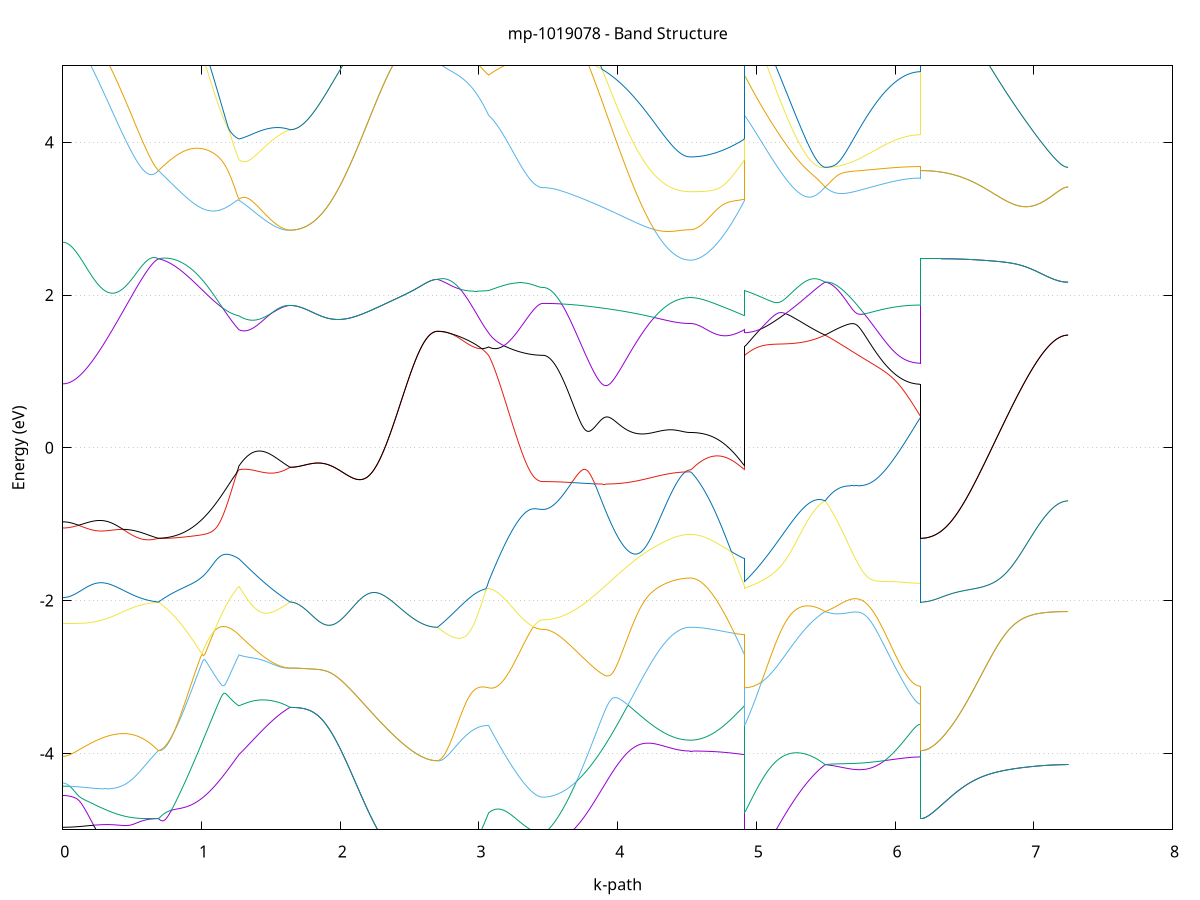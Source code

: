 set title 'mp-1019078 - Band Structure'
set xlabel 'k-path'
set ylabel 'Energy (eV)'
set grid y
set yrange [-5:5]
set terminal png size 800,600
set output 'mp-1019078_bands_gnuplot.png'
plot '-' using 1:2 with lines notitle, '-' using 1:2 with lines notitle, '-' using 1:2 with lines notitle, '-' using 1:2 with lines notitle, '-' using 1:2 with lines notitle, '-' using 1:2 with lines notitle, '-' using 1:2 with lines notitle, '-' using 1:2 with lines notitle, '-' using 1:2 with lines notitle, '-' using 1:2 with lines notitle, '-' using 1:2 with lines notitle, '-' using 1:2 with lines notitle, '-' using 1:2 with lines notitle, '-' using 1:2 with lines notitle, '-' using 1:2 with lines notitle, '-' using 1:2 with lines notitle, '-' using 1:2 with lines notitle, '-' using 1:2 with lines notitle, '-' using 1:2 with lines notitle, '-' using 1:2 with lines notitle, '-' using 1:2 with lines notitle, '-' using 1:2 with lines notitle, '-' using 1:2 with lines notitle, '-' using 1:2 with lines notitle, '-' using 1:2 with lines notitle, '-' using 1:2 with lines notitle, '-' using 1:2 with lines notitle, '-' using 1:2 with lines notitle, '-' using 1:2 with lines notitle, '-' using 1:2 with lines notitle, '-' using 1:2 with lines notitle, '-' using 1:2 with lines notitle, '-' using 1:2 with lines notitle, '-' using 1:2 with lines notitle, '-' using 1:2 with lines notitle, '-' using 1:2 with lines notitle, '-' using 1:2 with lines notitle, '-' using 1:2 with lines notitle, '-' using 1:2 with lines notitle, '-' using 1:2 with lines notitle, '-' using 1:2 with lines notitle, '-' using 1:2 with lines notitle, '-' using 1:2 with lines notitle, '-' using 1:2 with lines notitle, '-' using 1:2 with lines notitle, '-' using 1:2 with lines notitle, '-' using 1:2 with lines notitle, '-' using 1:2 with lines notitle, '-' using 1:2 with lines notitle, '-' using 1:2 with lines notitle, '-' using 1:2 with lines notitle, '-' using 1:2 with lines notitle, '-' using 1:2 with lines notitle, '-' using 1:2 with lines notitle, '-' using 1:2 with lines notitle, '-' using 1:2 with lines notitle, '-' using 1:2 with lines notitle, '-' using 1:2 with lines notitle, '-' using 1:2 with lines notitle, '-' using 1:2 with lines notitle, '-' using 1:2 with lines notitle, '-' using 1:2 with lines notitle, '-' using 1:2 with lines notitle, '-' using 1:2 with lines notitle
0.000000 -43.340104
0.009992 -43.340004
0.019983 -43.339804
0.029975 -43.339404
0.039966 -43.338804
0.049958 -43.338004
0.059950 -43.337104
0.069941 -43.336004
0.079933 -43.334804
0.089924 -43.333304
0.099916 -43.331804
0.109908 -43.330004
0.119899 -43.328104
0.129891 -43.326004
0.139882 -43.323804
0.149874 -43.321404
0.159866 -43.318904
0.169857 -43.316204
0.179849 -43.313304
0.189840 -43.310304
0.199832 -43.307104
0.209824 -43.303804
0.219815 -43.300304
0.229807 -43.296704
0.239798 -43.292904
0.249790 -43.289004
0.259782 -43.285004
0.269773 -43.280804
0.279765 -43.276404
0.289756 -43.272004
0.299748 -43.267404
0.309740 -43.262604
0.319731 -43.257804
0.329723 -43.252804
0.339714 -43.247604
0.349706 -43.242404
0.359698 -43.237104
0.369689 -43.231604
0.379681 -43.226004
0.389672 -43.220304
0.399664 -43.214504
0.409656 -43.208604
0.419647 -43.202604
0.429639 -43.196504
0.439630 -43.190304
0.449622 -43.184004
0.459614 -43.177704
0.469605 -43.171204
0.479597 -43.164704
0.489588 -43.158104
0.499580 -43.151404
0.509572 -43.144704
0.519563 -43.137904
0.529555 -43.131004
0.539546 -43.124104
0.549538 -43.117104
0.559530 -43.110104
0.569521 -43.103104
0.579513 -43.096004
0.589504 -43.088904
0.599496 -43.081804
0.609488 -43.074604
0.619479 -43.067504
0.629471 -43.060304
0.639462 -43.053104
0.649454 -43.046004
0.659446 -43.038804
0.669437 -43.031704
0.679429 -43.024604
0.689420 -43.017504
0.689420 -43.017504
0.699258 -43.020704
0.709096 -43.023804
0.718934 -43.027004
0.728772 -43.030204
0.738610 -43.033404
0.748448 -43.036504
0.758286 -43.039704
0.768124 -43.042904
0.777962 -43.046104
0.787800 -43.049304
0.797638 -43.052504
0.807476 -43.055704
0.817313 -43.058904
0.827151 -43.062104
0.836989 -43.065304
0.846827 -43.068504
0.856665 -43.071704
0.866503 -43.074904
0.876341 -43.078104
0.886179 -43.081304
0.896017 -43.084504
0.905855 -43.087704
0.915693 -43.090904
0.925531 -43.094104
0.935369 -43.097304
0.945206 -43.100404
0.955044 -43.103604
0.964882 -43.106704
0.974720 -43.109904
0.984558 -43.113004
0.994396 -43.116204
1.004234 -43.119304
1.014072 -43.122404
1.023910 -43.125504
1.033748 -43.128604
1.043586 -43.131704
1.053424 -43.134804
1.063262 -43.137804
1.073099 -43.140904
1.082937 -43.143904
1.092775 -43.146904
1.102613 -43.150004
1.112451 -43.153004
1.122289 -43.155904
1.132127 -43.158904
1.141965 -43.161904
1.151803 -43.164804
1.161641 -43.167704
1.171479 -43.170604
1.181317 -43.173504
1.191155 -43.176404
1.200992 -43.179304
1.210830 -43.182104
1.220668 -43.184904
1.230506 -43.187704
1.240344 -43.190504
1.250182 -43.193304
1.260020 -43.196104
1.269858 -43.198804
1.269858 -43.198804
1.279825 -43.194404
1.289793 -43.190004
1.299760 -43.185504
1.309727 -43.181004
1.319694 -43.176404
1.329662 -43.171804
1.339629 -43.167204
1.349596 -43.162504
1.359564 -43.157804
1.369531 -43.153004
1.379498 -43.148304
1.389466 -43.143404
1.399433 -43.138604
1.409400 -43.133704
1.419367 -43.128804
1.429335 -43.123904
1.439302 -43.118904
1.449269 -43.114004
1.459237 -43.109004
1.469204 -43.103904
1.479171 -43.098904
1.489139 -43.093904
1.499106 -43.088804
1.509073 -43.083704
1.519041 -43.078704
1.529008 -43.073604
1.538975 -43.068504
1.548942 -43.063404
1.558910 -43.058304
1.568877 -43.053204
1.578844 -43.048104
1.588812 -43.043004
1.598779 -43.037904
1.608746 -43.032904
1.618714 -43.027804
1.628681 -43.022804
1.638648 -43.017704
1.638648 -43.017704
1.648577 -43.017804
1.658505 -43.017904
1.668434 -43.018004
1.678363 -43.018304
1.688291 -43.018604
1.698220 -43.018904
1.708148 -43.019404
1.718077 -43.019904
1.728006 -43.020404
1.737934 -43.021104
1.747863 -43.021804
1.757791 -43.022604
1.767720 -43.023404
1.777649 -43.024404
1.787577 -43.025404
1.797506 -43.026404
1.807434 -43.027604
1.817363 -43.028804
1.827292 -43.030204
1.837220 -43.031604
1.847149 -43.033104
1.857078 -43.034604
1.867006 -43.036304
1.876935 -43.038004
1.886863 -43.039904
1.896792 -43.041804
1.906721 -43.043804
1.916649 -43.045904
1.926578 -43.048104
1.936506 -43.050404
1.946435 -43.052804
1.956364 -43.055304
1.966292 -43.057804
1.976221 -43.060504
1.986149 -43.063204
1.996078 -43.066104
2.006007 -43.069004
2.015935 -43.072004
2.025864 -43.075104
2.035792 -43.078304
2.045721 -43.081504
2.055650 -43.084804
2.065578 -43.088304
2.075507 -43.091704
2.085435 -43.095304
2.095364 -43.098904
2.105293 -43.102604
2.115221 -43.106304
2.125150 -43.110104
2.135079 -43.114004
2.145007 -43.117904
2.154936 -43.121804
2.164864 -43.125804
2.174793 -43.129804
2.184722 -43.133804
2.194650 -43.137904
2.204579 -43.142004
2.214507 -43.146104
2.224436 -43.150204
2.234365 -43.154304
2.244293 -43.158404
2.254222 -43.162504
2.264150 -43.166604
2.274079 -43.170704
2.284008 -43.174804
2.293936 -43.178804
2.303865 -43.182804
2.313793 -43.186804
2.323722 -43.190804
2.333651 -43.194704
2.343579 -43.198504
2.353508 -43.202304
2.363437 -43.206104
2.373365 -43.209704
2.383294 -43.213404
2.393222 -43.216904
2.403151 -43.220404
2.413080 -43.223804
2.423008 -43.227204
2.432937 -43.230404
2.442865 -43.233604
2.452794 -43.236604
2.462723 -43.239604
2.472651 -43.242504
2.482580 -43.245304
2.492508 -43.248004
2.502437 -43.250504
2.512366 -43.253004
2.522294 -43.255304
2.532223 -43.257604
2.542151 -43.259704
2.552080 -43.261704
2.562009 -43.263604
2.571937 -43.265404
2.581866 -43.267004
2.591794 -43.268504
2.601723 -43.269904
2.611652 -43.271204
2.621580 -43.272304
2.631509 -43.273304
2.641438 -43.274204
2.651366 -43.274904
2.661295 -43.275504
2.671223 -43.276004
2.681152 -43.276304
2.691081 -43.276504
2.701009 -43.276604
2.701009 -43.276604
2.710976 -43.277604
2.720944 -43.278604
2.730911 -43.279604
2.740878 -43.280504
2.750846 -43.281404
2.760813 -43.282304
2.770780 -43.283104
2.780748 -43.283804
2.790715 -43.284504
2.800682 -43.285204
2.810650 -43.285904
2.820617 -43.286504
2.830584 -43.287004
2.840551 -43.287504
2.850519 -43.288004
2.860486 -43.288404
2.870453 -43.288804
2.880421 -43.289104
2.890388 -43.289404
2.900355 -43.289604
2.910323 -43.289804
2.920290 -43.289904
2.930257 -43.290004
2.940224 -43.290104
2.950192 -43.290104
2.960159 -43.290004
2.970126 -43.289904
2.980094 -43.289804
2.990061 -43.289604
3.000028 -43.289304
3.009996 -43.289004
3.019963 -43.288704
3.029930 -43.288304
3.039898 -43.287904
3.049865 -43.287404
3.059832 -43.286804
3.069799 -43.286304
3.069799 -43.286304
3.079588 -43.285204
3.089376 -43.284104
3.099165 -43.282804
3.108953 -43.281404
3.118741 -43.279904
3.128530 -43.278204
3.138318 -43.276504
3.148106 -43.274604
3.157895 -43.272604
3.167683 -43.270504
3.177471 -43.268304
3.187260 -43.266004
3.197048 -43.263504
3.206837 -43.260904
3.216625 -43.258304
3.226413 -43.255504
3.236202 -43.252604
3.245990 -43.249504
3.255778 -43.246404
3.265567 -43.243204
3.275355 -43.239804
3.285143 -43.236404
3.294932 -43.232804
3.304720 -43.229204
3.314509 -43.225404
3.324297 -43.221604
3.334085 -43.217604
3.343874 -43.213604
3.353662 -43.209404
3.363450 -43.205204
3.373239 -43.200804
3.383027 -43.196404
3.392815 -43.191904
3.402604 -43.187304
3.412392 -43.182704
3.422181 -43.177904
3.431969 -43.173104
3.441757 -43.168204
3.451546 -43.163404
3.461334 -43.160004
3.461334 -43.160004
3.471263 -43.160104
3.481191 -43.160204
3.491120 -43.160504
3.501048 -43.160804
3.510977 -43.161304
3.520906 -43.161804
3.530834 -43.162504
3.540763 -43.163204
3.550691 -43.164004
3.560620 -43.165004
3.570549 -43.166004
3.580477 -43.167104
3.590406 -43.168304
3.600335 -43.169604
3.610263 -43.171004
3.620192 -43.172404
3.630120 -43.174004
3.640049 -43.175604
3.649978 -43.177304
3.659906 -43.179004
3.669835 -43.180804
3.679763 -43.182704
3.689692 -43.184704
3.699621 -43.186704
3.709549 -43.188804
3.719478 -43.190904
3.729406 -43.193104
3.739335 -43.195304
3.749264 -43.197604
3.759192 -43.199904
3.769121 -43.202304
3.779049 -43.204704
3.788978 -43.207104
3.798907 -43.209604
3.808835 -43.212104
3.818764 -43.214704
3.828692 -43.217204
3.838621 -43.219804
3.848550 -43.222404
3.858478 -43.225004
3.868407 -43.227704
3.878336 -43.230304
3.888264 -43.233004
3.898193 -43.235604
3.908121 -43.238304
3.918050 -43.241004
3.927979 -43.243704
3.937907 -43.246304
3.947836 -43.249004
3.957764 -43.251704
3.967693 -43.254304
3.977622 -43.257004
3.987550 -43.259604
3.997479 -43.262204
4.007407 -43.264804
4.017336 -43.267404
4.027265 -43.270004
4.037193 -43.272504
4.047122 -43.275104
4.057050 -43.277604
4.066979 -43.280004
4.076908 -43.282504
4.086836 -43.284904
4.096765 -43.287304
4.106693 -43.289604
4.116622 -43.291904
4.126551 -43.294204
4.136479 -43.296404
4.146408 -43.298604
4.156337 -43.300804
4.166265 -43.302904
4.176194 -43.305004
4.186122 -43.307004
4.196051 -43.309004
4.205980 -43.310904
4.215908 -43.312804
4.225837 -43.314704
4.235765 -43.316504
4.245694 -43.318204
4.255623 -43.319904
4.265551 -43.321504
4.275480 -43.323104
4.285408 -43.324604
4.295337 -43.326104
4.305266 -43.327504
4.315194 -43.328904
4.325123 -43.330204
4.335051 -43.331404
4.344980 -43.332604
4.354909 -43.333704
4.364837 -43.334704
4.374766 -43.335704
4.384694 -43.336704
4.394623 -43.337604
4.404552 -43.338404
4.414480 -43.339104
4.424409 -43.339804
4.434338 -43.340404
4.444266 -43.341004
4.454195 -43.341504
4.464123 -43.341904
4.474052 -43.342204
4.483981 -43.342504
4.493909 -43.342804
4.503838 -43.342904
4.513766 -43.343004
4.523695 -43.343104
4.523695 -43.343104
4.533483 -43.343004
4.543272 -43.342704
4.553060 -43.342204
4.562848 -43.341504
4.572637 -43.340604
4.582425 -43.339604
4.592214 -43.338304
4.602002 -43.336804
4.611790 -43.335204
4.621579 -43.333404
4.631367 -43.331304
4.641155 -43.329104
4.650944 -43.326704
4.660732 -43.324204
4.670520 -43.321404
4.680309 -43.318404
4.690097 -43.315304
4.699886 -43.312004
4.709674 -43.308504
4.719462 -43.304804
4.729251 -43.301004
4.739039 -43.297004
4.748827 -43.292804
4.758616 -43.288504
4.768404 -43.284004
4.778192 -43.279304
4.787981 -43.274504
4.797769 -43.269504
4.807558 -43.264404
4.817346 -43.259104
4.827134 -43.253604
4.836923 -43.248104
4.846711 -43.242404
4.856499 -43.236504
4.866288 -43.230504
4.876076 -43.224404
4.885864 -43.218204
4.895653 -43.211804
4.905441 -43.205404
4.915230 -43.198804
4.915230 -43.286304
4.925068 -43.286704
4.934905 -43.287104
4.944743 -43.287504
4.954581 -43.287904
4.964419 -43.288204
4.974257 -43.288604
4.984095 -43.288904
4.993933 -43.289204
5.003771 -43.289504
5.013609 -43.289704
5.023447 -43.290004
5.033285 -43.290204
5.043123 -43.290404
5.052960 -43.290604
5.062798 -43.290704
5.072636 -43.290904
5.082474 -43.291004
5.092312 -43.291104
5.102150 -43.291204
5.111988 -43.291304
5.121826 -43.291304
5.131664 -43.291304
5.141502 -43.291304
5.151340 -43.291304
5.161178 -43.291304
5.171016 -43.291304
5.180853 -43.291204
5.190691 -43.291104
5.200529 -43.291004
5.210367 -43.290904
5.220205 -43.290704
5.230043 -43.290604
5.239881 -43.290404
5.249719 -43.290204
5.259557 -43.290004
5.269395 -43.289704
5.279233 -43.289504
5.289071 -43.289204
5.298909 -43.288904
5.308746 -43.288604
5.318584 -43.288304
5.328422 -43.287904
5.338260 -43.287604
5.348098 -43.287204
5.357936 -43.286804
5.367774 -43.286404
5.377612 -43.285904
5.387450 -43.285504
5.397288 -43.285004
5.407126 -43.284504
5.416964 -43.284004
5.426802 -43.283404
5.436639 -43.282904
5.446477 -43.282304
5.456315 -43.281704
5.466153 -43.281104
5.475991 -43.280504
5.485829 -43.279904
5.495667 -43.279204
5.495667 -43.279204
5.505659 -43.280704
5.515650 -43.282104
5.525642 -43.283404
5.535633 -43.284704
5.545625 -43.285804
5.555617 -43.286904
5.565608 -43.287904
5.575600 -43.288704
5.585591 -43.289504
5.595583 -43.290204
5.605575 -43.290904
5.615566 -43.291404
5.625558 -43.291804
5.635549 -43.292104
5.645541 -43.292304
5.655533 -43.292504
5.665524 -43.292504
5.675516 -43.292404
5.685507 -43.292304
5.695499 -43.292004
5.705491 -43.291604
5.715482 -43.291204
5.725474 -43.290604
5.735465 -43.289904
5.745457 -43.289104
5.755449 -43.288304
5.765440 -43.287304
5.775432 -43.286204
5.785423 -43.285004
5.795415 -43.283704
5.805407 -43.282304
5.815398 -43.280804
5.825390 -43.279204
5.835381 -43.277504
5.845373 -43.275704
5.855365 -43.273804
5.865356 -43.271804
5.875348 -43.269704
5.885339 -43.267404
5.895331 -43.265104
5.905323 -43.262704
5.915314 -43.260204
5.925306 -43.257604
5.935297 -43.254904
5.945289 -43.252104
5.955281 -43.249204
5.965272 -43.246204
5.975264 -43.243104
5.985255 -43.239904
5.995247 -43.236604
6.005239 -43.233204
6.015230 -43.229804
6.025222 -43.226204
6.035213 -43.222604
6.045205 -43.218804
6.055197 -43.215004
6.065188 -43.211104
6.075180 -43.207204
6.085171 -43.203104
6.095163 -43.199004
6.105155 -43.194804
6.115146 -43.190504
6.125138 -43.186104
6.135129 -43.181704
6.145121 -43.177204
6.155113 -43.172604
6.165104 -43.168004
6.175096 -43.163304
6.185087 -43.158504
6.185087 -43.017504
6.195016 -43.017604
6.204945 -43.017704
6.214873 -43.017804
6.224802 -43.018104
6.234731 -43.018404
6.244659 -43.018804
6.254588 -43.019204
6.264516 -43.019704
6.274445 -43.020304
6.284374 -43.021004
6.294302 -43.021704
6.304231 -43.022504
6.314159 -43.023404
6.324088 -43.024304
6.334017 -43.025404
6.343945 -43.026504
6.353874 -43.027704
6.363802 -43.028904
6.373731 -43.030304
6.383660 -43.031704
6.393588 -43.033304
6.403517 -43.034904
6.413445 -43.036604
6.423374 -43.038304
6.433303 -43.040204
6.443231 -43.042204
6.453160 -43.044204
6.463088 -43.046404
6.473017 -43.048604
6.482946 -43.051004
6.492874 -43.053404
6.502803 -43.055904
6.512732 -43.058504
6.522660 -43.061204
6.532589 -43.064004
6.542517 -43.066904
6.552446 -43.069904
6.562375 -43.072904
6.572303 -43.076104
6.582232 -43.079304
6.592160 -43.082604
6.602089 -43.086004
6.612018 -43.089404
6.621946 -43.093004
6.631875 -43.096604
6.641803 -43.100204
6.651732 -43.103904
6.661661 -43.107704
6.671589 -43.111604
6.681518 -43.115504
6.691446 -43.119404
6.701375 -43.123404
6.711304 -43.127404
6.721232 -43.131404
6.731161 -43.135504
6.741089 -43.139604
6.751018 -43.143804
6.760947 -43.147904
6.770875 -43.152004
6.780804 -43.156204
6.790733 -43.160304
6.800661 -43.164504
6.810590 -43.168604
6.820518 -43.172704
6.830447 -43.176804
6.840376 -43.180904
6.850304 -43.184904
6.860233 -43.188904
6.870161 -43.192904
6.880090 -43.196804
6.890019 -43.200704
6.899947 -43.204504
6.909876 -43.208304
6.919804 -43.212004
6.929733 -43.215704
6.939662 -43.219304
6.949590 -43.222804
6.959519 -43.226204
6.969447 -43.229504
6.979376 -43.232804
6.989305 -43.236004
6.999233 -43.239104
7.009162 -43.242104
7.019090 -43.245004
7.029019 -43.247804
7.038948 -43.250404
7.048876 -43.253004
7.058805 -43.255504
7.068734 -43.257904
7.078662 -43.260104
7.088591 -43.262304
7.098519 -43.264304
7.108448 -43.266204
7.118377 -43.267904
7.128305 -43.269604
7.138234 -43.271104
7.148162 -43.272504
7.158091 -43.273804
7.168020 -43.274904
7.177948 -43.275904
7.187877 -43.276804
7.197805 -43.277504
7.207734 -43.278204
7.217663 -43.278604
7.227591 -43.279004
7.237520 -43.279204
7.247448 -43.279204
e
0.000000 -42.844904
0.009992 -42.844904
0.019983 -42.844904
0.029975 -42.844904
0.039966 -42.845004
0.049958 -42.845004
0.059950 -42.845004
0.069941 -42.845104
0.079933 -42.845104
0.089924 -42.845204
0.099916 -42.845204
0.109908 -42.845304
0.119899 -42.845404
0.129891 -42.845504
0.139882 -42.845604
0.149874 -42.845804
0.159866 -42.846004
0.169857 -42.846104
0.179849 -42.846304
0.189840 -42.846604
0.199832 -42.846904
0.209824 -42.847204
0.219815 -42.847504
0.229807 -42.847904
0.239798 -42.848304
0.249790 -42.848804
0.259782 -42.849404
0.269773 -42.850004
0.279765 -42.850704
0.289756 -42.851404
0.299748 -42.852304
0.309740 -42.853204
0.319731 -42.854204
0.329723 -42.855404
0.339714 -42.856704
0.349706 -42.858104
0.359698 -42.859604
0.369689 -42.861304
0.379681 -42.863204
0.389672 -42.865204
0.399664 -42.867404
0.409656 -42.869904
0.419647 -42.872504
0.429639 -42.875304
0.439630 -42.878404
0.449622 -42.881704
0.459614 -42.885204
0.469605 -42.889004
0.479597 -42.892904
0.489588 -42.897104
0.499580 -42.901604
0.509572 -42.906304
0.519563 -42.911104
0.529555 -42.916204
0.539546 -42.921504
0.549538 -42.927004
0.559530 -42.932604
0.569521 -42.938504
0.579513 -42.944404
0.589504 -42.950604
0.599496 -42.956804
0.609488 -42.963204
0.619479 -42.969704
0.629471 -42.976304
0.639462 -42.983004
0.649454 -42.989804
0.659446 -42.996604
0.669437 -43.003504
0.679429 -43.010504
0.689420 -43.017504
0.689420 -43.017504
0.699258 -43.014404
0.709096 -43.011304
0.718934 -43.008204
0.728772 -43.005004
0.738610 -43.002004
0.748448 -42.998904
0.758286 -42.995804
0.768124 -42.992704
0.777962 -42.989704
0.787800 -42.986704
0.797638 -42.983704
0.807476 -42.980704
0.817313 -42.977704
0.827151 -42.974704
0.836989 -42.971804
0.846827 -42.968904
0.856665 -42.966004
0.866503 -42.963104
0.876341 -42.960204
0.886179 -42.957404
0.896017 -42.954604
0.905855 -42.951804
0.915693 -42.949104
0.925531 -42.946304
0.935369 -42.943604
0.945206 -42.941004
0.955044 -42.938304
0.964882 -42.935704
0.974720 -42.933204
0.984558 -42.930604
0.994396 -42.928104
1.004234 -42.925604
1.014072 -42.923204
1.023910 -42.920804
1.033748 -42.918404
1.043586 -42.916104
1.053424 -42.913804
1.063262 -42.911504
1.073099 -42.909304
1.082937 -42.907204
1.092775 -42.905004
1.102613 -42.902904
1.112451 -42.900904
1.122289 -42.898904
1.132127 -42.896904
1.141965 -42.895004
1.151803 -42.893204
1.161641 -42.891304
1.171479 -42.889604
1.181317 -42.887804
1.191155 -42.886104
1.200992 -42.884504
1.210830 -42.882904
1.220668 -42.881404
1.230506 -42.879804
1.240344 -42.878404
1.250182 -42.877004
1.260020 -42.875604
1.269858 -42.874304
1.269858 -42.874304
1.279825 -42.876404
1.289793 -42.878604
1.299760 -42.881004
1.309727 -42.883504
1.319694 -42.886104
1.329662 -42.888804
1.339629 -42.891604
1.349596 -42.894504
1.359564 -42.897604
1.369531 -42.900804
1.379498 -42.904004
1.389466 -42.907404
1.399433 -42.910904
1.409400 -42.914504
1.419367 -42.918204
1.429335 -42.922004
1.439302 -42.925904
1.449269 -42.929904
1.459237 -42.934004
1.469204 -42.938104
1.479171 -42.942404
1.489139 -42.946704
1.499106 -42.951004
1.509073 -42.955504
1.519041 -42.960004
1.529008 -42.964604
1.538975 -42.969204
1.548942 -42.973904
1.558910 -42.978604
1.568877 -42.983304
1.578844 -42.988204
1.588812 -42.993004
1.598779 -42.997904
1.608746 -43.002804
1.618714 -43.007804
1.628681 -43.012704
1.638648 -43.017704
1.638648 -43.017704
1.648577 -43.017804
1.658505 -43.017904
1.668434 -43.018004
1.678363 -43.018304
1.688291 -43.018604
1.698220 -43.018904
1.708148 -43.019404
1.718077 -43.019904
1.728006 -43.020404
1.737934 -43.021104
1.747863 -43.021804
1.757791 -43.022604
1.767720 -43.023404
1.777649 -43.024404
1.787577 -43.025404
1.797506 -43.026404
1.807434 -43.027604
1.817363 -43.028804
1.827292 -43.030204
1.837220 -43.031604
1.847149 -43.033104
1.857078 -43.034604
1.867006 -43.036304
1.876935 -43.038004
1.886863 -43.039904
1.896792 -43.041804
1.906721 -43.043804
1.916649 -43.045904
1.926578 -43.048104
1.936506 -43.050404
1.946435 -43.052804
1.956364 -43.055304
1.966292 -43.057804
1.976221 -43.060504
1.986149 -43.063204
1.996078 -43.066104
2.006007 -43.069004
2.015935 -43.072004
2.025864 -43.075104
2.035792 -43.078304
2.045721 -43.081504
2.055650 -43.084804
2.065578 -43.088304
2.075507 -43.091704
2.085435 -43.095304
2.095364 -43.098904
2.105293 -43.102604
2.115221 -43.106304
2.125150 -43.110104
2.135079 -43.114004
2.145007 -43.117904
2.154936 -43.121804
2.164864 -43.125804
2.174793 -43.129804
2.184722 -43.133804
2.194650 -43.137904
2.204579 -43.142004
2.214507 -43.146104
2.224436 -43.150204
2.234365 -43.154304
2.244293 -43.158404
2.254222 -43.162504
2.264150 -43.166604
2.274079 -43.170704
2.284008 -43.174804
2.293936 -43.178804
2.303865 -43.182804
2.313793 -43.186804
2.323722 -43.190804
2.333651 -43.194704
2.343579 -43.198504
2.353508 -43.202304
2.363437 -43.206104
2.373365 -43.209704
2.383294 -43.213404
2.393222 -43.216904
2.403151 -43.220404
2.413080 -43.223804
2.423008 -43.227204
2.432937 -43.230404
2.442865 -43.233604
2.452794 -43.236604
2.462723 -43.239604
2.472651 -43.242504
2.482580 -43.245304
2.492508 -43.248004
2.502437 -43.250504
2.512366 -43.253004
2.522294 -43.255304
2.532223 -43.257604
2.542151 -43.259704
2.552080 -43.261704
2.562009 -43.263604
2.571937 -43.265404
2.581866 -43.267004
2.591794 -43.268504
2.601723 -43.269904
2.611652 -43.271204
2.621580 -43.272304
2.631509 -43.273304
2.641438 -43.274204
2.651366 -43.274904
2.661295 -43.275504
2.671223 -43.276004
2.681152 -43.276304
2.691081 -43.276504
2.701009 -43.276604
2.701009 -43.276604
2.710976 -43.275504
2.720944 -43.274404
2.730911 -43.273304
2.740878 -43.272104
2.750846 -43.270904
2.760813 -43.269604
2.770780 -43.268304
2.780748 -43.267004
2.790715 -43.265704
2.800682 -43.264304
2.810650 -43.262904
2.820617 -43.261404
2.830584 -43.260004
2.840551 -43.258504
2.850519 -43.256904
2.860486 -43.255404
2.870453 -43.253804
2.880421 -43.252204
2.890388 -43.250604
2.900355 -43.248904
2.910323 -43.247204
2.920290 -43.245504
2.930257 -43.243804
2.940224 -43.242104
2.950192 -43.240304
2.960159 -43.238504
2.970126 -43.236704
2.980094 -43.234904
2.990061 -43.233104
3.000028 -43.231304
3.009996 -43.229404
3.019963 -43.227504
3.029930 -43.225704
3.039898 -43.223804
3.049865 -43.221904
3.059832 -43.220004
3.069799 -43.218104
3.069799 -43.218104
3.079588 -43.215104
3.089376 -43.212104
3.099165 -43.209104
3.108953 -43.206204
3.118741 -43.203204
3.128530 -43.200204
3.138318 -43.197304
3.148106 -43.194304
3.157895 -43.191404
3.167683 -43.188504
3.177471 -43.185704
3.187260 -43.182804
3.197048 -43.180104
3.206837 -43.177304
3.216625 -43.174704
3.226413 -43.172004
3.236202 -43.169504
3.245990 -43.167004
3.255778 -43.164504
3.265567 -43.162204
3.275355 -43.159904
3.285143 -43.157704
3.294932 -43.155604
3.304720 -43.153604
3.314509 -43.151704
3.324297 -43.149904
3.334085 -43.148204
3.343874 -43.146604
3.353662 -43.145104
3.363450 -43.143804
3.373239 -43.142504
3.383027 -43.141404
3.392815 -43.140404
3.402604 -43.139604
3.412392 -43.138804
3.422181 -43.138204
3.431969 -43.142204
3.441757 -43.147404
3.451546 -43.152404
3.461334 -43.155904
3.461334 -43.155904
3.471263 -43.155804
3.481191 -43.155704
3.491120 -43.155504
3.501048 -43.155204
3.510977 -43.154804
3.520906 -43.154304
3.530834 -43.153704
3.540763 -43.153004
3.550691 -43.152204
3.560620 -43.151304
3.570549 -43.150304
3.580477 -43.149104
3.590406 -43.147804
3.600335 -43.146404
3.610263 -43.144904
3.620192 -43.143304
3.630120 -43.141504
3.640049 -43.139604
3.649978 -43.137604
3.659906 -43.135404
3.669835 -43.133104
3.679763 -43.130804
3.689692 -43.128304
3.699621 -43.125604
3.709549 -43.122904
3.719478 -43.120104
3.729406 -43.117104
3.739335 -43.114004
3.749264 -43.110804
3.759192 -43.107604
3.769121 -43.104204
3.779049 -43.100704
3.788978 -43.097204
3.798907 -43.093504
3.808835 -43.089704
3.818764 -43.085904
3.828692 -43.082004
3.838621 -43.078004
3.848550 -43.073904
3.858478 -43.069804
3.868407 -43.065604
3.878336 -43.061304
3.888264 -43.057004
3.898193 -43.052604
3.908121 -43.048204
3.918050 -43.043704
3.927979 -43.039204
3.937907 -43.034704
3.947836 -43.030104
3.957764 -43.025404
3.967693 -43.020804
3.977622 -43.016104
3.987550 -43.011404
3.997479 -43.006704
4.007407 -43.002004
4.017336 -42.997304
4.027265 -42.992604
4.037193 -42.987904
4.047122 -42.983204
4.057050 -42.978504
4.066979 -42.973804
4.076908 -42.969204
4.086836 -42.964504
4.096765 -42.959904
4.106693 -42.955404
4.116622 -42.950904
4.126551 -42.946404
4.136479 -42.942004
4.146408 -42.937604
4.156337 -42.933304
4.166265 -42.929004
4.176194 -42.924804
4.186122 -42.920704
4.196051 -42.916604
4.205980 -42.912604
4.215908 -42.908704
4.225837 -42.904904
4.235765 -42.901204
4.245694 -42.897504
4.255623 -42.894004
4.265551 -42.890504
4.275480 -42.887204
4.285408 -42.883904
4.295337 -42.880804
4.305266 -42.877804
4.315194 -42.874904
4.325123 -42.872104
4.335051 -42.869404
4.344980 -42.866804
4.354909 -42.864404
4.364837 -42.862104
4.374766 -42.859904
4.384694 -42.857904
4.394623 -42.855904
4.404552 -42.854204
4.414480 -42.852504
4.424409 -42.851004
4.434338 -42.849604
4.444266 -42.848404
4.454195 -42.847304
4.464123 -42.846404
4.474052 -42.845604
4.483981 -42.844904
4.493909 -42.844404
4.503838 -42.844004
4.513766 -42.843804
4.523695 -42.843804
4.523695 -42.843804
4.533483 -42.843804
4.543272 -42.843804
4.553060 -42.843804
4.562848 -42.843804
4.572637 -42.843804
4.582425 -42.843904
4.592214 -42.843904
4.602002 -42.844004
4.611790 -42.844104
4.621579 -42.844104
4.631367 -42.844204
4.641155 -42.844404
4.650944 -42.844504
4.660732 -42.844704
4.670520 -42.844804
4.680309 -42.845004
4.690097 -42.845304
4.699886 -42.845604
4.709674 -42.845904
4.719462 -42.846204
4.729251 -42.846604
4.739039 -42.847104
4.748827 -42.847604
4.758616 -42.848204
4.768404 -42.848804
4.778192 -42.849504
4.787981 -42.850404
4.797769 -42.851304
4.807558 -42.852304
4.817346 -42.853404
4.827134 -42.854704
4.836923 -42.856104
4.846711 -42.857704
4.856499 -42.859504
4.866288 -42.861404
4.876076 -42.863504
4.885864 -42.865904
4.895653 -42.868404
4.905441 -42.871204
4.915230 -42.874304
4.915230 -43.218104
4.925068 -43.219304
4.934905 -43.220604
4.944743 -43.221904
4.954581 -43.223104
4.964419 -43.224404
4.974257 -43.225604
4.984095 -43.226804
4.993933 -43.228104
5.003771 -43.229304
5.013609 -43.230504
5.023447 -43.231804
5.033285 -43.233004
5.043123 -43.234204
5.052960 -43.235404
5.062798 -43.236604
5.072636 -43.237804
5.082474 -43.239004
5.092312 -43.240204
5.102150 -43.241404
5.111988 -43.242504
5.121826 -43.243704
5.131664 -43.244904
5.141502 -43.246004
5.151340 -43.247104
5.161178 -43.248304
5.171016 -43.249404
5.180853 -43.250504
5.190691 -43.251604
5.200529 -43.252704
5.210367 -43.253704
5.220205 -43.254804
5.230043 -43.255904
5.239881 -43.256904
5.249719 -43.257904
5.259557 -43.258904
5.269395 -43.260004
5.279233 -43.260904
5.289071 -43.261904
5.298909 -43.262904
5.308746 -43.263904
5.318584 -43.264804
5.328422 -43.265704
5.338260 -43.266604
5.348098 -43.267504
5.357936 -43.268404
5.367774 -43.269304
5.377612 -43.270204
5.387450 -43.271004
5.397288 -43.271804
5.407126 -43.272604
5.416964 -43.273404
5.426802 -43.274204
5.436639 -43.275004
5.446477 -43.275704
5.456315 -43.276504
5.466153 -43.277204
5.475991 -43.277904
5.485829 -43.278604
5.495667 -43.279204
5.495667 -43.279204
5.505659 -43.277704
5.515650 -43.276004
5.525642 -43.274304
5.535633 -43.272604
5.545625 -43.270704
5.555617 -43.268804
5.565608 -43.266804
5.575600 -43.264704
5.585591 -43.262604
5.595583 -43.260404
5.605575 -43.258204
5.615566 -43.255904
5.625558 -43.253604
5.635549 -43.251204
5.645541 -43.248704
5.655533 -43.246304
5.665524 -43.243704
5.675516 -43.241204
5.685507 -43.238604
5.695499 -43.235904
5.705491 -43.233204
5.715482 -43.230604
5.725474 -43.227804
5.735465 -43.225104
5.745457 -43.222304
5.755449 -43.219604
5.765440 -43.216804
5.775432 -43.214004
5.785423 -43.211204
5.795415 -43.208404
5.805407 -43.205604
5.815398 -43.202804
5.825390 -43.200004
5.835381 -43.197304
5.845373 -43.194504
5.855365 -43.191804
5.865356 -43.189104
5.875348 -43.186404
5.885339 -43.183804
5.895331 -43.181204
5.905323 -43.178604
5.915314 -43.176104
5.925306 -43.173604
5.935297 -43.171204
5.945289 -43.168804
5.955281 -43.166504
5.965272 -43.164304
5.975264 -43.162104
5.985255 -43.160004
5.995247 -43.158004
6.005239 -43.156104
6.015230 -43.154204
6.025222 -43.152404
6.035213 -43.150704
6.045205 -43.149104
6.055197 -43.147604
6.065188 -43.146204
6.075180 -43.144904
6.085171 -43.143704
6.095163 -43.142704
6.105155 -43.141704
6.115146 -43.140804
6.125138 -43.140004
6.135129 -43.139404
6.145121 -43.138904
6.155113 -43.143804
6.165104 -43.148804
6.175096 -43.153704
6.185087 -43.158504
6.185087 -43.017504
6.195016 -43.017604
6.204945 -43.017704
6.214873 -43.017804
6.224802 -43.018104
6.234731 -43.018404
6.244659 -43.018804
6.254588 -43.019204
6.264516 -43.019704
6.274445 -43.020304
6.284374 -43.021004
6.294302 -43.021704
6.304231 -43.022504
6.314159 -43.023404
6.324088 -43.024304
6.334017 -43.025404
6.343945 -43.026504
6.353874 -43.027704
6.363802 -43.028904
6.373731 -43.030304
6.383660 -43.031704
6.393588 -43.033304
6.403517 -43.034904
6.413445 -43.036604
6.423374 -43.038304
6.433303 -43.040204
6.443231 -43.042204
6.453160 -43.044204
6.463088 -43.046404
6.473017 -43.048604
6.482946 -43.051004
6.492874 -43.053404
6.502803 -43.055904
6.512732 -43.058504
6.522660 -43.061204
6.532589 -43.064004
6.542517 -43.066904
6.552446 -43.069904
6.562375 -43.072904
6.572303 -43.076104
6.582232 -43.079304
6.592160 -43.082604
6.602089 -43.086004
6.612018 -43.089404
6.621946 -43.093004
6.631875 -43.096604
6.641803 -43.100204
6.651732 -43.103904
6.661661 -43.107704
6.671589 -43.111604
6.681518 -43.115504
6.691446 -43.119404
6.701375 -43.123404
6.711304 -43.127404
6.721232 -43.131404
6.731161 -43.135504
6.741089 -43.139604
6.751018 -43.143804
6.760947 -43.147904
6.770875 -43.152004
6.780804 -43.156204
6.790733 -43.160304
6.800661 -43.164504
6.810590 -43.168604
6.820518 -43.172704
6.830447 -43.176804
6.840376 -43.180904
6.850304 -43.184904
6.860233 -43.188904
6.870161 -43.192904
6.880090 -43.196804
6.890019 -43.200704
6.899947 -43.204504
6.909876 -43.208304
6.919804 -43.212004
6.929733 -43.215704
6.939662 -43.219304
6.949590 -43.222804
6.959519 -43.226204
6.969447 -43.229504
6.979376 -43.232804
6.989305 -43.236004
6.999233 -43.239104
7.009162 -43.242104
7.019090 -43.245004
7.029019 -43.247804
7.038948 -43.250404
7.048876 -43.253004
7.058805 -43.255504
7.068734 -43.257904
7.078662 -43.260104
7.088591 -43.262304
7.098519 -43.264304
7.108448 -43.266204
7.118377 -43.267904
7.128305 -43.269604
7.138234 -43.271104
7.148162 -43.272504
7.158091 -43.273804
7.168020 -43.274904
7.177948 -43.275904
7.187877 -43.276804
7.197805 -43.277504
7.207734 -43.278204
7.217663 -43.278604
7.227591 -43.279004
7.237520 -43.279204
7.247448 -43.279204
e
0.000000 -42.726104
0.009992 -42.726104
0.019983 -42.726104
0.029975 -42.726204
0.039966 -42.726204
0.049958 -42.726304
0.059950 -42.726404
0.069941 -42.726504
0.079933 -42.726704
0.089924 -42.726804
0.099916 -42.727004
0.109908 -42.727204
0.119899 -42.727404
0.129891 -42.727604
0.139882 -42.727804
0.149874 -42.728104
0.159866 -42.728304
0.169857 -42.728604
0.179849 -42.728904
0.189840 -42.729204
0.199832 -42.729504
0.209824 -42.729904
0.219815 -42.730204
0.229807 -42.730604
0.239798 -42.731004
0.249790 -42.731404
0.259782 -42.731804
0.269773 -42.732204
0.279765 -42.732704
0.289756 -42.733104
0.299748 -42.733604
0.309740 -42.734004
0.319731 -42.734504
0.329723 -42.735004
0.339714 -42.735504
0.349706 -42.736004
0.359698 -42.736504
0.369689 -42.737004
0.379681 -42.737504
0.389672 -42.738104
0.399664 -42.738604
0.409656 -42.739104
0.419647 -42.739704
0.429639 -42.740204
0.439630 -42.740804
0.449622 -42.741304
0.459614 -42.741904
0.469605 -42.742404
0.479597 -42.742904
0.489588 -42.743504
0.499580 -42.744004
0.509572 -42.744604
0.519563 -42.745104
0.529555 -42.745604
0.539546 -42.746104
0.549538 -42.746604
0.559530 -42.747104
0.569521 -42.747504
0.579513 -42.748004
0.589504 -42.748704
0.599496 -42.749304
0.609488 -42.749804
0.619479 -42.750204
0.629471 -42.750604
0.639462 -42.750904
0.649454 -42.751004
0.659446 -42.751204
0.669437 -42.751204
0.679429 -42.751204
0.689420 -42.751204
0.689420 -42.751204
0.699258 -42.751204
0.709096 -42.751204
0.718934 -42.751204
0.728772 -42.751204
0.738610 -42.751104
0.748448 -42.751104
0.758286 -42.751004
0.768124 -42.751004
0.777962 -42.750904
0.787800 -42.750804
0.797638 -42.750704
0.807476 -42.750604
0.817313 -42.750504
0.827151 -42.750304
0.836989 -42.750104
0.846827 -42.750004
0.856665 -42.749804
0.866503 -42.749504
0.876341 -42.749304
0.886179 -42.749104
0.896017 -42.748904
0.905855 -42.748704
0.915693 -42.748604
0.925531 -42.748404
0.935369 -42.748204
0.945206 -42.748004
0.955044 -42.747804
0.964882 -42.747604
0.974720 -42.747404
0.984558 -42.747204
0.994396 -42.747004
1.004234 -42.746704
1.014072 -42.746504
1.023910 -42.746304
1.033748 -42.746104
1.043586 -42.745904
1.053424 -42.745604
1.063262 -42.745404
1.073099 -42.745204
1.082937 -42.744904
1.092775 -42.744704
1.102613 -42.744504
1.112451 -42.744204
1.122289 -42.744004
1.132127 -42.743704
1.141965 -42.743504
1.151803 -42.743204
1.161641 -42.743004
1.171479 -42.742704
1.181317 -42.742504
1.191155 -42.742204
1.200992 -42.742004
1.210830 -42.741704
1.220668 -42.741504
1.230506 -42.741204
1.240344 -42.741004
1.250182 -42.740704
1.260020 -42.740504
1.269858 -42.740204
1.269858 -42.740204
1.279825 -42.740604
1.289793 -42.741004
1.299760 -42.741404
1.309727 -42.741804
1.319694 -42.742204
1.329662 -42.742504
1.339629 -42.742904
1.349596 -42.743304
1.359564 -42.743704
1.369531 -42.744004
1.379498 -42.744404
1.389466 -42.744804
1.399433 -42.745204
1.409400 -42.745504
1.419367 -42.745904
1.429335 -42.746204
1.439302 -42.746604
1.449269 -42.746904
1.459237 -42.747204
1.469204 -42.747504
1.479171 -42.747904
1.489139 -42.748304
1.499106 -42.748804
1.509073 -42.749204
1.519041 -42.749604
1.529008 -42.749904
1.538975 -42.750204
1.548942 -42.750504
1.558910 -42.750704
1.568877 -42.750804
1.578844 -42.751004
1.588812 -42.751104
1.598779 -42.751204
1.608746 -42.751204
1.618714 -42.751204
1.628681 -42.751204
1.638648 -42.751104
1.638648 -42.751104
1.648577 -42.751204
1.658505 -42.751304
1.668434 -42.751504
1.678363 -42.751704
1.688291 -42.752104
1.698220 -42.752404
1.708148 -42.752904
1.718077 -42.753404
1.728006 -42.754004
1.737934 -42.754704
1.747863 -42.755404
1.757791 -42.756204
1.767720 -42.757104
1.777649 -42.758004
1.787577 -42.758904
1.797506 -42.759904
1.807434 -42.760904
1.817363 -42.762004
1.827292 -42.763104
1.837220 -42.764304
1.847149 -42.765404
1.857078 -42.766704
1.867006 -42.767904
1.876935 -42.769104
1.886863 -42.770404
1.896792 -42.771704
1.906721 -42.772904
1.916649 -42.774204
1.926578 -42.775504
1.936506 -42.776804
1.946435 -42.778104
1.956364 -42.779304
1.966292 -42.780604
1.976221 -42.781804
1.986149 -42.783004
1.996078 -42.784204
2.006007 -42.785404
2.015935 -42.786504
2.025864 -42.787604
2.035792 -42.788704
2.045721 -42.789804
2.055650 -42.790804
2.065578 -42.791804
2.075507 -42.792704
2.085435 -42.793704
2.095364 -42.794504
2.105293 -42.795404
2.115221 -42.796204
2.125150 -42.797004
2.135079 -42.797704
2.145007 -42.798404
2.154936 -42.799004
2.164864 -42.799604
2.174793 -42.800204
2.184722 -42.800804
2.194650 -42.801304
2.204579 -42.801804
2.214507 -42.802204
2.224436 -42.802604
2.234365 -42.803004
2.244293 -42.803404
2.254222 -42.803704
2.264150 -42.804004
2.274079 -42.804304
2.284008 -42.804504
2.293936 -42.804704
2.303865 -42.804904
2.313793 -42.805104
2.323722 -42.805304
2.333651 -42.805404
2.343579 -42.805504
2.353508 -42.805604
2.363437 -42.805704
2.373365 -42.805804
2.383294 -42.805804
2.393222 -42.805904
2.403151 -42.805904
2.413080 -42.805904
2.423008 -42.806004
2.432937 -42.806004
2.442865 -42.806004
2.452794 -42.805904
2.462723 -42.805904
2.472651 -42.805904
2.482580 -42.805904
2.492508 -42.805904
2.502437 -42.805804
2.512366 -42.805804
2.522294 -42.805704
2.532223 -42.805704
2.542151 -42.805704
2.552080 -42.805604
2.562009 -42.805604
2.571937 -42.805504
2.581866 -42.805504
2.591794 -42.805504
2.601723 -42.805404
2.611652 -42.805404
2.621580 -42.805404
2.631509 -42.805304
2.641438 -42.805304
2.651366 -42.805304
2.661295 -42.805304
2.671223 -42.805204
2.681152 -42.805204
2.691081 -42.805204
2.701009 -42.805204
2.701009 -42.805204
2.710976 -42.807904
2.720944 -42.810604
2.730911 -42.813304
2.740878 -42.816104
2.750846 -42.818904
2.760813 -42.821704
2.770780 -42.824604
2.780748 -42.827504
2.790715 -42.830504
2.800682 -42.833404
2.810650 -42.836504
2.820617 -42.839504
2.830584 -42.842604
2.840551 -42.845704
2.850519 -42.848904
2.860486 -42.852104
2.870453 -42.855304
2.880421 -42.858604
2.890388 -42.861904
2.900355 -42.865204
2.910323 -42.868504
2.920290 -42.871904
2.930257 -42.875304
2.940224 -42.878704
2.950192 -42.882204
2.960159 -42.885704
2.970126 -42.889204
2.980094 -42.892704
2.990061 -42.896304
3.000028 -42.899904
3.009996 -42.903504
3.019963 -42.907104
3.029930 -42.910804
3.039898 -42.914504
3.049865 -42.918204
3.059832 -42.921904
3.069799 -42.925604
3.069799 -42.925604
3.079588 -42.931404
3.089376 -42.937204
3.099165 -42.943004
3.108953 -42.948904
3.118741 -42.954804
3.128530 -42.960704
3.138318 -42.966604
3.148106 -42.972604
3.157895 -42.978604
3.167683 -42.984604
3.177471 -42.990604
3.187260 -42.996704
3.197048 -43.002704
3.206837 -43.008804
3.216625 -43.014804
3.226413 -43.020904
3.236202 -43.026904
3.245990 -43.032904
3.255778 -43.038904
3.265567 -43.045004
3.275355 -43.051004
3.285143 -43.056904
3.294932 -43.062904
3.304720 -43.068804
3.314509 -43.074704
3.324297 -43.080604
3.334085 -43.086404
3.343874 -43.092204
3.353662 -43.098004
3.363450 -43.103704
3.373239 -43.109304
3.383027 -43.115004
3.392815 -43.120504
3.402604 -43.126004
3.412392 -43.131504
3.422181 -43.136904
3.431969 -43.137704
3.441757 -43.137404
3.451546 -43.137204
3.461334 -43.137104
3.461334 -43.137104
3.471263 -43.137004
3.481191 -43.136704
3.491120 -43.136204
3.501048 -43.135404
3.510977 -43.134404
3.520906 -43.133304
3.530834 -43.131904
3.540763 -43.130304
3.550691 -43.128604
3.560620 -43.126704
3.570549 -43.124604
3.580477 -43.122304
3.590406 -43.119904
3.600335 -43.117304
3.610263 -43.114504
3.620192 -43.111604
3.630120 -43.108604
3.640049 -43.105404
3.649978 -43.102004
3.659906 -43.098504
3.669835 -43.094904
3.679763 -43.091204
3.689692 -43.087304
3.699621 -43.083304
3.709549 -43.079204
3.719478 -43.075004
3.729406 -43.070604
3.739335 -43.066204
3.749264 -43.061604
3.759192 -43.056904
3.769121 -43.052104
3.779049 -43.047304
3.788978 -43.042304
3.798907 -43.037304
3.808835 -43.032204
3.818764 -43.026904
3.828692 -43.021704
3.838621 -43.016304
3.848550 -43.010904
3.858478 -43.005404
3.868407 -42.999804
3.878336 -42.994204
3.888264 -42.988604
3.898193 -42.982904
3.908121 -42.977104
3.918050 -42.971404
3.927979 -42.965504
3.937907 -42.959704
3.947836 -42.953804
3.957764 -42.948004
3.967693 -42.942104
3.977622 -42.936204
3.987550 -42.930204
3.997479 -42.924304
4.007407 -42.918404
4.017336 -42.912504
4.027265 -42.906604
4.037193 -42.900804
4.047122 -42.894904
4.057050 -42.889104
4.066979 -42.883404
4.076908 -42.877604
4.086836 -42.871904
4.096765 -42.866304
4.106693 -42.860704
4.116622 -42.855104
4.126551 -42.849704
4.136479 -42.844304
4.146408 -42.838904
4.156337 -42.833704
4.166265 -42.828504
4.176194 -42.823404
4.186122 -42.818404
4.196051 -42.813504
4.205980 -42.808604
4.215908 -42.803904
4.225837 -42.799304
4.235765 -42.794804
4.245694 -42.790404
4.255623 -42.786204
4.265551 -42.782004
4.275480 -42.778004
4.285408 -42.774104
4.295337 -42.770304
4.305266 -42.766704
4.315194 -42.763204
4.325123 -42.759804
4.335051 -42.756604
4.344980 -42.753604
4.354909 -42.750704
4.364837 -42.747904
4.374766 -42.745304
4.384694 -42.742804
4.394623 -42.740604
4.404552 -42.738404
4.414480 -42.736504
4.424409 -42.734704
4.434338 -42.733004
4.444266 -42.731604
4.454195 -42.730304
4.464123 -42.729204
4.474052 -42.728204
4.483981 -42.727404
4.493909 -42.726804
4.503838 -42.726404
4.513766 -42.726504
4.523695 -42.726504
4.523695 -42.726504
4.533483 -42.726504
4.543272 -42.726404
4.553060 -42.726304
4.562848 -42.726204
4.572637 -42.726304
4.582425 -42.726404
4.592214 -42.726504
4.602002 -42.726704
4.611790 -42.726904
4.621579 -42.727004
4.631367 -42.727304
4.641155 -42.727504
4.650944 -42.727704
4.660732 -42.728004
4.670520 -42.728304
4.680309 -42.728604
4.690097 -42.728904
4.699886 -42.729304
4.709674 -42.729604
4.719462 -42.730004
4.729251 -42.730404
4.739039 -42.730804
4.748827 -42.731204
4.758616 -42.731704
4.768404 -42.732104
4.778192 -42.732604
4.787981 -42.733104
4.797769 -42.733604
4.807558 -42.734104
4.817346 -42.734604
4.827134 -42.735104
4.836923 -42.735704
4.846711 -42.736204
4.856499 -42.736804
4.866288 -42.737304
4.876076 -42.737904
4.885864 -42.738504
4.895653 -42.739104
4.905441 -42.739704
4.915230 -42.740204
4.915230 -42.925604
4.925068 -42.923204
4.934905 -42.920904
4.944743 -42.918504
4.954581 -42.916104
4.964419 -42.913804
4.974257 -42.911504
4.984095 -42.909104
4.993933 -42.906804
5.003771 -42.904504
5.013609 -42.902204
5.023447 -42.899904
5.033285 -42.897604
5.043123 -42.895304
5.052960 -42.893104
5.062798 -42.890804
5.072636 -42.888604
5.082474 -42.886304
5.092312 -42.884104
5.102150 -42.881904
5.111988 -42.879704
5.121826 -42.877504
5.131664 -42.875304
5.141502 -42.873204
5.151340 -42.871004
5.161178 -42.868804
5.171016 -42.866704
5.180853 -42.864604
5.190691 -42.862504
5.200529 -42.860404
5.210367 -42.858304
5.220205 -42.856204
5.230043 -42.854204
5.239881 -42.852104
5.249719 -42.850104
5.259557 -42.848104
5.269395 -42.846104
5.279233 -42.844104
5.289071 -42.842104
5.298909 -42.840104
5.308746 -42.838204
5.318584 -42.836204
5.328422 -42.834304
5.338260 -42.832404
5.348098 -42.830504
5.357936 -42.828604
5.367774 -42.826804
5.377612 -42.824904
5.387450 -42.823104
5.397288 -42.821304
5.407126 -42.819504
5.416964 -42.817704
5.426802 -42.815904
5.436639 -42.814104
5.446477 -42.812404
5.456315 -42.810704
5.466153 -42.809004
5.475991 -42.807304
5.485829 -42.805604
5.495667 -42.804004
5.495667 -42.804004
5.505659 -42.807704
5.515650 -42.811604
5.525642 -42.815504
5.535633 -42.819504
5.545625 -42.823604
5.555617 -42.827804
5.565608 -42.832004
5.575600 -42.836304
5.585591 -42.840704
5.595583 -42.845204
5.605575 -42.849704
5.615566 -42.854304
5.625558 -42.859004
5.635549 -42.863704
5.645541 -42.868504
5.655533 -42.873304
5.665524 -42.878204
5.675516 -42.883204
5.685507 -42.888204
5.695499 -42.893204
5.705491 -42.898404
5.715482 -42.903504
5.725474 -42.908704
5.735465 -42.914004
5.745457 -42.919304
5.755449 -42.924604
5.765440 -42.930004
5.775432 -42.935404
5.785423 -42.940904
5.795415 -42.946304
5.805407 -42.951804
5.815398 -42.957404
5.825390 -42.962904
5.835381 -42.968504
5.845373 -42.974104
5.855365 -42.979704
5.865356 -42.985304
5.875348 -42.991004
5.885339 -42.996604
5.895331 -43.002304
5.905323 -43.007904
5.915314 -43.013604
5.925306 -43.019204
5.935297 -43.024904
5.945289 -43.030604
5.955281 -43.036204
5.965272 -43.041804
5.975264 -43.047404
5.985255 -43.053104
5.995247 -43.058604
6.005239 -43.064204
6.015230 -43.069804
6.025222 -43.075304
6.035213 -43.080804
6.045205 -43.086304
6.055197 -43.091704
6.065188 -43.097104
6.075180 -43.102504
6.085171 -43.107804
6.095163 -43.113104
6.105155 -43.118304
6.115146 -43.123504
6.125138 -43.128704
6.135129 -43.133804
6.145121 -43.138804
6.155113 -43.138504
6.165104 -43.138204
6.175096 -43.138004
6.185087 -43.137904
6.185087 -42.751204
6.195016 -42.751204
6.204945 -42.751304
6.214873 -42.751504
6.224802 -42.751704
6.234731 -42.752104
6.244659 -42.752504
6.254588 -42.752904
6.264516 -42.753404
6.274445 -42.754004
6.284374 -42.754704
6.294302 -42.755404
6.304231 -42.756204
6.314159 -42.757004
6.324088 -42.757904
6.334017 -42.758804
6.343945 -42.759804
6.353874 -42.760804
6.363802 -42.761904
6.373731 -42.763004
6.383660 -42.764104
6.393588 -42.765304
6.403517 -42.766504
6.413445 -42.767704
6.423374 -42.768904
6.433303 -42.770204
6.443231 -42.771404
6.453160 -42.772704
6.463088 -42.773904
6.473017 -42.775204
6.482946 -42.776404
6.492874 -42.777704
6.502803 -42.778904
6.512732 -42.780204
6.522660 -42.781404
6.532589 -42.782604
6.542517 -42.783704
6.552446 -42.784904
6.562375 -42.786004
6.572303 -42.787104
6.582232 -42.788104
6.592160 -42.789204
6.602089 -42.790204
6.612018 -42.791104
6.621946 -42.792004
6.631875 -42.792904
6.641803 -42.793804
6.651732 -42.794604
6.661661 -42.795404
6.671589 -42.796104
6.681518 -42.796804
6.691446 -42.797504
6.701375 -42.798104
6.711304 -42.798704
6.721232 -42.799304
6.731161 -42.799804
6.741089 -42.800304
6.751018 -42.800804
6.760947 -42.801204
6.770875 -42.801604
6.780804 -42.802004
6.790733 -42.802304
6.800661 -42.802604
6.810590 -42.802904
6.820518 -42.803204
6.830447 -42.803404
6.840376 -42.803604
6.850304 -42.803804
6.860233 -42.804004
6.870161 -42.804104
6.880090 -42.804304
6.890019 -42.804404
6.899947 -42.804504
6.909876 -42.804504
6.919804 -42.804604
6.929733 -42.804704
6.939662 -42.804704
6.949590 -42.804704
6.959519 -42.804704
6.969447 -42.804804
6.979376 -42.804804
6.989305 -42.804704
6.999233 -42.804704
7.009162 -42.804704
7.019090 -42.804704
7.029019 -42.804604
7.038948 -42.804604
7.048876 -42.804604
7.058805 -42.804504
7.068734 -42.804504
7.078662 -42.804404
7.088591 -42.804404
7.098519 -42.804404
7.108448 -42.804304
7.118377 -42.804304
7.128305 -42.804204
7.138234 -42.804204
7.148162 -42.804204
7.158091 -42.804104
7.168020 -42.804104
7.177948 -42.804104
7.187877 -42.804004
7.197805 -42.804004
7.207734 -42.804004
7.217663 -42.804004
7.227591 -42.804004
7.237520 -42.804004
7.247448 -42.804004
e
0.000000 -42.707804
0.009992 -42.707804
0.019983 -42.707704
0.029975 -42.707604
0.039966 -42.707504
0.049958 -42.707404
0.059950 -42.707304
0.069941 -42.707104
0.079933 -42.706904
0.089924 -42.706604
0.099916 -42.706404
0.109908 -42.706104
0.119899 -42.705704
0.129891 -42.705404
0.139882 -42.705004
0.149874 -42.704604
0.159866 -42.704204
0.169857 -42.703704
0.179849 -42.703304
0.189840 -42.702804
0.199832 -42.702204
0.209824 -42.701704
0.219815 -42.701104
0.229807 -42.700504
0.239798 -42.699904
0.249790 -42.699304
0.259782 -42.698704
0.269773 -42.698104
0.279765 -42.697404
0.289756 -42.696804
0.299748 -42.696204
0.309740 -42.695704
0.319731 -42.695304
0.329723 -42.695204
0.339714 -42.695604
0.349706 -42.696804
0.359698 -42.698904
0.369689 -42.701704
0.379681 -42.704704
0.389672 -42.707904
0.399664 -42.711104
0.409656 -42.714204
0.419647 -42.717304
0.429639 -42.720304
0.439630 -42.723204
0.449622 -42.725904
0.459614 -42.728504
0.469605 -42.731004
0.479597 -42.733304
0.489588 -42.735404
0.499580 -42.737404
0.509572 -42.739204
0.519563 -42.740904
0.529555 -42.742404
0.539546 -42.743804
0.549538 -42.745004
0.559530 -42.746104
0.569521 -42.747104
0.579513 -42.747904
0.589504 -42.748404
0.599496 -42.748804
0.609488 -42.749204
0.619479 -42.749604
0.629471 -42.749904
0.639462 -42.750204
0.649454 -42.750504
0.659446 -42.750704
0.669437 -42.750904
0.679429 -42.751104
0.689420 -42.751204
0.689420 -42.751204
0.699258 -42.751104
0.709096 -42.751104
0.718934 -42.751104
0.728772 -42.751004
0.738610 -42.750904
0.748448 -42.750904
0.758286 -42.750804
0.768124 -42.750704
0.777962 -42.750604
0.787800 -42.750504
0.797638 -42.750404
0.807476 -42.750304
0.817313 -42.750104
0.827151 -42.750004
0.836989 -42.749904
0.846827 -42.749704
0.856665 -42.749604
0.866503 -42.749404
0.876341 -42.749204
0.886179 -42.749104
0.896017 -42.748804
0.905855 -42.748504
0.915693 -42.748204
0.925531 -42.747904
0.935369 -42.747504
0.945206 -42.747104
0.955044 -42.746804
0.964882 -42.746304
0.974720 -42.745904
0.984558 -42.745404
0.994396 -42.745004
1.004234 -42.744404
1.014072 -42.743904
1.023910 -42.743304
1.033748 -42.742804
1.043586 -42.742104
1.053424 -42.741504
1.063262 -42.740804
1.073099 -42.740104
1.082937 -42.739404
1.092775 -42.738704
1.102613 -42.737904
1.112451 -42.737104
1.122289 -42.736304
1.132127 -42.735404
1.141965 -42.734504
1.151803 -42.733604
1.161641 -42.732604
1.171479 -42.731704
1.181317 -42.730704
1.191155 -42.729604
1.200992 -42.728604
1.210830 -42.727504
1.220668 -42.726404
1.230506 -42.725304
1.240344 -42.724204
1.250182 -42.723004
1.260020 -42.721904
1.269858 -42.720704
1.269858 -42.720704
1.279825 -42.722604
1.289793 -42.724504
1.299760 -42.726404
1.309727 -42.728204
1.319694 -42.729904
1.329662 -42.731604
1.339629 -42.733204
1.349596 -42.734704
1.359564 -42.736104
1.369531 -42.737504
1.379498 -42.738804
1.389466 -42.740004
1.399433 -42.741104
1.409400 -42.742204
1.419367 -42.743204
1.429335 -42.744104
1.439302 -42.744904
1.449269 -42.745704
1.459237 -42.746504
1.469204 -42.747104
1.479171 -42.747704
1.489139 -42.748204
1.499106 -42.748504
1.509073 -42.748804
1.519041 -42.749004
1.529008 -42.749304
1.538975 -42.749504
1.548942 -42.749804
1.558910 -42.750004
1.568877 -42.750204
1.578844 -42.750404
1.588812 -42.750604
1.598779 -42.750704
1.608746 -42.750904
1.618714 -42.751004
1.628681 -42.751104
1.638648 -42.751104
1.638648 -42.751104
1.648577 -42.751204
1.658505 -42.751304
1.668434 -42.751504
1.678363 -42.751704
1.688291 -42.752104
1.698220 -42.752404
1.708148 -42.752904
1.718077 -42.753404
1.728006 -42.754004
1.737934 -42.754704
1.747863 -42.755404
1.757791 -42.756204
1.767720 -42.757104
1.777649 -42.758004
1.787577 -42.758904
1.797506 -42.759904
1.807434 -42.760904
1.817363 -42.762004
1.827292 -42.763104
1.837220 -42.764304
1.847149 -42.765404
1.857078 -42.766704
1.867006 -42.767904
1.876935 -42.769104
1.886863 -42.770404
1.896792 -42.771704
1.906721 -42.772904
1.916649 -42.774204
1.926578 -42.775504
1.936506 -42.776804
1.946435 -42.778104
1.956364 -42.779304
1.966292 -42.780604
1.976221 -42.781804
1.986149 -42.783004
1.996078 -42.784204
2.006007 -42.785404
2.015935 -42.786504
2.025864 -42.787604
2.035792 -42.788704
2.045721 -42.789804
2.055650 -42.790804
2.065578 -42.791804
2.075507 -42.792704
2.085435 -42.793704
2.095364 -42.794504
2.105293 -42.795404
2.115221 -42.796204
2.125150 -42.797004
2.135079 -42.797704
2.145007 -42.798404
2.154936 -42.799004
2.164864 -42.799604
2.174793 -42.800204
2.184722 -42.800804
2.194650 -42.801304
2.204579 -42.801804
2.214507 -42.802204
2.224436 -42.802604
2.234365 -42.803004
2.244293 -42.803404
2.254222 -42.803704
2.264150 -42.804004
2.274079 -42.804304
2.284008 -42.804504
2.293936 -42.804704
2.303865 -42.804904
2.313793 -42.805104
2.323722 -42.805304
2.333651 -42.805404
2.343579 -42.805504
2.353508 -42.805604
2.363437 -42.805704
2.373365 -42.805804
2.383294 -42.805804
2.393222 -42.805904
2.403151 -42.805904
2.413080 -42.805904
2.423008 -42.806004
2.432937 -42.806004
2.442865 -42.806004
2.452794 -42.805904
2.462723 -42.805904
2.472651 -42.805904
2.482580 -42.805904
2.492508 -42.805904
2.502437 -42.805804
2.512366 -42.805804
2.522294 -42.805704
2.532223 -42.805704
2.542151 -42.805704
2.552080 -42.805604
2.562009 -42.805604
2.571937 -42.805504
2.581866 -42.805504
2.591794 -42.805504
2.601723 -42.805404
2.611652 -42.805404
2.621580 -42.805404
2.631509 -42.805304
2.641438 -42.805304
2.651366 -42.805304
2.661295 -42.805304
2.671223 -42.805204
2.681152 -42.805204
2.691081 -42.805204
2.701009 -42.805204
2.701009 -42.805204
2.710976 -42.802604
2.720944 -42.800104
2.730911 -42.797504
2.740878 -42.795004
2.750846 -42.792604
2.760813 -42.790204
2.770780 -42.787804
2.780748 -42.785504
2.790715 -42.783204
2.800682 -42.781004
2.810650 -42.778804
2.820617 -42.776604
2.830584 -42.774504
2.840551 -42.772504
2.850519 -42.770404
2.860486 -42.768404
2.870453 -42.766504
2.880421 -42.764604
2.890388 -42.762804
2.900355 -42.761004
2.910323 -42.759204
2.920290 -42.757504
2.930257 -42.755804
2.940224 -42.754104
2.950192 -42.752604
2.960159 -42.751004
2.970126 -42.749504
2.980094 -42.748004
2.990061 -42.746604
3.000028 -42.745204
3.009996 -42.743904
3.019963 -42.742604
3.029930 -42.741304
3.039898 -42.740104
3.049865 -42.738904
3.059832 -42.737804
3.069799 -42.736704
3.069799 -42.736704
3.079588 -42.735104
3.089376 -42.733604
3.099165 -42.732204
3.108953 -42.730904
3.118741 -42.729704
3.128530 -42.728604
3.138318 -42.727504
3.148106 -42.726504
3.157895 -42.725604
3.167683 -42.724804
3.177471 -42.724004
3.187260 -42.723304
3.197048 -42.722704
3.206837 -42.722104
3.216625 -42.721604
3.226413 -42.721204
3.236202 -42.720804
3.245990 -42.720404
3.255778 -42.720104
3.265567 -42.719804
3.275355 -42.719604
3.285143 -42.719404
3.294932 -42.719204
3.304720 -42.719104
3.314509 -42.719004
3.324297 -42.718904
3.334085 -42.718904
3.343874 -42.718804
3.353662 -42.718804
3.363450 -42.718804
3.373239 -42.718804
3.383027 -42.718804
3.392815 -42.718804
3.402604 -42.718804
3.412392 -42.718804
3.422181 -42.718804
3.431969 -42.718804
3.441757 -42.718804
3.451546 -42.718804
3.461334 -42.718804
3.461334 -42.718804
3.471263 -42.718804
3.481191 -42.718704
3.491120 -42.718504
3.501048 -42.718304
3.510977 -42.718004
3.520906 -42.717604
3.530834 -42.717104
3.540763 -42.716604
3.550691 -42.716104
3.560620 -42.715404
3.570549 -42.714704
3.580477 -42.714004
3.590406 -42.713104
3.600335 -42.712304
3.610263 -42.711304
3.620192 -42.710304
3.630120 -42.709304
3.640049 -42.708204
3.649978 -42.707104
3.659906 -42.705904
3.669835 -42.704704
3.679763 -42.703404
3.689692 -42.702104
3.699621 -42.700804
3.709549 -42.699404
3.719478 -42.698004
3.729406 -42.696604
3.739335 -42.695104
3.749264 -42.693604
3.759192 -42.692104
3.769121 -42.690504
3.779049 -42.689004
3.788978 -42.687404
3.798907 -42.685804
3.808835 -42.684204
3.818764 -42.682604
3.828692 -42.681004
3.838621 -42.679404
3.848550 -42.677804
3.858478 -42.676304
3.868407 -42.674904
3.878336 -42.674204
3.888264 -42.674704
3.898193 -42.675804
3.908121 -42.676904
3.918050 -42.678104
3.927979 -42.679304
3.937907 -42.680504
3.947836 -42.681704
3.957764 -42.683004
3.967693 -42.684204
3.977622 -42.685404
3.987550 -42.686604
3.997479 -42.687804
4.007407 -42.689104
4.017336 -42.690304
4.027265 -42.691504
4.037193 -42.692604
4.047122 -42.693804
4.057050 -42.695004
4.066979 -42.696204
4.076908 -42.697304
4.086836 -42.698404
4.096765 -42.699604
4.106693 -42.700704
4.116622 -42.701804
4.126551 -42.702904
4.136479 -42.703904
4.146408 -42.705004
4.156337 -42.706004
4.166265 -42.707004
4.176194 -42.708004
4.186122 -42.709004
4.196051 -42.709904
4.205980 -42.710904
4.215908 -42.711804
4.225837 -42.712704
4.235765 -42.713504
4.245694 -42.714404
4.255623 -42.715204
4.265551 -42.716004
4.275480 -42.716704
4.285408 -42.717504
4.295337 -42.718204
4.305266 -42.718904
4.315194 -42.719504
4.325123 -42.720204
4.335051 -42.720804
4.344980 -42.721404
4.354909 -42.721904
4.364837 -42.722404
4.374766 -42.722904
4.384694 -42.723404
4.394623 -42.723804
4.404552 -42.724204
4.414480 -42.724604
4.424409 -42.724904
4.434338 -42.725204
4.444266 -42.725504
4.454195 -42.725704
4.464123 -42.725904
4.474052 -42.726104
4.483981 -42.726304
4.493909 -42.726404
4.503838 -42.726404
4.513766 -42.726104
4.523695 -42.726004
4.523695 -42.726004
4.533483 -42.726004
4.543272 -42.726104
4.553060 -42.726104
4.562848 -42.726204
4.572637 -42.726004
4.582425 -42.725804
4.592214 -42.725604
4.602002 -42.725304
4.611790 -42.724904
4.621579 -42.724604
4.631367 -42.724204
4.641155 -42.723704
4.650944 -42.723304
4.660732 -42.722804
4.670520 -42.722204
4.680309 -42.721604
4.690097 -42.721004
4.699886 -42.720404
4.709674 -42.719704
4.719462 -42.719004
4.729251 -42.718204
4.739039 -42.717504
4.748827 -42.716704
4.758616 -42.715804
4.768404 -42.715004
4.778192 -42.714104
4.787981 -42.713204
4.797769 -42.712304
4.807558 -42.711504
4.817346 -42.710604
4.827134 -42.709804
4.836923 -42.709004
4.846711 -42.708504
4.856499 -42.708304
4.866288 -42.708804
4.876076 -42.710104
4.885864 -42.712204
4.895653 -42.714904
4.905441 -42.717804
4.915230 -42.720704
4.915230 -42.736704
4.925068 -42.737304
4.934905 -42.738004
4.944743 -42.738704
4.954581 -42.739404
4.964419 -42.740104
4.974257 -42.740904
4.984095 -42.741604
4.993933 -42.742404
5.003771 -42.743104
5.013609 -42.743904
5.023447 -42.744804
5.033285 -42.745604
5.043123 -42.746404
5.052960 -42.747304
5.062798 -42.748204
5.072636 -42.749104
5.082474 -42.750004
5.092312 -42.750904
5.102150 -42.751804
5.111988 -42.752804
5.121826 -42.753804
5.131664 -42.754804
5.141502 -42.755804
5.151340 -42.756804
5.161178 -42.757904
5.171016 -42.758904
5.180853 -42.760004
5.190691 -42.761104
5.200529 -42.762204
5.210367 -42.763404
5.220205 -42.764504
5.230043 -42.765704
5.239881 -42.766904
5.249719 -42.768104
5.259557 -42.769304
5.269395 -42.770604
5.279233 -42.771804
5.289071 -42.773104
5.298909 -42.774404
5.308746 -42.775704
5.318584 -42.777004
5.328422 -42.778404
5.338260 -42.779804
5.348098 -42.781104
5.357936 -42.782504
5.367774 -42.784004
5.377612 -42.785404
5.387450 -42.786804
5.397288 -42.788304
5.407126 -42.789804
5.416964 -42.791304
5.426802 -42.792804
5.436639 -42.794404
5.446477 -42.795904
5.456315 -42.797504
5.466153 -42.799104
5.475991 -42.800704
5.485829 -42.802304
5.495667 -42.804004
5.495667 -42.804004
5.505659 -42.800304
5.515650 -42.796704
5.525642 -42.793104
5.535633 -42.789704
5.545625 -42.786304
5.555617 -42.783104
5.565608 -42.779904
5.575600 -42.776804
5.585591 -42.773804
5.595583 -42.770904
5.605575 -42.768004
5.615566 -42.765304
5.625558 -42.762604
5.635549 -42.760004
5.645541 -42.757604
5.655533 -42.755204
5.665524 -42.752904
5.675516 -42.750604
5.685507 -42.748504
5.695499 -42.746504
5.705491 -42.744504
5.715482 -42.742604
5.725474 -42.740804
5.735465 -42.739104
5.745457 -42.737504
5.755449 -42.735904
5.765440 -42.734504
5.775432 -42.733104
5.785423 -42.731804
5.795415 -42.730504
5.805407 -42.729304
5.815398 -42.728304
5.825390 -42.727204
5.835381 -42.726304
5.845373 -42.725404
5.855365 -42.724604
5.865356 -42.723804
5.875348 -42.723104
5.885339 -42.722504
5.895331 -42.721904
5.905323 -42.721404
5.915314 -42.720904
5.925306 -42.720504
5.935297 -42.720104
5.945289 -42.719704
5.955281 -42.719404
5.965272 -42.719204
5.975264 -42.718904
5.985255 -42.718704
5.995247 -42.718604
6.005239 -42.718404
6.015230 -42.718304
6.025222 -42.718204
6.035213 -42.718204
6.045205 -42.718104
6.055197 -42.718104
6.065188 -42.718004
6.075180 -42.718004
6.085171 -42.718004
6.095163 -42.718004
6.105155 -42.718004
6.115146 -42.718004
6.125138 -42.718004
6.135129 -42.718104
6.145121 -42.718104
6.155113 -42.718104
6.165104 -42.718104
6.175096 -42.718104
6.185087 -42.718104
6.185087 -42.751204
6.195016 -42.751204
6.204945 -42.751304
6.214873 -42.751504
6.224802 -42.751704
6.234731 -42.752104
6.244659 -42.752504
6.254588 -42.752904
6.264516 -42.753404
6.274445 -42.754004
6.284374 -42.754704
6.294302 -42.755404
6.304231 -42.756204
6.314159 -42.757004
6.324088 -42.757904
6.334017 -42.758804
6.343945 -42.759804
6.353874 -42.760804
6.363802 -42.761904
6.373731 -42.763004
6.383660 -42.764104
6.393588 -42.765304
6.403517 -42.766504
6.413445 -42.767704
6.423374 -42.768904
6.433303 -42.770204
6.443231 -42.771404
6.453160 -42.772704
6.463088 -42.773904
6.473017 -42.775204
6.482946 -42.776404
6.492874 -42.777704
6.502803 -42.778904
6.512732 -42.780204
6.522660 -42.781404
6.532589 -42.782604
6.542517 -42.783704
6.552446 -42.784904
6.562375 -42.786004
6.572303 -42.787104
6.582232 -42.788104
6.592160 -42.789204
6.602089 -42.790204
6.612018 -42.791104
6.621946 -42.792004
6.631875 -42.792904
6.641803 -42.793804
6.651732 -42.794604
6.661661 -42.795404
6.671589 -42.796104
6.681518 -42.796804
6.691446 -42.797504
6.701375 -42.798104
6.711304 -42.798704
6.721232 -42.799304
6.731161 -42.799804
6.741089 -42.800304
6.751018 -42.800804
6.760947 -42.801204
6.770875 -42.801604
6.780804 -42.802004
6.790733 -42.802304
6.800661 -42.802604
6.810590 -42.802904
6.820518 -42.803204
6.830447 -42.803404
6.840376 -42.803604
6.850304 -42.803804
6.860233 -42.804004
6.870161 -42.804104
6.880090 -42.804304
6.890019 -42.804404
6.899947 -42.804504
6.909876 -42.804504
6.919804 -42.804604
6.929733 -42.804704
6.939662 -42.804704
6.949590 -42.804704
6.959519 -42.804704
6.969447 -42.804804
6.979376 -42.804804
6.989305 -42.804704
6.999233 -42.804704
7.009162 -42.804704
7.019090 -42.804704
7.029019 -42.804604
7.038948 -42.804604
7.048876 -42.804604
7.058805 -42.804504
7.068734 -42.804504
7.078662 -42.804404
7.088591 -42.804404
7.098519 -42.804404
7.108448 -42.804304
7.118377 -42.804304
7.128305 -42.804204
7.138234 -42.804204
7.148162 -42.804204
7.158091 -42.804104
7.168020 -42.804104
7.177948 -42.804104
7.187877 -42.804004
7.197805 -42.804004
7.207734 -42.804004
7.217663 -42.804004
7.227591 -42.804004
7.237520 -42.804004
7.247448 -42.804004
e
0.000000 -42.607804
0.009992 -42.607904
0.019983 -42.608204
0.029975 -42.608604
0.039966 -42.609104
0.049958 -42.609904
0.059950 -42.610704
0.069941 -42.611804
0.079933 -42.613004
0.089924 -42.614404
0.099916 -42.615904
0.109908 -42.617504
0.119899 -42.619304
0.129891 -42.621304
0.139882 -42.623404
0.149874 -42.625604
0.159866 -42.628004
0.169857 -42.630504
0.179849 -42.633104
0.189840 -42.635904
0.199832 -42.638704
0.209824 -42.641704
0.219815 -42.644804
0.229807 -42.648004
0.239798 -42.651204
0.249790 -42.654504
0.259782 -42.657904
0.269773 -42.661404
0.279765 -42.664904
0.289756 -42.668404
0.299748 -42.671904
0.309740 -42.675304
0.319731 -42.678604
0.329723 -42.681604
0.339714 -42.684104
0.349706 -42.685704
0.359698 -42.686304
0.369689 -42.686304
0.379681 -42.685904
0.389672 -42.685304
0.399664 -42.684504
0.409656 -42.683604
0.419647 -42.682704
0.429639 -42.681804
0.439630 -42.680804
0.449622 -42.679704
0.459614 -42.678704
0.469605 -42.677604
0.479597 -42.676504
0.489588 -42.675404
0.499580 -42.674204
0.509572 -42.673104
0.519563 -42.671904
0.529555 -42.670704
0.539546 -42.669504
0.549538 -42.668304
0.559530 -42.667104
0.569521 -42.665804
0.579513 -42.664604
0.589504 -42.663304
0.599496 -42.662104
0.609488 -42.660804
0.619479 -42.659504
0.629471 -42.658304
0.639462 -42.657004
0.649454 -42.655704
0.659446 -42.654404
0.669437 -42.653104
0.679429 -42.651804
0.689420 -42.650504
0.689420 -42.650504
0.699258 -42.651304
0.709096 -42.652104
0.718934 -42.653004
0.728772 -42.653804
0.738610 -42.654704
0.748448 -42.655504
0.758286 -42.656404
0.768124 -42.657204
0.777962 -42.658104
0.787800 -42.659004
0.797638 -42.659804
0.807476 -42.660704
0.817313 -42.661604
0.827151 -42.662404
0.836989 -42.663304
0.846827 -42.664204
0.856665 -42.665004
0.866503 -42.665904
0.876341 -42.666804
0.886179 -42.667604
0.896017 -42.668504
0.905855 -42.669404
0.915693 -42.670204
0.925531 -42.671104
0.935369 -42.671904
0.945206 -42.672804
0.955044 -42.673604
0.964882 -42.674504
0.974720 -42.675304
0.984558 -42.676104
0.994396 -42.676904
1.004234 -42.677704
1.014072 -42.678504
1.023910 -42.679304
1.033748 -42.680104
1.043586 -42.680904
1.053424 -42.681704
1.063262 -42.682504
1.073099 -42.683204
1.082937 -42.684004
1.092775 -42.684704
1.102613 -42.685404
1.112451 -42.686104
1.122289 -42.686804
1.132127 -42.687504
1.141965 -42.688204
1.151803 -42.688804
1.161641 -42.689504
1.171479 -42.690104
1.181317 -42.690704
1.191155 -42.691304
1.200992 -42.691904
1.210830 -42.692504
1.220668 -42.693004
1.230506 -42.693504
1.240344 -42.694004
1.250182 -42.694504
1.260020 -42.694904
1.269858 -42.695404
1.269858 -42.695404
1.279825 -42.694604
1.289793 -42.693804
1.299760 -42.693004
1.309727 -42.692204
1.319694 -42.691304
1.329662 -42.690404
1.339629 -42.689504
1.349596 -42.688504
1.359564 -42.687504
1.369531 -42.686504
1.379498 -42.685504
1.389466 -42.684504
1.399433 -42.683504
1.409400 -42.682404
1.419367 -42.681304
1.429335 -42.680204
1.439302 -42.679104
1.449269 -42.678004
1.459237 -42.676904
1.469204 -42.675804
1.479171 -42.674604
1.489139 -42.673504
1.499106 -42.672304
1.509073 -42.671204
1.519041 -42.670004
1.529008 -42.668804
1.538975 -42.667604
1.548942 -42.666404
1.558910 -42.665304
1.568877 -42.664104
1.578844 -42.662804
1.588812 -42.661604
1.598779 -42.660404
1.608746 -42.659204
1.618714 -42.658004
1.628681 -42.656804
1.638648 -42.655604
1.638648 -42.655604
1.648577 -42.655504
1.658505 -42.655504
1.668434 -42.655504
1.678363 -42.655404
1.688291 -42.655304
1.698220 -42.655204
1.708148 -42.655104
1.718077 -42.654904
1.728006 -42.654704
1.737934 -42.654504
1.747863 -42.654304
1.757791 -42.654104
1.767720 -42.653804
1.777649 -42.653604
1.787577 -42.653304
1.797506 -42.653004
1.807434 -42.652704
1.817363 -42.652304
1.827292 -42.651904
1.837220 -42.651604
1.847149 -42.651204
1.857078 -42.650804
1.867006 -42.650304
1.876935 -42.649904
1.886863 -42.649404
1.896792 -42.648904
1.906721 -42.648504
1.916649 -42.648004
1.926578 -42.647404
1.936506 -42.646904
1.946435 -42.646404
1.956364 -42.645804
1.966292 -42.645204
1.976221 -42.644604
1.986149 -42.644004
1.996078 -42.643404
2.006007 -42.642804
2.015935 -42.642204
2.025864 -42.641604
2.035792 -42.640904
2.045721 -42.640304
2.055650 -42.639604
2.065578 -42.638904
2.075507 -42.638304
2.085435 -42.637604
2.095364 -42.636904
2.105293 -42.636204
2.115221 -42.635504
2.125150 -42.634804
2.135079 -42.634104
2.145007 -42.633404
2.154936 -42.632704
2.164864 -42.632004
2.174793 -42.631304
2.184722 -42.630604
2.194650 -42.629904
2.204579 -42.629204
2.214507 -42.628504
2.224436 -42.627804
2.234365 -42.627104
2.244293 -42.626404
2.254222 -42.625704
2.264150 -42.625004
2.274079 -42.624404
2.284008 -42.623704
2.293936 -42.623004
2.303865 -42.622404
2.313793 -42.621704
2.323722 -42.621104
2.333651 -42.620404
2.343579 -42.619804
2.353508 -42.619204
2.363437 -42.618604
2.373365 -42.618004
2.383294 -42.617404
2.393222 -42.616904
2.403151 -42.616304
2.413080 -42.615804
2.423008 -42.615204
2.432937 -42.614704
2.442865 -42.614204
2.452794 -42.613704
2.462723 -42.613304
2.472651 -42.612804
2.482580 -42.612404
2.492508 -42.612004
2.502437 -42.611604
2.512366 -42.611204
2.522294 -42.610804
2.532223 -42.610404
2.542151 -42.610104
2.552080 -42.609804
2.562009 -42.609504
2.571937 -42.609204
2.581866 -42.609004
2.591794 -42.608704
2.601723 -42.608504
2.611652 -42.608304
2.621580 -42.608104
2.631509 -42.608004
2.641438 -42.607904
2.651366 -42.607704
2.661295 -42.607604
2.671223 -42.607604
2.681152 -42.607504
2.691081 -42.607504
2.701009 -42.607504
2.701009 -42.607504
2.710976 -42.608004
2.720944 -42.608604
2.730911 -42.609204
2.740878 -42.609704
2.750846 -42.610304
2.760813 -42.610904
2.770780 -42.611404
2.780748 -42.612004
2.790715 -42.612504
2.800682 -42.613104
2.810650 -42.613704
2.820617 -42.614204
2.830584 -42.614804
2.840551 -42.615304
2.850519 -42.615904
2.860486 -42.616404
2.870453 -42.616904
2.880421 -42.617504
2.890388 -42.618004
2.900355 -42.618504
2.910323 -42.619104
2.920290 -42.619604
2.930257 -42.620104
2.940224 -42.620604
2.950192 -42.621104
2.960159 -42.621604
2.970126 -42.622104
2.980094 -42.622604
2.990061 -42.623104
3.000028 -42.623604
3.009996 -42.624004
3.019963 -42.624504
3.029930 -42.625004
3.039898 -42.625404
3.049865 -42.625904
3.059832 -42.626304
3.069799 -42.626704
3.069799 -42.626704
3.079588 -42.627404
3.089376 -42.628104
3.099165 -42.628704
3.108953 -42.629304
3.118741 -42.630004
3.128530 -42.630604
3.138318 -42.631204
3.148106 -42.631704
3.157895 -42.632304
3.167683 -42.632904
3.177471 -42.633404
3.187260 -42.633904
3.197048 -42.634404
3.206837 -42.634904
3.216625 -42.635404
3.226413 -42.635804
3.236202 -42.636304
3.245990 -42.636704
3.255778 -42.637104
3.265567 -42.637504
3.275355 -42.637904
3.285143 -42.638204
3.294932 -42.638504
3.304720 -42.638904
3.314509 -42.639204
3.324297 -42.639404
3.334085 -42.639704
3.343874 -42.639904
3.353662 -42.640204
3.363450 -42.640404
3.373239 -42.640504
3.383027 -42.640704
3.392815 -42.640904
3.402604 -42.641004
3.412392 -42.641104
3.422181 -42.641204
3.431969 -42.641204
3.441757 -42.641304
3.451546 -42.641304
3.461334 -42.641304
3.461334 -42.641304
3.471263 -42.641404
3.481191 -42.641404
3.491120 -42.641504
3.501048 -42.641704
3.510977 -42.641904
3.520906 -42.642104
3.530834 -42.642404
3.540763 -42.642804
3.550691 -42.643104
3.560620 -42.643604
3.570549 -42.644004
3.580477 -42.644504
3.590406 -42.645104
3.600335 -42.645704
3.610263 -42.646304
3.620192 -42.646904
3.630120 -42.647604
3.640049 -42.648304
3.649978 -42.649104
3.659906 -42.649904
3.669835 -42.650704
3.679763 -42.651604
3.689692 -42.652404
3.699621 -42.653304
3.709549 -42.654304
3.719478 -42.655204
3.729406 -42.656204
3.739335 -42.657204
3.749264 -42.658204
3.759192 -42.659304
3.769121 -42.660304
3.779049 -42.661404
3.788978 -42.662504
3.798907 -42.663604
3.808835 -42.664704
3.818764 -42.665904
3.828692 -42.667004
3.838621 -42.668204
3.848550 -42.669304
3.858478 -42.670404
3.868407 -42.671304
3.878336 -42.671604
3.888264 -42.670604
3.898193 -42.669104
3.908121 -42.667504
3.918050 -42.665904
3.927979 -42.664304
3.937907 -42.662704
3.947836 -42.661104
3.957764 -42.659504
3.967693 -42.657904
3.977622 -42.656304
3.987550 -42.654804
3.997479 -42.653204
4.007407 -42.651704
4.017336 -42.650104
4.027265 -42.648604
4.037193 -42.647104
4.047122 -42.645704
4.057050 -42.644204
4.066979 -42.642804
4.076908 -42.641404
4.086836 -42.640004
4.096765 -42.638604
4.106693 -42.637304
4.116622 -42.635904
4.126551 -42.634604
4.136479 -42.633404
4.146408 -42.632104
4.156337 -42.630904
4.166265 -42.629704
4.176194 -42.628604
4.186122 -42.627404
4.196051 -42.626304
4.205980 -42.625304
4.215908 -42.624204
4.225837 -42.623204
4.235765 -42.622204
4.245694 -42.621304
4.255623 -42.620304
4.265551 -42.619404
4.275480 -42.618604
4.285408 -42.617704
4.295337 -42.617004
4.305266 -42.616204
4.315194 -42.615504
4.325123 -42.614804
4.335051 -42.614104
4.344980 -42.613404
4.354909 -42.612804
4.364837 -42.612304
4.374766 -42.611704
4.384694 -42.611204
4.394623 -42.610804
4.404552 -42.610304
4.414480 -42.609904
4.424409 -42.609604
4.434338 -42.609304
4.444266 -42.609004
4.454195 -42.608704
4.464123 -42.608504
4.474052 -42.608304
4.483981 -42.608104
4.493909 -42.608004
4.503838 -42.607904
4.513766 -42.607904
4.523695 -42.607804
4.523695 -42.607804
4.533483 -42.607904
4.543272 -42.608204
4.553060 -42.608704
4.562848 -42.609304
4.572637 -42.610204
4.582425 -42.611204
4.592214 -42.612404
4.602002 -42.613804
4.611790 -42.615304
4.621579 -42.617104
4.631367 -42.619004
4.641155 -42.621004
4.650944 -42.623304
4.660732 -42.625604
4.670520 -42.628204
4.680309 -42.630904
4.690097 -42.633704
4.699886 -42.636704
4.709674 -42.639804
4.719462 -42.643104
4.729251 -42.646404
4.739039 -42.649904
4.748827 -42.653404
4.758616 -42.657104
4.768404 -42.660804
4.778192 -42.664604
4.787981 -42.668404
4.797769 -42.672204
4.807558 -42.676104
4.817346 -42.679904
4.827134 -42.683704
4.836923 -42.687304
4.846711 -42.690604
4.856499 -42.693604
4.866288 -42.695804
4.876076 -42.697104
4.885864 -42.697404
4.895653 -42.697004
4.905441 -42.696304
4.915230 -42.695404
4.915230 -42.626704
4.925068 -42.626404
4.934905 -42.626104
4.944743 -42.625804
4.954581 -42.625504
4.964419 -42.625204
4.974257 -42.624804
4.984095 -42.624504
4.993933 -42.624204
5.003771 -42.623804
5.013609 -42.623504
5.023447 -42.623104
5.033285 -42.622804
5.043123 -42.622404
5.052960 -42.622004
5.062798 -42.621604
5.072636 -42.621304
5.082474 -42.620904
5.092312 -42.620504
5.102150 -42.620104
5.111988 -42.619704
5.121826 -42.619304
5.131664 -42.618904
5.141502 -42.618504
5.151340 -42.618104
5.161178 -42.617704
5.171016 -42.617304
5.180853 -42.616804
5.190691 -42.616404
5.200529 -42.616004
5.210367 -42.615604
5.220205 -42.615204
5.230043 -42.614704
5.239881 -42.614304
5.249719 -42.613904
5.259557 -42.613504
5.269395 -42.613004
5.279233 -42.612604
5.289071 -42.612204
5.298909 -42.611804
5.308746 -42.611404
5.318584 -42.610904
5.328422 -42.610504
5.338260 -42.610104
5.348098 -42.609704
5.357936 -42.609304
5.367774 -42.608904
5.377612 -42.608404
5.387450 -42.608004
5.397288 -42.607604
5.407126 -42.607204
5.416964 -42.606804
5.426802 -42.606404
5.436639 -42.606004
5.446477 -42.605604
5.456315 -42.605204
5.466153 -42.604904
5.475991 -42.604504
5.485829 -42.604104
5.495667 -42.603704
5.495667 -42.603704
5.505659 -42.604404
5.515650 -42.605104
5.525642 -42.605704
5.535633 -42.606404
5.545625 -42.607004
5.555617 -42.607704
5.565608 -42.608404
5.575600 -42.609004
5.585591 -42.609704
5.595583 -42.610304
5.605575 -42.611004
5.615566 -42.611604
5.625558 -42.612204
5.635549 -42.612904
5.645541 -42.613504
5.655533 -42.614104
5.665524 -42.614704
5.675516 -42.615404
5.685507 -42.616004
5.695499 -42.616604
5.705491 -42.617104
5.715482 -42.617704
5.725474 -42.618304
5.735465 -42.618904
5.745457 -42.619404
5.755449 -42.620004
5.765440 -42.620504
5.775432 -42.621104
5.785423 -42.621604
5.795415 -42.622104
5.805407 -42.622604
5.815398 -42.623104
5.825390 -42.623604
5.835381 -42.624104
5.845373 -42.624504
5.855365 -42.625004
5.865356 -42.625404
5.875348 -42.625904
5.885339 -42.626304
5.895331 -42.626704
5.905323 -42.627104
5.915314 -42.627504
5.925306 -42.627804
5.935297 -42.628204
5.945289 -42.628504
5.955281 -42.628804
5.965272 -42.629204
5.975264 -42.629504
5.985255 -42.629804
5.995247 -42.630004
6.005239 -42.630304
6.015230 -42.630504
6.025222 -42.630804
6.035213 -42.631004
6.045205 -42.631204
6.055197 -42.631404
6.065188 -42.631604
6.075180 -42.631704
6.085171 -42.631904
6.095163 -42.632004
6.105155 -42.632104
6.115146 -42.632204
6.125138 -42.632304
6.135129 -42.632404
6.145121 -42.632504
6.155113 -42.632504
6.165104 -42.632604
6.175096 -42.632604
6.185087 -42.632604
6.185087 -42.650504
6.195016 -42.650504
6.204945 -42.650404
6.214873 -42.650404
6.224802 -42.650304
6.234731 -42.650204
6.244659 -42.650104
6.254588 -42.650004
6.264516 -42.649804
6.274445 -42.649604
6.284374 -42.649504
6.294302 -42.649204
6.304231 -42.649004
6.314159 -42.648804
6.324088 -42.648504
6.334017 -42.648204
6.343945 -42.647904
6.353874 -42.647604
6.363802 -42.647204
6.373731 -42.646904
6.383660 -42.646504
6.393588 -42.646104
6.403517 -42.645704
6.413445 -42.645304
6.423374 -42.644904
6.433303 -42.644404
6.443231 -42.643904
6.453160 -42.643504
6.463088 -42.643004
6.473017 -42.642504
6.482946 -42.641904
6.492874 -42.641404
6.502803 -42.640904
6.512732 -42.640304
6.522660 -42.639704
6.532589 -42.639104
6.542517 -42.638604
6.552446 -42.638004
6.562375 -42.637304
6.572303 -42.636704
6.582232 -42.636104
6.592160 -42.635504
6.602089 -42.634804
6.612018 -42.634204
6.621946 -42.633504
6.631875 -42.632904
6.641803 -42.632204
6.651732 -42.631504
6.661661 -42.630904
6.671589 -42.630204
6.681518 -42.629504
6.691446 -42.628804
6.701375 -42.628104
6.711304 -42.627504
6.721232 -42.626804
6.731161 -42.626104
6.741089 -42.625404
6.751018 -42.624704
6.760947 -42.624004
6.770875 -42.623404
6.780804 -42.622704
6.790733 -42.622004
6.800661 -42.621404
6.810590 -42.620704
6.820518 -42.620004
6.830447 -42.619404
6.840376 -42.618804
6.850304 -42.618104
6.860233 -42.617504
6.870161 -42.616904
6.880090 -42.616304
6.890019 -42.615704
6.899947 -42.615104
6.909876 -42.614504
6.919804 -42.613904
6.929733 -42.613304
6.939662 -42.612804
6.949590 -42.612304
6.959519 -42.611704
6.969447 -42.611204
6.979376 -42.610704
6.989305 -42.610204
6.999233 -42.609804
7.009162 -42.609304
7.019090 -42.608904
7.029019 -42.608504
7.038948 -42.608104
7.048876 -42.607704
7.058805 -42.607304
7.068734 -42.606904
7.078662 -42.606604
7.088591 -42.606304
7.098519 -42.606004
7.108448 -42.605704
7.118377 -42.605404
7.128305 -42.605204
7.138234 -42.604904
7.148162 -42.604704
7.158091 -42.604504
7.168020 -42.604404
7.177948 -42.604204
7.187877 -42.604104
7.197805 -42.604004
7.207734 -42.603904
7.217663 -42.603804
7.227591 -42.603804
7.237520 -42.603704
7.247448 -42.603704
e
0.000000 -42.592304
0.009992 -42.592304
0.019983 -42.592304
0.029975 -42.592404
0.039966 -42.592504
0.049958 -42.592604
0.059950 -42.592804
0.069941 -42.593004
0.079933 -42.593204
0.089924 -42.593504
0.099916 -42.593804
0.109908 -42.594104
0.119899 -42.594404
0.129891 -42.594804
0.139882 -42.595204
0.149874 -42.595704
0.159866 -42.596104
0.169857 -42.596604
0.179849 -42.597104
0.189840 -42.597704
0.199832 -42.598304
0.209824 -42.598904
0.219815 -42.599504
0.229807 -42.600204
0.239798 -42.600804
0.249790 -42.601504
0.259782 -42.602304
0.269773 -42.603004
0.279765 -42.603804
0.289756 -42.604604
0.299748 -42.605504
0.309740 -42.606304
0.319731 -42.607204
0.329723 -42.608104
0.339714 -42.609004
0.349706 -42.610004
0.359698 -42.610904
0.369689 -42.611904
0.379681 -42.612904
0.389672 -42.613904
0.399664 -42.615004
0.409656 -42.616004
0.419647 -42.617104
0.429639 -42.618204
0.439630 -42.619304
0.449622 -42.620404
0.459614 -42.621604
0.469605 -42.622704
0.479597 -42.623904
0.489588 -42.625104
0.499580 -42.626304
0.509572 -42.627504
0.519563 -42.628704
0.529555 -42.629904
0.539546 -42.631204
0.549538 -42.632404
0.559530 -42.633704
0.569521 -42.634904
0.579513 -42.636204
0.589504 -42.637504
0.599496 -42.638804
0.609488 -42.640104
0.619479 -42.641304
0.629471 -42.642604
0.639462 -42.643904
0.649454 -42.645204
0.659446 -42.646604
0.669437 -42.647904
0.679429 -42.649204
0.689420 -42.650504
0.689420 -42.650504
0.699258 -42.649604
0.709096 -42.648804
0.718934 -42.648004
0.728772 -42.647204
0.738610 -42.646404
0.748448 -42.645604
0.758286 -42.644804
0.768124 -42.644004
0.777962 -42.643204
0.787800 -42.642404
0.797638 -42.641704
0.807476 -42.640904
0.817313 -42.640204
0.827151 -42.639404
0.836989 -42.638704
0.846827 -42.638004
0.856665 -42.637204
0.866503 -42.636504
0.876341 -42.635804
0.886179 -42.635104
0.896017 -42.634404
0.905855 -42.633804
0.915693 -42.633104
0.925531 -42.632404
0.935369 -42.631804
0.945206 -42.631104
0.955044 -42.630504
0.964882 -42.629804
0.974720 -42.629204
0.984558 -42.628604
0.994396 -42.628004
1.004234 -42.627404
1.014072 -42.626804
1.023910 -42.626204
1.033748 -42.625704
1.043586 -42.625104
1.053424 -42.624604
1.063262 -42.624004
1.073099 -42.623504
1.082937 -42.622904
1.092775 -42.622404
1.102613 -42.621904
1.112451 -42.621404
1.122289 -42.620904
1.132127 -42.620404
1.141965 -42.619904
1.151803 -42.619404
1.161641 -42.618904
1.171479 -42.618504
1.181317 -42.618004
1.191155 -42.617604
1.200992 -42.617104
1.210830 -42.616704
1.220668 -42.616204
1.230506 -42.615804
1.240344 -42.615404
1.250182 -42.615004
1.260020 -42.614604
1.269858 -42.614204
1.269858 -42.614204
1.279825 -42.615104
1.289793 -42.616004
1.299760 -42.617004
1.309727 -42.618004
1.319694 -42.619004
1.329662 -42.620004
1.339629 -42.621004
1.349596 -42.622004
1.359564 -42.623004
1.369531 -42.624104
1.379498 -42.625104
1.389466 -42.626204
1.399433 -42.627304
1.409400 -42.628404
1.419367 -42.629504
1.429335 -42.630604
1.439302 -42.631704
1.449269 -42.632904
1.459237 -42.634004
1.469204 -42.635204
1.479171 -42.636304
1.489139 -42.637504
1.499106 -42.638704
1.509073 -42.639904
1.519041 -42.641004
1.529008 -42.642204
1.538975 -42.643404
1.548942 -42.644604
1.558910 -42.645804
1.568877 -42.647004
1.578844 -42.648204
1.588812 -42.649504
1.598779 -42.650704
1.608746 -42.651904
1.618714 -42.653104
1.628681 -42.654304
1.638648 -42.655604
1.638648 -42.655604
1.648577 -42.655504
1.658505 -42.655504
1.668434 -42.655504
1.678363 -42.655404
1.688291 -42.655304
1.698220 -42.655204
1.708148 -42.655104
1.718077 -42.654904
1.728006 -42.654704
1.737934 -42.654504
1.747863 -42.654304
1.757791 -42.654104
1.767720 -42.653804
1.777649 -42.653604
1.787577 -42.653304
1.797506 -42.653004
1.807434 -42.652704
1.817363 -42.652304
1.827292 -42.651904
1.837220 -42.651604
1.847149 -42.651204
1.857078 -42.650804
1.867006 -42.650304
1.876935 -42.649904
1.886863 -42.649404
1.896792 -42.648904
1.906721 -42.648504
1.916649 -42.648004
1.926578 -42.647404
1.936506 -42.646904
1.946435 -42.646404
1.956364 -42.645804
1.966292 -42.645204
1.976221 -42.644604
1.986149 -42.644004
1.996078 -42.643404
2.006007 -42.642804
2.015935 -42.642204
2.025864 -42.641604
2.035792 -42.640904
2.045721 -42.640304
2.055650 -42.639604
2.065578 -42.638904
2.075507 -42.638304
2.085435 -42.637604
2.095364 -42.636904
2.105293 -42.636204
2.115221 -42.635504
2.125150 -42.634804
2.135079 -42.634104
2.145007 -42.633404
2.154936 -42.632704
2.164864 -42.632004
2.174793 -42.631304
2.184722 -42.630604
2.194650 -42.629904
2.204579 -42.629204
2.214507 -42.628504
2.224436 -42.627804
2.234365 -42.627104
2.244293 -42.626404
2.254222 -42.625704
2.264150 -42.625004
2.274079 -42.624404
2.284008 -42.623704
2.293936 -42.623004
2.303865 -42.622404
2.313793 -42.621704
2.323722 -42.621104
2.333651 -42.620404
2.343579 -42.619804
2.353508 -42.619204
2.363437 -42.618604
2.373365 -42.618004
2.383294 -42.617404
2.393222 -42.616904
2.403151 -42.616304
2.413080 -42.615804
2.423008 -42.615204
2.432937 -42.614704
2.442865 -42.614204
2.452794 -42.613704
2.462723 -42.613304
2.472651 -42.612804
2.482580 -42.612404
2.492508 -42.612004
2.502437 -42.611604
2.512366 -42.611204
2.522294 -42.610804
2.532223 -42.610404
2.542151 -42.610104
2.552080 -42.609804
2.562009 -42.609504
2.571937 -42.609204
2.581866 -42.609004
2.591794 -42.608704
2.601723 -42.608504
2.611652 -42.608304
2.621580 -42.608104
2.631509 -42.608004
2.641438 -42.607904
2.651366 -42.607704
2.661295 -42.607604
2.671223 -42.607604
2.681152 -42.607504
2.691081 -42.607504
2.701009 -42.607504
2.701009 -42.607504
2.710976 -42.606904
2.720944 -42.606304
2.730911 -42.605804
2.740878 -42.605204
2.750846 -42.604604
2.760813 -42.604104
2.770780 -42.603504
2.780748 -42.603004
2.790715 -42.602404
2.800682 -42.601804
2.810650 -42.601304
2.820617 -42.600704
2.830584 -42.600204
2.840551 -42.599604
2.850519 -42.599104
2.860486 -42.598604
2.870453 -42.598004
2.880421 -42.597504
2.890388 -42.597004
2.900355 -42.596404
2.910323 -42.595904
2.920290 -42.595404
2.930257 -42.594904
2.940224 -42.594404
2.950192 -42.593904
2.960159 -42.593404
2.970126 -42.592904
2.980094 -42.592404
2.990061 -42.591904
3.000028 -42.591404
3.009996 -42.590904
3.019963 -42.590504
3.029930 -42.590004
3.039898 -42.589504
3.049865 -42.589104
3.059832 -42.588604
3.069799 -42.588204
3.069799 -42.588204
3.079588 -42.587604
3.089376 -42.587004
3.099165 -42.586404
3.108953 -42.585904
3.118741 -42.585304
3.128530 -42.584804
3.138318 -42.584204
3.148106 -42.583704
3.157895 -42.583204
3.167683 -42.582704
3.177471 -42.582304
3.187260 -42.581804
3.197048 -42.581404
3.206837 -42.580904
3.216625 -42.580504
3.226413 -42.580104
3.236202 -42.579704
3.245990 -42.579304
3.255778 -42.579004
3.265567 -42.578604
3.275355 -42.578304
3.285143 -42.578004
3.294932 -42.577704
3.304720 -42.577404
3.314509 -42.577104
3.324297 -42.576904
3.334085 -42.576604
3.343874 -42.576404
3.353662 -42.576204
3.363450 -42.576004
3.373239 -42.575904
3.383027 -42.575704
3.392815 -42.575604
3.402604 -42.575504
3.412392 -42.575404
3.422181 -42.575304
3.431969 -42.575304
3.441757 -42.575204
3.451546 -42.575204
3.461334 -42.575204
3.461334 -42.575204
3.471263 -42.575204
3.481191 -42.575204
3.491120 -42.575204
3.501048 -42.575104
3.510977 -42.575104
3.520906 -42.575104
3.530834 -42.575104
3.540763 -42.575104
3.550691 -42.575004
3.560620 -42.575004
3.570549 -42.575004
3.580477 -42.575004
3.590406 -42.574904
3.600335 -42.574904
3.610263 -42.574904
3.620192 -42.574804
3.630120 -42.574804
3.640049 -42.574804
3.649978 -42.574804
3.659906 -42.574804
3.669835 -42.574704
3.679763 -42.574704
3.689692 -42.574704
3.699621 -42.574704
3.709549 -42.574704
3.719478 -42.574704
3.729406 -42.574804
3.739335 -42.574804
3.749264 -42.574804
3.759192 -42.574904
3.769121 -42.574904
3.779049 -42.575004
3.788978 -42.575004
3.798907 -42.575104
3.808835 -42.575204
3.818764 -42.575204
3.828692 -42.575304
3.838621 -42.575404
3.848550 -42.575504
3.858478 -42.575604
3.868407 -42.575804
3.878336 -42.575904
3.888264 -42.576004
3.898193 -42.576204
3.908121 -42.576304
3.918050 -42.576504
3.927979 -42.576604
3.937907 -42.576804
3.947836 -42.577004
3.957764 -42.577204
3.967693 -42.577304
3.977622 -42.577504
3.987550 -42.577704
3.997479 -42.577904
4.007407 -42.578104
4.017336 -42.578404
4.027265 -42.578604
4.037193 -42.578804
4.047122 -42.579004
4.057050 -42.579204
4.066979 -42.579504
4.076908 -42.579704
4.086836 -42.579904
4.096765 -42.580104
4.106693 -42.580404
4.116622 -42.580604
4.126551 -42.580804
4.136479 -42.581104
4.146408 -42.581304
4.156337 -42.581504
4.166265 -42.581804
4.176194 -42.582004
4.186122 -42.582204
4.196051 -42.582404
4.205980 -42.582704
4.215908 -42.582904
4.225837 -42.583104
4.235765 -42.583304
4.245694 -42.583504
4.255623 -42.583704
4.265551 -42.583904
4.275480 -42.584104
4.285408 -42.584304
4.295337 -42.584504
4.305266 -42.584704
4.315194 -42.584904
4.325123 -42.585004
4.335051 -42.585204
4.344980 -42.585304
4.354909 -42.585504
4.364837 -42.585604
4.374766 -42.585804
4.384694 -42.585904
4.394623 -42.586004
4.404552 -42.586104
4.414480 -42.586204
4.424409 -42.586304
4.434338 -42.586404
4.444266 -42.586504
4.454195 -42.586504
4.464123 -42.586604
4.474052 -42.586604
4.483981 -42.586704
4.493909 -42.586704
4.503838 -42.586704
4.513766 -42.586804
4.523695 -42.586804
4.523695 -42.586804
4.533483 -42.586804
4.543272 -42.586804
4.553060 -42.586904
4.562848 -42.587104
4.572637 -42.587204
4.582425 -42.587404
4.592214 -42.587704
4.602002 -42.587904
4.611790 -42.588304
4.621579 -42.588604
4.631367 -42.589004
4.641155 -42.589404
4.650944 -42.589904
4.660732 -42.590404
4.670520 -42.590904
4.680309 -42.591504
4.690097 -42.592004
4.699886 -42.592704
4.709674 -42.593304
4.719462 -42.594004
4.729251 -42.594804
4.739039 -42.595504
4.748827 -42.596304
4.758616 -42.597204
4.768404 -42.598004
4.778192 -42.598904
4.787981 -42.599804
4.797769 -42.600804
4.807558 -42.601704
4.817346 -42.602704
4.827134 -42.603804
4.836923 -42.604804
4.846711 -42.605904
4.856499 -42.607004
4.866288 -42.608204
4.876076 -42.609304
4.885864 -42.610504
4.895653 -42.611704
4.905441 -42.612904
4.915230 -42.614204
4.915230 -42.588204
4.925068 -42.588404
4.934905 -42.588604
4.944743 -42.588704
4.954581 -42.588904
4.964419 -42.589104
4.974257 -42.589304
4.984095 -42.589504
4.993933 -42.589704
5.003771 -42.589904
5.013609 -42.590104
5.023447 -42.590304
5.033285 -42.590504
5.043123 -42.590704
5.052960 -42.590904
5.062798 -42.591104
5.072636 -42.591304
5.082474 -42.591604
5.092312 -42.591804
5.102150 -42.592004
5.111988 -42.592204
5.121826 -42.592404
5.131664 -42.592704
5.141502 -42.592904
5.151340 -42.593104
5.161178 -42.593404
5.171016 -42.593604
5.180853 -42.593804
5.190691 -42.594104
5.200529 -42.594304
5.210367 -42.594604
5.220205 -42.594904
5.230043 -42.595104
5.239881 -42.595404
5.249719 -42.595604
5.259557 -42.595904
5.269395 -42.596204
5.279233 -42.596504
5.289071 -42.596804
5.298909 -42.597004
5.308746 -42.597304
5.318584 -42.597604
5.328422 -42.597904
5.338260 -42.598204
5.348098 -42.598604
5.357936 -42.598904
5.367774 -42.599204
5.377612 -42.599504
5.387450 -42.599804
5.397288 -42.600204
5.407126 -42.600504
5.416964 -42.600804
5.426802 -42.601204
5.436639 -42.601504
5.446477 -42.601904
5.456315 -42.602304
5.466153 -42.602604
5.475991 -42.603004
5.485829 -42.603304
5.495667 -42.603704
5.495667 -42.603704
5.505659 -42.603104
5.515650 -42.602404
5.525642 -42.601704
5.535633 -42.601104
5.545625 -42.600404
5.555617 -42.599704
5.565608 -42.599104
5.575600 -42.598404
5.585591 -42.597804
5.595583 -42.597104
5.605575 -42.596504
5.615566 -42.595804
5.625558 -42.595204
5.635549 -42.594504
5.645541 -42.593904
5.655533 -42.593304
5.665524 -42.592604
5.675516 -42.592004
5.685507 -42.591404
5.695499 -42.590804
5.705491 -42.590204
5.715482 -42.589604
5.725474 -42.589004
5.735465 -42.588404
5.745457 -42.587904
5.755449 -42.587304
5.765440 -42.586704
5.775432 -42.586204
5.785423 -42.585704
5.795415 -42.585104
5.805407 -42.584604
5.815398 -42.584104
5.825390 -42.583604
5.835381 -42.583104
5.845373 -42.582604
5.855365 -42.582204
5.865356 -42.581704
5.875348 -42.581304
5.885339 -42.580804
5.895331 -42.580404
5.905323 -42.580004
5.915314 -42.579604
5.925306 -42.579204
5.935297 -42.578904
5.945289 -42.578504
5.955281 -42.578104
5.965272 -42.577804
5.975264 -42.577504
5.985255 -42.577204
5.995247 -42.576904
6.005239 -42.576604
6.015230 -42.576304
6.025222 -42.576104
6.035213 -42.575904
6.045205 -42.575604
6.055197 -42.575404
6.065188 -42.575204
6.075180 -42.575104
6.085171 -42.574904
6.095163 -42.574804
6.105155 -42.574604
6.115146 -42.574504
6.125138 -42.574404
6.135129 -42.574304
6.145121 -42.574304
6.155113 -42.574204
6.165104 -42.574204
6.175096 -42.574104
6.185087 -42.574104
6.185087 -42.650504
6.195016 -42.650504
6.204945 -42.650404
6.214873 -42.650404
6.224802 -42.650304
6.234731 -42.650204
6.244659 -42.650104
6.254588 -42.650004
6.264516 -42.649804
6.274445 -42.649604
6.284374 -42.649504
6.294302 -42.649204
6.304231 -42.649004
6.314159 -42.648804
6.324088 -42.648504
6.334017 -42.648204
6.343945 -42.647904
6.353874 -42.647604
6.363802 -42.647204
6.373731 -42.646904
6.383660 -42.646504
6.393588 -42.646104
6.403517 -42.645704
6.413445 -42.645304
6.423374 -42.644904
6.433303 -42.644404
6.443231 -42.643904
6.453160 -42.643504
6.463088 -42.643004
6.473017 -42.642504
6.482946 -42.641904
6.492874 -42.641404
6.502803 -42.640904
6.512732 -42.640304
6.522660 -42.639704
6.532589 -42.639104
6.542517 -42.638604
6.552446 -42.638004
6.562375 -42.637304
6.572303 -42.636704
6.582232 -42.636104
6.592160 -42.635504
6.602089 -42.634804
6.612018 -42.634204
6.621946 -42.633504
6.631875 -42.632904
6.641803 -42.632204
6.651732 -42.631504
6.661661 -42.630904
6.671589 -42.630204
6.681518 -42.629504
6.691446 -42.628804
6.701375 -42.628104
6.711304 -42.627504
6.721232 -42.626804
6.731161 -42.626104
6.741089 -42.625404
6.751018 -42.624704
6.760947 -42.624004
6.770875 -42.623404
6.780804 -42.622704
6.790733 -42.622004
6.800661 -42.621404
6.810590 -42.620704
6.820518 -42.620004
6.830447 -42.619404
6.840376 -42.618804
6.850304 -42.618104
6.860233 -42.617504
6.870161 -42.616904
6.880090 -42.616304
6.890019 -42.615704
6.899947 -42.615104
6.909876 -42.614504
6.919804 -42.613904
6.929733 -42.613304
6.939662 -42.612804
6.949590 -42.612304
6.959519 -42.611704
6.969447 -42.611204
6.979376 -42.610704
6.989305 -42.610204
6.999233 -42.609804
7.009162 -42.609304
7.019090 -42.608904
7.029019 -42.608504
7.038948 -42.608104
7.048876 -42.607704
7.058805 -42.607304
7.068734 -42.606904
7.078662 -42.606604
7.088591 -42.606304
7.098519 -42.606004
7.108448 -42.605704
7.118377 -42.605404
7.128305 -42.605204
7.138234 -42.604904
7.148162 -42.604704
7.158091 -42.604504
7.168020 -42.604404
7.177948 -42.604204
7.187877 -42.604104
7.197805 -42.604004
7.207734 -42.603904
7.217663 -42.603804
7.227591 -42.603804
7.237520 -42.603704
7.247448 -42.603704
e
0.000000 -21.133804
0.009992 -21.133604
0.019983 -21.133004
0.029975 -21.131904
0.039966 -21.130404
0.049958 -21.128504
0.059950 -21.126204
0.069941 -21.123504
0.079933 -21.120304
0.089924 -21.116704
0.099916 -21.112704
0.109908 -21.108404
0.119899 -21.103504
0.129891 -21.098304
0.139882 -21.092704
0.149874 -21.086804
0.159866 -21.080404
0.169857 -21.073704
0.179849 -21.066504
0.189840 -21.059004
0.199832 -21.051204
0.209824 -21.042904
0.219815 -21.034404
0.229807 -21.025504
0.239798 -21.016304
0.249790 -21.006704
0.259782 -20.996904
0.269773 -20.986604
0.279765 -20.976104
0.289756 -20.965404
0.299748 -20.954304
0.309740 -20.942904
0.319731 -20.931304
0.329723 -20.919504
0.339714 -20.907404
0.349706 -20.895104
0.359698 -20.882504
0.369689 -20.869704
0.379681 -20.856804
0.389672 -20.843604
0.399664 -20.830304
0.409656 -20.816804
0.419647 -20.803104
0.429639 -20.789304
0.439630 -20.775404
0.449622 -20.761404
0.459614 -20.747204
0.469605 -20.733004
0.479597 -20.718604
0.489588 -20.704304
0.499580 -20.689804
0.509572 -20.675304
0.519563 -20.660804
0.529555 -20.646304
0.539546 -20.631804
0.549538 -20.617204
0.559530 -20.602704
0.569521 -20.588304
0.579513 -20.573804
0.589504 -20.559504
0.599496 -20.545204
0.609488 -20.531004
0.619479 -20.516904
0.629471 -20.502804
0.639462 -20.488904
0.649454 -20.475204
0.659446 -20.461504
0.669437 -20.448004
0.679429 -20.434704
0.689420 -20.421504
0.689420 -20.421504
0.699258 -20.422904
0.709096 -20.424004
0.718934 -20.424804
0.728772 -20.425304
0.738610 -20.425504
0.748448 -20.425404
0.758286 -20.425104
0.768124 -20.424404
0.777962 -20.423604
0.787800 -20.422404
0.797638 -20.421004
0.807476 -20.419304
0.817313 -20.417404
0.827151 -20.415204
0.836989 -20.412804
0.846827 -20.410204
0.856665 -20.407404
0.866503 -20.404404
0.876341 -20.401104
0.886179 -20.397704
0.896017 -20.394204
0.905855 -20.390404
0.915693 -20.386504
0.925531 -20.382504
0.935369 -20.378304
0.945206 -20.374004
0.955044 -20.369604
0.964882 -20.365104
0.974720 -20.360504
0.984558 -20.355904
0.994396 -20.351204
1.004234 -20.346504
1.014072 -20.341804
1.023910 -20.337104
1.033748 -20.332304
1.043586 -20.327704
1.053424 -20.323004
1.063262 -20.318504
1.073099 -20.314004
1.082937 -20.309604
1.092775 -20.305404
1.102613 -20.301304
1.112451 -20.297304
1.122289 -20.293504
1.132127 -20.289904
1.141965 -20.286604
1.151803 -20.283404
1.161641 -20.280604
1.171479 -20.278004
1.181317 -20.275704
1.191155 -20.273604
1.200992 -20.271904
1.210830 -20.270604
1.220668 -20.269604
1.230506 -20.268904
1.240344 -20.268604
1.250182 -20.268704
1.260020 -20.269304
1.269858 -20.270204
1.269858 -20.270204
1.279825 -20.267304
1.289793 -20.264604
1.299760 -20.262204
1.309727 -20.259904
1.319694 -20.257704
1.329662 -20.255704
1.339629 -20.253804
1.349596 -20.252004
1.359564 -20.250404
1.369531 -20.248804
1.379498 -20.247404
1.389466 -20.245904
1.399433 -20.244604
1.409400 -20.243304
1.419367 -20.242004
1.429335 -20.240604
1.439302 -20.239304
1.449269 -20.238004
1.459237 -20.236604
1.469204 -20.235204
1.479171 -20.233704
1.489139 -20.232104
1.499106 -20.230504
1.509073 -20.228804
1.519041 -20.227004
1.529008 -20.225104
1.538975 -20.223004
1.548942 -20.220904
1.558910 -20.218604
1.568877 -20.216204
1.578844 -20.213604
1.588812 -20.210804
1.598779 -20.207904
1.608746 -20.204804
1.618714 -20.201604
1.628681 -20.198204
1.638648 -20.194604
1.638648 -20.194604
1.648577 -20.194604
1.658505 -20.194504
1.668434 -20.194404
1.678363 -20.194304
1.688291 -20.194104
1.698220 -20.193904
1.708148 -20.193604
1.718077 -20.193304
1.728006 -20.193004
1.737934 -20.192604
1.747863 -20.192204
1.757791 -20.191804
1.767720 -20.191304
1.777649 -20.190704
1.787577 -20.190204
1.797506 -20.189604
1.807434 -20.189004
1.817363 -20.188304
1.827292 -20.187604
1.837220 -20.186904
1.847149 -20.186104
1.857078 -20.185404
1.867006 -20.184604
1.876935 -20.183704
1.886863 -20.182904
1.896792 -20.182004
1.906721 -20.181104
1.916649 -20.180104
1.926578 -20.179204
1.936506 -20.178204
1.946435 -20.177204
1.956364 -20.176204
1.966292 -20.175104
1.976221 -20.174104
1.986149 -20.173004
1.996078 -20.171904
2.006007 -20.170804
2.015935 -20.169704
2.025864 -20.168504
2.035792 -20.167404
2.045721 -20.166304
2.055650 -20.165104
2.065578 -20.164004
2.075507 -20.162804
2.085435 -20.161604
2.095364 -20.160404
2.105293 -20.159304
2.115221 -20.158104
2.125150 -20.157004
2.135079 -20.155804
2.145007 -20.154704
2.154936 -20.153504
2.164864 -20.152404
2.174793 -20.151204
2.184722 -20.150104
2.194650 -20.148904
2.204579 -20.147804
2.214507 -20.146704
2.224436 -20.145604
2.234365 -20.144504
2.244293 -20.143504
2.254222 -20.142404
2.264150 -20.141404
2.274079 -20.140404
2.284008 -20.139304
2.293936 -20.138404
2.303865 -20.137404
2.313793 -20.136404
2.323722 -20.135504
2.333651 -20.134604
2.343579 -20.133704
2.353508 -20.132804
2.363437 -20.132004
2.373365 -20.131104
2.383294 -20.130304
2.393222 -20.129504
2.403151 -20.128804
2.413080 -20.128004
2.423008 -20.127304
2.432937 -20.126504
2.442865 -20.125904
2.452794 -20.125204
2.462723 -20.124604
2.472651 -20.124004
2.482580 -20.123404
2.492508 -20.122904
2.502437 -20.122404
2.512366 -20.121804
2.522294 -20.121404
2.532223 -20.120904
2.542151 -20.120504
2.552080 -20.120104
2.562009 -20.119704
2.571937 -20.119304
2.581866 -20.119004
2.591794 -20.118704
2.601723 -20.118504
2.611652 -20.118204
2.621580 -20.118004
2.631509 -20.117804
2.641438 -20.117604
2.651366 -20.117504
2.661295 -20.117404
2.671223 -20.117304
2.681152 -20.117204
2.691081 -20.117204
2.701009 -20.117104
2.701009 -20.117104
2.710976 -20.119204
2.720944 -20.121104
2.730911 -20.122704
2.740878 -20.124004
2.750846 -20.125104
2.760813 -20.126004
2.770780 -20.126604
2.780748 -20.127104
2.790715 -20.127204
2.800682 -20.127204
2.810650 -20.127004
2.820617 -20.126504
2.830584 -20.125804
2.840551 -20.124904
2.850519 -20.123804
2.860486 -20.122604
2.870453 -20.121104
2.880421 -20.119504
2.890388 -20.117704
2.900355 -20.115704
2.910323 -20.113604
2.920290 -20.111304
2.930257 -20.108904
2.940224 -20.106404
2.950192 -20.103704
2.960159 -20.100904
2.970126 -20.098004
2.980094 -20.095104
2.990061 -20.092004
3.000028 -20.088904
3.009996 -20.085704
3.019963 -20.082404
3.029930 -20.079204
3.039898 -20.075804
3.049865 -20.072504
3.059832 -20.069104
3.069799 -20.065704
3.069799 -20.065704
3.079588 -20.067604
3.089376 -20.069404
3.099165 -20.071104
3.108953 -20.072704
3.118741 -20.074404
3.128530 -20.075904
3.138318 -20.077504
3.148106 -20.078904
3.157895 -20.080304
3.167683 -20.081704
3.177471 -20.083004
3.187260 -20.084204
3.197048 -20.085504
3.206837 -20.086604
3.216625 -20.087704
3.226413 -20.088804
3.236202 -20.089704
3.245990 -20.090704
3.255778 -20.091604
3.265567 -20.092504
3.275355 -20.093304
3.285143 -20.094104
3.294932 -20.094804
3.304720 -20.095504
3.314509 -20.096204
3.324297 -20.096804
3.334085 -20.097304
3.343874 -20.097804
3.353662 -20.098304
3.363450 -20.098704
3.373239 -20.099104
3.383027 -20.099404
3.392815 -20.099804
3.402604 -20.100004
3.412392 -20.100204
3.422181 -20.100404
3.431969 -20.100604
3.441757 -20.100704
3.451546 -20.100704
3.461334 -20.100704
3.461334 -20.100704
3.471263 -20.100804
3.481191 -20.101104
3.491120 -20.101504
3.501048 -20.102104
3.510977 -20.102904
3.520906 -20.103904
3.530834 -20.105004
3.540763 -20.106204
3.550691 -20.107604
3.560620 -20.109204
3.570549 -20.110904
3.580477 -20.112804
3.590406 -20.114804
3.600335 -20.117004
3.610263 -20.119204
3.620192 -20.121604
3.630120 -20.124104
3.640049 -20.126604
3.649978 -20.129304
3.659906 -20.132104
3.669835 -20.135004
3.679763 -20.137904
3.689692 -20.140904
3.699621 -20.144004
3.709549 -20.147204
3.719478 -20.150404
3.729406 -20.153704
3.739335 -20.157004
3.749264 -20.160404
3.759192 -20.163904
3.769121 -20.167304
3.779049 -20.170804
3.788978 -20.174404
3.798907 -20.177904
3.808835 -20.181504
3.818764 -20.185104
3.828692 -20.188804
3.838621 -20.192404
3.848550 -20.196104
3.858478 -20.199704
3.868407 -20.203404
3.878336 -20.207004
3.888264 -20.210704
3.898193 -20.214304
3.908121 -20.218004
3.918050 -20.221604
3.927979 -20.225204
3.937907 -20.228904
3.947836 -20.232404
3.957764 -20.236004
3.967693 -20.239604
3.977622 -20.243104
3.987550 -20.246604
3.997479 -20.250104
4.007407 -20.253604
4.017336 -20.257004
4.027265 -20.260304
4.037193 -20.263704
4.047122 -20.267004
4.057050 -20.270304
4.066979 -20.273404
4.076908 -20.276604
4.086836 -20.279704
4.096765 -20.282804
4.106693 -20.285904
4.116622 -20.288904
4.126551 -20.291804
4.136479 -20.294704
4.146408 -20.297604
4.156337 -20.300404
4.166265 -20.303104
4.176194 -20.305804
4.186122 -20.308404
4.196051 -20.311004
4.205980 -20.313504
4.215908 -20.315904
4.225837 -20.318304
4.235765 -20.320604
4.245694 -20.322804
4.255623 -20.325004
4.265551 -20.327104
4.275480 -20.329104
4.285408 -20.331004
4.295337 -20.332904
4.305266 -20.334704
4.315194 -20.336504
4.325123 -20.338104
4.335051 -20.339704
4.344980 -20.341204
4.354909 -20.342704
4.364837 -20.344004
4.374766 -20.345304
4.384694 -20.346404
4.394623 -20.347604
4.404552 -20.348604
4.414480 -20.349604
4.424409 -20.350404
4.434338 -20.351204
4.444266 -20.351904
4.454195 -20.352504
4.464123 -20.353104
4.474052 -20.353604
4.483981 -20.354004
4.493909 -20.354304
4.503838 -20.354504
4.513766 -20.354604
4.523695 -20.354604
4.523695 -20.354604
4.533483 -20.354604
4.543272 -20.354404
4.553060 -20.354104
4.562848 -20.353704
4.572637 -20.353204
4.582425 -20.352604
4.592214 -20.351904
4.602002 -20.351104
4.611790 -20.350104
4.621579 -20.349104
4.631367 -20.347904
4.641155 -20.346604
4.650944 -20.345204
4.660732 -20.343704
4.670520 -20.342104
4.680309 -20.340404
4.690097 -20.338604
4.699886 -20.336704
4.709674 -20.334704
4.719462 -20.332504
4.729251 -20.330304
4.739039 -20.328004
4.748827 -20.325604
4.758616 -20.323004
4.768404 -20.320404
4.778192 -20.317704
4.787981 -20.314904
4.797769 -20.312004
4.807558 -20.309004
4.817346 -20.305904
4.827134 -20.302704
4.836923 -20.299404
4.846711 -20.296104
4.856499 -20.292604
4.866288 -20.289104
4.876076 -20.285504
4.885864 -20.281804
4.895653 -20.278004
4.905441 -20.274204
4.915230 -20.270204
4.915230 -20.065704
4.925068 -20.059504
4.934905 -20.053004
4.944743 -20.046404
4.954581 -20.039704
4.964419 -20.032704
4.974257 -20.025704
4.984095 -20.018504
4.993933 -20.011204
5.003771 -20.003704
5.013609 -19.996104
5.023447 -19.988404
5.033285 -19.980704
5.043123 -19.972804
5.052960 -19.964804
5.062798 -19.956804
5.072636 -19.948704
5.082474 -19.940504
5.092312 -19.932304
5.102150 -19.924104
5.111988 -19.915804
5.121826 -19.907504
5.131664 -19.899204
5.141502 -19.890904
5.151340 -19.882604
5.161178 -19.874404
5.171016 -19.866204
5.180853 -19.858004
5.190691 -19.849904
5.200529 -19.841804
5.210367 -19.833904
5.220205 -19.826004
5.230043 -19.818304
5.239881 -19.810604
5.249719 -19.803104
5.259557 -19.795704
5.269395 -19.788504
5.279233 -19.781404
5.289071 -19.774404
5.298909 -19.767704
5.308746 -19.761104
5.318584 -19.754804
5.328422 -19.748704
5.338260 -19.742704
5.348098 -19.737004
5.357936 -19.731604
5.367774 -19.726404
5.377612 -19.721404
5.387450 -19.716704
5.397288 -19.712304
5.407126 -19.708104
5.416964 -19.704204
5.426802 -19.700604
5.436639 -19.697304
5.446477 -19.694304
5.456315 -19.691504
5.466153 -19.689104
5.475991 -19.687004
5.485829 -19.685204
5.495667 -19.683604
5.495667 -19.683604
5.505659 -19.688104
5.515650 -19.692804
5.525642 -19.697704
5.535633 -19.702704
5.545625 -19.707904
5.555617 -19.713304
5.565608 -19.718804
5.575600 -19.724504
5.585591 -19.730404
5.595583 -19.736304
5.605575 -19.742404
5.615566 -19.748704
5.625558 -19.755004
5.635549 -19.761404
5.645541 -19.768004
5.655533 -19.774604
5.665524 -19.781304
5.675516 -19.788104
5.685507 -19.794904
5.695499 -19.801804
5.705491 -19.808704
5.715482 -19.815704
5.725474 -19.822704
5.735465 -19.829704
5.745457 -19.836704
5.755449 -19.843704
5.765440 -19.850604
5.775432 -19.857604
5.785423 -19.864504
5.795415 -19.871304
5.805407 -19.878204
5.815398 -19.885004
5.825390 -19.891704
5.835381 -19.898304
5.845373 -19.904804
5.855365 -19.911304
5.865356 -19.917604
5.875348 -19.923804
5.885339 -19.929904
5.895331 -19.935904
5.905323 -19.941804
5.915314 -19.947504
5.925306 -19.953104
5.935297 -19.958504
5.945289 -19.963804
5.955281 -19.968804
5.965272 -19.973704
5.975264 -19.978504
5.985255 -19.983004
5.995247 -19.987404
6.005239 -19.991604
6.015230 -19.995604
6.025222 -19.999304
6.035213 -20.002904
6.045205 -20.006204
6.055197 -20.009404
6.065188 -20.012304
6.075180 -20.015004
6.085171 -20.017404
6.095163 -20.019704
6.105155 -20.021704
6.115146 -20.023404
6.125138 -20.025004
6.135129 -20.026304
6.145121 -20.027404
6.155113 -20.028204
6.165104 -20.028804
6.175096 -20.029204
6.185087 -20.029204
6.185087 -20.421504
6.195016 -20.421404
6.204945 -20.420904
6.214873 -20.420204
6.224802 -20.419104
6.234731 -20.417804
6.244659 -20.416204
6.254588 -20.414304
6.264516 -20.412104
6.274445 -20.409604
6.284374 -20.406804
6.294302 -20.403704
6.304231 -20.400404
6.314159 -20.396804
6.324088 -20.392904
6.334017 -20.388704
6.343945 -20.384204
6.353874 -20.379504
6.363802 -20.374604
6.373731 -20.369304
6.383660 -20.363804
6.393588 -20.358004
6.403517 -20.352004
6.413445 -20.345804
6.423374 -20.339304
6.433303 -20.332604
6.443231 -20.325604
6.453160 -20.318404
6.463088 -20.311004
6.473017 -20.303404
6.482946 -20.295604
6.492874 -20.287504
6.502803 -20.279304
6.512732 -20.270904
6.522660 -20.262304
6.532589 -20.253504
6.542517 -20.244504
6.552446 -20.235404
6.562375 -20.226104
6.572303 -20.216704
6.582232 -20.207104
6.592160 -20.197404
6.602089 -20.187604
6.612018 -20.177604
6.621946 -20.167604
6.631875 -20.157404
6.641803 -20.147104
6.651732 -20.136704
6.661661 -20.126204
6.671589 -20.115704
6.681518 -20.105104
6.691446 -20.094404
6.701375 -20.083704
6.711304 -20.073004
6.721232 -20.062204
6.731161 -20.051404
6.741089 -20.040604
6.751018 -20.029804
6.760947 -20.019004
6.770875 -20.008204
6.780804 -19.997504
6.790733 -19.986704
6.800661 -19.976104
6.810590 -19.965404
6.820518 -19.954904
6.830447 -19.944404
6.840376 -19.934004
6.850304 -19.923604
6.860233 -19.913404
6.870161 -19.903304
6.880090 -19.893304
6.890019 -19.883404
6.899947 -19.873704
6.909876 -19.864104
6.919804 -19.854704
6.929733 -19.845504
6.939662 -19.836404
6.949590 -19.827504
6.959519 -19.818804
6.969447 -19.810304
6.979376 -19.802004
6.989305 -19.794004
6.999233 -19.786104
7.009162 -19.778504
7.019090 -19.771204
7.029019 -19.764104
7.038948 -19.757204
7.048876 -19.750604
7.058805 -19.744304
7.068734 -19.738304
7.078662 -19.732504
7.088591 -19.727104
7.098519 -19.721904
7.108448 -19.717104
7.118377 -19.712504
7.128305 -19.708304
7.138234 -19.704404
7.148162 -19.700804
7.158091 -19.697604
7.168020 -19.694704
7.177948 -19.692104
7.187877 -19.689804
7.197805 -19.688004
7.207734 -19.686404
7.217663 -19.685204
7.227591 -19.684304
7.237520 -19.683804
7.247448 -19.683604
e
0.000000 -20.034504
0.009992 -20.034604
0.019983 -20.034704
0.029975 -20.035004
0.039966 -20.035304
0.049958 -20.035804
0.059950 -20.036304
0.069941 -20.037004
0.079933 -20.037704
0.089924 -20.038604
0.099916 -20.039504
0.109908 -20.040604
0.119899 -20.041804
0.129891 -20.043104
0.139882 -20.044504
0.149874 -20.046004
0.159866 -20.047704
0.169857 -20.049604
0.179849 -20.051504
0.189840 -20.053604
0.199832 -20.055804
0.209824 -20.058204
0.219815 -20.060704
0.229807 -20.063404
0.239798 -20.066204
0.249790 -20.069204
0.259782 -20.072404
0.269773 -20.075804
0.279765 -20.079304
0.289756 -20.083004
0.299748 -20.086904
0.309740 -20.091004
0.319731 -20.095304
0.329723 -20.099804
0.339714 -20.104504
0.349706 -20.109404
0.359698 -20.114604
0.369689 -20.120004
0.379681 -20.125604
0.389672 -20.131404
0.399664 -20.137504
0.409656 -20.143804
0.419647 -20.150304
0.429639 -20.157204
0.439630 -20.164204
0.449622 -20.171504
0.459614 -20.179004
0.469605 -20.186804
0.479597 -20.194904
0.489588 -20.203204
0.499580 -20.211804
0.509572 -20.220604
0.519563 -20.229704
0.529555 -20.239104
0.539546 -20.248704
0.549538 -20.258604
0.559530 -20.268704
0.569521 -20.279104
0.579513 -20.289704
0.589504 -20.300604
0.599496 -20.311704
0.609488 -20.323004
0.619479 -20.334604
0.629471 -20.346404
0.639462 -20.358404
0.649454 -20.370604
0.659446 -20.383104
0.669437 -20.395704
0.679429 -20.408504
0.689420 -20.421504
0.689420 -20.421504
0.699258 -20.419804
0.709096 -20.417804
0.718934 -20.415604
0.728772 -20.413004
0.738610 -20.410104
0.748448 -20.406904
0.758286 -20.403504
0.768124 -20.399704
0.777962 -20.395604
0.787800 -20.391204
0.797638 -20.386604
0.807476 -20.381604
0.817313 -20.376404
0.827151 -20.370804
0.836989 -20.365004
0.846827 -20.358904
0.856665 -20.352604
0.866503 -20.346004
0.876341 -20.339104
0.886179 -20.331904
0.896017 -20.324504
0.905855 -20.316904
0.915693 -20.309004
0.925531 -20.300904
0.935369 -20.292604
0.945206 -20.284004
0.955044 -20.275304
0.964882 -20.266404
0.974720 -20.257204
0.984558 -20.247904
0.994396 -20.238504
1.004234 -20.228804
1.014072 -20.219104
1.023910 -20.209204
1.033748 -20.199104
1.043586 -20.189004
1.053424 -20.178704
1.063262 -20.168404
1.073099 -20.158004
1.082937 -20.147504
1.092775 -20.137004
1.102613 -20.126404
1.112451 -20.115804
1.122289 -20.105204
1.132127 -20.094604
1.141965 -20.084004
1.151803 -20.073504
1.161641 -20.063004
1.171479 -20.052504
1.181317 -20.042204
1.191155 -20.031904
1.200992 -20.021704
1.210830 -20.011704
1.220668 -20.001704
1.230506 -19.992004
1.240344 -19.982304
1.250182 -19.972904
1.260020 -19.963604
1.269858 -19.954604
1.269858 -19.954604
1.279825 -19.962404
1.289793 -19.970204
1.299760 -19.978004
1.309727 -19.985904
1.319694 -19.993804
1.329662 -20.001704
1.339629 -20.009504
1.349596 -20.017404
1.359564 -20.025104
1.369531 -20.032904
1.379498 -20.040604
1.389466 -20.048204
1.399433 -20.055804
1.409400 -20.063304
1.419367 -20.070604
1.429335 -20.077904
1.439302 -20.085004
1.449269 -20.092004
1.459237 -20.098904
1.469204 -20.105704
1.479171 -20.112304
1.489139 -20.118704
1.499106 -20.125004
1.509073 -20.131104
1.519041 -20.137104
1.529008 -20.142904
1.538975 -20.148504
1.548942 -20.154004
1.558910 -20.159204
1.568877 -20.164304
1.578844 -20.169204
1.588812 -20.173904
1.598779 -20.178404
1.608746 -20.182704
1.618714 -20.186904
1.628681 -20.190804
1.638648 -20.194604
1.638648 -20.194604
1.648577 -20.194604
1.658505 -20.194504
1.668434 -20.194404
1.678363 -20.194304
1.688291 -20.194104
1.698220 -20.193904
1.708148 -20.193604
1.718077 -20.193304
1.728006 -20.193004
1.737934 -20.192604
1.747863 -20.192204
1.757791 -20.191804
1.767720 -20.191304
1.777649 -20.190704
1.787577 -20.190204
1.797506 -20.189604
1.807434 -20.189004
1.817363 -20.188304
1.827292 -20.187604
1.837220 -20.186904
1.847149 -20.186104
1.857078 -20.185404
1.867006 -20.184604
1.876935 -20.183704
1.886863 -20.182904
1.896792 -20.182004
1.906721 -20.181104
1.916649 -20.180104
1.926578 -20.179204
1.936506 -20.178204
1.946435 -20.177204
1.956364 -20.176204
1.966292 -20.175104
1.976221 -20.174104
1.986149 -20.173004
1.996078 -20.171904
2.006007 -20.170804
2.015935 -20.169704
2.025864 -20.168504
2.035792 -20.167404
2.045721 -20.166304
2.055650 -20.165104
2.065578 -20.164004
2.075507 -20.162804
2.085435 -20.161604
2.095364 -20.160404
2.105293 -20.159304
2.115221 -20.158104
2.125150 -20.157004
2.135079 -20.155804
2.145007 -20.154704
2.154936 -20.153504
2.164864 -20.152404
2.174793 -20.151204
2.184722 -20.150104
2.194650 -20.148904
2.204579 -20.147804
2.214507 -20.146704
2.224436 -20.145604
2.234365 -20.144504
2.244293 -20.143504
2.254222 -20.142404
2.264150 -20.141404
2.274079 -20.140404
2.284008 -20.139304
2.293936 -20.138404
2.303865 -20.137404
2.313793 -20.136404
2.323722 -20.135504
2.333651 -20.134604
2.343579 -20.133704
2.353508 -20.132804
2.363437 -20.132004
2.373365 -20.131104
2.383294 -20.130304
2.393222 -20.129504
2.403151 -20.128804
2.413080 -20.128004
2.423008 -20.127304
2.432937 -20.126504
2.442865 -20.125904
2.452794 -20.125204
2.462723 -20.124604
2.472651 -20.124004
2.482580 -20.123404
2.492508 -20.122904
2.502437 -20.122404
2.512366 -20.121804
2.522294 -20.121404
2.532223 -20.120904
2.542151 -20.120504
2.552080 -20.120104
2.562009 -20.119704
2.571937 -20.119304
2.581866 -20.119004
2.591794 -20.118704
2.601723 -20.118504
2.611652 -20.118204
2.621580 -20.118004
2.631509 -20.117804
2.641438 -20.117604
2.651366 -20.117504
2.661295 -20.117404
2.671223 -20.117304
2.681152 -20.117204
2.691081 -20.117204
2.701009 -20.117104
2.701009 -20.117104
2.710976 -20.114804
2.720944 -20.112304
2.730911 -20.109504
2.740878 -20.106404
2.750846 -20.103204
2.760813 -20.099604
2.770780 -20.095804
2.780748 -20.091804
2.790715 -20.087604
2.800682 -20.083104
2.810650 -20.078504
2.820617 -20.073604
2.830584 -20.068404
2.840551 -20.063104
2.850519 -20.057604
2.860486 -20.051804
2.870453 -20.045904
2.880421 -20.039704
2.890388 -20.033404
2.900355 -20.026904
2.910323 -20.020304
2.920290 -20.013504
2.930257 -20.006504
2.940224 -19.999404
2.950192 -19.992204
2.960159 -19.984804
2.970126 -19.977404
2.980094 -19.969804
2.990061 -19.962204
3.000028 -19.954404
3.009996 -19.946604
3.019963 -19.938804
3.029930 -19.930904
3.039898 -19.922904
3.049865 -19.915004
3.059832 -19.907004
3.069799 -19.899004
3.069799 -19.899004
3.079588 -19.893904
3.089376 -19.888904
3.099165 -19.883904
3.108953 -19.879004
3.118741 -19.874104
3.128530 -19.869304
3.138318 -19.864704
3.148106 -19.860004
3.157895 -19.855404
3.167683 -19.850904
3.177471 -19.846504
3.187260 -19.842204
3.197048 -19.838004
3.206837 -19.833904
3.216625 -19.829904
3.226413 -19.826004
3.236202 -19.822204
3.245990 -19.818604
3.255778 -19.815004
3.265567 -19.811604
3.275355 -19.808404
3.285143 -19.805304
3.294932 -19.802304
3.304720 -19.799404
3.314509 -19.796804
3.324297 -19.794304
3.334085 -19.791904
3.343874 -19.789704
3.353662 -19.787704
3.363450 -19.785804
3.373239 -19.784104
3.383027 -19.782604
3.392815 -19.781304
3.402604 -19.780104
3.412392 -19.779104
3.422181 -19.778304
3.431969 -19.777604
3.441757 -19.777204
3.451546 -19.776904
3.461334 -19.776804
3.461334 -19.776804
3.471263 -19.776704
3.481191 -19.776504
3.491120 -19.776104
3.501048 -19.775604
3.510977 -19.774904
3.520906 -19.774104
3.530834 -19.773204
3.540763 -19.772104
3.550691 -19.770904
3.560620 -19.769504
3.570549 -19.768004
3.580477 -19.766404
3.590406 -19.764704
3.600335 -19.762904
3.610263 -19.761004
3.620192 -19.759004
3.630120 -19.756904
3.640049 -19.754704
3.649978 -19.752504
3.659906 -19.750204
3.669835 -19.747804
3.679763 -19.745304
3.689692 -19.742904
3.699621 -19.740304
3.709549 -19.737704
3.719478 -19.735104
3.729406 -19.732504
3.739335 -19.729804
3.749264 -19.727104
3.759192 -19.724404
3.769121 -19.721704
3.779049 -19.718904
3.788978 -19.716204
3.798907 -19.713504
3.808835 -19.710704
3.818764 -19.708004
3.828692 -19.705304
3.838621 -19.702604
3.848550 -19.699904
3.858478 -19.697204
3.868407 -19.694504
3.878336 -19.691904
3.888264 -19.689304
3.898193 -19.686704
3.908121 -19.684104
3.918050 -19.681604
3.927979 -19.679104
3.937907 -19.676704
3.947836 -19.674204
3.957764 -19.671804
3.967693 -19.669504
3.977622 -19.667204
3.987550 -19.664904
3.997479 -19.662704
4.007407 -19.660504
4.017336 -19.658404
4.027265 -19.656304
4.037193 -19.654204
4.047122 -19.652204
4.057050 -19.650204
4.066979 -19.648304
4.076908 -19.646404
4.086836 -19.644604
4.096765 -19.642804
4.106693 -19.641104
4.116622 -19.639404
4.126551 -19.637804
4.136479 -19.636204
4.146408 -19.634704
4.156337 -19.633204
4.166265 -19.631704
4.176194 -19.630304
4.186122 -19.628904
4.196051 -19.627604
4.205980 -19.626304
4.215908 -19.625104
4.225837 -19.623904
4.235765 -19.622704
4.245694 -19.621604
4.255623 -19.620604
4.265551 -19.619604
4.275480 -19.618604
4.285408 -19.617704
4.295337 -19.616804
4.305266 -19.616004
4.315194 -19.615204
4.325123 -19.614404
4.335051 -19.613704
4.344980 -19.613004
4.354909 -19.612404
4.364837 -19.611804
4.374766 -19.611204
4.384694 -19.610704
4.394623 -19.610204
4.404552 -19.609804
4.414480 -19.609304
4.424409 -19.609004
4.434338 -19.608604
4.444266 -19.608304
4.454195 -19.608104
4.464123 -19.607804
4.474052 -19.607704
4.483981 -19.607504
4.493909 -19.607404
4.503838 -19.607304
4.513766 -19.607304
4.523695 -19.607304
4.523695 -19.607304
4.533483 -19.607504
4.543272 -19.608204
4.553060 -19.609504
4.562848 -19.611204
4.572637 -19.613404
4.582425 -19.616104
4.592214 -19.619304
4.602002 -19.623004
4.611790 -19.627104
4.621579 -19.631704
4.631367 -19.636804
4.641155 -19.642304
4.650944 -19.648304
4.660732 -19.654804
4.670520 -19.661704
4.680309 -19.669104
4.690097 -19.676804
4.699886 -19.685004
4.709674 -19.693604
4.719462 -19.702704
4.729251 -19.712104
4.739039 -19.721904
4.748827 -19.732104
4.758616 -19.742704
4.768404 -19.753604
4.778192 -19.765004
4.787981 -19.776604
4.797769 -19.788604
4.807558 -19.800904
4.817346 -19.813504
4.827134 -19.826504
4.836923 -19.839704
4.846711 -19.853204
4.856499 -19.866904
4.866288 -19.881004
4.876076 -19.895204
4.885864 -19.909704
4.895653 -19.924504
4.905441 -19.939504
4.915230 -19.954604
4.915230 -19.899004
4.925068 -19.895504
4.934905 -19.891804
4.944743 -19.888004
4.954581 -19.884004
4.964419 -19.879904
4.974257 -19.875604
4.984095 -19.871304
4.993933 -19.866704
5.003771 -19.862104
5.013609 -19.857404
5.023447 -19.852504
5.033285 -19.847604
5.043123 -19.842604
5.052960 -19.837504
5.062798 -19.832304
5.072636 -19.827104
5.082474 -19.821804
5.092312 -19.816504
5.102150 -19.811104
5.111988 -19.805604
5.121826 -19.800204
5.131664 -19.794804
5.141502 -19.789404
5.151340 -19.784004
5.161178 -19.778604
5.171016 -19.773304
5.180853 -19.768004
5.190691 -19.762704
5.200529 -19.757604
5.210367 -19.752504
5.220205 -19.747404
5.230043 -19.742504
5.239881 -19.737804
5.249719 -19.733104
5.259557 -19.728504
5.269395 -19.724204
5.279233 -19.719904
5.289071 -19.715804
5.298909 -19.711904
5.308746 -19.708204
5.318584 -19.704704
5.328422 -19.701304
5.338260 -19.698204
5.348098 -19.695304
5.357936 -19.692704
5.367774 -19.690304
5.377612 -19.688104
5.387450 -19.686204
5.397288 -19.684604
5.407126 -19.683204
5.416964 -19.682104
5.426802 -19.681304
5.436639 -19.680704
5.446477 -19.680504
5.456315 -19.680504
5.466153 -19.680804
5.475991 -19.681504
5.485829 -19.682404
5.495667 -19.683604
5.495667 -19.683604
5.505659 -19.679304
5.515650 -19.675204
5.525642 -19.671204
5.535633 -19.667504
5.545625 -19.664004
5.555617 -19.660604
5.565608 -19.657504
5.575600 -19.654604
5.585591 -19.651904
5.595583 -19.649404
5.605575 -19.647104
5.615566 -19.645004
5.625558 -19.643104
5.635549 -19.641404
5.645541 -19.640004
5.655533 -19.638704
5.665524 -19.637604
5.675516 -19.636704
5.685507 -19.635904
5.695499 -19.635404
5.705491 -19.635004
5.715482 -19.634804
5.725474 -19.634804
5.735465 -19.634904
5.745457 -19.635204
5.755449 -19.635604
5.765440 -19.636104
5.775432 -19.636804
5.785423 -19.637504
5.795415 -19.638404
5.805407 -19.639404
5.815398 -19.640604
5.825390 -19.641804
5.835381 -19.643004
5.845373 -19.644404
5.855365 -19.645804
5.865356 -19.647304
5.875348 -19.648904
5.885339 -19.650404
5.895331 -19.652104
5.905323 -19.653704
5.915314 -19.655404
5.925306 -19.657104
5.935297 -19.658804
5.945289 -19.660404
5.955281 -19.662104
5.965272 -19.663704
5.975264 -19.665404
5.985255 -19.667004
5.995247 -19.668504
6.005239 -19.670004
6.015230 -19.671504
6.025222 -19.672904
6.035213 -19.674304
6.045205 -19.675604
6.055197 -19.676804
6.065188 -19.678004
6.075180 -19.679004
6.085171 -19.680004
6.095163 -19.680904
6.105155 -19.681704
6.115146 -19.682504
6.125138 -19.683104
6.135129 -19.683704
6.145121 -19.684104
6.155113 -19.684504
6.165104 -19.684704
6.175096 -19.684804
6.185087 -19.684904
6.185087 -20.421504
6.195016 -20.421404
6.204945 -20.420904
6.214873 -20.420204
6.224802 -20.419104
6.234731 -20.417804
6.244659 -20.416204
6.254588 -20.414304
6.264516 -20.412104
6.274445 -20.409604
6.284374 -20.406804
6.294302 -20.403704
6.304231 -20.400404
6.314159 -20.396804
6.324088 -20.392904
6.334017 -20.388704
6.343945 -20.384204
6.353874 -20.379504
6.363802 -20.374604
6.373731 -20.369304
6.383660 -20.363804
6.393588 -20.358004
6.403517 -20.352004
6.413445 -20.345804
6.423374 -20.339304
6.433303 -20.332604
6.443231 -20.325604
6.453160 -20.318404
6.463088 -20.311004
6.473017 -20.303404
6.482946 -20.295604
6.492874 -20.287504
6.502803 -20.279304
6.512732 -20.270904
6.522660 -20.262304
6.532589 -20.253504
6.542517 -20.244504
6.552446 -20.235404
6.562375 -20.226104
6.572303 -20.216704
6.582232 -20.207104
6.592160 -20.197404
6.602089 -20.187604
6.612018 -20.177604
6.621946 -20.167604
6.631875 -20.157404
6.641803 -20.147104
6.651732 -20.136704
6.661661 -20.126204
6.671589 -20.115704
6.681518 -20.105104
6.691446 -20.094404
6.701375 -20.083704
6.711304 -20.073004
6.721232 -20.062204
6.731161 -20.051404
6.741089 -20.040604
6.751018 -20.029804
6.760947 -20.019004
6.770875 -20.008204
6.780804 -19.997504
6.790733 -19.986704
6.800661 -19.976104
6.810590 -19.965404
6.820518 -19.954904
6.830447 -19.944404
6.840376 -19.934004
6.850304 -19.923604
6.860233 -19.913404
6.870161 -19.903304
6.880090 -19.893304
6.890019 -19.883404
6.899947 -19.873704
6.909876 -19.864104
6.919804 -19.854704
6.929733 -19.845504
6.939662 -19.836404
6.949590 -19.827504
6.959519 -19.818804
6.969447 -19.810304
6.979376 -19.802004
6.989305 -19.794004
6.999233 -19.786104
7.009162 -19.778504
7.019090 -19.771204
7.029019 -19.764104
7.038948 -19.757204
7.048876 -19.750604
7.058805 -19.744304
7.068734 -19.738304
7.078662 -19.732504
7.088591 -19.727104
7.098519 -19.721904
7.108448 -19.717104
7.118377 -19.712504
7.128305 -19.708304
7.138234 -19.704404
7.148162 -19.700804
7.158091 -19.697604
7.168020 -19.694704
7.177948 -19.692104
7.187877 -19.689804
7.197805 -19.688004
7.207734 -19.686404
7.217663 -19.685204
7.227591 -19.684304
7.237520 -19.683804
7.247448 -19.683604
e
0.000000 -12.285404
0.009992 -12.286504
0.019983 -12.289804
0.029975 -12.295204
0.039966 -12.302804
0.049958 -12.312204
0.059950 -12.323604
0.069941 -12.336604
0.079933 -12.351104
0.089924 -12.366904
0.099916 -12.384004
0.109908 -12.402204
0.119899 -12.421304
0.129891 -12.441304
0.139882 -12.461904
0.149874 -12.483204
0.159866 -12.504904
0.169857 -12.527004
0.179849 -12.549504
0.189840 -12.572204
0.199832 -12.595104
0.209824 -12.618004
0.219815 -12.641104
0.229807 -12.664104
0.239798 -12.687104
0.249790 -12.710004
0.259782 -12.732804
0.269773 -12.755404
0.279765 -12.777804
0.289756 -12.800004
0.299748 -12.821904
0.309740 -12.843504
0.319731 -12.864804
0.329723 -12.885804
0.339714 -12.906304
0.349706 -12.926504
0.359698 -12.946304
0.369689 -12.965604
0.379681 -12.984504
0.389672 -13.002904
0.399664 -13.020804
0.409656 -13.038104
0.419647 -13.055004
0.429639 -13.071204
0.439630 -13.087004
0.449622 -13.102104
0.459614 -13.116604
0.469605 -13.130504
0.479597 -13.143804
0.489588 -13.156504
0.499580 -13.168504
0.509572 -13.179804
0.519563 -13.190504
0.529555 -13.200404
0.539546 -13.209704
0.549538 -13.218204
0.559530 -13.226004
0.569521 -13.233104
0.579513 -13.239404
0.589504 -13.245004
0.599496 -13.249904
0.609488 -13.254004
0.619479 -13.257304
0.629471 -13.259804
0.639462 -13.261504
0.649454 -13.262504
0.659446 -13.262704
0.669437 -13.262104
0.679429 -13.260704
0.689420 -13.258504
0.689420 -13.258504
0.699258 -13.283804
0.709096 -13.310404
0.718934 -13.338204
0.728772 -13.367304
0.738610 -13.397404
0.748448 -13.428604
0.758286 -13.460804
0.768124 -13.493804
0.777962 -13.527704
0.787800 -13.562304
0.797638 -13.597604
0.807476 -13.633504
0.817313 -13.669904
0.827151 -13.706904
0.836989 -13.744204
0.846827 -13.781904
0.856665 -13.819904
0.866503 -13.858204
0.876341 -13.896704
0.886179 -13.935304
0.896017 -13.974004
0.905855 -14.012804
0.915693 -14.051504
0.925531 -14.090204
0.935369 -14.128804
0.945206 -14.167304
0.955044 -14.205504
0.964882 -14.243504
0.974720 -14.281204
0.984558 -14.318704
0.994396 -14.355704
1.004234 -14.392404
1.014072 -14.428604
1.023910 -14.464404
1.033748 -14.499704
1.043586 -14.534404
1.053424 -14.568504
1.063262 -14.602004
1.073099 -14.634804
1.082937 -14.666904
1.092775 -14.698404
1.102613 -14.729004
1.112451 -14.758804
1.122289 -14.787804
1.132127 -14.816004
1.141965 -14.843304
1.151803 -14.869704
1.161641 -14.895104
1.171479 -14.919604
1.181317 -14.943004
1.191155 -14.965404
1.200992 -14.986704
1.210830 -15.007004
1.220668 -15.026104
1.230506 -15.044104
1.240344 -15.061004
1.250182 -15.076604
1.260020 -15.091104
1.269858 -15.104304
1.269858 -15.104304
1.279825 -15.088204
1.289793 -15.071204
1.299760 -15.053604
1.309727 -15.035204
1.319694 -15.016204
1.329662 -14.996504
1.339629 -14.976204
1.349596 -14.955504
1.359564 -14.934104
1.369531 -14.912304
1.379498 -14.890104
1.389466 -14.867504
1.399433 -14.844504
1.409400 -14.821304
1.419367 -14.797704
1.429335 -14.773904
1.439302 -14.749804
1.449269 -14.725604
1.459237 -14.701304
1.469204 -14.676904
1.479171 -14.652404
1.489139 -14.627904
1.499106 -14.603504
1.509073 -14.579104
1.519041 -14.554804
1.529008 -14.530604
1.538975 -14.506704
1.548942 -14.482904
1.558910 -14.459304
1.568877 -14.436004
1.578844 -14.413004
1.588812 -14.390404
1.598779 -14.368104
1.608746 -14.346204
1.618714 -14.324704
1.628681 -14.303604
1.638648 -14.283004
1.638648 -14.283004
1.648577 -14.282704
1.658505 -14.281604
1.668434 -14.279804
1.678363 -14.277404
1.688291 -14.274204
1.698220 -14.270404
1.708148 -14.265904
1.718077 -14.260604
1.728006 -14.254704
1.737934 -14.248104
1.747863 -14.240804
1.757791 -14.232804
1.767720 -14.224204
1.777649 -14.214904
1.787577 -14.205004
1.797506 -14.194304
1.807434 -14.183104
1.817363 -14.171204
1.827292 -14.158704
1.837220 -14.145504
1.847149 -14.131704
1.857078 -14.117404
1.867006 -14.102404
1.876935 -14.086804
1.886863 -14.070604
1.896792 -14.053904
1.906721 -14.036704
1.916649 -14.018804
1.926578 -14.000504
1.936506 -13.981604
1.946435 -13.962204
1.956364 -13.942204
1.966292 -13.921804
1.976221 -13.901004
1.986149 -13.879604
1.996078 -13.857804
2.006007 -13.835604
2.015935 -13.812904
2.025864 -13.789904
2.035792 -13.766404
2.045721 -13.742604
2.055650 -13.718504
2.065578 -13.693904
2.075507 -13.669104
2.085435 -13.643904
2.095364 -13.618504
2.105293 -13.592704
2.115221 -13.566704
2.125150 -13.540504
2.135079 -13.514104
2.145007 -13.487404
2.154936 -13.460604
2.164864 -13.433604
2.174793 -13.406504
2.184722 -13.379204
2.194650 -13.351904
2.204579 -13.324404
2.214507 -13.296904
2.224436 -13.269404
2.234365 -13.241804
2.244293 -13.214304
2.254222 -13.186804
2.264150 -13.159304
2.274079 -13.131904
2.284008 -13.104604
2.293936 -13.077404
2.303865 -13.050404
2.313793 -13.023604
2.323722 -12.996904
2.333651 -12.970504
2.343579 -12.944304
2.353508 -12.918404
2.363437 -12.892804
2.373365 -12.867504
2.383294 -12.842504
2.393222 -12.818004
2.403151 -12.793804
2.413080 -12.770104
2.423008 -12.746804
2.432937 -12.724104
2.442865 -12.701804
2.452794 -12.680104
2.462723 -12.659004
2.472651 -12.638504
2.482580 -12.618604
2.492508 -12.599404
2.502437 -12.580804
2.512366 -12.563004
2.522294 -12.545804
2.532223 -12.529504
2.542151 -12.513904
2.552080 -12.499204
2.562009 -12.485204
2.571937 -12.472204
2.581866 -12.460004
2.591794 -12.448704
2.601723 -12.438304
2.611652 -12.428804
2.621580 -12.420304
2.631509 -12.412804
2.641438 -12.406204
2.651366 -12.400604
2.661295 -12.396104
2.671223 -12.392504
2.681152 -12.389904
2.691081 -12.388404
2.701009 -12.387904
2.701009 -12.387904
2.710976 -12.403704
2.720944 -12.420904
2.730911 -12.439404
2.740878 -12.459004
2.750846 -12.479704
2.760813 -12.501504
2.770780 -12.524204
2.780748 -12.547704
2.790715 -12.572004
2.800682 -12.597104
2.810650 -12.622804
2.820617 -12.649004
2.830584 -12.675704
2.840551 -12.702904
2.850519 -12.730404
2.860486 -12.758304
2.870453 -12.786404
2.880421 -12.814704
2.890388 -12.843104
2.900355 -12.871604
2.910323 -12.900104
2.920290 -12.928604
2.930257 -12.957004
2.940224 -12.985404
2.950192 -13.013604
2.960159 -13.041604
2.970126 -13.069304
2.980094 -13.096804
2.990061 -13.124004
3.000028 -13.150904
3.009996 -13.177304
3.019963 -13.203404
3.029930 -13.229004
3.039898 -13.254204
3.049865 -13.278804
3.059832 -13.303004
3.069799 -13.326504
3.069799 -13.326504
3.079588 -13.330504
3.089376 -13.334304
3.099165 -13.338104
3.108953 -13.341704
3.118741 -13.345304
3.128530 -13.348804
3.138318 -13.352104
3.148106 -13.355404
3.157895 -13.358604
3.167683 -13.361704
3.177471 -13.364704
3.187260 -13.367604
3.197048 -13.370404
3.206837 -13.373104
3.216625 -13.375704
3.226413 -13.378104
3.236202 -13.380504
3.245990 -13.382804
3.255778 -13.385004
3.265567 -13.387104
3.275355 -13.389004
3.285143 -13.390904
3.294932 -13.392704
3.304720 -13.394304
3.314509 -13.395904
3.324297 -13.397404
3.334085 -13.398704
3.343874 -13.400004
3.353662 -13.401204
3.363450 -13.402204
3.373239 -13.403204
3.383027 -13.404004
3.392815 -13.404804
3.402604 -13.405504
3.412392 -13.406004
3.422181 -13.406504
3.431969 -13.406804
3.441757 -13.407104
3.451546 -13.407204
3.461334 -13.407304
3.461334 -13.407304
3.471263 -13.408104
3.481191 -13.410504
3.491120 -13.414504
3.501048 -13.420004
3.510977 -13.427104
3.520906 -13.435604
3.530834 -13.445604
3.540763 -13.457104
3.550691 -13.469804
3.560620 -13.483904
3.570549 -13.499204
3.580477 -13.515704
3.590406 -13.533304
3.600335 -13.552104
3.610263 -13.571804
3.620192 -13.592504
3.630120 -13.614204
3.640049 -13.636704
3.649978 -13.660104
3.659906 -13.684204
3.669835 -13.709104
3.679763 -13.734704
3.689692 -13.760904
3.699621 -13.787804
3.709549 -13.815204
3.719478 -13.843204
3.729406 -13.871704
3.739335 -13.900604
3.749264 -13.930004
3.759192 -13.959804
3.769121 -13.990004
3.779049 -14.020504
3.788978 -14.051304
3.798907 -14.082404
3.808835 -14.113704
3.818764 -14.145304
3.828692 -14.177004
3.838621 -14.208904
3.848550 -14.241004
3.858478 -14.273104
3.868407 -14.305404
3.878336 -14.337704
3.888264 -14.370004
3.898193 -14.402304
3.908121 -14.434704
3.918050 -14.467004
3.927979 -14.499204
3.937907 -14.531304
3.947836 -14.563304
3.957764 -14.595204
3.967693 -14.627004
3.977622 -14.658604
3.987550 -14.689904
3.997479 -14.721104
4.007407 -14.752104
4.017336 -14.782704
4.027265 -14.813204
4.037193 -14.843304
4.047122 -14.873104
4.057050 -14.902604
4.066979 -14.931804
4.076908 -14.960604
4.086836 -14.989004
4.096765 -15.017004
4.106693 -15.044604
4.116622 -15.071804
4.126551 -15.098604
4.136479 -15.124904
4.146408 -15.150704
4.156337 -15.176004
4.166265 -15.200904
4.176194 -15.225204
4.186122 -15.249004
4.196051 -15.272204
4.205980 -15.294904
4.215908 -15.317004
4.225837 -15.338604
4.235765 -15.359504
4.245694 -15.379904
4.255623 -15.399604
4.265551 -15.418704
4.275480 -15.437204
4.285408 -15.455104
4.295337 -15.472304
4.305266 -15.488804
4.315194 -15.504704
4.325123 -15.519804
4.335051 -15.534304
4.344980 -15.548104
4.354909 -15.561204
4.364837 -15.573604
4.374766 -15.585304
4.384694 -15.596204
4.394623 -15.606404
4.404552 -15.615904
4.414480 -15.624604
4.424409 -15.632604
4.434338 -15.639904
4.444266 -15.646404
4.454195 -15.652104
4.464123 -15.657104
4.474052 -15.661304
4.483981 -15.664804
4.493909 -15.667504
4.503838 -15.669404
4.513766 -15.670504
4.523695 -15.670904
4.523695 -15.670904
4.533483 -15.670604
4.543272 -15.669404
4.553060 -15.667504
4.562848 -15.664904
4.572637 -15.661504
4.582425 -15.657304
4.592214 -15.652404
4.602002 -15.646704
4.611790 -15.640304
4.621579 -15.633204
4.631367 -15.625304
4.641155 -15.616704
4.650944 -15.607304
4.660732 -15.597204
4.670520 -15.586404
4.680309 -15.574904
4.690097 -15.562704
4.699886 -15.549704
4.709674 -15.536104
4.719462 -15.521804
4.729251 -15.506704
4.739039 -15.491104
4.748827 -15.474704
4.758616 -15.457704
4.768404 -15.440104
4.778192 -15.421804
4.787981 -15.402804
4.797769 -15.383304
4.807558 -15.363104
4.817346 -15.342404
4.827134 -15.321004
4.836923 -15.299104
4.846711 -15.276604
4.856499 -15.253604
4.866288 -15.230004
4.876076 -15.205904
4.885864 -15.181204
4.895653 -15.156104
4.905441 -15.130404
4.915230 -15.104304
4.915230 -13.326504
4.925068 -13.349404
4.934905 -13.372404
4.944743 -13.395704
4.954581 -13.419104
4.964419 -13.442604
4.974257 -13.466204
4.984095 -13.489804
4.993933 -13.513604
5.003771 -13.537304
5.013609 -13.560904
5.023447 -13.584604
5.033285 -13.608104
5.043123 -13.631504
5.052960 -13.654804
5.062798 -13.677904
5.072636 -13.700804
5.082474 -13.723604
5.092312 -13.746004
5.102150 -13.768204
5.111988 -13.790104
5.121826 -13.811604
5.131664 -13.832904
5.141502 -13.853704
5.151340 -13.874204
5.161178 -13.894204
5.171016 -13.913804
5.180853 -13.933004
5.190691 -13.951604
5.200529 -13.969804
5.210367 -13.987404
5.220205 -14.004404
5.230043 -14.021004
5.239881 -14.036904
5.249719 -14.052204
5.259557 -14.066804
5.269395 -14.080804
5.279233 -14.094104
5.289071 -14.106804
5.298909 -14.118804
5.308746 -14.130004
5.318584 -14.140504
5.328422 -14.150204
5.338260 -14.159204
5.348098 -14.167404
5.357936 -14.174804
5.367774 -14.181404
5.377612 -14.187104
5.387450 -14.192104
5.397288 -14.196204
5.407126 -14.199404
5.416964 -14.201804
5.426802 -14.203404
5.436639 -14.204004
5.446477 -14.203804
5.456315 -14.202704
5.466153 -14.200704
5.475991 -14.197804
5.485829 -14.194104
5.495667 -14.189404
5.495667 -14.189404
5.505659 -14.191904
5.515650 -14.193604
5.525642 -14.194804
5.535633 -14.195304
5.545625 -14.195204
5.555617 -14.194404
5.565608 -14.193004
5.575600 -14.190904
5.585591 -14.188204
5.595583 -14.184904
5.605575 -14.181004
5.615566 -14.176404
5.625558 -14.171304
5.635549 -14.165504
5.645541 -14.159104
5.655533 -14.152204
5.665524 -14.144704
5.675516 -14.136704
5.685507 -14.128104
5.695499 -14.119104
5.705491 -14.109504
5.715482 -14.099404
5.725474 -14.088904
5.735465 -14.077904
5.745457 -14.066504
5.755449 -14.054704
5.765440 -14.042604
5.775432 -14.030104
5.785423 -14.017304
5.795415 -14.004104
5.805407 -13.990804
5.815398 -13.977104
5.825390 -13.963304
5.835381 -13.949304
5.845373 -13.935204
5.855365 -13.920904
5.865356 -13.906604
5.875348 -13.892204
5.885339 -13.877804
5.895331 -13.863504
5.905323 -13.849104
5.915314 -13.834904
5.925306 -13.820804
5.935297 -13.806904
5.945289 -13.793104
5.955281 -13.779604
5.965272 -13.766304
5.975264 -13.753304
5.985255 -13.740704
5.995247 -13.728404
6.005239 -13.716504
6.015230 -13.705004
6.025222 -13.694104
6.035213 -13.683604
6.045205 -13.673604
6.055197 -13.664304
6.065188 -13.655404
6.075180 -13.647204
6.085171 -13.639604
6.095163 -13.632604
6.105155 -13.626404
6.115146 -13.620804
6.125138 -13.615904
6.135129 -13.611804
6.145121 -13.608404
6.155113 -13.605704
6.165104 -13.603804
6.175096 -13.602604
6.185087 -13.602204
6.185087 -13.258504
6.195016 -13.258704
6.204945 -13.259304
6.214873 -13.260304
6.224802 -13.261704
6.234731 -13.263404
6.244659 -13.265604
6.254588 -13.268204
6.264516 -13.271204
6.274445 -13.274504
6.284374 -13.278304
6.294302 -13.282404
6.304231 -13.286904
6.314159 -13.291804
6.324088 -13.297004
6.334017 -13.302604
6.343945 -13.308604
6.353874 -13.315004
6.363802 -13.321704
6.373731 -13.328804
6.383660 -13.336204
6.393588 -13.343904
6.403517 -13.352004
6.413445 -13.360404
6.423374 -13.369204
6.433303 -13.378204
6.443231 -13.387604
6.453160 -13.397204
6.463088 -13.407204
6.473017 -13.417404
6.482946 -13.427904
6.492874 -13.438604
6.502803 -13.449704
6.512732 -13.460904
6.522660 -13.472404
6.532589 -13.484104
6.542517 -13.496104
6.552446 -13.508204
6.562375 -13.520504
6.572303 -13.533004
6.582232 -13.545704
6.592160 -13.558504
6.602089 -13.571504
6.612018 -13.584604
6.621946 -13.597904
6.631875 -13.611204
6.641803 -13.624704
6.651732 -13.638204
6.661661 -13.651804
6.671589 -13.665404
6.681518 -13.679204
6.691446 -13.692904
6.701375 -13.706704
6.711304 -13.720504
6.721232 -13.734204
6.731161 -13.748004
6.741089 -13.761704
6.751018 -13.775404
6.760947 -13.789104
6.770875 -13.802704
6.780804 -13.816204
6.790733 -13.829604
6.800661 -13.842904
6.810590 -13.856204
6.820518 -13.869304
6.830447 -13.882204
6.840376 -13.895004
6.850304 -13.907704
6.860233 -13.920204
6.870161 -13.932504
6.880090 -13.944604
6.890019 -13.956604
6.899947 -13.968304
6.909876 -13.979804
6.919804 -13.991104
6.929733 -14.002104
6.939662 -14.012904
6.949590 -14.023504
6.959519 -14.033704
6.969447 -14.043804
6.979376 -14.053504
6.989305 -14.063004
6.999233 -14.072104
7.009162 -14.081004
7.019090 -14.089504
7.029019 -14.097804
7.038948 -14.105704
7.048876 -14.113304
7.058805 -14.120504
7.068734 -14.127404
7.078662 -14.134004
7.088591 -14.140204
7.098519 -14.146104
7.108448 -14.151604
7.118377 -14.156804
7.128305 -14.161604
7.138234 -14.166004
7.148162 -14.170004
7.158091 -14.173704
7.168020 -14.177004
7.177948 -14.179904
7.187877 -14.182404
7.197805 -14.184504
7.207734 -14.186304
7.217663 -14.187704
7.227591 -14.188604
7.237520 -14.189204
7.247448 -14.189404
e
0.000000 -12.255004
0.009992 -12.255504
0.019983 -12.257204
0.029975 -12.260104
0.039966 -12.264004
0.049958 -12.269004
0.059950 -12.275204
0.069941 -12.282404
0.079933 -12.290604
0.089924 -12.299904
0.099916 -12.310104
0.109908 -12.321404
0.119899 -12.333604
0.129891 -12.346604
0.139882 -12.360604
0.149874 -12.375304
0.159866 -12.390904
0.169857 -12.407204
0.179849 -12.424304
0.189840 -12.441904
0.199832 -12.460204
0.209824 -12.479104
0.219815 -12.498404
0.229807 -12.518304
0.239798 -12.538504
0.249790 -12.559204
0.259782 -12.580204
0.269773 -12.601504
0.279765 -12.623004
0.289756 -12.644804
0.299748 -12.666604
0.309740 -12.688604
0.319731 -12.710604
0.329723 -12.732604
0.339714 -12.754704
0.349706 -12.776604
0.359698 -12.798504
0.369689 -12.820104
0.379681 -12.841704
0.389672 -12.862904
0.399664 -12.883904
0.409656 -12.904604
0.419647 -12.925004
0.429639 -12.945004
0.439630 -12.964704
0.449622 -12.983804
0.459614 -13.002604
0.469605 -13.020804
0.479597 -13.038504
0.489588 -13.055704
0.499580 -13.072404
0.509572 -13.088404
0.519563 -13.103904
0.529555 -13.118704
0.539546 -13.132804
0.549538 -13.146304
0.559530 -13.159204
0.569521 -13.171304
0.579513 -13.182704
0.589504 -13.193404
0.599496 -13.203404
0.609488 -13.212604
0.619479 -13.221004
0.629471 -13.228704
0.639462 -13.235604
0.649454 -13.241804
0.659446 -13.247104
0.669437 -13.251704
0.679429 -13.255504
0.689420 -13.258504
0.689420 -13.258504
0.699258 -13.234604
0.709096 -13.212204
0.718934 -13.191304
0.728772 -13.172104
0.738610 -13.154404
0.748448 -13.138504
0.758286 -13.124404
0.768124 -13.112004
0.777962 -13.101504
0.787800 -13.092804
0.797638 -13.086004
0.807476 -13.081004
0.817313 -13.077904
0.827151 -13.076604
0.836989 -13.077204
0.846827 -13.079604
0.856665 -13.083704
0.866503 -13.089504
0.876341 -13.096904
0.886179 -13.105904
0.896017 -13.116404
0.905855 -13.128404
0.915693 -13.141704
0.925531 -13.156304
0.935369 -13.172004
0.945206 -13.188904
0.955044 -13.206804
0.964882 -13.225604
0.974720 -13.245204
0.984558 -13.265704
0.994396 -13.286804
1.004234 -13.308504
1.014072 -13.330704
1.023910 -13.353404
1.033748 -13.376504
1.043586 -13.399804
1.053424 -13.423404
1.063262 -13.447104
1.073099 -13.471004
1.082937 -13.494804
1.092775 -13.518704
1.102613 -13.542504
1.112451 -13.566104
1.122289 -13.589504
1.132127 -13.612704
1.141965 -13.635604
1.151803 -13.658204
1.161641 -13.680404
1.171479 -13.702104
1.181317 -13.723404
1.191155 -13.744204
1.200992 -13.764404
1.210830 -13.784004
1.220668 -13.803004
1.230506 -13.821304
1.240344 -13.839004
1.250182 -13.855904
1.260020 -13.872104
1.269858 -13.887404
1.269858 -13.887404
1.279825 -13.891104
1.289793 -13.894904
1.299760 -13.898804
1.309727 -13.902904
1.319694 -13.907304
1.329662 -13.911804
1.339629 -13.916704
1.349596 -13.921804
1.359564 -13.927304
1.369531 -13.933104
1.379498 -13.939304
1.389466 -13.945904
1.399433 -13.953004
1.409400 -13.960504
1.419367 -13.968404
1.429335 -13.976804
1.439302 -13.985804
1.449269 -13.995204
1.459237 -14.005204
1.469204 -14.015804
1.479171 -14.026804
1.489139 -14.038504
1.499106 -14.050804
1.509073 -14.063604
1.519041 -14.077004
1.529008 -14.091004
1.538975 -14.105604
1.548942 -14.120804
1.558910 -14.136604
1.568877 -14.153004
1.578844 -14.169904
1.588812 -14.187404
1.598779 -14.205404
1.608746 -14.224104
1.618714 -14.243204
1.628681 -14.262804
1.638648 -14.283004
1.638648 -14.283004
1.648577 -14.282704
1.658505 -14.281604
1.668434 -14.279804
1.678363 -14.277404
1.688291 -14.274204
1.698220 -14.270404
1.708148 -14.265904
1.718077 -14.260604
1.728006 -14.254704
1.737934 -14.248104
1.747863 -14.240804
1.757791 -14.232804
1.767720 -14.224204
1.777649 -14.214904
1.787577 -14.205004
1.797506 -14.194304
1.807434 -14.183104
1.817363 -14.171204
1.827292 -14.158704
1.837220 -14.145504
1.847149 -14.131704
1.857078 -14.117404
1.867006 -14.102404
1.876935 -14.086804
1.886863 -14.070604
1.896792 -14.053904
1.906721 -14.036704
1.916649 -14.018804
1.926578 -14.000504
1.936506 -13.981604
1.946435 -13.962204
1.956364 -13.942204
1.966292 -13.921804
1.976221 -13.901004
1.986149 -13.879604
1.996078 -13.857804
2.006007 -13.835604
2.015935 -13.812904
2.025864 -13.789904
2.035792 -13.766404
2.045721 -13.742604
2.055650 -13.718504
2.065578 -13.693904
2.075507 -13.669104
2.085435 -13.643904
2.095364 -13.618504
2.105293 -13.592704
2.115221 -13.566704
2.125150 -13.540504
2.135079 -13.514104
2.145007 -13.487404
2.154936 -13.460604
2.164864 -13.433604
2.174793 -13.406504
2.184722 -13.379204
2.194650 -13.351904
2.204579 -13.324404
2.214507 -13.296904
2.224436 -13.269404
2.234365 -13.241804
2.244293 -13.214304
2.254222 -13.186804
2.264150 -13.159304
2.274079 -13.131904
2.284008 -13.104604
2.293936 -13.077404
2.303865 -13.050404
2.313793 -13.023604
2.323722 -12.996904
2.333651 -12.970504
2.343579 -12.944304
2.353508 -12.918404
2.363437 -12.892804
2.373365 -12.867504
2.383294 -12.842504
2.393222 -12.818004
2.403151 -12.793804
2.413080 -12.770104
2.423008 -12.746804
2.432937 -12.724104
2.442865 -12.701804
2.452794 -12.680104
2.462723 -12.659004
2.472651 -12.638504
2.482580 -12.618604
2.492508 -12.599404
2.502437 -12.580804
2.512366 -12.563004
2.522294 -12.545804
2.532223 -12.529504
2.542151 -12.513904
2.552080 -12.499204
2.562009 -12.485204
2.571937 -12.472204
2.581866 -12.460004
2.591794 -12.448704
2.601723 -12.438304
2.611652 -12.428804
2.621580 -12.420304
2.631509 -12.412804
2.641438 -12.406204
2.651366 -12.400604
2.661295 -12.396104
2.671223 -12.392504
2.681152 -12.389904
2.691081 -12.388404
2.701009 -12.387904
2.701009 -12.387904
2.710976 -12.373404
2.720944 -12.360504
2.730911 -12.349104
2.740878 -12.339204
2.750846 -12.331104
2.760813 -12.324604
2.770780 -12.319904
2.780748 -12.316904
2.790715 -12.315704
2.800682 -12.316304
2.810650 -12.318604
2.820617 -12.322804
2.830584 -12.328604
2.840551 -12.336104
2.850519 -12.345304
2.860486 -12.356104
2.870453 -12.368304
2.880421 -12.382104
2.890388 -12.397104
2.900355 -12.413504
2.910323 -12.431104
2.920290 -12.449804
2.930257 -12.469504
2.940224 -12.490204
2.950192 -12.511704
2.960159 -12.534004
2.970126 -12.556904
2.980094 -12.580504
2.990061 -12.604604
3.000028 -12.629104
3.009996 -12.654004
3.019963 -12.679104
3.029930 -12.704504
3.039898 -12.730004
3.049865 -12.755604
3.059832 -12.781204
3.069799 -12.806704
3.069799 -12.806704
3.079588 -12.810004
3.089376 -12.813304
3.099165 -12.816704
3.108953 -12.820104
3.118741 -12.823504
3.128530 -12.826904
3.138318 -12.830304
3.148106 -12.833804
3.157895 -12.837204
3.167683 -12.840504
3.177471 -12.843904
3.187260 -12.847204
3.197048 -12.850504
3.206837 -12.853704
3.216625 -12.856904
3.226413 -12.860004
3.236202 -12.863004
3.245990 -12.866004
3.255778 -12.868904
3.265567 -12.871604
3.275355 -12.874304
3.285143 -12.876904
3.294932 -12.879304
3.304720 -12.881704
3.314509 -12.883904
3.324297 -12.886004
3.334085 -12.888004
3.343874 -12.889804
3.353662 -12.891604
3.363450 -12.893204
3.373239 -12.894604
3.383027 -12.895904
3.392815 -12.897104
3.402604 -12.898104
3.412392 -12.898904
3.422181 -12.899604
3.431969 -12.900104
3.441757 -12.900504
3.451546 -12.900804
3.461334 -12.900904
3.461334 -12.900904
3.471263 -12.900904
3.481191 -12.901104
3.491120 -12.901504
3.501048 -12.902004
3.510977 -12.902804
3.520906 -12.903704
3.530834 -12.904904
3.540763 -12.906404
3.550691 -12.908104
3.560620 -12.910304
3.570549 -12.912804
3.580477 -12.915704
3.590406 -12.919004
3.600335 -12.922804
3.610263 -12.927104
3.620192 -12.931904
3.630120 -12.937204
3.640049 -12.943004
3.649978 -12.949404
3.659906 -12.956304
3.669835 -12.963704
3.679763 -12.971704
3.689692 -12.980304
3.699621 -12.989404
3.709549 -12.999104
3.719478 -13.009304
3.729406 -13.020004
3.739335 -13.031304
3.749264 -13.043004
3.759192 -13.055304
3.769121 -13.068104
3.779049 -13.081304
3.788978 -13.095004
3.798907 -13.109104
3.808835 -13.123604
3.818764 -13.138604
3.828692 -13.153904
3.838621 -13.169604
3.848550 -13.185704
3.858478 -13.202004
3.868407 -13.218704
3.878336 -13.235704
3.888264 -13.252904
3.898193 -13.270404
3.908121 -13.288104
3.918050 -13.306004
3.927979 -13.324104
3.937907 -13.342304
3.947836 -13.360704
3.957764 -13.379204
3.967693 -13.397804
3.977622 -13.416504
3.987550 -13.435304
3.997479 -13.454104
4.007407 -13.472904
4.017336 -13.491804
4.027265 -13.510604
4.037193 -13.529404
4.047122 -13.548104
4.057050 -13.566804
4.066979 -13.585404
4.076908 -13.603904
4.086836 -13.622204
4.096765 -13.640404
4.106693 -13.658504
4.116622 -13.676304
4.126551 -13.694004
4.136479 -13.711504
4.146408 -13.728704
4.156337 -13.745704
4.166265 -13.762404
4.176194 -13.778904
4.186122 -13.795104
4.196051 -13.810904
4.205980 -13.826504
4.215908 -13.841704
4.225837 -13.856604
4.235765 -13.871104
4.245694 -13.885304
4.255623 -13.899104
4.265551 -13.912504
4.275480 -13.925504
4.285408 -13.938004
4.295337 -13.950204
4.305266 -13.961904
4.315194 -13.973104
4.325123 -13.983904
4.335051 -13.994204
4.344980 -14.004104
4.354909 -14.013504
4.364837 -14.022404
4.374766 -14.030804
4.384694 -14.038704
4.394623 -14.046004
4.404552 -14.052904
4.414480 -14.059204
4.424409 -14.065004
4.434338 -14.070204
4.444266 -14.074904
4.454195 -14.079104
4.464123 -14.082704
4.474052 -14.085804
4.483981 -14.088304
4.493909 -14.090304
4.503838 -14.091704
4.513766 -14.092504
4.523695 -14.092804
4.523695 -14.092804
4.533483 -14.092604
4.543272 -14.092204
4.553060 -14.091504
4.562848 -14.090504
4.572637 -14.089204
4.582425 -14.087604
4.592214 -14.085804
4.602002 -14.083604
4.611790 -14.081204
4.621579 -14.078504
4.631367 -14.075604
4.641155 -14.072304
4.650944 -14.068804
4.660732 -14.065004
4.670520 -14.061004
4.680309 -14.056704
4.690097 -14.052204
4.699886 -14.047304
4.709674 -14.042304
4.719462 -14.037004
4.729251 -14.031404
4.739039 -14.025604
4.748827 -14.019604
4.758616 -14.013404
4.768404 -14.006904
4.778192 -14.000204
4.787981 -13.993304
4.797769 -13.986204
4.807558 -13.978904
4.817346 -13.971404
4.827134 -13.963704
4.836923 -13.955904
4.846711 -13.947904
4.856499 -13.939704
4.866288 -13.931304
4.876076 -13.922804
4.885864 -13.914204
4.895653 -13.905404
4.905441 -13.896504
4.915230 -13.887404
4.915230 -12.806704
4.925068 -12.833304
4.934905 -12.860604
4.944743 -12.888504
4.954581 -12.916904
4.964419 -12.945804
4.974257 -12.975204
4.984095 -13.005004
4.993933 -13.035104
5.003771 -13.065504
5.013609 -13.096204
5.023447 -13.127004
5.033285 -13.158004
5.043123 -13.189104
5.052960 -13.220204
5.062798 -13.251404
5.072636 -13.282504
5.082474 -13.313604
5.092312 -13.344604
5.102150 -13.375404
5.111988 -13.406104
5.121826 -13.436504
5.131664 -13.466704
5.141502 -13.496704
5.151340 -13.526304
5.161178 -13.555604
5.171016 -13.584604
5.180853 -13.613204
5.190691 -13.641304
5.200529 -13.669004
5.210367 -13.696204
5.220205 -13.722904
5.230043 -13.749104
5.239881 -13.774804
5.249719 -13.799904
5.259557 -13.824404
5.269395 -13.848304
5.279233 -13.871504
5.289071 -13.894104
5.298909 -13.916004
5.308746 -13.937204
5.318584 -13.957704
5.328422 -13.977504
5.338260 -13.996504
5.348098 -14.014804
5.357936 -14.032304
5.367774 -14.049004
5.377612 -14.064904
5.387450 -14.080004
5.397288 -14.094204
5.407126 -14.107704
5.416964 -14.120204
5.426802 -14.131904
5.436639 -14.142804
5.446477 -14.152804
5.456315 -14.161904
5.466153 -14.170104
5.475991 -14.177404
5.485829 -14.183904
5.495667 -14.189404
5.495667 -14.189404
5.505659 -14.186404
5.515650 -14.182704
5.525642 -14.178404
5.535633 -14.173404
5.545625 -14.167904
5.555617 -14.161804
5.565608 -14.155104
5.575600 -14.147904
5.585591 -14.140004
5.595583 -14.131704
5.605575 -14.122704
5.615566 -14.113304
5.625558 -14.103404
5.635549 -14.093004
5.645541 -14.082104
5.655533 -14.070804
5.665524 -14.059004
5.675516 -14.046904
5.685507 -14.034304
5.695499 -14.021404
5.705491 -14.008104
5.715482 -13.994504
5.725474 -13.980504
5.735465 -13.966304
5.745457 -13.951904
5.755449 -13.937204
5.765440 -13.922204
5.775432 -13.907104
5.785423 -13.891804
5.795415 -13.876404
5.805407 -13.860904
5.815398 -13.845304
5.825390 -13.829604
5.835381 -13.813904
5.845373 -13.798204
5.855365 -13.782504
5.865356 -13.766804
5.875348 -13.751304
5.885339 -13.735804
5.895331 -13.720504
5.905323 -13.705304
5.915314 -13.690404
5.925306 -13.675704
5.935297 -13.661204
5.945289 -13.647004
5.955281 -13.633104
5.965272 -13.619504
5.975264 -13.606304
5.985255 -13.593404
5.995247 -13.581004
6.005239 -13.569104
6.015230 -13.557704
6.025222 -13.546704
6.035213 -13.536304
6.045205 -13.526404
6.055197 -13.517104
6.065188 -13.508404
6.075180 -13.500304
6.085171 -13.492804
6.095163 -13.485904
6.105155 -13.479804
6.115146 -13.474304
6.125138 -13.469604
6.135129 -13.465504
6.145121 -13.462204
6.155113 -13.459604
6.165104 -13.457704
6.175096 -13.456604
6.185087 -13.456204
6.185087 -13.258504
6.195016 -13.258704
6.204945 -13.259304
6.214873 -13.260304
6.224802 -13.261704
6.234731 -13.263404
6.244659 -13.265604
6.254588 -13.268204
6.264516 -13.271204
6.274445 -13.274504
6.284374 -13.278304
6.294302 -13.282404
6.304231 -13.286904
6.314159 -13.291804
6.324088 -13.297004
6.334017 -13.302604
6.343945 -13.308604
6.353874 -13.315004
6.363802 -13.321704
6.373731 -13.328804
6.383660 -13.336204
6.393588 -13.343904
6.403517 -13.352004
6.413445 -13.360404
6.423374 -13.369204
6.433303 -13.378204
6.443231 -13.387604
6.453160 -13.397204
6.463088 -13.407204
6.473017 -13.417404
6.482946 -13.427904
6.492874 -13.438604
6.502803 -13.449704
6.512732 -13.460904
6.522660 -13.472404
6.532589 -13.484104
6.542517 -13.496104
6.552446 -13.508204
6.562375 -13.520504
6.572303 -13.533004
6.582232 -13.545704
6.592160 -13.558504
6.602089 -13.571504
6.612018 -13.584604
6.621946 -13.597904
6.631875 -13.611204
6.641803 -13.624704
6.651732 -13.638204
6.661661 -13.651804
6.671589 -13.665404
6.681518 -13.679204
6.691446 -13.692904
6.701375 -13.706704
6.711304 -13.720504
6.721232 -13.734204
6.731161 -13.748004
6.741089 -13.761704
6.751018 -13.775404
6.760947 -13.789104
6.770875 -13.802704
6.780804 -13.816204
6.790733 -13.829604
6.800661 -13.842904
6.810590 -13.856204
6.820518 -13.869304
6.830447 -13.882204
6.840376 -13.895004
6.850304 -13.907704
6.860233 -13.920204
6.870161 -13.932504
6.880090 -13.944604
6.890019 -13.956604
6.899947 -13.968304
6.909876 -13.979804
6.919804 -13.991104
6.929733 -14.002104
6.939662 -14.012904
6.949590 -14.023504
6.959519 -14.033704
6.969447 -14.043804
6.979376 -14.053504
6.989305 -14.063004
6.999233 -14.072104
7.009162 -14.081004
7.019090 -14.089504
7.029019 -14.097804
7.038948 -14.105704
7.048876 -14.113304
7.058805 -14.120504
7.068734 -14.127404
7.078662 -14.134004
7.088591 -14.140204
7.098519 -14.146104
7.108448 -14.151604
7.118377 -14.156804
7.128305 -14.161604
7.138234 -14.166004
7.148162 -14.170004
7.158091 -14.173704
7.168020 -14.177004
7.177948 -14.179904
7.187877 -14.182404
7.197805 -14.184504
7.207734 -14.186304
7.217663 -14.187704
7.227591 -14.188604
7.237520 -14.189204
7.247448 -14.189404
e
0.000000 -11.302004
0.009992 -11.300804
0.019983 -11.297204
0.029975 -11.291204
0.039966 -11.282904
0.049958 -11.272504
0.059950 -11.260004
0.069941 -11.245604
0.079933 -11.229504
0.089924 -11.211804
0.099916 -11.192704
0.109908 -11.172304
0.119899 -11.150704
0.129891 -11.128104
0.139882 -11.104704
0.149874 -11.080404
0.159866 -11.055404
0.169857 -11.029904
0.179849 -11.003804
0.189840 -10.977304
0.199832 -10.950404
0.209824 -10.923204
0.219815 -10.895804
0.229807 -10.868204
0.239798 -10.840504
0.249790 -10.812704
0.259782 -10.784804
0.269773 -10.757004
0.279765 -10.729104
0.289756 -10.701404
0.299748 -10.673704
0.309740 -10.646204
0.319731 -10.618904
0.329723 -10.591704
0.339714 -10.564804
0.349706 -10.538104
0.359698 -10.511704
0.369689 -10.485504
0.379681 -10.459704
0.389672 -10.434304
0.399664 -10.409204
0.409656 -10.384404
0.419647 -10.360104
0.429639 -10.336204
0.439630 -10.312704
0.449622 -10.289604
0.459614 -10.267004
0.469605 -10.244904
0.479597 -10.223304
0.489588 -10.202204
0.499580 -10.181604
0.509572 -10.161504
0.519563 -10.141904
0.529555 -10.122804
0.539546 -10.104304
0.549538 -10.086404
0.559530 -10.069004
0.569521 -10.052104
0.579513 -10.035804
0.589504 -10.020104
0.599496 -10.005004
0.609488 -9.990404
0.619479 -9.976304
0.629471 -9.962904
0.639462 -9.950004
0.649454 -9.937604
0.659446 -9.925804
0.669437 -9.914504
0.679429 -9.903804
0.689420 -9.893604
0.689420 -9.893604
0.699258 -9.916204
0.709096 -9.937304
0.718934 -9.956904
0.728772 -9.975004
0.738610 -9.991504
0.748448 -10.006304
0.758286 -10.019504
0.768124 -10.030804
0.777962 -10.040404
0.787800 -10.048204
0.797638 -10.054204
0.807476 -10.058404
0.817313 -10.060804
0.827151 -10.061304
0.836989 -10.060204
0.846827 -10.057204
0.856665 -10.052704
0.866503 -10.046404
0.876341 -10.038704
0.886179 -10.029404
0.896017 -10.018704
0.905855 -10.006604
0.915693 -9.993204
0.925531 -9.978704
0.935369 -9.963004
0.945206 -9.946404
0.955044 -9.928804
0.964882 -9.910304
0.974720 -9.891104
0.984558 -9.871204
0.994396 -9.850804
1.004234 -9.829804
1.014072 -9.808304
1.023910 -9.786504
1.033748 -9.764504
1.043586 -9.742104
1.053424 -9.719704
1.063262 -9.697104
1.073099 -9.674504
1.082937 -9.651904
1.092775 -9.629404
1.102613 -9.607004
1.112451 -9.584704
1.122289 -9.562604
1.132127 -9.540804
1.141965 -9.519204
1.151803 -9.497904
1.161641 -9.477004
1.171479 -9.456304
1.181317 -9.436104
1.191155 -9.416204
1.200992 -9.396704
1.210830 -9.377704
1.220668 -9.359004
1.230506 -9.340804
1.240344 -9.323004
1.250182 -9.305604
1.260020 -9.288604
1.269858 -9.272104
1.269858 -9.272104
1.279825 -9.245704
1.289793 -9.218804
1.299760 -9.191204
1.309727 -9.163204
1.319694 -9.134704
1.329662 -9.105904
1.339629 -9.076804
1.349596 -9.047504
1.359564 -9.018104
1.369531 -8.988704
1.379498 -8.959504
1.389466 -8.930504
1.399433 -8.901904
1.409400 -8.873904
1.419367 -8.846604
1.429335 -8.820204
1.439302 -8.794904
1.449269 -8.770704
1.459237 -8.748004
1.469204 -8.726704
1.479171 -8.707104
1.489139 -8.689104
1.499106 -8.672804
1.509073 -8.658204
1.519041 -8.645304
1.529008 -8.634004
1.538975 -8.624004
1.548942 -8.615404
1.558910 -8.608004
1.568877 -8.601504
1.578844 -8.595904
1.588812 -8.590904
1.598779 -8.586604
1.608746 -8.582604
1.618714 -8.578804
1.628681 -8.575304
1.638648 -8.571804
1.638648 -8.571804
1.648577 -8.572304
1.658505 -8.573604
1.668434 -8.575804
1.678363 -8.578904
1.688291 -8.582904
1.698220 -8.587704
1.708148 -8.593404
1.718077 -8.599904
1.728006 -8.607204
1.737934 -8.615304
1.747863 -8.624204
1.757791 -8.633904
1.767720 -8.644304
1.777649 -8.655404
1.787577 -8.667204
1.797506 -8.679604
1.807434 -8.692704
1.817363 -8.706304
1.827292 -8.720604
1.837220 -8.735304
1.847149 -8.750604
1.857078 -8.766404
1.867006 -8.782604
1.876935 -8.799204
1.886863 -8.816304
1.896792 -8.833604
1.906721 -8.851404
1.916649 -8.869404
1.926578 -8.887704
1.936506 -8.906304
1.946435 -8.925004
1.956364 -8.944004
1.966292 -8.963104
1.976221 -8.982404
1.986149 -9.001804
1.996078 -9.021204
2.006007 -9.040804
2.015935 -9.060404
2.025864 -9.080004
2.035792 -9.099604
2.045721 -9.119204
2.055650 -9.138704
2.065578 -9.158204
2.075507 -9.177604
2.085435 -9.196904
2.095364 -9.216104
2.105293 -9.235204
2.115221 -9.254104
2.125150 -9.272904
2.135079 -9.291404
2.145007 -9.309804
2.154936 -9.328004
2.164864 -9.346004
2.174793 -9.363704
2.184722 -9.381204
2.194650 -9.398504
2.204579 -9.415504
2.214507 -9.432204
2.224436 -9.448704
2.234365 -9.464904
2.244293 -9.480704
2.254222 -9.496304
2.264150 -9.511604
2.274079 -9.526604
2.284008 -9.541204
2.293936 -9.555604
2.303865 -9.569604
2.313793 -9.583304
2.323722 -9.596604
2.333651 -9.609604
2.343579 -9.622304
2.353508 -9.634604
2.363437 -9.646604
2.373365 -9.658304
2.383294 -9.669604
2.393222 -9.680504
2.403151 -9.691104
2.413080 -9.701404
2.423008 -9.711304
2.432937 -9.720904
2.442865 -9.730104
2.452794 -9.738904
2.462723 -9.747504
2.472651 -9.755604
2.482580 -9.763404
2.492508 -9.770904
2.502437 -9.778004
2.512366 -9.784804
2.522294 -9.791204
2.532223 -9.797304
2.542151 -9.803104
2.552080 -9.808404
2.562009 -9.813504
2.571937 -9.818204
2.581866 -9.822504
2.591794 -9.826504
2.601723 -9.830204
2.611652 -9.833504
2.621580 -9.836404
2.631509 -9.839004
2.641438 -9.841304
2.651366 -9.843204
2.661295 -9.844804
2.671223 -9.846004
2.681152 -9.846904
2.691081 -9.847404
2.701009 -9.847604
2.701009 -9.847604
2.710976 -9.866104
2.720944 -9.883104
2.730911 -9.898704
2.740878 -9.912704
2.750846 -9.925104
2.760813 -9.935904
2.770780 -9.945004
2.780748 -9.952404
2.790715 -9.958104
2.800682 -9.962004
2.810650 -9.964304
2.820617 -9.964804
2.830584 -9.963704
2.840551 -9.960904
2.850519 -9.956604
2.860486 -9.950704
2.870453 -9.943304
2.880421 -9.934604
2.890388 -9.924504
2.900355 -9.913104
2.910323 -9.900604
2.920290 -9.886904
2.930257 -9.872304
2.940224 -9.856704
2.950192 -9.840304
2.960159 -9.823104
2.970126 -9.805204
2.980094 -9.786604
2.990061 -9.767504
3.000028 -9.747904
3.009996 -9.727904
3.019963 -9.707504
3.029930 -9.686804
3.039898 -9.665904
3.049865 -9.644704
3.059832 -9.623404
3.069799 -9.602004
3.069799 -9.602004
3.079588 -9.597904
3.089376 -9.593704
3.099165 -9.589604
3.108953 -9.585404
3.118741 -9.581204
3.128530 -9.577104
3.138318 -9.573004
3.148106 -9.569004
3.157895 -9.565104
3.167683 -9.561204
3.177471 -9.557404
3.187260 -9.553804
3.197048 -9.550204
3.206837 -9.546804
3.216625 -9.543504
3.226413 -9.540304
3.236202 -9.537304
3.245990 -9.534404
3.255778 -9.531604
3.265567 -9.529004
3.275355 -9.526604
3.285143 -9.524304
3.294932 -9.522104
3.304720 -9.520104
3.314509 -9.518204
3.324297 -9.516504
3.334085 -9.514904
3.343874 -9.513404
3.353662 -9.512104
3.363450 -9.510804
3.373239 -9.509804
3.383027 -9.508804
3.392815 -9.508004
3.402604 -9.507304
3.412392 -9.506604
3.422181 -9.506204
3.431969 -9.505804
3.441757 -9.505504
3.451546 -9.505304
3.461334 -9.505304
3.461334 -9.505304
3.471263 -9.505104
3.481191 -9.504404
3.491120 -9.503304
3.501048 -9.501804
3.510977 -9.499804
3.520906 -9.497304
3.530834 -9.494404
3.540763 -9.491104
3.550691 -9.487304
3.560620 -9.483104
3.570549 -9.478404
3.580477 -9.473304
3.590406 -9.467704
3.600335 -9.461604
3.610263 -9.455104
3.620192 -9.448204
3.630120 -9.440704
3.640049 -9.432804
3.649978 -9.424404
3.659906 -9.415604
3.669835 -9.406304
3.679763 -9.396404
3.689692 -9.386204
3.699621 -9.375404
3.709549 -9.364104
3.719478 -9.352404
3.729406 -9.340204
3.739335 -9.327404
3.749264 -9.314204
3.759192 -9.300504
3.769121 -9.286404
3.779049 -9.271704
3.788978 -9.256504
3.798907 -9.240904
3.808835 -9.224704
3.818764 -9.208104
3.828692 -9.190904
3.838621 -9.173304
3.848550 -9.155204
3.858478 -9.136604
3.868407 -9.117604
3.878336 -9.098004
3.888264 -9.078004
3.898193 -9.057504
3.908121 -9.036604
3.918050 -9.015204
3.927979 -8.993404
3.937907 -8.971104
3.947836 -8.948304
3.957764 -8.925204
3.967693 -8.901604
3.977622 -8.885004
3.987550 -8.915304
3.997479 -8.945204
4.007407 -8.974704
4.017336 -9.003904
4.027265 -9.032704
4.037193 -9.061104
4.047122 -9.089104
4.057050 -9.116604
4.066979 -9.143804
4.076908 -9.170504
4.086836 -9.196704
4.096765 -9.222504
4.106693 -9.247804
4.116622 -9.272604
4.126551 -9.297004
4.136479 -9.320804
4.146408 -9.344204
4.156337 -9.367004
4.166265 -9.389304
4.176194 -9.411104
4.186122 -9.432304
4.196051 -9.453004
4.205980 -9.473204
4.215908 -9.492804
4.225837 -9.511804
4.235765 -9.530204
4.245694 -9.548104
4.255623 -9.565404
4.265551 -9.582104
4.275480 -9.598304
4.285408 -9.613804
4.295337 -9.628704
4.305266 -9.643104
4.315194 -9.656804
4.325123 -9.669904
4.335051 -9.682404
4.344980 -9.694204
4.354909 -9.705504
4.364837 -9.716104
4.374766 -9.726104
4.384694 -9.735504
4.394623 -9.744204
4.404552 -9.752304
4.414480 -9.759704
4.424409 -9.766504
4.434338 -9.772704
4.444266 -9.778204
4.454195 -9.783104
4.464123 -9.787304
4.474052 -9.790904
4.483981 -9.793804
4.493909 -9.796104
4.503838 -9.797704
4.513766 -9.798704
4.523695 -9.799004
4.523695 -9.799004
4.533483 -9.798604
4.543272 -9.797204
4.553060 -9.794804
4.562848 -9.791504
4.572637 -9.787304
4.582425 -9.782204
4.592214 -9.776104
4.602002 -9.769204
4.611790 -9.761304
4.621579 -9.752604
4.631367 -9.743004
4.641155 -9.732604
4.650944 -9.721404
4.660732 -9.709304
4.670520 -9.696504
4.680309 -9.683004
4.690097 -9.668704
4.699886 -9.653704
4.709674 -9.638104
4.719462 -9.621904
4.729251 -9.605204
4.739039 -9.587904
4.748827 -9.570204
4.758616 -9.552004
4.768404 -9.533504
4.778192 -9.514704
4.787981 -9.495704
4.797769 -9.476604
4.807558 -9.457404
4.817346 -9.438304
4.827134 -9.419304
4.836923 -9.400404
4.846711 -9.382004
4.856499 -9.364004
4.866288 -9.346504
4.876076 -9.329804
4.885864 -9.313804
4.895653 -9.298804
4.905441 -9.284904
4.915230 -9.272104
4.915230 -9.602004
4.925068 -9.581504
4.934905 -9.560804
4.944743 -9.540204
4.954581 -9.519804
4.964419 -9.499704
4.974257 -9.480204
4.984095 -9.461304
4.993933 -9.443304
5.003771 -9.426304
5.013609 -9.410604
5.023447 -9.396304
5.033285 -9.383704
5.043123 -9.372804
5.052960 -9.363904
5.062798 -9.357004
5.072636 -9.352204
5.082474 -9.349604
5.092312 -9.349104
5.102150 -9.350704
5.111988 -9.354204
5.121826 -9.359604
5.131664 -9.366604
5.141502 -9.375004
5.151340 -9.384804
5.161178 -9.395604
5.171016 -9.407304
5.180853 -9.419804
5.190691 -9.432904
5.200529 -9.446404
5.210367 -9.460104
5.220205 -9.474104
5.230043 -9.488104
5.239881 -9.502204
5.249719 -9.516104
5.259557 -9.529804
5.269395 -9.543204
5.279233 -9.556404
5.289071 -9.569204
5.298909 -9.581504
5.308746 -9.593404
5.318584 -9.604804
5.328422 -9.615704
5.338260 -9.626004
5.348098 -9.635704
5.357936 -9.644804
5.367774 -9.653304
5.377612 -9.661104
5.387450 -9.668204
5.397288 -9.674604
5.407126 -9.680404
5.416964 -9.685404
5.426802 -9.689604
5.436639 -9.693204
5.446477 -9.696004
5.456315 -9.698004
5.466153 -9.699204
5.475991 -9.699704
5.485829 -9.699404
5.495667 -9.698404
5.495667 -9.698404
5.505659 -9.706004
5.515650 -9.713204
5.525642 -9.719804
5.535633 -9.725904
5.545625 -9.731504
5.555617 -9.736604
5.565608 -9.741104
5.575600 -9.745104
5.585591 -9.748604
5.595583 -9.751504
5.605575 -9.753904
5.615566 -9.755804
5.625558 -9.757104
5.635549 -9.757904
5.645541 -9.758204
5.655533 -9.757904
5.665524 -9.757204
5.675516 -9.755904
5.685507 -9.754104
5.695499 -9.751704
5.705491 -9.748904
5.715482 -9.745604
5.725474 -9.741804
5.735465 -9.737504
5.745457 -9.732804
5.755449 -9.727604
5.765440 -9.722004
5.775432 -9.715904
5.785423 -9.709404
5.795415 -9.702404
5.805407 -9.695104
5.815398 -9.687504
5.825390 -9.679404
5.835381 -9.671104
5.845373 -9.662404
5.855365 -9.653404
5.865356 -9.644104
5.875348 -9.634604
5.885339 -9.624904
5.895331 -9.615004
5.905323 -9.604904
5.915314 -9.594704
5.925306 -9.584404
5.935297 -9.574004
5.945289 -9.563604
5.955281 -9.553204
5.965272 -9.542904
5.975264 -9.532604
5.985255 -9.522404
5.995247 -9.512404
6.005239 -9.502704
6.015230 -9.493104
6.025222 -9.483804
6.035213 -9.474904
6.045205 -9.466304
6.055197 -9.458204
6.065188 -9.450504
6.075180 -9.443204
6.085171 -9.436504
6.095163 -9.430304
6.105155 -9.424704
6.115146 -9.419704
6.125138 -9.415304
6.135129 -9.411504
6.145121 -9.408404
6.155113 -9.406004
6.165104 -9.404304
6.175096 -9.403204
6.185087 -9.402904
6.185087 -9.893604
6.195016 -9.893204
6.204945 -9.892204
6.214873 -9.890404
6.224802 -9.887804
6.234731 -9.884604
6.244659 -9.880704
6.254588 -9.876004
6.264516 -9.870704
6.274445 -9.864604
6.284374 -9.857804
6.294302 -9.850404
6.304231 -9.842304
6.314159 -9.833504
6.324088 -9.824004
6.334017 -9.813904
6.343945 -9.803204
6.353874 -9.791804
6.363802 -9.779804
6.373731 -9.767204
6.383660 -9.754004
6.393588 -9.740204
6.403517 -9.725804
6.413445 -9.711004
6.423374 -9.695604
6.433303 -9.679704
6.443231 -9.663304
6.453160 -9.646404
6.463088 -9.629204
6.473017 -9.611504
6.482946 -9.593404
6.492874 -9.575004
6.502803 -9.556304
6.512732 -9.537304
6.522660 -9.518104
6.532589 -9.498704
6.542517 -9.479104
6.552446 -9.459404
6.562375 -9.439704
6.572303 -9.419904
6.582232 -9.400204
6.592160 -9.380704
6.602089 -9.361304
6.612018 -9.342104
6.621946 -9.323304
6.631875 -9.304904
6.641803 -9.287004
6.651732 -9.269704
6.661661 -9.253204
6.671589 -9.237404
6.681518 -9.222504
6.691446 -9.208704
6.701375 -9.196104
6.711304 -9.184704
6.721232 -9.174704
6.731161 -9.166204
6.741089 -9.159304
6.751018 -9.154004
6.760947 -9.150604
6.770875 -9.149004
6.780804 -9.149204
6.790733 -9.151304
6.800661 -9.155104
6.810590 -9.160804
6.820518 -9.168104
6.830447 -9.177104
6.840376 -9.187504
6.850304 -9.199304
6.860233 -9.212304
6.870161 -9.226404
6.880090 -9.241504
6.890019 -9.257404
6.899947 -9.273904
6.909876 -9.291104
6.919804 -9.308604
6.929733 -9.326504
6.939662 -9.344704
6.949590 -9.362904
6.959519 -9.381204
6.969447 -9.399404
6.979376 -9.417504
6.989305 -9.435404
6.999233 -9.453104
7.009162 -9.470404
7.019090 -9.487304
7.029019 -9.503904
7.038948 -9.519904
7.048876 -9.535504
7.058805 -9.550504
7.068734 -9.564904
7.078662 -9.578704
7.088591 -9.591904
7.098519 -9.604304
7.108448 -9.616104
7.118377 -9.627204
7.128305 -9.637504
7.138234 -9.647104
7.148162 -9.655904
7.158091 -9.663804
7.168020 -9.671004
7.177948 -9.677404
7.187877 -9.682904
7.197805 -9.687604
7.207734 -9.691504
7.217663 -9.694504
7.227591 -9.696604
7.237520 -9.697904
7.247448 -9.698404
e
0.000000 -9.836704
0.009992 -9.836604
0.019983 -9.836404
0.029975 -9.836104
0.039966 -9.835704
0.049958 -9.835104
0.059950 -9.834404
0.069941 -9.833504
0.079933 -9.832604
0.089924 -9.831504
0.099916 -9.830304
0.109908 -9.829104
0.119899 -9.827704
0.129891 -9.826204
0.139882 -9.824704
0.149874 -9.823004
0.159866 -9.821304
0.169857 -9.819604
0.179849 -9.817804
0.189840 -9.815904
0.199832 -9.814004
0.209824 -9.812104
0.219815 -9.810104
0.229807 -9.808204
0.239798 -9.806204
0.249790 -9.804304
0.259782 -9.802304
0.269773 -9.800404
0.279765 -9.798504
0.289756 -9.796704
0.299748 -9.794904
0.309740 -9.793204
0.319731 -9.791604
0.329723 -9.790004
0.339714 -9.788604
0.349706 -9.787204
0.359698 -9.786004
0.369689 -9.784904
0.379681 -9.784004
0.389672 -9.783204
0.399664 -9.782604
0.409656 -9.782104
0.419647 -9.781904
0.429639 -9.781804
0.439630 -9.782004
0.449622 -9.782404
0.459614 -9.783004
0.469605 -9.783904
0.479597 -9.785004
0.489588 -9.786504
0.499580 -9.788204
0.509572 -9.790204
0.519563 -9.792604
0.529555 -9.795304
0.539546 -9.798304
0.549538 -9.801704
0.559530 -9.805404
0.569521 -9.809604
0.579513 -9.814104
0.589504 -9.819104
0.599496 -9.824404
0.609488 -9.830204
0.619479 -9.836504
0.629471 -9.843204
0.639462 -9.850404
0.649454 -9.858004
0.659446 -9.866204
0.669437 -9.874804
0.679429 -9.883904
0.689420 -9.893604
0.689420 -9.893604
0.699258 -9.869704
0.709096 -9.844504
0.718934 -9.818104
0.728772 -9.790604
0.738610 -9.762104
0.748448 -9.732504
0.758286 -9.702104
0.768124 -9.670804
0.777962 -9.638804
0.787800 -9.606104
0.797638 -9.572704
0.807476 -9.538904
0.817313 -9.504604
0.827151 -9.469804
0.836989 -9.434804
0.846827 -9.399404
0.856665 -9.363904
0.866503 -9.328104
0.876341 -9.292304
0.886179 -9.256404
0.896017 -9.220604
0.905855 -9.184804
0.915693 -9.149104
0.925531 -9.113604
0.935369 -9.078204
0.945206 -9.043104
0.955044 -9.008304
0.964882 -8.973804
0.974720 -8.939604
0.984558 -8.905904
0.994396 -8.872504
1.004234 -8.839704
1.014072 -8.807304
1.023910 -8.775404
1.033748 -8.744004
1.043586 -8.713204
1.053424 -8.683004
1.063262 -8.653404
1.073099 -8.624404
1.082937 -8.596004
1.092775 -8.568304
1.102613 -8.541104
1.112451 -8.514704
1.122289 -8.488904
1.132127 -8.463804
1.141965 -8.439304
1.151803 -8.415504
1.161641 -8.392404
1.171479 -8.370004
1.181317 -8.348204
1.191155 -8.327104
1.200992 -8.306704
1.210830 -8.286904
1.220668 -8.267804
1.230506 -8.249304
1.240344 -8.231504
1.250182 -8.214404
1.260020 -8.197904
1.269858 -8.182104
1.269858 -8.182104
1.279825 -8.199504
1.289793 -8.216704
1.299760 -8.233704
1.309727 -8.250504
1.319694 -8.267004
1.329662 -8.283204
1.339629 -8.299004
1.349596 -8.314604
1.359564 -8.329704
1.369531 -8.344504
1.379498 -8.358904
1.389466 -8.372804
1.399433 -8.386404
1.409400 -8.399504
1.419367 -8.412104
1.429335 -8.424304
1.439302 -8.436004
1.449269 -8.447204
1.459237 -8.457904
1.469204 -8.468104
1.479171 -8.477804
1.489139 -8.487004
1.499106 -8.495704
1.509073 -8.503904
1.519041 -8.511604
1.529008 -8.518804
1.538975 -8.525504
1.548942 -8.531804
1.558910 -8.537604
1.568877 -8.543004
1.578844 -8.548004
1.588812 -8.552604
1.598779 -8.556904
1.608746 -8.560904
1.618714 -8.564704
1.628681 -8.568304
1.638648 -8.571804
1.638648 -8.571804
1.648577 -8.572304
1.658505 -8.573604
1.668434 -8.575804
1.678363 -8.578904
1.688291 -8.582904
1.698220 -8.587704
1.708148 -8.593404
1.718077 -8.599904
1.728006 -8.607204
1.737934 -8.615304
1.747863 -8.624204
1.757791 -8.633904
1.767720 -8.644304
1.777649 -8.655404
1.787577 -8.667204
1.797506 -8.679604
1.807434 -8.692704
1.817363 -8.706304
1.827292 -8.720604
1.837220 -8.735304
1.847149 -8.750604
1.857078 -8.766404
1.867006 -8.782604
1.876935 -8.799204
1.886863 -8.816304
1.896792 -8.833604
1.906721 -8.851404
1.916649 -8.869404
1.926578 -8.887704
1.936506 -8.906304
1.946435 -8.925004
1.956364 -8.944004
1.966292 -8.963104
1.976221 -8.982404
1.986149 -9.001804
1.996078 -9.021204
2.006007 -9.040804
2.015935 -9.060404
2.025864 -9.080004
2.035792 -9.099604
2.045721 -9.119204
2.055650 -9.138704
2.065578 -9.158204
2.075507 -9.177604
2.085435 -9.196904
2.095364 -9.216104
2.105293 -9.235204
2.115221 -9.254104
2.125150 -9.272904
2.135079 -9.291404
2.145007 -9.309804
2.154936 -9.328004
2.164864 -9.346004
2.174793 -9.363704
2.184722 -9.381204
2.194650 -9.398504
2.204579 -9.415504
2.214507 -9.432204
2.224436 -9.448704
2.234365 -9.464904
2.244293 -9.480704
2.254222 -9.496304
2.264150 -9.511604
2.274079 -9.526604
2.284008 -9.541204
2.293936 -9.555604
2.303865 -9.569604
2.313793 -9.583304
2.323722 -9.596604
2.333651 -9.609604
2.343579 -9.622304
2.353508 -9.634604
2.363437 -9.646604
2.373365 -9.658304
2.383294 -9.669604
2.393222 -9.680504
2.403151 -9.691104
2.413080 -9.701404
2.423008 -9.711304
2.432937 -9.720904
2.442865 -9.730104
2.452794 -9.738904
2.462723 -9.747504
2.472651 -9.755604
2.482580 -9.763404
2.492508 -9.770904
2.502437 -9.778004
2.512366 -9.784804
2.522294 -9.791204
2.532223 -9.797304
2.542151 -9.803104
2.552080 -9.808404
2.562009 -9.813504
2.571937 -9.818204
2.581866 -9.822504
2.591794 -9.826504
2.601723 -9.830204
2.611652 -9.833504
2.621580 -9.836404
2.631509 -9.839004
2.641438 -9.841304
2.651366 -9.843204
2.661295 -9.844804
2.671223 -9.846004
2.681152 -9.846904
2.691081 -9.847404
2.701009 -9.847604
2.701009 -9.847604
2.710976 -9.827704
2.720944 -9.806604
2.730911 -9.784204
2.740878 -9.760704
2.750846 -9.736204
2.760813 -9.710604
2.770780 -9.684204
2.780748 -9.656904
2.790715 -9.628804
2.800682 -9.600004
2.810650 -9.570604
2.820617 -9.540704
2.830584 -9.510204
2.840551 -9.479304
2.850519 -9.448104
2.860486 -9.416504
2.870453 -9.384704
2.880421 -9.352604
2.890388 -9.320404
2.900355 -9.288104
2.910323 -9.255704
2.920290 -9.223204
2.930257 -9.190804
2.940224 -9.158504
2.950192 -9.126304
2.960159 -9.094204
2.970126 -9.062204
2.980094 -9.030504
2.990061 -8.999004
3.000028 -8.967804
3.009996 -8.937004
3.019963 -8.906404
3.029930 -8.876204
3.039898 -8.846504
3.049865 -8.817204
3.059832 -8.788304
3.069799 -8.759904
3.069799 -8.759904
3.079588 -8.747804
3.089376 -8.736504
3.099165 -8.726204
3.108953 -8.716804
3.118741 -8.708204
3.128530 -8.700504
3.138318 -8.693704
3.148106 -8.687604
3.157895 -8.682204
3.167683 -8.677404
3.177471 -8.673304
3.187260 -8.669704
3.197048 -8.666504
3.206837 -8.663904
3.216625 -8.661604
3.226413 -8.659604
3.236202 -8.658004
3.245990 -8.656604
3.255778 -8.655504
3.265567 -8.654604
3.275355 -8.653804
3.285143 -8.653204
3.294932 -8.652804
3.304720 -8.652404
3.314509 -8.652204
3.324297 -8.652004
3.334085 -8.652004
3.343874 -8.651904
3.353662 -8.651904
3.363450 -8.651904
3.373239 -8.652004
3.383027 -8.652104
3.392815 -8.652104
3.402604 -8.652204
3.412392 -8.652304
3.422181 -8.652304
3.431969 -8.652404
3.441757 -8.652404
3.451546 -8.652504
3.461334 -8.652504
3.461334 -8.652504
3.471263 -8.652404
3.481191 -8.652104
3.491120 -8.651504
3.501048 -8.650804
3.510977 -8.649904
3.520906 -8.648704
3.530834 -8.647404
3.540763 -8.645804
3.550691 -8.644004
3.560620 -8.642004
3.570549 -8.639704
3.580477 -8.637304
3.590406 -8.634604
3.600335 -8.631604
3.610263 -8.628404
3.620192 -8.624904
3.630120 -8.621204
3.640049 -8.617204
3.649978 -8.612904
3.659906 -8.608404
3.669835 -8.603504
3.679763 -8.598304
3.689692 -8.592904
3.699621 -8.587004
3.709549 -8.580904
3.719478 -8.574404
3.729406 -8.567504
3.739335 -8.560304
3.749264 -8.552704
3.759192 -8.544704
3.769121 -8.536304
3.779049 -8.527604
3.788978 -8.518304
3.798907 -8.508704
3.808835 -8.498604
3.818764 -8.488104
3.828692 -8.477104
3.838621 -8.465704
3.848550 -8.467104
3.858478 -8.500404
3.868407 -8.533604
3.878336 -8.566704
3.888264 -8.599604
3.898193 -8.632304
3.908121 -8.664804
3.918050 -8.697104
3.927979 -8.729104
3.937907 -8.760904
3.947836 -8.792304
3.957764 -8.823604
3.967693 -8.854504
3.977622 -8.877604
3.987550 -8.853204
3.997479 -8.828404
4.007407 -8.803304
4.017336 -8.777704
4.027265 -8.751804
4.037193 -8.725604
4.047122 -8.699104
4.057050 -8.672204
4.066979 -8.645004
4.076908 -8.617604
4.086836 -8.589804
4.096765 -8.561904
4.106693 -8.533704
4.116622 -8.505304
4.126551 -8.476704
4.136479 -8.448004
4.146408 -8.419104
4.156337 -8.390104
4.166265 -8.361004
4.176194 -8.331904
4.186122 -8.302704
4.196051 -8.273504
4.205980 -8.244304
4.215908 -8.215204
4.225837 -8.186104
4.235765 -8.157204
4.245694 -8.128404
4.255623 -8.099804
4.265551 -8.071504
4.275480 -8.043404
4.285408 -8.015704
4.295337 -7.988204
4.305266 -7.961204
4.315194 -7.934604
4.325123 -7.908604
4.335051 -7.883004
4.344980 -7.858104
4.354909 -7.833904
4.364837 -7.810304
4.374766 -7.787604
4.384694 -7.765704
4.394623 -7.744804
4.404552 -7.724804
4.414480 -7.706004
4.424409 -7.688404
4.434338 -7.672004
4.444266 -7.657004
4.454195 -7.643404
4.464123 -7.631504
4.474052 -7.621104
4.483981 -7.612504
4.493909 -7.605804
4.503838 -7.600904
4.513766 -7.597904
4.523695 -7.597004
4.523695 -7.597004
4.533483 -7.597204
4.543272 -7.598004
4.553060 -7.599304
4.562848 -7.601104
4.572637 -7.603504
4.582425 -7.606404
4.592214 -7.609804
4.602002 -7.613704
4.611790 -7.618104
4.621579 -7.623004
4.631367 -7.628404
4.641155 -7.634404
4.650944 -7.640804
4.660732 -7.647604
4.670520 -7.654904
4.680309 -7.662704
4.690097 -7.670904
4.699886 -7.679404
4.709674 -7.688304
4.719462 -7.697604
4.729251 -7.707104
4.739039 -7.716904
4.748827 -7.726904
4.758616 -7.737004
4.768404 -7.747204
4.778192 -7.757504
4.787981 -7.767604
4.797769 -7.791504
4.807558 -7.825504
4.817346 -7.859304
4.827134 -7.892904
4.836923 -7.926304
4.846711 -7.959404
4.856499 -7.992204
4.866288 -8.024704
4.876076 -8.056904
4.885864 -8.088704
4.895653 -8.120204
4.905441 -8.151304
4.915230 -8.182104
4.915230 -8.759904
4.925068 -8.743004
4.934905 -8.728904
4.944743 -8.718604
4.954581 -8.712704
4.964419 -8.712004
4.974257 -8.716804
4.984095 -8.726804
4.993933 -8.741604
5.003771 -8.760304
5.013609 -8.782204
5.023447 -8.806404
5.033285 -8.832304
5.043123 -8.859404
5.052960 -8.887404
5.062798 -8.916004
5.072636 -8.944904
5.082474 -8.974004
5.092312 -9.003004
5.102150 -9.032004
5.111988 -9.060704
5.121826 -9.089204
5.131664 -9.117304
5.141502 -9.145104
5.151340 -9.172404
5.161178 -9.199204
5.171016 -9.225504
5.180853 -9.251204
5.190691 -9.276404
5.200529 -9.300904
5.210367 -9.324904
5.220205 -9.348204
5.230043 -9.370804
5.239881 -9.392804
5.249719 -9.414004
5.259557 -9.434604
5.269395 -9.454504
5.279233 -9.473604
5.289071 -9.492004
5.298909 -9.509704
5.308746 -9.526504
5.318584 -9.542704
5.328422 -9.558104
5.338260 -9.572704
5.348098 -9.586504
5.357936 -9.599504
5.367774 -9.611804
5.377612 -9.623204
5.387450 -9.633904
5.397288 -9.643704
5.407126 -9.652804
5.416964 -9.661104
5.426802 -9.668504
5.436639 -9.675204
5.446477 -9.681004
5.456315 -9.686104
5.466153 -9.690404
5.475991 -9.693804
5.485829 -9.696504
5.495667 -9.698404
5.495667 -9.698404
5.505659 -9.690204
5.515650 -9.681504
5.525642 -9.672404
5.535633 -9.662704
5.545625 -9.652604
5.555617 -9.642104
5.565608 -9.631004
5.575600 -9.619504
5.585591 -9.607604
5.595583 -9.595304
5.605575 -9.582504
5.615566 -9.569404
5.625558 -9.555804
5.635549 -9.542004
5.645541 -9.527704
5.655533 -9.513104
5.665524 -9.498204
5.675516 -9.482904
5.685507 -9.467404
5.695499 -9.451604
5.705491 -9.435604
5.715482 -9.419304
5.725474 -9.402804
5.735465 -9.386104
5.745457 -9.369304
5.755449 -9.352304
5.765440 -9.335204
5.775432 -9.318004
5.785423 -9.300704
5.795415 -9.283404
5.805407 -9.266104
5.815398 -9.248704
5.825390 -9.231404
5.835381 -9.214204
5.845373 -9.197004
5.855365 -9.180004
5.865356 -9.163104
5.875348 -9.146404
5.885339 -9.129804
5.895331 -9.113504
5.905323 -9.097404
5.915314 -9.081604
5.925306 -9.066104
5.935297 -9.051004
5.945289 -9.036204
5.955281 -9.021804
5.965272 -9.007704
5.975264 -8.994204
5.985255 -8.981004
5.995247 -8.968404
6.005239 -8.956304
6.015230 -8.944704
6.025222 -8.933604
6.035213 -8.923104
6.045205 -8.913204
6.055197 -8.903904
6.065188 -8.895204
6.075180 -8.887104
6.085171 -8.879704
6.095163 -8.873004
6.105155 -8.866904
6.115146 -8.861504
6.125138 -8.856904
6.135129 -8.852904
6.145121 -8.849704
6.155113 -8.847204
6.165104 -8.845604
6.175096 -8.845104
6.185087 -8.845204
6.185087 -9.893604
6.195016 -9.893204
6.204945 -9.892204
6.214873 -9.890404
6.224802 -9.887804
6.234731 -9.884604
6.244659 -9.880704
6.254588 -9.876004
6.264516 -9.870704
6.274445 -9.864604
6.284374 -9.857804
6.294302 -9.850404
6.304231 -9.842304
6.314159 -9.833504
6.324088 -9.824004
6.334017 -9.813904
6.343945 -9.803204
6.353874 -9.791804
6.363802 -9.779804
6.373731 -9.767204
6.383660 -9.754004
6.393588 -9.740204
6.403517 -9.725804
6.413445 -9.711004
6.423374 -9.695604
6.433303 -9.679704
6.443231 -9.663304
6.453160 -9.646404
6.463088 -9.629204
6.473017 -9.611504
6.482946 -9.593404
6.492874 -9.575004
6.502803 -9.556304
6.512732 -9.537304
6.522660 -9.518104
6.532589 -9.498704
6.542517 -9.479104
6.552446 -9.459404
6.562375 -9.439704
6.572303 -9.419904
6.582232 -9.400204
6.592160 -9.380704
6.602089 -9.361304
6.612018 -9.342104
6.621946 -9.323304
6.631875 -9.304904
6.641803 -9.287004
6.651732 -9.269704
6.661661 -9.253204
6.671589 -9.237404
6.681518 -9.222504
6.691446 -9.208704
6.701375 -9.196104
6.711304 -9.184704
6.721232 -9.174704
6.731161 -9.166204
6.741089 -9.159304
6.751018 -9.154004
6.760947 -9.150604
6.770875 -9.149004
6.780804 -9.149204
6.790733 -9.151304
6.800661 -9.155104
6.810590 -9.160804
6.820518 -9.168104
6.830447 -9.177104
6.840376 -9.187504
6.850304 -9.199304
6.860233 -9.212304
6.870161 -9.226404
6.880090 -9.241504
6.890019 -9.257404
6.899947 -9.273904
6.909876 -9.291104
6.919804 -9.308604
6.929733 -9.326504
6.939662 -9.344704
6.949590 -9.362904
6.959519 -9.381204
6.969447 -9.399404
6.979376 -9.417504
6.989305 -9.435404
6.999233 -9.453104
7.009162 -9.470404
7.019090 -9.487304
7.029019 -9.503904
7.038948 -9.519904
7.048876 -9.535504
7.058805 -9.550504
7.068734 -9.564904
7.078662 -9.578704
7.088591 -9.591904
7.098519 -9.604304
7.108448 -9.616104
7.118377 -9.627204
7.128305 -9.637504
7.138234 -9.647104
7.148162 -9.655904
7.158091 -9.663804
7.168020 -9.671004
7.177948 -9.677404
7.187877 -9.682904
7.197805 -9.687604
7.207734 -9.691504
7.217663 -9.694504
7.227591 -9.696604
7.237520 -9.697904
7.247448 -9.698404
e
0.000000 -7.749904
0.009992 -7.750304
0.019983 -7.751404
0.029975 -7.753204
0.039966 -7.755704
0.049958 -7.758804
0.059950 -7.762504
0.069941 -7.766504
0.079933 -7.771004
0.089924 -7.775704
0.099916 -7.780604
0.109908 -7.785604
0.119899 -7.790504
0.129891 -7.795404
0.139882 -7.800104
0.149874 -7.804604
0.159866 -7.808704
0.169857 -7.812404
0.179849 -7.815704
0.189840 -7.818504
0.199832 -7.820804
0.209824 -7.822504
0.219815 -7.823504
0.229807 -7.823904
0.239798 -7.823604
0.249790 -7.822704
0.259782 -7.821004
0.269773 -7.818504
0.279765 -7.815304
0.289756 -7.811404
0.299748 -7.806704
0.309740 -7.801204
0.319731 -7.794904
0.329723 -7.787804
0.339714 -7.780004
0.349706 -7.771304
0.359698 -7.761904
0.369689 -7.751704
0.379681 -7.740704
0.389672 -7.728904
0.399664 -7.716404
0.409656 -7.703104
0.419647 -7.689104
0.429639 -7.674204
0.439630 -7.658704
0.449622 -7.642404
0.459614 -7.625304
0.469605 -7.607604
0.479597 -7.589104
0.489588 -7.569904
0.499580 -7.550004
0.509572 -7.529404
0.519563 -7.508104
0.529555 -7.486204
0.539546 -7.463504
0.549538 -7.440304
0.559530 -7.416304
0.569521 -7.391704
0.579513 -7.366504
0.589504 -7.340704
0.599496 -7.314204
0.609488 -7.287204
0.619479 -7.259504
0.629471 -7.231304
0.639462 -7.202504
0.649454 -7.173204
0.659446 -7.143304
0.669437 -7.112804
0.679429 -7.081904
0.689420 -7.050404
0.689420 -7.050404
0.699258 -7.066404
0.709096 -7.082604
0.718934 -7.098804
0.728772 -7.115104
0.738610 -7.131504
0.748448 -7.147904
0.758286 -7.164504
0.768124 -7.181104
0.777962 -7.197804
0.787800 -7.214504
0.797638 -7.231204
0.807476 -7.248004
0.817313 -7.264804
0.827151 -7.281604
0.836989 -7.298404
0.846827 -7.315104
0.856665 -7.331804
0.866503 -7.348504
0.876341 -7.365004
0.886179 -7.381504
0.896017 -7.397904
0.905855 -7.414204
0.915693 -7.430304
0.925531 -7.446304
0.935369 -7.462104
0.945206 -7.477804
0.955044 -7.493304
0.964882 -7.508504
0.974720 -7.523604
0.984558 -7.538404
0.994396 -7.553004
1.004234 -7.567304
1.014072 -7.581304
1.023910 -7.595104
1.033748 -7.608704
1.043586 -7.621904
1.053424 -7.634804
1.063262 -7.647504
1.073099 -7.659804
1.082937 -7.671904
1.092775 -7.683604
1.102613 -7.695104
1.112451 -7.706204
1.122289 -7.717104
1.132127 -7.727704
1.141965 -7.737904
1.151803 -7.747904
1.161641 -7.757704
1.171479 -7.767204
1.181317 -7.776404
1.191155 -7.785404
1.200992 -7.794204
1.210830 -7.802804
1.220668 -7.811204
1.230506 -7.819404
1.240344 -7.827504
1.250182 -7.835504
1.260020 -7.843304
1.269858 -7.851104
1.269858 -7.851104
1.279825 -7.857104
1.289793 -7.863404
1.299760 -7.869704
1.309727 -7.876104
1.319694 -7.882504
1.329662 -7.888704
1.339629 -7.894704
1.349596 -7.900304
1.359564 -7.905504
1.369531 -7.910004
1.379498 -7.913804
1.389466 -7.916704
1.399433 -7.918404
1.409400 -7.918904
1.419367 -7.918004
1.429335 -7.915504
1.439302 -7.911104
1.449269 -7.904804
1.459237 -7.896304
1.469204 -7.885504
1.479171 -7.872404
1.489139 -7.856704
1.499106 -7.838604
1.509073 -7.818004
1.519041 -7.795004
1.529008 -7.769704
1.538975 -7.742204
1.548942 -7.712704
1.558910 -7.681304
1.568877 -7.648404
1.578844 -7.613904
1.588812 -7.578304
1.598779 -7.541504
1.608746 -7.504004
1.618714 -7.465704
1.628681 -7.427004
1.638648 -7.387904
1.638648 -7.387904
1.648577 -7.387804
1.658505 -7.387704
1.668434 -7.387404
1.678363 -7.387104
1.688291 -7.386704
1.698220 -7.386204
1.708148 -7.385604
1.718077 -7.384904
1.728006 -7.384104
1.737934 -7.383304
1.747863 -7.382304
1.757791 -7.381404
1.767720 -7.380304
1.777649 -7.379204
1.787577 -7.378104
1.797506 -7.377004
1.807434 -7.375804
1.817363 -7.374604
1.827292 -7.373404
1.837220 -7.372304
1.847149 -7.371104
1.857078 -7.370104
1.867006 -7.369004
1.876935 -7.368004
1.886863 -7.367104
1.896792 -7.366404
1.906721 -7.365704
1.916649 -7.365104
1.926578 -7.364704
1.936506 -7.364504
1.946435 -7.364404
1.956364 -7.364504
1.966292 -7.364804
1.976221 -7.365304
1.986149 -7.366104
1.996078 -7.367104
2.006007 -7.368304
2.015935 -7.369904
2.025864 -7.371604
2.035792 -7.373704
2.045721 -7.376104
2.055650 -7.378704
2.065578 -7.381704
2.075507 -7.385004
2.085435 -7.388504
2.095364 -7.392404
2.105293 -7.396604
2.115221 -7.401104
2.125150 -7.406004
2.135079 -7.411104
2.145007 -7.416504
2.154936 -7.422204
2.164864 -7.428304
2.174793 -7.434604
2.184722 -7.441104
2.194650 -7.448004
2.204579 -7.455004
2.214507 -7.462404
2.224436 -7.469904
2.234365 -7.477704
2.244293 -7.485604
2.254222 -7.493804
2.264150 -7.502104
2.274079 -7.510504
2.284008 -7.519104
2.293936 -7.527804
2.303865 -7.536604
2.313793 -7.545504
2.323722 -7.554504
2.333651 -7.563504
2.343579 -7.572504
2.353508 -7.581604
2.363437 -7.590604
2.373365 -7.599604
2.383294 -7.608604
2.393222 -7.617504
2.403151 -7.626304
2.413080 -7.635004
2.423008 -7.643604
2.432937 -7.652104
2.442865 -7.660404
2.452794 -7.668504
2.462723 -7.676404
2.472651 -7.684204
2.482580 -7.691704
2.492508 -7.699004
2.502437 -7.706104
2.512366 -7.712904
2.522294 -7.719404
2.532223 -7.725604
2.542151 -7.731604
2.552080 -7.737204
2.562009 -7.742604
2.571937 -7.747504
2.581866 -7.752204
2.591794 -7.756504
2.601723 -7.760504
2.611652 -7.764104
2.621580 -7.767304
2.631509 -7.770204
2.641438 -7.772704
2.651366 -7.774804
2.661295 -7.776604
2.671223 -7.777904
2.681152 -7.778904
2.691081 -7.779504
2.701009 -7.779704
2.701009 -7.779704
2.710976 -7.791004
2.720944 -7.802904
2.730911 -7.815404
2.740878 -7.828504
2.750846 -7.841904
2.760813 -7.855704
2.770780 -7.869704
2.780748 -7.884004
2.790715 -7.898404
2.800682 -7.912904
2.810650 -7.927404
2.820617 -7.942004
2.830584 -7.956504
2.840551 -7.970904
2.850519 -7.985204
2.860486 -7.999404
2.870453 -8.013404
2.880421 -8.027204
2.890388 -8.040804
2.900355 -8.054104
2.910323 -8.067304
2.920290 -8.080104
2.930257 -8.092704
2.940224 -8.105004
2.950192 -8.117004
2.960159 -8.128704
2.970126 -8.140004
2.980094 -8.151104
2.990061 -8.161804
3.000028 -8.172304
3.009996 -8.182304
3.019963 -8.192104
3.029930 -8.201504
3.039898 -8.210604
3.049865 -8.219404
3.059832 -8.227904
3.069799 -8.236004
3.069799 -8.236004
3.079588 -8.222404
3.089376 -8.207704
3.099165 -8.191804
3.108953 -8.174704
3.118741 -8.156504
3.128530 -8.137304
3.138318 -8.117004
3.148106 -8.095904
3.157895 -8.073804
3.167683 -8.051004
3.177471 -8.035204
3.187260 -8.025804
3.197048 -8.016004
3.206837 -8.005704
3.216625 -7.995004
3.226413 -7.983904
3.236202 -7.972304
3.245990 -7.960404
3.255778 -7.948004
3.265567 -7.935304
3.275355 -7.922204
3.285143 -7.908804
3.294932 -7.895004
3.304720 -7.880904
3.314509 -7.866604
3.324297 -7.852004
3.334085 -7.837204
3.343874 -7.822404
3.353662 -7.807404
3.363450 -7.792504
3.373239 -7.777704
3.383027 -7.763204
3.392815 -7.749104
3.402604 -7.735604
3.412392 -7.723004
3.422181 -7.711804
3.431969 -7.702204
3.441757 -7.694804
3.451546 -7.690104
3.461334 -7.688504
3.461334 -7.688504
3.471263 -7.688804
3.481191 -7.689604
3.491120 -7.690804
3.501048 -7.692404
3.510977 -7.694304
3.520906 -7.696404
3.530834 -7.698504
3.540763 -7.700504
3.550691 -7.702304
3.560620 -7.703904
3.570549 -7.705104
3.580477 -7.706004
3.590406 -7.706404
3.600335 -7.706304
3.610263 -7.705704
3.620192 -7.724904
3.630120 -7.753104
3.640049 -7.782104
3.649978 -7.811804
3.659906 -7.841904
3.669835 -7.872704
3.679763 -7.903804
3.689692 -7.935404
3.699621 -7.967404
3.709549 -7.999704
3.719478 -8.032304
3.729406 -8.065104
3.739335 -8.098204
3.749264 -8.131404
3.759192 -8.164804
3.769121 -8.198304
3.779049 -8.231804
3.788978 -8.265504
3.798907 -8.299104
3.808835 -8.332804
3.818764 -8.366504
3.828692 -8.400104
3.838621 -8.433604
3.848550 -8.453804
3.858478 -8.441504
3.868407 -8.428604
3.878336 -8.415304
3.888264 -8.401504
3.898193 -8.387204
3.908121 -8.372404
3.918050 -8.357104
3.927979 -8.341304
3.937907 -8.325104
3.947836 -8.308304
3.957764 -8.291004
3.967693 -8.273204
3.977622 -8.254904
3.987550 -8.236104
3.997479 -8.216904
4.007407 -8.197104
4.017336 -8.176804
4.027265 -8.156104
4.037193 -8.134804
4.047122 -8.113104
4.057050 -8.091004
4.066979 -8.068304
4.076908 -8.045204
4.086836 -8.021704
4.096765 -7.997704
4.106693 -7.973204
4.116622 -7.948404
4.126551 -7.923104
4.136479 -7.897404
4.146408 -7.871304
4.156337 -7.844904
4.166265 -7.818004
4.176194 -7.790804
4.186122 -7.763204
4.196051 -7.735304
4.205980 -7.707104
4.215908 -7.678604
4.225837 -7.649704
4.235765 -7.620604
4.245694 -7.591204
4.255623 -7.561504
4.265551 -7.531604
4.275480 -7.501504
4.285408 -7.471204
4.295337 -7.440804
4.305266 -7.410204
4.315194 -7.379404
4.325123 -7.348604
4.335051 -7.317704
4.344980 -7.286704
4.354909 -7.255804
4.364837 -7.224904
4.374766 -7.194104
4.384694 -7.163604
4.394623 -7.133304
4.404552 -7.103504
4.414480 -7.074704
4.424409 -7.048504
4.434338 -7.030604
4.444266 -7.025104
4.454195 -7.025104
4.464123 -7.026404
4.474052 -7.028004
4.483981 -7.029704
4.493909 -7.031104
4.503838 -7.032104
4.513766 -7.032804
4.523695 -7.033004
4.523695 -7.033004
4.533483 -7.034804
4.543272 -7.040004
4.553060 -7.048704
4.562848 -7.060904
4.572637 -7.076304
4.582425 -7.094804
4.592214 -7.116004
4.602002 -7.139704
4.611790 -7.165504
4.621579 -7.193004
4.631367 -7.221904
4.641155 -7.252004
4.650944 -7.283104
4.660732 -7.315004
4.670520 -7.347504
4.680309 -7.380604
4.690097 -7.414104
4.699886 -7.447904
4.709674 -7.482004
4.719462 -7.516204
4.729251 -7.550604
4.739039 -7.585104
4.748827 -7.619604
4.758616 -7.654204
4.768404 -7.688604
4.778192 -7.723104
4.787981 -7.757404
4.797769 -7.777704
4.807558 -7.787604
4.817346 -7.797104
4.827134 -7.806204
4.836923 -7.814904
4.846711 -7.822904
4.856499 -7.830204
4.866288 -7.836604
4.876076 -7.842004
4.885864 -7.846304
4.895653 -7.849304
4.905441 -7.851004
4.915230 -7.851104
4.915230 -8.236004
4.925068 -8.259504
4.934905 -8.280204
4.944743 -8.297104
4.954581 -8.309504
4.964419 -8.316704
4.974257 -8.318404
4.984095 -8.314704
4.993933 -8.322304
5.003771 -8.342204
5.013609 -8.360104
5.023447 -8.375804
5.033285 -8.389204
5.043123 -8.400104
5.052960 -8.408304
5.062798 -8.413904
5.072636 -8.416704
5.082474 -8.416704
5.092312 -8.414004
5.102150 -8.408604
5.111988 -8.400704
5.121826 -8.390404
5.131664 -8.377904
5.141502 -8.363504
5.151340 -8.347204
5.161178 -8.329504
5.171016 -8.310304
5.180853 -8.290004
5.190691 -8.268704
5.200529 -8.246604
5.210367 -8.223804
5.220205 -8.200604
5.230043 -8.176904
5.239881 -8.153004
5.249719 -8.129004
5.259557 -8.105004
5.269395 -8.081004
5.279233 -8.057104
5.289071 -8.033504
5.298909 -8.010204
5.308746 -7.987204
5.318584 -7.964704
5.328422 -7.942704
5.338260 -7.921204
5.348098 -7.900404
5.357936 -7.880104
5.367774 -7.860604
5.377612 -7.841804
5.387450 -7.823804
5.397288 -7.806604
5.407126 -7.790204
5.416964 -7.774704
5.426802 -7.760104
5.436639 -7.746304
5.446477 -7.733504
5.456315 -7.721504
5.466153 -7.710504
5.475991 -7.700504
5.485829 -7.691404
5.495667 -7.683204
5.495667 -7.683204
5.505659 -7.688204
5.515650 -7.694204
5.525642 -7.701204
5.535633 -7.709204
5.545625 -7.718204
5.555617 -7.728104
5.565608 -7.739004
5.575600 -7.750904
5.585591 -7.763704
5.595583 -7.777404
5.605575 -7.792104
5.615566 -7.807504
5.625558 -7.823904
5.635549 -7.841004
5.645541 -7.858904
5.655533 -7.877604
5.665524 -7.897004
5.675516 -7.917104
5.685507 -7.937804
5.695499 -7.959004
5.705491 -7.980904
5.715482 -8.003204
5.725474 -8.026104
5.735465 -8.049304
5.745457 -8.072904
5.755449 -8.096904
5.765440 -8.121204
5.775432 -8.145704
5.785423 -8.170404
5.795415 -8.195304
5.805407 -8.220204
5.815398 -8.245304
5.825390 -8.270404
5.835381 -8.295404
5.845373 -8.320404
5.855365 -8.345304
5.865356 -8.370004
5.875348 -8.394504
5.885339 -8.418704
5.895331 -8.442704
5.905323 -8.466304
5.915314 -8.489604
5.925306 -8.512504
5.935297 -8.534804
5.945289 -8.556704
5.955281 -8.578104
5.965272 -8.598904
5.975264 -8.619004
5.985255 -8.638504
5.995247 -8.657304
6.005239 -8.675404
6.015230 -8.692804
6.025222 -8.709304
6.035213 -8.725004
6.045205 -8.739804
6.055197 -8.753804
6.065188 -8.766804
6.075180 -8.778904
6.085171 -8.790104
6.095163 -8.800204
6.105155 -8.809404
6.115146 -8.817504
6.125138 -8.824504
6.135129 -8.830504
6.145121 -8.835404
6.155113 -8.839104
6.165104 -8.841704
6.175096 -8.842804
6.185087 -8.842804
6.185087 -7.050404
6.195016 -7.050904
6.204945 -7.052504
6.214873 -7.055204
6.224802 -7.058904
6.234731 -7.063604
6.244659 -7.069404
6.254588 -7.076104
6.264516 -7.083904
6.274445 -7.092504
6.284374 -7.102204
6.294302 -7.112704
6.304231 -7.124104
6.314159 -7.136404
6.324088 -7.149404
6.334017 -7.163304
6.343945 -7.178004
6.353874 -7.193404
6.363802 -7.209504
6.373731 -7.226204
6.383660 -7.243704
6.393588 -7.261804
6.403517 -7.280504
6.413445 -7.299704
6.423374 -7.319604
6.433303 -7.340004
6.443231 -7.360904
6.453160 -7.382304
6.463088 -7.404304
6.473017 -7.426604
6.482946 -7.449404
6.492874 -7.472604
6.502803 -7.496204
6.512732 -7.520204
6.522660 -7.544504
6.532589 -7.569004
6.542517 -7.593904
6.552446 -7.618904
6.562375 -7.644104
6.572303 -7.669404
6.582232 -7.694704
6.592160 -7.720104
6.602089 -7.745404
6.612018 -7.770504
6.621946 -7.795304
6.631875 -7.819904
6.641803 -7.844004
6.651732 -7.867604
6.661661 -7.890504
6.671589 -7.912704
6.681518 -7.934004
6.691446 -7.954304
6.701375 -7.973504
6.711304 -7.991404
6.721232 -8.007904
6.731161 -8.022904
6.741089 -8.036304
6.751018 -8.047904
6.760947 -8.057804
6.770875 -8.065704
6.780804 -8.071804
6.790733 -8.075904
6.800661 -8.078104
6.810590 -8.078504
6.820518 -8.077104
6.830447 -8.074004
6.840376 -8.069204
6.850304 -8.063104
6.860233 -8.055504
6.870161 -8.046804
6.880090 -8.037004
6.890019 -8.026304
6.899947 -8.014704
6.909876 -8.002504
6.919804 -7.989704
6.929733 -7.976504
6.939662 -7.962904
6.949590 -7.949004
6.959519 -7.935004
6.969447 -7.921004
6.979376 -7.906904
6.989305 -7.892904
6.999233 -7.879004
7.009162 -7.865304
7.019090 -7.851904
7.029019 -7.838804
7.038948 -7.826004
7.048876 -7.813604
7.058805 -7.801604
7.068734 -7.790004
7.078662 -7.779004
7.088591 -7.768504
7.098519 -7.758404
7.108448 -7.749004
7.118377 -7.740104
7.128305 -7.731904
7.138234 -7.724204
7.148162 -7.717204
7.158091 -7.710804
7.168020 -7.705004
7.177948 -7.699904
7.187877 -7.695504
7.197805 -7.691704
7.207734 -7.688704
7.217663 -7.686304
7.227591 -7.684604
7.237520 -7.683504
7.247448 -7.683204
e
0.000000 -6.539104
0.009992 -6.537804
0.019983 -6.533604
0.029975 -6.526704
0.039966 -6.517204
0.049958 -6.505004
0.059950 -6.490404
0.069941 -6.473304
0.079933 -6.453904
0.089924 -6.432304
0.099916 -6.408704
0.109908 -6.383204
0.119899 -6.355904
0.129891 -6.326904
0.139882 -6.296304
0.149874 -6.264404
0.159866 -6.231104
0.169857 -6.196704
0.179849 -6.161104
0.189840 -6.124704
0.199832 -6.087304
0.209824 -6.049204
0.219815 -6.010504
0.229807 -5.971204
0.239798 -5.931404
0.249790 -5.891304
0.259782 -5.850904
0.269773 -5.834404
0.279765 -5.839204
0.289756 -5.845404
0.299748 -5.853104
0.309740 -5.862604
0.319731 -5.874104
0.329723 -5.887604
0.339714 -5.903304
0.349706 -5.921304
0.359698 -5.941504
0.369689 -5.963804
0.379681 -5.988304
0.389672 -6.014804
0.399664 -6.042904
0.409656 -6.072704
0.419647 -6.103904
0.429639 -6.136304
0.439630 -6.169604
0.449622 -6.203904
0.459614 -6.238804
0.469605 -6.274304
0.479597 -6.310304
0.489588 -6.346604
0.499580 -6.383104
0.509572 -6.419804
0.519563 -6.456504
0.529555 -6.493304
0.539546 -6.530104
0.549538 -6.566704
0.559530 -6.603204
0.569521 -6.639604
0.579513 -6.675704
0.589504 -6.711504
0.599496 -6.747104
0.609488 -6.782404
0.619479 -6.817304
0.629471 -6.851904
0.639462 -6.886004
0.649454 -6.919804
0.659446 -6.953104
0.669437 -6.986004
0.679429 -7.018404
0.689420 -7.050404
0.689420 -7.050404
0.699258 -7.034504
0.709096 -7.018604
0.718934 -7.002904
0.728772 -6.987204
0.738610 -6.971704
0.748448 -6.956204
0.758286 -6.940804
0.768124 -6.925504
0.777962 -6.910204
0.787800 -6.895004
0.797638 -6.879904
0.807476 -6.864804
0.817313 -6.849704
0.827151 -6.834704
0.836989 -6.819704
0.846827 -6.804804
0.856665 -6.789804
0.866503 -6.774904
0.876341 -6.760004
0.886179 -6.745204
0.896017 -6.730404
0.905855 -6.715604
0.915693 -6.700904
0.925531 -6.686304
0.935369 -6.671704
0.945206 -6.657304
0.955044 -6.643104
0.964882 -6.629104
0.974720 -6.615404
0.984558 -6.602004
0.994396 -6.589104
1.004234 -6.576704
1.014072 -6.564904
1.023910 -6.553904
1.033748 -6.543904
1.043586 -6.534904
1.053424 -6.527204
1.063262 -6.521004
1.073099 -6.516404
1.082937 -6.513504
1.092775 -6.512504
1.102613 -6.513304
1.112451 -6.515804
1.122289 -6.520004
1.132127 -6.525704
1.141965 -6.535404
1.151803 -6.554404
1.161641 -6.572604
1.171479 -6.590204
1.181317 -6.607104
1.191155 -6.623304
1.200992 -6.638904
1.210830 -6.653704
1.220668 -6.667804
1.230506 -6.681204
1.240344 -6.694004
1.250182 -6.706004
1.260020 -6.717204
1.269858 -6.727804
1.269858 -6.727804
1.279825 -6.730504
1.289793 -6.732804
1.299760 -6.734704
1.309727 -6.736104
1.319694 -6.737104
1.329662 -6.737604
1.339629 -6.737704
1.349596 -6.737404
1.359564 -6.736604
1.369531 -6.735404
1.379498 -6.733804
1.389466 -6.731704
1.399433 -6.729304
1.409400 -6.729604
1.419367 -6.741504
1.429335 -6.754904
1.439302 -6.769804
1.449269 -6.786304
1.459237 -6.804604
1.469204 -6.824604
1.479171 -6.846504
1.489139 -6.870204
1.499106 -6.895704
1.509073 -6.923004
1.519041 -6.952004
1.529008 -6.982604
1.538975 -7.014804
1.548942 -7.048304
1.558910 -7.083104
1.568877 -7.119004
1.578844 -7.155804
1.588812 -7.193404
1.598779 -7.231604
1.608746 -7.270404
1.618714 -7.309404
1.628681 -7.348604
1.638648 -7.387904
1.638648 -7.387904
1.648577 -7.387804
1.658505 -7.387704
1.668434 -7.387404
1.678363 -7.387104
1.688291 -7.386704
1.698220 -7.386204
1.708148 -7.385604
1.718077 -7.384904
1.728006 -7.384104
1.737934 -7.383304
1.747863 -7.382304
1.757791 -7.381404
1.767720 -7.380304
1.777649 -7.379204
1.787577 -7.378104
1.797506 -7.377004
1.807434 -7.375804
1.817363 -7.374604
1.827292 -7.373404
1.837220 -7.372304
1.847149 -7.371104
1.857078 -7.370104
1.867006 -7.369004
1.876935 -7.368004
1.886863 -7.367104
1.896792 -7.366404
1.906721 -7.365704
1.916649 -7.365104
1.926578 -7.364704
1.936506 -7.364504
1.946435 -7.364404
1.956364 -7.364504
1.966292 -7.364804
1.976221 -7.365304
1.986149 -7.366104
1.996078 -7.367104
2.006007 -7.368304
2.015935 -7.369904
2.025864 -7.371604
2.035792 -7.373704
2.045721 -7.376104
2.055650 -7.378704
2.065578 -7.381704
2.075507 -7.385004
2.085435 -7.388504
2.095364 -7.392404
2.105293 -7.396604
2.115221 -7.401104
2.125150 -7.406004
2.135079 -7.411104
2.145007 -7.416504
2.154936 -7.422204
2.164864 -7.428304
2.174793 -7.434604
2.184722 -7.441104
2.194650 -7.448004
2.204579 -7.455004
2.214507 -7.462404
2.224436 -7.469904
2.234365 -7.477704
2.244293 -7.485604
2.254222 -7.493804
2.264150 -7.502104
2.274079 -7.510504
2.284008 -7.519104
2.293936 -7.527804
2.303865 -7.536604
2.313793 -7.545504
2.323722 -7.554504
2.333651 -7.563504
2.343579 -7.572504
2.353508 -7.581604
2.363437 -7.590604
2.373365 -7.599604
2.383294 -7.608604
2.393222 -7.617504
2.403151 -7.626304
2.413080 -7.635004
2.423008 -7.643604
2.432937 -7.652104
2.442865 -7.660404
2.452794 -7.668504
2.462723 -7.676404
2.472651 -7.684204
2.482580 -7.691704
2.492508 -7.699004
2.502437 -7.706104
2.512366 -7.712904
2.522294 -7.719404
2.532223 -7.725604
2.542151 -7.731604
2.552080 -7.737204
2.562009 -7.742604
2.571937 -7.747504
2.581866 -7.752204
2.591794 -7.756504
2.601723 -7.760504
2.611652 -7.764104
2.621580 -7.767304
2.631509 -7.770204
2.641438 -7.772704
2.651366 -7.774804
2.661295 -7.776604
2.671223 -7.777904
2.681152 -7.778904
2.691081 -7.779504
2.701009 -7.779704
2.701009 -7.779704
2.710976 -7.769204
2.720944 -7.759504
2.730911 -7.750904
2.740878 -7.743204
2.750846 -7.736804
2.760813 -7.731504
2.770780 -7.727604
2.780748 -7.725104
2.790715 -7.724104
2.800682 -7.724504
2.810650 -7.726404
2.820617 -7.729804
2.830584 -7.734704
2.840551 -7.741004
2.850519 -7.748704
2.860486 -7.757704
2.870453 -7.768004
2.880421 -7.779404
2.890388 -7.792004
2.900355 -7.805504
2.910323 -7.819904
2.920290 -7.835104
2.930257 -7.851004
2.940224 -7.867604
2.950192 -7.884704
2.960159 -7.902404
2.970126 -7.920404
2.980094 -7.938804
2.990061 -7.957604
3.000028 -7.976604
3.009996 -7.995804
3.019963 -8.015204
3.029930 -8.034704
3.039898 -8.054304
3.049865 -8.074004
3.059832 -8.093804
3.069799 -8.113604
3.069799 -8.113604
3.079588 -8.108104
3.089376 -8.102304
3.099165 -8.096204
3.108953 -8.089904
3.118741 -8.083204
3.128530 -8.076204
3.138318 -8.068804
3.148106 -8.061004
3.157895 -8.052804
3.167683 -8.044204
3.177471 -8.027404
3.187260 -8.003304
3.197048 -7.978604
3.206837 -7.953404
3.216625 -7.927804
3.226413 -7.901904
3.236202 -7.875804
3.245990 -7.849404
3.255778 -7.823004
3.265567 -7.796604
3.275355 -7.770204
3.285143 -7.744004
3.294932 -7.717904
3.304720 -7.692204
3.314509 -7.666804
3.324297 -7.641904
3.334085 -7.617604
3.343874 -7.594004
3.353662 -7.571204
3.363450 -7.549404
3.373239 -7.528804
3.383027 -7.509404
3.392815 -7.491604
3.402604 -7.475404
3.412392 -7.461204
3.422181 -7.449204
3.431969 -7.439504
3.441757 -7.447404
3.451546 -7.452604
3.461334 -7.454404
3.461334 -7.454404
3.471263 -7.455704
3.481191 -7.459804
3.491120 -7.466404
3.501048 -7.475604
3.510977 -7.487204
3.520906 -7.500904
3.530834 -7.516704
3.540763 -7.534304
3.550691 -7.553604
3.560620 -7.574504
3.570549 -7.596804
3.580477 -7.620304
3.590406 -7.645004
3.600335 -7.670704
3.610263 -7.697404
3.620192 -7.704504
3.630120 -7.702804
3.640049 -7.700404
3.649978 -7.697504
3.659906 -7.693904
3.669835 -7.689704
3.679763 -7.684904
3.689692 -7.679504
3.699621 -7.673504
3.709549 -7.666904
3.719478 -7.659804
3.729406 -7.652004
3.739335 -7.643704
3.749264 -7.634904
3.759192 -7.625604
3.769121 -7.615804
3.779049 -7.605504
3.788978 -7.594704
3.798907 -7.583504
3.808835 -7.571904
3.818764 -7.559904
3.828692 -7.547504
3.838621 -7.534804
3.848550 -7.521804
3.858478 -7.508504
3.868407 -7.494904
3.878336 -7.481104
3.888264 -7.467004
3.898193 -7.452804
3.908121 -7.438404
3.918050 -7.423904
3.927979 -7.409204
3.937907 -7.394404
3.947836 -7.379604
3.957764 -7.364804
3.967693 -7.349904
3.977622 -7.335104
3.987550 -7.320204
3.997479 -7.305504
4.007407 -7.290804
4.017336 -7.276304
4.027265 -7.261904
4.037193 -7.247604
4.047122 -7.233504
4.057050 -7.219704
4.066979 -7.206104
4.076908 -7.192704
4.086836 -7.179704
4.096765 -7.166904
4.106693 -7.154504
4.116622 -7.142404
4.126551 -7.130704
4.136479 -7.119404
4.146408 -7.108504
4.156337 -7.098004
4.166265 -7.088004
4.176194 -7.078504
4.186122 -7.069504
4.196051 -7.060904
4.205980 -7.052904
4.215908 -7.045404
4.225837 -7.038404
4.235765 -7.032004
4.245694 -7.026204
4.255623 -7.020904
4.265551 -7.016204
4.275480 -7.012104
4.285408 -7.008504
4.295337 -7.005604
4.305266 -7.003104
4.315194 -7.001304
4.325123 -7.000004
4.335051 -6.999204
4.344980 -6.998804
4.354909 -6.999004
4.364837 -6.999604
4.374766 -7.000504
4.384694 -7.001804
4.394623 -7.003204
4.404552 -7.004604
4.414480 -7.005504
4.424409 -7.004304
4.434338 -6.995404
4.444266 -6.974704
4.454195 -6.949204
4.464123 -6.923304
4.474052 -6.898104
4.483981 -6.874704
4.493909 -6.853904
4.503838 -6.837004
4.513766 -6.825804
4.523695 -6.821804
4.523695 -6.821804
4.533483 -6.821804
4.543272 -6.821704
4.553060 -6.821604
4.562848 -6.821504
4.572637 -6.821204
4.582425 -6.821004
4.592214 -6.820704
4.602002 -6.820304
4.611790 -6.819804
4.621579 -6.819204
4.631367 -6.818504
4.641155 -6.817704
4.650944 -6.816904
4.660732 -6.815804
4.670520 -6.814704
4.680309 -6.813404
4.690097 -6.811904
4.699886 -6.810304
4.709674 -6.808504
4.719462 -6.806504
4.729251 -6.804304
4.739039 -6.802004
4.748827 -6.799504
4.758616 -6.796704
4.768404 -6.793804
4.778192 -6.790704
4.787981 -6.787404
4.797769 -6.783904
4.807558 -6.780204
4.817346 -6.776404
4.827134 -6.772304
4.836923 -6.768004
4.846711 -6.763604
4.856499 -6.759004
4.866288 -6.754204
4.876076 -6.749304
4.885864 -6.744104
4.895653 -6.738804
4.905441 -6.733404
4.915230 -6.727804
4.915230 -8.113604
4.925068 -8.143004
4.934905 -8.171704
4.944743 -8.199704
4.954581 -8.226804
4.964419 -8.252704
4.974257 -8.277404
4.984095 -8.300704
4.993933 -8.306104
5.003771 -8.293604
5.013609 -8.277804
5.023447 -8.259604
5.033285 -8.239504
5.043123 -8.218104
5.052960 -8.195704
5.062798 -8.172804
5.072636 -8.149304
5.082474 -8.125704
5.092312 -8.102004
5.102150 -8.078404
5.111988 -8.054904
5.121826 -8.031704
5.131664 -8.008804
5.141502 -7.986304
5.151340 -7.964204
5.161178 -7.942704
5.171016 -7.921704
5.180853 -7.901304
5.190691 -7.881504
5.200529 -7.862404
5.210367 -7.844004
5.220205 -7.826304
5.230043 -7.809404
5.239881 -7.793304
5.249719 -7.778004
5.259557 -7.763504
5.269395 -7.749804
5.279233 -7.737004
5.289071 -7.725104
5.298909 -7.714004
5.308746 -7.703804
5.318584 -7.694504
5.328422 -7.686104
5.338260 -7.678604
5.348098 -7.672004
5.357936 -7.666304
5.367774 -7.661604
5.377612 -7.657704
5.387450 -7.654804
5.397288 -7.652704
5.407126 -7.651604
5.416964 -7.651404
5.426802 -7.652104
5.436639 -7.653804
5.446477 -7.656304
5.456315 -7.659804
5.466153 -7.664304
5.475991 -7.669604
5.485829 -7.675904
5.495667 -7.683204
5.495667 -7.683204
5.505659 -7.679104
5.515650 -7.676004
5.525642 -7.673904
5.535633 -7.672704
5.545625 -7.672404
5.555617 -7.673004
5.565608 -7.674504
5.575600 -7.676904
5.585591 -7.680004
5.595583 -7.684004
5.605575 -7.688704
5.615566 -7.694204
5.625558 -7.700404
5.635549 -7.707304
5.645541 -7.714804
5.655533 -7.722904
5.665524 -7.731604
5.675516 -7.740904
5.685507 -7.750704
5.695499 -7.761004
5.705491 -7.771704
5.715482 -7.782804
5.725474 -7.794304
5.735465 -7.806104
5.745457 -7.818304
5.755449 -7.830704
5.765440 -7.843304
5.775432 -7.856204
5.785423 -7.869204
5.795415 -7.882304
5.805407 -7.895404
5.815398 -7.908604
5.825390 -7.921804
5.835381 -7.934904
5.845373 -7.947904
5.855365 -7.960804
5.865356 -7.973504
5.875348 -7.985904
5.885339 -7.998104
5.895331 -8.009904
5.905323 -8.021304
5.915314 -8.032304
5.925306 -8.042804
5.935297 -8.052804
5.945289 -8.062104
5.955281 -8.070904
5.965272 -8.079004
5.975264 -8.086304
5.985255 -8.092904
5.995247 -8.098704
6.005239 -8.103604
6.015230 -8.107604
6.025222 -8.110604
6.035213 -8.112804
6.045205 -8.113904
6.055197 -8.114004
6.065188 -8.113204
6.075180 -8.111304
6.085171 -8.108404
6.095163 -8.104604
6.105155 -8.099804
6.115146 -8.094304
6.125138 -8.088004
6.135129 -8.081304
6.145121 -8.074404
6.155113 -8.067704
6.165104 -8.062004
6.175096 -8.058004
6.185087 -8.056604
6.185087 -7.050404
6.195016 -7.050904
6.204945 -7.052504
6.214873 -7.055204
6.224802 -7.058904
6.234731 -7.063604
6.244659 -7.069404
6.254588 -7.076104
6.264516 -7.083904
6.274445 -7.092504
6.284374 -7.102204
6.294302 -7.112704
6.304231 -7.124104
6.314159 -7.136404
6.324088 -7.149404
6.334017 -7.163304
6.343945 -7.178004
6.353874 -7.193404
6.363802 -7.209504
6.373731 -7.226204
6.383660 -7.243704
6.393588 -7.261804
6.403517 -7.280504
6.413445 -7.299704
6.423374 -7.319604
6.433303 -7.340004
6.443231 -7.360904
6.453160 -7.382304
6.463088 -7.404304
6.473017 -7.426604
6.482946 -7.449404
6.492874 -7.472604
6.502803 -7.496204
6.512732 -7.520204
6.522660 -7.544504
6.532589 -7.569004
6.542517 -7.593904
6.552446 -7.618904
6.562375 -7.644104
6.572303 -7.669404
6.582232 -7.694704
6.592160 -7.720104
6.602089 -7.745404
6.612018 -7.770504
6.621946 -7.795304
6.631875 -7.819904
6.641803 -7.844004
6.651732 -7.867604
6.661661 -7.890504
6.671589 -7.912704
6.681518 -7.934004
6.691446 -7.954304
6.701375 -7.973504
6.711304 -7.991404
6.721232 -8.007904
6.731161 -8.022904
6.741089 -8.036304
6.751018 -8.047904
6.760947 -8.057804
6.770875 -8.065704
6.780804 -8.071804
6.790733 -8.075904
6.800661 -8.078104
6.810590 -8.078504
6.820518 -8.077104
6.830447 -8.074004
6.840376 -8.069204
6.850304 -8.063104
6.860233 -8.055504
6.870161 -8.046804
6.880090 -8.037004
6.890019 -8.026304
6.899947 -8.014704
6.909876 -8.002504
6.919804 -7.989704
6.929733 -7.976504
6.939662 -7.962904
6.949590 -7.949004
6.959519 -7.935004
6.969447 -7.921004
6.979376 -7.906904
6.989305 -7.892904
6.999233 -7.879004
7.009162 -7.865304
7.019090 -7.851904
7.029019 -7.838804
7.038948 -7.826004
7.048876 -7.813604
7.058805 -7.801604
7.068734 -7.790004
7.078662 -7.779004
7.088591 -7.768504
7.098519 -7.758404
7.108448 -7.749004
7.118377 -7.740104
7.128305 -7.731904
7.138234 -7.724204
7.148162 -7.717204
7.158091 -7.710804
7.168020 -7.705004
7.177948 -7.699904
7.187877 -7.695504
7.197805 -7.691704
7.207734 -7.688704
7.217663 -7.686304
7.227591 -7.684604
7.237520 -7.683504
7.247448 -7.683204
e
0.000000 -5.848104
0.009992 -5.848104
0.019983 -5.847804
0.029975 -5.847404
0.039966 -5.846804
0.049958 -5.846004
0.059950 -5.845104
0.069941 -5.844104
0.079933 -5.842904
0.089924 -5.841604
0.099916 -5.840204
0.109908 -5.838704
0.119899 -5.837104
0.129891 -5.835504
0.139882 -5.833904
0.149874 -5.832304
0.159866 -5.830704
0.169857 -5.829304
0.179849 -5.827904
0.189840 -5.826804
0.199832 -5.825904
0.209824 -5.825304
0.219815 -5.825204
0.229807 -5.825504
0.239798 -5.826504
0.249790 -5.828204
0.259782 -5.830804
0.269773 -5.810304
0.279765 -5.769704
0.289756 -5.729004
0.299748 -5.688404
0.309740 -5.648104
0.319731 -5.608004
0.329723 -5.568304
0.339714 -5.529104
0.349706 -5.490504
0.359698 -5.452604
0.369689 -5.415604
0.379681 -5.379504
0.389672 -5.344504
0.399664 -5.344804
0.409656 -5.348904
0.419647 -5.351404
0.429639 -5.352304
0.439630 -5.352004
0.449622 -5.350504
0.459614 -5.347904
0.469605 -5.344404
0.479597 -5.340204
0.489588 -5.335204
0.499580 -5.329604
0.509572 -5.323504
0.519563 -5.317004
0.529555 -5.310004
0.539546 -5.302704
0.549538 -5.295104
0.559530 -5.287304
0.569521 -5.279204
0.579513 -5.271004
0.589504 -5.262604
0.599496 -5.254004
0.609488 -5.245404
0.619479 -5.236804
0.629471 -5.228104
0.639462 -5.219304
0.649454 -5.210604
0.659446 -5.201904
0.669437 -5.193204
0.679429 -5.184604
0.689420 -5.176004
0.689420 -5.176004
0.699258 -5.203404
0.709096 -5.233204
0.718934 -5.264604
0.728772 -5.297004
0.738610 -5.330104
0.748448 -5.363704
0.758286 -5.397704
0.768124 -5.431804
0.777962 -5.466204
0.787800 -5.500604
0.797638 -5.535004
0.807476 -5.569504
0.817313 -5.603804
0.827151 -5.638104
0.836989 -5.672204
0.846827 -5.706104
0.856665 -5.739804
0.866503 -5.773304
0.876341 -5.806504
0.886179 -5.839504
0.896017 -5.872104
0.905855 -5.904404
0.915693 -5.936404
0.925531 -5.968004
0.935369 -5.999204
0.945206 -6.029904
0.955044 -6.060304
0.964882 -6.090104
0.974720 -6.119504
0.984558 -6.148504
0.994396 -6.176904
1.004234 -6.204804
1.014072 -6.232204
1.023910 -6.259104
1.033748 -6.285404
1.043586 -6.311104
1.053424 -6.336304
1.063262 -6.360904
1.073099 -6.384904
1.082937 -6.408304
1.092775 -6.431104
1.102613 -6.453204
1.112451 -6.474704
1.122289 -6.495604
1.132127 -6.515804
1.141965 -6.532704
1.151803 -6.540704
1.161641 -6.549504
1.171479 -6.559004
1.181317 -6.569004
1.191155 -6.579204
1.200992 -6.589604
1.210830 -6.600104
1.220668 -6.610704
1.230506 -6.621104
1.240344 -6.631504
1.250182 -6.641804
1.260020 -6.651904
1.269858 -6.662004
1.269858 -6.662004
1.279825 -6.662704
1.289793 -6.663804
1.299760 -6.665404
1.309727 -6.667604
1.319694 -6.670204
1.329662 -6.673504
1.339629 -6.677504
1.349596 -6.682204
1.359564 -6.687604
1.369531 -6.694004
1.379498 -6.701204
1.389466 -6.709504
1.399433 -6.718904
1.409400 -6.726504
1.419367 -6.723404
1.429335 -6.719804
1.439302 -6.716004
1.449269 -6.711804
1.459237 -6.707204
1.469204 -6.702404
1.479171 -6.697304
1.489139 -6.691904
1.499106 -6.686204
1.509073 -6.680304
1.519041 -6.674204
1.529008 -6.667804
1.538975 -6.661104
1.548942 -6.654304
1.558910 -6.647204
1.568877 -6.640004
1.578844 -6.632504
1.588812 -6.624804
1.598779 -6.616904
1.608746 -6.608804
1.618714 -6.600504
1.628681 -6.592004
1.638648 -6.583204
1.638648 -6.583204
1.648577 -6.583004
1.658505 -6.582404
1.668434 -6.581404
1.678363 -6.580104
1.688291 -6.578304
1.698220 -6.576204
1.708148 -6.573604
1.718077 -6.570804
1.728006 -6.567504
1.737934 -6.563904
1.747863 -6.560004
1.757791 -6.555704
1.767720 -6.551204
1.777649 -6.546304
1.787577 -6.541104
1.797506 -6.535604
1.807434 -6.529804
1.817363 -6.523704
1.827292 -6.517404
1.837220 -6.510804
1.847149 -6.504004
1.857078 -6.496904
1.867006 -6.489604
1.876935 -6.482104
1.886863 -6.474304
1.896792 -6.466304
1.906721 -6.458004
1.916649 -6.449604
1.926578 -6.440904
1.936506 -6.432104
1.946435 -6.423004
1.956364 -6.413704
1.966292 -6.404204
1.976221 -6.394504
1.986149 -6.384604
1.996078 -6.374404
2.006007 -6.364104
2.015935 -6.353604
2.025864 -6.342904
2.035792 -6.332104
2.045721 -6.321004
2.055650 -6.309804
2.065578 -6.298504
2.075507 -6.287004
2.085435 -6.275304
2.095364 -6.263504
2.105293 -6.251704
2.115221 -6.239704
2.125150 -6.227704
2.135079 -6.215704
2.145007 -6.203604
2.154936 -6.191604
2.164864 -6.179604
2.174793 -6.167804
2.184722 -6.156004
2.194650 -6.144504
2.204579 -6.133104
2.214507 -6.122104
2.224436 -6.111504
2.234365 -6.101204
2.244293 -6.091504
2.254222 -6.082404
2.264150 -6.074004
2.274079 -6.066304
2.284008 -6.059604
2.293936 -6.053804
2.303865 -6.049204
2.313793 -6.045804
2.323722 -6.043704
2.333651 -6.043104
2.343579 -6.044004
2.353508 -6.046404
2.363437 -6.050504
2.373365 -6.056204
2.383294 -6.063504
2.393222 -6.072404
2.403151 -6.082604
2.413080 -6.094204
2.423008 -6.107004
2.432937 -6.120904
2.442865 -6.135604
2.452794 -6.151004
2.462723 -6.167004
2.472651 -6.183304
2.482580 -6.199904
2.492508 -6.216604
2.502437 -6.233204
2.512366 -6.249704
2.522294 -6.265904
2.532223 -6.281704
2.542151 -6.297004
2.552080 -6.311804
2.562009 -6.326004
2.571937 -6.339404
2.581866 -6.352104
2.591794 -6.363904
2.601723 -6.374904
2.611652 -6.385004
2.621580 -6.394104
2.631509 -6.402204
2.641438 -6.409304
2.651366 -6.415404
2.661295 -6.420304
2.671223 -6.424204
2.681152 -6.427004
2.691081 -6.428704
2.701009 -6.429304
2.701009 -6.429304
2.710976 -6.450104
2.720944 -6.469504
2.730911 -6.487304
2.740878 -6.503404
2.750846 -6.517704
2.760813 -6.530104
2.770780 -6.540604
2.780748 -6.549204
2.790715 -6.555804
2.800682 -6.560404
2.810650 -6.563004
2.820617 -6.563804
2.830584 -6.562804
2.840551 -6.560204
2.850519 -6.556104
2.860486 -6.550704
2.870453 -6.544404
2.880421 -6.537304
2.890388 -6.529904
2.900355 -6.522504
2.910323 -6.515604
2.920290 -6.509704
2.930257 -6.505204
2.940224 -6.502604
2.950192 -6.502304
2.960159 -6.504604
2.970126 -6.509804
2.980094 -6.517804
2.990061 -6.528504
3.000028 -6.541604
3.009996 -6.556804
3.019963 -6.573804
3.029930 -6.592304
3.039898 -6.611804
3.049865 -6.632104
3.059832 -6.653004
3.069799 -6.674204
3.069799 -6.674204
3.079588 -6.698504
3.089376 -6.722704
3.099165 -6.746604
3.108953 -6.770404
3.118741 -6.794104
3.128530 -6.817504
3.138318 -6.840904
3.148106 -6.864004
3.157895 -6.887004
3.167683 -6.909904
3.177471 -6.932604
3.187260 -6.955204
3.197048 -6.977604
3.206837 -6.999904
3.216625 -7.022004
3.226413 -7.044004
3.236202 -7.065804
3.245990 -7.087504
3.255778 -7.109104
3.265567 -7.130504
3.275355 -7.151704
3.285143 -7.172704
3.294932 -7.193604
3.304720 -7.214304
3.314509 -7.234704
3.324297 -7.255004
3.334085 -7.274904
3.343874 -7.294504
3.353662 -7.313704
3.363450 -7.332504
3.373239 -7.350804
3.383027 -7.368404
3.392815 -7.385204
3.402604 -7.401004
3.412392 -7.415504
3.422181 -7.428304
3.431969 -7.439104
3.441757 -7.432404
3.451546 -7.428104
3.461334 -7.426704
3.461334 -7.426704
3.471263 -7.425704
3.481191 -7.422704
3.491120 -7.417904
3.501048 -7.411204
3.510977 -7.402804
3.520906 -7.392904
3.530834 -7.381504
3.540763 -7.368804
3.550691 -7.354804
3.560620 -7.339804
3.570549 -7.323704
3.580477 -7.306704
3.590406 -7.288904
3.600335 -7.270204
3.610263 -7.250904
3.620192 -7.230804
3.630120 -7.210204
3.640049 -7.188904
3.649978 -7.167204
3.659906 -7.145004
3.669835 -7.122304
3.679763 -7.099204
3.689692 -7.075704
3.699621 -7.051904
3.709549 -7.027804
3.719478 -7.003504
3.729406 -6.978904
3.739335 -6.954104
3.749264 -6.929104
3.759192 -6.904004
3.769121 -6.878804
3.779049 -6.853604
3.788978 -6.828304
3.798907 -6.802904
3.808835 -6.777704
3.818764 -6.752504
3.828692 -6.727304
3.838621 -6.702404
3.848550 -6.677504
3.858478 -6.652904
3.868407 -6.628504
3.878336 -6.604404
3.888264 -6.580504
3.898193 -6.557004
3.908121 -6.533904
3.918050 -6.514604
3.927979 -6.514204
3.937907 -6.514104
3.947836 -6.514604
3.957764 -6.515404
3.967693 -6.516704
3.977622 -6.518404
3.987550 -6.520404
3.997479 -6.522904
4.007407 -6.525704
4.017336 -6.528804
4.027265 -6.532304
4.037193 -6.536104
4.047122 -6.540204
4.057050 -6.544504
4.066979 -6.549104
4.076908 -6.553904
4.086836 -6.559004
4.096765 -6.564204
4.106693 -6.569704
4.116622 -6.575204
4.126551 -6.581004
4.136479 -6.586804
4.146408 -6.592804
4.156337 -6.598804
4.166265 -6.604904
4.176194 -6.611104
4.186122 -6.617304
4.196051 -6.623504
4.205980 -6.629704
4.215908 -6.635904
4.225837 -6.642004
4.235765 -6.648104
4.245694 -6.654204
4.255623 -6.660204
4.265551 -6.666004
4.275480 -6.671804
4.285408 -6.677404
4.295337 -6.683004
4.305266 -6.688304
4.315194 -6.693604
4.325123 -6.698604
4.335051 -6.703504
4.344980 -6.708204
4.354909 -6.712704
4.364837 -6.716904
4.374766 -6.721004
4.384694 -6.724804
4.394623 -6.728504
4.404552 -6.731804
4.414480 -6.735004
4.424409 -6.737804
4.434338 -6.740404
4.444266 -6.742804
4.454195 -6.744904
4.464123 -6.746704
4.474052 -6.748304
4.483981 -6.749504
4.493909 -6.750504
4.503838 -6.751204
4.513766 -6.751604
4.523695 -6.751804
4.523695 -6.751804
4.533483 -6.754304
4.543272 -6.760804
4.553060 -6.769604
4.562848 -6.778904
4.572637 -6.787604
4.582425 -6.795104
4.592214 -6.801204
4.602002 -6.805804
4.611790 -6.809204
4.621579 -6.811304
4.631367 -6.812404
4.641155 -6.812604
4.650944 -6.812104
4.660732 -6.810804
4.670520 -6.809004
4.680309 -6.806604
4.690097 -6.803804
4.699886 -6.800504
4.709674 -6.796804
4.719462 -6.792804
4.729251 -6.788404
4.739039 -6.783704
4.748827 -6.778704
4.758616 -6.773404
4.768404 -6.767904
4.778192 -6.762104
4.787981 -6.756104
4.797769 -6.749804
4.807558 -6.743304
4.817346 -6.736704
4.827134 -6.729804
4.836923 -6.722804
4.846711 -6.715604
4.856499 -6.708304
4.866288 -6.700804
4.876076 -6.693204
4.885864 -6.685504
4.895653 -6.677704
4.905441 -6.669904
4.915230 -6.662004
4.915230 -6.674204
4.925068 -6.671104
4.934905 -6.669004
4.944743 -6.668004
4.954581 -6.668104
4.964419 -6.669104
4.974257 -6.671004
4.984095 -6.673704
4.993933 -6.677304
5.003771 -6.681604
5.013609 -6.686504
5.023447 -6.692104
5.033285 -6.698104
5.043123 -6.704604
5.052960 -6.711604
5.062798 -6.718904
5.072636 -6.726504
5.082474 -6.734304
5.092312 -6.742404
5.102150 -6.750604
5.111988 -6.758804
5.121826 -6.767204
5.131664 -6.775604
5.141502 -6.783904
5.151340 -6.792204
5.161178 -6.800404
5.171016 -6.808504
5.180853 -6.816404
5.190691 -6.824104
5.200529 -6.831704
5.210367 -6.839004
5.220205 -6.846004
5.230043 -6.852804
5.239881 -6.859204
5.249719 -6.865304
5.259557 -6.871104
5.269395 -6.876404
5.279233 -6.881404
5.289071 -6.886104
5.298909 -6.890204
5.308746 -6.894004
5.318584 -6.897304
5.328422 -6.900204
5.338260 -6.902604
5.348098 -6.904504
5.357936 -6.905904
5.367774 -6.906904
5.377612 -6.907404
5.387450 -6.907404
5.397288 -6.906904
5.407126 -6.905904
5.416964 -6.904504
5.426802 -6.902604
5.436639 -6.900304
5.446477 -6.897504
5.456315 -6.894304
5.466153 -6.890704
5.475991 -6.886704
5.485829 -6.882304
5.495667 -6.877604
5.495667 -6.877604
5.505659 -6.884104
5.515650 -6.890504
5.525642 -6.896704
5.535633 -6.902904
5.545625 -6.909004
5.555617 -6.915204
5.565608 -6.921304
5.575600 -6.927604
5.585591 -6.933904
5.595583 -6.940504
5.605575 -6.947204
5.615566 -6.954104
5.625558 -6.961304
5.635549 -6.968804
5.645541 -6.976704
5.655533 -6.984904
5.665524 -6.993504
5.675516 -7.002504
5.685507 -7.012004
5.695499 -7.022004
5.705491 -7.032604
5.715482 -7.043604
5.725474 -7.055204
5.735465 -7.067404
5.745457 -7.080204
5.755449 -7.093504
5.765440 -7.107504
5.775432 -7.122104
5.785423 -7.137304
5.795415 -7.153104
5.805407 -7.169604
5.815398 -7.186704
5.825390 -7.204404
5.835381 -7.222704
5.845373 -7.241504
5.855365 -7.261004
5.865356 -7.281004
5.875348 -7.301504
5.885339 -7.322504
5.895331 -7.344004
5.905323 -7.366004
5.915314 -7.388404
5.925306 -7.411104
5.935297 -7.434204
5.945289 -7.457604
5.955281 -7.481204
5.965272 -7.505004
5.975264 -7.529004
5.985255 -7.553104
5.995247 -7.577304
6.005239 -7.601504
6.015230 -7.625704
6.025222 -7.649704
6.035213 -7.673604
6.045205 -7.697204
6.055197 -7.720504
6.065188 -7.743504
6.075180 -7.766004
6.085171 -7.788004
6.095163 -7.809304
6.105155 -7.829904
6.115146 -7.849504
6.125138 -7.868104
6.135129 -7.885304
6.145121 -7.900904
6.155113 -7.914304
6.165104 -7.924804
6.175096 -7.931704
6.185087 -7.934104
6.185087 -5.176004
6.195016 -5.178204
6.204945 -5.184504
6.214873 -5.194804
6.224802 -5.208704
6.234731 -5.225604
6.244659 -5.245204
6.254588 -5.267204
6.264516 -5.291104
6.274445 -5.316904
6.284374 -5.344104
6.294302 -5.372704
6.304231 -5.402504
6.314159 -5.433304
6.324088 -5.465004
6.334017 -5.497604
6.343945 -5.530704
6.353874 -5.564504
6.363802 -5.598704
6.373731 -5.633404
6.383660 -5.668304
6.393588 -5.703404
6.403517 -5.738604
6.413445 -5.773904
6.423374 -5.809204
6.433303 -5.844304
6.443231 -5.879304
6.453160 -5.914104
6.463088 -5.948604
6.473017 -5.982604
6.482946 -6.016304
6.492874 -6.049504
6.502803 -6.082204
6.512732 -6.114304
6.522660 -6.145804
6.532589 -6.176704
6.542517 -6.206904
6.552446 -6.236304
6.562375 -6.265004
6.572303 -6.293004
6.582232 -6.320104
6.592160 -6.346504
6.602089 -6.372004
6.612018 -6.396704
6.621946 -6.420604
6.631875 -6.443604
6.641803 -6.465904
6.651732 -6.487304
6.661661 -6.507904
6.671589 -6.527704
6.681518 -6.546704
6.691446 -6.564904
6.701375 -6.582404
6.711304 -6.599204
6.721232 -6.615204
6.731161 -6.630504
6.741089 -6.645104
6.751018 -6.659104
6.760947 -6.672404
6.770875 -6.685104
6.780804 -6.697204
6.790733 -6.708804
6.800661 -6.719704
6.810590 -6.730104
6.820518 -6.740004
6.830447 -6.749404
6.840376 -6.758304
6.850304 -6.766804
6.860233 -6.774804
6.870161 -6.782304
6.880090 -6.789504
6.890019 -6.796204
6.899947 -6.802604
6.909876 -6.808604
6.919804 -6.814204
6.929733 -6.819504
6.939662 -6.824504
6.949590 -6.829204
6.959519 -6.833504
6.969447 -6.837604
6.979376 -6.841404
6.989305 -6.845004
6.999233 -6.848304
7.009162 -6.851304
7.019090 -6.854104
7.029019 -6.856704
7.038948 -6.859104
7.048876 -6.861304
7.058805 -6.863304
7.068734 -6.865104
7.078662 -6.866804
7.088591 -6.868304
7.098519 -6.869604
7.108448 -6.870804
7.118377 -6.871904
7.128305 -6.872904
7.138234 -6.873704
7.148162 -6.874504
7.158091 -6.875104
7.168020 -6.875704
7.177948 -6.876204
7.187877 -6.876604
7.197805 -6.876904
7.207734 -6.877204
7.217663 -6.877404
7.227591 -6.877504
7.237520 -6.877604
7.247448 -6.877604
e
0.000000 -4.967304
0.009992 -4.967204
0.019983 -4.967004
0.029975 -4.966604
0.039966 -4.966104
0.049958 -4.965404
0.059950 -4.964704
0.069941 -4.963804
0.079933 -4.962704
0.089924 -4.961604
0.099916 -4.960304
0.109908 -4.958904
0.119899 -4.957504
0.129891 -4.956004
0.139882 -4.954404
0.149874 -4.952704
0.159866 -4.951104
0.169857 -4.949304
0.179849 -4.947604
0.189840 -4.945904
0.199832 -4.944204
0.209824 -4.942604
0.219815 -4.941004
0.229807 -4.965704
0.239798 -4.999404
0.249790 -5.032604
0.259782 -5.065204
0.269773 -5.096904
0.279765 -5.127504
0.289756 -5.156804
0.299748 -5.184604
0.309740 -5.210604
0.319731 -5.234704
0.329723 -5.256604
0.339714 -5.276204
0.349706 -5.293404
0.359698 -5.308204
0.369689 -5.320704
0.379681 -5.330804
0.389672 -5.338804
0.399664 -5.310804
0.409656 -5.278504
0.419647 -5.247804
0.429639 -5.218904
0.439630 -5.192004
0.449622 -5.167404
0.459614 -5.145404
0.469605 -5.126304
0.479597 -5.110304
0.489588 -5.097604
0.499580 -5.088204
0.509572 -5.082004
0.519563 -5.078604
0.529555 -5.077604
0.539546 -5.078404
0.549538 -5.080804
0.559530 -5.084304
0.569521 -5.088804
0.579513 -5.094004
0.589504 -5.099904
0.599496 -5.106204
0.609488 -5.113004
0.619479 -5.120104
0.629471 -5.127504
0.639462 -5.135104
0.649454 -5.143004
0.659446 -5.151004
0.669437 -5.159204
0.679429 -5.167604
0.689420 -5.176004
0.689420 -5.176004
0.699258 -5.152404
0.709096 -5.134404
0.718934 -5.124704
0.728772 -5.125104
0.738610 -5.135604
0.748448 -5.154404
0.758286 -5.179104
0.768124 -5.207704
0.777962 -5.239004
0.787800 -5.272104
0.797638 -5.306404
0.807476 -5.341404
0.817313 -5.377004
0.827151 -5.412804
0.836989 -5.448704
0.846827 -5.484504
0.856665 -5.520104
0.866503 -5.555504
0.876341 -5.590504
0.886179 -5.625104
0.896017 -5.659204
0.905855 -5.692704
0.915693 -5.725604
0.925531 -5.757804
0.935369 -5.789204
0.945206 -5.819904
0.955044 -5.849804
0.964882 -5.878704
0.974720 -5.906604
0.984558 -5.933504
0.994396 -5.959204
1.004234 -5.983604
1.014072 -6.006704
1.023910 -6.028304
1.033748 -6.048404
1.043586 -6.066604
1.053424 -6.083004
1.063262 -6.097304
1.073099 -6.109404
1.082937 -6.119304
1.092775 -6.126804
1.102613 -6.132104
1.112451 -6.135204
1.122289 -6.136404
1.132127 -6.135804
1.141965 -6.133804
1.151803 -6.130604
1.161641 -6.126604
1.171479 -6.121904
1.181317 -6.116904
1.191155 -6.111704
1.200992 -6.106704
1.210830 -6.101904
1.220668 -6.097504
1.230506 -6.093604
1.240344 -6.090304
1.250182 -6.087804
1.260020 -6.086104
1.269858 -6.085204
1.269858 -6.085204
1.279825 -6.089704
1.289793 -6.095704
1.299760 -6.103104
1.309727 -6.111904
1.319694 -6.121904
1.329662 -6.133204
1.339629 -6.145804
1.349596 -6.159404
1.359564 -6.174004
1.369531 -6.189604
1.379498 -6.206004
1.389466 -6.223204
1.399433 -6.240904
1.409400 -6.259104
1.419367 -6.277604
1.429335 -6.296204
1.439302 -6.314904
1.449269 -6.333404
1.459237 -6.351604
1.469204 -6.369504
1.479171 -6.386804
1.489139 -6.403504
1.499106 -6.419604
1.509073 -6.434904
1.519041 -6.449604
1.529008 -6.463604
1.538975 -6.476904
1.548942 -6.489604
1.558910 -6.501704
1.568877 -6.513304
1.578844 -6.524404
1.588812 -6.535104
1.598779 -6.545404
1.608746 -6.555304
1.618714 -6.564904
1.628681 -6.574204
1.638648 -6.583204
1.638648 -6.583204
1.648577 -6.583004
1.658505 -6.582404
1.668434 -6.581404
1.678363 -6.580104
1.688291 -6.578304
1.698220 -6.576204
1.708148 -6.573604
1.718077 -6.570804
1.728006 -6.567504
1.737934 -6.563904
1.747863 -6.560004
1.757791 -6.555704
1.767720 -6.551204
1.777649 -6.546304
1.787577 -6.541104
1.797506 -6.535604
1.807434 -6.529804
1.817363 -6.523704
1.827292 -6.517404
1.837220 -6.510804
1.847149 -6.504004
1.857078 -6.496904
1.867006 -6.489604
1.876935 -6.482104
1.886863 -6.474304
1.896792 -6.466304
1.906721 -6.458004
1.916649 -6.449604
1.926578 -6.440904
1.936506 -6.432104
1.946435 -6.423004
1.956364 -6.413704
1.966292 -6.404204
1.976221 -6.394504
1.986149 -6.384604
1.996078 -6.374404
2.006007 -6.364104
2.015935 -6.353604
2.025864 -6.342904
2.035792 -6.332104
2.045721 -6.321004
2.055650 -6.309804
2.065578 -6.298504
2.075507 -6.287004
2.085435 -6.275304
2.095364 -6.263504
2.105293 -6.251704
2.115221 -6.239704
2.125150 -6.227704
2.135079 -6.215704
2.145007 -6.203604
2.154936 -6.191604
2.164864 -6.179604
2.174793 -6.167804
2.184722 -6.156004
2.194650 -6.144504
2.204579 -6.133104
2.214507 -6.122104
2.224436 -6.111504
2.234365 -6.101204
2.244293 -6.091504
2.254222 -6.082404
2.264150 -6.074004
2.274079 -6.066304
2.284008 -6.059604
2.293936 -6.053804
2.303865 -6.049204
2.313793 -6.045804
2.323722 -6.043704
2.333651 -6.043104
2.343579 -6.044004
2.353508 -6.046404
2.363437 -6.050504
2.373365 -6.056204
2.383294 -6.063504
2.393222 -6.072404
2.403151 -6.082604
2.413080 -6.094204
2.423008 -6.107004
2.432937 -6.120904
2.442865 -6.135604
2.452794 -6.151004
2.462723 -6.167004
2.472651 -6.183304
2.482580 -6.199904
2.492508 -6.216604
2.502437 -6.233204
2.512366 -6.249704
2.522294 -6.265904
2.532223 -6.281704
2.542151 -6.297004
2.552080 -6.311804
2.562009 -6.326004
2.571937 -6.339404
2.581866 -6.352104
2.591794 -6.363904
2.601723 -6.374904
2.611652 -6.385004
2.621580 -6.394104
2.631509 -6.402204
2.641438 -6.409304
2.651366 -6.415404
2.661295 -6.420304
2.671223 -6.424204
2.681152 -6.427004
2.691081 -6.428704
2.701009 -6.429304
2.701009 -6.429304
2.710976 -6.407004
2.720944 -6.383504
2.730911 -6.358804
2.740878 -6.333104
2.750846 -6.306504
2.760813 -6.279104
2.770780 -6.251104
2.780748 -6.222604
2.790715 -6.193804
2.800682 -6.165004
2.810650 -6.136204
2.820617 -6.107704
2.830584 -6.080004
2.840551 -6.053204
2.850519 -6.027804
2.860486 -6.004404
2.870453 -5.983404
2.880421 -5.965504
2.890388 -5.951204
2.900355 -5.941204
2.910323 -5.935804
2.920290 -5.935204
2.930257 -5.939404
2.940224 -5.948104
2.950192 -5.960904
2.960159 -5.977304
2.970126 -5.996604
2.980094 -6.018304
2.990061 -6.042004
3.000028 -6.067304
3.009996 -6.093804
3.019963 -6.121204
3.029930 -6.149304
3.039898 -6.177804
3.049865 -6.206704
3.059832 -6.235704
3.069799 -6.264804
3.069799 -6.264804
3.079588 -6.284304
3.089376 -6.303704
3.099165 -6.323004
3.108953 -6.342104
3.118741 -6.361004
3.128530 -6.379904
3.138318 -6.398604
3.148106 -6.417104
3.157895 -6.435504
3.167683 -6.453804
3.177471 -6.471904
3.187260 -6.489904
3.197048 -6.507804
3.206837 -6.525604
3.216625 -6.543304
3.226413 -6.560804
3.236202 -6.578304
3.245990 -6.595704
3.255778 -6.613004
3.265567 -6.630104
3.275355 -6.647204
3.285143 -6.664104
3.294932 -6.680904
3.304720 -6.697604
3.314509 -6.714104
3.324297 -6.730404
3.334085 -6.746404
3.343874 -6.762004
3.353662 -6.777304
3.363450 -6.792104
3.373239 -6.806204
3.383027 -6.819604
3.392815 -6.832104
3.402604 -6.843604
3.412392 -6.853804
3.422181 -6.862504
3.431969 -6.869504
3.441757 -6.874704
3.451546 -6.877904
3.461334 -6.878904
3.461334 -6.878904
3.471263 -6.878104
3.481191 -6.875704
3.491120 -6.871704
3.501048 -6.866204
3.510977 -6.859504
3.520906 -6.851604
3.530834 -6.842704
3.540763 -6.832904
3.550691 -6.822504
3.560620 -6.811504
3.570549 -6.800004
3.580477 -6.788204
3.590406 -6.776104
3.600335 -6.763904
3.610263 -6.751604
3.620192 -6.739304
3.630120 -6.727104
3.640049 -6.714904
3.649978 -6.702804
3.659906 -6.691004
3.669835 -6.679304
3.679763 -6.667904
3.689692 -6.656704
3.699621 -6.645904
3.709549 -6.635304
3.719478 -6.625104
3.729406 -6.615304
3.739335 -6.605904
3.749264 -6.596804
3.759192 -6.588204
3.769121 -6.580004
3.779049 -6.572304
3.788978 -6.565004
3.798907 -6.558204
3.808835 -6.551904
3.818764 -6.546004
3.828692 -6.540604
3.838621 -6.535804
3.848550 -6.531404
3.858478 -6.527504
3.868407 -6.524204
3.878336 -6.521304
3.888264 -6.518904
3.898193 -6.517004
3.908121 -6.515604
3.918050 -6.511104
3.927979 -6.488804
3.937907 -6.467004
3.947836 -6.445604
3.957764 -6.424804
3.967693 -6.404504
3.977622 -6.384904
3.987550 -6.365804
3.997479 -6.347404
4.007407 -6.329804
4.017336 -6.312804
4.027265 -6.296604
4.037193 -6.281104
4.047122 -6.266504
4.057050 -6.252704
4.066979 -6.239804
4.076908 -6.227704
4.086836 -6.216604
4.096765 -6.206304
4.106693 -6.197104
4.116622 -6.188804
4.126551 -6.181504
4.136479 -6.175104
4.146408 -6.169904
4.156337 -6.165604
4.166265 -6.162404
4.176194 -6.160204
4.186122 -6.159104
4.196051 -6.159004
4.205980 -6.160104
4.215908 -6.162204
4.225837 -6.165304
4.235765 -6.169504
4.245694 -6.174804
4.255623 -6.181204
4.265551 -6.188604
4.275480 -6.197004
4.285408 -6.206504
4.295337 -6.217004
4.305266 -6.228404
4.315194 -6.240904
4.325123 -6.254304
4.335051 -6.268604
4.344980 -6.283904
4.354909 -6.300004
4.364837 -6.317004
4.374766 -6.334704
4.384694 -6.353304
4.394623 -6.372504
4.404552 -6.392404
4.414480 -6.412904
4.424409 -6.433904
4.434338 -6.455404
4.444266 -6.477004
4.454195 -6.498804
4.464123 -6.520404
4.474052 -6.541504
4.483981 -6.561504
4.493909 -6.579504
4.503838 -6.594404
4.513766 -6.604504
4.523695 -6.608104
4.523695 -6.608104
4.533483 -6.604104
4.543272 -6.593304
4.553060 -6.577504
4.562848 -6.558304
4.572637 -6.537104
4.582425 -6.514704
4.592214 -6.491604
4.602002 -6.468104
4.611790 -6.444504
4.621579 -6.421104
4.631367 -6.397904
4.641155 -6.375204
4.650944 -6.352804
4.660732 -6.331104
4.670520 -6.310004
4.680309 -6.289504
4.690097 -6.269804
4.699886 -6.250904
4.709674 -6.232804
4.719462 -6.215604
4.729251 -6.199204
4.739039 -6.183804
4.748827 -6.169404
4.758616 -6.155904
4.768404 -6.143404
4.778192 -6.132004
4.787981 -6.121604
4.797769 -6.112304
4.807558 -6.104004
4.817346 -6.096804
4.827134 -6.090704
4.836923 -6.085704
4.846711 -6.081804
4.856499 -6.079004
4.866288 -6.077404
4.876076 -6.076804
4.885864 -6.077304
4.895653 -6.078804
4.905441 -6.081504
4.915230 -6.085204
4.915230 -6.264804
4.925068 -6.275904
4.934905 -6.287304
4.944743 -6.298904
4.954581 -6.310804
4.964419 -6.322804
4.974257 -6.335104
4.984095 -6.347504
4.993933 -6.360104
5.003771 -6.372804
5.013609 -6.385704
5.023447 -6.398604
5.033285 -6.411704
5.043123 -6.424804
5.052960 -6.437904
5.062798 -6.451004
5.072636 -6.464204
5.082474 -6.477304
5.092312 -6.490404
5.102150 -6.503504
5.111988 -6.516404
5.121826 -6.529304
5.131664 -6.542004
5.141502 -6.554704
5.151340 -6.567204
5.161178 -6.579504
5.171016 -6.591704
5.180853 -6.603604
5.190691 -6.615504
5.200529 -6.627104
5.210367 -6.638504
5.220205 -6.649704
5.230043 -6.660704
5.239881 -6.671404
5.249719 -6.682004
5.259557 -6.692304
5.269395 -6.702404
5.279233 -6.712304
5.289071 -6.722004
5.298909 -6.731504
5.308746 -6.740704
5.318584 -6.749804
5.328422 -6.758604
5.338260 -6.767304
5.348098 -6.775704
5.357936 -6.784004
5.367774 -6.792004
5.377612 -6.799904
5.387450 -6.807604
5.397288 -6.815104
5.407126 -6.822404
5.416964 -6.829504
5.426802 -6.836304
5.436639 -6.843004
5.446477 -6.849404
5.456315 -6.855604
5.466153 -6.861504
5.475991 -6.867204
5.485829 -6.872604
5.495667 -6.877604
5.495667 -6.877604
5.505659 -6.870904
5.515650 -6.864004
5.525642 -6.856904
5.535633 -6.849504
5.545625 -6.841804
5.555617 -6.833704
5.565608 -6.825404
5.575600 -6.816704
5.585591 -6.807604
5.595583 -6.798104
5.605575 -6.788204
5.615566 -6.777904
5.625558 -6.767204
5.635549 -6.756004
5.645541 -6.744404
5.655533 -6.732404
5.665524 -6.719804
5.675516 -6.706904
5.685507 -6.693404
5.695499 -6.679504
5.705491 -6.665104
5.715482 -6.650204
5.725474 -6.634904
5.735465 -6.619104
5.745457 -6.602804
5.755449 -6.586104
5.765440 -6.568904
5.775432 -6.551204
5.785423 -6.533104
5.795415 -6.514604
5.805407 -6.495604
5.815398 -6.476204
5.825390 -6.456404
5.835381 -6.436204
5.845373 -6.415604
5.855365 -6.394604
5.865356 -6.373304
5.875348 -6.351704
5.885339 -6.329804
5.895331 -6.307604
5.905323 -6.285204
5.915314 -6.262604
5.925306 -6.239804
5.935297 -6.216904
5.945289 -6.194004
5.955281 -6.171004
5.965272 -6.148104
5.975264 -6.125204
5.985255 -6.102604
5.995247 -6.080204
6.005239 -6.058104
6.015230 -6.036404
6.025222 -6.015204
6.035213 -5.994504
6.045205 -5.974504
6.055197 -5.955304
6.065188 -5.936904
6.075180 -5.919504
6.085171 -5.903204
6.095163 -5.888004
6.105155 -5.874204
6.115146 -5.861604
6.125138 -5.850604
6.135129 -5.841104
6.145121 -5.833204
6.155113 -5.827004
6.165104 -5.822504
6.175096 -5.819804
6.185087 -5.818904
6.185087 -5.176004
6.195016 -5.178204
6.204945 -5.184504
6.214873 -5.194804
6.224802 -5.208704
6.234731 -5.225604
6.244659 -5.245204
6.254588 -5.267204
6.264516 -5.291104
6.274445 -5.316904
6.284374 -5.344104
6.294302 -5.372704
6.304231 -5.402504
6.314159 -5.433304
6.324088 -5.465004
6.334017 -5.497604
6.343945 -5.530704
6.353874 -5.564504
6.363802 -5.598704
6.373731 -5.633404
6.383660 -5.668304
6.393588 -5.703404
6.403517 -5.738604
6.413445 -5.773904
6.423374 -5.809204
6.433303 -5.844304
6.443231 -5.879304
6.453160 -5.914104
6.463088 -5.948604
6.473017 -5.982604
6.482946 -6.016304
6.492874 -6.049504
6.502803 -6.082204
6.512732 -6.114304
6.522660 -6.145804
6.532589 -6.176704
6.542517 -6.206904
6.552446 -6.236304
6.562375 -6.265004
6.572303 -6.293004
6.582232 -6.320104
6.592160 -6.346504
6.602089 -6.372004
6.612018 -6.396704
6.621946 -6.420604
6.631875 -6.443604
6.641803 -6.465904
6.651732 -6.487304
6.661661 -6.507904
6.671589 -6.527704
6.681518 -6.546704
6.691446 -6.564904
6.701375 -6.582404
6.711304 -6.599204
6.721232 -6.615204
6.731161 -6.630504
6.741089 -6.645104
6.751018 -6.659104
6.760947 -6.672404
6.770875 -6.685104
6.780804 -6.697204
6.790733 -6.708804
6.800661 -6.719704
6.810590 -6.730104
6.820518 -6.740004
6.830447 -6.749404
6.840376 -6.758304
6.850304 -6.766804
6.860233 -6.774804
6.870161 -6.782304
6.880090 -6.789504
6.890019 -6.796204
6.899947 -6.802604
6.909876 -6.808604
6.919804 -6.814204
6.929733 -6.819504
6.939662 -6.824504
6.949590 -6.829204
6.959519 -6.833504
6.969447 -6.837604
6.979376 -6.841404
6.989305 -6.845004
6.999233 -6.848304
7.009162 -6.851304
7.019090 -6.854104
7.029019 -6.856704
7.038948 -6.859104
7.048876 -6.861304
7.058805 -6.863304
7.068734 -6.865104
7.078662 -6.866804
7.088591 -6.868304
7.098519 -6.869604
7.108448 -6.870804
7.118377 -6.871904
7.128305 -6.872904
7.138234 -6.873704
7.148162 -6.874504
7.158091 -6.875104
7.168020 -6.875704
7.177948 -6.876204
7.187877 -6.876604
7.197805 -6.876904
7.207734 -6.877204
7.217663 -6.877404
7.227591 -6.877504
7.237520 -6.877604
7.247448 -6.877604
e
0.000000 -4.551104
0.009992 -4.551504
0.019983 -4.552604
0.029975 -4.554404
0.039966 -4.557004
0.049958 -4.560304
0.059950 -4.564504
0.069941 -4.569504
0.079933 -4.575604
0.089924 -4.583104
0.099916 -4.592704
0.109908 -4.605604
0.119899 -4.623204
0.129891 -4.645804
0.139882 -4.672204
0.149874 -4.701204
0.159866 -4.731804
0.169857 -4.763704
0.179849 -4.796404
0.189840 -4.829804
0.199832 -4.863604
0.209824 -4.897604
0.219815 -4.931704
0.229807 -4.939504
0.239798 -4.938004
0.249790 -4.936704
0.259782 -4.935604
0.269773 -4.934504
0.279765 -4.933604
0.289756 -4.933004
0.299748 -4.932504
0.309740 -4.932204
0.319731 -4.932104
0.329723 -4.932204
0.339714 -4.932604
0.349706 -4.933204
0.359698 -4.934004
0.369689 -4.935004
0.379681 -4.936204
0.389672 -4.937504
0.399664 -4.938904
0.409656 -4.940404
0.419647 -4.941804
0.429639 -4.943104
0.439630 -4.944104
0.449622 -4.944604
0.459614 -4.944504
0.469605 -4.943404
0.479597 -4.941304
0.489588 -4.937804
0.499580 -4.933004
0.509572 -4.927004
0.519563 -4.920204
0.529555 -4.912904
0.539546 -4.905404
0.549538 -4.898204
0.559530 -4.891404
0.569521 -4.885104
0.579513 -4.879504
0.589504 -4.874504
0.599496 -4.870204
0.609488 -4.866404
0.619479 -4.863304
0.629471 -4.860704
0.639462 -4.858704
0.649454 -4.857004
0.659446 -4.855804
0.669437 -4.854904
0.679429 -4.854204
0.689420 -4.853804
0.689420 -4.853804
0.699258 -4.868604
0.709096 -4.879604
0.718934 -4.884104
0.728772 -4.879904
0.738610 -4.866904
0.748448 -4.846504
0.758286 -4.820904
0.768124 -4.791904
0.777962 -4.760504
0.787800 -4.741604
0.797638 -4.737304
0.807476 -4.733504
0.817313 -4.730104
0.827151 -4.726804
0.836989 -4.723504
0.846827 -4.720004
0.856665 -4.716204
0.866503 -4.711904
0.876341 -4.707304
0.886179 -4.702004
0.896017 -4.696204
0.905855 -4.689704
0.915693 -4.682504
0.925531 -4.674604
0.935369 -4.666004
0.945206 -4.656704
0.955044 -4.646704
0.964882 -4.635904
0.974720 -4.624404
0.984558 -4.612104
0.994396 -4.599104
1.004234 -4.585404
1.014072 -4.571004
1.023910 -4.555904
1.033748 -4.540104
1.043586 -4.523704
1.053424 -4.506604
1.063262 -4.488804
1.073099 -4.470504
1.082937 -4.451604
1.092775 -4.432104
1.102613 -4.412004
1.112451 -4.391404
1.122289 -4.370404
1.132127 -4.348804
1.141965 -4.326804
1.151803 -4.304404
1.161641 -4.281604
1.171479 -4.258404
1.181317 -4.235004
1.191155 -4.211204
1.200992 -4.187204
1.210830 -4.163004
1.220668 -4.138704
1.230506 -4.114204
1.240344 -4.089704
1.250182 -4.065204
1.260020 -4.040804
1.269858 -4.016504
1.269858 -4.016504
1.279825 -3.998104
1.289793 -3.979604
1.299760 -3.961004
1.309727 -3.942204
1.319694 -3.923404
1.329662 -3.904504
1.339629 -3.885504
1.349596 -3.866504
1.359564 -3.847404
1.369531 -3.828404
1.379498 -3.809404
1.389466 -3.790404
1.399433 -3.771504
1.409400 -3.752704
1.419367 -3.734004
1.429335 -3.715504
1.439302 -3.697104
1.449269 -3.678904
1.459237 -3.660904
1.469204 -3.643104
1.479171 -3.625604
1.489139 -3.608404
1.499106 -3.591504
1.509073 -3.574904
1.519041 -3.558604
1.529008 -3.542804
1.538975 -3.527304
1.548942 -3.512204
1.558910 -3.497504
1.568877 -3.483304
1.578844 -3.469504
1.588812 -3.456304
1.598779 -3.443504
1.608746 -3.431304
1.618714 -3.419604
1.628681 -3.408404
1.638648 -3.397904
1.638648 -3.397904
1.648577 -3.398004
1.658505 -3.398404
1.668434 -3.399004
1.678363 -3.400004
1.688291 -3.401204
1.698220 -3.402904
1.708148 -3.404904
1.718077 -3.407404
1.728006 -3.410404
1.737934 -3.414104
1.747863 -3.418404
1.757791 -3.423404
1.767720 -3.429404
1.777649 -3.436204
1.787577 -3.444104
1.797506 -3.453204
1.807434 -3.463404
1.817363 -3.474904
1.827292 -3.487704
1.837220 -3.501904
1.847149 -3.517604
1.857078 -3.534804
1.867006 -3.553604
1.876935 -3.573804
1.886863 -3.595604
1.896792 -3.618904
1.906721 -3.643704
1.916649 -3.670004
1.926578 -3.697604
1.936506 -3.726704
1.946435 -3.757004
1.956364 -3.788604
1.966292 -3.821404
1.976221 -3.855204
1.986149 -3.890104
1.996078 -3.925904
2.006007 -3.962604
2.015935 -4.000104
2.025864 -4.038304
2.035792 -4.077104
2.045721 -4.116504
2.055650 -4.156404
2.065578 -4.196704
2.075507 -4.237304
2.085435 -4.278204
2.095364 -4.319304
2.105293 -4.360504
2.115221 -4.401804
2.125150 -4.443104
2.135079 -4.484304
2.145007 -4.525404
2.154936 -4.566304
2.164864 -4.606804
2.174793 -4.647104
2.184722 -4.686904
2.194650 -4.726204
2.204579 -4.764904
2.214507 -4.802904
2.224436 -4.840104
2.234365 -4.876604
2.244293 -4.912004
2.254222 -4.946404
2.264150 -4.979604
2.274079 -5.011504
2.284008 -5.042004
2.293936 -5.071004
2.303865 -5.098304
2.313793 -5.123804
2.323722 -5.147304
2.333651 -5.168904
2.343579 -5.188304
2.353508 -5.205504
2.363437 -5.220504
2.373365 -5.233304
2.383294 -5.243804
2.393222 -5.252104
2.403151 -5.258304
2.413080 -5.262504
2.423008 -5.264904
2.432937 -5.265504
2.442865 -5.264704
2.452794 -5.262404
2.462723 -5.258904
2.472651 -5.254404
2.482580 -5.249004
2.492508 -5.242804
2.502437 -5.236004
2.512366 -5.228804
2.522294 -5.221104
2.532223 -5.213304
2.542151 -5.205304
2.552080 -5.197304
2.562009 -5.189304
2.571937 -5.181504
2.581866 -5.173904
2.591794 -5.166604
2.601723 -5.159604
2.611652 -5.153204
2.621580 -5.147204
2.631509 -5.141804
2.641438 -5.137004
2.651366 -5.132904
2.661295 -5.129404
2.671223 -5.126704
2.681152 -5.124804
2.691081 -5.123604
2.701009 -5.123204
2.701009 -5.123204
2.710976 -5.143704
2.720944 -5.168004
2.730911 -5.195804
2.740878 -5.226604
2.750846 -5.259804
2.760813 -5.294904
2.770780 -5.331604
2.780748 -5.369304
2.790715 -5.407804
2.800682 -5.446804
2.810650 -5.485804
2.820617 -5.524604
2.830584 -5.563104
2.840551 -5.600804
2.850519 -5.637604
2.860486 -5.673304
2.870453 -5.707504
2.880421 -5.739904
2.890388 -5.770304
2.900355 -5.798304
2.910323 -5.823404
2.920290 -5.845404
2.930257 -5.863604
2.940224 -5.877804
2.950192 -5.887604
2.960159 -5.892704
2.970126 -5.893004
2.980094 -5.888504
2.990061 -5.879504
3.000028 -5.866204
3.009996 -5.849004
3.019963 -5.828304
3.029930 -5.804604
3.039898 -5.778104
3.049865 -5.749304
3.059832 -5.718404
3.069799 -5.685704
3.069799 -5.685704
3.079588 -5.672204
3.089376 -5.658204
3.099165 -5.643704
3.108953 -5.628704
3.118741 -5.613204
3.128530 -5.597404
3.138318 -5.581204
3.148106 -5.564604
3.157895 -5.547704
3.167683 -5.530504
3.177471 -5.513004
3.187260 -5.495304
3.197048 -5.477304
3.206837 -5.459104
3.216625 -5.440804
3.226413 -5.422404
3.236202 -5.403804
3.245990 -5.385204
3.255778 -5.366504
3.265567 -5.347904
3.275355 -5.329304
3.285143 -5.310704
3.294932 -5.292304
3.304720 -5.274104
3.314509 -5.256104
3.324297 -5.238404
3.334085 -5.221004
3.343874 -5.204204
3.353662 -5.187804
3.363450 -5.172104
3.373239 -5.157204
3.383027 -5.143104
3.392815 -5.130104
3.402604 -5.118304
3.412392 -5.107904
3.422181 -5.099104
3.431969 -5.092004
3.441757 -5.086804
3.451546 -5.083604
3.461334 -5.082504
3.461334 -5.082504
3.471263 -5.085904
3.481191 -5.093204
3.491120 -5.100904
3.501048 -5.108004
3.510977 -5.113904
3.520906 -5.118404
3.530834 -5.121604
3.540763 -5.123404
3.550691 -5.123704
3.560620 -5.122504
3.570549 -5.120004
3.580477 -5.115904
3.590406 -5.110504
3.600335 -5.103704
3.610263 -5.095504
3.620192 -5.086004
3.630120 -5.075104
3.640049 -5.063004
3.649978 -5.049604
3.659906 -5.035004
3.669835 -5.019204
3.679763 -5.002204
3.689692 -4.984204
3.699621 -4.965104
3.709549 -4.945004
3.719478 -4.923904
3.729406 -4.901804
3.739335 -4.878904
3.749264 -4.855204
3.759192 -4.830604
3.769121 -4.805404
3.779049 -4.779404
3.788978 -4.752804
3.798907 -4.725604
3.808835 -4.697904
3.818764 -4.669704
3.828692 -4.641004
3.838621 -4.612104
3.848550 -4.582804
3.858478 -4.553304
3.868407 -4.523604
3.878336 -4.493804
3.888264 -4.464004
3.898193 -4.434104
3.908121 -4.404404
3.918050 -4.374804
3.927979 -4.345404
3.937907 -4.316404
3.947836 -4.287704
3.957764 -4.259404
3.967693 -4.231704
3.977622 -4.204604
3.987550 -4.178104
3.997479 -4.152404
4.007407 -4.127404
4.017336 -4.103404
4.027265 -4.080204
4.037193 -4.058104
4.047122 -4.037004
4.057050 -4.017104
4.066979 -3.998304
4.076908 -3.980704
4.086836 -3.964404
4.096765 -3.949304
4.106693 -3.935504
4.116622 -3.923004
4.126551 -3.911804
4.136479 -3.901904
4.146408 -3.893304
4.156337 -3.886004
4.166265 -3.879804
4.176194 -3.874904
4.186122 -3.871104
4.196051 -3.868304
4.205980 -3.866604
4.215908 -3.865804
4.225837 -3.865904
4.235765 -3.866904
4.245694 -3.868504
4.255623 -3.870904
4.265551 -3.873804
4.275480 -3.877304
4.285408 -3.881204
4.295337 -3.885504
4.305266 -3.890104
4.315194 -3.895004
4.325123 -3.900004
4.335051 -3.905104
4.344980 -3.910304
4.354909 -3.915504
4.364837 -3.920704
4.374766 -3.925804
4.384694 -3.930704
4.394623 -3.935504
4.404552 -3.940104
4.414480 -3.944404
4.424409 -3.948404
4.434338 -3.952204
4.444266 -3.955604
4.454195 -3.958704
4.464123 -3.961404
4.474052 -3.963704
4.483981 -3.965604
4.493909 -3.967104
4.503838 -3.968104
4.513766 -3.968804
4.523695 -3.969004
4.523695 -3.969004
4.533483 -3.969004
4.543272 -3.969104
4.553060 -3.969204
4.562848 -3.969304
4.572637 -3.969504
4.582425 -3.969804
4.592214 -3.970104
4.602002 -3.970404
4.611790 -3.970804
4.621579 -3.971304
4.631367 -3.971804
4.641155 -3.972304
4.650944 -3.973004
4.660732 -3.973704
4.670520 -3.974504
4.680309 -3.975304
4.690097 -3.976204
4.699886 -3.977204
4.709674 -3.978304
4.719462 -3.979404
4.729251 -3.980604
4.739039 -3.981904
4.748827 -3.983304
4.758616 -3.984804
4.768404 -3.986304
4.778192 -3.987904
4.787981 -3.989604
4.797769 -3.991304
4.807558 -3.993104
4.817346 -3.995004
4.827134 -3.997004
4.836923 -3.999004
4.846711 -4.001004
4.856499 -4.003104
4.866288 -4.005304
4.876076 -4.007504
4.885864 -4.009704
4.895653 -4.011904
4.905441 -4.014204
4.915230 -4.016504
4.915230 -5.685704
4.925068 -5.661504
4.934905 -5.636404
4.944743 -5.610404
4.954581 -5.583804
4.964419 -5.556404
4.974257 -5.528404
4.984095 -5.499704
4.993933 -5.470604
5.003771 -5.440904
5.013609 -5.410904
5.023447 -5.380404
5.033285 -5.349704
5.043123 -5.318604
5.052960 -5.287404
5.062798 -5.256004
5.072636 -5.224404
5.082474 -5.192804
5.092312 -5.161104
5.102150 -5.129404
5.111988 -5.097804
5.121826 -5.066204
5.131664 -5.034804
5.141502 -5.003404
5.151340 -4.972304
5.161178 -4.941404
5.171016 -4.910704
5.180853 -4.880204
5.190691 -4.850104
5.200529 -4.820204
5.210367 -4.790704
5.220205 -4.761504
5.230043 -4.732804
5.239881 -4.704404
5.249719 -4.676404
5.259557 -4.648904
5.269395 -4.621804
5.279233 -4.595204
5.289071 -4.569104
5.298909 -4.543504
5.308746 -4.518304
5.318584 -4.493704
5.328422 -4.469704
5.338260 -4.446104
5.348098 -4.423204
5.357936 -4.400704
5.367774 -4.378804
5.377612 -4.357504
5.387450 -4.336804
5.397288 -4.316604
5.407126 -4.297104
5.416964 -4.278104
5.426802 -4.259604
5.436639 -4.241804
5.446477 -4.224604
5.456315 -4.207904
5.466153 -4.191804
5.475991 -4.176404
5.485829 -4.161504
5.495667 -4.147204
5.495667 -4.147204
5.505659 -4.149204
5.515650 -4.151304
5.525642 -4.153704
5.535633 -4.156304
5.545625 -4.159004
5.555617 -4.162004
5.565608 -4.165104
5.575600 -4.168404
5.585591 -4.171804
5.595583 -4.175304
5.605575 -4.178904
5.615566 -4.182504
5.625558 -4.186104
5.635549 -4.189604
5.645541 -4.193104
5.655533 -4.196504
5.665524 -4.199704
5.675516 -4.202704
5.685507 -4.205404
5.695499 -4.207804
5.705491 -4.209804
5.715482 -4.211404
5.725474 -4.212604
5.735465 -4.213304
5.745457 -4.213504
5.755449 -4.213004
5.765440 -4.212004
5.775432 -4.210304
5.785423 -4.208004
5.795415 -4.204904
5.805407 -4.201104
5.815398 -4.196604
5.825390 -4.191304
5.835381 -4.185104
5.845373 -4.178204
5.855365 -4.170504
5.865356 -4.161904
5.875348 -4.152604
5.885339 -4.142304
5.895331 -4.131304
5.905323 -4.119504
5.915314 -4.106804
5.925306 -4.094104
5.935297 -4.091704
5.945289 -4.089304
5.955281 -4.086904
5.965272 -4.084504
5.975264 -4.082104
5.985255 -4.079604
5.995247 -4.077204
6.005239 -4.074804
6.015230 -4.072504
6.025222 -4.070104
6.035213 -4.067804
6.045205 -4.065604
6.055197 -4.063404
6.065188 -4.061204
6.075180 -4.059204
6.085171 -4.057204
6.095163 -4.055404
6.105155 -4.053704
6.115146 -4.052104
6.125138 -4.050704
6.135129 -4.049504
6.145121 -4.048404
6.155113 -4.047604
6.165104 -4.047004
6.175096 -4.046704
6.185087 -4.046504
6.185087 -4.853804
6.195016 -4.852404
6.204945 -4.848304
6.214873 -4.841804
6.224802 -4.833104
6.234731 -4.822804
6.244659 -4.811104
6.254588 -4.798304
6.264516 -4.784704
6.274445 -4.770504
6.284374 -4.755704
6.294302 -4.740604
6.304231 -4.725104
6.314159 -4.709504
6.324088 -4.693604
6.334017 -4.677604
6.343945 -4.661604
6.353874 -4.645504
6.363802 -4.629504
6.373731 -4.613504
6.383660 -4.597604
6.393588 -4.581904
6.403517 -4.566304
6.413445 -4.550904
6.423374 -4.535804
6.433303 -4.520904
6.443231 -4.506404
6.453160 -4.492204
6.463088 -4.478304
6.473017 -4.464804
6.482946 -4.451704
6.492874 -4.438904
6.502803 -4.426604
6.512732 -4.414704
6.522660 -4.403204
6.532589 -4.392104
6.542517 -4.381404
6.552446 -4.371204
6.562375 -4.361304
6.572303 -4.351804
6.582232 -4.342804
6.592160 -4.334104
6.602089 -4.325804
6.612018 -4.317804
6.621946 -4.310204
6.631875 -4.302904
6.641803 -4.296004
6.651732 -4.289304
6.661661 -4.283004
6.671589 -4.276904
6.681518 -4.271204
6.691446 -4.265604
6.701375 -4.260404
6.711304 -4.255304
6.721232 -4.250504
6.731161 -4.245904
6.741089 -4.241504
6.751018 -4.237304
6.760947 -4.233304
6.770875 -4.229404
6.780804 -4.225704
6.790733 -4.222204
6.800661 -4.218804
6.810590 -4.215504
6.820518 -4.212304
6.830447 -4.209304
6.840376 -4.206304
6.850304 -4.203504
6.860233 -4.200704
6.870161 -4.198104
6.880090 -4.195504
6.890019 -4.193004
6.899947 -4.190604
6.909876 -4.188304
6.919804 -4.186004
6.929733 -4.183804
6.939662 -4.181704
6.949590 -4.179604
6.959519 -4.177604
6.969447 -4.175704
6.979376 -4.173804
6.989305 -4.171904
6.999233 -4.170204
7.009162 -4.168504
7.019090 -4.166804
7.029019 -4.165204
7.038948 -4.163704
7.048876 -4.162204
7.058805 -4.160804
7.068734 -4.159404
7.078662 -4.158204
7.088591 -4.156904
7.098519 -4.155804
7.108448 -4.154704
7.118377 -4.153704
7.128305 -4.152804
7.138234 -4.151904
7.148162 -4.151104
7.158091 -4.150304
7.168020 -4.149704
7.177948 -4.149104
7.187877 -4.148604
7.197805 -4.148204
7.207734 -4.147804
7.217663 -4.147504
7.227591 -4.147304
7.237520 -4.147204
7.247448 -4.147204
e
0.000000 -4.429204
0.009992 -4.429304
0.019983 -4.429504
0.029975 -4.429904
0.039966 -4.430404
0.049958 -4.431004
0.059950 -4.446604
0.069941 -4.465504
0.079933 -4.485904
0.089924 -4.507304
0.099916 -4.528704
0.109908 -4.548804
0.119899 -4.565904
0.129891 -4.579504
0.139882 -4.590804
0.149874 -4.600604
0.159866 -4.609904
0.169857 -4.618804
0.179849 -4.627504
0.189840 -4.636204
0.199832 -4.644904
0.209824 -4.653604
0.219815 -4.662304
0.229807 -4.671004
0.239798 -4.679604
0.249790 -4.688104
0.259782 -4.696604
0.269773 -4.705104
0.279765 -4.713404
0.289756 -4.721504
0.299748 -4.729604
0.309740 -4.737504
0.319731 -4.745204
0.329723 -4.752704
0.339714 -4.760004
0.349706 -4.767104
0.359698 -4.774004
0.369689 -4.780604
0.379681 -4.786904
0.389672 -4.793004
0.399664 -4.798804
0.409656 -4.804404
0.419647 -4.809604
0.429639 -4.814504
0.439630 -4.819204
0.449622 -4.823504
0.459614 -4.827504
0.469605 -4.831204
0.479597 -4.834604
0.489588 -4.837704
0.499580 -4.840504
0.509572 -4.843004
0.519563 -4.845204
0.529555 -4.847104
0.539546 -4.848704
0.549538 -4.850104
0.559530 -4.851204
0.569521 -4.852104
0.579513 -4.852804
0.589504 -4.853304
0.599496 -4.853604
0.609488 -4.853804
0.619479 -4.853804
0.629471 -4.853804
0.639462 -4.853804
0.649454 -4.853704
0.659446 -4.853604
0.669437 -4.853604
0.679429 -4.853604
0.689420 -4.853804
0.689420 -4.853804
0.699258 -4.837604
0.709096 -4.821304
0.718934 -4.805904
0.728772 -4.791904
0.738610 -4.779604
0.748448 -4.769104
0.758286 -4.760204
0.768124 -4.752804
0.777962 -4.746704
0.787800 -4.727504
0.797638 -4.693204
0.807476 -4.658004
0.817313 -4.622004
0.827151 -4.585404
0.836989 -4.548204
0.846827 -4.510504
0.856665 -4.472404
0.866503 -4.433704
0.876341 -4.394704
0.886179 -4.355304
0.896017 -4.315504
0.905855 -4.275304
0.915693 -4.234704
0.925531 -4.193904
0.935369 -4.152704
0.945206 -4.111204
0.955044 -4.069504
0.964882 -4.027504
0.974720 -3.985204
0.984558 -3.942704
0.994396 -3.900004
1.004234 -3.857204
1.014072 -3.814204
1.023910 -3.771004
1.033748 -3.727804
1.043586 -3.684504
1.053424 -3.641204
1.063262 -3.597804
1.073099 -3.554504
1.082937 -3.511304
1.092775 -3.468304
1.102613 -3.425504
1.112451 -3.383104
1.122289 -3.341404
1.132127 -3.300804
1.141965 -3.262504
1.151803 -3.230004
1.161641 -3.211804
1.171479 -3.214504
1.181317 -3.229104
1.191155 -3.247404
1.200992 -3.266604
1.210830 -3.285604
1.220668 -3.303804
1.230506 -3.321004
1.240344 -3.337104
1.250182 -3.351804
1.260020 -3.365204
1.269858 -3.377204
1.269858 -3.377204
1.279825 -3.370104
1.289793 -3.363004
1.299760 -3.355904
1.309727 -3.349004
1.319694 -3.342304
1.329662 -3.335904
1.339629 -3.329904
1.349596 -3.324304
1.359564 -3.319204
1.369531 -3.314704
1.379498 -3.310804
1.389466 -3.307504
1.399433 -3.304804
1.409400 -3.302704
1.419367 -3.301204
1.429335 -3.300204
1.439302 -3.299804
1.449269 -3.300004
1.459237 -3.300704
1.469204 -3.301804
1.479171 -3.303504
1.489139 -3.305604
1.499106 -3.308204
1.509073 -3.311304
1.519041 -3.314804
1.529008 -3.318804
1.538975 -3.323304
1.548942 -3.328304
1.558910 -3.333804
1.568877 -3.339804
1.578844 -3.346404
1.588812 -3.353604
1.598779 -3.361304
1.608746 -3.369504
1.618714 -3.378404
1.628681 -3.387804
1.638648 -3.397904
1.638648 -3.397904
1.648577 -3.398004
1.658505 -3.398404
1.668434 -3.399004
1.678363 -3.400004
1.688291 -3.401204
1.698220 -3.402904
1.708148 -3.404904
1.718077 -3.407404
1.728006 -3.410404
1.737934 -3.414104
1.747863 -3.418404
1.757791 -3.423404
1.767720 -3.429404
1.777649 -3.436204
1.787577 -3.444104
1.797506 -3.453204
1.807434 -3.463404
1.817363 -3.474904
1.827292 -3.487704
1.837220 -3.501904
1.847149 -3.517604
1.857078 -3.534804
1.867006 -3.553604
1.876935 -3.573804
1.886863 -3.595604
1.896792 -3.618904
1.906721 -3.643704
1.916649 -3.670004
1.926578 -3.697604
1.936506 -3.726704
1.946435 -3.757004
1.956364 -3.788604
1.966292 -3.821404
1.976221 -3.855204
1.986149 -3.890104
1.996078 -3.925904
2.006007 -3.962604
2.015935 -4.000104
2.025864 -4.038304
2.035792 -4.077104
2.045721 -4.116504
2.055650 -4.156404
2.065578 -4.196704
2.075507 -4.237304
2.085435 -4.278204
2.095364 -4.319304
2.105293 -4.360504
2.115221 -4.401804
2.125150 -4.443104
2.135079 -4.484304
2.145007 -4.525404
2.154936 -4.566304
2.164864 -4.606804
2.174793 -4.647104
2.184722 -4.686904
2.194650 -4.726204
2.204579 -4.764904
2.214507 -4.802904
2.224436 -4.840104
2.234365 -4.876604
2.244293 -4.912004
2.254222 -4.946404
2.264150 -4.979604
2.274079 -5.011504
2.284008 -5.042004
2.293936 -5.071004
2.303865 -5.098304
2.313793 -5.123804
2.323722 -5.147304
2.333651 -5.168904
2.343579 -5.188304
2.353508 -5.205504
2.363437 -5.220504
2.373365 -5.233304
2.383294 -5.243804
2.393222 -5.252104
2.403151 -5.258304
2.413080 -5.262504
2.423008 -5.264904
2.432937 -5.265504
2.442865 -5.264704
2.452794 -5.262404
2.462723 -5.258904
2.472651 -5.254404
2.482580 -5.249004
2.492508 -5.242804
2.502437 -5.236004
2.512366 -5.228804
2.522294 -5.221104
2.532223 -5.213304
2.542151 -5.205304
2.552080 -5.197304
2.562009 -5.189304
2.571937 -5.181504
2.581866 -5.173904
2.591794 -5.166604
2.601723 -5.159604
2.611652 -5.153204
2.621580 -5.147204
2.631509 -5.141804
2.641438 -5.137004
2.651366 -5.132904
2.661295 -5.129404
2.671223 -5.126704
2.681152 -5.124804
2.691081 -5.123604
2.701009 -5.123204
2.701009 -5.123204
2.710976 -5.107004
2.720944 -5.095304
2.730911 -5.088304
2.740878 -5.085804
2.750846 -5.087704
2.760813 -5.093504
2.770780 -5.102904
2.780748 -5.115204
2.790715 -5.130104
2.800682 -5.146904
2.810650 -5.165004
2.820617 -5.184004
2.830584 -5.203204
2.840551 -5.222104
2.850519 -5.240004
2.860486 -5.256304
2.870453 -5.270304
2.880421 -5.281304
2.890388 -5.288604
2.900355 -5.291504
2.910323 -5.289504
2.920290 -5.282404
2.930257 -5.270204
2.940224 -5.253004
2.950192 -5.231404
2.960159 -5.205704
2.970126 -5.176504
2.980094 -5.144404
2.990061 -5.109804
3.000028 -5.073104
3.009996 -5.034604
3.019963 -4.994604
3.029930 -4.953304
3.039898 -4.911004
3.049865 -4.867804
3.059832 -4.824004
3.069799 -4.779504
3.069799 -4.779504
3.079588 -4.765804
3.089376 -4.754204
3.099165 -4.744704
3.108953 -4.737404
3.118741 -4.732304
3.128530 -4.729304
3.138318 -4.728404
3.148106 -4.729604
3.157895 -4.732604
3.167683 -4.737504
3.177471 -4.744004
3.187260 -4.752104
3.197048 -4.761504
3.206837 -4.772204
3.216625 -4.783804
3.226413 -4.796404
3.236202 -4.809704
3.245990 -4.823604
3.255778 -4.837904
3.265567 -4.852604
3.275355 -4.867304
3.285143 -4.882104
3.294932 -4.896804
3.304720 -4.911304
3.314509 -4.925404
3.324297 -4.939204
3.334085 -4.952404
3.343874 -4.965004
3.353662 -4.976904
3.363450 -4.988004
3.373239 -4.998304
3.383027 -5.007704
3.392815 -5.016104
3.402604 -5.023504
3.412392 -5.029904
3.422181 -5.035104
3.431969 -5.039204
3.441757 -5.042204
3.451546 -5.043904
3.461334 -5.044504
3.461334 -5.044504
3.471263 -5.039604
3.481191 -5.027904
3.491120 -5.012804
3.501048 -4.995504
3.510977 -4.976404
3.520906 -4.955804
3.530834 -4.933704
3.540763 -4.910204
3.550691 -4.885404
3.560620 -4.859304
3.570549 -4.831904
3.580477 -4.803404
3.590406 -4.773804
3.600335 -4.743004
3.610263 -4.711204
3.620192 -4.678304
3.630120 -4.644404
3.640049 -4.609504
3.649978 -4.573704
3.659906 -4.537004
3.669835 -4.499504
3.679763 -4.461104
3.689692 -4.421904
3.699621 -4.382004
3.709549 -4.355704
3.719478 -4.338304
3.729406 -4.320204
3.739335 -4.301604
3.749264 -4.282304
3.759192 -4.262404
3.769121 -4.241904
3.779049 -4.220704
3.788978 -4.199004
3.798907 -4.176704
3.808835 -4.153804
3.818764 -4.130404
3.828692 -4.106304
3.838621 -4.081804
3.848550 -4.056604
3.858478 -4.031004
3.868407 -4.004804
3.878336 -3.978104
3.888264 -3.950804
3.898193 -3.923104
3.908121 -3.894904
3.918050 -3.866304
3.927979 -3.837204
3.937907 -3.807604
3.947836 -3.777704
3.957764 -3.747304
3.967693 -3.716504
3.977622 -3.685404
3.987550 -3.653904
3.997479 -3.622104
4.007407 -3.589904
4.017336 -3.557504
4.027265 -3.524804
4.037193 -3.491904
4.047122 -3.458804
4.057050 -3.425404
4.066979 -3.391904
4.076908 -3.370404
4.086836 -3.385404
4.096765 -3.400604
4.106693 -3.415904
4.116622 -3.431404
4.126551 -3.446904
4.136479 -3.462304
4.146408 -3.477804
4.156337 -3.493104
4.166265 -3.508404
4.176194 -3.523504
4.186122 -3.538504
4.196051 -3.553304
4.205980 -3.567804
4.215908 -3.582204
4.225837 -3.596304
4.235765 -3.610104
4.245694 -3.623704
4.255623 -3.636904
4.265551 -3.649804
4.275480 -3.662304
4.285408 -3.674504
4.295337 -3.686304
4.305266 -3.697804
4.315194 -3.708804
4.325123 -3.719304
4.335051 -3.729504
4.344980 -3.739204
4.354909 -3.748404
4.364837 -3.757204
4.374766 -3.765404
4.384694 -3.773204
4.394623 -3.780504
4.404552 -3.787304
4.414480 -3.793604
4.424409 -3.799304
4.434338 -3.804604
4.444266 -3.809204
4.454195 -3.813404
4.464123 -3.817004
4.474052 -3.820004
4.483981 -3.822604
4.493909 -3.824504
4.503838 -3.825904
4.513766 -3.826704
4.523695 -3.827004
4.523695 -3.827004
4.533483 -3.826704
4.543272 -3.825704
4.553060 -3.824104
4.562848 -3.821904
4.572637 -3.819004
4.582425 -3.815404
4.592214 -3.811204
4.602002 -3.806404
4.611790 -3.801004
4.621579 -3.794904
4.631367 -3.788204
4.641155 -3.780804
4.650944 -3.772904
4.660732 -3.764304
4.670520 -3.755204
4.680309 -3.745404
4.690097 -3.735104
4.699886 -3.724204
4.709674 -3.712704
4.719462 -3.700704
4.729251 -3.688104
4.739039 -3.675004
4.748827 -3.661304
4.758616 -3.647204
4.768404 -3.632504
4.778192 -3.617404
4.787981 -3.601904
4.797769 -3.585904
4.807558 -3.569504
4.817346 -3.552704
4.827134 -3.535604
4.836923 -3.518304
4.846711 -3.500604
4.856499 -3.482804
4.866288 -3.464904
4.876076 -3.446904
4.885864 -3.429004
4.895653 -3.411304
4.905441 -3.393904
4.915230 -3.377204
4.915230 -4.779504
4.925068 -4.744104
4.934905 -4.708604
4.944743 -4.673104
4.954581 -4.637604
4.964419 -4.602304
4.974257 -4.567304
4.984095 -4.532704
4.993933 -4.498604
5.003771 -4.465104
5.013609 -4.432404
5.023447 -4.400404
5.033285 -4.369404
5.043123 -4.339304
5.052960 -4.310404
5.062798 -4.282504
5.072636 -4.255904
5.082474 -4.230504
5.092312 -4.206504
5.102150 -4.183704
5.111988 -4.162304
5.121826 -4.142304
5.131664 -4.123704
5.141502 -4.106404
5.151340 -4.090504
5.161178 -4.075904
5.171016 -4.062604
5.180853 -4.050604
5.190691 -4.039904
5.200529 -4.030304
5.210367 -4.021904
5.220205 -4.014604
5.230043 -4.008404
5.239881 -4.003304
5.249719 -3.999104
5.259557 -3.996004
5.269395 -3.993804
5.279233 -3.992404
5.289071 -3.992004
5.298909 -3.992404
5.308746 -3.993604
5.318584 -3.995504
5.328422 -3.998304
5.338260 -4.001804
5.348098 -4.006004
5.357936 -4.010904
5.367774 -4.016504
5.377612 -4.022804
5.387450 -4.029704
5.397288 -4.037304
5.407126 -4.045504
5.416964 -4.054404
5.426802 -4.063904
5.436639 -4.074004
5.446477 -4.084704
5.456315 -4.096004
5.466153 -4.107904
5.475991 -4.120404
5.485829 -4.133504
5.495667 -4.147204
5.495667 -4.147204
5.505659 -4.145404
5.515650 -4.143904
5.525642 -4.142504
5.535633 -4.141304
5.545625 -4.140204
5.555617 -4.139304
5.565608 -4.138504
5.575600 -4.137804
5.585591 -4.137204
5.595583 -4.136704
5.605575 -4.136304
5.615566 -4.135904
5.625558 -4.135504
5.635549 -4.135104
5.645541 -4.134704
5.655533 -4.134204
5.665524 -4.133804
5.675516 -4.133204
5.685507 -4.132704
5.695499 -4.132004
5.705491 -4.131304
5.715482 -4.130504
5.725474 -4.129604
5.735465 -4.128604
5.745457 -4.127504
5.755449 -4.126404
5.765440 -4.125104
5.775432 -4.123704
5.785423 -4.122304
5.795415 -4.120704
5.805407 -4.119104
5.815398 -4.117404
5.825390 -4.115604
5.835381 -4.113704
5.845373 -4.111804
5.855365 -4.109704
5.865356 -4.107704
5.875348 -4.105504
5.885339 -4.103304
5.895331 -4.101104
5.905323 -4.098804
5.915314 -4.096504
5.925306 -4.093404
5.935297 -4.079104
5.945289 -4.064104
5.955281 -4.048404
5.965272 -4.031904
5.975264 -4.014704
5.985255 -3.996804
5.995247 -3.978204
6.005239 -3.959104
6.015230 -3.939304
6.025222 -3.919004
6.035213 -3.898204
6.045205 -3.876904
6.055197 -3.855304
6.065188 -3.833204
6.075180 -3.810904
6.085171 -3.788404
6.095163 -3.765804
6.105155 -3.743404
6.115146 -3.721204
6.125138 -3.699604
6.135129 -3.679004
6.145121 -3.659904
6.155113 -3.643204
6.165104 -3.629804
6.175096 -3.621104
6.185087 -3.618004
6.185087 -4.853804
6.195016 -4.852404
6.204945 -4.848304
6.214873 -4.841804
6.224802 -4.833104
6.234731 -4.822804
6.244659 -4.811104
6.254588 -4.798304
6.264516 -4.784704
6.274445 -4.770504
6.284374 -4.755704
6.294302 -4.740604
6.304231 -4.725104
6.314159 -4.709504
6.324088 -4.693604
6.334017 -4.677604
6.343945 -4.661604
6.353874 -4.645504
6.363802 -4.629504
6.373731 -4.613504
6.383660 -4.597604
6.393588 -4.581904
6.403517 -4.566304
6.413445 -4.550904
6.423374 -4.535804
6.433303 -4.520904
6.443231 -4.506404
6.453160 -4.492204
6.463088 -4.478304
6.473017 -4.464804
6.482946 -4.451704
6.492874 -4.438904
6.502803 -4.426604
6.512732 -4.414704
6.522660 -4.403204
6.532589 -4.392104
6.542517 -4.381404
6.552446 -4.371204
6.562375 -4.361304
6.572303 -4.351804
6.582232 -4.342804
6.592160 -4.334104
6.602089 -4.325804
6.612018 -4.317804
6.621946 -4.310204
6.631875 -4.302904
6.641803 -4.296004
6.651732 -4.289304
6.661661 -4.283004
6.671589 -4.276904
6.681518 -4.271204
6.691446 -4.265604
6.701375 -4.260404
6.711304 -4.255304
6.721232 -4.250504
6.731161 -4.245904
6.741089 -4.241504
6.751018 -4.237304
6.760947 -4.233304
6.770875 -4.229404
6.780804 -4.225704
6.790733 -4.222204
6.800661 -4.218804
6.810590 -4.215504
6.820518 -4.212304
6.830447 -4.209304
6.840376 -4.206304
6.850304 -4.203504
6.860233 -4.200704
6.870161 -4.198104
6.880090 -4.195504
6.890019 -4.193004
6.899947 -4.190604
6.909876 -4.188304
6.919804 -4.186004
6.929733 -4.183804
6.939662 -4.181704
6.949590 -4.179604
6.959519 -4.177604
6.969447 -4.175704
6.979376 -4.173804
6.989305 -4.171904
6.999233 -4.170204
7.009162 -4.168504
7.019090 -4.166804
7.029019 -4.165204
7.038948 -4.163704
7.048876 -4.162204
7.058805 -4.160804
7.068734 -4.159404
7.078662 -4.158204
7.088591 -4.156904
7.098519 -4.155804
7.108448 -4.154704
7.118377 -4.153704
7.128305 -4.152804
7.138234 -4.151904
7.148162 -4.151104
7.158091 -4.150304
7.168020 -4.149704
7.177948 -4.149104
7.187877 -4.148604
7.197805 -4.148204
7.207734 -4.147804
7.217663 -4.147504
7.227591 -4.147304
7.237520 -4.147204
7.247448 -4.147204
e
0.000000 -4.388004
0.009992 -4.389704
0.019983 -4.395004
0.029975 -4.403604
0.039966 -4.415304
0.049958 -4.429804
0.059950 -4.431704
0.069941 -4.432604
0.079933 -4.433604
0.089924 -4.434804
0.099916 -4.436004
0.109908 -4.437404
0.119899 -4.438804
0.129891 -4.440304
0.139882 -4.442004
0.149874 -4.443704
0.159866 -4.445404
0.169857 -4.447204
0.179849 -4.449004
0.189840 -4.450804
0.199832 -4.452704
0.209824 -4.454404
0.219815 -4.456204
0.229807 -4.457904
0.239798 -4.459404
0.249790 -4.460904
0.259782 -4.462204
0.269773 -4.463304
0.279765 -4.464204
0.289756 -4.464804
0.299748 -4.465204
0.309740 -4.465204
0.319731 -4.464904
0.329723 -4.464104
0.339714 -4.462904
0.349706 -4.461204
0.359698 -4.458904
0.369689 -4.456004
0.379681 -4.452504
0.389672 -4.448204
0.399664 -4.443104
0.409656 -4.437204
0.419647 -4.430404
0.429639 -4.422704
0.439630 -4.414004
0.449622 -4.404204
0.459614 -4.393304
0.469605 -4.381304
0.479597 -4.368204
0.489588 -4.354004
0.499580 -4.338704
0.509572 -4.322404
0.519563 -4.305104
0.529555 -4.287004
0.539546 -4.268104
0.549538 -4.248504
0.559530 -4.228304
0.569521 -4.207704
0.579513 -4.186804
0.589504 -4.165704
0.599496 -4.144504
0.609488 -4.123304
0.619479 -4.102104
0.629471 -4.081204
0.639462 -4.060604
0.649454 -4.040304
0.659446 -4.020504
0.669437 -4.001104
0.679429 -3.982204
0.689420 -3.963904
0.689420 -3.963904
0.699258 -3.964204
0.709096 -3.960104
0.718934 -3.951504
0.728772 -3.938304
0.738610 -3.920704
0.748448 -3.898804
0.758286 -3.872804
0.768124 -3.843104
0.777962 -3.810004
0.787800 -3.773704
0.797638 -3.734704
0.807476 -3.699204
0.817313 -3.662404
0.827151 -3.624304
0.836989 -3.584804
0.846827 -3.544104
0.856665 -3.502404
0.866503 -3.459704
0.876341 -3.416104
0.886179 -3.371804
0.896017 -3.326804
0.905855 -3.281204
0.915693 -3.235104
0.925531 -3.188604
0.935369 -3.141704
0.945206 -3.094504
0.955044 -3.047104
0.964882 -2.999704
0.974720 -2.952204
0.984558 -2.905004
0.994396 -2.858204
1.004234 -2.812704
1.014072 -2.774404
1.023910 -2.774104
1.033748 -2.798604
1.043586 -2.826404
1.053424 -2.855004
1.063262 -2.883804
1.073099 -2.912604
1.082937 -2.941304
1.092775 -2.969604
1.102613 -2.997504
1.112451 -3.024704
1.122289 -3.050904
1.132127 -3.075704
1.141965 -3.097704
1.151803 -3.113504
1.161641 -3.114404
1.171479 -3.093904
1.181317 -3.060904
1.191155 -3.023404
1.200992 -2.984404
1.210830 -2.944804
1.220668 -2.905204
1.230506 -2.865604
1.240344 -2.826404
1.250182 -2.787504
1.260020 -2.749104
1.269858 -2.711204
1.269858 -2.711204
1.279825 -2.716704
1.289793 -2.721904
1.299760 -2.726604
1.309727 -2.730904
1.319694 -2.734804
1.329662 -2.738304
1.339629 -2.741604
1.349596 -2.744604
1.359564 -2.747604
1.369531 -2.750504
1.379498 -2.753404
1.389466 -2.756604
1.399433 -2.760104
1.409400 -2.764004
1.419367 -2.768404
1.429335 -2.773304
1.439302 -2.778804
1.449269 -2.784804
1.459237 -2.791404
1.469204 -2.798404
1.479171 -2.805704
1.489139 -2.813304
1.499106 -2.821004
1.509073 -2.828804
1.519041 -2.836404
1.529008 -2.843704
1.538975 -2.850704
1.548942 -2.857204
1.558910 -2.863104
1.568877 -2.868404
1.578844 -2.873004
1.588812 -2.876804
1.598779 -2.879804
1.608746 -2.882004
1.618714 -2.883304
1.628681 -2.883704
1.638648 -2.883304
1.638648 -2.883304
1.648577 -2.883404
1.658505 -2.883604
1.668434 -2.883904
1.678363 -2.884404
1.688291 -2.885004
1.698220 -2.885604
1.708148 -2.886404
1.718077 -2.887304
1.728006 -2.888204
1.737934 -2.889204
1.747863 -2.890204
1.757791 -2.891204
1.767720 -2.892204
1.777649 -2.893204
1.787577 -2.894304
1.797506 -2.895304
1.807434 -2.896504
1.817363 -2.897704
1.827292 -2.899104
1.837220 -2.900704
1.847149 -2.902704
1.857078 -2.905104
1.867006 -2.908004
1.876935 -2.911504
1.886863 -2.915804
1.896792 -2.921004
1.906721 -2.927104
1.916649 -2.934204
1.926578 -2.942404
1.936506 -2.951604
1.946435 -2.961904
1.956364 -2.973204
1.966292 -2.985504
1.976221 -2.998704
1.986149 -3.012704
1.996078 -3.027504
2.006007 -3.043004
2.015935 -3.059104
2.025864 -3.075804
2.035792 -3.093004
2.045721 -3.110604
2.055650 -3.128604
2.065578 -3.147004
2.075507 -3.165604
2.085435 -3.184504
2.095364 -3.203604
2.105293 -3.222904
2.115221 -3.242304
2.125150 -3.261904
2.135079 -3.281604
2.145007 -3.301404
2.154936 -3.321204
2.164864 -3.341104
2.174793 -3.361004
2.184722 -3.380904
2.194650 -3.400804
2.204579 -3.420704
2.214507 -3.440504
2.224436 -3.460304
2.234365 -3.480004
2.244293 -3.499604
2.254222 -3.519204
2.264150 -3.538604
2.274079 -3.557904
2.284008 -3.577104
2.293936 -3.596104
2.303865 -3.615004
2.313793 -3.633704
2.323722 -3.652304
2.333651 -3.670604
2.343579 -3.688804
2.353508 -3.706804
2.363437 -3.724604
2.373365 -3.742104
2.383294 -3.759404
2.393222 -3.776504
2.403151 -3.793404
2.413080 -3.809904
2.423008 -3.826204
2.432937 -3.842304
2.442865 -3.858004
2.452794 -3.873404
2.462723 -3.888504
2.472651 -3.903204
2.482580 -3.917604
2.492508 -3.931604
2.502437 -3.945204
2.512366 -3.958404
2.522294 -3.971204
2.532223 -3.983504
2.542151 -3.995304
2.552080 -4.006604
2.562009 -4.017404
2.571937 -4.027604
2.581866 -4.037204
2.591794 -4.046204
2.601723 -4.054504
2.611652 -4.062104
2.621580 -4.069104
2.631509 -4.075304
2.641438 -4.080704
2.651366 -4.085304
2.661295 -4.089204
2.671223 -4.092104
2.681152 -4.094304
2.691081 -4.095604
2.701009 -4.096004
2.701009 -4.096004
2.710976 -4.097504
2.720944 -4.094604
2.730911 -4.088004
2.740878 -4.078004
2.750846 -4.065304
2.760813 -4.050304
2.770780 -4.033504
2.780748 -4.015204
2.790715 -3.995804
2.800682 -3.975704
2.810650 -3.955004
2.820617 -3.934104
2.830584 -3.913204
2.840551 -3.892404
2.850519 -3.871804
2.860486 -3.851704
2.870453 -3.832104
2.880421 -3.813104
2.890388 -3.794904
2.900355 -3.777404
2.910323 -3.760804
2.920290 -3.745104
2.930257 -3.730304
2.940224 -3.716504
2.950192 -3.703804
2.960159 -3.692004
2.970126 -3.681404
2.980094 -3.671904
2.990061 -3.663404
3.000028 -3.656004
3.009996 -3.649804
3.019963 -3.644704
3.029930 -3.640604
3.039898 -3.637704
3.049865 -3.635804
3.059832 -3.635004
3.069799 -3.635304
3.069799 -3.635304
3.079588 -3.668804
3.089376 -3.702104
3.099165 -3.735104
3.108953 -3.767804
3.118741 -3.800304
3.128530 -3.832404
3.138318 -3.864204
3.148106 -3.895704
3.157895 -3.926904
3.167683 -3.957604
3.177471 -3.988004
3.187260 -4.018004
3.197048 -4.047604
3.206837 -4.076804
3.216625 -4.105504
3.226413 -4.133704
3.236202 -4.161504
3.245990 -4.188804
3.255778 -4.215604
3.265567 -4.241904
3.275355 -4.267604
3.285143 -4.292804
3.294932 -4.317304
3.304720 -4.341204
3.314509 -4.364404
3.324297 -4.386904
3.334085 -4.408604
3.343874 -4.429504
3.353662 -4.449404
3.363450 -4.468404
3.373239 -4.486204
3.383027 -4.502804
3.392815 -4.518004
3.402604 -4.531604
3.412392 -4.543604
3.422181 -4.553704
3.431969 -4.561804
3.441757 -4.567704
3.451546 -4.571304
3.461334 -4.572504
3.461334 -4.572504
3.471263 -4.572204
3.481191 -4.571104
3.491120 -4.569404
3.501048 -4.566904
3.510977 -4.563704
3.520906 -4.559904
3.530834 -4.555304
3.540763 -4.550004
3.550691 -4.544004
3.560620 -4.537404
3.570549 -4.530004
3.580477 -4.522004
3.590406 -4.513204
3.600335 -4.503804
3.610263 -4.493704
3.620192 -4.482904
3.630120 -4.471404
3.640049 -4.459304
3.649978 -4.446504
3.659906 -4.433004
3.669835 -4.418804
3.679763 -4.404004
3.689692 -4.388604
3.699621 -4.372404
3.709549 -4.341304
3.719478 -4.300004
3.729406 -4.257904
3.739335 -4.215204
3.749264 -4.172004
3.759192 -4.128104
3.769121 -4.083704
3.779049 -4.038804
3.788978 -3.993504
3.798907 -3.947704
3.808835 -3.901604
3.818764 -3.855204
3.828692 -3.808604
3.838621 -3.761704
3.848550 -3.714904
3.858478 -3.668004
3.868407 -3.621404
3.878336 -3.575204
3.888264 -3.529704
3.898193 -3.485304
3.908121 -3.442504
3.918050 -3.402004
3.927979 -3.364904
3.937907 -3.332404
3.947836 -3.306004
3.957764 -3.286604
3.967693 -3.274604
3.977622 -3.269204
3.987550 -3.269404
3.997479 -3.273704
4.007407 -3.281004
4.017336 -3.290604
4.027265 -3.301804
4.037193 -3.314104
4.047122 -3.327404
4.057050 -3.341204
4.066979 -3.355604
4.076908 -3.358304
4.086836 -3.324604
4.096765 -3.290804
4.106693 -3.257004
4.116622 -3.223204
4.126551 -3.189404
4.136479 -3.155704
4.146408 -3.122104
4.156337 -3.088704
4.166265 -3.055504
4.176194 -3.022504
4.186122 -2.989804
4.196051 -2.957404
4.205980 -2.925404
4.215908 -2.893904
4.225837 -2.862804
4.235765 -2.832304
4.245694 -2.802304
4.255623 -2.772904
4.265551 -2.744204
4.275480 -2.716204
4.285408 -2.689004
4.295337 -2.662604
4.305266 -2.637104
4.315194 -2.612404
4.325123 -2.588704
4.335051 -2.565904
4.344980 -2.544204
4.354909 -2.523504
4.364837 -2.503904
4.374766 -2.485304
4.384694 -2.467904
4.394623 -2.451704
4.404552 -2.436604
4.414480 -2.422604
4.424409 -2.409904
4.434338 -2.398404
4.444266 -2.388004
4.454195 -2.378904
4.464123 -2.371004
4.474052 -2.364304
4.483981 -2.358804
4.493909 -2.354504
4.503838 -2.351504
4.513766 -2.349704
4.523695 -2.349004
4.523695 -2.349004
4.533483 -2.349204
4.543272 -2.349504
4.553060 -2.350104
4.562848 -2.350904
4.572637 -2.352004
4.582425 -2.353204
4.592214 -2.354704
4.602002 -2.356404
4.611790 -2.358304
4.621579 -2.360404
4.631367 -2.362604
4.641155 -2.365004
4.650944 -2.367604
4.660732 -2.370204
4.670520 -2.373004
4.680309 -2.376004
4.690097 -2.379004
4.699886 -2.382104
4.709674 -2.385204
4.719462 -2.388404
4.729251 -2.391704
4.739039 -2.395004
4.748827 -2.398304
4.758616 -2.401604
4.768404 -2.404904
4.778192 -2.408204
4.787981 -2.411504
4.797769 -2.414704
4.807558 -2.417904
4.817346 -2.421104
4.827134 -2.424204
4.836923 -2.427204
4.846711 -2.446204
4.856499 -2.483504
4.866288 -2.521204
4.876076 -2.559104
4.885864 -2.597304
4.895653 -2.635404
4.905441 -2.673504
4.915230 -2.711204
4.915230 -3.635304
4.925068 -3.595704
4.934905 -3.554704
4.944743 -3.512404
4.954581 -3.468704
4.964419 -3.424004
4.974257 -3.378204
4.984095 -3.331404
4.993933 -3.283804
5.003771 -3.235404
5.013609 -3.186404
5.023447 -3.136904
5.033285 -3.086904
5.043123 -3.057804
5.052960 -3.044104
5.062798 -3.029404
5.072636 -3.013604
5.082474 -2.996804
5.092312 -2.979004
5.102150 -2.960204
5.111988 -2.940504
5.121826 -2.919904
5.131664 -2.898604
5.141502 -2.876604
5.151340 -2.853904
5.161178 -2.830604
5.171016 -2.806904
5.180853 -2.782704
5.190691 -2.758304
5.200529 -2.733604
5.210367 -2.708804
5.220205 -2.683904
5.230043 -2.659004
5.239881 -2.634204
5.249719 -2.609504
5.259557 -2.585004
5.269395 -2.560804
5.279233 -2.536804
5.289071 -2.513304
5.298909 -2.490104
5.308746 -2.467304
5.318584 -2.445104
5.328422 -2.423304
5.338260 -2.402004
5.348098 -2.381304
5.357936 -2.361104
5.367774 -2.341504
5.377612 -2.322504
5.387450 -2.304104
5.397288 -2.286304
5.407126 -2.269104
5.416964 -2.252604
5.426802 -2.236704
5.436639 -2.221404
5.446477 -2.206804
5.456315 -2.192804
5.466153 -2.179504
5.475991 -2.166904
5.485829 -2.155004
5.495667 -2.143704
5.495667 -2.143704
5.505659 -2.150004
5.515650 -2.155504
5.525642 -2.160304
5.535633 -2.164304
5.545625 -2.167604
5.555617 -2.170204
5.565608 -2.172004
5.575600 -2.173004
5.585591 -2.173404
5.595583 -2.173104
5.605575 -2.172304
5.615566 -2.170804
5.625558 -2.168904
5.635549 -2.166604
5.645541 -2.164004
5.655533 -2.161304
5.665524 -2.158404
5.675516 -2.155604
5.685507 -2.153104
5.695499 -2.151004
5.705491 -2.149504
5.715482 -2.148904
5.725474 -2.149404
5.735465 -2.151304
5.745457 -2.154904
5.755449 -2.160504
5.765440 -2.168404
5.775432 -2.179004
5.785423 -2.192404
5.795415 -2.208704
5.805407 -2.227904
5.815398 -2.249904
5.825390 -2.274604
5.835381 -2.301504
5.845373 -2.330504
5.855365 -2.361104
5.865356 -2.393204
5.875348 -2.426404
5.885339 -2.460404
5.895331 -2.495104
5.905323 -2.530304
5.915314 -2.565904
5.925306 -2.601604
5.935297 -2.637404
5.945289 -2.673204
5.955281 -2.708904
5.965272 -2.744504
5.975264 -2.779904
5.985255 -2.815104
5.995247 -2.850004
6.005239 -2.884504
6.015230 -2.918704
6.025222 -2.952604
6.035213 -2.986004
6.045205 -3.019004
6.055197 -3.051404
6.065188 -3.083404
6.075180 -3.114704
6.085171 -3.145304
6.095163 -3.175204
6.105155 -3.204204
6.115146 -3.232104
6.125138 -3.258604
6.135129 -3.283304
6.145121 -3.305704
6.155113 -3.325004
6.165104 -3.340204
6.175096 -3.350104
6.185087 -3.353504
6.185087 -3.963904
6.195016 -3.963104
6.204945 -3.960704
6.214873 -3.956704
6.224802 -3.951104
6.234731 -3.944104
6.244659 -3.935604
6.254588 -3.925604
6.264516 -3.914404
6.274445 -3.901904
6.284374 -3.888204
6.294302 -3.873404
6.304231 -3.857504
6.314159 -3.840604
6.324088 -3.822804
6.334017 -3.804004
6.343945 -3.784404
6.353874 -3.763904
6.363802 -3.742604
6.373731 -3.720504
6.383660 -3.697704
6.393588 -3.674104
6.403517 -3.649804
6.413445 -3.624804
6.423374 -3.599104
6.433303 -3.572704
6.443231 -3.545704
6.453160 -3.518004
6.463088 -3.489604
6.473017 -3.460704
6.482946 -3.431104
6.492874 -3.401004
6.502803 -3.370404
6.512732 -3.339204
6.522660 -3.307604
6.532589 -3.275504
6.542517 -3.243004
6.552446 -3.210104
6.562375 -3.176904
6.572303 -3.143404
6.582232 -3.109604
6.592160 -3.075704
6.602089 -3.041604
6.612018 -3.007404
6.621946 -2.973104
6.631875 -2.938904
6.641803 -2.904704
6.651732 -2.870704
6.661661 -2.836804
6.671589 -2.803204
6.681518 -2.770004
6.691446 -2.737204
6.701375 -2.704904
6.711304 -2.673104
6.721232 -2.642004
6.731161 -2.611504
6.741089 -2.581904
6.751018 -2.553204
6.760947 -2.525504
6.770875 -2.498704
6.780804 -2.473104
6.790733 -2.448604
6.800661 -2.425204
6.810590 -2.403104
6.820518 -2.382204
6.830447 -2.362604
6.840376 -2.344204
6.850304 -2.326904
6.860233 -2.310904
6.870161 -2.296004
6.880090 -2.282304
6.890019 -2.269504
6.899947 -2.257804
6.909876 -2.247004
6.919804 -2.237104
6.929733 -2.228004
6.939662 -2.219604
6.949590 -2.212004
6.959519 -2.205004
6.969447 -2.198604
6.979376 -2.192804
6.989305 -2.187504
6.999233 -2.182704
7.009162 -2.178304
7.019090 -2.174304
7.029019 -2.170704
7.038948 -2.167504
7.048876 -2.164504
7.058805 -2.161904
7.068734 -2.159504
7.078662 -2.157304
7.088591 -2.155404
7.098519 -2.153704
7.108448 -2.152204
7.118377 -2.150804
7.128305 -2.149604
7.138234 -2.148604
7.148162 -2.147604
7.158091 -2.146804
7.168020 -2.146104
7.177948 -2.145504
7.187877 -2.145004
7.197805 -2.144604
7.207734 -2.144304
7.217663 -2.144004
7.227591 -2.143904
7.237520 -2.143804
7.247448 -2.143704
e
0.000000 -4.038304
0.009992 -4.037404
0.019983 -4.034604
0.029975 -4.030104
0.039966 -4.024204
0.049958 -4.017004
0.059950 -4.008904
0.069941 -4.000004
0.079933 -3.990504
0.089924 -3.980604
0.099916 -3.970504
0.109908 -3.960204
0.119899 -3.949804
0.129891 -3.939404
0.139882 -3.929004
0.149874 -3.918704
0.159866 -3.908504
0.169857 -3.898404
0.179849 -3.888504
0.189840 -3.878804
0.199832 -3.869304
0.209824 -3.860004
0.219815 -3.850904
0.229807 -3.842104
0.239798 -3.833504
0.249790 -3.825304
0.259782 -3.817304
0.269773 -3.809604
0.279765 -3.802304
0.289756 -3.795304
0.299748 -3.788604
0.309740 -3.782304
0.319731 -3.776404
0.329723 -3.770904
0.339714 -3.765804
0.349706 -3.761204
0.359698 -3.756904
0.369689 -3.753204
0.379681 -3.749904
0.389672 -3.747104
0.399664 -3.744804
0.409656 -3.743004
0.419647 -3.741804
0.429639 -3.741104
0.439630 -3.741004
0.449622 -3.741504
0.459614 -3.742604
0.469605 -3.744404
0.479597 -3.746704
0.489588 -3.749804
0.499580 -3.753504
0.509572 -3.757904
0.519563 -3.763004
0.529555 -3.768804
0.539546 -3.775304
0.549538 -3.782604
0.559530 -3.790604
0.569521 -3.799404
0.579513 -3.808904
0.589504 -3.819304
0.599496 -3.830304
0.609488 -3.842204
0.619479 -3.854804
0.629471 -3.868204
0.639462 -3.882404
0.649454 -3.897304
0.659446 -3.912904
0.669437 -3.929304
0.679429 -3.946304
0.689420 -3.963904
0.689420 -3.963904
0.699258 -3.959304
0.709096 -3.950704
0.718934 -3.938304
0.728772 -3.922404
0.738610 -3.903304
0.748448 -3.881204
0.758286 -3.856404
0.768124 -3.829104
0.777962 -3.799504
0.787800 -3.767904
0.797638 -3.734404
0.807476 -3.693304
0.817313 -3.649704
0.827151 -3.604304
0.836989 -3.557204
0.846827 -3.508704
0.856665 -3.459004
0.866503 -3.408304
0.876341 -3.356804
0.886179 -3.304604
0.896017 -3.251904
0.905855 -3.198904
0.915693 -3.145704
0.925531 -3.092504
0.935369 -3.039404
0.945206 -2.986704
0.955044 -2.934604
0.964882 -2.883204
0.974720 -2.832704
0.984558 -2.783504
0.994396 -2.735804
1.004234 -2.701704
1.014072 -2.721704
1.023910 -2.704104
1.033748 -2.662104
1.043586 -2.617304
1.053424 -2.572104
1.063262 -2.527204
1.073099 -2.482704
1.082937 -2.438904
1.092775 -2.396304
1.102613 -2.379604
1.112451 -2.366104
1.122289 -2.355504
1.132127 -2.347704
1.141965 -2.342604
1.151803 -2.339904
1.161641 -2.339404
1.171479 -2.341104
1.181317 -2.344804
1.191155 -2.350304
1.200992 -2.357504
1.210830 -2.366404
1.220668 -2.376704
1.230506 -2.388504
1.240344 -2.401704
1.250182 -2.416204
1.260020 -2.431804
1.269858 -2.448704
1.269858 -2.448704
1.279825 -2.465704
1.289793 -2.482804
1.299760 -2.499804
1.309727 -2.516804
1.319694 -2.533604
1.329662 -2.550404
1.339629 -2.567004
1.349596 -2.583404
1.359564 -2.599704
1.369531 -2.615704
1.379498 -2.631504
1.389466 -2.647104
1.399433 -2.662304
1.409400 -2.677304
1.419367 -2.691904
1.429335 -2.706204
1.439302 -2.720104
1.449269 -2.733704
1.459237 -2.746804
1.469204 -2.759504
1.479171 -2.771704
1.489139 -2.783404
1.499106 -2.794604
1.509073 -2.805304
1.519041 -2.815404
1.529008 -2.824904
1.538975 -2.833804
1.548942 -2.842104
1.558910 -2.849704
1.568877 -2.856604
1.578844 -2.862804
1.588812 -2.868204
1.598779 -2.872904
1.608746 -2.876704
1.618714 -2.879804
1.628681 -2.882004
1.638648 -2.883304
1.638648 -2.883304
1.648577 -2.883404
1.658505 -2.883604
1.668434 -2.883904
1.678363 -2.884404
1.688291 -2.885004
1.698220 -2.885604
1.708148 -2.886404
1.718077 -2.887304
1.728006 -2.888204
1.737934 -2.889204
1.747863 -2.890204
1.757791 -2.891204
1.767720 -2.892204
1.777649 -2.893204
1.787577 -2.894304
1.797506 -2.895304
1.807434 -2.896504
1.817363 -2.897704
1.827292 -2.899104
1.837220 -2.900704
1.847149 -2.902704
1.857078 -2.905104
1.867006 -2.908004
1.876935 -2.911504
1.886863 -2.915804
1.896792 -2.921004
1.906721 -2.927104
1.916649 -2.934204
1.926578 -2.942404
1.936506 -2.951604
1.946435 -2.961904
1.956364 -2.973204
1.966292 -2.985504
1.976221 -2.998704
1.986149 -3.012704
1.996078 -3.027504
2.006007 -3.043004
2.015935 -3.059104
2.025864 -3.075804
2.035792 -3.093004
2.045721 -3.110604
2.055650 -3.128604
2.065578 -3.147004
2.075507 -3.165604
2.085435 -3.184504
2.095364 -3.203604
2.105293 -3.222904
2.115221 -3.242304
2.125150 -3.261904
2.135079 -3.281604
2.145007 -3.301404
2.154936 -3.321204
2.164864 -3.341104
2.174793 -3.361004
2.184722 -3.380904
2.194650 -3.400804
2.204579 -3.420704
2.214507 -3.440504
2.224436 -3.460304
2.234365 -3.480004
2.244293 -3.499604
2.254222 -3.519204
2.264150 -3.538604
2.274079 -3.557904
2.284008 -3.577104
2.293936 -3.596104
2.303865 -3.615004
2.313793 -3.633704
2.323722 -3.652304
2.333651 -3.670604
2.343579 -3.688804
2.353508 -3.706804
2.363437 -3.724604
2.373365 -3.742104
2.383294 -3.759404
2.393222 -3.776504
2.403151 -3.793404
2.413080 -3.809904
2.423008 -3.826204
2.432937 -3.842304
2.442865 -3.858004
2.452794 -3.873404
2.462723 -3.888504
2.472651 -3.903204
2.482580 -3.917604
2.492508 -3.931604
2.502437 -3.945204
2.512366 -3.958404
2.522294 -3.971204
2.532223 -3.983504
2.542151 -3.995304
2.552080 -4.006604
2.562009 -4.017404
2.571937 -4.027604
2.581866 -4.037204
2.591794 -4.046204
2.601723 -4.054504
2.611652 -4.062104
2.621580 -4.069104
2.631509 -4.075304
2.641438 -4.080704
2.651366 -4.085304
2.661295 -4.089204
2.671223 -4.092104
2.681152 -4.094304
2.691081 -4.095604
2.701009 -4.096004
2.701009 -4.096004
2.710976 -4.089904
2.720944 -4.078904
2.730911 -4.062904
2.740878 -4.041804
2.750846 -4.015904
2.760813 -3.985604
2.770780 -3.951204
2.780748 -3.913304
2.790715 -3.872404
2.800682 -3.828904
2.810650 -3.783404
2.820617 -3.736304
2.830584 -3.688204
2.840551 -3.639504
2.850519 -3.590604
2.860486 -3.542104
2.870453 -3.494404
2.880421 -3.448004
2.890388 -3.403604
2.900355 -3.361504
2.910323 -3.322304
2.920290 -3.286404
2.930257 -3.254304
2.940224 -3.226104
2.950192 -3.202004
2.960159 -3.181904
2.970126 -3.165604
2.980094 -3.152904
2.990061 -3.143404
3.000028 -3.136804
3.009996 -3.132604
3.019963 -3.130504
3.029930 -3.130204
3.039898 -3.131304
3.049865 -3.133704
3.059832 -3.137104
3.069799 -3.141304
3.069799 -3.141304
3.079588 -3.144904
3.089376 -3.146004
3.099165 -3.144604
3.108953 -3.140604
3.118741 -3.134004
3.128530 -3.124804
3.138318 -3.113004
3.148106 -3.098704
3.157895 -3.082004
3.167683 -3.062904
3.177471 -3.041704
3.187260 -3.018304
3.197048 -2.993104
3.206837 -2.966104
3.216625 -2.937504
3.226413 -2.907404
3.236202 -2.876004
3.245990 -2.843504
3.255778 -2.810004
3.265567 -2.775804
3.275355 -2.740904
3.285143 -2.705504
3.294932 -2.669904
3.304720 -2.634204
3.314509 -2.598504
3.324297 -2.563204
3.334085 -2.528404
3.343874 -2.494404
3.353662 -2.461404
3.363450 -2.429604
3.373239 -2.399504
3.383027 -2.371204
3.392815 -2.345204
3.402604 -2.351704
3.412392 -2.359204
3.422181 -2.365404
3.431969 -2.370204
3.441757 -2.373704
3.451546 -2.375704
3.461334 -2.376404
3.461334 -2.376404
3.471263 -2.377104
3.481191 -2.379204
3.491120 -2.382504
3.501048 -2.387204
3.510977 -2.393204
3.520906 -2.400304
3.530834 -2.408604
3.540763 -2.418004
3.550691 -2.428404
3.560620 -2.439804
3.570549 -2.452004
3.580477 -2.465004
3.590406 -2.478704
3.600335 -2.493104
3.610263 -2.508004
3.620192 -2.523404
3.630120 -2.539204
3.640049 -2.555404
3.649978 -2.571904
3.659906 -2.588704
3.669835 -2.605704
3.679763 -2.622804
3.689692 -2.640004
3.699621 -2.657404
3.709549 -2.674704
3.719478 -2.692104
3.729406 -2.709404
3.739335 -2.726704
3.749264 -2.744004
3.759192 -2.761104
3.769121 -2.778104
3.779049 -2.795004
3.788978 -2.811704
3.798907 -2.828204
3.808835 -2.844404
3.818764 -2.860504
3.828692 -2.876204
3.838621 -2.891504
3.848550 -2.906504
3.858478 -2.920904
3.868407 -2.934704
3.878336 -2.947604
3.888264 -2.959504
3.898193 -2.969904
3.908121 -2.978404
3.918050 -2.984404
3.927979 -2.986704
3.937907 -2.984104
3.947836 -2.975404
3.957764 -2.959504
3.967693 -2.936104
3.977622 -2.906004
3.987550 -2.870504
3.997479 -2.830804
4.007407 -2.788204
4.017336 -2.743604
4.027265 -2.697604
4.037193 -2.650704
4.047122 -2.603304
4.057050 -2.555804
4.066979 -2.508404
4.076908 -2.461204
4.086836 -2.414604
4.096765 -2.368804
4.106693 -2.324004
4.116622 -2.280304
4.126551 -2.238004
4.136479 -2.197404
4.146408 -2.158704
4.156337 -2.121904
4.166265 -2.087504
4.176194 -2.055304
4.186122 -2.025504
4.196051 -1.998104
4.205980 -1.973104
4.215908 -1.950304
4.225837 -1.929504
4.235765 -1.910504
4.245694 -1.893204
4.255623 -1.877404
4.265551 -1.862804
4.275480 -1.849404
4.285408 -1.836904
4.295337 -1.825304
4.305266 -1.814504
4.315194 -1.804304
4.325123 -1.794804
4.335051 -1.785904
4.344980 -1.777404
4.354909 -1.769504
4.364837 -1.762104
4.374766 -1.755204
4.384694 -1.748704
4.394623 -1.742704
4.404552 -1.737204
4.414480 -1.732004
4.424409 -1.727404
4.434338 -1.723104
4.444266 -1.719404
4.454195 -1.716004
4.464123 -1.713104
4.474052 -1.710704
4.483981 -1.708704
4.493909 -1.707104
4.503838 -1.706004
4.513766 -1.705304
4.523695 -1.705104
4.523695 -1.705104
4.533483 -1.706004
4.543272 -1.708504
4.553060 -1.712804
4.562848 -1.718704
4.572637 -1.726304
4.582425 -1.735504
4.592214 -1.746304
4.602002 -1.758704
4.611790 -1.772604
4.621579 -1.788104
4.631367 -1.804904
4.641155 -1.823204
4.650944 -1.842804
4.660732 -1.863704
4.670520 -1.885904
4.680309 -1.909204
4.690097 -1.933804
4.699886 -1.959404
4.709674 -1.986104
4.719462 -2.013804
4.729251 -2.042504
4.739039 -2.072104
4.748827 -2.102504
4.758616 -2.133804
4.768404 -2.165904
4.778192 -2.198704
4.787981 -2.232204
4.797769 -2.266504
4.807558 -2.301304
4.817346 -2.336704
4.827134 -2.372704
4.836923 -2.409204
4.846711 -2.430204
4.856499 -2.433104
4.866288 -2.435904
4.876076 -2.438604
4.885864 -2.441304
4.895653 -2.443804
4.905441 -2.446304
4.915230 -2.448704
4.915230 -3.141304
4.925068 -3.140504
4.934905 -3.138904
4.944743 -3.136404
4.954581 -3.133104
4.964419 -3.128704
4.974257 -3.123504
4.984095 -3.117204
4.993933 -3.109904
5.003771 -3.101704
5.013609 -3.092304
5.023447 -3.081904
5.033285 -3.070404
5.043123 -3.036704
5.052960 -2.986404
5.062798 -2.936004
5.072636 -2.885604
5.082474 -2.835604
5.092312 -2.785904
5.102150 -2.736804
5.111988 -2.688304
5.121826 -2.640804
5.131664 -2.594204
5.141502 -2.549004
5.151340 -2.505104
5.161178 -2.462804
5.171016 -2.422404
5.180853 -2.383904
5.190691 -2.347504
5.200529 -2.313404
5.210367 -2.281604
5.220205 -2.252304
5.230043 -2.225404
5.239881 -2.201004
5.249719 -2.179104
5.259557 -2.159504
5.269395 -2.142204
5.279233 -2.127004
5.289071 -2.113904
5.298909 -2.102804
5.308746 -2.093404
5.318584 -2.085704
5.328422 -2.079604
5.338260 -2.074904
5.348098 -2.071604
5.357936 -2.069604
5.367774 -2.068804
5.377612 -2.069104
5.387450 -2.070504
5.397288 -2.072804
5.407126 -2.076204
5.416964 -2.080404
5.426802 -2.085604
5.436639 -2.091504
5.446477 -2.098304
5.456315 -2.105904
5.466153 -2.114304
5.475991 -2.123404
5.485829 -2.133204
5.495667 -2.143704
5.495667 -2.143704
5.505659 -2.136804
5.515650 -2.129304
5.525642 -2.121204
5.535633 -2.112504
5.545625 -2.103404
5.555617 -2.094004
5.565608 -2.084204
5.575600 -2.074204
5.585591 -2.064104
5.595583 -2.053904
5.605575 -2.043804
5.615566 -2.034004
5.625558 -2.024404
5.635549 -2.015304
5.645541 -2.006804
5.655533 -1.999004
5.665524 -1.992004
5.675516 -1.986004
5.685507 -1.981204
5.695499 -1.977704
5.705491 -1.975604
5.715482 -1.975004
5.725474 -1.976204
5.735465 -1.979304
5.745457 -1.984304
5.755449 -1.991304
5.765440 -2.000404
5.775432 -2.011804
5.785423 -2.025304
5.795415 -2.041104
5.805407 -2.059104
5.815398 -2.079304
5.825390 -2.101604
5.835381 -2.126004
5.845373 -2.152304
5.855365 -2.180404
5.865356 -2.210304
5.875348 -2.241704
5.885339 -2.274504
5.895331 -2.308704
5.905323 -2.343904
5.915314 -2.380204
5.925306 -2.417204
5.935297 -2.454804
5.945289 -2.492904
5.955281 -2.531204
5.965272 -2.569704
5.975264 -2.608204
5.985255 -2.646504
5.995247 -2.684404
6.005239 -2.721804
6.015230 -2.758504
6.025222 -2.794304
6.035213 -2.829104
6.045205 -2.862604
6.055197 -2.894904
6.065188 -2.925604
6.075180 -2.954604
6.085171 -2.981804
6.095163 -3.006904
6.105155 -3.029904
6.115146 -3.050604
6.125138 -3.068804
6.135129 -3.084504
6.145121 -3.097504
6.155113 -3.107704
6.165104 -3.115004
6.175096 -3.119404
6.185087 -3.120904
6.185087 -3.963904
6.195016 -3.963104
6.204945 -3.960704
6.214873 -3.956704
6.224802 -3.951104
6.234731 -3.944104
6.244659 -3.935604
6.254588 -3.925604
6.264516 -3.914404
6.274445 -3.901904
6.284374 -3.888204
6.294302 -3.873404
6.304231 -3.857504
6.314159 -3.840604
6.324088 -3.822804
6.334017 -3.804004
6.343945 -3.784404
6.353874 -3.763904
6.363802 -3.742604
6.373731 -3.720504
6.383660 -3.697704
6.393588 -3.674104
6.403517 -3.649804
6.413445 -3.624804
6.423374 -3.599104
6.433303 -3.572704
6.443231 -3.545704
6.453160 -3.518004
6.463088 -3.489604
6.473017 -3.460704
6.482946 -3.431104
6.492874 -3.401004
6.502803 -3.370404
6.512732 -3.339204
6.522660 -3.307604
6.532589 -3.275504
6.542517 -3.243004
6.552446 -3.210104
6.562375 -3.176904
6.572303 -3.143404
6.582232 -3.109604
6.592160 -3.075704
6.602089 -3.041604
6.612018 -3.007404
6.621946 -2.973104
6.631875 -2.938904
6.641803 -2.904704
6.651732 -2.870704
6.661661 -2.836804
6.671589 -2.803204
6.681518 -2.770004
6.691446 -2.737204
6.701375 -2.704904
6.711304 -2.673104
6.721232 -2.642004
6.731161 -2.611504
6.741089 -2.581904
6.751018 -2.553204
6.760947 -2.525504
6.770875 -2.498704
6.780804 -2.473104
6.790733 -2.448604
6.800661 -2.425204
6.810590 -2.403104
6.820518 -2.382204
6.830447 -2.362604
6.840376 -2.344204
6.850304 -2.326904
6.860233 -2.310904
6.870161 -2.296004
6.880090 -2.282304
6.890019 -2.269504
6.899947 -2.257804
6.909876 -2.247004
6.919804 -2.237104
6.929733 -2.228004
6.939662 -2.219604
6.949590 -2.212004
6.959519 -2.205004
6.969447 -2.198604
6.979376 -2.192804
6.989305 -2.187504
6.999233 -2.182704
7.009162 -2.178304
7.019090 -2.174304
7.029019 -2.170704
7.038948 -2.167504
7.048876 -2.164504
7.058805 -2.161904
7.068734 -2.159504
7.078662 -2.157304
7.088591 -2.155404
7.098519 -2.153704
7.108448 -2.152204
7.118377 -2.150804
7.128305 -2.149604
7.138234 -2.148604
7.148162 -2.147604
7.158091 -2.146804
7.168020 -2.146104
7.177948 -2.145504
7.187877 -2.145004
7.197805 -2.144604
7.207734 -2.144304
7.217663 -2.144004
7.227591 -2.143904
7.237520 -2.143804
7.247448 -2.143704
e
0.000000 -2.297404
0.009992 -2.297504
0.019983 -2.297504
0.029975 -2.297604
0.039966 -2.297704
0.049958 -2.297704
0.059950 -2.297804
0.069941 -2.297904
0.079933 -2.297904
0.089924 -2.297804
0.099916 -2.297704
0.109908 -2.297504
0.119899 -2.297104
0.129891 -2.296604
0.139882 -2.295904
0.149874 -2.295004
0.159866 -2.293904
0.169857 -2.292504
0.179849 -2.290904
0.189840 -2.289004
0.199832 -2.286804
0.209824 -2.284304
0.219815 -2.281504
0.229807 -2.278304
0.239798 -2.274804
0.249790 -2.270904
0.259782 -2.266704
0.269773 -2.262104
0.279765 -2.257204
0.289756 -2.251904
0.299748 -2.246204
0.309740 -2.240204
0.319731 -2.234004
0.329723 -2.227404
0.339714 -2.220504
0.349706 -2.213304
0.359698 -2.205904
0.369689 -2.198304
0.379681 -2.190504
0.389672 -2.182504
0.399664 -2.174504
0.409656 -2.166304
0.419647 -2.158104
0.429639 -2.149804
0.439630 -2.141604
0.449622 -2.133504
0.459614 -2.125504
0.469605 -2.117604
0.479597 -2.109904
0.489588 -2.102404
0.499580 -2.095304
0.509572 -2.088404
0.519563 -2.081804
0.529555 -2.075604
0.539546 -2.069804
0.549538 -2.064404
0.559530 -2.059404
0.569521 -2.054704
0.579513 -2.050504
0.589504 -2.046604
0.599496 -2.043104
0.609488 -2.039804
0.619479 -2.036804
0.629471 -2.034104
0.639462 -2.031504
0.649454 -2.029104
0.659446 -2.026704
0.669437 -2.024404
0.679429 -2.022004
0.689420 -2.019604
0.689420 -2.019604
0.699258 -2.033004
0.709096 -2.046804
0.718934 -2.061104
0.728772 -2.075904
0.738610 -2.091104
0.748448 -2.106804
0.758286 -2.123104
0.768124 -2.139904
0.777962 -2.157204
0.787800 -2.175004
0.797638 -2.193504
0.807476 -2.212504
0.817313 -2.232004
0.827151 -2.252204
0.836989 -2.272904
0.846827 -2.294204
0.856665 -2.316104
0.866503 -2.338604
0.876341 -2.361604
0.886179 -2.385204
0.896017 -2.409404
0.905855 -2.434104
0.915693 -2.459304
0.925531 -2.485004
0.935369 -2.511104
0.945206 -2.537704
0.955044 -2.564704
0.964882 -2.592004
0.974720 -2.619704
0.984558 -2.647404
0.994396 -2.675104
1.004234 -2.689804
1.014072 -2.645904
1.023910 -2.604304
1.033748 -2.565304
1.043586 -2.529104
1.053424 -2.496004
1.063262 -2.466104
1.073099 -2.439504
1.082937 -2.416304
1.092775 -2.395804
1.102613 -2.353404
1.112451 -2.312004
1.122289 -2.271504
1.132127 -2.232004
1.141965 -2.193604
1.151803 -2.156404
1.161641 -2.120304
1.171479 -2.085504
1.181317 -2.052004
1.191155 -2.019804
1.200992 -1.989004
1.210830 -1.959704
1.220668 -1.931704
1.230506 -1.905204
1.240344 -1.880204
1.250182 -1.856704
1.260020 -1.834604
1.269858 -1.814104
1.269858 -1.814104
1.279825 -1.842604
1.289793 -1.870904
1.299760 -1.898804
1.309727 -1.926104
1.319694 -1.952704
1.329662 -1.978404
1.339629 -2.003004
1.349596 -2.026304
1.359564 -2.048304
1.369531 -2.068704
1.379498 -2.087404
1.389466 -2.104304
1.399433 -2.119104
1.409400 -2.132004
1.419367 -2.142604
1.429335 -2.151204
1.439302 -2.157604
1.449269 -2.161904
1.459237 -2.164304
1.469204 -2.164704
1.479171 -2.163404
1.489139 -2.160504
1.499106 -2.156204
1.509073 -2.150704
1.519041 -2.144004
1.529008 -2.136404
1.538975 -2.127904
1.548942 -2.118804
1.558910 -2.109004
1.568877 -2.098804
1.578844 -2.088204
1.588812 -2.077204
1.598779 -2.066004
1.608746 -2.054504
1.618714 -2.042904
1.628681 -2.031004
1.638648 -2.019004
1.638648 -2.019004
1.648577 -2.019904
1.658505 -2.022504
1.668434 -2.026804
1.678363 -2.032704
1.688291 -2.040304
1.698220 -2.049304
1.708148 -2.059804
1.718077 -2.071504
1.728006 -2.084504
1.737934 -2.098404
1.747863 -2.113304
1.757791 -2.128804
1.767720 -2.144904
1.777649 -2.161404
1.787577 -2.178104
1.797506 -2.194804
1.807434 -2.211304
1.817363 -2.227404
1.827292 -2.242904
1.837220 -2.257604
1.847149 -2.271304
1.857078 -2.283804
1.867006 -2.294804
1.876935 -2.304304
1.886863 -2.311904
1.896792 -2.317704
1.906721 -2.321504
1.916649 -2.323104
1.926578 -2.322604
1.936506 -2.320004
1.946435 -2.315304
1.956364 -2.308504
1.966292 -2.299904
1.976221 -2.289404
1.986149 -2.277204
1.996078 -2.263504
2.006007 -2.248404
2.015935 -2.232104
2.025864 -2.214704
2.035792 -2.196404
2.045721 -2.177304
2.055650 -2.157704
2.065578 -2.137604
2.075507 -2.117304
2.085435 -2.096904
2.095364 -2.076604
2.105293 -2.056504
2.115221 -2.036904
2.125150 -2.017904
2.135079 -1.999704
2.145007 -1.982504
2.154936 -1.966504
2.164864 -1.951704
2.174793 -1.938404
2.184722 -1.926704
2.194650 -1.916704
2.204579 -1.908404
2.214507 -1.902004
2.224436 -1.897404
2.234365 -1.894704
2.244293 -1.893804
2.254222 -1.894704
2.264150 -1.897304
2.274079 -1.901504
2.284008 -1.907204
2.293936 -1.914404
2.303865 -1.922804
2.313793 -1.932504
2.323722 -1.943104
2.333651 -1.954704
2.343579 -1.967204
2.353508 -1.980304
2.363437 -1.994004
2.373365 -2.008204
2.383294 -2.022804
2.393222 -2.037804
2.403151 -2.052904
2.413080 -2.068204
2.423008 -2.083604
2.432937 -2.098904
2.442865 -2.114204
2.452794 -2.129404
2.462723 -2.144404
2.472651 -2.159104
2.482580 -2.173604
2.492508 -2.187704
2.502437 -2.201404
2.512366 -2.214704
2.522294 -2.227604
2.532223 -2.240004
2.542151 -2.251804
2.552080 -2.263004
2.562009 -2.273704
2.571937 -2.283804
2.581866 -2.293204
2.591794 -2.301904
2.601723 -2.310004
2.611652 -2.317304
2.621580 -2.323904
2.631509 -2.329804
2.641438 -2.335004
2.651366 -2.339304
2.661295 -2.342904
2.671223 -2.345704
2.681152 -2.347704
2.691081 -2.348904
2.701009 -2.349304
2.701009 -2.349304
2.710976 -2.363504
2.720944 -2.377304
2.730911 -2.390604
2.740878 -2.403404
2.750846 -2.415704
2.760813 -2.427404
2.770780 -2.438504
2.780748 -2.448804
2.790715 -2.458404
2.800682 -2.467104
2.810650 -2.474904
2.820617 -2.481504
2.830584 -2.486904
2.840551 -2.490804
2.850519 -2.493104
2.860486 -2.493404
2.870453 -2.491504
2.880421 -2.487004
2.890388 -2.479604
2.900355 -2.468904
2.910323 -2.454604
2.920290 -2.436204
2.930257 -2.413504
2.940224 -2.386404
2.950192 -2.354904
2.960159 -2.319104
2.970126 -2.279304
2.980094 -2.235804
2.990061 -2.189104
3.000028 -2.139604
3.009996 -2.087804
3.019963 -2.034004
3.029930 -1.978804
3.039898 -1.922504
3.049865 -1.865404
3.059832 -1.842004
3.069799 -1.839404
3.069799 -1.839404
3.079588 -1.843704
3.089376 -1.849504
3.099165 -1.856904
3.108953 -1.865704
3.118741 -1.876004
3.128530 -1.887704
3.138318 -1.900604
3.148106 -1.914804
3.157895 -1.930004
3.167683 -1.946204
3.177471 -1.963304
3.187260 -1.981204
3.197048 -1.999704
3.206837 -2.018804
3.216625 -2.038404
3.226413 -2.058204
3.236202 -2.078304
3.245990 -2.098404
3.255778 -2.118504
3.265567 -2.138504
3.275355 -2.158304
3.285143 -2.177704
3.294932 -2.196604
3.304720 -2.215004
3.314509 -2.232804
3.324297 -2.249904
3.334085 -2.266204
3.343874 -2.281604
3.353662 -2.296004
3.363450 -2.309404
3.373239 -2.321704
3.383027 -2.332904
3.392815 -2.342904
3.402604 -2.321704
3.412392 -2.301004
3.422181 -2.283604
3.431969 -2.269704
3.441757 -2.259604
3.451546 -2.253504
3.461334 -2.251404
3.461334 -2.251404
3.471263 -2.251104
3.481191 -2.250404
3.491120 -2.249104
3.501048 -2.247404
3.510977 -2.245104
3.520906 -2.242304
3.530834 -2.239004
3.540763 -2.235304
3.550691 -2.231004
3.560620 -2.226304
3.570549 -2.221004
3.580477 -2.215404
3.590406 -2.209204
3.600335 -2.202504
3.610263 -2.195404
3.620192 -2.187804
3.630120 -2.179804
3.640049 -2.171304
3.649978 -2.162404
3.659906 -2.153104
3.669835 -2.143304
3.679763 -2.133204
3.689692 -2.122604
3.699621 -2.111704
3.709549 -2.100304
3.719478 -2.088604
3.729406 -2.076504
3.739335 -2.064104
3.749264 -2.051304
3.759192 -2.038304
3.769121 -2.024904
3.779049 -2.011204
3.788978 -1.997204
3.798907 -1.983004
3.808835 -1.968504
3.818764 -1.953704
3.828692 -1.938804
3.838621 -1.923604
3.848550 -1.908204
3.858478 -1.892704
3.868407 -1.877004
3.878336 -1.861204
3.888264 -1.845204
3.898193 -1.829104
3.908121 -1.812904
3.918050 -1.796704
3.927979 -1.780404
3.937907 -1.764004
3.947836 -1.747704
3.957764 -1.731304
3.967693 -1.714904
3.977622 -1.698604
3.987550 -1.682304
3.997479 -1.666104
4.007407 -1.650004
4.017336 -1.634004
4.027265 -1.618104
4.037193 -1.602304
4.047122 -1.586704
4.057050 -1.571304
4.066979 -1.556004
4.076908 -1.540904
4.086836 -1.526004
4.096765 -1.511404
4.106693 -1.496904
4.116622 -1.482704
4.126551 -1.468704
4.136479 -1.454904
4.146408 -1.441504
4.156337 -1.428204
4.166265 -1.415204
4.176194 -1.402504
4.186122 -1.390004
4.196051 -1.377704
4.205980 -1.365704
4.215908 -1.354004
4.225837 -1.342504
4.235765 -1.331204
4.245694 -1.320204
4.255623 -1.309404
4.265551 -1.298804
4.275480 -1.288504
4.285408 -1.278404
4.295337 -1.268504
4.305266 -1.258804
4.315194 -1.249304
4.325123 -1.240104
4.335051 -1.231104
4.344980 -1.222404
4.354909 -1.213904
4.364837 -1.205704
4.374766 -1.197804
4.384694 -1.190204
4.394623 -1.182904
4.404552 -1.176004
4.414480 -1.169504
4.424409 -1.163504
4.434338 -1.157904
4.444266 -1.152704
4.454195 -1.148104
4.464123 -1.144104
4.474052 -1.140604
4.483981 -1.137704
4.493909 -1.135504
4.503838 -1.133804
4.513766 -1.132904
4.523695 -1.132504
4.523695 -1.132504
4.533483 -1.132904
4.543272 -1.133904
4.553060 -1.135604
4.562848 -1.138104
4.572637 -1.141104
4.582425 -1.144804
4.592214 -1.149204
4.602002 -1.154204
4.611790 -1.159704
4.621579 -1.165904
4.631367 -1.172504
4.641155 -1.179704
4.650944 -1.187404
4.660732 -1.195504
4.670520 -1.204004
4.680309 -1.212904
4.690097 -1.222104
4.699886 -1.231704
4.709674 -1.241504
4.719462 -1.251504
4.729251 -1.261704
4.739039 -1.272104
4.748827 -1.282604
4.758616 -1.293204
4.768404 -1.303904
4.778192 -1.314604
4.787981 -1.325304
4.797769 -1.335904
4.807558 -1.346504
4.817346 -1.357004
4.827134 -1.394704
4.836923 -1.441704
4.846711 -1.488704
4.856499 -1.535804
4.866288 -1.582804
4.876076 -1.629704
4.885864 -1.676304
4.895653 -1.722704
4.905441 -1.768604
4.915230 -1.814104
4.915230 -1.839404
4.925068 -1.832704
4.934905 -1.825904
4.944743 -1.818804
4.954581 -1.811604
4.964419 -1.804104
4.974257 -1.796404
4.984095 -1.788504
4.993933 -1.780404
5.003771 -1.772004
5.013609 -1.763404
5.023447 -1.754504
5.033285 -1.745304
5.043123 -1.735804
5.052960 -1.725904
5.062798 -1.715604
5.072636 -1.704904
5.082474 -1.693704
5.092312 -1.682004
5.102150 -1.669704
5.111988 -1.656604
5.121826 -1.642804
5.131664 -1.628104
5.141502 -1.612504
5.151340 -1.595804
5.161178 -1.577904
5.171016 -1.558804
5.180853 -1.538304
5.190691 -1.516404
5.200529 -1.493004
5.210367 -1.468104
5.220205 -1.441704
5.230043 -1.413904
5.239881 -1.384704
5.249719 -1.354304
5.259557 -1.322804
5.269395 -1.290404
5.279233 -1.257204
5.289071 -1.223604
5.298909 -1.189604
5.308746 -1.155604
5.318584 -1.121604
5.328422 -1.087904
5.338260 -1.054604
5.348098 -1.022104
5.357936 -0.990304
5.367774 -0.959504
5.377612 -0.929704
5.387450 -0.901204
5.397288 -0.874104
5.407126 -0.848304
5.416964 -0.824204
5.426802 -0.801604
5.436639 -0.780804
5.446477 -0.761804
5.456315 -0.744604
5.466153 -0.729304
5.475991 -0.715904
5.485829 -0.704404
5.495667 -0.695004
5.495667 -0.695004
5.505659 -0.720004
5.515650 -0.746504
5.525642 -0.774404
5.535633 -0.803604
5.545625 -0.834104
5.555617 -0.865704
5.565608 -0.898604
5.575600 -0.932404
5.585591 -0.967204
5.595583 -1.002904
5.605575 -1.039404
5.615566 -1.076504
5.625558 -1.114204
5.635549 -1.152304
5.645541 -1.190704
5.655533 -1.229404
5.665524 -1.268104
5.675516 -1.306604
5.685507 -1.344904
5.695499 -1.382804
5.705491 -1.419904
5.715482 -1.456104
5.725474 -1.491204
5.735465 -1.524804
5.745457 -1.556604
5.755449 -1.586404
5.765440 -1.613804
5.775432 -1.638604
5.785423 -1.660504
5.795415 -1.679604
5.805407 -1.695704
5.815398 -1.709004
5.825390 -1.719804
5.835381 -1.728304
5.845373 -1.734804
5.855365 -1.739604
5.865356 -1.743204
5.875348 -1.745604
5.885339 -1.747304
5.895331 -1.748404
5.905323 -1.749004
5.915314 -1.749404
5.925306 -1.749604
5.935297 -1.749704
5.945289 -1.749804
5.955281 -1.750004
5.965272 -1.750404
5.975264 -1.750804
5.985255 -1.751404
5.995247 -1.752104
6.005239 -1.753104
6.015230 -1.754204
6.025222 -1.755404
6.035213 -1.756704
6.045205 -1.758104
6.055197 -1.759604
6.065188 -1.761204
6.075180 -1.762704
6.085171 -1.764204
6.095163 -1.765704
6.105155 -1.767204
6.115146 -1.768504
6.125138 -1.769704
6.135129 -1.770804
6.145121 -1.771704
6.155113 -1.772404
6.165104 -1.772904
6.175096 -1.773204
6.185087 -1.773304
6.185087 -2.019604
6.195016 -2.019304
6.204945 -2.018204
6.214873 -2.016404
6.224802 -2.014004
6.234731 -2.010904
6.244659 -2.007204
6.254588 -2.002904
6.264516 -1.998104
6.274445 -1.992904
6.284374 -1.987304
6.294302 -1.981304
6.304231 -1.975104
6.314159 -1.968704
6.324088 -1.962104
6.334017 -1.955504
6.343945 -1.948804
6.353874 -1.942204
6.363802 -1.935704
6.373731 -1.929304
6.383660 -1.923204
6.393588 -1.917204
6.403517 -1.911504
6.413445 -1.906004
6.423374 -1.900704
6.433303 -1.895804
6.443231 -1.891104
6.453160 -1.886604
6.463088 -1.882404
6.473017 -1.878404
6.482946 -1.874604
6.492874 -1.870904
6.502803 -1.867404
6.512732 -1.864004
6.522660 -1.860704
6.532589 -1.857504
6.542517 -1.854204
6.552446 -1.851004
6.562375 -1.847604
6.572303 -1.844204
6.582232 -1.840604
6.592160 -1.836904
6.602089 -1.833004
6.612018 -1.828704
6.621946 -1.824304
6.631875 -1.819404
6.641803 -1.814204
6.651732 -1.808504
6.661661 -1.802404
6.671589 -1.795704
6.681518 -1.788504
6.691446 -1.780604
6.701375 -1.772104
6.711304 -1.762804
6.721232 -1.752704
6.731161 -1.741804
6.741089 -1.729904
6.751018 -1.717104
6.760947 -1.703304
6.770875 -1.688404
6.780804 -1.672504
6.790733 -1.655404
6.800661 -1.637304
6.810590 -1.618004
6.820518 -1.597604
6.830447 -1.576104
6.840376 -1.553504
6.850304 -1.530004
6.860233 -1.505504
6.870161 -1.480104
6.880090 -1.454004
6.890019 -1.427204
6.899947 -1.399704
6.909876 -1.371704
6.919804 -1.343404
6.929733 -1.314704
6.939662 -1.285704
6.949590 -1.256704
6.959519 -1.227604
6.969447 -1.198504
6.979376 -1.169604
6.989305 -1.140804
6.999233 -1.112404
7.009162 -1.084304
7.019090 -1.056704
7.029019 -1.029704
7.038948 -1.003204
7.048876 -0.977404
7.058805 -0.952404
7.068734 -0.928204
7.078662 -0.904804
7.088591 -0.882404
7.098519 -0.861004
7.108448 -0.840704
7.118377 -0.821504
7.128305 -0.803504
7.138234 -0.786704
7.148162 -0.771204
7.158091 -0.757004
7.168020 -0.744204
7.177948 -0.732804
7.187877 -0.722904
7.197805 -0.714404
7.207734 -0.707404
7.217663 -0.702004
7.227591 -0.698104
7.237520 -0.695804
7.247448 -0.695004
e
0.000000 -1.960404
0.009992 -1.959804
0.019983 -1.957904
0.029975 -1.954704
0.039966 -1.950304
0.049958 -1.944704
0.059950 -1.938104
0.069941 -1.930504
0.079933 -1.922004
0.089924 -1.912704
0.099916 -1.902804
0.109908 -1.892404
0.119899 -1.881504
0.129891 -1.870504
0.139882 -1.859304
0.149874 -1.848204
0.159866 -1.837404
0.169857 -1.826804
0.179849 -1.816804
0.189840 -1.807304
0.199832 -1.798604
0.209824 -1.790804
0.219815 -1.783904
0.229807 -1.778104
0.239798 -1.773304
0.249790 -1.769704
0.259782 -1.767304
0.269773 -1.766004
0.279765 -1.765904
0.289756 -1.766904
0.299748 -1.769004
0.309740 -1.772104
0.319731 -1.776104
0.329723 -1.781004
0.339714 -1.786604
0.349706 -1.793004
0.359698 -1.799904
0.369689 -1.807404
0.379681 -1.815304
0.389672 -1.823504
0.399664 -1.832104
0.409656 -1.840804
0.419647 -1.849804
0.429639 -1.858804
0.439630 -1.867904
0.449622 -1.877004
0.459614 -1.886004
0.469605 -1.894904
0.479597 -1.903704
0.489588 -1.912304
0.499580 -1.920604
0.509572 -1.928804
0.519563 -1.936704
0.529555 -1.944304
0.539546 -1.951504
0.549538 -1.958504
0.559530 -1.965004
0.569521 -1.971304
0.579513 -1.977104
0.589504 -1.982604
0.599496 -1.987804
0.609488 -1.992504
0.619479 -1.997004
0.629471 -2.001004
0.639462 -2.004804
0.649454 -2.008204
0.659446 -2.011404
0.669437 -2.014304
0.679429 -2.017104
0.689420 -2.019604
0.689420 -2.019604
0.699258 -2.006604
0.709096 -1.994104
0.718934 -1.981904
0.728772 -1.970104
0.738610 -1.958704
0.748448 -1.947604
0.758286 -1.936804
0.768124 -1.926404
0.777962 -1.916204
0.787800 -1.906304
0.797638 -1.896604
0.807476 -1.887204
0.817313 -1.878104
0.827151 -1.869104
0.836989 -1.860304
0.846827 -1.851604
0.856665 -1.843004
0.866503 -1.834604
0.876341 -1.826204
0.886179 -1.817804
0.896017 -1.809304
0.905855 -1.800804
0.915693 -1.792004
0.925531 -1.783104
0.935369 -1.773804
0.945206 -1.764104
0.955044 -1.753804
0.964882 -1.742904
0.974720 -1.731304
0.984558 -1.718704
0.994396 -1.705104
1.004234 -1.690204
1.014072 -1.674004
1.023910 -1.656404
1.033748 -1.637304
1.043586 -1.616704
1.053424 -1.594704
1.063262 -1.571604
1.073099 -1.547804
1.082937 -1.523704
1.092775 -1.500004
1.102613 -1.477404
1.112451 -1.456804
1.122289 -1.438704
1.132127 -1.423604
1.141965 -1.411704
1.151803 -1.403004
1.161641 -1.397204
1.171479 -1.394104
1.181317 -1.393404
1.191155 -1.394704
1.200992 -1.397804
1.210830 -1.402404
1.220668 -1.408304
1.230506 -1.415304
1.240344 -1.423404
1.250182 -1.432304
1.260020 -1.442004
1.269858 -1.452304
1.269858 -1.452304
1.279825 -1.469804
1.289793 -1.487304
1.299760 -1.504804
1.309727 -1.522404
1.319694 -1.539804
1.329662 -1.557304
1.339629 -1.574704
1.349596 -1.592004
1.359564 -1.609204
1.369531 -1.626304
1.379498 -1.643304
1.389466 -1.660204
1.399433 -1.676904
1.409400 -1.693504
1.419367 -1.709904
1.429335 -1.726104
1.439302 -1.742104
1.449269 -1.757904
1.459237 -1.773504
1.469204 -1.788904
1.479171 -1.804004
1.489139 -1.819004
1.499106 -1.833704
1.509073 -1.848204
1.519041 -1.862504
1.529008 -1.876604
1.538975 -1.890404
1.548942 -1.904104
1.558910 -1.917504
1.568877 -1.930804
1.578844 -1.943804
1.588812 -1.956804
1.598779 -1.969504
1.608746 -1.982104
1.618714 -1.994604
1.628681 -2.006904
1.638648 -2.019004
1.638648 -2.019004
1.648577 -2.019904
1.658505 -2.022504
1.668434 -2.026804
1.678363 -2.032704
1.688291 -2.040304
1.698220 -2.049304
1.708148 -2.059804
1.718077 -2.071504
1.728006 -2.084504
1.737934 -2.098404
1.747863 -2.113304
1.757791 -2.128804
1.767720 -2.144904
1.777649 -2.161404
1.787577 -2.178104
1.797506 -2.194804
1.807434 -2.211304
1.817363 -2.227404
1.827292 -2.242904
1.837220 -2.257604
1.847149 -2.271304
1.857078 -2.283804
1.867006 -2.294804
1.876935 -2.304304
1.886863 -2.311904
1.896792 -2.317704
1.906721 -2.321504
1.916649 -2.323104
1.926578 -2.322604
1.936506 -2.320004
1.946435 -2.315304
1.956364 -2.308504
1.966292 -2.299904
1.976221 -2.289404
1.986149 -2.277204
1.996078 -2.263504
2.006007 -2.248404
2.015935 -2.232104
2.025864 -2.214704
2.035792 -2.196404
2.045721 -2.177304
2.055650 -2.157704
2.065578 -2.137604
2.075507 -2.117304
2.085435 -2.096904
2.095364 -2.076604
2.105293 -2.056504
2.115221 -2.036904
2.125150 -2.017904
2.135079 -1.999704
2.145007 -1.982504
2.154936 -1.966504
2.164864 -1.951704
2.174793 -1.938404
2.184722 -1.926704
2.194650 -1.916704
2.204579 -1.908404
2.214507 -1.902004
2.224436 -1.897404
2.234365 -1.894704
2.244293 -1.893804
2.254222 -1.894704
2.264150 -1.897304
2.274079 -1.901504
2.284008 -1.907204
2.293936 -1.914404
2.303865 -1.922804
2.313793 -1.932504
2.323722 -1.943104
2.333651 -1.954704
2.343579 -1.967204
2.353508 -1.980304
2.363437 -1.994004
2.373365 -2.008204
2.383294 -2.022804
2.393222 -2.037804
2.403151 -2.052904
2.413080 -2.068204
2.423008 -2.083604
2.432937 -2.098904
2.442865 -2.114204
2.452794 -2.129404
2.462723 -2.144404
2.472651 -2.159104
2.482580 -2.173604
2.492508 -2.187704
2.502437 -2.201404
2.512366 -2.214704
2.522294 -2.227604
2.532223 -2.240004
2.542151 -2.251804
2.552080 -2.263004
2.562009 -2.273704
2.571937 -2.283804
2.581866 -2.293204
2.591794 -2.301904
2.601723 -2.310004
2.611652 -2.317304
2.621580 -2.323904
2.631509 -2.329804
2.641438 -2.335004
2.651366 -2.339304
2.661295 -2.342904
2.671223 -2.345704
2.681152 -2.347704
2.691081 -2.348904
2.701009 -2.349304
2.701009 -2.349304
2.710976 -2.334604
2.720944 -2.319604
2.730911 -2.304304
2.740878 -2.288604
2.750846 -2.272604
2.760813 -2.256304
2.770780 -2.239704
2.780748 -2.222904
2.790715 -2.205904
2.800682 -2.188704
2.810650 -2.171304
2.820617 -2.153904
2.830584 -2.136304
2.840551 -2.118804
2.850519 -2.101204
2.860486 -2.083704
2.870453 -2.066404
2.880421 -2.049204
2.890388 -2.032204
2.900355 -2.015604
2.910323 -1.999304
2.920290 -1.983504
2.930257 -1.968104
2.940224 -1.953304
2.950192 -1.939204
2.960159 -1.925804
2.970126 -1.913104
2.980094 -1.901304
2.990061 -1.890304
3.000028 -1.880304
3.009996 -1.871304
3.019963 -1.863304
3.029930 -1.856404
3.039898 -1.850504
3.049865 -1.845704
3.059832 -1.807704
3.069799 -1.749804
3.069799 -1.749804
3.079588 -1.706604
3.089376 -1.663704
3.099165 -1.621204
3.108953 -1.579104
3.118741 -1.537504
3.128530 -1.496404
3.138318 -1.455904
3.148106 -1.416004
3.157895 -1.376704
3.167683 -1.338204
3.177471 -1.300404
3.187260 -1.263504
3.197048 -1.227404
3.206837 -1.192304
3.216625 -1.158104
3.226413 -1.125004
3.236202 -1.092904
3.245990 -1.062104
3.255778 -1.032404
3.265567 -1.004104
3.275355 -0.977104
3.285143 -0.951604
3.294932 -0.927604
3.304720 -0.905304
3.314509 -0.884804
3.324297 -0.866204
3.334085 -0.849504
3.343874 -0.835004
3.353662 -0.822804
3.363450 -0.813004
3.373239 -0.805604
3.383027 -0.800704
3.392815 -0.798004
3.402604 -0.797304
3.412392 -0.798204
3.422181 -0.800204
3.431969 -0.802504
3.441757 -0.804604
3.451546 -0.806204
3.461334 -0.806704
3.461334 -0.806704
3.471263 -0.805704
3.481191 -0.802704
3.491120 -0.797704
3.501048 -0.790704
3.510977 -0.781904
3.520906 -0.771204
3.530834 -0.758704
3.540763 -0.744504
3.550691 -0.728804
3.560620 -0.711504
3.570549 -0.692804
3.580477 -0.672804
3.590406 -0.651604
3.600335 -0.629404
3.610263 -0.606104
3.620192 -0.582004
3.630120 -0.557204
3.640049 -0.531804
3.649978 -0.505904
3.659906 -0.479804
3.669835 -0.454604
3.679763 -0.455704
3.689692 -0.456804
3.699621 -0.457904
3.709549 -0.459004
3.719478 -0.460104
3.729406 -0.461204
3.739335 -0.462304
3.749264 -0.463404
3.759192 -0.464404
3.769121 -0.465504
3.779049 -0.466504
3.788978 -0.467504
3.798907 -0.468404
3.808835 -0.469304
3.818764 -0.470104
3.828692 -0.470804
3.838621 -0.486504
3.848550 -0.530104
3.858478 -0.574804
3.868407 -0.620104
3.878336 -0.665704
3.888264 -0.711104
3.898193 -0.756204
3.908121 -0.800804
3.918050 -0.844604
3.927979 -0.887604
3.937907 -0.929604
3.947836 -0.970404
3.957764 -1.010004
3.967693 -1.048304
3.977622 -1.085004
3.987550 -1.120204
3.997479 -1.153804
4.007407 -1.185604
4.017336 -1.215504
4.027265 -1.243404
4.037193 -1.269304
4.047122 -1.293104
4.057050 -1.314504
4.066979 -1.333604
4.076908 -1.350204
4.086836 -1.364204
4.096765 -1.375404
4.106693 -1.383704
4.116622 -1.389104
4.126551 -1.391304
4.136479 -1.390204
4.146408 -1.385604
4.156337 -1.377604
4.166265 -1.366104
4.176194 -1.350904
4.186122 -1.332204
4.196051 -1.310104
4.205980 -1.284804
4.215908 -1.256604
4.225837 -1.225704
4.235765 -1.192404
4.245694 -1.157104
4.255623 -1.120104
4.265551 -1.081804
4.275480 -1.042304
4.285408 -1.002104
4.295337 -0.961204
4.305266 -0.920104
4.315194 -0.878804
4.325123 -0.837604
4.335051 -0.796604
4.344980 -0.756004
4.354909 -0.715904
4.364837 -0.676604
4.374766 -0.638104
4.384694 -0.600604
4.394623 -0.564304
4.404552 -0.529304
4.414480 -0.495904
4.424409 -0.464104
4.434338 -0.434104
4.444266 -0.406304
4.454195 -0.380804
4.464123 -0.357904
4.474052 -0.337804
4.483981 -0.320904
4.493909 -0.315404
4.503838 -0.314904
4.513766 -0.314604
4.523695 -0.314504
4.523695 -0.314504
4.533483 -0.325504
4.543272 -0.344704
4.553060 -0.365904
4.562848 -0.388504
4.572637 -0.412304
4.582425 -0.437304
4.592214 -0.463404
4.602002 -0.490604
4.611790 -0.518904
4.621579 -0.548404
4.631367 -0.579104
4.641155 -0.610904
4.650944 -0.643804
4.660732 -0.677804
4.670520 -0.713004
4.680309 -0.749304
4.690097 -0.786604
4.699886 -0.825004
4.709674 -0.864304
4.719462 -0.904604
4.729251 -0.945804
4.739039 -0.987904
4.748827 -1.030804
4.758616 -1.074404
4.768404 -1.118704
4.778192 -1.163604
4.787981 -1.209004
4.797769 -1.254904
4.807558 -1.301204
4.817346 -1.347804
4.827134 -1.367404
4.836923 -1.377604
4.846711 -1.387704
4.856499 -1.397604
4.866288 -1.407304
4.876076 -1.416804
4.885864 -1.426004
4.895653 -1.435004
4.905441 -1.443804
4.915230 -1.452304
4.915230 -1.749804
4.925068 -1.732704
4.934905 -1.715104
4.944743 -1.696904
4.954581 -1.678404
4.964419 -1.659304
4.974257 -1.639804
4.984095 -1.619904
4.993933 -1.599704
5.003771 -1.579004
5.013609 -1.558004
5.023447 -1.536604
5.033285 -1.514904
5.043123 -1.492804
5.052960 -1.470504
5.062798 -1.447804
5.072636 -1.424904
5.082474 -1.401704
5.092312 -1.378204
5.102150 -1.354504
5.111988 -1.330504
5.121826 -1.306304
5.131664 -1.282004
5.141502 -1.257404
5.151340 -1.232704
5.161178 -1.207904
5.171016 -1.182904
5.180853 -1.157904
5.190691 -1.132904
5.200529 -1.107904
5.210367 -1.083004
5.220205 -1.058104
5.230043 -1.033404
5.239881 -1.008904
5.249719 -0.984704
5.259557 -0.960804
5.269395 -0.937404
5.279233 -0.914304
5.289071 -0.891904
5.298909 -0.870104
5.308746 -0.849004
5.318584 -0.828704
5.328422 -0.809304
5.338260 -0.790904
5.348098 -0.773504
5.357936 -0.757304
5.367774 -0.742304
5.377612 -0.728704
5.387450 -0.716504
5.397288 -0.705804
5.407126 -0.696604
5.416964 -0.689104
5.426802 -0.683304
5.436639 -0.679304
5.446477 -0.677104
5.456315 -0.676804
5.466153 -0.678404
5.475991 -0.682004
5.485829 -0.687504
5.495667 -0.695004
5.495667 -0.695004
5.505659 -0.671404
5.515650 -0.649404
5.525642 -0.629004
5.535633 -0.610104
5.545625 -0.592804
5.555617 -0.577104
5.565608 -0.563004
5.575600 -0.550504
5.585591 -0.539504
5.595583 -0.529904
5.605575 -0.521804
5.615566 -0.515104
5.625558 -0.509704
5.635549 -0.505404
5.645541 -0.502104
5.655533 -0.499904
5.665524 -0.498404
5.675516 -0.497604
5.685507 -0.497304
5.695499 -0.497304
5.705491 -0.497504
5.715482 -0.497704
5.725474 -0.497704
5.735465 -0.497404
5.745457 -0.496504
5.755449 -0.495004
5.765440 -0.492604
5.775432 -0.489404
5.785423 -0.485104
5.795415 -0.479604
5.805407 -0.473004
5.815398 -0.465104
5.825390 -0.455904
5.835381 -0.445504
5.845373 -0.433804
5.855365 -0.420804
5.865356 -0.406704
5.875348 -0.391304
5.885339 -0.374804
5.895331 -0.357204
5.905323 -0.338604
5.915314 -0.319104
5.925306 -0.298604
5.935297 -0.277304
5.945289 -0.255104
5.955281 -0.232304
5.965272 -0.208704
5.975264 -0.184504
5.985255 -0.159704
5.995247 -0.134304
6.005239 -0.108504
6.015230 -0.082204
6.025222 -0.055404
6.035213 -0.028304
6.045205 -0.000804
6.055197 0.027096
6.065188 0.055196
6.075180 0.083696
6.085171 0.112296
6.095163 0.141196
6.105155 0.170296
6.115146 0.199496
6.125138 0.228896
6.135129 0.258396
6.145121 0.287896
6.155113 0.317396
6.165104 0.346896
6.175096 0.376096
6.185087 0.399096
6.185087 -2.019604
6.195016 -2.019304
6.204945 -2.018204
6.214873 -2.016404
6.224802 -2.014004
6.234731 -2.010904
6.244659 -2.007204
6.254588 -2.002904
6.264516 -1.998104
6.274445 -1.992904
6.284374 -1.987304
6.294302 -1.981304
6.304231 -1.975104
6.314159 -1.968704
6.324088 -1.962104
6.334017 -1.955504
6.343945 -1.948804
6.353874 -1.942204
6.363802 -1.935704
6.373731 -1.929304
6.383660 -1.923204
6.393588 -1.917204
6.403517 -1.911504
6.413445 -1.906004
6.423374 -1.900704
6.433303 -1.895804
6.443231 -1.891104
6.453160 -1.886604
6.463088 -1.882404
6.473017 -1.878404
6.482946 -1.874604
6.492874 -1.870904
6.502803 -1.867404
6.512732 -1.864004
6.522660 -1.860704
6.532589 -1.857504
6.542517 -1.854204
6.552446 -1.851004
6.562375 -1.847604
6.572303 -1.844204
6.582232 -1.840604
6.592160 -1.836904
6.602089 -1.833004
6.612018 -1.828704
6.621946 -1.824304
6.631875 -1.819404
6.641803 -1.814204
6.651732 -1.808504
6.661661 -1.802404
6.671589 -1.795704
6.681518 -1.788504
6.691446 -1.780604
6.701375 -1.772104
6.711304 -1.762804
6.721232 -1.752704
6.731161 -1.741804
6.741089 -1.729904
6.751018 -1.717104
6.760947 -1.703304
6.770875 -1.688404
6.780804 -1.672504
6.790733 -1.655404
6.800661 -1.637304
6.810590 -1.618004
6.820518 -1.597604
6.830447 -1.576104
6.840376 -1.553504
6.850304 -1.530004
6.860233 -1.505504
6.870161 -1.480104
6.880090 -1.454004
6.890019 -1.427204
6.899947 -1.399704
6.909876 -1.371704
6.919804 -1.343404
6.929733 -1.314704
6.939662 -1.285704
6.949590 -1.256704
6.959519 -1.227604
6.969447 -1.198504
6.979376 -1.169604
6.989305 -1.140804
6.999233 -1.112404
7.009162 -1.084304
7.019090 -1.056704
7.029019 -1.029704
7.038948 -1.003204
7.048876 -0.977404
7.058805 -0.952404
7.068734 -0.928204
7.078662 -0.904804
7.088591 -0.882404
7.098519 -0.861004
7.108448 -0.840704
7.118377 -0.821504
7.128305 -0.803504
7.138234 -0.786704
7.148162 -0.771204
7.158091 -0.757004
7.168020 -0.744204
7.177948 -0.732804
7.187877 -0.722904
7.197805 -0.714404
7.207734 -0.707404
7.217663 -0.702004
7.227591 -0.698104
7.237520 -0.695804
7.247448 -0.695004
e
0.000000 -1.049504
0.009992 -1.049204
0.019983 -1.048304
0.029975 -1.046804
0.039966 -1.044704
0.049958 -1.042004
0.059950 -1.038804
0.069941 -1.035104
0.079933 -1.030904
0.089924 -1.026304
0.099916 -1.021404
0.109908 -1.016204
0.119899 -1.017704
0.129891 -1.024704
0.139882 -1.031604
0.149874 -1.038604
0.159866 -1.045404
0.169857 -1.051904
0.179849 -1.058104
0.189840 -1.064004
0.199832 -1.069304
0.209824 -1.074104
0.219815 -1.078304
0.229807 -1.081804
0.239798 -1.084604
0.249790 -1.086704
0.259782 -1.088204
0.269773 -1.089004
0.279765 -1.089104
0.289756 -1.088704
0.299748 -1.087804
0.309740 -1.086504
0.319731 -1.084804
0.329723 -1.082904
0.339714 -1.080904
0.349706 -1.078704
0.359698 -1.076604
0.369689 -1.074604
0.379681 -1.072704
0.389672 -1.071004
0.399664 -1.069604
0.409656 -1.068604
0.419647 -1.067904
0.429639 -1.067604
0.439630 -1.074104
0.449622 -1.085904
0.459614 -1.097604
0.469605 -1.109104
0.479597 -1.120304
0.489588 -1.131204
0.499580 -1.141604
0.509572 -1.151304
0.519563 -1.160504
0.529555 -1.168904
0.539546 -1.176504
0.549538 -1.183204
0.559530 -1.189104
0.569521 -1.194004
0.579513 -1.197904
0.589504 -1.201004
0.599496 -1.203004
0.609488 -1.204104
0.619479 -1.204404
0.629471 -1.203704
0.639462 -1.202204
0.649454 -1.200004
0.659446 -1.197004
0.669437 -1.193404
0.679429 -1.189104
0.689420 -1.184404
0.689420 -1.184404
0.699258 -1.185004
0.709096 -1.185304
0.718934 -1.185504
0.728772 -1.185404
0.738610 -1.185104
0.748448 -1.184604
0.758286 -1.184004
0.768124 -1.183204
0.777962 -1.182304
0.787800 -1.181204
0.797638 -1.180104
0.807476 -1.178804
0.817313 -1.177404
0.827151 -1.175904
0.836989 -1.174304
0.846827 -1.172704
0.856665 -1.170904
0.866503 -1.169204
0.876341 -1.167304
0.886179 -1.165504
0.896017 -1.163504
0.905855 -1.161504
0.915693 -1.159504
0.925531 -1.157404
0.935369 -1.155304
0.945206 -1.153104
0.955044 -1.150904
0.964882 -1.148604
0.974720 -1.146204
0.984558 -1.143604
0.994396 -1.140804
1.004234 -1.137804
1.014072 -1.134504
1.023910 -1.130704
1.033748 -1.126304
1.043586 -1.121104
1.053424 -1.114804
1.063262 -1.107204
1.073099 -1.097704
1.082937 -1.086004
1.092775 -1.071404
1.102613 -1.053304
1.112451 -1.031204
1.122289 -1.004704
1.132127 -0.973404
1.141965 -0.937504
1.151803 -0.897204
1.161641 -0.853004
1.171479 -0.805404
1.181317 -0.754804
1.191155 -0.701904
1.200992 -0.646904
1.210830 -0.590504
1.220668 -0.532904
1.230506 -0.474404
1.240344 -0.415404
1.250182 -0.356104
1.260020 -0.312104
1.269858 -0.288304
1.269858 -0.288304
1.279825 -0.284704
1.289793 -0.282104
1.299760 -0.280504
1.309727 -0.279804
1.319694 -0.280104
1.329662 -0.281104
1.339629 -0.282904
1.349596 -0.285304
1.359564 -0.288304
1.369531 -0.291704
1.379498 -0.295504
1.389466 -0.299504
1.399433 -0.303604
1.409400 -0.307704
1.419367 -0.311804
1.429335 -0.315704
1.439302 -0.319404
1.449269 -0.322704
1.459237 -0.325604
1.469204 -0.327904
1.479171 -0.329704
1.489139 -0.330904
1.499106 -0.331404
1.509073 -0.331204
1.519041 -0.330204
1.529008 -0.328404
1.538975 -0.325704
1.548942 -0.322304
1.558910 -0.317904
1.568877 -0.312804
1.578844 -0.306804
1.588812 -0.299904
1.598779 -0.292304
1.608746 -0.283904
1.618714 -0.274804
1.628681 -0.265004
1.638648 -0.254604
1.638648 -0.254604
1.648577 -0.254304
1.658505 -0.253404
1.668434 -0.251804
1.678363 -0.249704
1.688291 -0.247004
1.698220 -0.243904
1.708148 -0.240304
1.718077 -0.236504
1.728006 -0.232404
1.737934 -0.228204
1.747863 -0.224004
1.757791 -0.219804
1.767720 -0.215704
1.777649 -0.211904
1.787577 -0.208504
1.797506 -0.205404
1.807434 -0.202904
1.817363 -0.200904
1.827292 -0.199604
1.837220 -0.198904
1.847149 -0.199004
1.857078 -0.199904
1.867006 -0.201704
1.876935 -0.204204
1.886863 -0.207704
1.896792 -0.212004
1.906721 -0.217104
1.916649 -0.223104
1.926578 -0.229904
1.936506 -0.237404
1.946435 -0.245704
1.956364 -0.254704
1.966292 -0.264204
1.976221 -0.274304
1.986149 -0.284804
1.996078 -0.295704
2.006007 -0.306904
2.015935 -0.318204
2.025864 -0.329504
2.035792 -0.340804
2.045721 -0.351904
2.055650 -0.362504
2.065578 -0.372704
2.075507 -0.382304
2.085435 -0.391004
2.095364 -0.398804
2.105293 -0.405304
2.115221 -0.410604
2.125150 -0.414304
2.135079 -0.416304
2.145007 -0.416404
2.154936 -0.414504
2.164864 -0.410404
2.174793 -0.403804
2.184722 -0.394804
2.194650 -0.383104
2.204579 -0.368804
2.214507 -0.351704
2.224436 -0.331704
2.234365 -0.309004
2.244293 -0.283604
2.254222 -0.255404
2.264150 -0.224604
2.274079 -0.191204
2.284008 -0.155504
2.293936 -0.117404
2.303865 -0.077304
2.313793 -0.035104
2.323722 0.008996
2.333651 0.054796
2.343579 0.102196
2.353508 0.150996
2.363437 0.200996
2.373365 0.252196
2.383294 0.304396
2.393222 0.357396
2.403151 0.410996
2.413080 0.465196
2.423008 0.519796
2.432937 0.574696
2.442865 0.629596
2.452794 0.684396
2.462723 0.738996
2.472651 0.793096
2.482580 0.846696
2.492508 0.899396
2.502437 0.951296
2.512366 1.001896
2.522294 1.051196
2.532223 1.098996
2.542151 1.144996
2.552080 1.189096
2.562009 1.230996
2.571937 1.270596
2.581866 1.307696
2.591794 1.342096
2.601723 1.373796
2.611652 1.402596
2.621580 1.428396
2.631509 1.451196
2.641438 1.470896
2.651366 1.487496
2.661295 1.501096
2.671223 1.511696
2.681152 1.519196
2.691081 1.523696
2.701009 1.525196
2.701009 1.525196
2.710976 1.524296
2.720944 1.522896
2.730911 1.520796
2.740878 1.518196
2.750846 1.515096
2.760813 1.511496
2.770780 1.507496
2.780748 1.503096
2.790715 1.498296
2.800682 1.491496
2.810650 1.483396
2.820617 1.474396
2.830584 1.464696
2.840551 1.454396
2.850519 1.443396
2.860486 1.431996
2.870453 1.420196
2.880421 1.408196
2.890388 1.396196
2.900355 1.384196
2.910323 1.372496
2.920290 1.361096
2.930257 1.350196
2.940224 1.339996
2.950192 1.330696
2.960159 1.322296
2.970126 1.314896
2.980094 1.308796
2.990061 1.303896
3.000028 1.300496
3.009996 1.298496
3.019963 1.297796
3.029930 1.282896
3.039898 1.266896
3.049865 1.249596
3.059832 1.230796
3.069799 1.210496
3.069799 1.210496
3.079588 1.175496
3.089376 1.136696
3.099165 1.094596
3.108953 1.049496
3.118741 1.001896
3.128530 0.952096
3.138318 0.900596
3.148106 0.847696
3.157895 0.793596
3.167683 0.738496
3.177471 0.682796
3.187260 0.626496
3.197048 0.569896
3.206837 0.513096
3.216625 0.456196
3.226413 0.399396
3.236202 0.342896
3.245990 0.286696
3.255778 0.231096
3.265567 0.176196
3.275355 0.122196
3.285143 0.069196
3.294932 0.017496
3.304720 -0.032704
3.314509 -0.081304
3.324297 -0.127804
3.334085 -0.172104
3.343874 -0.213704
3.353662 -0.252504
3.363450 -0.288004
3.373239 -0.319904
3.383027 -0.348004
3.392815 -0.372204
3.402604 -0.392304
3.412392 -0.408504
3.422181 -0.421204
3.431969 -0.430504
3.441757 -0.436804
3.451546 -0.440504
3.461334 -0.441704
3.461334 -0.441704
3.471263 -0.441804
3.481191 -0.441904
3.491120 -0.442004
3.501048 -0.442304
3.510977 -0.442504
3.520906 -0.442904
3.530834 -0.443304
3.540763 -0.443804
3.550691 -0.444304
3.560620 -0.444904
3.570549 -0.445604
3.580477 -0.446304
3.590406 -0.447104
3.600335 -0.447904
3.610263 -0.448704
3.620192 -0.449604
3.630120 -0.450604
3.640049 -0.451504
3.649978 -0.452504
3.659906 -0.453604
3.669835 -0.453604
3.679763 -0.427604
3.689692 -0.402104
3.699621 -0.377304
3.709549 -0.353804
3.719478 -0.332104
3.729406 -0.313004
3.739335 -0.297504
3.749264 -0.286604
3.759192 -0.281804
3.769121 -0.284104
3.779049 -0.294304
3.788978 -0.312404
3.798907 -0.337704
3.808835 -0.369004
3.818764 -0.405004
3.828692 -0.444504
3.838621 -0.471504
3.848550 -0.472104
3.858478 -0.472704
3.868407 -0.473204
3.878336 -0.473504
3.888264 -0.473804
3.898193 -0.473904
3.908121 -0.473904
3.918050 -0.473804
3.927979 -0.473604
3.937907 -0.473304
3.947836 -0.472804
3.957764 -0.472204
3.967693 -0.471404
3.977622 -0.470504
3.987550 -0.469404
3.997479 -0.468204
4.007407 -0.466804
4.017336 -0.465204
4.027265 -0.463504
4.037193 -0.461604
4.047122 -0.459504
4.057050 -0.457304
4.066979 -0.454904
4.076908 -0.452304
4.086836 -0.449604
4.096765 -0.446704
4.106693 -0.443704
4.116622 -0.440504
4.126551 -0.437104
4.136479 -0.433604
4.146408 -0.430004
4.156337 -0.426304
4.166265 -0.422404
4.176194 -0.418404
4.186122 -0.414404
4.196051 -0.410204
4.205980 -0.406004
4.215908 -0.401704
4.225837 -0.397404
4.235765 -0.393004
4.245694 -0.388604
4.255623 -0.384304
4.265551 -0.379904
4.275480 -0.375604
4.285408 -0.371404
4.295337 -0.367104
4.305266 -0.363004
4.315194 -0.359004
4.325123 -0.355104
4.335051 -0.351304
4.344980 -0.347704
4.354909 -0.344204
4.364837 -0.340904
4.374766 -0.337704
4.384694 -0.334704
4.394623 -0.331904
4.404552 -0.329404
4.414480 -0.327004
4.424409 -0.324804
4.434338 -0.322804
4.444266 -0.321104
4.454195 -0.319504
4.464123 -0.318104
4.474052 -0.317004
4.483981 -0.316104
4.493909 -0.307404
4.503838 -0.297504
4.513766 -0.291504
4.523695 -0.289504
4.523695 -0.289504
4.533483 -0.279404
4.543272 -0.263204
4.553060 -0.246804
4.562848 -0.231104
4.572637 -0.216204
4.582425 -0.202204
4.592214 -0.189104
4.602002 -0.176804
4.611790 -0.165504
4.621579 -0.155104
4.631367 -0.145704
4.641155 -0.137204
4.650944 -0.129704
4.660732 -0.123204
4.670520 -0.117604
4.680309 -0.113104
4.690097 -0.109604
4.699886 -0.107204
4.709674 -0.105704
4.719462 -0.105404
4.729251 -0.106004
4.739039 -0.107804
4.748827 -0.110504
4.758616 -0.114304
4.768404 -0.119104
4.778192 -0.124804
4.787981 -0.131604
4.797769 -0.139204
4.807558 -0.147804
4.817346 -0.157204
4.827134 -0.167404
4.836923 -0.178404
4.846711 -0.190204
4.856499 -0.202604
4.866288 -0.215604
4.876076 -0.229204
4.885864 -0.243304
4.895653 -0.257904
4.905441 -0.273004
4.915230 -0.288304
4.915230 1.210496
4.925068 1.224696
4.934905 1.238196
4.944743 1.251096
4.954581 1.263296
4.964419 1.274696
4.974257 1.285296
4.984095 1.295096
4.993933 1.303996
5.003771 1.312096
5.013609 1.319296
5.023447 1.325696
5.033285 1.331196
5.043123 1.336096
5.052960 1.340196
5.062798 1.343696
5.072636 1.346596
5.082474 1.348996
5.092312 1.350996
5.102150 1.352696
5.111988 1.353996
5.121826 1.355096
5.131664 1.355996
5.141502 1.356796
5.151340 1.357496
5.161178 1.357996
5.171016 1.358596
5.180853 1.359096
5.190691 1.359696
5.200529 1.360296
5.210367 1.360996
5.220205 1.361796
5.230043 1.362696
5.239881 1.363696
5.249719 1.364896
5.259557 1.366196
5.269395 1.367696
5.279233 1.369396
5.289071 1.371296
5.298909 1.373396
5.308746 1.375796
5.318584 1.378396
5.328422 1.381196
5.338260 1.384296
5.348098 1.387696
5.357936 1.391396
5.367774 1.395396
5.377612 1.399596
5.387450 1.404196
5.397288 1.409096
5.407126 1.414296
5.416964 1.419796
5.426802 1.425696
5.436639 1.431896
5.446477 1.438396
5.456315 1.445196
5.466153 1.452296
5.475991 1.459696
5.485829 1.467396
5.495667 1.475496
5.495667 1.475496
5.505659 1.465396
5.515650 1.455196
5.525642 1.444896
5.535633 1.434396
5.545625 1.423896
5.555617 1.413296
5.565608 1.402596
5.575600 1.391796
5.585591 1.380896
5.595583 1.369896
5.605575 1.358796
5.615566 1.347696
5.625558 1.336496
5.635549 1.325296
5.645541 1.313996
5.655533 1.302696
5.665524 1.291296
5.675516 1.279996
5.685507 1.268596
5.695499 1.257296
5.705491 1.245896
5.715482 1.234596
5.725474 1.223296
5.735465 1.212096
5.745457 1.200896
5.755449 1.189696
5.765440 1.178596
5.775432 1.167496
5.785423 1.156496
5.795415 1.145496
5.805407 1.134496
5.815398 1.123596
5.825390 1.112596
5.835381 1.101696
5.845373 1.090696
5.855365 1.079596
5.865356 1.068496
5.875348 1.057296
5.885339 1.045896
5.895331 1.034196
5.905323 1.022396
5.915314 1.010196
5.925306 0.997496
5.935297 0.984496
5.945289 0.970896
5.955281 0.956596
5.965272 0.941696
5.975264 0.925896
5.985255 0.909296
5.995247 0.891796
6.005239 0.873296
6.015230 0.853696
6.025222 0.833196
6.035213 0.811596
6.045205 0.789096
6.055197 0.765596
6.065188 0.741196
6.075180 0.716096
6.085171 0.690196
6.095163 0.663696
6.105155 0.636596
6.115146 0.608996
6.125138 0.580996
6.135129 0.552596
6.145121 0.523896
6.155113 0.494996
6.165104 0.465996
6.175096 0.436996
6.185087 0.414096
6.185087 -1.184404
6.195016 -1.184004
6.204945 -1.182804
6.214873 -1.180904
6.224802 -1.178104
6.234731 -1.174504
6.244659 -1.170104
6.254588 -1.164804
6.264516 -1.158704
6.274445 -1.151604
6.284374 -1.143604
6.294302 -1.134604
6.304231 -1.124604
6.314159 -1.113504
6.324088 -1.101404
6.334017 -1.088204
6.343945 -1.073904
6.353874 -1.058504
6.363802 -1.041904
6.373731 -1.024204
6.383660 -1.005404
6.393588 -0.985404
6.403517 -0.964304
6.413445 -0.942004
6.423374 -0.918704
6.433303 -0.894404
6.443231 -0.869004
6.453160 -0.842704
6.463088 -0.815404
6.473017 -0.787204
6.482946 -0.758104
6.492874 -0.728304
6.502803 -0.697604
6.512732 -0.666304
6.522660 -0.634304
6.532589 -0.601704
6.542517 -0.568504
6.552446 -0.534704
6.562375 -0.500504
6.572303 -0.465804
6.582232 -0.430704
6.592160 -0.395204
6.602089 -0.359404
6.612018 -0.323204
6.621946 -0.286804
6.631875 -0.250204
6.641803 -0.213304
6.651732 -0.176204
6.661661 -0.139004
6.671589 -0.101604
6.681518 -0.064204
6.691446 -0.026604
6.701375 0.010996
6.711304 0.048596
6.721232 0.086296
6.731161 0.123996
6.741089 0.161596
6.751018 0.199196
6.760947 0.236696
6.770875 0.274196
6.780804 0.311496
6.790733 0.348696
6.800661 0.385796
6.810590 0.422696
6.820518 0.459396
6.830447 0.495996
6.840376 0.532296
6.850304 0.568296
6.860233 0.604096
6.870161 0.639596
6.880090 0.674696
6.890019 0.709596
6.899947 0.743996
6.909876 0.778096
6.919804 0.811796
6.929733 0.844996
6.939662 0.877796
6.949590 0.910096
6.959519 0.941796
6.969447 0.972996
6.979376 1.003596
6.989305 1.033596
6.999233 1.062996
7.009162 1.091696
7.019090 1.119596
7.029019 1.146796
7.038948 1.173196
7.048876 1.198796
7.058805 1.223496
7.068734 1.247396
7.078662 1.270296
7.088591 1.292196
7.098519 1.312996
7.108448 1.332796
7.118377 1.351596
7.128305 1.369096
7.138234 1.385496
7.148162 1.400596
7.158091 1.414396
7.168020 1.426996
7.177948 1.438096
7.187877 1.447896
7.197805 1.456196
7.207734 1.463096
7.217663 1.468496
7.227591 1.472396
7.237520 1.474696
7.247448 1.475496
e
0.000000 -0.968404
0.009992 -0.968804
0.019983 -0.970004
0.029975 -0.972004
0.039966 -0.974804
0.049958 -0.978204
0.059950 -0.982404
0.069941 -0.987104
0.079933 -0.992404
0.089924 -0.998204
0.099916 -1.004404
0.109908 -1.011004
0.119899 -1.010704
0.129891 -1.005104
0.139882 -0.999404
0.149874 -0.993704
0.159866 -0.988004
0.169857 -0.982504
0.179849 -0.977204
0.189840 -0.972104
0.199832 -0.967404
0.209824 -0.963204
0.219815 -0.959504
0.229807 -0.956404
0.239798 -0.953904
0.249790 -0.952104
0.259782 -0.951104
0.269773 -0.951004
0.279765 -0.951704
0.289756 -0.953304
0.299748 -0.955804
0.309740 -0.959304
0.319731 -0.963604
0.329723 -0.968904
0.339714 -0.975104
0.349706 -0.982204
0.359698 -0.990104
0.369689 -0.998704
0.379681 -1.008104
0.389672 -1.018104
0.399664 -1.028604
0.409656 -1.039504
0.419647 -1.050804
0.429639 -1.062404
0.439630 -1.067704
0.449622 -1.068404
0.459614 -1.069404
0.469605 -1.071004
0.479597 -1.073004
0.489588 -1.075604
0.499580 -1.078604
0.509572 -1.082004
0.519563 -1.085904
0.529555 -1.090204
0.539546 -1.094904
0.549538 -1.100004
0.559530 -1.105404
0.569521 -1.111104
0.579513 -1.117004
0.589504 -1.123104
0.599496 -1.129504
0.609488 -1.135904
0.619479 -1.142404
0.629471 -1.148904
0.639462 -1.155304
0.649454 -1.161604
0.659446 -1.167804
0.669437 -1.173604
0.679429 -1.179204
0.689420 -1.184404
0.689420 -1.184404
0.699258 -1.183604
0.709096 -1.182404
0.718934 -1.181004
0.728772 -1.179304
0.738610 -1.177304
0.748448 -1.174904
0.758286 -1.172104
0.768124 -1.168904
0.777962 -1.165404
0.787800 -1.161404
0.797638 -1.157004
0.807476 -1.152104
0.817313 -1.146804
0.827151 -1.140904
0.836989 -1.134604
0.846827 -1.127704
0.856665 -1.120304
0.866503 -1.112304
0.876341 -1.103804
0.886179 -1.094604
0.896017 -1.084904
0.905855 -1.074604
0.915693 -1.063704
0.925531 -1.052104
0.935369 -1.039904
0.945206 -1.027104
0.955044 -1.013604
0.964882 -0.999504
0.974720 -0.984604
0.984558 -0.969104
0.994396 -0.952904
1.004234 -0.936104
1.014072 -0.918504
1.023910 -0.900304
1.033748 -0.881404
1.043586 -0.861704
1.053424 -0.841404
1.063262 -0.820504
1.073099 -0.798804
1.082937 -0.776504
1.092775 -0.753504
1.102613 -0.730004
1.112451 -0.705804
1.122289 -0.681104
1.132127 -0.655804
1.141965 -0.630104
1.151803 -0.603904
1.161641 -0.577404
1.171479 -0.550504
1.181317 -0.523504
1.191155 -0.496304
1.200992 -0.469104
1.210830 -0.442004
1.220668 -0.415104
1.230506 -0.388504
1.240344 -0.362404
1.250182 -0.336904
1.260020 -0.296804
1.269858 -0.237704
1.269858 -0.237704
1.279825 -0.212304
1.289793 -0.188504
1.299760 -0.166404
1.309727 -0.146004
1.319694 -0.127304
1.329662 -0.110504
1.339629 -0.095504
1.349596 -0.082404
1.359564 -0.071104
1.369531 -0.061704
1.379498 -0.054104
1.389466 -0.048404
1.399433 -0.044504
1.409400 -0.042304
1.419367 -0.041804
1.429335 -0.042904
1.439302 -0.045504
1.449269 -0.049604
1.459237 -0.054904
1.469204 -0.061504
1.479171 -0.069204
1.489139 -0.077904
1.499106 -0.087504
1.509073 -0.097904
1.519041 -0.109004
1.529008 -0.120604
1.538975 -0.132604
1.548942 -0.145004
1.558910 -0.157504
1.568877 -0.170304
1.578844 -0.183004
1.588812 -0.195604
1.598779 -0.208104
1.608746 -0.220304
1.618714 -0.232204
1.628681 -0.243704
1.638648 -0.254604
1.638648 -0.254604
1.648577 -0.254304
1.658505 -0.253404
1.668434 -0.251804
1.678363 -0.249704
1.688291 -0.247004
1.698220 -0.243904
1.708148 -0.240304
1.718077 -0.236504
1.728006 -0.232404
1.737934 -0.228204
1.747863 -0.224004
1.757791 -0.219804
1.767720 -0.215704
1.777649 -0.211904
1.787577 -0.208504
1.797506 -0.205404
1.807434 -0.202904
1.817363 -0.200904
1.827292 -0.199604
1.837220 -0.198904
1.847149 -0.199004
1.857078 -0.199904
1.867006 -0.201704
1.876935 -0.204204
1.886863 -0.207704
1.896792 -0.212004
1.906721 -0.217104
1.916649 -0.223104
1.926578 -0.229904
1.936506 -0.237404
1.946435 -0.245704
1.956364 -0.254704
1.966292 -0.264204
1.976221 -0.274304
1.986149 -0.284804
1.996078 -0.295704
2.006007 -0.306904
2.015935 -0.318204
2.025864 -0.329504
2.035792 -0.340804
2.045721 -0.351904
2.055650 -0.362504
2.065578 -0.372704
2.075507 -0.382304
2.085435 -0.391004
2.095364 -0.398804
2.105293 -0.405304
2.115221 -0.410604
2.125150 -0.414304
2.135079 -0.416304
2.145007 -0.416404
2.154936 -0.414504
2.164864 -0.410404
2.174793 -0.403804
2.184722 -0.394804
2.194650 -0.383104
2.204579 -0.368804
2.214507 -0.351704
2.224436 -0.331704
2.234365 -0.309004
2.244293 -0.283604
2.254222 -0.255404
2.264150 -0.224604
2.274079 -0.191204
2.284008 -0.155504
2.293936 -0.117404
2.303865 -0.077304
2.313793 -0.035104
2.323722 0.008996
2.333651 0.054796
2.343579 0.102196
2.353508 0.150996
2.363437 0.200996
2.373365 0.252196
2.383294 0.304396
2.393222 0.357396
2.403151 0.410996
2.413080 0.465196
2.423008 0.519796
2.432937 0.574696
2.442865 0.629596
2.452794 0.684396
2.462723 0.738996
2.472651 0.793096
2.482580 0.846696
2.492508 0.899396
2.502437 0.951296
2.512366 1.001896
2.522294 1.051196
2.532223 1.098996
2.542151 1.144996
2.552080 1.189096
2.562009 1.230996
2.571937 1.270596
2.581866 1.307696
2.591794 1.342096
2.601723 1.373796
2.611652 1.402596
2.621580 1.428396
2.631509 1.451196
2.641438 1.470896
2.651366 1.487496
2.661295 1.501096
2.671223 1.511696
2.681152 1.519196
2.691081 1.523696
2.701009 1.525196
2.701009 1.525196
2.710976 1.525396
2.720944 1.524896
2.730911 1.523696
2.740878 1.521696
2.750846 1.518796
2.760813 1.515096
2.770780 1.510496
2.780748 1.505096
2.790715 1.498696
2.800682 1.493096
2.810650 1.487596
2.820617 1.481796
2.830584 1.475596
2.840551 1.469196
2.850519 1.462496
2.860486 1.455496
2.870453 1.448196
2.880421 1.440696
2.890388 1.432896
2.900355 1.424796
2.910323 1.416496
2.920290 1.407796
2.930257 1.398896
2.940224 1.389596
2.950192 1.379896
2.960159 1.369896
2.970126 1.359396
2.980094 1.348396
2.990061 1.336896
3.000028 1.324596
3.009996 1.311696
3.019963 1.298096
3.029930 1.299196
3.039898 1.301996
3.049865 1.306396
3.059832 1.312596
3.069799 1.320496
3.069799 1.320496
3.079588 1.312296
3.089376 1.305996
3.099165 1.301596
3.108953 1.298996
3.118741 1.298496
3.128530 1.299796
3.138318 1.303096
3.148106 1.308296
3.157895 1.315296
3.167683 1.324096
3.177471 1.334596
3.187260 1.330696
3.197048 1.322196
3.206837 1.314196
3.216625 1.306496
3.226413 1.299196
3.236202 1.292196
3.245990 1.285596
3.255778 1.279196
3.265567 1.273096
3.275355 1.267196
3.285143 1.261696
3.294932 1.256396
3.304720 1.251396
3.314509 1.246696
3.324297 1.242296
3.334085 1.238096
3.343874 1.234196
3.353662 1.230596
3.363450 1.227296
3.373239 1.224296
3.383027 1.221596
3.392815 1.219196
3.402604 1.217096
3.412392 1.215296
3.422181 1.213796
3.431969 1.212696
3.441757 1.211896
3.451546 1.211396
3.461334 1.211196
3.461334 1.211196
3.471263 1.209596
3.481191 1.204696
3.491120 1.196496
3.501048 1.185096
3.510977 1.170596
3.520906 1.152996
3.530834 1.132496
3.540763 1.109096
3.550691 1.082896
3.560620 1.054196
3.570549 1.022896
3.580477 0.989396
3.590406 0.953696
3.600335 0.915996
3.610263 0.876496
3.620192 0.835396
3.630120 0.792796
3.640049 0.748996
3.649978 0.704096
3.659906 0.658496
3.669835 0.612296
3.679763 0.565896
3.689692 0.519696
3.699621 0.473896
3.709549 0.429096
3.719478 0.386096
3.729406 0.345396
3.739335 0.308296
3.749264 0.275796
3.759192 0.249196
3.769121 0.229896
3.779049 0.218396
3.788978 0.214896
3.798907 0.218596
3.808835 0.228296
3.818764 0.242596
3.828692 0.260096
3.838621 0.279796
3.848550 0.300696
3.858478 0.321696
3.868407 0.342096
3.878336 0.360996
3.888264 0.377396
3.898193 0.390596
3.908121 0.399696
3.918050 0.404196
3.927979 0.404096
3.937907 0.399796
3.947836 0.391896
3.957764 0.381296
3.967693 0.368696
3.977622 0.354896
3.987550 0.340396
3.997479 0.325596
4.007407 0.310896
4.017336 0.296596
4.027265 0.282796
4.037193 0.269596
4.047122 0.257296
4.057050 0.245696
4.066979 0.235196
4.076908 0.225496
4.086836 0.216796
4.096765 0.209096
4.106693 0.202396
4.116622 0.196696
4.126551 0.191896
4.136479 0.188096
4.146408 0.185096
4.156337 0.183096
4.166265 0.181896
4.176194 0.181496
4.186122 0.181796
4.196051 0.182796
4.205980 0.184496
4.215908 0.186696
4.225837 0.189396
4.235765 0.192496
4.245694 0.195996
4.255623 0.199796
4.265551 0.203696
4.275480 0.207796
4.285408 0.211796
4.295337 0.215796
4.305266 0.219696
4.315194 0.223296
4.325123 0.226596
4.335051 0.229496
4.344980 0.231996
4.354909 0.233896
4.364837 0.235296
4.374766 0.235996
4.384694 0.236096
4.394623 0.235496
4.404552 0.234296
4.414480 0.232296
4.424409 0.229796
4.434338 0.226796
4.444266 0.223296
4.454195 0.219596
4.464123 0.215696
4.474052 0.211796
4.483981 0.208196
4.493909 0.205196
4.503838 0.202796
4.513766 0.201296
4.523695 0.200796
4.523695 0.200796
4.533483 0.200596
4.543272 0.200096
4.553060 0.199196
4.562848 0.197996
4.572637 0.196296
4.582425 0.194296
4.592214 0.191896
4.602002 0.189096
4.611790 0.185796
4.621579 0.181996
4.631367 0.177696
4.641155 0.172896
4.650944 0.167596
4.660732 0.161596
4.670520 0.155096
4.680309 0.147896
4.690097 0.140096
4.699886 0.131496
4.709674 0.122296
4.719462 0.112396
4.729251 0.101696
4.739039 0.090296
4.748827 0.078196
4.758616 0.065296
4.768404 0.051596
4.778192 0.037196
4.787981 0.021996
4.797769 0.006096
4.807558 -0.010604
4.817346 -0.028004
4.827134 -0.046104
4.836923 -0.064904
4.846711 -0.084304
4.856499 -0.104504
4.866288 -0.125204
4.876076 -0.146604
4.885864 -0.168604
4.895653 -0.191104
4.905441 -0.214104
4.915230 -0.237704
4.915230 1.320496
4.925068 1.341296
4.934905 1.362096
4.944743 1.382696
4.954581 1.403196
4.964419 1.423596
4.974257 1.443896
4.984095 1.463996
4.993933 1.483996
5.003771 1.503796
5.013609 1.523496
5.023447 1.542996
5.033285 1.556796
5.043123 1.564896
5.052960 1.573596
5.062798 1.582796
5.072636 1.592396
5.082474 1.602496
5.092312 1.612896
5.102150 1.623696
5.111988 1.634796
5.121826 1.646196
5.131664 1.657796
5.141502 1.669596
5.151340 1.681596
5.161178 1.693796
5.171016 1.706196
5.180853 1.718796
5.190691 1.731496
5.200529 1.744296
5.210367 1.757296
5.220205 1.749996
5.230043 1.741796
5.239881 1.732996
5.249719 1.723696
5.259557 1.714096
5.269395 1.704196
5.279233 1.693996
5.289071 1.683696
5.298909 1.673296
5.308746 1.662796
5.318584 1.652296
5.328422 1.641696
5.338260 1.631096
5.348098 1.620496
5.357936 1.609896
5.367774 1.599396
5.377612 1.588996
5.387450 1.578696
5.397288 1.568396
5.407126 1.558296
5.416964 1.548296
5.426802 1.538496
5.436639 1.528896
5.446477 1.519396
5.456315 1.510096
5.466153 1.501096
5.475991 1.492296
5.485829 1.483696
5.495667 1.475496
5.495667 1.475496
5.505659 1.485396
5.515650 1.495296
5.525642 1.504996
5.535633 1.514596
5.545625 1.523996
5.555617 1.533296
5.565608 1.542396
5.575600 1.551396
5.585591 1.560096
5.595583 1.568696
5.605575 1.576996
5.615566 1.584996
5.625558 1.592696
5.635549 1.599996
5.645541 1.606896
5.655533 1.613096
5.665524 1.618496
5.675516 1.622796
5.685507 1.625596
5.695499 1.626196
5.705491 1.623596
5.715482 1.616896
5.725474 1.605296
5.735465 1.588596
5.745457 1.567896
5.755449 1.544196
5.765440 1.518396
5.775432 1.491396
5.785423 1.463696
5.795415 1.435596
5.805407 1.407296
5.815398 1.379096
5.825390 1.351096
5.835381 1.323396
5.845373 1.296196
5.855365 1.269396
5.865356 1.243196
5.875348 1.217596
5.885339 1.192696
5.895331 1.168496
5.905323 1.145096
5.915314 1.122396
5.925306 1.100496
5.935297 1.079496
5.945289 1.059396
5.955281 1.040096
5.965272 1.021696
5.975264 1.004196
5.985255 0.987596
5.995247 0.971896
6.005239 0.956996
6.015230 0.943096
6.025222 0.929996
6.035213 0.917896
6.045205 0.906596
6.055197 0.896096
6.065188 0.886496
6.075180 0.877696
6.085171 0.869796
6.095163 0.862596
6.105155 0.856196
6.115146 0.850696
6.125138 0.845896
6.135129 0.841796
6.145121 0.838496
6.155113 0.835896
6.165104 0.834096
6.175096 0.832996
6.185087 0.832696
6.185087 -1.184404
6.195016 -1.184004
6.204945 -1.182804
6.214873 -1.180904
6.224802 -1.178104
6.234731 -1.174504
6.244659 -1.170104
6.254588 -1.164804
6.264516 -1.158704
6.274445 -1.151604
6.284374 -1.143604
6.294302 -1.134604
6.304231 -1.124604
6.314159 -1.113504
6.324088 -1.101404
6.334017 -1.088204
6.343945 -1.073904
6.353874 -1.058504
6.363802 -1.041904
6.373731 -1.024204
6.383660 -1.005404
6.393588 -0.985404
6.403517 -0.964304
6.413445 -0.942004
6.423374 -0.918704
6.433303 -0.894404
6.443231 -0.869004
6.453160 -0.842704
6.463088 -0.815404
6.473017 -0.787204
6.482946 -0.758104
6.492874 -0.728304
6.502803 -0.697604
6.512732 -0.666304
6.522660 -0.634304
6.532589 -0.601704
6.542517 -0.568504
6.552446 -0.534704
6.562375 -0.500504
6.572303 -0.465804
6.582232 -0.430704
6.592160 -0.395204
6.602089 -0.359404
6.612018 -0.323204
6.621946 -0.286804
6.631875 -0.250204
6.641803 -0.213304
6.651732 -0.176204
6.661661 -0.139004
6.671589 -0.101604
6.681518 -0.064204
6.691446 -0.026604
6.701375 0.010996
6.711304 0.048596
6.721232 0.086296
6.731161 0.123996
6.741089 0.161596
6.751018 0.199196
6.760947 0.236696
6.770875 0.274196
6.780804 0.311496
6.790733 0.348696
6.800661 0.385796
6.810590 0.422696
6.820518 0.459396
6.830447 0.495996
6.840376 0.532296
6.850304 0.568296
6.860233 0.604096
6.870161 0.639596
6.880090 0.674696
6.890019 0.709596
6.899947 0.743996
6.909876 0.778096
6.919804 0.811796
6.929733 0.844996
6.939662 0.877796
6.949590 0.910096
6.959519 0.941796
6.969447 0.972996
6.979376 1.003596
6.989305 1.033596
6.999233 1.062996
7.009162 1.091696
7.019090 1.119596
7.029019 1.146796
7.038948 1.173196
7.048876 1.198796
7.058805 1.223496
7.068734 1.247396
7.078662 1.270296
7.088591 1.292196
7.098519 1.312996
7.108448 1.332796
7.118377 1.351596
7.128305 1.369096
7.138234 1.385496
7.148162 1.400596
7.158091 1.414396
7.168020 1.426996
7.177948 1.438096
7.187877 1.447896
7.197805 1.456196
7.207734 1.463096
7.217663 1.468496
7.227591 1.472396
7.237520 1.474696
7.247448 1.475496
e
0.000000 0.837696
0.009992 0.838496
0.019983 0.840796
0.029975 0.844496
0.039966 0.849796
0.049958 0.856596
0.059950 0.864796
0.069941 0.874396
0.079933 0.885396
0.089924 0.897696
0.099916 0.911196
0.109908 0.925996
0.119899 0.941896
0.129891 0.958996
0.139882 0.977096
0.149874 0.996196
0.159866 1.016296
0.169857 1.037296
0.179849 1.059096
0.189840 1.081796
0.199832 1.105196
0.209824 1.129296
0.219815 1.154096
0.229807 1.179496
0.239798 1.205496
0.249790 1.232096
0.259782 1.259196
0.269773 1.286796
0.279765 1.314896
0.289756 1.343296
0.299748 1.372196
0.309740 1.401496
0.319731 1.431096
0.329723 1.460996
0.339714 1.491196
0.349706 1.521696
0.359698 1.552396
0.369689 1.583396
0.379681 1.614496
0.389672 1.645896
0.399664 1.677396
0.409656 1.708996
0.419647 1.740796
0.429639 1.772596
0.439630 1.804496
0.449622 1.836496
0.459614 1.868396
0.469605 1.900396
0.479597 1.932296
0.489588 1.964096
0.499580 1.995796
0.509572 2.027296
0.519563 2.058696
0.529555 2.089796
0.539546 2.120596
0.549538 2.151096
0.559530 2.181096
0.569521 2.210496
0.579513 2.239396
0.589504 2.267596
0.599496 2.294896
0.609488 2.321296
0.619479 2.346596
0.629471 2.370596
0.639462 2.392996
0.649454 2.413796
0.659446 2.432596
0.669437 2.449296
0.679429 2.463496
0.689420 2.474996
0.689420 2.474996
0.699258 2.470896
0.709096 2.465996
0.718934 2.460496
0.728772 2.454096
0.738610 2.447096
0.748448 2.439396
0.758286 2.430896
0.768124 2.421796
0.777962 2.412096
0.787800 2.401796
0.797638 2.390796
0.807476 2.379296
0.817313 2.367296
0.827151 2.354696
0.836989 2.341596
0.846827 2.327996
0.856665 2.313996
0.866503 2.299496
0.876341 2.284696
0.886179 2.269496
0.896017 2.253996
0.905855 2.238096
0.915693 2.221996
0.925531 2.205596
0.935369 2.188896
0.945206 2.172096
0.955044 2.155196
0.964882 2.138096
0.974720 2.120896
0.984558 2.103596
0.994396 2.086296
1.004234 2.068996
1.014072 2.051696
1.023910 2.034396
1.033748 2.017296
1.043586 2.000296
1.053424 1.983396
1.063262 1.966796
1.073099 1.950396
1.082937 1.934296
1.092775 1.918396
1.102613 1.902896
1.112451 1.887796
1.122289 1.873096
1.132127 1.858896
1.141965 1.845196
1.151803 1.831996
1.161641 1.806596
1.171479 1.780496
1.181317 1.754696
1.191155 1.729196
1.200992 1.704096
1.210830 1.679496
1.220668 1.655496
1.230506 1.632096
1.240344 1.609396
1.250182 1.587396
1.260020 1.566196
1.269858 1.545796
1.269858 1.545796
1.279825 1.538596
1.289793 1.533696
1.299760 1.531096
1.309727 1.530496
1.319694 1.531996
1.329662 1.535396
1.339629 1.540596
1.349596 1.547496
1.359564 1.555896
1.369531 1.565696
1.379498 1.576696
1.389466 1.588896
1.399433 1.601996
1.409400 1.615896
1.419367 1.630496
1.429335 1.645596
1.439302 1.661096
1.449269 1.676796
1.459237 1.692596
1.469204 1.708396
1.479171 1.724096
1.489139 1.739496
1.499106 1.754396
1.509073 1.766496
1.519041 1.777196
1.529008 1.787796
1.538975 1.798196
1.548942 1.808296
1.558910 1.817896
1.568877 1.826896
1.578844 1.835196
1.588812 1.842596
1.598779 1.849096
1.608746 1.854596
1.618714 1.858896
1.628681 1.861996
1.638648 1.863796
1.638648 1.863796
1.648577 1.863396
1.658505 1.862096
1.668434 1.859996
1.678363 1.856996
1.688291 1.853296
1.698220 1.848896
1.708148 1.843696
1.718077 1.837896
1.728006 1.831496
1.737934 1.824596
1.747863 1.817296
1.757791 1.809596
1.767720 1.801596
1.777649 1.793396
1.787577 1.785096
1.797506 1.776596
1.807434 1.768196
1.817363 1.759896
1.827292 1.751696
1.837220 1.743696
1.847149 1.735996
1.857078 1.728696
1.867006 1.721696
1.876935 1.715196
1.886863 1.709196
1.896792 1.703596
1.906721 1.698596
1.916649 1.694196
1.926578 1.690396
1.936506 1.687096
1.946435 1.684496
1.956364 1.682496
1.966292 1.681096
1.976221 1.680296
1.986149 1.680096
1.996078 1.680396
2.006007 1.681396
2.015935 1.682896
2.025864 1.684896
2.035792 1.687396
2.045721 1.690396
2.055650 1.693896
2.065578 1.697796
2.075507 1.702196
2.085435 1.706896
2.095364 1.711996
2.105293 1.717496
2.115221 1.723196
2.125150 1.729296
2.135079 1.735596
2.145007 1.742196
2.154936 1.749096
2.164864 1.756096
2.174793 1.763296
2.184722 1.770696
2.194650 1.778296
2.204579 1.785996
2.214507 1.793796
2.224436 1.801696
2.234365 1.809796
2.244293 1.817896
2.254222 1.825996
2.264150 1.834296
2.274079 1.842496
2.284008 1.850896
2.293936 1.859196
2.303865 1.867596
2.313793 1.875996
2.323722 1.884396
2.333651 1.892796
2.343579 1.901196
2.353508 1.909596
2.363437 1.917996
2.373365 1.926396
2.383294 1.934796
2.393222 1.943296
2.403151 1.951696
2.413080 1.960196
2.423008 1.968696
2.432937 1.977196
2.442865 1.985796
2.452794 1.994396
2.462723 2.003096
2.472651 2.011996
2.482580 2.020896
2.492508 2.029996
2.502437 2.039196
2.512366 2.048596
2.522294 2.058196
2.532223 2.067896
2.542151 2.077896
2.552080 2.088096
2.562009 2.098396
2.571937 2.108796
2.581866 2.119396
2.591794 2.129896
2.601723 2.140396
2.611652 2.150596
2.621580 2.160496
2.631509 2.169796
2.641438 2.178296
2.651366 2.185996
2.661295 2.192596
2.671223 2.197896
2.681152 2.201796
2.691081 2.204196
2.701009 2.204996
2.701009 2.204996
2.710976 2.199496
2.720944 2.192996
2.730911 2.185596
2.740878 2.177496
2.750846 2.168896
2.760813 2.159896
2.770780 2.150696
2.780748 2.141496
2.790715 2.132296
2.800682 2.123296
2.810650 2.114596
2.820617 2.106396
2.830584 2.098596
2.840551 2.091496
2.850519 2.084896
2.860486 2.078996
2.870453 2.065396
2.880421 2.042896
2.890388 2.018996
2.900355 1.993896
2.910323 1.967796
2.920290 1.940596
2.930257 1.912596
2.940224 1.883796
2.950192 1.854296
2.960159 1.824396
2.970126 1.793996
2.980094 1.763296
2.990061 1.732596
3.000028 1.701896
3.009996 1.671396
3.019963 1.641396
3.029930 1.611996
3.039898 1.583396
3.049865 1.555896
3.059832 1.529696
3.069799 1.504896
3.069799 1.504896
3.079588 1.480796
3.089376 1.459296
3.099165 1.440196
3.108953 1.423096
3.118741 1.407796
3.128530 1.393996
3.138318 1.381396
3.148106 1.369796
3.157895 1.359096
3.167683 1.349096
3.177471 1.339596
3.187260 1.346696
3.197048 1.360396
3.206837 1.375596
3.216625 1.392196
3.226413 1.410096
3.236202 1.429196
3.245990 1.449396
3.255778 1.470596
3.265567 1.492696
3.275355 1.515496
3.285143 1.539096
3.294932 1.563096
3.304720 1.587596
3.314509 1.612396
3.324297 1.637396
3.334085 1.662296
3.343874 1.687196
3.353662 1.711796
3.363450 1.735896
3.373239 1.759396
3.383027 1.781996
3.392815 1.803496
3.402604 1.823596
3.412392 1.841896
3.422181 1.858096
3.431969 1.871596
3.441757 1.881796
3.451546 1.888196
3.461334 1.890396
3.461334 1.890396
3.471263 1.890296
3.481191 1.890196
3.491120 1.889996
3.501048 1.889796
3.510977 1.889396
3.520906 1.888996
3.530834 1.888596
3.540763 1.887996
3.550691 1.887396
3.560620 1.886696
3.570549 1.885896
3.580477 1.885096
3.590406 1.884096
3.600335 1.872196
3.610263 1.840896
3.620192 1.808096
3.630120 1.773896
3.640049 1.738396
3.649978 1.701696
3.659906 1.663996
3.669835 1.625496
3.679763 1.586096
3.689692 1.546196
3.699621 1.505696
3.709549 1.464896
3.719478 1.423796
3.729406 1.382596
3.739335 1.341296
3.749264 1.300296
3.759192 1.259396
3.769121 1.218996
3.779049 1.179096
3.788978 1.139896
3.798907 1.101596
3.808835 1.064196
3.818764 1.028096
3.828692 0.993396
3.838621 0.960396
3.848550 0.929396
3.858478 0.900796
3.868407 0.875196
3.878336 0.853096
3.888264 0.835296
3.898193 0.822396
3.908121 0.815096
3.918050 0.813796
3.927979 0.818496
3.937907 0.828796
3.947836 0.843996
3.957764 0.863196
3.967693 0.885496
3.977622 0.910296
3.987550 0.936896
3.997479 0.964896
4.007407 0.993896
4.017336 1.023596
4.027265 1.053896
4.037193 1.084496
4.047122 1.115196
4.057050 1.145996
4.066979 1.176796
4.076908 1.207496
4.086836 1.238096
4.096765 1.268396
4.106693 1.298396
4.116622 1.327996
4.126551 1.357296
4.136479 1.386196
4.146408 1.414596
4.156337 1.442496
4.166265 1.469896
4.176194 1.496796
4.186122 1.523096
4.196051 1.548696
4.205980 1.573796
4.215908 1.598196
4.225837 1.621896
4.235765 1.644896
4.245694 1.667196
4.255623 1.688796
4.265551 1.705496
4.275480 1.701296
4.285408 1.696996
4.295337 1.692796
4.305266 1.688496
4.315194 1.684296
4.325123 1.680096
4.335051 1.675896
4.344980 1.671796
4.354909 1.667696
4.364837 1.663796
4.374766 1.659896
4.384694 1.656196
4.394623 1.652596
4.404552 1.649196
4.414480 1.645996
4.424409 1.642996
4.434338 1.640196
4.444266 1.637696
4.454195 1.635396
4.464123 1.633296
4.474052 1.631596
4.483981 1.630196
4.493909 1.628996
4.503838 1.628196
4.513766 1.627696
4.523695 1.627596
4.523695 1.627596
4.533483 1.626896
4.543272 1.624696
4.553060 1.621296
4.562848 1.616496
4.572637 1.610596
4.582425 1.603596
4.592214 1.595696
4.602002 1.587096
4.611790 1.577896
4.621579 1.568296
4.631367 1.558396
4.641155 1.548496
4.650944 1.538596
4.660732 1.528896
4.670520 1.519596
4.680309 1.510796
4.690097 1.502596
4.699886 1.495096
4.709674 1.488296
4.719462 1.482396
4.729251 1.477296
4.739039 1.473296
4.748827 1.470196
4.758616 1.468096
4.768404 1.466896
4.778192 1.466796
4.787981 1.467696
4.797769 1.469496
4.807558 1.472196
4.817346 1.475796
4.827134 1.480196
4.836923 1.485396
4.846711 1.491296
4.856499 1.497796
4.866288 1.504896
4.876076 1.512496
4.885864 1.520396
4.895653 1.528696
4.905441 1.537096
4.915230 1.545796
4.915230 1.504896
4.925068 1.506696
4.934905 1.508796
4.944743 1.511196
4.954581 1.514096
4.964419 1.517396
4.974257 1.521196
4.984095 1.525596
4.993933 1.530596
5.003771 1.536196
5.013609 1.542396
5.023447 1.549296
5.033285 1.562396
5.043123 1.581496
5.052960 1.600496
5.062798 1.619296
5.072636 1.637696
5.082474 1.655896
5.092312 1.673596
5.102150 1.690896
5.111988 1.707396
5.121826 1.722896
5.131664 1.737096
5.141502 1.749496
5.151340 1.759496
5.161178 1.766396
5.171016 1.769996
5.180853 1.770396
5.190691 1.767996
5.200529 1.763496
5.210367 1.757396
5.220205 1.770496
5.230043 1.783896
5.239881 1.797296
5.249719 1.810996
5.259557 1.824696
5.269395 1.838696
5.279233 1.852796
5.289071 1.866996
5.298909 1.881396
5.308746 1.895996
5.318584 1.910596
5.328422 1.925496
5.338260 1.940396
5.348098 1.955396
5.357936 1.970596
5.367774 1.985796
5.377612 2.000996
5.387450 2.016196
5.397288 2.031496
5.407126 2.046596
5.416964 2.061596
5.426802 2.076496
5.436639 2.091096
5.446477 2.105296
5.456315 2.119196
5.466153 2.132496
5.475991 2.145196
5.485829 2.157196
5.495667 2.168396
5.495667 2.168396
5.505659 2.165196
5.515650 2.159996
5.525642 2.152696
5.535633 2.143396
5.545625 2.132196
5.555617 2.118996
5.565608 2.103996
5.575600 2.087196
5.585591 2.068696
5.595583 2.048696
5.605575 2.027396
5.615566 2.004796
5.625558 1.981196
5.635549 1.956696
5.645541 1.931496
5.655533 1.905996
5.665524 1.880296
5.675516 1.854896
5.685507 1.830396
5.695499 1.807396
5.705491 1.787096
5.715482 1.770496
5.725474 1.758496
5.735465 1.751196
5.745457 1.747796
5.755449 1.747396
5.765440 1.748896
5.775432 1.751596
5.785423 1.737596
5.795415 1.714296
5.805407 1.690696
5.815398 1.666996
5.825390 1.642996
5.835381 1.618896
5.845373 1.594696
5.855365 1.570396
5.865356 1.546096
5.875348 1.521796
5.885339 1.497496
5.895331 1.473296
5.905323 1.449396
5.915314 1.425696
5.925306 1.402296
5.935297 1.379396
5.945289 1.356996
5.955281 1.335296
5.965272 1.314296
5.975264 1.294196
5.985255 1.274996
5.995247 1.256796
6.005239 1.239696
6.015230 1.223696
6.025222 1.208896
6.035213 1.195296
6.045205 1.182796
6.055197 1.171396
6.065188 1.161196
6.075180 1.152096
6.085171 1.143896
6.095163 1.136696
6.105155 1.130396
6.115146 1.124896
6.125138 1.120296
6.135129 1.116396
6.145121 1.113296
6.155113 1.110896
6.165104 1.109196
6.175096 1.108196
6.185087 1.107896
6.185087 2.474996
6.195016 2.474996
6.204945 2.474996
6.214873 2.474996
6.224802 2.474996
6.234731 2.474996
6.244659 2.474996
6.254588 2.475096
6.264516 2.475096
6.274445 2.475096
6.284374 2.475096
6.294302 2.475096
6.304231 2.475096
6.314159 2.474996
6.324088 2.474996
6.334017 2.474896
6.343945 2.474796
6.353874 2.474696
6.363802 2.474596
6.373731 2.474396
6.383660 2.474196
6.393588 2.473996
6.403517 2.473696
6.413445 2.473396
6.423374 2.473096
6.433303 2.472696
6.443231 2.472196
6.453160 2.471796
6.463088 2.471296
6.473017 2.470696
6.482946 2.470096
6.492874 2.469396
6.502803 2.468696
6.512732 2.467996
6.522660 2.467196
6.532589 2.466296
6.542517 2.465396
6.552446 2.464496
6.562375 2.463496
6.572303 2.462496
6.582232 2.461496
6.592160 2.460396
6.602089 2.459296
6.612018 2.458096
6.621946 2.456896
6.631875 2.455696
6.641803 2.454396
6.651732 2.453196
6.661661 2.451796
6.671589 2.450496
6.681518 2.449096
6.691446 2.447696
6.701375 2.446196
6.711304 2.444696
6.721232 2.443196
6.731161 2.441596
6.741089 2.439896
6.751018 2.438196
6.760947 2.436396
6.770875 2.434496
6.780804 2.432396
6.790733 2.430296
6.800661 2.427996
6.810590 2.425496
6.820518 2.422896
6.830447 2.420096
6.840376 2.416996
6.850304 2.413696
6.860233 2.410196
6.870161 2.406396
6.880090 2.402296
6.890019 2.397796
6.899947 2.393096
6.909876 2.387996
6.919804 2.382596
6.929733 2.376796
6.939662 2.370696
6.949590 2.364196
6.959519 2.357396
6.969447 2.350296
6.979376 2.342896
6.989305 2.335196
6.999233 2.327296
7.009162 2.319096
7.019090 2.310696
7.029019 2.302196
7.038948 2.293596
7.048876 2.284896
7.058805 2.276196
7.068734 2.267396
7.078662 2.258796
7.088591 2.250196
7.098519 2.241896
7.108448 2.233696
7.118377 2.225796
7.128305 2.218096
7.138234 2.210896
7.148162 2.204096
7.158091 2.197696
7.168020 2.191896
7.177948 2.186596
7.187877 2.181896
7.197805 2.177896
7.207734 2.174496
7.217663 2.171896
7.227591 2.169996
7.237520 2.168796
7.247448 2.168396
e
0.000000 2.690896
0.009992 2.689396
0.019983 2.684996
0.029975 2.677596
0.039966 2.667396
0.049958 2.654496
0.059950 2.639096
0.069941 2.621296
0.079933 2.601296
0.089924 2.579396
0.099916 2.555696
0.109908 2.530596
0.119899 2.504096
0.129891 2.476696
0.139882 2.448396
0.149874 2.419696
0.159866 2.390496
0.169857 2.361396
0.179849 2.332296
0.189840 2.303596
0.199832 2.275396
0.209824 2.247996
0.219815 2.221496
0.229807 2.196096
0.239798 2.171996
0.249790 2.149296
0.259782 2.128096
0.269773 2.108696
0.279765 2.090996
0.289756 2.075296
0.299748 2.061596
0.309740 2.049896
0.319731 2.040396
0.329723 2.032996
0.339714 2.027796
0.349706 2.024896
0.359698 2.024096
0.369689 2.025596
0.379681 2.029196
0.389672 2.034896
0.399664 2.042696
0.409656 2.052496
0.419647 2.064196
0.429639 2.077696
0.439630 2.092896
0.449622 2.109696
0.459614 2.127996
0.469605 2.147596
0.479597 2.168396
0.489588 2.190296
0.499580 2.212996
0.509572 2.236396
0.519563 2.260296
0.529555 2.284396
0.539546 2.308596
0.549538 2.332496
0.559530 2.355896
0.569521 2.378496
0.579513 2.399896
0.589504 2.419896
0.599496 2.437996
0.609488 2.453996
0.619479 2.467396
0.629471 2.478096
0.639462 2.485696
0.649454 2.490196
0.659446 2.491296
0.669437 2.488996
0.679429 2.483596
0.689420 2.474996
0.689420 2.474996
0.699258 2.478296
0.709096 2.480896
0.718934 2.482696
0.728772 2.483696
0.738610 2.483896
0.748448 2.483296
0.758286 2.481896
0.768124 2.479796
0.777962 2.476896
0.787800 2.473196
0.797638 2.468796
0.807476 2.463596
0.817313 2.457596
0.827151 2.450896
0.836989 2.443396
0.846827 2.435196
0.856665 2.426296
0.866503 2.416596
0.876341 2.406196
0.886179 2.394996
0.896017 2.383096
0.905855 2.370396
0.915693 2.356996
0.925531 2.342896
0.935369 2.327896
0.945206 2.312196
0.955044 2.295696
0.964882 2.278496
0.974720 2.260396
0.984558 2.241596
0.994396 2.222096
1.004234 2.201696
1.014072 2.180696
1.023910 2.158996
1.033748 2.136496
1.043586 2.113496
1.053424 2.089796
1.063262 2.065596
1.073099 2.040896
1.082937 2.015796
1.092775 1.990296
1.102613 1.964396
1.112451 1.938296
1.122289 1.912096
1.132127 1.885696
1.141965 1.859296
1.151803 1.832896
1.161641 1.819396
1.171479 1.807396
1.181317 1.795996
1.191155 1.785296
1.200992 1.775296
1.210830 1.766096
1.220668 1.757596
1.230506 1.749996
1.240344 1.743196
1.250182 1.737196
1.260020 1.732196
1.269858 1.728096
1.269858 1.728096
1.279825 1.717496
1.289793 1.707796
1.299760 1.699196
1.309727 1.691596
1.319694 1.685096
1.329662 1.679796
1.339629 1.675596
1.349596 1.672696
1.359564 1.670996
1.369531 1.670496
1.379498 1.671296
1.389466 1.673196
1.399433 1.676296
1.409400 1.680496
1.419367 1.685796
1.429335 1.691996
1.439302 1.699196
1.449269 1.707196
1.459237 1.715896
1.469204 1.725196
1.479171 1.734996
1.489139 1.745296
1.499106 1.755796
1.509073 1.768896
1.519041 1.782696
1.529008 1.795696
1.538975 1.807796
1.548942 1.818996
1.558910 1.829096
1.568877 1.838096
1.578844 1.845796
1.588812 1.852196
1.598779 1.857296
1.608746 1.860996
1.618714 1.863296
1.628681 1.864296
1.638648 1.863796
1.638648 1.863796
1.648577 1.863396
1.658505 1.862096
1.668434 1.859996
1.678363 1.856996
1.688291 1.853296
1.698220 1.848896
1.708148 1.843696
1.718077 1.837896
1.728006 1.831496
1.737934 1.824596
1.747863 1.817296
1.757791 1.809596
1.767720 1.801596
1.777649 1.793396
1.787577 1.785096
1.797506 1.776596
1.807434 1.768196
1.817363 1.759896
1.827292 1.751696
1.837220 1.743696
1.847149 1.735996
1.857078 1.728696
1.867006 1.721696
1.876935 1.715196
1.886863 1.709196
1.896792 1.703596
1.906721 1.698596
1.916649 1.694196
1.926578 1.690396
1.936506 1.687096
1.946435 1.684496
1.956364 1.682496
1.966292 1.681096
1.976221 1.680296
1.986149 1.680096
1.996078 1.680396
2.006007 1.681396
2.015935 1.682896
2.025864 1.684896
2.035792 1.687396
2.045721 1.690396
2.055650 1.693896
2.065578 1.697796
2.075507 1.702196
2.085435 1.706896
2.095364 1.711996
2.105293 1.717496
2.115221 1.723196
2.125150 1.729296
2.135079 1.735596
2.145007 1.742196
2.154936 1.749096
2.164864 1.756096
2.174793 1.763296
2.184722 1.770696
2.194650 1.778296
2.204579 1.785996
2.214507 1.793796
2.224436 1.801696
2.234365 1.809796
2.244293 1.817896
2.254222 1.825996
2.264150 1.834296
2.274079 1.842496
2.284008 1.850896
2.293936 1.859196
2.303865 1.867596
2.313793 1.875996
2.323722 1.884396
2.333651 1.892796
2.343579 1.901196
2.353508 1.909596
2.363437 1.917996
2.373365 1.926396
2.383294 1.934796
2.393222 1.943296
2.403151 1.951696
2.413080 1.960196
2.423008 1.968696
2.432937 1.977196
2.442865 1.985796
2.452794 1.994396
2.462723 2.003096
2.472651 2.011996
2.482580 2.020896
2.492508 2.029996
2.502437 2.039196
2.512366 2.048596
2.522294 2.058196
2.532223 2.067896
2.542151 2.077896
2.552080 2.088096
2.562009 2.098396
2.571937 2.108796
2.581866 2.119396
2.591794 2.129896
2.601723 2.140396
2.611652 2.150596
2.621580 2.160496
2.631509 2.169796
2.641438 2.178296
2.651366 2.185996
2.661295 2.192596
2.671223 2.197896
2.681152 2.201796
2.691081 2.204196
2.701009 2.204996
2.701009 2.204996
2.710976 2.209396
2.720944 2.212496
2.730911 2.214296
2.740878 2.214596
2.750846 2.213296
2.760813 2.210296
2.770780 2.205696
2.780748 2.199296
2.790715 2.191196
2.800682 2.181396
2.810650 2.169696
2.820617 2.156396
2.830584 2.141396
2.840551 2.124696
2.850519 2.106496
2.860486 2.086696
2.870453 2.073696
2.880421 2.068996
2.890388 2.064996
2.900355 2.061496
2.910323 2.058596
2.920290 2.056296
2.930257 2.054396
2.940224 2.052996
2.950192 2.051996
2.960159 2.051396
2.970126 2.051096
2.980094 2.051096
2.990061 2.051396
3.000028 2.051896
3.009996 2.052496
3.019963 2.053296
3.029930 2.054296
3.039898 2.055296
3.049865 2.056396
3.059832 2.057496
3.069799 2.058596
3.069799 2.058596
3.079588 2.064796
3.089376 2.071196
3.099165 2.077496
3.108953 2.083896
3.118741 2.090196
3.128530 2.096396
3.138318 2.102496
3.148106 2.108396
3.157895 2.114196
3.167683 2.119696
3.177471 2.124996
3.187260 2.130096
3.197048 2.134796
3.206837 2.139296
3.216625 2.143396
3.226413 2.147196
3.236202 2.150596
3.245990 2.153596
3.255778 2.156096
3.265567 2.158196
3.275355 2.159796
3.285143 2.160796
3.294932 2.161296
3.304720 2.161296
3.314509 2.160596
3.324297 2.159296
3.334085 2.157296
3.343874 2.154696
3.353662 2.151296
3.363450 2.147296
3.373239 2.142696
3.383027 2.137496
3.392815 2.131696
3.402604 2.125696
3.412392 2.119496
3.422181 2.113396
3.431969 2.107896
3.441757 2.103496
3.451546 2.100496
3.461334 2.099496
3.461334 2.099496
3.471263 2.098296
3.481191 2.094596
3.491120 2.088496
3.501048 2.079896
3.510977 2.068996
3.520906 2.055696
3.530834 2.040096
3.540763 2.022296
3.550691 2.002296
3.560620 1.980196
3.570549 1.955996
3.580477 1.929896
3.590406 1.901896
3.600335 1.883196
3.610263 1.882096
3.620192 1.880996
3.630120 1.879796
3.640049 1.878596
3.649978 1.877296
3.659906 1.875896
3.669835 1.874496
3.679763 1.872996
3.689692 1.871396
3.699621 1.869796
3.709549 1.868196
3.719478 1.866396
3.729406 1.864696
3.739335 1.862896
3.749264 1.860996
3.759192 1.859096
3.769121 1.857096
3.779049 1.855096
3.788978 1.852996
3.798907 1.850896
3.808835 1.848796
3.818764 1.846596
3.828692 1.844296
3.838621 1.842096
3.848550 1.839696
3.858478 1.837396
3.868407 1.834996
3.878336 1.832596
3.888264 1.830096
3.898193 1.827696
3.908121 1.825096
3.918050 1.822596
3.927979 1.819996
3.937907 1.817296
3.947836 1.814696
3.957764 1.811996
3.967693 1.809196
3.977622 1.806396
3.987550 1.803596
3.997479 1.800796
4.007407 1.797896
4.017336 1.794996
4.027265 1.791996
4.037193 1.788996
4.047122 1.785996
4.057050 1.782896
4.066979 1.779696
4.076908 1.776496
4.086836 1.773296
4.096765 1.769996
4.106693 1.766696
4.116622 1.763296
4.126551 1.759796
4.136479 1.756296
4.146408 1.752696
4.156337 1.749096
4.166265 1.745396
4.176194 1.741696
4.186122 1.737896
4.196051 1.733996
4.205980 1.730096
4.215908 1.726096
4.225837 1.722096
4.235765 1.717996
4.245694 1.713896
4.255623 1.709696
4.265551 1.709596
4.275480 1.729596
4.285408 1.748796
4.295337 1.767296
4.305266 1.784896
4.315194 1.801696
4.325123 1.817596
4.335051 1.832696
4.344980 1.846996
4.354909 1.860396
4.364837 1.872996
4.374766 1.884696
4.384694 1.895596
4.394623 1.905696
4.404552 1.914896
4.414480 1.923396
4.424409 1.931096
4.434338 1.937996
4.444266 1.944096
4.454195 1.949396
4.464123 1.954096
4.474052 1.957996
4.483981 1.961096
4.493909 1.963596
4.503838 1.965296
4.513766 1.966396
4.523695 1.966696
4.523695 1.966696
4.533483 1.966396
4.543272 1.965396
4.553060 1.963796
4.562848 1.961596
4.572637 1.958796
4.582425 1.955396
4.592214 1.951496
4.602002 1.947196
4.611790 1.942496
4.621579 1.937396
4.631367 1.931896
4.641155 1.926196
4.650944 1.920296
4.660732 1.914096
4.670520 1.907696
4.680309 1.901296
4.690097 1.894596
4.699886 1.887896
4.709674 1.881096
4.719462 1.874296
4.729251 1.867396
4.739039 1.860396
4.748827 1.853396
4.758616 1.846396
4.768404 1.839296
4.778192 1.832196
4.787981 1.825096
4.797769 1.817996
4.807558 1.810796
4.817346 1.803596
4.827134 1.796296
4.836923 1.788996
4.846711 1.781596
4.856499 1.774196
4.866288 1.766696
4.876076 1.759096
4.885864 1.751496
4.895653 1.743796
4.905441 1.735996
4.915230 1.728096
4.915230 2.058596
4.925068 2.052496
4.934905 2.046296
4.944743 2.039796
4.954581 2.033196
4.964419 2.026396
4.974257 2.019496
4.984095 2.012396
4.993933 2.005096
5.003771 1.997696
5.013609 1.990196
5.023447 1.982496
5.033285 1.974796
5.043123 1.966996
5.052960 1.959196
5.062798 1.951296
5.072636 1.943496
5.082474 1.935896
5.092312 1.928396
5.102150 1.921296
5.111988 1.914796
5.121826 1.908996
5.131664 1.904396
5.141502 1.901496
5.151340 1.900896
5.161178 1.903196
5.171016 1.908596
5.180853 1.917096
5.190691 1.928296
5.200529 1.941496
5.210367 1.956096
5.220205 1.971696
5.230043 1.987996
5.239881 2.004596
5.249719 2.021496
5.259557 2.038296
5.269395 2.055096
5.279233 2.071696
5.289071 2.087996
5.298909 2.103696
5.308746 2.118996
5.318584 2.133496
5.328422 2.147196
5.338260 2.159896
5.348098 2.171596
5.357936 2.181996
5.367774 2.191096
5.377612 2.198796
5.387450 2.204996
5.397288 2.209596
5.407126 2.212496
5.416964 2.213696
5.426802 2.213296
5.436639 2.211196
5.446477 2.207496
5.456315 2.202296
5.466153 2.195696
5.475991 2.187796
5.485829 2.178596
5.495667 2.168396
5.495667 2.168396
5.505659 2.169696
5.515650 2.168996
5.525642 2.166496
5.535633 2.162196
5.545625 2.156296
5.555617 2.148796
5.565608 2.139896
5.575600 2.129596
5.585591 2.117996
5.595583 2.105396
5.605575 2.091596
5.615566 2.076896
5.625558 2.061396
5.635549 2.044996
5.645541 2.027896
5.655533 2.010196
5.665524 1.991796
5.675516 1.972896
5.685507 1.953496
5.695499 1.933596
5.705491 1.913296
5.715482 1.892496
5.725474 1.871396
5.735465 1.849896
5.745457 1.827996
5.755449 1.805896
5.765440 1.783396
5.775432 1.760596
5.785423 1.755296
5.795415 1.759396
5.805407 1.763896
5.815398 1.768496
5.825390 1.773296
5.835381 1.778096
5.845373 1.782896
5.855365 1.787696
5.865356 1.792396
5.875348 1.796996
5.885339 1.801496
5.895331 1.805796
5.905323 1.810096
5.915314 1.814196
5.925306 1.818196
5.935297 1.822096
5.945289 1.825796
5.955281 1.829296
5.965272 1.832696
5.975264 1.835996
5.985255 1.839096
5.995247 1.841996
6.005239 1.844796
6.015230 1.847496
6.025222 1.849996
6.035213 1.852296
6.045205 1.854496
6.055197 1.856496
6.065188 1.858396
6.075180 1.860096
6.085171 1.861596
6.095163 1.863096
6.105155 1.864296
6.115146 1.865396
6.125138 1.866396
6.135129 1.867196
6.145121 1.867896
6.155113 1.868396
6.165104 1.868796
6.175096 1.868996
6.185087 1.869096
6.185087 2.474996
6.195016 2.474996
6.204945 2.474996
6.214873 2.474996
6.224802 2.474996
6.234731 2.474996
6.244659 2.474996
6.254588 2.475096
6.264516 2.475096
6.274445 2.475096
6.284374 2.475096
6.294302 2.475096
6.304231 2.475096
6.314159 2.474996
6.324088 2.474996
6.334017 2.474896
6.343945 2.474796
6.353874 2.474696
6.363802 2.474596
6.373731 2.474396
6.383660 2.474196
6.393588 2.473996
6.403517 2.473696
6.413445 2.473396
6.423374 2.473096
6.433303 2.472696
6.443231 2.472196
6.453160 2.471796
6.463088 2.471296
6.473017 2.470696
6.482946 2.470096
6.492874 2.469396
6.502803 2.468696
6.512732 2.467996
6.522660 2.467196
6.532589 2.466296
6.542517 2.465396
6.552446 2.464496
6.562375 2.463496
6.572303 2.462496
6.582232 2.461496
6.592160 2.460396
6.602089 2.459296
6.612018 2.458096
6.621946 2.456896
6.631875 2.455696
6.641803 2.454396
6.651732 2.453196
6.661661 2.451796
6.671589 2.450496
6.681518 2.449096
6.691446 2.447696
6.701375 2.446196
6.711304 2.444696
6.721232 2.443196
6.731161 2.441596
6.741089 2.439896
6.751018 2.438196
6.760947 2.436396
6.770875 2.434496
6.780804 2.432396
6.790733 2.430296
6.800661 2.427996
6.810590 2.425496
6.820518 2.422896
6.830447 2.420096
6.840376 2.416996
6.850304 2.413696
6.860233 2.410196
6.870161 2.406396
6.880090 2.402296
6.890019 2.397796
6.899947 2.393096
6.909876 2.387996
6.919804 2.382596
6.929733 2.376796
6.939662 2.370696
6.949590 2.364196
6.959519 2.357396
6.969447 2.350296
6.979376 2.342896
6.989305 2.335196
6.999233 2.327296
7.009162 2.319096
7.019090 2.310696
7.029019 2.302196
7.038948 2.293596
7.048876 2.284896
7.058805 2.276196
7.068734 2.267396
7.078662 2.258796
7.088591 2.250196
7.098519 2.241896
7.108448 2.233696
7.118377 2.225796
7.128305 2.218096
7.138234 2.210896
7.148162 2.204096
7.158091 2.197696
7.168020 2.191896
7.177948 2.186596
7.187877 2.181896
7.197805 2.177896
7.207734 2.174496
7.217663 2.171896
7.227591 2.169996
7.237520 2.168796
7.247448 2.168396
e
0.000000 5.518896
0.009992 5.516096
0.019983 5.508296
0.029975 5.496196
0.039966 5.480896
0.049958 5.462596
0.059950 5.441996
0.069941 5.419396
0.079933 5.394996
0.089924 5.368896
0.099916 5.341396
0.109908 5.312696
0.119899 5.282796
0.129891 5.251896
0.139882 5.220096
0.149874 5.187396
0.159866 5.153896
0.169857 5.119696
0.179849 5.084796
0.189840 5.049396
0.199832 5.013296
0.209824 4.976796
0.219815 4.939796
0.229807 4.902396
0.239798 4.864596
0.249790 4.826396
0.259782 4.787796
0.269773 4.748996
0.279765 4.709996
0.289756 4.670696
0.299748 4.631196
0.309740 4.591596
0.319731 4.551796
0.329723 4.511996
0.339714 4.471996
0.349706 4.432096
0.359698 4.392196
0.369689 4.352396
0.379681 4.312596
0.389672 4.272996
0.399664 4.233596
0.409656 4.194396
0.419647 4.155496
0.429639 4.116996
0.439630 4.078796
0.449622 4.041096
0.459614 4.003996
0.469605 3.967396
0.479597 3.931496
0.489588 3.896396
0.499580 3.862196
0.509572 3.828996
0.519563 3.796996
0.529555 3.766296
0.539546 3.736996
0.549538 3.709396
0.559530 3.683696
0.569521 3.659996
0.579513 3.638796
0.589504 3.620196
0.599496 3.604496
0.609488 3.591996
0.619479 3.582996
0.629471 3.577796
0.639462 3.576396
0.649454 3.578996
0.659446 3.585696
0.669437 3.596396
0.679429 3.610996
0.689420 3.629296
0.689420 3.629296
0.699258 3.612196
0.709096 3.594996
0.718934 3.577696
0.728772 3.560396
0.738610 3.542896
0.748448 3.525396
0.758286 3.507896
0.768124 3.490396
0.777962 3.472896
0.787800 3.455396
0.797638 3.437996
0.807476 3.420596
0.817313 3.403296
0.827151 3.386096
0.836989 3.369096
0.846827 3.352096
0.856665 3.335396
0.866503 3.318896
0.876341 3.302596
0.886179 3.286596
0.896017 3.270896
0.905855 3.255596
0.915693 3.240696
0.925531 3.226296
0.935369 3.212396
0.945206 3.199096
0.955044 3.186396
0.964882 3.174396
0.974720 3.163196
0.984558 3.152696
0.994396 3.143096
1.004234 3.134296
1.014072 3.126496
1.023910 3.119596
1.033748 3.113696
1.043586 3.108896
1.053424 3.104996
1.063262 3.102196
1.073099 3.100496
1.082937 3.099796
1.092775 3.100196
1.102613 3.101696
1.112451 3.104196
1.122289 3.107796
1.132127 3.112396
1.141965 3.117996
1.151803 3.124596
1.161641 3.132096
1.171479 3.140496
1.181317 3.149796
1.191155 3.159896
1.200992 3.170796
1.210830 3.182296
1.220668 3.194296
1.230506 3.206696
1.240344 3.219296
1.250182 3.231696
1.260020 3.243696
1.269858 3.241196
1.269858 3.241196
1.279825 3.229296
1.289793 3.216796
1.299760 3.203896
1.309727 3.190496
1.319694 3.176796
1.329662 3.162796
1.339629 3.148596
1.349596 3.134296
1.359564 3.119896
1.369531 3.105396
1.379498 3.090896
1.389466 3.076496
1.399433 3.062196
1.409400 3.047996
1.419367 3.033996
1.429335 3.020096
1.439302 3.006496
1.449269 2.993196
1.459237 2.980196
1.469204 2.967496
1.479171 2.955196
1.489139 2.943196
1.499106 2.931796
1.509073 2.920796
1.519041 2.910396
1.529008 2.900496
1.538975 2.891296
1.548942 2.882896
1.558910 2.875196
1.568877 2.868296
1.578844 2.862396
1.588812 2.857396
1.598779 2.853496
1.608746 2.850696
1.618714 2.848996
1.628681 2.848596
1.638648 2.849396
1.638648 2.849396
1.648577 2.849796
1.658505 2.850796
1.668434 2.852596
1.678363 2.855096
1.688291 2.858296
1.698220 2.862196
1.708148 2.866996
1.718077 2.872496
1.728006 2.878796
1.737934 2.885896
1.747863 2.893896
1.757791 2.902696
1.767720 2.912496
1.777649 2.923196
1.787577 2.934796
1.797506 2.947396
1.807434 2.960996
1.817363 2.975596
1.827292 2.991296
1.837220 3.007996
1.847149 3.025796
1.857078 3.044596
1.867006 3.064596
1.876935 3.085696
1.886863 3.107896
1.896792 3.131096
1.906721 3.155496
1.916649 3.180996
1.926578 3.207596
1.936506 3.235196
1.946435 3.263896
1.956364 3.293696
1.966292 3.324496
1.976221 3.356296
1.986149 3.389096
1.996078 3.422796
2.006007 3.457496
2.015935 3.493096
2.025864 3.529496
2.035792 3.566696
2.045721 3.604696
2.055650 3.643496
2.065578 3.682996
2.075507 3.723196
2.085435 3.763996
2.095364 3.805396
2.105293 3.847296
2.115221 3.889696
2.125150 3.932596
2.135079 3.975896
2.145007 4.019496
2.154936 4.063396
2.164864 4.107596
2.174793 4.151996
2.184722 4.196496
2.194650 4.241096
2.204579 4.285696
2.214507 4.330296
2.224436 4.374896
2.234365 4.419296
2.244293 4.463496
2.254222 4.507396
2.264150 4.550996
2.274079 4.594196
2.284008 4.636896
2.293936 4.678996
2.303865 4.720496
2.313793 4.761396
2.323722 4.801396
2.333651 4.840496
2.343579 4.878696
2.353508 4.915696
2.363437 4.951496
2.373365 4.985996
2.383294 5.019096
2.393222 5.050496
2.403151 5.080096
2.413080 5.107796
2.423008 5.133396
2.432937 5.156596
2.442865 5.177296
2.452794 5.195296
2.462723 5.210496
2.472651 5.222596
2.482580 5.231596
2.492508 5.237396
2.502437 5.240096
2.512366 5.239696
2.522294 5.236396
2.532223 5.230496
2.542151 5.222296
2.552080 5.211996
2.562009 5.199996
2.571937 5.186596
2.581866 5.172396
2.591794 5.157596
2.601723 5.142496
2.611652 5.127596
2.621580 5.113296
2.631509 5.099696
2.641438 5.087296
2.651366 5.076296
2.661295 5.066996
2.671223 5.059496
2.681152 5.053996
2.691081 5.050696
2.701009 5.049596
2.701009 5.049596
2.710976 5.034896
2.720944 5.021096
2.730911 5.008096
2.740878 4.995696
2.750846 4.983996
2.760813 4.972696
2.770780 4.961896
2.780748 4.951296
2.790715 4.940896
2.800682 4.930496
2.810650 4.920096
2.820617 4.909496
2.830584 4.898696
2.840551 4.887496
2.850519 4.875796
2.860486 4.863596
2.870453 4.850696
2.880421 4.836996
2.890388 4.822496
2.900355 4.807096
2.910323 4.790696
2.920290 4.773196
2.930257 4.754596
2.940224 4.734796
2.950192 4.713696
2.960159 4.691396
2.970126 4.667696
2.980094 4.642596
2.990061 4.616096
3.000028 4.588196
3.009996 4.558896
3.019963 4.528196
3.029930 4.495996
3.039898 4.462496
3.049865 4.427496
3.059832 4.391196
3.069799 4.353596
3.069799 4.353596
3.079588 4.336896
3.089376 4.318396
3.099165 4.298396
3.108953 4.276896
3.118741 4.253996
3.128530 4.229796
3.138318 4.204296
3.148106 4.177796
3.157895 4.150296
3.167683 4.121896
3.177471 4.092596
3.187260 4.062696
3.197048 4.032196
3.206837 4.001096
3.216625 3.969696
3.226413 3.937996
3.236202 3.906096
3.245990 3.874196
3.255778 3.842196
3.265567 3.810396
3.275355 3.778896
3.285143 3.747696
3.294932 3.716996
3.304720 3.686996
3.314509 3.657696
3.324297 3.629296
3.334085 3.601996
3.343874 3.575796
3.353662 3.550996
3.363450 3.527696
3.373239 3.505996
3.383027 3.485996
3.392815 3.467996
3.402604 3.452096
3.412392 3.438396
3.422181 3.426996
3.431969 3.418096
3.441757 3.411596
3.451546 3.407696
3.461334 3.406396
3.461334 3.406396
3.471263 3.406096
3.481191 3.405196
3.491120 3.403896
3.501048 3.401896
3.510977 3.399496
3.520906 3.396596
3.530834 3.393196
3.540763 3.389396
3.550691 3.385296
3.560620 3.380696
3.570549 3.375896
3.580477 3.370696
3.590406 3.365296
3.600335 3.359696
3.610263 3.353896
3.620192 3.347896
3.630120 3.341696
3.640049 3.335496
3.649978 3.328996
3.659906 3.322496
3.669835 3.315896
3.679763 3.309196
3.689692 3.302396
3.699621 3.295596
3.709549 3.288596
3.719478 3.281596
3.729406 3.274596
3.739335 3.267396
3.749264 3.260196
3.759192 3.252996
3.769121 3.245696
3.779049 3.238296
3.788978 3.230896
3.798907 3.223396
3.808835 3.215896
3.818764 3.208296
3.828692 3.200596
3.838621 3.192896
3.848550 3.185196
3.858478 3.177396
3.868407 3.169496
3.878336 3.161596
3.888264 3.153596
3.898193 3.145596
3.908121 3.137496
3.918050 3.129396
3.927979 3.121196
3.937907 3.112996
3.947836 3.104796
3.957764 3.096496
3.967693 3.088196
3.977622 3.079796
3.987550 3.071396
3.997479 3.062996
4.007407 3.054496
4.017336 3.045996
4.027265 3.037496
4.037193 3.028996
4.047122 3.020496
4.057050 3.011996
4.066979 3.003496
4.076908 2.994996
4.086836 2.986596
4.096765 2.978196
4.106693 2.969796
4.116622 2.961496
4.126551 2.953196
4.136479 2.945096
4.146408 2.936996
4.156337 2.929096
4.166265 2.921296
4.176194 2.913696
4.186122 2.906296
4.196051 2.899096
4.205980 2.892096
4.215908 2.885396
4.225837 2.878996
4.235765 2.872796
4.245694 2.867096
4.255623 2.861596
4.265551 2.851196
4.275480 2.821696
4.285408 2.793196
4.295337 2.765896
4.305266 2.739696
4.315194 2.714596
4.325123 2.690596
4.335051 2.667796
4.344980 2.646196
4.354909 2.625696
4.364837 2.606396
4.374766 2.588196
4.384694 2.571296
4.394623 2.555396
4.404552 2.540796
4.414480 2.527396
4.424409 2.515096
4.434338 2.503996
4.444266 2.494096
4.454195 2.485296
4.464123 2.477796
4.474052 2.471296
4.483981 2.466096
4.493909 2.461996
4.503838 2.459096
4.513766 2.457296
4.523695 2.456796
4.523695 2.456796
4.533483 2.457396
4.543272 2.459296
4.553060 2.462496
4.562848 2.466896
4.572637 2.472596
4.582425 2.479396
4.592214 2.487396
4.602002 2.496596
4.611790 2.506796
4.621579 2.517996
4.631367 2.530296
4.641155 2.543596
4.650944 2.557796
4.660732 2.572896
4.670520 2.588896
4.680309 2.605896
4.690097 2.623696
4.699886 2.642296
4.709674 2.661796
4.719462 2.682096
4.729251 2.703196
4.739039 2.725096
4.748827 2.747796
4.758616 2.771296
4.768404 2.795496
4.778192 2.820496
4.787981 2.846196
4.797769 2.872696
4.807558 2.899796
4.817346 2.927696
4.827134 2.956196
4.836923 2.985496
4.846711 3.015296
4.856499 3.045896
4.866288 3.076996
4.876076 3.108696
4.885864 3.140996
4.895653 3.173896
4.905441 3.207296
4.915230 3.241196
4.915230 4.353596
4.925068 4.327096
4.934905 4.300196
4.944743 4.272996
4.954581 4.245496
4.964419 4.217596
4.974257 4.189596
4.984095 4.161296
4.993933 4.132796
5.003771 4.104096
5.013609 4.075396
5.023447 4.046496
5.033285 4.017596
5.043123 3.988696
5.052960 3.959796
5.062798 3.930896
5.072636 3.902196
5.082474 3.873496
5.092312 3.844996
5.102150 3.816696
5.111988 3.788596
5.121826 3.760796
5.131664 3.733196
5.141502 3.705996
5.151340 3.679096
5.161178 3.652696
5.171016 3.626596
5.180853 3.601096
5.190691 3.576096
5.200529 3.551596
5.210367 3.527696
5.220205 3.504596
5.230043 3.482096
5.239881 3.460396
5.249719 3.439496
5.259557 3.419596
5.269395 3.400596
5.279233 3.382596
5.289071 3.365796
5.298909 3.350196
5.308746 3.335996
5.318584 3.323196
5.328422 3.311896
5.338260 3.302196
5.348098 3.294296
5.357936 3.288296
5.367774 3.284296
5.377612 3.282296
5.387450 3.282396
5.397288 3.284696
5.407126 3.289296
5.416964 3.295996
5.426802 3.304796
5.436639 3.315796
5.446477 3.328596
5.456315 3.343196
5.466153 3.359396
5.475991 3.376896
5.485829 3.395296
5.495667 3.414396
5.495667 3.414396
5.505659 3.399596
5.515650 3.386096
5.525642 3.374096
5.535633 3.363596
5.545625 3.354596
5.555617 3.346996
5.565608 3.340896
5.575600 3.336096
5.585591 3.332596
5.595583 3.330196
5.605575 3.328996
5.615566 3.328696
5.625558 3.329196
5.635549 3.330596
5.645541 3.332596
5.655533 3.335096
5.665524 3.338096
5.675516 3.341496
5.685507 3.345296
5.695499 3.349296
5.705491 3.353596
5.715482 3.358096
5.725474 3.362596
5.735465 3.367296
5.745457 3.372096
5.755449 3.376996
5.765440 3.381796
5.775432 3.386796
5.785423 3.391696
5.795415 3.396696
5.805407 3.401596
5.815398 3.406596
5.825390 3.411496
5.835381 3.416496
5.845373 3.421396
5.855365 3.426296
5.865356 3.431196
5.875348 3.436096
5.885339 3.440896
5.895331 3.445696
5.905323 3.450396
5.915314 3.455096
5.925306 3.459796
5.935297 3.464296
5.945289 3.468796
5.955281 3.473296
5.965272 3.477596
5.975264 3.481796
5.985255 3.485896
5.995247 3.489896
6.005239 3.493796
6.015230 3.497596
6.025222 3.501196
6.035213 3.504596
6.045205 3.507896
6.055197 3.510896
6.065188 3.513796
6.075180 3.516496
6.085171 3.518996
6.095163 3.521296
6.105155 3.523296
6.115146 3.525196
6.125138 3.526796
6.135129 3.528196
6.145121 3.529296
6.155113 3.530196
6.165104 3.530796
6.175096 3.531196
6.185087 3.531296
6.185087 3.629296
6.195016 3.629196
6.204945 3.628896
6.214873 3.628496
6.224802 3.627896
6.234731 3.627096
6.244659 3.626096
6.254588 3.624996
6.264516 3.623696
6.274445 3.622196
6.284374 3.620496
6.294302 3.618596
6.304231 3.616496
6.314159 3.614296
6.324088 3.611796
6.334017 3.609096
6.343945 3.606196
6.353874 3.603096
6.363802 3.599796
6.373731 3.596196
6.383660 3.592396
6.393588 3.588396
6.403517 3.584096
6.413445 3.579596
6.423374 3.574796
6.433303 3.569796
6.443231 3.564496
6.453160 3.558996
6.463088 3.553196
6.473017 3.547096
6.482946 3.540696
6.492874 3.534096
6.502803 3.527196
6.512732 3.520096
6.522660 3.512596
6.532589 3.504896
6.542517 3.496896
6.552446 3.488696
6.562375 3.480196
6.572303 3.471396
6.582232 3.462396
6.592160 3.453196
6.602089 3.443696
6.612018 3.433996
6.621946 3.424096
6.631875 3.413896
6.641803 3.403696
6.651732 3.393196
6.661661 3.382596
6.671589 3.371896
6.681518 3.360996
6.691446 3.350096
6.701375 3.339196
6.711304 3.328196
6.721232 3.317196
6.731161 3.306196
6.741089 3.295396
6.751018 3.284596
6.760947 3.273996
6.770875 3.263496
6.780804 3.253296
6.790733 3.243296
6.800661 3.233696
6.810590 3.224396
6.820518 3.215496
6.830447 3.206996
6.840376 3.199096
6.850304 3.191696
6.860233 3.184796
6.870161 3.178696
6.880090 3.173096
6.890019 3.168296
6.899947 3.164296
6.909876 3.160996
6.919804 3.158596
6.929733 3.156996
6.939662 3.156196
6.949590 3.156396
6.959519 3.157396
6.969447 3.159296
6.979376 3.161996
6.989305 3.165696
6.999233 3.170196
7.009162 3.175596
7.019090 3.181796
7.029019 3.188896
7.038948 3.196696
7.048876 3.205196
7.058805 3.214396
7.068734 3.224296
7.078662 3.234896
7.088591 3.245896
7.098519 3.257596
7.108448 3.269596
7.118377 3.282096
7.128305 3.294896
7.138234 3.307896
7.148162 3.320996
7.158091 3.334196
7.168020 3.347196
7.177948 3.359896
7.187877 3.372096
7.197805 3.383396
7.207734 3.393596
7.217663 3.402196
7.227591 3.408796
7.237520 3.412996
7.247448 3.414396
e
0.000000 5.526396
0.009992 5.526596
0.019983 5.526896
0.029975 5.527496
0.039966 5.528196
0.049958 5.528996
0.059950 5.529696
0.069941 5.530196
0.079933 5.530396
0.089924 5.529996
0.099916 5.528796
0.109908 5.526496
0.119899 5.522796
0.129891 5.517396
0.139882 5.510096
0.149874 5.500596
0.159866 5.488896
0.169857 5.474896
0.179849 5.458796
0.189840 5.440396
0.199832 5.420096
0.209824 5.397896
0.219815 5.373996
0.229807 5.348496
0.239798 5.321596
0.249790 5.293396
0.259782 5.263896
0.269773 5.233396
0.279765 5.201796
0.289756 5.169196
0.299748 5.135796
0.309740 5.101396
0.319731 5.066296
0.329723 5.030396
0.339714 4.993796
0.349706 4.956596
0.359698 4.918696
0.369689 4.880196
0.379681 4.840996
0.389672 4.801396
0.399664 4.761196
0.409656 4.720596
0.419647 4.679496
0.429639 4.637896
0.439630 4.595996
0.449622 4.553696
0.459614 4.511096
0.469605 4.468196
0.479597 4.425096
0.489588 4.381696
0.499580 4.338296
0.509572 4.294796
0.519563 4.251296
0.529555 4.207796
0.539546 4.164596
0.549538 4.121496
0.559530 4.078796
0.569521 4.036596
0.579513 3.994996
0.589504 3.953996
0.599496 3.913996
0.609488 3.874996
0.619479 3.837296
0.629471 3.800996
0.639462 3.766496
0.649454 3.733896
0.659446 3.703596
0.669437 3.675896
0.679429 3.650996
0.689420 3.629296
0.689420 3.629296
0.699258 3.646196
0.709096 3.662896
0.718934 3.679396
0.728772 3.695596
0.738610 3.711596
0.748448 3.727296
0.758286 3.742596
0.768124 3.757496
0.777962 3.771996
0.787800 3.785996
0.797638 3.799596
0.807476 3.812596
0.817313 3.824996
0.827151 3.836796
0.836989 3.847896
0.846827 3.858396
0.856665 3.868096
0.866503 3.877096
0.876341 3.885396
0.886179 3.892796
0.896017 3.899496
0.905855 3.905196
0.915693 3.910196
0.925531 3.914296
0.935369 3.917496
0.945206 3.919896
0.955044 3.921296
0.964882 3.921896
0.974720 3.921696
0.984558 3.920596
0.994396 3.918596
1.004234 3.915796
1.014072 3.912096
1.023910 3.907496
1.033748 3.902096
1.043586 3.895896
1.053424 3.888696
1.063262 3.880596
1.073099 3.871396
1.082937 3.861296
1.092775 3.849896
1.102613 3.837296
1.112451 3.823096
1.122289 3.807296
1.132127 3.789496
1.141965 3.769396
1.151803 3.746796
1.161641 3.721196
1.171479 3.692396
1.181317 3.660196
1.191155 3.624496
1.200992 3.585296
1.210830 3.542896
1.220668 3.497496
1.230506 3.449596
1.240344 3.399596
1.250182 3.347896
1.260020 3.294896
1.269858 3.254696
1.269858 3.254696
1.279825 3.265796
1.289793 3.273596
1.299760 3.277996
1.309727 3.278796
1.319694 3.276196
1.329662 3.270496
1.339629 3.261796
1.349596 3.250796
1.359564 3.237696
1.369531 3.222896
1.379498 3.206796
1.389466 3.189596
1.399433 3.171796
1.409400 3.153396
1.419367 3.134596
1.429335 3.115696
1.439302 3.096696
1.449269 3.077796
1.459237 3.059096
1.469204 3.040596
1.479171 3.022596
1.489139 3.004996
1.499106 2.987996
1.509073 2.971596
1.519041 2.955996
1.529008 2.941096
1.538975 2.927096
1.548942 2.914096
1.558910 2.902096
1.568877 2.891196
1.578844 2.881496
1.588812 2.872896
1.598779 2.865596
1.608746 2.859596
1.618714 2.854896
1.628681 2.851496
1.638648 2.849396
1.638648 2.849396
1.648577 2.849796
1.658505 2.850796
1.668434 2.852596
1.678363 2.855096
1.688291 2.858296
1.698220 2.862196
1.708148 2.866996
1.718077 2.872496
1.728006 2.878796
1.737934 2.885896
1.747863 2.893896
1.757791 2.902696
1.767720 2.912496
1.777649 2.923196
1.787577 2.934796
1.797506 2.947396
1.807434 2.960996
1.817363 2.975596
1.827292 2.991296
1.837220 3.007996
1.847149 3.025796
1.857078 3.044596
1.867006 3.064596
1.876935 3.085696
1.886863 3.107896
1.896792 3.131096
1.906721 3.155496
1.916649 3.180996
1.926578 3.207596
1.936506 3.235196
1.946435 3.263896
1.956364 3.293696
1.966292 3.324496
1.976221 3.356296
1.986149 3.389096
1.996078 3.422796
2.006007 3.457496
2.015935 3.493096
2.025864 3.529496
2.035792 3.566696
2.045721 3.604696
2.055650 3.643496
2.065578 3.682996
2.075507 3.723196
2.085435 3.763996
2.095364 3.805396
2.105293 3.847296
2.115221 3.889696
2.125150 3.932596
2.135079 3.975896
2.145007 4.019496
2.154936 4.063396
2.164864 4.107596
2.174793 4.151996
2.184722 4.196496
2.194650 4.241096
2.204579 4.285696
2.214507 4.330296
2.224436 4.374896
2.234365 4.419296
2.244293 4.463496
2.254222 4.507396
2.264150 4.550996
2.274079 4.594196
2.284008 4.636896
2.293936 4.678996
2.303865 4.720496
2.313793 4.761396
2.323722 4.801396
2.333651 4.840496
2.343579 4.878696
2.353508 4.915696
2.363437 4.951496
2.373365 4.985996
2.383294 5.019096
2.393222 5.050496
2.403151 5.080096
2.413080 5.107796
2.423008 5.133396
2.432937 5.156596
2.442865 5.177296
2.452794 5.195296
2.462723 5.210496
2.472651 5.222596
2.482580 5.231596
2.492508 5.237396
2.502437 5.240096
2.512366 5.239696
2.522294 5.236396
2.532223 5.230496
2.542151 5.222296
2.552080 5.211996
2.562009 5.199996
2.571937 5.186596
2.581866 5.172396
2.591794 5.157596
2.601723 5.142496
2.611652 5.127596
2.621580 5.113296
2.631509 5.099696
2.641438 5.087296
2.651366 5.076296
2.661295 5.066996
2.671223 5.059496
2.681152 5.053996
2.691081 5.050696
2.701009 5.049596
2.701009 5.049596
2.710976 5.064996
2.720944 5.081396
2.730911 5.098696
2.740878 5.116796
2.750846 5.135596
2.760813 5.154996
2.770780 5.174596
2.780748 5.194196
2.790715 5.213296
2.800682 5.230996
2.810650 5.246696
2.820617 5.259196
2.830584 5.267696
2.840551 5.271596
2.850519 5.270496
2.860486 5.264996
2.870453 5.255496
2.880421 5.242796
2.890388 5.227796
2.900355 5.210896
2.910323 5.192696
2.920290 5.173596
2.930257 5.153796
2.940224 5.133596
2.950192 5.113096
2.960159 5.092496
2.970126 5.071896
2.980094 5.051296
2.990061 5.030896
3.000028 5.010696
3.009996 4.990696
3.019963 4.971096
3.029930 4.951796
3.039898 4.932996
3.049865 4.914596
3.059832 4.896696
3.069799 4.879296
3.069799 4.879296
3.079588 4.891696
3.089376 4.903796
3.099165 4.915596
3.108953 4.927096
3.118741 4.938196
3.128530 4.948896
3.138318 4.959196
3.148106 4.969096
3.157895 4.978496
3.167683 4.987496
3.177471 4.995896
3.187260 5.003896
3.197048 5.011396
3.206837 5.018396
3.216625 5.024796
3.226413 5.030696
3.236202 5.036196
3.245990 5.041096
3.255778 5.045496
3.265567 5.049396
3.275355 5.052796
3.285143 5.055796
3.294932 5.058396
3.304720 5.060496
3.314509 5.062296
3.324297 5.063796
3.334085 5.064896
3.343874 5.065796
3.353662 5.066496
3.363450 5.066896
3.373239 5.067196
3.383027 5.067396
3.392815 5.067396
3.402604 5.067396
3.412392 5.067296
3.422181 5.067296
3.431969 5.067196
3.441757 5.067096
3.451546 5.067096
3.461334 5.067096
3.461334 5.067096
3.471263 5.067196
3.481191 5.067496
3.491120 5.068096
3.501048 5.068796
3.510977 5.069796
3.520906 5.070896
3.530834 5.072096
3.540763 5.073396
3.550691 5.074696
3.560620 5.076096
3.570549 5.077396
3.580477 5.078696
3.590406 5.079896
3.600335 5.080896
3.610263 5.081696
3.620192 5.082296
3.630120 5.082696
3.640049 5.082796
3.649978 5.082596
3.659906 5.082096
3.669835 5.081196
3.679763 5.079996
3.689692 5.078296
3.699621 5.076196
3.709549 5.073796
3.719478 5.070896
3.729406 5.067596
3.739335 5.063896
3.749264 5.059696
3.759192 5.055096
3.769121 5.050096
3.779049 5.044496
3.788978 5.017196
3.798907 4.971196
3.808835 4.924496
3.818764 4.877196
3.828692 4.829296
3.838621 4.780996
3.848550 4.732196
3.858478 4.682996
3.868407 4.633396
3.878336 4.583596
3.888264 4.533496
3.898193 4.483196
3.908121 4.432696
3.918050 4.382096
3.927979 4.331496
3.937907 4.280796
3.947836 4.230096
3.957764 4.179496
3.967693 4.128996
3.977622 4.078696
3.987550 4.028496
3.997479 3.978596
4.007407 3.928996
4.017336 3.879596
4.027265 3.830596
4.037193 3.782096
4.047122 3.733896
4.057050 3.686196
4.066979 3.639096
4.076908 3.592396
4.086836 3.546396
4.096765 3.500896
4.106693 3.456096
4.116622 3.411996
4.126551 3.368596
4.136479 3.325896
4.146408 3.283996
4.156337 3.242896
4.166265 3.202596
4.176194 3.163196
4.186122 3.124696
4.196051 3.087096
4.205980 3.050396
4.215908 3.014696
4.225837 2.979996
4.235765 2.946196
4.245694 2.913496
4.255623 2.881796
4.265551 2.856596
4.275480 2.851996
4.285408 2.847796
4.295337 2.844096
4.305266 2.840896
4.315194 2.838196
4.325123 2.835996
4.335051 2.834296
4.344980 2.833096
4.354909 2.832396
4.364837 2.832196
4.374766 2.832496
4.384694 2.833296
4.394623 2.834396
4.404552 2.835796
4.414480 2.837596
4.424409 2.839596
4.434338 2.841696
4.444266 2.843896
4.454195 2.846096
4.464123 2.848196
4.474052 2.850196
4.483981 2.851896
4.493909 2.853296
4.503838 2.854296
4.513766 2.854996
4.523695 2.855196
4.523695 2.855196
4.533483 2.856196
4.543272 2.859296
4.553060 2.864296
4.562848 2.871196
4.572637 2.879996
4.582425 2.890496
4.592214 2.902496
4.602002 2.915896
4.611790 2.930596
4.621579 2.946396
4.631367 2.963196
4.641155 2.980696
4.650944 2.998796
4.660732 3.017296
4.670520 3.035996
4.680309 3.054796
4.690097 3.073396
4.699886 3.091596
4.709674 3.109196
4.719462 3.125996
4.729251 3.141796
4.739039 3.156396
4.748827 3.169596
4.758616 3.181396
4.768404 3.191596
4.778192 3.200496
4.787981 3.207996
4.797769 3.214296
4.807558 3.219596
4.817346 3.224096
4.827134 3.227896
4.836923 3.231196
4.846711 3.234196
4.856499 3.236896
4.866288 3.239596
4.876076 3.242196
4.885864 3.244896
4.895653 3.247896
4.905441 3.251096
4.915230 3.254696
4.915230 4.879296
4.925068 4.844596
4.934905 4.810196
4.944743 4.776196
4.954581 4.742596
4.964419 4.709396
4.974257 4.676596
4.984095 4.644096
4.993933 4.611896
5.003771 4.580096
5.013609 4.548696
5.023447 4.517596
5.033285 4.486796
5.043123 4.456296
5.052960 4.426096
5.062798 4.396096
5.072636 4.366496
5.082474 4.337196
5.092312 4.308096
5.102150 4.279296
5.111988 4.250796
5.121826 4.222496
5.131664 4.194596
5.141502 4.166896
5.151340 4.139396
5.161178 4.112296
5.171016 4.085396
5.180853 4.058896
5.190691 4.032696
5.200529 4.006796
5.210367 3.981296
5.220205 3.956096
5.230043 3.931296
5.239881 3.906996
5.249719 3.883096
5.259557 3.859596
5.269395 3.836596
5.279233 3.814096
5.289071 3.792096
5.298909 3.770696
5.308746 3.749796
5.318584 3.729496
5.328422 3.709896
5.338260 3.690796
5.348098 3.672296
5.357936 3.654396
5.367774 3.636996
5.377612 3.620196
5.387450 3.603896
5.397288 3.587896
5.407126 3.572096
5.416964 3.556396
5.426802 3.540496
5.436639 3.524296
5.446477 3.507496
5.456315 3.490096
5.466153 3.471896
5.475991 3.452996
5.485829 3.433796
5.495667 3.414396
5.495667 3.414396
5.505659 3.430496
5.515650 3.447596
5.525642 3.465596
5.535633 3.483996
5.545625 3.502596
5.555617 3.520696
5.565608 3.537796
5.575600 3.553196
5.585591 3.566696
5.595583 3.577796
5.605575 3.586896
5.615566 3.594096
5.625558 3.599796
5.635549 3.604396
5.645541 3.608096
5.655533 3.611196
5.665524 3.613896
5.675516 3.616296
5.685507 3.618396
5.695499 3.620296
5.705491 3.622096
5.715482 3.623796
5.725474 3.625396
5.735465 3.626996
5.745457 3.628496
5.755449 3.630096
5.765440 3.631696
5.775432 3.633196
5.785423 3.634796
5.795415 3.636396
5.805407 3.637996
5.815398 3.639496
5.825390 3.641196
5.835381 3.642796
5.845373 3.644396
5.855365 3.645996
5.865356 3.647696
5.875348 3.649296
5.885339 3.650996
5.895331 3.652596
5.905323 3.654196
5.915314 3.655896
5.925306 3.657396
5.935297 3.658996
5.945289 3.660596
5.955281 3.662096
5.965272 3.663596
5.975264 3.665096
5.985255 3.666496
5.995247 3.667796
6.005239 3.669196
6.015230 3.670396
6.025222 3.671596
6.035213 3.672796
6.045205 3.673896
6.055197 3.674896
6.065188 3.675896
6.075180 3.676796
6.085171 3.677596
6.095163 3.678396
6.105155 3.679096
6.115146 3.679696
6.125138 3.680196
6.135129 3.680696
6.145121 3.680996
6.155113 3.681296
6.165104 3.681496
6.175096 3.681696
6.185087 3.681796
6.185087 3.629296
6.195016 3.629196
6.204945 3.628896
6.214873 3.628496
6.224802 3.627896
6.234731 3.627096
6.244659 3.626096
6.254588 3.624996
6.264516 3.623696
6.274445 3.622196
6.284374 3.620496
6.294302 3.618596
6.304231 3.616496
6.314159 3.614296
6.324088 3.611796
6.334017 3.609096
6.343945 3.606196
6.353874 3.603096
6.363802 3.599796
6.373731 3.596196
6.383660 3.592396
6.393588 3.588396
6.403517 3.584096
6.413445 3.579596
6.423374 3.574796
6.433303 3.569796
6.443231 3.564496
6.453160 3.558996
6.463088 3.553196
6.473017 3.547096
6.482946 3.540696
6.492874 3.534096
6.502803 3.527196
6.512732 3.520096
6.522660 3.512596
6.532589 3.504896
6.542517 3.496896
6.552446 3.488696
6.562375 3.480196
6.572303 3.471396
6.582232 3.462396
6.592160 3.453196
6.602089 3.443696
6.612018 3.433996
6.621946 3.424096
6.631875 3.413896
6.641803 3.403696
6.651732 3.393196
6.661661 3.382596
6.671589 3.371896
6.681518 3.360996
6.691446 3.350096
6.701375 3.339196
6.711304 3.328196
6.721232 3.317196
6.731161 3.306196
6.741089 3.295396
6.751018 3.284596
6.760947 3.273996
6.770875 3.263496
6.780804 3.253296
6.790733 3.243296
6.800661 3.233696
6.810590 3.224396
6.820518 3.215496
6.830447 3.206996
6.840376 3.199096
6.850304 3.191696
6.860233 3.184796
6.870161 3.178696
6.880090 3.173096
6.890019 3.168296
6.899947 3.164296
6.909876 3.160996
6.919804 3.158596
6.929733 3.156996
6.939662 3.156196
6.949590 3.156396
6.959519 3.157396
6.969447 3.159296
6.979376 3.161996
6.989305 3.165696
6.999233 3.170196
7.009162 3.175596
7.019090 3.181796
7.029019 3.188896
7.038948 3.196696
7.048876 3.205196
7.058805 3.214396
7.068734 3.224296
7.078662 3.234896
7.088591 3.245896
7.098519 3.257596
7.108448 3.269596
7.118377 3.282096
7.128305 3.294896
7.138234 3.307896
7.148162 3.320996
7.158091 3.334196
7.168020 3.347196
7.177948 3.359896
7.187877 3.372096
7.197805 3.383396
7.207734 3.393596
7.217663 3.402196
7.227591 3.408796
7.237520 3.412996
7.247448 3.414396
e
0.000000 5.615796
0.009992 5.617896
0.019983 5.623796
0.029975 5.632696
0.039966 5.643996
0.049958 5.657296
0.059950 5.672296
0.069941 5.688796
0.079933 5.706596
0.089924 5.725396
0.099916 5.745196
0.109908 5.765596
0.119899 5.786496
0.129891 5.807496
0.139882 5.828496
0.149874 5.830896
0.159866 5.832696
0.169857 5.836496
0.179849 5.842096
0.189840 5.849396
0.199832 5.858396
0.209824 5.868996
0.219815 5.880996
0.229807 5.894196
0.239798 5.908596
0.249790 5.923996
0.259782 5.940396
0.269773 5.957596
0.279765 5.975596
0.289756 5.994296
0.299748 6.013596
0.309740 6.033496
0.319731 6.053896
0.329723 6.074796
0.339714 6.095996
0.349706 6.113496
0.359698 6.119196
0.369689 6.124396
0.379681 6.129096
0.389672 6.133296
0.399664 6.137096
0.409656 6.140596
0.419647 6.143596
0.429639 6.146396
0.439630 6.148796
0.449622 6.150896
0.459614 6.152796
0.469605 6.154496
0.479597 6.155996
0.489588 6.157296
0.499580 6.158496
0.509572 6.159596
0.519563 6.160496
0.529555 6.161396
0.539546 6.162296
0.549538 6.163196
0.559530 6.163996
0.569521 6.164896
0.579513 6.165796
0.589504 6.166696
0.599496 6.167796
0.609488 6.168896
0.619479 6.170196
0.629471 6.171596
0.639462 6.173096
0.649454 6.174796
0.659446 6.176596
0.669437 6.178696
0.679429 6.180896
0.689420 6.183296
0.689420 6.183296
0.699258 6.178296
0.709096 6.171096
0.718934 6.161896
0.728772 6.150696
0.738610 6.137396
0.748448 6.122196
0.758286 6.104996
0.768124 6.085796
0.777962 6.064696
0.787800 6.041696
0.797638 6.016896
0.807476 5.990296
0.817313 5.961796
0.827151 5.931596
0.836989 5.899796
0.846827 5.866196
0.856665 5.830996
0.866503 5.794296
0.876341 5.755996
0.886179 5.716196
0.896017 5.675096
0.905855 5.632496
0.915693 5.588596
0.925531 5.543496
0.935369 5.497096
0.945206 5.449596
0.955044 5.400996
0.964882 5.351396
0.974720 5.300796
0.984558 5.249296
0.994396 5.196996
1.004234 5.143896
1.014072 5.090096
1.023910 5.035796
1.033748 4.980896
1.043586 4.925696
1.053424 4.870196
1.063262 4.814596
1.073099 4.758896
1.082937 4.703496
1.092775 4.648396
1.102613 4.594096
1.112451 4.540596
1.122289 4.488296
1.132127 4.437496
1.141965 4.388796
1.151803 4.342496
1.161641 4.298996
1.171479 4.258696
1.181317 4.221896
1.191155 4.188896
1.200992 4.142296
1.210830 4.083996
1.220668 4.026896
1.230506 3.971296
1.240344 3.917296
1.250182 3.865596
1.260020 3.816496
1.269858 3.770796
1.269858 3.770796
1.279825 3.759696
1.289793 3.751796
1.299760 3.747196
1.309727 3.745996
1.319694 3.747996
1.329662 3.753096
1.339629 3.760896
1.349596 3.771096
1.359564 3.783196
1.369531 3.796796
1.379498 3.811496
1.389466 3.827196
1.399433 3.843496
1.409400 3.860196
1.419367 3.877196
1.429335 3.894296
1.439302 3.911496
1.449269 3.928496
1.459237 3.945296
1.469204 3.961896
1.479171 3.978196
1.489139 3.993996
1.499106 4.009496
1.509073 4.024396
1.519041 4.038896
1.529008 4.052796
1.538975 4.066196
1.548942 4.078896
1.558910 4.091096
1.568877 4.102596
1.578844 4.113496
1.588812 4.123596
1.598779 4.133196
1.608746 4.141996
1.618714 4.150096
1.628681 4.157496
1.638648 4.164196
1.638648 4.164196
1.648577 4.164996
1.658505 4.167696
1.668434 4.171996
1.678363 4.177996
1.688291 4.185696
1.698220 4.195096
1.708148 4.205996
1.718077 4.218496
1.728006 4.232496
1.737934 4.247896
1.747863 4.264696
1.757791 4.282796
1.767720 4.302196
1.777649 4.322696
1.787577 4.344396
1.797506 4.367096
1.807434 4.390696
1.817363 4.415296
1.827292 4.440596
1.837220 4.466796
1.847149 4.493596
1.857078 4.521096
1.867006 4.549096
1.876935 4.577696
1.886863 4.606696
1.896792 4.636096
1.906721 4.665796
1.916649 4.695696
1.926578 4.725896
1.936506 4.756296
1.946435 4.786696
1.956364 4.817296
1.966292 4.847796
1.976221 4.878296
1.986149 4.908796
1.996078 4.939096
2.006007 4.969296
2.015935 4.999296
2.025864 5.028996
2.035792 5.058496
2.045721 5.087696
2.055650 5.116496
2.065578 5.144896
2.075507 5.172996
2.085435 5.200596
2.095364 5.227796
2.105293 5.254396
2.115221 5.280596
2.125150 5.306196
2.135079 5.331196
2.145007 5.355596
2.154936 5.379496
2.164864 5.402596
2.174793 5.425196
2.184722 5.446996
2.194650 5.468196
2.204579 5.488596
2.214507 5.508296
2.224436 5.527296
2.234365 5.545496
2.244293 5.562896
2.254222 5.579496
2.264150 5.595396
2.274079 5.610396
2.284008 5.624596
2.293936 5.637896
2.303865 5.650396
2.313793 5.662096
2.323722 5.672896
2.333651 5.682796
2.343579 5.691896
2.353508 5.700196
2.363437 5.707696
2.373365 5.714496
2.383294 5.720496
2.393222 5.725896
2.403151 5.730596
2.413080 5.734896
2.423008 5.738896
2.432937 5.742596
2.442865 5.746196
2.452794 5.749796
2.462723 5.753596
2.472651 5.757896
2.482580 5.762496
2.492508 5.767796
2.502437 5.773696
2.512366 5.780196
2.522294 5.787196
2.532223 5.794696
2.542151 5.802596
2.552080 5.810696
2.562009 5.818896
2.571937 5.826996
2.581866 5.834896
2.591794 5.842596
2.601723 5.849796
2.611652 5.856496
2.621580 5.862696
2.631509 5.868296
2.641438 5.873196
2.651366 5.877396
2.661295 5.880896
2.671223 5.883596
2.681152 5.885596
2.691081 5.886696
2.701009 5.887096
2.701009 5.887096
2.710976 5.859996
2.720944 5.833196
2.730911 5.806896
2.740878 5.781296
2.750846 5.756696
2.760813 5.733296
2.770780 5.711396
2.780748 5.691396
2.790715 5.673896
2.800682 5.659596
2.810650 5.649196
2.820617 5.643896
2.830584 5.644296
2.840551 5.651096
2.850519 5.664396
2.860486 5.683796
2.870453 5.708496
2.880421 5.737496
2.890388 5.769996
2.900355 5.804896
2.910323 5.841396
2.920290 5.878796
2.930257 5.915996
2.940224 5.951996
2.950192 5.985296
2.960159 6.014496
2.970126 5.996496
2.980094 5.973996
2.990061 5.951196
3.000028 5.928096
3.009996 5.904796
3.019963 5.881496
3.029930 5.858096
3.039898 5.834796
3.049865 5.811596
3.059832 5.788396
3.069799 5.765496
3.069799 5.765496
3.079588 5.779296
3.089376 5.793596
3.099165 5.808296
3.108953 5.823396
3.118741 5.838696
3.128530 5.854296
3.138318 5.869896
3.148106 5.885696
3.157895 5.901396
3.167683 5.907096
3.177471 5.903696
3.187260 5.900496
3.197048 5.897296
3.206837 5.894196
3.216625 5.891296
3.226413 5.888596
3.236202 5.886096
3.245990 5.883896
3.255778 5.881896
3.265567 5.880196
3.275355 5.878796
3.285143 5.877596
3.294932 5.876696
3.304720 5.875996
3.314509 5.875496
3.324297 5.875296
3.334085 5.875196
3.343874 5.875296
3.353662 5.875496
3.363450 5.875896
3.373239 5.876296
3.383027 5.876696
3.392815 5.877196
3.402604 5.877596
3.412392 5.877996
3.422181 5.878496
3.431969 5.878696
3.441757 5.878996
3.451546 5.879096
3.461334 5.879196
3.461334 5.879196
3.471263 5.878296
3.481191 5.875596
3.491120 5.870996
3.501048 5.864696
3.510977 5.856696
3.520906 5.846796
3.530834 5.835196
3.540763 5.821696
3.550691 5.806696
3.560620 5.789896
3.570549 5.771396
3.580477 5.751296
3.590406 5.729596
3.600335 5.706296
3.610263 5.681496
3.620192 5.655096
3.630120 5.627296
3.640049 5.598096
3.649978 5.567396
3.659906 5.535396
3.669835 5.502096
3.679763 5.467596
3.689692 5.431796
3.699621 5.394796
3.709549 5.356796
3.719478 5.317596
3.729406 5.277396
3.739335 5.236196
3.749264 5.194096
3.759192 5.151096
3.769121 5.107196
3.779049 5.062596
3.788978 5.038596
3.798907 5.032196
3.808835 5.025296
3.818764 5.017996
3.828692 5.010196
3.838621 5.001996
3.848550 4.993396
3.858478 4.984296
3.868407 4.974696
3.878336 4.964696
3.888264 4.954196
3.898193 4.908496
3.908121 4.862896
3.918050 4.817196
3.927979 4.771596
3.937907 4.726096
3.947836 4.680896
3.957764 4.635796
3.967693 4.590996
3.977622 4.546596
3.987550 4.502496
3.997479 4.458796
4.007407 4.415596
4.017336 4.372896
4.027265 4.330796
4.037193 4.289296
4.047122 4.248396
4.057050 4.208196
4.066979 4.168696
4.076908 4.129996
4.086836 4.091996
4.096765 4.054896
4.106693 4.018696
4.116622 3.983296
4.126551 3.948796
4.136479 3.915296
4.146408 3.882796
4.156337 3.851196
4.166265 3.820696
4.176194 3.791196
4.186122 3.762796
4.196051 3.735296
4.205980 3.708996
4.215908 3.683696
4.225837 3.659396
4.235765 3.636296
4.245694 3.614196
4.255623 3.593096
4.265551 3.573096
4.275480 3.554096
4.285408 3.536196
4.295337 3.519196
4.305266 3.503296
4.315194 3.488296
4.325123 3.474196
4.335051 3.461096
4.344980 3.448896
4.354909 3.437496
4.364837 3.426996
4.374766 3.417296
4.384694 3.408396
4.394623 3.400196
4.404552 3.392796
4.414480 3.386096
4.424409 3.380096
4.434338 3.374696
4.444266 3.369996
4.454195 3.365896
4.464123 3.362396
4.474052 3.359396
4.483981 3.356996
4.493909 3.355096
4.503838 3.353796
4.513766 3.352996
4.523695 3.352696
4.523695 3.352696
4.533483 3.352796
4.543272 3.352896
4.553060 3.353096
4.562848 3.353396
4.572637 3.353696
4.582425 3.354196
4.592214 3.354796
4.602002 3.355496
4.611790 3.356296
4.621579 3.357396
4.631367 3.358596
4.641155 3.360096
4.650944 3.361896
4.660732 3.363996
4.670520 3.366596
4.680309 3.369696
4.690097 3.373496
4.699886 3.378096
4.709674 3.383696
4.719462 3.390296
4.729251 3.398196
4.739039 3.407596
4.748827 3.418496
4.758616 3.430996
4.768404 3.445196
4.778192 3.460896
4.787981 3.478096
4.797769 3.496596
4.807558 3.516196
4.817346 3.536896
4.827134 3.558296
4.836923 3.580396
4.846711 3.603096
4.856499 3.626296
4.866288 3.649796
4.876076 3.673596
4.885864 3.697696
4.895653 3.721996
4.905441 3.746296
4.915230 3.770796
4.915230 5.765496
4.925068 5.721996
4.934905 5.677796
4.944743 5.632896
4.954581 5.587396
4.964419 5.541496
4.974257 5.495096
4.984095 5.448396
4.993933 5.401296
5.003771 5.353996
5.013609 5.306596
5.023447 5.258896
5.033285 5.211196
5.043123 5.163296
5.052960 5.115496
5.062798 5.067596
5.072636 5.019696
5.082474 4.971996
5.092312 4.924296
5.102150 4.876796
5.111988 4.829496
5.121826 4.782296
5.131664 4.735396
5.141502 4.688896
5.151340 4.642596
5.161178 4.596796
5.171016 4.551296
5.180853 4.506396
5.190691 4.461896
5.200529 4.417996
5.210367 4.374696
5.220205 4.332096
5.230043 4.290196
5.239881 4.249096
5.249719 4.208796
5.259557 4.169396
5.269395 4.130996
5.279233 4.093596
5.289071 4.057396
5.298909 4.022296
5.308746 3.988396
5.318584 3.955896
5.328422 3.924696
5.338260 3.894896
5.348098 3.866696
5.357936 3.840096
5.367774 3.815096
5.377612 3.791796
5.387450 3.770296
5.397288 3.750596
5.407126 3.732796
5.416964 3.716996
5.426802 3.703196
5.436639 3.691496
5.446477 3.681996
5.456315 3.674796
5.466153 3.669996
5.475991 3.667796
5.485829 3.668296
5.495667 3.671696
5.495667 3.671696
5.505659 3.671496
5.515650 3.671796
5.525642 3.672696
5.535633 3.673896
5.545625 3.675596
5.555617 3.677696
5.565608 3.680096
5.575600 3.682996
5.585591 3.686196
5.595583 3.689796
5.605575 3.693696
5.615566 3.698096
5.625558 3.702796
5.635549 3.707896
5.645541 3.713396
5.655533 3.719296
5.665524 3.725596
5.675516 3.732196
5.685507 3.739196
5.695499 3.746496
5.705491 3.754196
5.715482 3.762096
5.725474 3.770396
5.735465 3.778996
5.745457 3.787796
5.755449 3.796896
5.765440 3.806196
5.775432 3.815696
5.785423 3.825296
5.795415 3.835096
5.805407 3.844996
5.815398 3.854996
5.825390 3.864996
5.835381 3.875096
5.845373 3.885196
5.855365 3.895296
5.865356 3.905296
5.875348 3.915296
5.885339 3.925196
5.895331 3.934996
5.905323 3.944696
5.915314 3.954196
5.925306 3.963496
5.935297 3.972696
5.945289 3.981596
5.955281 3.990296
5.965272 3.998796
5.975264 4.007096
5.985255 4.014996
5.995247 4.022696
6.005239 4.029996
6.015230 4.037096
6.025222 4.043796
6.035213 4.050096
6.045205 4.056196
6.055197 4.061796
6.065188 4.066996
6.075180 4.071896
6.085171 4.076396
6.095163 4.080496
6.105155 4.084196
6.115146 4.087396
6.125138 4.090296
6.135129 4.092696
6.145121 4.094596
6.155113 4.096196
6.165104 4.097296
6.175096 4.097896
6.185087 4.098196
6.185087 6.183296
6.195016 6.182396
6.204945 6.179496
6.214873 6.174696
6.224802 6.168096
6.234731 6.159696
6.244659 6.149596
6.254588 6.137896
6.264516 6.124596
6.274445 6.109996
6.284374 6.093996
6.294302 6.076796
6.304231 6.058296
6.314159 6.038896
6.324088 6.018396
6.334017 5.996996
6.343945 5.974696
6.353874 5.951696
6.363802 5.927896
6.373731 5.903396
6.383660 5.878196
6.393588 5.852496
6.403517 5.826196
6.413445 5.799496
6.423374 5.772196
6.433303 5.744496
6.443231 5.716496
6.453160 5.688096
6.463088 5.659296
6.473017 5.630296
6.482946 5.600996
6.492874 5.571496
6.502803 5.541796
6.512732 5.511896
6.522660 5.481896
6.532589 5.451796
6.542517 5.421596
6.552446 5.391296
6.562375 5.360896
6.572303 5.330496
6.582232 5.300196
6.592160 5.269796
6.602089 5.239396
6.612018 5.209096
6.621946 5.178896
6.631875 5.148696
6.641803 5.118696
6.651732 5.088696
6.661661 5.058796
6.671589 5.029096
6.681518 4.999496
6.691446 4.969996
6.701375 4.940696
6.711304 4.911496
6.721232 4.882496
6.731161 4.853696
6.741089 4.824996
6.751018 4.796396
6.760947 4.768096
6.770875 4.739896
6.780804 4.711796
6.790733 4.683996
6.800661 4.656196
6.810590 4.628696
6.820518 4.601296
6.830447 4.574096
6.840376 4.546996
6.850304 4.520096
6.860233 4.493296
6.870161 4.466696
6.880090 4.440296
6.890019 4.413996
6.899947 4.387796
6.909876 4.361796
6.919804 4.335996
6.929733 4.310296
6.939662 4.284696
6.949590 4.259296
6.959519 4.234096
6.969447 4.208996
6.979376 4.184096
6.989305 4.159296
6.999233 4.134696
7.009162 4.110296
7.019090 4.086096
7.029019 4.062096
7.038948 4.038296
7.048876 4.014696
7.058805 3.991396
7.068734 3.968296
7.078662 3.945496
7.088591 3.922896
7.098519 3.900796
7.108448 3.878896
7.118377 3.857496
7.128305 3.836496
7.138234 3.815996
7.148162 3.796096
7.158091 3.776896
7.168020 3.758496
7.177948 3.741196
7.187877 3.724996
7.197805 3.710196
7.207734 3.697296
7.217663 3.686596
7.227591 3.678496
7.237520 3.673396
7.247448 3.671696
e
0.000000 5.884396
0.009992 5.883896
0.019983 5.882496
0.029975 5.879896
0.039966 5.876496
0.049958 5.872296
0.059950 5.867296
0.069941 5.861796
0.079933 5.856096
0.089924 5.850296
0.099916 5.844696
0.109908 5.839696
0.119899 5.835496
0.129891 5.832396
0.139882 5.830796
0.149874 5.849396
0.159866 5.869796
0.169857 5.889696
0.179849 5.908996
0.189840 5.927596
0.199832 5.945396
0.209824 5.962296
0.219815 5.978396
0.229807 5.993496
0.239798 6.007796
0.249790 6.021296
0.259782 6.033896
0.269773 6.045696
0.279765 6.056596
0.289756 6.066796
0.299748 6.076196
0.309740 6.084996
0.319731 6.093096
0.329723 6.100496
0.339714 6.107296
0.349706 6.117596
0.359698 6.139496
0.369689 6.161596
0.379681 6.183696
0.389672 6.205596
0.399664 6.226896
0.409656 6.246896
0.419647 6.264296
0.429639 6.276996
0.439630 6.283696
0.449622 6.285296
0.459614 6.283596
0.469605 6.280196
0.479597 6.275796
0.489588 6.270896
0.499580 6.265696
0.509572 6.260396
0.519563 6.254996
0.529555 6.249496
0.539546 6.244196
0.549538 6.238896
0.559530 6.233696
0.569521 6.228696
0.579513 6.223896
0.589504 6.219196
0.599496 6.214596
0.609488 6.210296
0.619479 6.206196
0.629471 6.202296
0.639462 6.198596
0.649454 6.195096
0.659446 6.191896
0.669437 6.188796
0.679429 6.185996
0.689420 6.183296
0.689420 6.183296
0.699258 6.186296
0.709096 6.187296
0.718934 6.186096
0.728772 6.182896
0.738610 6.177596
0.748448 6.170196
0.758286 6.160696
0.768124 6.149196
0.777962 6.135596
0.787800 6.119996
0.797638 6.102296
0.807476 6.082696
0.817313 6.061096
0.827151 6.037496
0.836989 6.011996
0.846827 5.984596
0.856665 5.955296
0.866503 5.924196
0.876341 5.891296
0.886179 5.856596
0.896017 5.820196
0.905855 5.782196
0.915693 5.742496
0.925531 5.701096
0.935369 5.658296
0.945206 5.613996
0.955044 5.568196
0.964882 5.521096
0.974720 5.472596
0.984558 5.422796
0.994396 5.371796
1.004234 5.319696
1.014072 5.266396
1.023910 5.212196
1.033748 5.156896
1.043586 5.100696
1.053424 5.043696
1.063262 4.985896
1.073099 4.927396
1.082937 4.868196
1.092775 4.808496
1.102613 4.748396
1.112451 4.687796
1.122289 4.626896
1.132127 4.565896
1.141965 4.504696
1.151803 4.443596
1.161641 4.382496
1.171479 4.321696
1.181317 4.261296
1.191155 4.201396
1.200992 4.159696
1.210830 4.134096
1.220668 4.111996
1.230506 4.093096
1.240344 4.077096
1.250182 4.063596
1.260020 4.052396
1.269858 4.043096
1.269858 4.043096
1.279825 4.047596
1.289793 4.052896
1.299760 4.058796
1.309727 4.065196
1.319694 4.071996
1.329662 4.079096
1.339629 4.086496
1.349596 4.093996
1.359564 4.101696
1.369531 4.109296
1.379498 4.116896
1.389466 4.124296
1.399433 4.131596
1.409400 4.138596
1.419367 4.145396
1.429335 4.151896
1.439302 4.157996
1.449269 4.163696
1.459237 4.168996
1.469204 4.173796
1.479171 4.178096
1.489139 4.181896
1.499106 4.185196
1.509073 4.187896
1.519041 4.189996
1.529008 4.191496
1.538975 4.192396
1.548942 4.192696
1.558910 4.192296
1.568877 4.191196
1.578844 4.189396
1.588812 4.186996
1.598779 4.183796
1.608746 4.179996
1.618714 4.175396
1.628681 4.170196
1.638648 4.164196
1.638648 4.164196
1.648577 4.164996
1.658505 4.167696
1.668434 4.171996
1.678363 4.177996
1.688291 4.185696
1.698220 4.195096
1.708148 4.205996
1.718077 4.218496
1.728006 4.232496
1.737934 4.247896
1.747863 4.264696
1.757791 4.282796
1.767720 4.302196
1.777649 4.322696
1.787577 4.344396
1.797506 4.367096
1.807434 4.390696
1.817363 4.415296
1.827292 4.440596
1.837220 4.466796
1.847149 4.493596
1.857078 4.521096
1.867006 4.549096
1.876935 4.577696
1.886863 4.606696
1.896792 4.636096
1.906721 4.665796
1.916649 4.695696
1.926578 4.725896
1.936506 4.756296
1.946435 4.786696
1.956364 4.817296
1.966292 4.847796
1.976221 4.878296
1.986149 4.908796
1.996078 4.939096
2.006007 4.969296
2.015935 4.999296
2.025864 5.028996
2.035792 5.058496
2.045721 5.087696
2.055650 5.116496
2.065578 5.144896
2.075507 5.172996
2.085435 5.200596
2.095364 5.227796
2.105293 5.254396
2.115221 5.280596
2.125150 5.306196
2.135079 5.331196
2.145007 5.355596
2.154936 5.379496
2.164864 5.402596
2.174793 5.425196
2.184722 5.446996
2.194650 5.468196
2.204579 5.488596
2.214507 5.508296
2.224436 5.527296
2.234365 5.545496
2.244293 5.562896
2.254222 5.579496
2.264150 5.595396
2.274079 5.610396
2.284008 5.624596
2.293936 5.637896
2.303865 5.650396
2.313793 5.662096
2.323722 5.672896
2.333651 5.682796
2.343579 5.691896
2.353508 5.700196
2.363437 5.707696
2.373365 5.714496
2.383294 5.720496
2.393222 5.725896
2.403151 5.730596
2.413080 5.734896
2.423008 5.738896
2.432937 5.742596
2.442865 5.746196
2.452794 5.749796
2.462723 5.753596
2.472651 5.757896
2.482580 5.762496
2.492508 5.767796
2.502437 5.773696
2.512366 5.780196
2.522294 5.787196
2.532223 5.794696
2.542151 5.802596
2.552080 5.810696
2.562009 5.818896
2.571937 5.826996
2.581866 5.834896
2.591794 5.842596
2.601723 5.849796
2.611652 5.856496
2.621580 5.862696
2.631509 5.868296
2.641438 5.873196
2.651366 5.877396
2.661295 5.880896
2.671223 5.883596
2.681152 5.885596
2.691081 5.886696
2.701009 5.887096
2.701009 5.887096
2.710976 5.914496
2.720944 5.941796
2.730911 5.968996
2.740878 5.995696
2.750846 6.021696
2.760813 6.046796
2.770780 6.070596
2.780748 6.092696
2.790715 6.112796
2.800682 6.130396
2.810650 6.145196
2.820617 6.156896
2.830584 6.165096
2.840551 6.169796
2.850519 6.170896
2.860486 6.168696
2.870453 6.163196
2.880421 6.154796
2.890388 6.143796
2.900355 6.130496
2.910323 6.115296
2.920290 6.098296
2.930257 6.079996
2.940224 6.060396
2.950192 6.039796
2.960159 6.018496
2.970126 6.037696
2.980094 6.053296
2.990061 6.060696
3.000028 6.059996
3.009996 6.052296
3.019963 6.038796
3.029930 6.020996
3.039898 5.999796
3.049865 5.976096
3.059832 5.950396
3.069799 5.923196
3.069799 5.923196
3.079588 5.924396
3.089376 5.924696
3.099165 5.924196
3.108953 5.922896
3.118741 5.921096
3.128530 5.918896
3.138318 5.916196
3.148106 5.913296
3.157895 5.910296
3.167683 5.917096
3.177471 5.932696
3.187260 5.948196
3.197048 5.963396
3.206837 5.978396
3.216625 5.993096
3.226413 6.007496
3.236202 6.021496
3.245990 6.035196
3.255778 6.048396
3.265567 6.061196
3.275355 6.073496
3.285143 6.085296
3.294932 6.096596
3.304720 6.107296
3.314509 6.117496
3.324297 6.127096
3.334085 6.136096
3.343874 6.144596
3.353662 6.152296
3.363450 6.159496
3.373239 6.165996
3.383027 6.171796
3.392815 6.176996
3.402604 6.181496
3.412392 6.185296
3.422181 6.188396
3.431969 6.190896
3.441757 6.192596
3.451546 6.193696
3.461334 6.193996
3.461334 6.193996
3.471263 6.193196
3.481191 6.190696
3.491120 6.186496
3.501048 6.180696
3.510977 6.173296
3.520906 6.164196
3.530834 6.153496
3.540763 6.141196
3.550691 6.127396
3.560620 6.111896
3.570549 6.094896
3.580477 6.076396
3.590406 6.056396
3.600335 6.034896
3.610263 6.011996
3.620192 5.987696
3.630120 5.961996
3.640049 5.934896
3.649978 5.906596
3.659906 5.876996
3.669835 5.846196
3.679763 5.814196
3.689692 5.781096
3.699621 5.746896
3.709549 5.711696
3.719478 5.675396
3.729406 5.638196
3.739335 5.600096
3.749264 5.561196
3.759192 5.521396
3.769121 5.480896
3.779049 5.439596
3.788978 5.397696
3.798907 5.355196
3.808835 5.312096
3.818764 5.268596
3.828692 5.224596
3.838621 5.180196
3.848550 5.135496
3.858478 5.090496
3.868407 5.045196
3.878336 4.999796
3.888264 4.954296
3.898193 4.943396
3.908121 4.931996
3.918050 4.920296
3.927979 4.908096
3.937907 4.895396
3.947836 4.882396
3.957764 4.868896
3.967693 4.854896
3.977622 4.840496
3.987550 4.825696
3.997479 4.810496
4.007407 4.794796
4.017336 4.778796
4.027265 4.762196
4.037193 4.745296
4.047122 4.727996
4.057050 4.710196
4.066979 4.691996
4.076908 4.673396
4.086836 4.654396
4.096765 4.635096
4.106693 4.615296
4.116622 4.595096
4.126551 4.574496
4.136479 4.553596
4.146408 4.532296
4.156337 4.510696
4.166265 4.488696
4.176194 4.466396
4.186122 4.443896
4.196051 4.420996
4.205980 4.397796
4.215908 4.374396
4.225837 4.350796
4.235765 4.326996
4.245694 4.303096
4.255623 4.278896
4.265551 4.254696
4.275480 4.230496
4.285408 4.206196
4.295337 4.181896
4.305266 4.157696
4.315194 4.133696
4.325123 4.109896
4.335051 4.086296
4.344980 4.062996
4.354909 4.040196
4.364837 4.017796
4.374766 3.995996
4.384694 3.974896
4.394623 3.954596
4.404552 3.935096
4.414480 3.916596
4.424409 3.899196
4.434338 3.882996
4.444266 3.868096
4.454195 3.854596
4.464123 3.842696
4.474052 3.832396
4.483981 3.823796
4.493909 3.816996
4.503838 3.812096
4.513766 3.809196
4.523695 3.808196
4.523695 3.808196
4.533483 3.808396
4.543272 3.808796
4.553060 3.809596
4.562848 3.810796
4.572637 3.812196
4.582425 3.813896
4.592214 3.815996
4.602002 3.818396
4.611790 3.820996
4.621579 3.823996
4.631367 3.827296
4.641155 3.830896
4.650944 3.834796
4.660732 3.838896
4.670520 3.843396
4.680309 3.848196
4.690097 3.853196
4.699886 3.858596
4.709674 3.864196
4.719462 3.870096
4.729251 3.876296
4.739039 3.882696
4.748827 3.889396
4.758616 3.896396
4.768404 3.903596
4.778192 3.911096
4.787981 3.918896
4.797769 3.926896
4.807558 3.935196
4.817346 3.943796
4.827134 3.952596
4.836923 3.961596
4.846711 3.970896
4.856499 3.980496
4.866288 3.990296
4.876076 4.000396
4.885864 4.010696
4.895653 4.021196
4.905441 4.031996
4.915230 4.043096
4.915230 5.923196
4.925068 5.888096
4.934905 5.852196
4.944743 5.815596
4.954581 5.778396
4.964419 5.740496
4.974257 5.702196
4.984095 5.663296
4.993933 5.623896
5.003771 5.584096
5.013609 5.543796
5.023447 5.503096
5.033285 5.462096
5.043123 5.420696
5.052960 5.378996
5.062798 5.336996
5.072636 5.294696
5.082474 5.252196
5.092312 5.209396
5.102150 5.166396
5.111988 5.123196
5.121826 5.079796
5.131664 5.036196
5.141502 4.992496
5.151340 4.948596
5.161178 4.904596
5.171016 4.860496
5.180853 4.816196
5.190691 4.771896
5.200529 4.727596
5.210367 4.683196
5.220205 4.638796
5.230043 4.594396
5.239881 4.549996
5.249719 4.505696
5.259557 4.461496
5.269395 4.417496
5.279233 4.373596
5.289071 4.329896
5.298909 4.286496
5.308746 4.243396
5.318584 4.200796
5.328422 4.158596
5.338260 4.116896
5.348098 4.075896
5.357936 4.035596
5.367774 3.996296
5.377612 3.957996
5.387450 3.920896
5.397288 3.885296
5.407126 3.851396
5.416964 3.819496
5.426802 3.789896
5.436639 3.762996
5.446477 3.739096
5.456315 3.718596
5.466153 3.701596
5.475991 3.688096
5.485829 3.678196
5.495667 3.671696
5.495667 3.671696
5.505659 3.672496
5.515650 3.673996
5.525642 3.676396
5.535633 3.679996
5.545625 3.684996
5.555617 3.691796
5.565608 3.700996
5.575600 3.712896
5.585591 3.727996
5.595583 3.746296
5.605575 3.767496
5.615566 3.791396
5.625558 3.817296
5.635549 3.844796
5.645541 3.873596
5.655533 3.903396
5.665524 3.933896
5.675516 3.964896
5.685507 3.996196
5.695499 4.027696
5.705491 4.059196
5.715482 4.090796
5.725474 4.122196
5.735465 4.153396
5.745457 4.184396
5.755449 4.215096
5.765440 4.245396
5.775432 4.275296
5.785423 4.304796
5.795415 4.333696
5.805407 4.362096
5.815398 4.389996
5.825390 4.417296
5.835381 4.443996
5.845373 4.470096
5.855365 4.495496
5.865356 4.520296
5.875348 4.544396
5.885339 4.567896
5.895331 4.590596
5.905323 4.612696
5.915314 4.633996
5.925306 4.654696
5.935297 4.674596
5.945289 4.693796
5.955281 4.712296
5.965272 4.729996
5.975264 4.746996
5.985255 4.763196
5.995247 4.778696
6.005239 4.793396
6.015230 4.807296
6.025222 4.820396
6.035213 4.832896
6.045205 4.844496
6.055197 4.855296
6.065188 4.865396
6.075180 4.874596
6.085171 4.883096
6.095163 4.890796
6.105155 4.897696
6.115146 4.903696
6.125138 4.908996
6.135129 4.913496
6.145121 4.917196
6.155113 4.919996
6.165104 4.921996
6.175096 4.923296
6.185087 4.923696
6.185087 6.183296
6.195016 6.182396
6.204945 6.179496
6.214873 6.174696
6.224802 6.168096
6.234731 6.159696
6.244659 6.149596
6.254588 6.137896
6.264516 6.124596
6.274445 6.109996
6.284374 6.093996
6.294302 6.076796
6.304231 6.058296
6.314159 6.038896
6.324088 6.018396
6.334017 5.996996
6.343945 5.974696
6.353874 5.951696
6.363802 5.927896
6.373731 5.903396
6.383660 5.878196
6.393588 5.852496
6.403517 5.826196
6.413445 5.799496
6.423374 5.772196
6.433303 5.744496
6.443231 5.716496
6.453160 5.688096
6.463088 5.659296
6.473017 5.630296
6.482946 5.600996
6.492874 5.571496
6.502803 5.541796
6.512732 5.511896
6.522660 5.481896
6.532589 5.451796
6.542517 5.421596
6.552446 5.391296
6.562375 5.360896
6.572303 5.330496
6.582232 5.300196
6.592160 5.269796
6.602089 5.239396
6.612018 5.209096
6.621946 5.178896
6.631875 5.148696
6.641803 5.118696
6.651732 5.088696
6.661661 5.058796
6.671589 5.029096
6.681518 4.999496
6.691446 4.969996
6.701375 4.940696
6.711304 4.911496
6.721232 4.882496
6.731161 4.853696
6.741089 4.824996
6.751018 4.796396
6.760947 4.768096
6.770875 4.739896
6.780804 4.711796
6.790733 4.683996
6.800661 4.656196
6.810590 4.628696
6.820518 4.601296
6.830447 4.574096
6.840376 4.546996
6.850304 4.520096
6.860233 4.493296
6.870161 4.466696
6.880090 4.440296
6.890019 4.413996
6.899947 4.387796
6.909876 4.361796
6.919804 4.335996
6.929733 4.310296
6.939662 4.284696
6.949590 4.259296
6.959519 4.234096
6.969447 4.208996
6.979376 4.184096
6.989305 4.159296
6.999233 4.134696
7.009162 4.110296
7.019090 4.086096
7.029019 4.062096
7.038948 4.038296
7.048876 4.014696
7.058805 3.991396
7.068734 3.968296
7.078662 3.945496
7.088591 3.922896
7.098519 3.900796
7.108448 3.878896
7.118377 3.857496
7.128305 3.836496
7.138234 3.815996
7.148162 3.796096
7.158091 3.776896
7.168020 3.758496
7.177948 3.741196
7.187877 3.724996
7.197805 3.710196
7.207734 3.697296
7.217663 3.686596
7.227591 3.678496
7.237520 3.673396
7.247448 3.671696
e
0.000000 6.048596
0.009992 6.050396
0.019983 6.055496
0.029975 6.063996
0.039966 6.075496
0.049958 6.089696
0.059950 6.106296
0.069941 6.125196
0.079933 6.145896
0.089924 6.168396
0.099916 6.192496
0.109908 6.218096
0.119899 6.244896
0.129891 6.272996
0.139882 6.302296
0.149874 6.332596
0.159866 6.363796
0.169857 6.395896
0.179849 6.428796
0.189840 6.436596
0.199832 6.434096
0.209824 6.431396
0.219815 6.428496
0.229807 6.425396
0.239798 6.422096
0.249790 6.418496
0.259782 6.414796
0.269773 6.410896
0.279765 6.406696
0.289756 6.402396
0.299748 6.397896
0.309740 6.393296
0.319731 6.388496
0.329723 6.383496
0.339714 6.378496
0.349706 6.373496
0.359698 6.368396
0.369689 6.363496
0.379681 6.358796
0.389672 6.354496
0.399664 6.351096
0.409656 6.349196
0.419647 6.350196
0.429639 6.356096
0.439630 6.368196
0.449622 6.385696
0.459614 6.406696
0.469605 6.429596
0.479597 6.453696
0.489588 6.478496
0.499580 6.503896
0.509572 6.529596
0.519563 6.555496
0.529555 6.581596
0.539546 6.607796
0.549538 6.633996
0.559530 6.660196
0.569521 6.686296
0.579513 6.712296
0.589504 6.738096
0.599496 6.763596
0.609488 6.788896
0.619479 6.813796
0.629471 6.838396
0.639462 6.862496
0.649454 6.886096
0.659446 6.909196
0.669437 6.931696
0.679429 6.953496
0.689420 6.974596
0.689420 6.974596
0.699258 6.952196
0.709096 6.929896
0.718934 6.907796
0.728772 6.885896
0.738610 6.864396
0.748448 6.843296
0.758286 6.822696
0.768124 6.802596
0.777962 6.783196
0.787800 6.764396
0.797638 6.746296
0.807476 6.729096
0.817313 6.712696
0.827151 6.697196
0.836989 6.682596
0.846827 6.669096
0.856665 6.656596
0.866503 6.645096
0.876341 6.634696
0.886179 6.625496
0.896017 6.617296
0.905855 6.610396
0.915693 6.604596
0.925531 6.599996
0.935369 6.596596
0.945206 6.594296
0.955044 6.593296
0.964882 6.593496
0.974720 6.594796
0.984558 6.597396
0.994396 6.601196
1.004234 6.606096
1.014072 6.612196
1.023910 6.619396
1.033748 6.627796
1.043586 6.637296
1.053424 6.647996
1.063262 6.659696
1.073099 6.672496
1.082937 6.686496
1.092775 6.701496
1.102613 6.717496
1.112451 6.734696
1.122289 6.752796
1.132127 6.771896
1.141965 6.792096
1.151803 6.813196
1.161641 6.835296
1.171479 6.858396
1.181317 6.882396
1.191155 6.907396
1.200992 6.933296
1.210830 6.959996
1.220668 6.987596
1.230506 7.015696
1.240344 7.043796
1.250182 7.064396
1.260020 7.022196
1.269858 6.953296
1.269858 6.953296
1.279825 6.938496
1.289793 6.924496
1.299760 6.911296
1.309727 6.898996
1.319694 6.887696
1.329662 6.877196
1.339629 6.867696
1.349596 6.859096
1.359564 6.851496
1.369531 6.844896
1.379498 6.839296
1.389466 6.834696
1.399433 6.831096
1.409400 6.828496
1.419367 6.826996
1.429335 6.826596
1.439302 6.827096
1.449269 6.828796
1.459237 6.831496
1.469204 6.835296
1.479171 6.840196
1.489139 6.846096
1.499106 6.853096
1.509073 6.861196
1.519041 6.870296
1.529008 6.880396
1.538975 6.891696
1.548942 6.903896
1.558910 6.917196
1.568877 6.931396
1.578844 6.946596
1.588812 6.962696
1.598779 6.979796
1.608746 6.997696
1.618714 7.016496
1.628681 7.036096
1.638648 7.056396
1.638648 7.056396
1.648577 7.056896
1.658505 7.058396
1.668434 7.060796
1.678363 7.064196
1.688291 7.068496
1.698220 7.073596
1.708148 7.079596
1.718077 7.086396
1.728006 7.093896
1.737934 7.102196
1.747863 7.110996
1.757791 7.120296
1.767720 7.130196
1.777649 7.140396
1.787577 7.150996
1.797506 7.161696
1.807434 7.172696
1.817363 7.183696
1.827292 7.194796
1.837220 7.205696
1.847149 7.216596
1.857078 7.227196
1.867006 7.237496
1.876935 7.247596
1.886863 7.257196
1.896792 7.266296
1.906721 7.274996
1.916649 7.283196
1.926578 7.290796
1.936506 7.297796
1.946435 7.304296
1.956364 7.309996
1.966292 7.315196
1.976221 7.319696
1.986149 7.323496
1.996078 7.326596
2.006007 7.328996
2.015935 7.330796
2.025864 7.331896
2.035792 7.332296
2.045721 7.332096
2.055650 7.331196
2.065578 7.329596
2.075507 7.327296
2.085435 7.324496
2.095364 7.320996
2.105293 7.316796
2.115221 7.312096
2.125150 7.306696
2.135079 7.300696
2.145007 7.294196
2.154936 7.286996
2.164864 7.279296
2.174793 7.270896
2.184722 7.261996
2.194650 7.252596
2.204579 7.242596
2.214507 7.232096
2.224436 7.220996
2.234365 7.209396
2.244293 7.197196
2.254222 7.184696
2.264150 7.171596
2.274079 7.157996
2.284008 7.143996
2.293936 7.129596
2.303865 7.114796
2.313793 7.099596
2.323722 7.083996
2.333651 7.068196
2.343579 7.052196
2.353508 7.035996
2.363437 7.019596
2.373365 7.003196
2.383294 6.986796
2.393222 6.970396
2.403151 6.954196
2.413080 6.938196
2.423008 6.922496
2.432937 6.907196
2.442865 6.892296
2.452794 6.877896
2.462723 6.864096
2.472651 6.850996
2.482580 6.838596
2.492508 6.826896
2.502437 6.815996
2.512366 6.805896
2.522294 6.796596
2.532223 6.788196
2.542151 6.780596
2.552080 6.773696
2.562009 6.767596
2.571937 6.762296
2.581866 6.757596
2.591794 6.753596
2.601723 6.750096
2.611652 6.747196
2.621580 6.744696
2.631509 6.742696
2.641438 6.740996
2.651366 6.739696
2.661295 6.738696
2.671223 6.737896
2.681152 6.737396
2.691081 6.737096
2.701009 6.736996
2.701009 6.736996
2.710976 6.735696
2.720944 6.733596
2.730911 6.730696
2.740878 6.726696
2.750846 6.721896
2.760813 6.715896
2.770780 6.708896
2.780748 6.700796
2.790715 6.691696
2.800682 6.681396
2.810650 6.670096
2.820617 6.657896
2.830584 6.644696
2.840551 6.630496
2.850519 6.615596
2.860486 6.599996
2.870453 6.583796
2.880421 6.567196
2.890388 6.550296
2.900355 6.533396
2.910323 6.516896
2.920290 6.501196
2.930257 6.486996
2.940224 6.475096
2.950192 6.466596
2.960159 6.463096
2.970126 6.466196
2.980094 6.477296
2.990061 6.496996
3.000028 6.525196
3.009996 6.560696
3.019963 6.602096
3.029930 6.647996
3.039898 6.697296
3.049865 6.749296
3.059832 6.803196
3.069799 6.858596
3.069799 6.858596
3.079588 6.887096
3.089376 6.916296
3.099165 6.945896
3.108953 6.975696
3.118741 7.005396
3.128530 7.034696
3.138318 7.063496
3.148106 7.091596
3.157895 7.118796
3.167683 7.144896
3.177471 7.169896
3.187260 7.193596
3.197048 7.215996
3.206837 7.237096
3.216625 7.256696
3.226413 7.274996
3.236202 7.291896
3.245990 7.307496
3.255778 7.321796
3.265567 7.334796
3.275355 7.346596
3.285143 7.357196
3.294932 7.366796
3.304720 7.375496
3.314509 7.383096
3.324297 7.389896
3.334085 7.395996
3.343874 7.401296
3.353662 7.405896
3.363450 7.409896
3.373239 7.413396
3.383027 7.416296
3.392815 7.418796
3.402604 7.420896
3.412392 7.422596
3.422181 7.423996
3.431969 7.424996
3.441757 7.425796
3.451546 7.426196
3.461334 7.426296
3.461334 7.426296
3.471263 7.425396
3.481191 7.422996
3.491120 7.419196
3.501048 7.414496
3.510977 7.409496
3.520906 7.404496
3.530834 7.399796
3.540763 7.395796
3.550691 7.392396
3.560620 7.389896
3.570549 7.388296
3.580477 7.387596
3.590406 7.387696
3.600335 7.388796
3.610263 7.390496
3.620192 7.393096
3.630120 7.396196
3.640049 7.399896
3.649978 7.404096
3.659906 7.408596
3.669835 7.413396
3.679763 7.418296
3.689692 7.423396
3.699621 7.428396
3.709549 7.433396
3.719478 7.438296
3.729406 7.442896
3.739335 7.447196
3.749264 7.451196
3.759192 7.454696
3.769121 7.457796
3.779049 7.460396
3.788978 7.462396
3.798907 7.463796
3.808835 7.464496
3.818764 7.464596
3.828692 7.463896
3.838621 7.462496
3.848550 7.460296
3.858478 7.457196
3.868407 7.453396
3.878336 7.448696
3.888264 7.443096
3.898193 7.436696
3.908121 7.429196
3.918050 7.420896
3.927979 7.411796
3.937907 7.401696
3.947836 7.390696
3.957764 7.378696
3.967693 7.365796
3.977622 7.351996
3.987550 7.337396
3.997479 7.321796
4.007407 7.305296
4.017336 7.287996
4.027265 7.269796
4.037193 7.250796
4.047122 7.230996
4.057050 7.210396
4.066979 7.189196
4.076908 7.167196
4.086836 7.144496
4.096765 7.121196
4.106693 7.097296
4.116622 7.072896
4.126551 7.047996
4.136479 7.022596
4.146408 6.996896
4.156337 6.970796
4.166265 6.923196
4.176194 6.860796
4.186122 6.799296
4.196051 6.738796
4.205980 6.679296
4.215908 6.620996
4.225837 6.563796
4.235765 6.507796
4.245694 6.453096
4.255623 6.399696
4.265551 6.347596
4.275480 6.296896
4.285408 6.247696
4.295337 6.200096
4.305266 6.153996
4.315194 6.109496
4.325123 6.066696
4.335051 6.025596
4.344980 5.986296
4.354909 5.948696
4.364837 5.913096
4.374766 5.879396
4.384694 5.847596
4.394623 5.817796
4.404552 5.789996
4.414480 5.764296
4.424409 5.740796
4.434338 5.719296
4.444266 5.700096
4.454195 5.682996
4.464123 5.668196
4.474052 5.655596
4.483981 5.645196
4.493909 5.637196
4.503838 5.631396
4.513766 5.627996
4.523695 5.626796
4.523695 5.626796
4.533483 5.627896
4.543272 5.630996
4.553060 5.636296
4.562848 5.643696
4.572637 5.653096
4.582425 5.664596
4.592214 5.678196
4.602002 5.693796
4.611790 5.711396
4.621579 5.730896
4.631367 5.752396
4.641155 5.775796
4.650944 5.800996
4.660732 5.828096
4.670520 5.856896
4.680309 5.887396
4.690097 5.919596
4.699886 5.953396
4.709674 5.988796
4.719462 6.025696
4.729251 6.063996
4.739039 6.103696
4.748827 6.144696
4.758616 6.186996
4.768404 6.230496
4.778192 6.275096
4.787981 6.320696
4.797769 6.367296
4.807558 6.414796
4.817346 6.463096
4.827134 6.512096
4.836923 6.561596
4.846711 6.611596
4.856499 6.661796
4.866288 6.712096
4.876076 6.762196
4.885864 6.811796
4.895653 6.860496
4.905441 6.907796
4.915230 6.953296
4.915230 6.858596
4.925068 6.891196
4.934905 6.923096
4.944743 6.954496
4.954581 6.985096
4.964419 7.014796
4.974257 7.043496
4.984095 7.071096
4.993933 7.097496
5.003771 7.122496
5.013609 7.145996
5.023447 7.167896
5.033285 7.188096
5.043123 7.206596
5.052960 7.223196
5.062798 7.237796
5.072636 7.250596
5.082474 7.261496
5.092312 7.270596
5.102150 7.277996
5.111988 7.283796
5.121826 7.288096
5.131664 7.291196
5.141502 7.293196
5.151340 7.294296
5.161178 7.294596
5.171016 7.294496
5.180853 7.294096
5.190691 7.293596
5.200529 7.293096
5.210367 7.292796
5.220205 7.292796
5.230043 7.293396
5.239881 7.294596
5.249719 7.296496
5.259557 7.299196
5.269395 7.302796
5.279233 7.307396
5.289071 7.313096
5.298909 7.319796
5.308746 7.327796
5.318584 7.336896
5.328422 7.347196
5.338260 7.358796
5.348098 7.371596
5.357936 7.385696
5.367774 7.400996
5.377612 7.417696
5.387450 7.435496
5.397288 7.454596
5.407126 7.474996
5.416964 7.496496
5.426802 7.519196
5.436639 7.542896
5.446477 7.567796
5.456315 7.593696
5.466153 7.620496
5.475991 7.648296
5.485829 7.676996
5.495667 7.706396
5.495667 7.706396
5.505659 7.705896
5.515650 7.706096
5.525642 7.706796
5.535633 7.708196
5.545625 7.710096
5.555617 7.712596
5.565608 7.715596
5.575600 7.718996
5.585591 7.722996
5.595583 7.727496
5.605575 7.732396
5.615566 7.737796
5.625558 7.743596
5.635549 7.749796
5.645541 7.756496
5.655533 7.763596
5.665524 7.771096
5.675516 7.778896
5.685507 7.787196
5.695499 7.795796
5.705491 7.804796
5.715482 7.814196
5.725474 7.823996
5.735465 7.833996
5.745457 7.844396
5.755449 7.855196
5.765440 7.866196
5.775432 7.877496
5.785423 7.889096
5.795415 7.900996
5.805407 7.913196
5.815398 7.925496
5.825390 7.938096
5.835381 7.950896
5.845373 7.963896
5.855365 7.976996
5.865356 7.990296
5.875348 8.003696
5.885339 8.017096
5.895331 8.030596
5.905323 8.044196
5.915314 8.057696
5.925306 8.071296
5.935297 8.084696
5.945289 8.098096
5.955281 8.111396
5.965272 8.124496
5.975264 8.137396
5.985255 8.149996
5.995247 8.162396
6.005239 8.174396
6.015230 8.186096
6.025222 8.197396
6.035213 8.208296
6.045205 8.218696
6.055197 8.228596
6.065188 8.237896
6.075180 8.246596
6.085171 8.254796
6.095163 8.262196
6.105155 8.268996
6.115146 8.274996
6.125138 8.280296
6.135129 8.284796
6.145121 8.288596
6.155113 8.291496
6.165104 8.293596
6.175096 8.294796
6.185087 8.295296
6.185087 6.974596
6.195016 6.975496
6.204945 6.978096
6.214873 6.982396
6.224802 6.988396
6.234731 6.995996
6.244659 7.005196
6.254588 7.015796
6.264516 7.027696
6.274445 7.040996
6.284374 7.055496
6.294302 7.070996
6.304231 7.087596
6.314159 7.105196
6.324088 7.123696
6.334017 7.142996
6.343945 7.162996
6.353874 7.183796
6.363802 7.205296
6.373731 7.227396
6.383660 7.250096
6.393588 7.273296
6.403517 7.296996
6.413445 7.321196
6.423374 7.345796
6.433303 7.370796
6.443231 7.396096
6.453160 7.421696
6.463088 7.447596
6.473017 7.473696
6.482946 7.499996
6.492874 7.526396
6.502803 7.552896
6.512732 7.579396
6.522660 7.605996
6.532589 7.632396
6.542517 7.658796
6.552446 7.684996
6.562375 7.710996
6.572303 7.736696
6.582232 7.762096
6.592160 7.787096
6.602089 7.811596
6.612018 7.835696
6.621946 7.859196
6.631875 7.882096
6.641803 7.904296
6.651732 7.925796
6.661661 7.946496
6.671589 7.966296
6.681518 7.985196
6.691446 8.003096
6.701375 8.020096
6.711304 8.035896
6.721232 8.050696
6.731161 8.064296
6.741089 8.076696
6.751018 8.087796
6.760947 8.097696
6.770875 8.106396
6.780804 8.113696
6.790733 8.119596
6.800661 8.124296
6.810590 8.127596
6.820518 8.129596
6.830447 8.130196
6.840376 8.129496
6.850304 8.127596
6.860233 8.124396
6.870161 8.119896
6.880090 8.114196
6.890019 8.107396
6.899947 8.099496
6.909876 8.090596
6.919804 8.080696
6.929733 8.069796
6.939662 8.058196
6.949590 8.045696
6.959519 8.032596
6.969447 8.018796
6.979376 8.004496
6.989305 7.989796
6.999233 7.974696
7.009162 7.959296
7.019090 7.943696
7.029019 7.927996
7.038948 7.912296
7.048876 7.896596
7.058805 7.881096
7.068734 7.865796
7.078662 7.850796
7.088591 7.836196
7.098519 7.822096
7.108448 7.808496
7.118377 7.795496
7.128305 7.783096
7.138234 7.771496
7.148162 7.760696
7.158091 7.750796
7.168020 7.741696
7.177948 7.733596
7.187877 7.726496
7.197805 7.720396
7.207734 7.715396
7.217663 7.711496
7.227591 7.708696
7.237520 7.706996
7.247448 7.706396
e
0.000000 6.454796
0.009992 6.454796
0.019983 6.454596
0.029975 6.454396
0.039966 6.454196
0.049958 6.453896
0.059950 6.453496
0.069941 6.453096
0.079933 6.452496
0.089924 6.451796
0.099916 6.450996
0.109908 6.450096
0.119899 6.448996
0.129891 6.447796
0.139882 6.446396
0.149874 6.444796
0.159866 6.443096
0.169857 6.441096
0.179849 6.438996
0.189840 6.462296
0.199832 6.496296
0.209824 6.530596
0.219815 6.565096
0.229807 6.599696
0.239798 6.634196
0.249790 6.668496
0.259782 6.702296
0.269773 6.735696
0.279765 6.768496
0.289756 6.800496
0.299748 6.831596
0.309740 6.861796
0.319731 6.890896
0.329723 6.918896
0.339714 6.945696
0.349706 6.971096
0.359698 6.995296
0.369689 7.017996
0.379681 7.039396
0.389672 7.059196
0.399664 7.077596
0.409656 7.094396
0.419647 7.109696
0.429639 7.123396
0.439630 7.135596
0.449622 7.146196
0.459614 7.155196
0.469605 7.162596
0.479597 7.168496
0.489588 7.172796
0.499580 7.175596
0.509572 7.176796
0.519563 7.176596
0.529555 7.174896
0.539546 7.171796
0.549538 7.167196
0.559530 7.161196
0.569521 7.153796
0.579513 7.145196
0.589504 7.135196
0.599496 7.123996
0.609488 7.111596
0.619479 7.098096
0.629471 7.083396
0.639462 7.067596
0.649454 7.050796
0.659446 7.033096
0.669437 7.014396
0.679429 6.994896
0.689420 6.974596
0.689420 6.974596
0.699258 6.996996
0.709096 7.019396
0.718934 7.041596
0.728772 7.063596
0.738610 7.085396
0.748448 7.106796
0.758286 7.127796
0.768124 7.148296
0.777962 7.168196
0.787800 7.187596
0.797638 7.206396
0.807476 7.224596
0.817313 7.241996
0.827151 7.258796
0.836989 7.274896
0.846827 7.290296
0.856665 7.304996
0.866503 7.319096
0.876341 7.332596
0.886179 7.345496
0.896017 7.357996
0.905855 7.369896
0.915693 7.381496
0.925531 7.392696
0.935369 7.403696
0.945206 7.414496
0.955044 7.425196
0.964882 7.435796
0.974720 7.446296
0.984558 7.456896
0.994396 7.467696
1.004234 7.478496
1.014072 7.489496
1.023910 7.500696
1.033748 7.512096
1.043586 7.523796
1.053424 7.535696
1.063262 7.547996
1.073099 7.560496
1.082937 7.573196
1.092775 7.586296
1.102613 7.599596
1.112451 7.613196
1.122289 7.626896
1.132127 7.640896
1.141965 7.655096
1.151803 7.669396
1.161641 7.683796
1.171479 7.698296
1.181317 7.637596
1.191155 7.558796
1.200992 7.480796
1.210830 7.403596
1.220668 7.327296
1.230506 7.252196
1.240344 7.178996
1.250182 7.115096
1.260020 7.115696
1.269858 7.145096
1.269858 7.145096
1.279825 7.211996
1.289793 7.278696
1.299760 7.345196
1.309727 7.411196
1.319694 7.476596
1.329662 7.541496
1.339629 7.605596
1.349596 7.668896
1.359564 7.714996
1.369531 7.696196
1.379498 7.676496
1.389466 7.655996
1.399433 7.634796
1.409400 7.612796
1.419367 7.590196
1.429335 7.566996
1.439302 7.543296
1.449269 7.519196
1.459237 7.494596
1.469204 7.469696
1.479171 7.444596
1.489139 7.419196
1.499106 7.393696
1.509073 7.368096
1.519041 7.342496
1.529008 7.316996
1.538975 7.291496
1.548942 7.266196
1.558910 7.241196
1.568877 7.216496
1.578844 7.192096
1.588812 7.168096
1.598779 7.144596
1.608746 7.121696
1.618714 7.099296
1.628681 7.077496
1.638648 7.056396
1.638648 7.056396
1.648577 7.056896
1.658505 7.058396
1.668434 7.060796
1.678363 7.064196
1.688291 7.068496
1.698220 7.073596
1.708148 7.079596
1.718077 7.086396
1.728006 7.093896
1.737934 7.102196
1.747863 7.110996
1.757791 7.120296
1.767720 7.130196
1.777649 7.140396
1.787577 7.150996
1.797506 7.161696
1.807434 7.172696
1.817363 7.183696
1.827292 7.194796
1.837220 7.205696
1.847149 7.216596
1.857078 7.227196
1.867006 7.237496
1.876935 7.247596
1.886863 7.257196
1.896792 7.266296
1.906721 7.274996
1.916649 7.283196
1.926578 7.290796
1.936506 7.297796
1.946435 7.304296
1.956364 7.309996
1.966292 7.315196
1.976221 7.319696
1.986149 7.323496
1.996078 7.326596
2.006007 7.328996
2.015935 7.330796
2.025864 7.331896
2.035792 7.332296
2.045721 7.332096
2.055650 7.331196
2.065578 7.329596
2.075507 7.327296
2.085435 7.324496
2.095364 7.320996
2.105293 7.316796
2.115221 7.312096
2.125150 7.306696
2.135079 7.300696
2.145007 7.294196
2.154936 7.286996
2.164864 7.279296
2.174793 7.270896
2.184722 7.261996
2.194650 7.252596
2.204579 7.242596
2.214507 7.232096
2.224436 7.220996
2.234365 7.209396
2.244293 7.197196
2.254222 7.184696
2.264150 7.171596
2.274079 7.157996
2.284008 7.143996
2.293936 7.129596
2.303865 7.114796
2.313793 7.099596
2.323722 7.083996
2.333651 7.068196
2.343579 7.052196
2.353508 7.035996
2.363437 7.019596
2.373365 7.003196
2.383294 6.986796
2.393222 6.970396
2.403151 6.954196
2.413080 6.938196
2.423008 6.922496
2.432937 6.907196
2.442865 6.892296
2.452794 6.877896
2.462723 6.864096
2.472651 6.850996
2.482580 6.838596
2.492508 6.826896
2.502437 6.815996
2.512366 6.805896
2.522294 6.796596
2.532223 6.788196
2.542151 6.780596
2.552080 6.773696
2.562009 6.767596
2.571937 6.762296
2.581866 6.757596
2.591794 6.753596
2.601723 6.750096
2.611652 6.747196
2.621580 6.744696
2.631509 6.742696
2.641438 6.740996
2.651366 6.739696
2.661295 6.738696
2.671223 6.737896
2.681152 6.737396
2.691081 6.737096
2.701009 6.736996
2.701009 6.736996
2.710976 6.737596
2.720944 6.737696
2.730911 6.737396
2.740878 6.736996
2.750846 6.736796
2.760813 6.736996
2.770780 6.737896
2.780748 6.739896
2.790715 6.743496
2.800682 6.748996
2.810650 6.756996
2.820617 6.767696
2.830584 6.781396
2.840551 6.798396
2.850519 6.818596
2.860486 6.841996
2.870453 6.868296
2.880421 6.897496
2.890388 6.929096
2.900355 6.962896
2.910323 6.998596
2.920290 7.035996
2.930257 7.074896
2.940224 7.114996
2.950192 7.156196
2.960159 7.198296
2.970126 7.241196
2.980094 7.284696
2.990061 7.328796
3.000028 7.373396
3.009996 7.418296
3.019963 7.463496
3.029930 7.508796
3.039898 7.554396
3.049865 7.599996
3.059832 7.645596
3.069799 7.691096
3.069799 7.691096
3.079588 7.695196
3.089376 7.699296
3.099165 7.703396
3.108953 7.707396
3.118741 7.711296
3.128530 7.715096
3.138318 7.718796
3.148106 7.722396
3.157895 7.725896
3.167683 7.729296
3.177471 7.732496
3.187260 7.735596
3.197048 7.738596
3.206837 7.741396
3.216625 7.744096
3.226413 7.746596
3.236202 7.748896
3.245990 7.751096
3.255778 7.753196
3.265567 7.755096
3.275355 7.756896
3.285143 7.758496
3.294932 7.759996
3.304720 7.761396
3.314509 7.762596
3.324297 7.763796
3.334085 7.764796
3.343874 7.765696
3.353662 7.766496
3.363450 7.767296
3.373239 7.767896
3.383027 7.768396
3.392815 7.768896
3.402604 7.769296
3.412392 7.769596
3.422181 7.769896
3.431969 7.770096
3.441757 7.770196
3.451546 7.770296
3.461334 7.770396
3.461334 7.770396
3.471263 7.773396
3.481191 7.782596
3.491120 7.797396
3.501048 7.817496
3.510977 7.842096
3.520906 7.870796
3.530834 7.903196
3.540763 7.938796
3.550691 7.977296
3.560620 8.018396
3.570549 8.061796
3.580477 8.107296
3.590406 8.154596
3.600335 8.203596
3.610263 8.254096
3.620192 8.305896
3.630120 8.358796
3.640049 8.412596
3.649978 8.467296
3.659906 8.522596
3.669835 8.578396
3.679763 8.634496
3.689692 8.690896
3.699621 8.747296
3.709549 8.803596
3.719478 8.859796
3.729406 8.915496
3.739335 8.970796
3.749264 9.025496
3.759192 9.079496
3.769121 9.132696
3.779049 9.184996
3.788978 9.236296
3.798907 9.286396
3.808835 9.335396
3.818764 9.374196
3.828692 9.304496
3.838621 9.234296
3.848550 9.163796
3.858478 9.092996
3.868407 9.021896
3.878336 8.950496
3.888264 8.878896
3.898193 8.807096
3.908121 8.735096
3.918050 8.662996
3.927979 8.590796
3.937907 8.518596
3.947836 8.446296
3.957764 8.374096
3.967693 8.301796
3.977622 8.229696
3.987550 8.157596
3.997479 8.085696
4.007407 8.013996
4.017336 7.942496
4.027265 7.871196
4.037193 7.800296
4.047122 7.729696
4.057050 7.659396
4.066979 7.589596
4.076908 7.520196
4.086836 7.451296
4.096765 7.382996
4.106693 7.315196
4.116622 7.247996
4.126551 7.181496
4.136479 7.115796
4.146408 7.050796
4.156337 6.986596
4.166265 6.944496
4.176194 6.917996
4.186122 6.891196
4.196051 6.864396
4.205980 6.837596
4.215908 6.810696
4.225837 6.783996
4.235765 6.757296
4.245694 6.730896
4.255623 6.704796
4.265551 6.678896
4.275480 6.653496
4.285408 6.628496
4.295337 6.603996
4.305266 6.580096
4.315194 6.556796
4.325123 6.534196
4.335051 6.512296
4.344980 6.491196
4.354909 6.470896
4.364837 6.451496
4.374766 6.433096
4.384694 6.415596
4.394623 6.399096
4.404552 6.383696
4.414480 6.369396
4.424409 6.356196
4.434338 6.344196
4.444266 6.333396
4.454195 6.323696
4.464123 6.315296
4.474052 6.308196
4.483981 6.302296
4.493909 6.297796
4.503838 6.294496
4.513766 6.292496
4.523695 6.291896
4.523695 6.291896
4.533483 6.292596
4.543272 6.294596
4.553060 6.297996
4.562848 6.302796
4.572637 6.308996
4.582425 6.316396
4.592214 6.325196
4.602002 6.335296
4.611790 6.346596
4.621579 6.359196
4.631367 6.372996
4.641155 6.387996
4.650944 6.404096
4.660732 6.421396
4.670520 6.439696
4.680309 6.459096
4.690097 6.479396
4.699886 6.500696
4.709674 6.522896
4.719462 6.545996
4.729251 6.569896
4.739039 6.594496
4.748827 6.619896
4.758616 6.645896
4.768404 6.672596
4.778192 6.699896
4.787981 6.727696
4.797769 6.755996
4.807558 6.784896
4.817346 6.814096
4.827134 6.843896
4.836923 6.874096
4.846711 6.904796
4.856499 6.936096
4.866288 6.967996
4.876076 7.000696
4.885864 7.034496
4.895653 7.069496
4.905441 7.106196
4.915230 7.145096
4.915230 7.691096
4.925068 7.740196
4.934905 7.789996
4.944743 7.840196
4.954581 7.890796
4.964419 7.941696
4.974257 7.992596
4.984095 8.043496
4.993933 8.094296
5.003771 8.144596
5.013609 8.194296
5.023447 8.243296
5.033285 8.291296
5.043123 8.337796
5.052960 8.382596
5.062798 8.425296
5.072636 8.465196
5.082474 8.501696
5.092312 8.534196
5.102150 8.561996
5.111988 8.584496
5.121826 8.601296
5.131664 8.612296
5.141502 8.617696
5.151340 8.618096
5.161178 8.614096
5.171016 8.606396
5.180853 8.595596
5.190691 8.582196
5.200529 8.566696
5.210367 8.549296
5.220205 8.530396
5.230043 8.510096
5.239881 8.488596
5.249719 8.465996
5.259557 8.442196
5.269395 8.417496
5.279233 8.391896
5.289071 8.365296
5.298909 8.337796
5.308746 8.309596
5.318584 8.280496
5.328422 8.250696
5.338260 8.220296
5.348098 8.189296
5.357936 8.157696
5.367774 8.125596
5.377612 8.093196
5.387450 8.060496
5.397288 8.027596
5.407126 7.994496
5.416964 7.961496
5.426802 7.928396
5.436639 7.895596
5.446477 7.862996
5.456315 7.830696
5.466153 7.798796
5.475991 7.767396
5.485829 7.736596
5.495667 7.706396
5.495667 7.706396
5.505659 7.707596
5.515650 7.709396
5.525642 7.711996
5.535633 7.715396
5.545625 7.719596
5.555617 7.724596
5.565608 7.730496
5.575600 7.737296
5.585591 7.745096
5.595583 7.753796
5.605575 7.763596
5.615566 7.774496
5.625558 7.786396
5.635549 7.799496
5.645541 7.813796
5.655533 7.829296
5.665524 7.845996
5.675516 7.863996
5.685507 7.883196
5.695499 7.903696
5.705491 7.925596
5.715482 7.948696
5.725474 7.973196
5.735465 7.998996
5.745457 8.026096
5.755449 8.054496
5.765440 8.084196
5.775432 8.115196
5.785423 8.147596
5.795415 8.181096
5.805407 8.215896
5.815398 8.251896
5.825390 8.289096
5.835381 8.327396
5.845373 8.366796
5.855365 8.407296
5.865356 8.448796
5.875348 8.491296
5.885339 8.534796
5.895331 8.579096
5.905323 8.624196
5.915314 8.670196
5.925306 8.716896
5.935297 8.764296
5.945289 8.812296
5.955281 8.860796
5.965272 8.909896
5.975264 8.959296
5.985255 9.009096
5.995247 9.059196
6.005239 9.109496
6.015230 9.159896
6.025222 9.210296
6.035213 9.260696
6.045205 9.310796
6.055197 9.360696
6.065188 9.410196
6.075180 9.459096
6.085171 9.507296
6.095163 9.554596
6.105155 9.600696
6.115146 9.645496
6.125138 9.688496
6.135129 9.729296
6.145121 9.767196
6.155113 9.801196
6.165104 9.829496
6.175096 9.849096
6.185087 9.856296
6.185087 6.974596
6.195016 6.975496
6.204945 6.978096
6.214873 6.982396
6.224802 6.988396
6.234731 6.995996
6.244659 7.005196
6.254588 7.015796
6.264516 7.027696
6.274445 7.040996
6.284374 7.055496
6.294302 7.070996
6.304231 7.087596
6.314159 7.105196
6.324088 7.123696
6.334017 7.142996
6.343945 7.162996
6.353874 7.183796
6.363802 7.205296
6.373731 7.227396
6.383660 7.250096
6.393588 7.273296
6.403517 7.296996
6.413445 7.321196
6.423374 7.345796
6.433303 7.370796
6.443231 7.396096
6.453160 7.421696
6.463088 7.447596
6.473017 7.473696
6.482946 7.499996
6.492874 7.526396
6.502803 7.552896
6.512732 7.579396
6.522660 7.605996
6.532589 7.632396
6.542517 7.658796
6.552446 7.684996
6.562375 7.710996
6.572303 7.736696
6.582232 7.762096
6.592160 7.787096
6.602089 7.811596
6.612018 7.835696
6.621946 7.859196
6.631875 7.882096
6.641803 7.904296
6.651732 7.925796
6.661661 7.946496
6.671589 7.966296
6.681518 7.985196
6.691446 8.003096
6.701375 8.020096
6.711304 8.035896
6.721232 8.050696
6.731161 8.064296
6.741089 8.076696
6.751018 8.087796
6.760947 8.097696
6.770875 8.106396
6.780804 8.113696
6.790733 8.119596
6.800661 8.124296
6.810590 8.127596
6.820518 8.129596
6.830447 8.130196
6.840376 8.129496
6.850304 8.127596
6.860233 8.124396
6.870161 8.119896
6.880090 8.114196
6.890019 8.107396
6.899947 8.099496
6.909876 8.090596
6.919804 8.080696
6.929733 8.069796
6.939662 8.058196
6.949590 8.045696
6.959519 8.032596
6.969447 8.018796
6.979376 8.004496
6.989305 7.989796
6.999233 7.974696
7.009162 7.959296
7.019090 7.943696
7.029019 7.927996
7.038948 7.912296
7.048876 7.896596
7.058805 7.881096
7.068734 7.865796
7.078662 7.850796
7.088591 7.836196
7.098519 7.822096
7.108448 7.808496
7.118377 7.795496
7.128305 7.783096
7.138234 7.771496
7.148162 7.760696
7.158091 7.750796
7.168020 7.741696
7.177948 7.733596
7.187877 7.726496
7.197805 7.720396
7.207734 7.715396
7.217663 7.711496
7.227591 7.708696
7.237520 7.706996
7.247448 7.706396
e
0.000000 7.561496
0.009992 7.561896
0.019983 7.562996
0.029975 7.564896
0.039966 7.567596
0.049958 7.570996
0.059950 7.575096
0.069941 7.579996
0.079933 7.585596
0.089924 7.592096
0.099916 7.599196
0.109908 7.607196
0.119899 7.615996
0.129891 7.625496
0.139882 7.635796
0.149874 7.646796
0.159866 7.658796
0.169857 7.671496
0.179849 7.685096
0.189840 7.699596
0.199832 7.714996
0.209824 7.731396
0.219815 7.748596
0.229807 7.766896
0.239798 7.786096
0.249790 7.806396
0.259782 7.827696
0.269773 7.850096
0.279765 7.873596
0.289756 7.898296
0.299748 7.924096
0.309740 7.950996
0.319731 7.979096
0.329723 8.008296
0.339714 8.038696
0.349706 8.070196
0.359698 8.102896
0.369689 8.136796
0.379681 8.171796
0.389672 8.207896
0.399664 8.245096
0.409656 8.283396
0.419647 8.322696
0.429639 8.362896
0.439630 8.404196
0.449622 8.446296
0.459614 8.489396
0.469605 8.533196
0.479597 8.577796
0.489588 8.623096
0.499580 8.669096
0.509572 8.715596
0.519563 8.762696
0.529555 8.810296
0.539546 8.858296
0.549538 8.906596
0.559530 8.955196
0.569521 9.003996
0.579513 9.052896
0.589504 9.101896
0.599496 9.150896
0.609488 9.199896
0.619479 9.248696
0.629471 9.297296
0.639462 9.345696
0.649454 9.393696
0.659446 9.441396
0.669437 9.488696
0.679429 9.535396
0.689420 9.581496
0.689420 9.581496
0.699258 9.561296
0.709096 9.541996
0.718934 9.523796
0.728772 9.506796
0.738610 9.491096
0.748448 9.476696
0.758286 9.463996
0.768124 9.452796
0.777962 9.443396
0.787800 9.435696
0.797638 9.429996
0.807476 9.426196
0.817313 9.424396
0.827151 9.424696
0.836989 9.426996
0.846827 9.431396
0.856665 9.437996
0.866503 9.446596
0.876341 9.457296
0.886179 9.470096
0.896017 9.484896
0.905855 9.501596
0.915693 9.520296
0.925531 9.540796
0.935369 9.563196
0.945206 9.587196
0.955044 9.526796
0.964882 9.452796
0.974720 9.375796
0.984558 9.296596
0.994396 9.215696
1.004234 9.133496
1.014072 9.050296
1.023910 8.966496
1.033748 8.882296
1.043586 8.797696
1.053424 8.713096
1.063262 8.628296
1.073099 8.543696
1.082937 8.459196
1.092775 8.374996
1.102613 8.291096
1.112451 8.207596
1.122289 8.124596
1.132127 8.041996
1.141965 7.959896
1.151803 7.878396
1.161641 7.797496
1.171479 7.717196
1.181317 7.712796
1.191155 7.727396
1.200992 7.741896
1.210830 7.756296
1.220668 7.770596
1.230506 7.784796
1.240344 7.798796
1.250182 7.812496
1.260020 7.825996
1.269858 7.839196
1.269858 7.839196
1.279825 7.829796
1.289793 7.819196
1.299760 7.807496
1.309727 7.794696
1.319694 7.780896
1.329662 7.765896
1.339629 7.749896
1.349596 7.732896
1.359564 7.731396
1.369531 7.792796
1.379498 7.853296
1.389466 7.912596
1.399433 7.970796
1.409400 8.027696
1.419367 8.083296
1.429335 8.137496
1.439302 8.190396
1.449269 8.241896
1.459237 8.291796
1.469204 8.340296
1.479171 8.387296
1.489139 8.432696
1.499106 8.476596
1.509073 8.518996
1.519041 8.559896
1.529008 8.599396
1.538975 8.637496
1.548942 8.674196
1.558910 8.709596
1.568877 8.743796
1.578844 8.776896
1.588812 8.808796
1.598779 8.839696
1.608746 8.869696
1.618714 8.898896
1.628681 8.927296
1.638648 8.955096
1.638648 8.955096
1.648577 8.955596
1.658505 8.957396
1.668434 8.960296
1.678363 8.964396
1.688291 8.969696
1.698220 8.976196
1.708148 8.983896
1.718077 8.992896
1.728006 9.003096
1.737934 9.014596
1.747863 9.027296
1.757791 9.041496
1.767720 9.056896
1.777649 9.073796
1.787577 9.091996
1.797506 9.111696
1.807434 9.132696
1.817363 9.155296
1.827292 9.179296
1.837220 9.204696
1.847149 9.231696
1.857078 9.260096
1.867006 9.289896
1.876935 9.321196
1.886863 9.353896
1.896792 9.387996
1.906721 9.423396
1.916649 9.460096
1.926578 9.498096
1.936506 9.537196
1.946435 9.577396
1.956364 9.618696
1.966292 9.660896
1.976221 9.703896
1.986149 9.747696
1.996078 9.792096
2.006007 9.836896
2.015935 9.882196
2.025864 9.927596
2.035792 9.973096
2.045721 10.018396
2.055650 10.063496
2.065578 10.107896
2.075507 10.151696
2.085435 10.194596
2.095364 10.236196
2.105293 10.276396
2.115221 10.314896
2.125150 10.351396
2.135079 10.385796
2.145007 10.417596
2.154936 10.446796
2.164864 10.472996
2.174793 10.496096
2.184722 10.515896
2.194650 10.532296
2.204579 10.545196
2.214507 10.554596
2.224436 10.560596
2.234365 10.563196
2.244293 10.562396
2.254222 10.558396
2.264150 10.551396
2.274079 10.541596
2.284008 10.529096
2.293936 10.514096
2.303865 10.496996
2.313793 10.477796
2.323722 10.456896
2.333651 10.434496
2.343579 10.410696
2.353508 10.385796
2.363437 10.359896
2.373365 10.333396
2.383294 10.306296
2.393222 10.278796
2.403151 10.251096
2.413080 10.223396
2.423008 10.195796
2.432937 10.168396
2.442865 10.141396
2.452794 10.114796
2.462723 10.088796
2.472651 10.063396
2.482580 10.038796
2.492508 10.014996
2.502437 9.992096
2.512366 9.970096
2.522294 9.949096
2.532223 9.929096
2.542151 9.910196
2.552080 9.892296
2.562009 9.875596
2.571937 9.859996
2.581866 9.845496
2.591794 9.832196
2.601723 9.820096
2.611652 9.809096
2.621580 9.799196
2.631509 9.790596
2.641438 9.782996
2.651366 9.776696
2.661295 9.771496
2.671223 9.767496
2.681152 9.764596
2.691081 9.762896
2.701009 9.762296
2.701009 9.762296
2.710976 9.747396
2.720944 9.731696
2.730911 9.714996
2.740878 9.697696
2.750846 9.679696
2.760813 9.661096
2.770780 9.641996
2.780748 9.622496
2.790715 9.602496
2.800682 9.582196
2.810650 9.561596
2.820617 9.540696
2.830584 9.519596
2.840551 9.498396
2.850519 9.476996
2.860486 9.455496
2.870453 9.433896
2.880421 9.412296
2.890388 9.390596
2.900355 9.368896
2.910323 9.347296
2.920290 9.325596
2.930257 9.304096
2.940224 9.282596
2.950192 9.261196
2.960159 9.239896
2.970126 9.218796
2.980094 9.197796
2.990061 9.177096
3.000028 9.156496
3.009996 9.136296
3.019963 9.116196
3.029930 9.096496
3.039898 9.077196
3.049865 9.058196
3.059832 9.039596
3.069799 9.021496
3.069799 9.021496
3.079588 9.037296
3.089376 9.054996
3.099165 9.074696
3.108953 9.096296
3.118741 9.120096
3.128530 9.146096
3.138318 9.174196
3.148106 9.204496
3.157895 9.237096
3.167683 9.271796
3.177471 9.308796
3.187260 9.347796
3.197048 9.388796
3.206837 9.431796
3.216625 9.476596
3.226413 9.523096
3.236202 9.571096
3.245990 9.620396
3.255778 9.670896
3.265567 9.722296
3.275355 9.774296
3.285143 9.826896
3.294932 9.879596
3.304720 9.932096
3.314509 9.984296
3.324297 10.035796
3.334085 10.086296
3.343874 10.135296
3.353662 10.182596
3.363450 10.227696
3.373239 10.270296
3.383027 10.309796
3.392815 10.345996
3.402604 10.378496
3.412392 10.406696
3.422181 10.430396
3.431969 10.449196
3.441757 10.462896
3.451546 10.471096
3.461334 10.473896
3.461334 10.473896
3.471263 10.474296
3.481191 10.475496
3.491120 10.477396
3.501048 10.480096
3.510977 10.483496
3.520906 10.487596
3.530834 10.492296
3.540763 10.497596
3.550691 10.503496
3.560620 10.509896
3.570549 10.516596
3.580477 10.523696
3.590406 10.531096
3.600335 10.538596
3.610263 10.546296
3.620192 10.553996
3.630120 10.561596
3.640049 10.520596
3.649978 10.464896
3.659906 10.407896
3.669835 10.349696
3.679763 10.290296
3.689692 10.229896
3.699621 10.168596
3.709549 10.106296
3.719478 10.043196
3.729406 9.979296
3.739335 9.914596
3.749264 9.848996
3.759192 9.782896
3.769121 9.716196
3.779049 9.648796
3.788978 9.580996
3.798907 9.512496
3.808835 9.443696
3.818764 9.382996
3.828692 9.429196
3.838621 9.473896
3.848550 9.517096
3.858478 9.558696
3.868407 9.598496
3.878336 9.636496
3.888264 9.672696
3.898193 9.707096
3.908121 9.739396
3.918050 9.769796
3.927979 9.798196
3.937907 9.824596
3.947836 9.848996
3.957764 9.871396
3.967693 9.891896
3.977622 9.910496
3.987550 9.927396
3.997479 9.942496
4.007407 9.956096
4.017336 9.968196
4.027265 9.978996
4.037193 9.988496
4.047122 9.996896
4.057050 10.004296
4.066979 10.010896
4.076908 10.016596
4.086836 9.999096
4.096765 9.927996
4.106693 9.857496
4.116622 9.787596
4.126551 9.718396
4.136479 9.649996
4.146408 9.582396
4.156337 9.515596
4.166265 9.449796
4.176194 9.384896
4.186122 9.320996
4.196051 9.258196
4.205980 9.196496
4.215908 9.135996
4.225837 9.076696
4.235765 9.018696
4.245694 8.961896
4.255623 8.906596
4.265551 8.852696
4.275480 8.800296
4.285408 8.749396
4.295337 8.700096
4.305266 8.652496
4.315194 8.606496
4.325123 8.562296
4.335051 8.519896
4.344980 8.479296
4.354909 8.440596
4.364837 8.403796
4.374766 8.368996
4.384694 8.336196
4.394623 8.305496
4.404552 8.276896
4.414480 8.250396
4.424409 8.226096
4.434338 8.203996
4.444266 8.184196
4.454195 8.166596
4.464123 8.151296
4.474052 8.138296
4.483981 8.127696
4.493909 8.119296
4.503838 8.113396
4.513766 8.109796
4.523695 8.108696
4.523695 8.108696
4.533483 8.108596
4.543272 8.108296
4.553060 8.107796
4.562848 8.107096
4.572637 8.106296
4.582425 8.105196
4.592214 8.103996
4.602002 8.102496
4.611790 8.100796
4.621579 8.098896
4.631367 8.096696
4.641155 8.094296
4.650944 8.091696
4.660732 8.088696
4.670520 8.085496
4.680309 8.081996
4.690097 8.078196
4.699886 8.073996
4.709674 8.069496
4.719462 8.064596
4.729251 8.059296
4.739039 8.053496
4.748827 8.047296
4.758616 8.040596
4.768404 8.033396
4.778192 8.025696
4.787981 8.017296
4.797769 8.008396
4.807558 7.998696
4.817346 7.988396
4.827134 7.977396
4.836923 7.965496
4.846711 7.952996
4.856499 7.939496
4.866288 7.925196
4.876076 7.909996
4.885864 7.893796
4.895653 7.876596
4.905441 7.858396
4.915230 7.839196
4.915230 9.021496
4.925068 8.983596
4.934905 8.947296
4.944743 8.912596
4.954581 8.879696
4.964419 8.848796
4.974257 8.820096
4.984095 8.793696
4.993933 8.769696
5.003771 8.748296
5.013609 8.729696
5.023447 8.714096
5.033285 8.701496
5.043123 8.692196
5.052960 8.686196
5.062798 8.683596
5.072636 8.684396
5.082474 8.688696
5.092312 8.696396
5.102150 8.707496
5.111988 8.721796
5.121826 8.739296
5.131664 8.759796
5.141502 8.783096
5.151340 8.809096
5.161178 8.837496
5.171016 8.868296
5.180853 8.901096
5.190691 8.935896
5.200529 8.972396
5.210367 9.010596
5.220205 9.050096
5.230043 9.090896
5.239881 9.132796
5.249719 9.175596
5.259557 9.219296
5.269395 9.263696
5.279233 9.308596
5.289071 9.353896
5.298909 9.399496
5.308746 9.445196
5.318584 9.490796
5.328422 9.536196
5.338260 9.581196
5.348098 9.625496
5.357936 9.668996
5.367774 9.711396
5.377612 9.752396
5.387450 9.791796
5.397288 9.828996
5.407126 9.863896
5.416964 9.896196
5.426802 9.925096
5.436639 9.950396
5.446477 9.971796
5.456315 9.988896
5.466153 9.999396
5.475991 10.007696
5.485829 10.013496
5.495667 10.016196
5.495667 10.016196
5.505659 9.992896
5.515650 9.970996
5.525642 9.950696
5.535633 9.931796
5.545625 9.914496
5.555617 9.898696
5.565608 9.884596
5.575600 9.871896
5.585591 9.860896
5.595583 9.851296
5.605575 9.843296
5.615566 9.836696
5.625558 9.831596
5.635549 9.827896
5.645541 9.825596
5.655533 9.824596
5.665524 9.824896
5.675516 9.826396
5.685507 9.829096
5.695499 9.832896
5.705491 9.837696
5.715482 9.843596
5.725474 9.850296
5.735465 9.857796
5.745457 9.866196
5.755449 9.875296
5.765440 9.885096
5.775432 9.895396
5.785423 9.906196
5.795415 9.917396
5.805407 9.928896
5.815398 9.940696
5.825390 9.952596
5.835381 9.964696
5.845373 9.976696
5.855365 9.988596
5.865356 10.000396
5.875348 10.011896
5.885339 10.023196
5.895331 10.033996
5.905323 10.044396
5.915314 10.054396
5.925306 10.063696
5.935297 10.072496
5.945289 10.080696
5.955281 10.088196
5.965272 10.094996
5.975264 10.101096
5.985255 10.106396
5.995247 10.111096
6.005239 10.114896
6.015230 10.117996
6.025222 10.120296
6.035213 10.121796
6.045205 10.122496
6.055197 10.122196
6.065188 10.121096
6.075180 10.118896
6.085171 10.115596
6.095163 10.110996
6.105155 10.104996
6.115146 10.097396
6.125138 10.087996
6.135129 10.076896
6.145121 10.064196
6.155113 10.050296
6.165104 10.036796
6.175096 10.026096
6.185087 10.022196
6.185087 9.581496
6.195016 9.581896
6.204945 9.582796
6.214873 9.584396
6.224802 9.586696
6.234731 9.589596
6.244659 9.593096
6.254588 9.597296
6.264516 9.602096
6.274445 9.607396
6.284374 9.613396
6.294302 9.619996
6.304231 9.627096
6.314159 9.634896
6.324088 9.643096
6.334017 9.651996
6.343945 9.661296
6.353874 9.671096
6.363802 9.681396
6.373731 9.692196
6.383660 9.703396
6.393588 9.715096
6.403517 9.727196
6.413445 9.739696
6.423374 9.752496
6.433303 9.765696
6.443231 9.779196
6.453160 9.793096
6.463088 9.807296
6.473017 9.821596
6.482946 9.836296
6.492874 9.851096
6.502803 9.866196
6.512732 9.881396
6.522660 9.896696
6.532589 9.912196
6.542517 9.927696
6.552446 9.943296
6.562375 9.958996
6.572303 9.974596
6.582232 9.990096
6.592160 10.005496
6.602089 10.020896
6.612018 10.036196
6.621946 10.051196
6.631875 10.065996
6.641803 10.080496
6.651732 10.094696
6.661661 10.108396
6.671589 10.121596
6.681518 10.134096
6.691446 10.145996
6.701375 10.157196
6.711304 10.167496
6.721232 10.176796
6.731161 10.185096
6.741089 10.192096
6.751018 10.197896
6.760947 10.202296
6.770875 10.205196
6.780804 10.206596
6.790733 10.206496
6.800661 10.204996
6.810590 10.201896
6.820518 10.197596
6.830447 10.191896
6.840376 10.185196
6.850304 10.177496
6.860233 10.168996
6.870161 10.159896
6.880090 10.150296
6.890019 10.140396
6.899947 10.130296
6.909876 10.120296
6.919804 10.110296
6.929733 10.100496
6.939662 10.090996
6.949590 10.081896
6.959519 10.073096
6.969447 10.064896
6.979376 10.057196
6.989305 10.049996
6.999233 10.043396
7.009162 10.037396
7.019090 10.031996
7.029019 10.027096
7.038948 10.022896
7.048876 10.019296
7.058805 10.016196
7.068734 10.013696
7.078662 10.011696
7.088591 10.010296
7.098519 10.009196
7.108448 10.008596
7.118377 10.008396
7.128305 10.008396
7.138234 10.008796
7.148162 10.009396
7.158091 10.010196
7.168020 10.010996
7.177948 10.011996
7.187877 10.012896
7.197805 10.013796
7.207734 10.014596
7.217663 10.015296
7.227591 10.015796
7.237520 10.016096
7.247448 10.016196
e
0.000000 10.321596
0.009992 10.321996
0.019983 10.323296
0.029975 10.325496
0.039966 10.328396
0.049958 10.332196
0.059950 10.336796
0.069941 10.342196
0.079933 10.348296
0.089924 10.355196
0.099916 10.362696
0.109908 10.370896
0.119899 10.379796
0.129891 10.389096
0.139882 10.398896
0.149874 10.409096
0.159866 10.419596
0.169857 10.430296
0.179849 10.441096
0.189840 10.451896
0.199832 10.462596
0.209824 10.473096
0.219815 10.483096
0.229807 10.492696
0.239798 10.501696
0.249790 10.509896
0.259782 10.517096
0.269773 10.523496
0.279765 10.528696
0.289756 10.532696
0.299748 10.535396
0.309740 10.536796
0.319731 10.536796
0.329723 10.535396
0.339714 10.532496
0.349706 10.528096
0.359698 10.522196
0.369689 10.514796
0.379681 10.505896
0.389672 10.495596
0.399664 10.483696
0.409656 10.470396
0.419647 10.455696
0.429639 10.439396
0.439630 10.421796
0.449622 10.402796
0.459614 10.382496
0.469605 10.360796
0.479597 10.337696
0.489588 10.313296
0.499580 10.287596
0.509572 10.260596
0.519563 10.232496
0.529555 10.202896
0.539546 10.172096
0.549538 10.140096
0.559530 10.106896
0.569521 10.072596
0.579513 10.037096
0.589504 10.000496
0.599496 9.962796
0.609488 9.923996
0.619479 9.884296
0.629471 9.843596
0.639462 9.801896
0.649454 9.759396
0.659446 9.715996
0.669437 9.671896
0.679429 9.627096
0.689420 9.581496
0.689420 9.581496
0.699258 9.602596
0.709096 9.624296
0.718934 9.646596
0.728772 9.669196
0.738610 9.692096
0.748448 9.715096
0.758286 9.738096
0.768124 9.760696
0.777962 9.782896
0.787800 9.804396
0.797638 9.824896
0.807476 9.844096
0.817313 9.861596
0.827151 9.876696
0.836989 9.889196
0.846827 9.897996
0.856665 9.902396
0.866503 9.901096
0.876341 9.892996
0.886179 9.876896
0.896017 9.851896
0.905855 9.817496
0.915693 9.773996
0.925531 9.721896
0.935369 9.662496
0.945206 9.597096
0.955044 9.612796
0.964882 9.640096
0.974720 9.668796
0.984558 9.698696
0.994396 9.730096
1.004234 9.762696
1.014072 9.796496
1.023910 9.831296
1.033748 9.867096
1.043586 9.903796
1.053424 9.941396
1.063262 9.979696
1.073099 10.018796
1.082937 10.058496
1.092775 10.098696
1.102613 10.139396
1.112451 10.180396
1.122289 10.221796
1.132127 10.263496
1.141965 10.305096
1.151803 10.346596
1.161641 10.387596
1.171479 10.427496
1.181317 10.464696
1.191155 10.494396
1.200992 10.502196
1.210830 10.469696
1.220668 10.410996
1.230506 10.344496
1.240344 10.276496
1.250182 10.208896
1.260020 10.142496
1.269858 10.077696
1.269858 10.077696
1.279825 10.039196
1.289793 10.001196
1.299760 9.963596
1.309727 9.926596
1.319694 9.890096
1.329662 9.854096
1.339629 9.818496
1.349596 9.783596
1.359564 9.749096
1.369531 9.715196
1.379498 9.681896
1.389466 9.648996
1.399433 9.616696
1.409400 9.584896
1.419367 9.553696
1.429335 9.522996
1.439302 9.492796
1.449269 9.463196
1.459237 9.433996
1.469204 9.405296
1.479171 9.377096
1.489139 9.349396
1.499106 9.321996
1.509073 9.294996
1.519041 9.268396
1.529008 9.241996
1.538975 9.215896
1.548942 9.189996
1.558910 9.164296
1.568877 9.138696
1.578844 9.112996
1.588812 9.087296
1.598779 9.061396
1.608746 9.035396
1.618714 9.008996
1.628681 8.982296
1.638648 8.955096
1.638648 8.955096
1.648577 8.955596
1.658505 8.957396
1.668434 8.960296
1.678363 8.964396
1.688291 8.969696
1.698220 8.976196
1.708148 8.983896
1.718077 8.992896
1.728006 9.003096
1.737934 9.014596
1.747863 9.027296
1.757791 9.041496
1.767720 9.056896
1.777649 9.073796
1.787577 9.091996
1.797506 9.111696
1.807434 9.132696
1.817363 9.155296
1.827292 9.179296
1.837220 9.204696
1.847149 9.231696
1.857078 9.260096
1.867006 9.289896
1.876935 9.321196
1.886863 9.353896
1.896792 9.387996
1.906721 9.423396
1.916649 9.460096
1.926578 9.498096
1.936506 9.537196
1.946435 9.577396
1.956364 9.618696
1.966292 9.660896
1.976221 9.703896
1.986149 9.747696
1.996078 9.792096
2.006007 9.836896
2.015935 9.882196
2.025864 9.927596
2.035792 9.973096
2.045721 10.018396
2.055650 10.063496
2.065578 10.107896
2.075507 10.151696
2.085435 10.194596
2.095364 10.236196
2.105293 10.276396
2.115221 10.314896
2.125150 10.351396
2.135079 10.385796
2.145007 10.417596
2.154936 10.446796
2.164864 10.472996
2.174793 10.496096
2.184722 10.515896
2.194650 10.532296
2.204579 10.545196
2.214507 10.554596
2.224436 10.560596
2.234365 10.563196
2.244293 10.562396
2.254222 10.558396
2.264150 10.551396
2.274079 10.541596
2.284008 10.529096
2.293936 10.514096
2.303865 10.496996
2.313793 10.477796
2.323722 10.456896
2.333651 10.434496
2.343579 10.410696
2.353508 10.385796
2.363437 10.359896
2.373365 10.333396
2.383294 10.306296
2.393222 10.278796
2.403151 10.251096
2.413080 10.223396
2.423008 10.195796
2.432937 10.168396
2.442865 10.141396
2.452794 10.114796
2.462723 10.088796
2.472651 10.063396
2.482580 10.038796
2.492508 10.014996
2.502437 9.992096
2.512366 9.970096
2.522294 9.949096
2.532223 9.929096
2.542151 9.910196
2.552080 9.892296
2.562009 9.875596
2.571937 9.859996
2.581866 9.845496
2.591794 9.832196
2.601723 9.820096
2.611652 9.809096
2.621580 9.799196
2.631509 9.790596
2.641438 9.782996
2.651366 9.776696
2.661295 9.771496
2.671223 9.767496
2.681152 9.764596
2.691081 9.762896
2.701009 9.762296
2.701009 9.762296
2.710976 9.776196
2.720944 9.788996
2.730911 9.800696
2.740878 9.811096
2.750846 9.820196
2.760813 9.827996
2.770780 9.834196
2.780748 9.838996
2.790715 9.842396
2.800682 9.844096
2.810650 9.844396
2.820617 9.843096
2.830584 9.840496
2.840551 9.836396
2.850519 9.831096
2.860486 9.824596
2.870453 9.817096
2.880421 9.808596
2.890388 9.799396
2.900355 9.789496
2.910323 9.779096
2.920290 9.768396
2.930257 9.757596
2.940224 9.746696
2.950192 9.735896
2.960159 9.725396
2.970126 9.715296
2.980094 9.705696
2.990061 9.696796
3.000028 9.688596
3.009996 9.681296
3.019963 9.674996
3.029930 9.669696
3.039898 9.665696
3.049865 9.662796
3.059832 9.661296
3.069799 9.661196
3.069799 9.661196
3.079588 9.693596
3.089376 9.726796
3.099165 9.760996
3.108953 9.795896
3.118741 9.831696
3.128530 9.868196
3.138318 9.905396
3.148106 9.943196
3.157895 9.981696
3.167683 10.020696
3.177471 10.060296
3.187260 10.100396
3.197048 10.140796
3.206837 10.181696
3.216625 10.222996
3.226413 10.264496
3.236202 10.306296
3.245990 10.348196
3.255778 10.390396
3.265567 10.432496
3.275355 10.474796
3.285143 10.516996
3.294932 10.559196
3.304720 10.601296
3.314509 10.643096
3.324297 10.684696
3.334085 10.725996
3.343874 10.766796
3.353662 10.807096
3.363450 10.846696
3.373239 10.885596
3.383027 10.923496
3.392815 10.960096
3.402604 10.995096
3.412392 11.027996
3.422181 11.058096
3.431969 11.084196
3.441757 11.105096
3.451546 11.118696
3.461334 11.123496
3.461334 11.123496
3.471263 11.121096
3.481191 11.113896
3.491120 11.101896
3.501048 11.085396
3.510977 11.064696
3.520906 11.039896
3.530834 11.011396
3.540763 10.979396
3.550691 10.944196
3.560620 10.905996
3.570549 10.865196
3.580477 10.821796
3.590406 10.776296
3.600335 10.728596
3.610263 10.679096
3.620192 10.627896
3.630120 10.574996
3.640049 10.568996
3.649978 10.576296
3.659906 10.583196
3.669835 10.589796
3.679763 10.595996
3.689692 10.601696
3.699621 10.606896
3.709549 10.611596
3.719478 10.615596
3.729406 10.619096
3.739335 10.622096
3.749264 10.624496
3.759192 10.626396
3.769121 10.627696
3.779049 10.628696
3.788978 10.629196
3.798907 10.629496
3.808835 10.629396
3.818764 10.629196
3.828692 10.628896
3.838621 10.628496
3.848550 10.628296
3.858478 10.628196
3.868407 10.628396
3.878336 10.628896
3.888264 10.629896
3.898193 10.631496
3.908121 10.633596
3.918050 10.636396
3.927979 10.639996
3.937907 10.644396
3.947836 10.649696
3.957764 10.655796
3.967693 10.662796
3.977622 10.670596
3.987550 10.679196
3.997479 10.655996
4.007407 10.582196
4.017336 10.508396
4.027265 10.434796
4.037193 10.361296
4.047122 10.288096
4.057050 10.215296
4.066979 10.142796
4.076908 10.070696
4.086836 10.021696
4.096765 10.026196
4.106693 10.030196
4.116622 10.033796
4.126551 10.036896
4.136479 10.039796
4.146408 10.042296
4.156337 10.044596
4.166265 10.046696
4.176194 10.048696
4.186122 10.050396
4.196051 10.051996
4.205980 10.053396
4.215908 10.054796
4.225837 10.055996
4.235765 10.057096
4.245694 10.058096
4.255623 10.058896
4.265551 10.059696
4.275480 10.060396
4.285408 10.060996
4.295337 10.061496
4.305266 10.061896
4.315194 10.062196
4.325123 10.062396
4.335051 10.062496
4.344980 10.062596
4.354909 10.062596
4.364837 10.062496
4.374766 10.062396
4.384694 10.062296
4.394623 10.062096
4.404552 10.061896
4.414480 10.061596
4.424409 10.061396
4.434338 10.061096
4.444266 10.060896
4.454195 10.060596
4.464123 10.060396
4.474052 10.060196
4.483981 10.059996
4.493909 10.059896
4.503838 10.059796
4.513766 10.059696
4.523695 10.059696
4.523695 10.059696
4.533483 10.058996
4.543272 10.057196
4.553060 10.054096
4.562848 10.049996
4.572637 10.044896
4.582425 10.038996
4.592214 10.032296
4.602002 10.025196
4.611790 10.017596
4.621579 10.009896
4.631367 10.002096
4.641155 9.994396
4.650944 9.986996
4.660732 9.979796
4.670520 9.973096
4.680309 9.966896
4.690097 9.961296
4.699886 9.956396
4.709674 9.952296
4.719462 9.948996
4.729251 9.946496
4.739039 9.944896
4.748827 9.944196
4.758616 9.944396
4.768404 9.945596
4.778192 9.947696
4.787981 9.950796
4.797769 9.954896
4.807558 9.959996
4.817346 9.966096
4.827134 9.973096
4.836923 9.981096
4.846711 9.989996
4.856499 9.999896
4.866288 10.010796
4.876076 10.022496
4.885864 10.035096
4.895653 10.048496
4.905441 10.062696
4.915230 10.077696
4.915230 9.661196
4.925068 9.624396
4.934905 9.587996
4.944743 9.552296
4.954581 9.517296
4.964419 9.482996
4.974257 9.449596
4.984095 9.417296
4.993933 9.386096
5.003771 9.356096
5.013609 9.327496
5.023447 9.300496
5.033285 9.275296
5.043123 9.252096
5.052960 9.231296
5.062798 9.213196
5.072636 9.198396
5.082474 9.187296
5.092312 9.180496
5.102150 9.178696
5.111988 9.182296
5.121826 9.191396
5.131664 9.206196
5.141502 9.226096
5.151340 9.250596
5.161178 9.278696
5.171016 9.309596
5.180853 9.342596
5.190691 9.376696
5.200529 9.411596
5.210367 9.446396
5.220205 9.480896
5.230043 9.514696
5.239881 9.547396
5.249719 9.578796
5.259557 9.608796
5.269395 9.637196
5.279233 9.664096
5.289071 9.689396
5.298909 9.713196
5.308746 9.735596
5.318584 9.756896
5.328422 9.777096
5.338260 9.796396
5.348098 9.814996
5.357936 9.832996
5.367774 9.850596
5.377612 9.867796
5.387450 9.884696
5.397288 9.901296
5.407126 9.917596
5.416964 9.933396
5.426802 9.948696
5.436639 9.963196
5.446477 9.976696
5.456315 9.989096
5.466153 10.002096
5.475991 10.010796
5.485829 10.015396
5.495667 10.016196
5.495667 10.016196
5.505659 10.040896
5.515650 10.066896
5.525642 10.094196
5.535633 10.122596
5.545625 10.151996
5.555617 10.182296
5.565608 10.213396
5.575600 10.245196
5.585591 10.277396
5.595583 10.309896
5.605575 10.342396
5.615566 10.374896
5.625558 10.407196
5.635549 10.438996
5.645541 10.470196
5.655533 10.500596
5.665524 10.529996
5.675516 10.558496
5.685507 10.585896
5.695499 10.612196
5.705491 10.637296
5.715482 10.661196
5.725474 10.683796
5.735465 10.705396
5.745457 10.725896
5.755449 10.745196
5.765440 10.763696
5.775432 10.781096
5.785423 10.797696
5.795415 10.813396
5.805407 10.828396
5.815398 10.842596
5.825390 10.856096
5.835381 10.868796
5.845373 10.880996
5.855365 10.892596
5.865356 10.903496
5.875348 10.913996
5.885339 10.923896
5.895331 10.918896
5.905323 10.904196
5.915314 10.889396
5.925306 10.874396
5.935297 10.859196
5.945289 10.843696
5.955281 10.827996
5.965272 10.811896
5.975264 10.795296
5.985255 10.778196
5.995247 10.760596
6.005239 10.742396
6.015230 10.723496
6.025222 10.703996
6.035213 10.683896
6.045205 10.663196
6.055197 10.641896
6.065188 10.620196
6.075180 10.598096
6.085171 10.575996
6.095163 10.554096
6.105155 10.532596
6.115146 10.511996
6.125138 10.492696
6.135129 10.475296
6.145121 10.460196
6.155113 10.447896
6.165104 10.438796
6.175096 10.433196
6.185087 10.431296
6.185087 9.581496
6.195016 9.581896
6.204945 9.582796
6.214873 9.584396
6.224802 9.586696
6.234731 9.589596
6.244659 9.593096
6.254588 9.597296
6.264516 9.602096
6.274445 9.607396
6.284374 9.613396
6.294302 9.619996
6.304231 9.627096
6.314159 9.634896
6.324088 9.643096
6.334017 9.651996
6.343945 9.661296
6.353874 9.671096
6.363802 9.681396
6.373731 9.692196
6.383660 9.703396
6.393588 9.715096
6.403517 9.727196
6.413445 9.739696
6.423374 9.752496
6.433303 9.765696
6.443231 9.779196
6.453160 9.793096
6.463088 9.807296
6.473017 9.821596
6.482946 9.836296
6.492874 9.851096
6.502803 9.866196
6.512732 9.881396
6.522660 9.896696
6.532589 9.912196
6.542517 9.927696
6.552446 9.943296
6.562375 9.958996
6.572303 9.974596
6.582232 9.990096
6.592160 10.005496
6.602089 10.020896
6.612018 10.036196
6.621946 10.051196
6.631875 10.065996
6.641803 10.080496
6.651732 10.094696
6.661661 10.108396
6.671589 10.121596
6.681518 10.134096
6.691446 10.145996
6.701375 10.157196
6.711304 10.167496
6.721232 10.176796
6.731161 10.185096
6.741089 10.192096
6.751018 10.197896
6.760947 10.202296
6.770875 10.205196
6.780804 10.206596
6.790733 10.206496
6.800661 10.204996
6.810590 10.201896
6.820518 10.197596
6.830447 10.191896
6.840376 10.185196
6.850304 10.177496
6.860233 10.168996
6.870161 10.159896
6.880090 10.150296
6.890019 10.140396
6.899947 10.130296
6.909876 10.120296
6.919804 10.110296
6.929733 10.100496
6.939662 10.090996
6.949590 10.081896
6.959519 10.073096
6.969447 10.064896
6.979376 10.057196
6.989305 10.049996
6.999233 10.043396
7.009162 10.037396
7.019090 10.031996
7.029019 10.027096
7.038948 10.022896
7.048876 10.019296
7.058805 10.016196
7.068734 10.013696
7.078662 10.011696
7.088591 10.010296
7.098519 10.009196
7.108448 10.008596
7.118377 10.008396
7.128305 10.008396
7.138234 10.008796
7.148162 10.009396
7.158091 10.010196
7.168020 10.010996
7.177948 10.011996
7.187877 10.012896
7.197805 10.013796
7.207734 10.014596
7.217663 10.015296
7.227591 10.015796
7.237520 10.016096
7.247448 10.016196
e
0.000000 11.452096
0.009992 11.452196
0.019983 11.452696
0.029975 11.453496
0.039966 11.454596
0.049958 11.456096
0.059950 11.457896
0.069941 11.460196
0.079933 11.462896
0.089924 11.466196
0.099916 11.469896
0.109908 11.474196
0.119899 11.479196
0.129891 11.484896
0.139882 11.491396
0.149874 11.498696
0.159866 11.506996
0.169857 11.516396
0.179849 11.526896
0.189840 11.538696
0.199832 11.551896
0.209824 11.566696
0.219815 11.582996
0.229807 11.601096
0.239798 11.621096
0.249790 11.643096
0.259782 11.667096
0.269773 11.693196
0.279765 11.721596
0.289756 11.752196
0.299748 11.785196
0.309740 11.820396
0.319731 11.857796
0.329723 11.897496
0.339714 11.939396
0.349706 11.983396
0.359698 12.029296
0.369689 12.076996
0.379681 12.126296
0.389672 12.176996
0.399664 12.228696
0.409656 12.280896
0.419647 12.332696
0.429639 12.382296
0.439630 12.426596
0.449622 12.459896
0.459614 12.476696
0.469605 12.477996
0.479597 12.469796
0.489588 12.456996
0.499580 12.442196
0.509572 12.426696
0.519563 12.411096
0.529555 12.395796
0.539546 12.381196
0.549538 12.367196
0.559530 12.354096
0.569521 12.341896
0.579513 12.330796
0.589504 12.320596
0.599496 12.311596
0.609488 12.303696
0.619479 12.296796
0.629471 12.291096
0.639462 12.286596
0.649454 12.283196
0.659446 12.280896
0.669437 12.279796
0.679429 12.279796
0.689420 12.280996
0.689420 12.280996
0.699258 12.197096
0.709096 12.112196
0.718934 12.026696
0.728772 11.940496
0.738610 11.853896
0.748448 11.766996
0.758286 11.680096
0.768124 11.593296
0.777962 11.506696
0.787800 11.420796
0.797638 11.335596
0.807476 11.251596
0.817313 11.169096
0.827151 11.088596
0.836989 11.010796
0.846827 10.936296
0.856665 10.866096
0.866503 10.801296
0.876341 10.742996
0.886179 10.692496
0.896017 10.650696
0.905855 10.617996
0.915693 10.594296
0.925531 10.578796
0.935369 10.570396
0.945206 10.567896
0.955044 10.569996
0.964882 10.575596
0.974720 10.583996
0.984558 10.594396
0.994396 10.606296
1.004234 10.619396
1.014072 10.633196
1.023910 10.647496
1.033748 10.662196
1.043586 10.676996
1.053424 10.691896
1.063262 10.706596
1.073099 10.721196
1.082937 10.735696
1.092775 10.749796
1.102613 10.763596
1.112451 10.776896
1.122289 10.789796
1.132127 10.802196
1.141965 10.814096
1.151803 10.825396
1.161641 10.836196
1.171479 10.846296
1.181317 10.774996
1.191155 10.707196
1.200992 10.663296
1.210830 10.661596
1.220668 10.687896
1.230506 10.723796
1.240344 10.763296
1.250182 10.804196
1.260020 10.845696
1.269858 10.887296
1.269858 10.887296
1.279825 10.896296
1.289793 10.905496
1.299760 10.915096
1.309727 10.924896
1.319694 10.930496
1.329662 10.933996
1.339629 10.937296
1.349596 10.940596
1.359564 10.943996
1.369531 10.947396
1.379498 10.950896
1.389466 10.954596
1.399433 10.958596
1.409400 10.962696
1.419367 10.967396
1.429335 10.972496
1.439302 10.977996
1.449269 10.983996
1.459237 10.990496
1.469204 10.997496
1.479171 11.004996
1.489139 11.012996
1.499106 11.021496
1.509073 11.030196
1.519041 11.039496
1.529008 11.048996
1.538975 11.058796
1.548942 11.068696
1.558910 11.078696
1.568877 11.088696
1.578844 11.098596
1.588812 11.108196
1.598779 11.117396
1.608746 11.126196
1.618714 11.134296
1.628681 11.141796
1.638648 11.148496
1.638648 11.148496
1.648577 11.148696
1.658505 11.149396
1.668434 11.150496
1.678363 11.151996
1.688291 11.153896
1.698220 11.156296
1.708148 11.159096
1.718077 11.162296
1.728006 11.165896
1.737934 11.169896
1.747863 11.174396
1.757791 11.179196
1.767720 11.184296
1.777649 11.189896
1.787577 11.195696
1.797506 11.201896
1.807434 11.208496
1.817363 11.215296
1.827292 11.222596
1.837220 11.230096
1.847149 11.237896
1.857078 11.245896
1.867006 11.254296
1.876935 11.262896
1.886863 11.271696
1.896792 11.280796
1.906721 11.289996
1.916649 11.299496
1.926578 11.309196
1.936506 11.319196
1.946435 11.329296
1.956364 11.339696
1.966292 11.350196
1.976221 11.360996
1.986149 11.372096
1.996078 11.383296
2.006007 11.394896
2.015935 11.406696
2.025864 11.418896
2.035792 11.431296
2.045721 11.444196
2.055650 11.457496
2.065578 11.471296
2.075507 11.485596
2.085435 11.500596
2.095364 11.516396
2.105293 11.532896
2.115221 11.550396
2.125150 11.568796
2.135079 11.588296
2.145007 11.608896
2.154936 11.630596
2.164864 11.653496
2.174793 11.677396
2.184722 11.702396
2.194650 11.728096
2.204579 11.754196
2.214507 11.780296
2.224436 11.805996
2.234365 11.830496
2.244293 11.853196
2.254222 11.873396
2.264150 11.890296
2.274079 11.903496
2.284008 11.912996
2.293936 11.918996
2.303865 11.921996
2.313793 11.922396
2.323722 11.920796
2.333651 11.917696
2.343579 11.913496
2.353508 11.908596
2.363437 11.903096
2.373365 11.897196
2.383294 11.890996
2.393222 11.884796
2.403151 11.878396
2.413080 11.871996
2.423008 11.865696
2.432937 11.859396
2.442865 11.853196
2.452794 11.846996
2.462723 11.840996
2.472651 11.835096
2.482580 11.829296
2.492508 11.823596
2.502437 11.818196
2.512366 11.812896
2.522294 11.807696
2.532223 11.802796
2.542151 11.798096
2.552080 11.793596
2.562009 11.789296
2.571937 11.785296
2.581866 11.781496
2.591794 11.777896
2.601723 11.774596
2.611652 11.771596
2.621580 11.768896
2.631509 11.766496
2.641438 11.764396
2.651366 11.762596
2.661295 11.761096
2.671223 11.759996
2.681152 11.759196
2.691081 11.758696
2.701009 11.758496
2.701009 11.758496
2.710976 11.724296
2.720944 11.691496
2.730911 11.660296
2.740878 11.630796
2.750846 11.603096
2.760813 11.577296
2.770780 11.553496
2.780748 11.531796
2.790715 11.512196
2.800682 11.494696
2.810650 11.479396
2.820617 11.466096
2.830584 11.455096
2.840551 11.445996
2.850519 11.438996
2.860486 11.433796
2.870453 11.430396
2.880421 11.428596
2.890388 11.428396
2.900355 11.429396
2.910323 11.431596
2.920290 11.434796
2.930257 11.438996
2.940224 11.443796
2.950192 11.449196
2.960159 11.454996
2.970126 11.461096
2.980094 11.467196
2.990061 11.473496
3.000028 11.479596
3.009996 11.485396
3.019963 11.490796
3.029930 11.495696
3.039898 11.499896
3.049865 11.503296
3.059832 11.505896
3.069799 11.507496
3.069799 11.507496
3.079588 11.517496
3.089376 11.527696
3.099165 11.538096
3.108953 11.548696
3.118741 11.559296
3.128530 11.569896
3.138318 11.580596
3.148106 11.591196
3.157895 11.601696
3.167683 11.611996
3.177471 11.621996
3.187260 11.631596
3.197048 11.640796
3.206837 11.649496
3.216625 11.657396
3.226413 11.664696
3.236202 11.670996
3.245990 11.676196
3.255778 11.680196
3.265567 11.682796
3.275355 11.683796
3.285143 11.682996
3.294932 11.680196
3.304720 11.675396
3.314509 11.668296
3.324297 11.658996
3.334085 11.647396
3.343874 11.633596
3.353662 11.617496
3.363450 11.599596
3.373239 11.580096
3.383027 11.558996
3.392815 11.536896
3.402604 11.514196
3.412392 11.491596
3.422181 11.469796
3.431969 11.449996
3.441757 11.433696
3.451546 11.422696
3.461334 11.418796
3.461334 11.418796
3.471263 11.419196
3.481191 11.420496
3.491120 11.422696
3.501048 11.425796
3.510977 11.429796
3.520906 11.434596
3.530834 11.440396
3.540763 11.447096
3.550691 11.454796
3.560620 11.463396
3.570549 11.472896
3.580477 11.483396
3.590406 11.494896
3.600335 11.507496
3.610263 11.521096
3.620192 11.535796
3.630120 11.551496
3.640049 11.568196
3.649978 11.585996
3.659906 11.604696
3.669835 11.624396
3.679763 11.644996
3.689692 11.666296
3.699621 11.688296
3.709549 11.710796
3.719478 11.733596
3.729406 11.756296
3.739335 11.778796
3.749264 11.800596
3.759192 11.821296
3.769121 11.840296
3.779049 11.857196
3.788978 11.871796
3.798907 11.883796
3.808835 11.893196
3.818764 11.900196
3.828692 11.856596
3.838621 11.792796
3.848550 11.727496
3.858478 11.660996
3.868407 11.593396
3.878336 11.524796
3.888264 11.455296
3.898193 11.384896
3.908121 11.313896
3.918050 11.242196
3.927979 11.169996
3.937907 11.097396
3.947836 11.024396
3.957764 10.950996
3.967693 10.877496
3.977622 10.803696
3.987550 10.729896
3.997479 10.688596
4.007407 10.698596
4.017336 10.709196
4.027265 10.720396
4.037193 10.731896
4.047122 10.743796
4.057050 10.755896
4.066979 10.768196
4.076908 10.780396
4.086836 10.792796
4.096765 10.804896
4.106693 10.816896
4.116622 10.828596
4.126551 10.839996
4.136479 10.850996
4.146408 10.861696
4.156337 10.871896
4.166265 10.881696
4.176194 10.890996
4.186122 10.899796
4.196051 10.908096
4.205980 10.915796
4.215908 10.922996
4.225837 10.929696
4.235765 10.935896
4.245694 10.941496
4.255623 10.946696
4.265551 10.951396
4.275480 10.955696
4.285408 10.959396
4.295337 10.962696
4.305266 10.965696
4.315194 10.968296
4.325123 10.970596
4.335051 10.972496
4.344980 10.974196
4.354909 10.975696
4.364837 10.976896
4.374766 10.977996
4.384694 10.978896
4.394623 10.979496
4.404552 10.980096
4.414480 10.980596
4.424409 10.980896
4.434338 10.981196
4.444266 10.981496
4.454195 10.981696
4.464123 10.981796
4.474052 10.981696
4.483981 10.981696
4.493909 10.981796
4.503838 10.981796
4.513766 10.981796
4.523695 10.981796
4.523695 10.981796
4.533483 10.981696
4.543272 10.981296
4.553060 10.980496
4.562848 10.979496
4.572637 10.978296
4.582425 10.976696
4.592214 10.974896
4.602002 10.972796
4.611790 10.970596
4.621579 10.968096
4.631367 10.965396
4.641155 10.962496
4.650944 10.959396
4.660732 10.956296
4.670520 10.953096
4.680309 10.949596
4.690097 10.946196
4.699886 10.942596
4.709674 10.938896
4.719462 10.935296
4.729251 10.931696
4.739039 10.928096
4.748827 10.924696
4.758616 10.921296
4.768404 10.918096
4.778192 10.914996
4.787981 10.912296
4.797769 10.909696
4.807558 10.907396
4.817346 10.905396
4.827134 10.903696
4.836923 10.902396
4.846711 10.901496
4.856499 10.901096
4.866288 10.901096
4.876076 10.901696
4.885864 10.902696
4.895653 10.904396
4.905441 10.906696
4.915230 10.887296
4.915230 11.507496
4.925068 11.496596
4.934905 11.484796
4.944743 11.471896
4.954581 11.457896
4.964419 11.442696
4.974257 11.426396
4.984095 11.408796
4.993933 11.390096
5.003771 11.370096
5.013609 11.348896
5.023447 11.326696
5.033285 11.303496
5.043123 11.279296
5.052960 11.254296
5.062798 11.228596
5.072636 11.202296
5.082474 11.175696
5.092312 11.148796
5.102150 11.121896
5.111988 11.095196
5.121826 11.068796
5.131664 11.043096
5.141502 11.018196
5.151340 10.994296
5.161178 10.971896
5.171016 10.951096
5.180853 10.932196
5.190691 10.915496
5.200529 10.901196
5.210367 10.889696
5.220205 10.881296
5.230043 10.876096
5.239881 10.874296
5.249719 10.876196
5.259557 10.881796
5.269395 10.891296
5.279233 10.904696
5.289071 10.921796
5.298909 10.942596
5.308746 10.966896
5.318584 10.994496
5.328422 11.024996
5.338260 11.058096
5.348098 11.093496
5.357936 11.130596
5.367774 11.168696
5.377612 11.206796
5.387450 11.200696
5.397288 11.167196
5.407126 11.137396
5.416964 11.111596
5.426802 11.090296
5.436639 11.073696
5.446477 11.062196
5.456315 11.055996
5.466153 11.055196
5.475991 11.059796
5.485829 11.069496
5.495667 11.083996
5.495667 11.083996
5.505659 11.082596
5.515650 11.082496
5.525642 11.083796
5.535633 11.086296
5.545625 11.090096
5.555617 11.094996
5.565608 11.100796
5.575600 11.107596
5.585591 11.115096
5.595583 11.123096
5.605575 11.131496
5.615566 11.139896
5.625558 11.147996
5.635549 11.155496
5.645541 11.162096
5.655533 11.167196
5.665524 11.170596
5.675516 11.171996
5.685507 11.171296
5.695499 11.168496
5.705491 11.163696
5.715482 11.156996
5.725474 11.148596
5.735465 11.138896
5.745457 11.128096
5.755449 11.116296
5.765440 11.103796
5.775432 11.090696
5.785423 11.077196
5.795415 11.063396
5.805407 11.049196
5.815398 11.034996
5.825390 11.020596
5.835381 11.006196
5.845373 10.991696
5.855365 10.977196
5.865356 10.962696
5.875348 10.948096
5.885339 10.933496
5.895331 10.933296
5.905323 10.942196
5.915314 10.950696
5.925306 10.958596
5.935297 10.966096
5.945289 10.973196
5.955281 10.979896
5.965272 10.986196
5.975264 10.992096
5.985255 10.997596
5.995247 11.002696
6.005239 11.007496
6.015230 11.011896
6.025222 11.016096
6.035213 11.019996
6.045205 11.023396
6.055197 11.026596
6.065188 11.029396
6.075180 11.031996
6.085171 11.034396
6.095163 11.036396
6.105155 11.038196
6.115146 11.039796
6.125138 11.041196
6.135129 11.042296
6.145121 11.043096
6.155113 11.043796
6.165104 11.044296
6.175096 11.044596
6.185087 11.044696
6.185087 12.280996
6.195016 12.280496
6.204945 12.278996
6.214873 12.276596
6.224802 12.273096
6.234731 12.268696
6.244659 12.263296
6.254588 12.256896
6.264516 12.249396
6.274445 12.240996
6.284374 12.231596
6.294302 12.221096
6.304231 12.209596
6.314159 12.197096
6.324088 12.183696
6.334017 12.169096
6.343945 12.153496
6.353874 12.136896
6.363802 12.119196
6.373731 12.100596
6.383660 12.080896
6.393588 12.060196
6.403517 12.038496
6.413445 12.015896
6.423374 11.992296
6.433303 11.967696
6.443231 11.942296
6.453160 11.915996
6.463088 11.888796
6.473017 11.860896
6.482946 11.832096
6.492874 11.802696
6.502803 11.772496
6.512732 11.741796
6.522660 11.710496
6.532589 11.678596
6.542517 11.646296
6.552446 11.613696
6.562375 11.580696
6.572303 11.547496
6.582232 11.514096
6.592160 11.480696
6.602089 11.447296
6.612018 11.413896
6.621946 11.380796
6.631875 11.347996
6.641803 11.315596
6.651732 11.283696
6.661661 11.252396
6.671589 11.221996
6.681518 11.192396
6.691446 11.163896
6.701375 11.136596
6.711304 11.110596
6.721232 11.086096
6.731161 11.063196
6.741089 11.042196
6.751018 11.023096
6.760947 11.006096
6.770875 10.991296
6.780804 10.978696
6.790733 10.968396
6.800661 10.960396
6.810590 10.954696
6.820518 10.951196
6.830447 10.949796
6.840376 10.950396
6.850304 10.952696
6.860233 10.956696
6.870161 10.962096
6.880090 10.968796
6.890019 10.976496
6.899947 10.985096
6.909876 10.994396
6.919804 11.004296
6.929733 11.014496
6.939662 11.025096
6.949590 11.035696
6.959519 11.046196
6.969447 11.056696
6.979376 11.066796
6.989305 11.076596
6.999233 11.085896
7.009162 11.094596
7.019090 11.102696
7.029019 11.109896
7.038948 11.116296
7.048876 11.121796
7.058805 11.126196
7.068734 11.129696
7.078662 11.131996
7.088591 11.133196
7.098519 11.133296
7.108448 11.132396
7.118377 11.130396
7.128305 11.127496
7.138234 11.123796
7.148162 11.119596
7.158091 11.114896
7.168020 11.109896
7.177948 11.104896
7.187877 11.100096
7.197805 11.095596
7.207734 11.091596
7.217663 11.088396
7.227591 11.085996
7.237520 11.084496
7.247448 11.083996
e
0.000000 12.992596
0.009992 12.992496
0.019983 12.991896
0.029975 12.990896
0.039966 12.989496
0.049958 12.987796
0.059950 12.985596
0.069941 12.983096
0.079933 12.980196
0.089924 12.976796
0.099916 12.973096
0.109908 12.968896
0.119899 12.964396
0.129891 12.959396
0.139882 12.953896
0.149874 12.947996
0.159866 12.941696
0.169857 12.934896
0.179849 12.927596
0.189840 12.919796
0.199832 12.911596
0.209824 12.902896
0.219815 12.893596
0.229807 12.883896
0.239798 12.873596
0.249790 12.862896
0.259782 12.851596
0.269773 12.839796
0.279765 12.827496
0.289756 12.814696
0.299748 12.801396
0.309740 12.787696
0.319731 12.773396
0.329723 12.758796
0.339714 12.743696
0.349706 12.728196
0.359698 12.712296
0.369689 12.696196
0.379681 12.679696
0.389672 12.662896
0.399664 12.645996
0.409656 12.628896
0.419647 12.611696
0.429639 12.594396
0.439630 12.576996
0.449622 12.559696
0.459614 12.542396
0.469605 12.525296
0.479597 12.508296
0.489588 12.491596
0.499580 12.475196
0.509572 12.458996
0.519563 12.443296
0.529555 12.427996
0.539546 12.413296
0.549538 12.398996
0.559530 12.385296
0.569521 12.372296
0.579513 12.359996
0.589504 12.348296
0.599496 12.337496
0.609488 12.327496
0.619479 12.318296
0.629471 12.309996
0.639462 12.302596
0.649454 12.296296
0.659446 12.290896
0.669437 12.286496
0.679429 12.283196
0.689420 12.280996
0.689420 12.280996
0.699258 12.363796
0.709096 12.445396
0.718934 12.525496
0.728772 12.603996
0.738610 12.680696
0.748448 12.755496
0.758286 12.828096
0.768124 12.898396
0.777962 12.966296
0.787800 13.031696
0.797638 13.094396
0.807476 13.154496
0.817313 13.211796
0.827151 13.266496
0.836989 13.318396
0.846827 13.367796
0.856665 13.414596
0.866503 13.458696
0.876341 13.499796
0.886179 13.535996
0.896017 13.555996
0.905855 13.513196
0.915693 13.424296
0.925531 13.325196
0.935369 13.222496
0.945206 13.117896
0.955044 13.012196
0.964882 12.905996
0.974720 12.799496
0.984558 12.693096
0.994396 12.586996
1.004234 12.481296
1.014072 12.376096
1.023910 12.271696
1.033748 12.167996
1.043586 12.065196
1.053424 11.963496
1.063262 11.862796
1.073099 11.763196
1.082937 11.664896
1.092775 11.567896
1.102613 11.472296
1.112451 11.378096
1.122289 11.285596
1.132127 11.194596
1.141965 11.105496
1.151803 11.018396
1.161641 10.933696
1.171479 10.852096
1.181317 10.855896
1.191155 10.864796
1.200992 10.872996
1.210830 10.880596
1.220668 10.887296
1.230506 10.893396
1.240344 10.898596
1.250182 10.903096
1.260020 10.906696
1.269858 10.909496
1.269858 10.909496
1.279825 10.914396
1.289793 10.918896
1.299760 10.923096
1.309727 10.926896
1.319694 10.935096
1.329662 10.945696
1.339629 10.956596
1.349596 10.967796
1.359564 10.979196
1.369531 10.990896
1.379498 11.002696
1.389466 11.014696
1.399433 11.026696
1.409400 11.038596
1.419367 11.050596
1.429335 11.062396
1.439302 11.073896
1.449269 11.085296
1.459237 11.096196
1.469204 11.106596
1.479171 11.116496
1.489139 11.125696
1.499106 11.134196
1.509073 11.141896
1.519041 11.148696
1.529008 11.154596
1.538975 11.159496
1.548942 11.163396
1.558910 11.166096
1.568877 11.167796
1.578844 11.168296
1.588812 11.167696
1.598779 11.165996
1.608746 11.163096
1.618714 11.159296
1.628681 11.154396
1.638648 11.148496
1.638648 11.148496
1.648577 11.148696
1.658505 11.149396
1.668434 11.150496
1.678363 11.151996
1.688291 11.153896
1.698220 11.156296
1.708148 11.159096
1.718077 11.162296
1.728006 11.165896
1.737934 11.169896
1.747863 11.174396
1.757791 11.179196
1.767720 11.184296
1.777649 11.189896
1.787577 11.195696
1.797506 11.201896
1.807434 11.208496
1.817363 11.215296
1.827292 11.222596
1.837220 11.230096
1.847149 11.237896
1.857078 11.245896
1.867006 11.254296
1.876935 11.262896
1.886863 11.271696
1.896792 11.280796
1.906721 11.289996
1.916649 11.299496
1.926578 11.309196
1.936506 11.319196
1.946435 11.329296
1.956364 11.339696
1.966292 11.350196
1.976221 11.360996
1.986149 11.372096
1.996078 11.383296
2.006007 11.394896
2.015935 11.406696
2.025864 11.418896
2.035792 11.431296
2.045721 11.444196
2.055650 11.457496
2.065578 11.471296
2.075507 11.485596
2.085435 11.500596
2.095364 11.516396
2.105293 11.532896
2.115221 11.550396
2.125150 11.568796
2.135079 11.588296
2.145007 11.608896
2.154936 11.630596
2.164864 11.653496
2.174793 11.677396
2.184722 11.702396
2.194650 11.728096
2.204579 11.754196
2.214507 11.780296
2.224436 11.805996
2.234365 11.830496
2.244293 11.853196
2.254222 11.873396
2.264150 11.890296
2.274079 11.903496
2.284008 11.912996
2.293936 11.918996
2.303865 11.921996
2.313793 11.922396
2.323722 11.920796
2.333651 11.917696
2.343579 11.913496
2.353508 11.908596
2.363437 11.903096
2.373365 11.897196
2.383294 11.890996
2.393222 11.884796
2.403151 11.878396
2.413080 11.871996
2.423008 11.865696
2.432937 11.859396
2.442865 11.853196
2.452794 11.846996
2.462723 11.840996
2.472651 11.835096
2.482580 11.829296
2.492508 11.823596
2.502437 11.818196
2.512366 11.812896
2.522294 11.807696
2.532223 11.802796
2.542151 11.798096
2.552080 11.793596
2.562009 11.789296
2.571937 11.785296
2.581866 11.781496
2.591794 11.777896
2.601723 11.774596
2.611652 11.771596
2.621580 11.768896
2.631509 11.766496
2.641438 11.764396
2.651366 11.762596
2.661295 11.761096
2.671223 11.759996
2.681152 11.759196
2.691081 11.758696
2.701009 11.758496
2.701009 11.758496
2.710976 11.793996
2.720944 11.830696
2.730911 11.868396
2.740878 11.906996
2.750846 11.946196
2.760813 11.986096
2.770780 12.026396
2.780748 12.066896
2.790715 12.107596
2.800682 12.148296
2.810650 12.188896
2.820617 12.229096
2.830584 12.268896
2.840551 12.308296
2.850519 12.346896
2.860486 12.384696
2.870453 12.421596
2.880421 12.457496
2.890388 12.492196
2.900355 12.525796
2.910323 12.558096
2.920290 12.588996
2.930257 12.618496
2.940224 12.646596
2.950192 12.673196
2.960159 12.698396
2.970126 12.721996
2.980094 12.744096
2.990061 12.764696
3.000028 12.783796
3.009996 12.801396
3.019963 12.807296
3.029930 12.774996
3.039898 12.743196
3.049865 12.712196
3.059832 12.682096
3.069799 12.653096
3.069799 12.653096
3.079588 12.636196
3.089376 12.618896
3.099165 12.600996
3.108953 12.582696
3.118741 12.563996
3.128530 12.544896
3.138318 12.525296
3.148106 12.505396
3.157895 12.485296
3.167683 12.464796
3.177471 12.444096
3.187260 12.423296
3.197048 12.402396
3.206837 12.381396
3.216625 12.360596
3.226413 12.339896
3.236202 12.319496
3.245990 12.299596
3.255778 12.280196
3.265567 12.261396
3.275355 12.243596
3.285143 12.226696
3.294932 12.211096
3.304720 12.196696
3.314509 12.183796
3.324297 12.172396
3.334085 12.162396
3.343874 12.153996
3.353662 12.146996
3.363450 12.141196
3.373239 12.136696
3.383027 12.133096
3.392815 12.130296
3.402604 12.128296
3.412392 12.126796
3.422181 12.125696
3.431969 12.124996
3.441757 12.124596
3.451546 12.124296
3.461334 12.124196
3.461334 12.124196
3.471263 12.123996
3.481191 12.123396
3.491120 12.122296
3.501048 12.120796
3.510977 12.118896
3.520906 12.116696
3.530834 12.114196
3.540763 12.111396
3.550691 12.108396
3.560620 12.105196
3.570549 12.101796
3.580477 12.098196
3.590406 12.094696
3.600335 12.091096
3.610263 12.087596
3.620192 12.084196
3.630120 12.080896
3.640049 12.077796
3.649978 12.074996
3.659906 12.072496
3.669835 12.070396
3.679763 12.068796
3.689692 12.067696
3.699621 12.067196
3.709549 12.067596
3.719478 12.068996
3.729406 12.071496
3.739335 12.075396
3.749264 12.081196
3.759192 12.089096
3.769121 12.099496
3.779049 12.112896
3.788978 12.094496
3.798907 12.037996
3.808835 11.979396
3.818764 11.918796
3.828692 11.905296
3.838621 11.908596
3.848550 11.910496
3.858478 11.910996
3.868407 11.910396
3.878336 11.908896
3.888264 11.906496
3.898193 11.903496
3.908121 11.899596
3.918050 11.895096
3.927979 11.890096
3.937907 11.884396
3.947836 11.878296
3.957764 11.871596
3.967693 11.864496
3.977622 11.856896
3.987550 11.848896
3.997479 11.840596
4.007407 11.831796
4.017336 11.822696
4.027265 11.813396
4.037193 11.803796
4.047122 11.793896
4.057050 11.783896
4.066979 11.773796
4.076908 11.763596
4.086836 11.753296
4.096765 11.742996
4.106693 11.732696
4.116622 11.722496
4.126551 11.712396
4.136479 11.702496
4.146408 11.692796
4.156337 11.683296
4.166265 11.674096
4.176194 11.665196
4.186122 11.656696
4.196051 11.648596
4.205980 11.640796
4.215908 11.633496
4.225837 11.626596
4.235765 11.620196
4.245694 11.614296
4.255623 11.608796
4.265551 11.603696
4.275480 11.599096
4.285408 11.594896
4.295337 11.591096
4.305266 11.587796
4.315194 11.584896
4.325123 11.582296
4.335051 11.580096
4.344980 11.578196
4.354909 11.576696
4.364837 11.575296
4.374766 11.574196
4.384694 11.573396
4.394623 11.563596
4.404552 11.548396
4.414480 11.534296
4.424409 11.521396
4.434338 11.509696
4.444266 11.499196
4.454195 11.489896
4.464123 11.481796
4.474052 11.474996
4.483981 11.469296
4.493909 11.464896
4.503838 11.461796
4.513766 11.459896
4.523695 11.459196
4.523695 11.459196
4.533483 11.459996
4.543272 11.462096
4.553060 11.464796
4.562848 11.467296
4.572637 11.468796
4.582425 11.468896
4.592214 11.467196
4.602002 11.463796
4.611790 11.459096
4.621579 11.452896
4.631367 11.445496
4.641155 11.436896
4.650944 11.427296
4.660732 11.416796
4.670520 11.405296
4.680309 11.392696
4.690097 11.379496
4.699886 11.365396
4.709674 11.350396
4.719462 11.334596
4.729251 11.318096
4.739039 11.300796
4.748827 11.282696
4.758616 11.263996
4.768404 11.244596
4.778192 11.224396
4.787981 11.203596
4.797769 11.182196
4.807558 11.160196
4.817346 11.137596
4.827134 11.114496
4.836923 11.090796
4.846711 11.066696
4.856499 11.042096
4.866288 11.017096
4.876076 10.991696
4.885864 10.965996
4.895653 10.939996
4.905441 10.913696
4.915230 10.909496
4.915230 12.653096
4.925068 12.639096
4.934905 12.624996
4.944743 12.610796
4.954581 12.596596
4.964419 12.582296
4.974257 12.567996
4.984095 12.553596
4.993933 12.539096
5.003771 12.524596
5.013609 12.509996
5.023447 12.495096
5.033285 12.480296
5.043123 12.465196
5.052960 12.449896
5.062798 12.434196
5.072636 12.418196
5.082474 12.401796
5.092312 12.384896
5.102150 12.367396
5.111988 12.349396
5.121826 12.330596
5.131664 12.311096
5.141502 12.290696
5.151340 12.269496
5.161178 12.247296
5.171016 12.224196
5.180853 12.199996
5.190691 12.174796
5.200529 12.148596
5.210367 12.121296
5.220205 12.070196
5.230043 12.011896
5.239881 11.953696
5.249719 11.895796
5.259557 11.838296
5.269395 11.781396
5.279233 11.725196
5.289071 11.669796
5.298909 11.615496
5.308746 11.562296
5.318584 11.510396
5.328422 11.459896
5.338260 11.411196
5.348098 11.364296
5.357936 11.319596
5.367774 11.277196
5.377612 11.237396
5.387450 11.242696
5.397288 11.272296
5.407126 11.287896
5.416964 11.283596
5.426802 11.264196
5.436639 11.237496
5.446477 11.208296
5.456315 11.178996
5.466153 11.151096
5.475991 11.125396
5.485829 11.102796
5.495667 11.083996
5.495667 11.083996
5.505659 11.086896
5.515650 11.091296
5.525642 11.097196
5.535633 11.104696
5.545625 11.113896
5.555617 11.124796
5.565608 11.137496
5.575600 11.152096
5.585591 11.168496
5.595583 11.186996
5.605575 11.207596
5.615566 11.230296
5.625558 11.255296
5.635549 11.282496
5.645541 11.312196
5.655533 11.344096
5.665524 11.378396
5.675516 11.415096
5.685507 11.454096
5.695499 11.495296
5.705491 11.538496
5.715482 11.583696
5.725474 11.630596
5.735465 11.679096
5.745457 11.728996
5.755449 11.775896
5.765440 11.809596
5.775432 11.845096
5.785423 11.882396
5.795415 11.921196
5.805407 11.961296
5.815398 12.002796
5.825390 12.045296
5.835381 12.088696
5.845373 12.132996
5.855365 12.177996
5.865356 12.223496
5.875348 12.269496
5.885339 12.315696
5.895331 12.362196
5.905323 12.408596
5.915314 12.454896
5.925306 12.500996
5.935297 12.546496
5.945289 12.591396
5.955281 12.635496
5.965272 12.678496
5.975264 12.720096
5.985255 12.756396
5.995247 12.778796
6.005239 12.799696
6.015230 12.819096
6.025222 12.837196
6.035213 12.853996
6.045205 12.869496
6.055197 12.883796
6.065188 12.896896
6.075180 12.908796
6.085171 12.919696
6.095163 12.929396
6.105155 12.937996
6.115146 12.945596
6.125138 12.952196
6.135129 12.957696
6.145121 12.962196
6.155113 12.965696
6.165104 12.968196
6.175096 12.969696
6.185087 12.970196
6.185087 12.280996
6.195016 12.280496
6.204945 12.278996
6.214873 12.276596
6.224802 12.273096
6.234731 12.268696
6.244659 12.263296
6.254588 12.256896
6.264516 12.249396
6.274445 12.240996
6.284374 12.231596
6.294302 12.221096
6.304231 12.209596
6.314159 12.197096
6.324088 12.183696
6.334017 12.169096
6.343945 12.153496
6.353874 12.136896
6.363802 12.119196
6.373731 12.100596
6.383660 12.080896
6.393588 12.060196
6.403517 12.038496
6.413445 12.015896
6.423374 11.992296
6.433303 11.967696
6.443231 11.942296
6.453160 11.915996
6.463088 11.888796
6.473017 11.860896
6.482946 11.832096
6.492874 11.802696
6.502803 11.772496
6.512732 11.741796
6.522660 11.710496
6.532589 11.678596
6.542517 11.646296
6.552446 11.613696
6.562375 11.580696
6.572303 11.547496
6.582232 11.514096
6.592160 11.480696
6.602089 11.447296
6.612018 11.413896
6.621946 11.380796
6.631875 11.347996
6.641803 11.315596
6.651732 11.283696
6.661661 11.252396
6.671589 11.221996
6.681518 11.192396
6.691446 11.163896
6.701375 11.136596
6.711304 11.110596
6.721232 11.086096
6.731161 11.063196
6.741089 11.042196
6.751018 11.023096
6.760947 11.006096
6.770875 10.991296
6.780804 10.978696
6.790733 10.968396
6.800661 10.960396
6.810590 10.954696
6.820518 10.951196
6.830447 10.949796
6.840376 10.950396
6.850304 10.952696
6.860233 10.956696
6.870161 10.962096
6.880090 10.968796
6.890019 10.976496
6.899947 10.985096
6.909876 10.994396
6.919804 11.004296
6.929733 11.014496
6.939662 11.025096
6.949590 11.035696
6.959519 11.046196
6.969447 11.056696
6.979376 11.066796
6.989305 11.076596
6.999233 11.085896
7.009162 11.094596
7.019090 11.102696
7.029019 11.109896
7.038948 11.116296
7.048876 11.121796
7.058805 11.126196
7.068734 11.129696
7.078662 11.131996
7.088591 11.133196
7.098519 11.133296
7.108448 11.132396
7.118377 11.130396
7.128305 11.127496
7.138234 11.123796
7.148162 11.119596
7.158091 11.114896
7.168020 11.109896
7.177948 11.104896
7.187877 11.100096
7.197805 11.095596
7.207734 11.091596
7.217663 11.088396
7.227591 11.085996
7.237520 11.084496
7.247448 11.083996
e
0.000000 13.458696
0.009992 13.458096
0.019983 13.456096
0.029975 13.452896
0.039966 13.448496
0.049958 13.442796
0.059950 13.435796
0.069941 13.427596
0.079933 13.418196
0.089924 13.407596
0.099916 13.395896
0.109908 13.382996
0.119899 13.369096
0.129891 13.353996
0.139882 13.337996
0.149874 13.320896
0.159866 13.302796
0.169857 13.283796
0.179849 13.263996
0.189840 13.243396
0.199832 13.221896
0.209824 13.199696
0.219815 13.176896
0.229807 13.153396
0.239798 13.129296
0.249790 13.104696
0.259782 13.079696
0.269773 13.054196
0.279765 13.028396
0.289756 13.002296
0.299748 12.975896
0.309740 12.949396
0.319731 12.922696
0.329723 12.896096
0.339714 12.869596
0.349706 12.843196
0.359698 12.817096
0.369689 12.791296
0.379681 12.766096
0.389672 12.741696
0.399664 12.718296
0.409656 12.696396
0.419647 12.676796
0.429639 12.661196
0.439630 12.652696
0.449622 12.656796
0.459614 12.678996
0.469605 12.718196
0.479597 12.768296
0.489588 12.824096
0.499580 12.883196
0.509572 12.944096
0.519563 13.005896
0.529555 13.068096
0.539546 13.130496
0.549538 13.192496
0.559530 13.254096
0.569521 13.314996
0.579513 13.374996
0.589504 13.433796
0.599496 13.491296
0.609488 13.547296
0.619479 13.601696
0.629471 13.654396
0.639462 13.705096
0.649454 13.753696
0.659446 13.800296
0.669437 13.844696
0.679429 13.886796
0.689420 13.926696
0.689420 13.926696
0.699258 13.907996
0.709096 13.890196
0.718934 13.873196
0.728772 13.856996
0.738610 13.841596
0.748448 13.826896
0.758286 13.812796
0.768124 13.799396
0.777962 13.786596
0.787800 13.774296
0.797638 13.762596
0.807476 13.751296
0.817313 13.740496
0.827151 13.729996
0.836989 13.719996
0.846827 13.710296
0.856665 13.700996
0.866503 13.691996
0.876341 13.683296
0.886179 13.674896
0.896017 13.666496
0.905855 13.649896
0.915693 13.651496
0.925531 13.644296
0.935369 13.637396
0.945206 13.630796
0.955044 13.624496
0.964882 13.618496
0.974720 13.612896
0.984558 13.607596
0.994396 13.602596
1.004234 13.597996
1.014072 13.593796
1.023910 13.589996
1.033748 13.586596
1.043586 13.583596
1.053424 13.581096
1.063262 13.578996
1.073099 13.577296
1.082937 13.576096
1.092775 13.575396
1.102613 13.575196
1.112451 13.575496
1.122289 13.576196
1.132127 13.577496
1.141965 13.579296
1.151803 13.581596
1.161641 13.584396
1.171479 13.587796
1.181317 13.591596
1.191155 13.596096
1.200992 13.600996
1.210830 13.606496
1.220668 13.612596
1.230506 13.619096
1.240344 13.626196
1.250182 13.633896
1.260020 13.642096
1.269858 13.650796
1.269858 13.650796
1.279825 13.614996
1.289793 13.580396
1.299760 13.546796
1.309727 13.514296
1.319694 13.482796
1.329662 13.452396
1.339629 13.423096
1.349596 13.394696
1.359564 13.367296
1.369531 13.340796
1.379498 13.315296
1.389466 13.290696
1.399433 13.267096
1.409400 13.244196
1.419367 13.222396
1.429335 13.201396
1.439302 13.181296
1.449269 13.162096
1.459237 13.143796
1.469204 13.126496
1.479171 13.109996
1.489139 13.094496
1.499106 13.079996
1.509073 13.066296
1.519041 13.053696
1.529008 13.042196
1.538975 13.031796
1.548942 13.022596
1.558910 13.014496
1.568877 13.007696
1.578844 13.002096
1.588812 12.997896
1.598779 12.994996
1.608746 12.993496
1.618714 12.993496
1.628681 12.994996
1.638648 12.997996
1.638648 12.997996
1.648577 12.997896
1.658505 12.997696
1.668434 12.997296
1.678363 12.996696
1.688291 12.995896
1.698220 12.994896
1.708148 12.993796
1.718077 12.992396
1.728006 12.990796
1.737934 12.988896
1.747863 12.986796
1.757791 12.984396
1.767720 12.981696
1.777649 12.978696
1.787577 12.975196
1.797506 12.971396
1.807434 12.967196
1.817363 12.962496
1.827292 12.957496
1.837220 12.951796
1.847149 12.945696
1.857078 12.938896
1.867006 12.931596
1.876935 12.923596
1.886863 12.914996
1.896792 12.905696
1.906721 12.895696
1.916649 12.884896
1.926578 12.873396
1.936506 12.861096
1.946435 12.848096
1.956364 12.834196
1.966292 12.819596
1.976221 12.804096
1.986149 12.787896
1.996078 12.770896
2.006007 12.753096
2.015935 12.734596
2.025864 12.715296
2.035792 12.695396
2.045721 12.674796
2.055650 12.653696
2.065578 12.632096
2.075507 12.609996
2.085435 12.587596
2.095364 12.564996
2.105293 12.542196
2.115221 12.519396
2.125150 12.496696
2.135079 12.474296
2.145007 12.452196
2.154936 12.430796
2.164864 12.410196
2.174793 12.390596
2.184722 12.372396
2.194650 12.355696
2.204579 12.341096
2.214507 12.328896
2.224436 12.319596
2.234365 12.313896
2.244293 12.312396
2.254222 12.315696
2.264150 12.324196
2.274079 12.338296
2.284008 12.357896
2.293936 12.382496
2.303865 12.411696
2.313793 12.444496
2.323722 12.480396
2.333651 12.518596
2.343579 12.558496
2.353508 12.599796
2.363437 12.641996
2.373365 12.684796
2.383294 12.727896
2.393222 12.770996
2.403151 12.814096
2.413080 12.856896
2.423008 12.899196
2.432937 12.940996
2.442865 12.982096
2.452794 13.022396
2.462723 13.061796
2.472651 13.100296
2.482580 13.137696
2.492508 13.173996
2.502437 13.209096
2.512366 13.242996
2.522294 13.275496
2.532223 13.306796
2.542151 13.336496
2.552080 13.364796
2.562009 13.391596
2.571937 13.416696
2.581866 13.440196
2.591794 13.462096
2.601723 13.482196
2.611652 13.500496
2.621580 13.516996
2.631509 13.531796
2.641438 13.544596
2.651366 13.555496
2.661295 13.564396
2.671223 13.571496
2.681152 13.576496
2.691081 13.579496
2.701009 13.580496
2.701009 13.580496
2.710976 13.573596
2.720944 13.565696
2.730911 13.556596
2.740878 13.546196
2.750846 13.534696
2.760813 13.521796
2.770780 13.507496
2.780748 13.491896
2.790715 13.474896
2.800682 13.456396
2.810650 13.436596
2.820617 13.415496
2.830584 13.392896
2.840551 13.369096
2.850519 13.344096
2.860486 13.317896
2.870453 13.290496
2.880421 13.262096
2.890388 13.232796
2.900355 13.202496
2.910323 13.171496
2.920290 13.139796
2.930257 13.107496
2.940224 13.074696
2.950192 13.041496
2.960159 13.007996
2.970126 12.974396
2.980094 12.940596
2.990061 12.906896
3.000028 12.873396
3.009996 12.840196
3.019963 12.817596
3.029930 12.832196
3.039898 12.845496
3.049865 12.857296
3.059832 12.867696
3.069799 12.876596
3.069799 12.876596
3.079588 12.868496
3.089376 12.859796
3.099165 12.850396
3.108953 12.840296
3.118741 12.829396
3.128530 12.817896
3.138318 12.805496
3.148106 12.792596
3.157895 12.778896
3.167683 12.764696
3.177471 12.749996
3.187260 12.734796
3.197048 12.719196
3.206837 12.703396
3.216625 12.687196
3.226413 12.670896
3.236202 12.654496
3.245990 12.637896
3.255778 12.621396
3.265567 12.604796
3.275355 12.588296
3.285143 12.571896
3.294932 12.555696
3.304720 12.539596
3.314509 12.523796
3.324297 12.508196
3.334085 12.492896
3.343874 12.478096
3.353662 12.463696
3.363450 12.449896
3.373239 12.436696
3.383027 12.424296
3.392815 12.412896
3.402604 12.402496
3.412392 12.393296
3.422181 12.385496
3.431969 12.379296
3.441757 12.374696
3.451546 12.371996
3.461334 12.370996
3.461334 12.370996
3.471263 12.372196
3.481191 12.375796
3.491120 12.381696
3.501048 12.389496
3.510977 12.399296
3.520906 12.410496
3.530834 12.422796
3.540763 12.435896
3.550691 12.449596
3.560620 12.463296
3.570549 12.476796
3.580477 12.489596
3.590406 12.501396
3.600335 12.511896
3.610263 12.520696
3.620192 12.527396
3.630120 12.531596
3.640049 12.533096
3.649978 12.531396
3.659906 12.526196
3.669835 12.517196
3.679763 12.504196
3.689692 12.486896
3.699621 12.465296
3.709549 12.439296
3.719478 12.409096
3.729406 12.374596
3.739335 12.336396
3.749264 12.294296
3.759192 12.248796
3.769121 12.200096
3.779049 12.148596
3.788978 12.129396
3.798907 12.149196
3.808835 12.172096
3.818764 12.197796
3.828692 12.225996
3.838621 12.256196
3.848550 12.288096
3.858478 12.321496
3.868407 12.356096
3.878336 12.391596
3.888264 12.427896
3.898193 12.464796
3.908121 12.502296
3.918050 12.540296
3.927979 12.578596
3.937907 12.617296
3.947836 12.656196
3.957764 12.695396
3.967693 12.734696
3.977622 12.774296
3.987550 12.757596
3.997479 12.727696
4.007407 12.697096
4.017336 12.665896
4.027265 12.634096
4.037193 12.601896
4.047122 12.569296
4.057050 12.536196
4.066979 12.502896
4.076908 12.469296
4.086836 12.435496
4.096765 12.401496
4.106693 12.367496
4.116622 12.333396
4.126551 12.299296
4.136479 12.265296
4.146408 12.231496
4.156337 12.197796
4.166265 12.164396
4.176194 12.131296
4.186122 12.098496
4.196051 12.066096
4.205980 12.034096
4.215908 12.002696
4.225837 11.971696
4.235765 11.941296
4.245694 11.911496
4.255623 11.882396
4.265551 11.853896
4.275480 11.826196
4.285408 11.799296
4.295337 11.773196
4.305266 11.747896
4.315194 11.723496
4.325123 11.699996
4.335051 11.677496
4.344980 11.655896
4.354909 11.635396
4.364837 11.615796
4.374766 11.597296
4.384694 11.579896
4.394623 11.572596
4.404552 11.571996
4.414480 11.571596
4.424409 11.571296
4.434338 11.571096
4.444266 11.570996
4.454195 11.570896
4.464123 11.570896
4.474052 11.570696
4.483981 11.570696
4.493909 11.570696
4.503838 11.570696
4.513766 11.570796
4.523695 11.570796
4.523695 11.570796
4.533483 11.572096
4.543272 11.576196
4.553060 11.583796
4.562848 11.595496
4.572637 11.611996
4.582425 11.633796
4.592214 11.660596
4.602002 11.692496
4.611790 11.728896
4.621579 11.769596
4.631367 11.814096
4.641155 11.862296
4.650944 11.913796
4.660732 11.968496
4.670520 12.025896
4.680309 12.085996
4.690097 12.148596
4.699886 12.213396
4.709674 12.280196
4.719462 12.348896
4.729251 12.419096
4.739039 12.490796
4.748827 12.563696
4.758616 12.637496
4.768404 12.711996
4.778192 12.786896
4.787981 12.861796
4.797769 12.936596
4.807558 13.010696
4.817346 13.083596
4.827134 13.155196
4.836923 13.224696
4.846711 13.291796
4.856499 13.355996
4.866288 13.416596
4.876076 13.473296
4.885864 13.525796
4.895653 13.573496
4.905441 13.616496
4.915230 13.650796
4.915230 12.876596
4.925068 12.895196
4.934905 12.913296
4.944743 12.930896
4.954581 12.947996
4.964419 12.964396
4.974257 12.980196
4.984095 12.995096
4.993933 13.008996
5.003771 13.021296
5.013609 13.030896
5.023447 13.034096
5.033285 13.022396
5.043123 12.994496
5.052960 12.958596
5.062798 12.918696
5.072636 12.876096
5.082474 12.831196
5.092312 12.784396
5.102150 12.735796
5.111988 12.685696
5.121826 12.634296
5.131664 12.581396
5.141502 12.527496
5.151340 12.472496
5.161178 12.416596
5.171016 12.359896
5.180853 12.302696
5.190691 12.244996
5.200529 12.186896
5.210367 12.128596
5.220205 12.092896
5.230043 12.063396
5.239881 12.032796
5.249719 12.001196
5.259557 11.968596
5.269395 11.934896
5.279233 11.900296
5.289071 11.864796
5.298909 11.828596
5.308746 11.791596
5.318584 11.753996
5.328422 11.715996
5.338260 11.677596
5.348098 11.639296
5.357936 11.601296
5.367774 11.564196
5.377612 11.528996
5.387450 11.497696
5.397288 11.474496
5.407126 11.467096
5.416964 11.481296
5.426802 11.512696
5.436639 11.553396
5.446477 11.598996
5.456315 11.647296
5.466153 11.697096
5.475991 11.747996
5.485829 11.799496
5.495667 11.851396
5.495667 11.851396
5.505659 11.827996
5.515650 11.805096
5.525642 11.782996
5.535633 11.761296
5.545625 11.740396
5.555617 11.720196
5.565608 11.700996
5.575600 11.682696
5.585591 11.665596
5.595583 11.649796
5.605575 11.635596
5.615566 11.623196
5.625558 11.612996
5.635549 11.605196
5.645541 11.600296
5.655533 11.598496
5.665524 11.600196
5.675516 11.605696
5.685507 11.615096
5.695499 11.628196
5.705491 11.644996
5.715482 11.665396
5.725474 11.688896
5.735465 11.715396
5.745457 11.744496
5.755449 11.779896
5.765440 11.831796
5.775432 11.884296
5.785423 11.937196
5.795415 11.990196
5.805407 12.043196
5.815398 12.095696
5.825390 12.147596
5.835381 12.198596
5.845373 12.248496
5.855365 12.296996
5.865356 12.343996
5.875348 12.389196
5.885339 12.432596
5.895331 12.473996
5.905323 12.513296
5.915314 12.550496
5.925306 12.585696
5.935297 12.618796
5.945289 12.649996
5.955281 12.679296
5.965272 12.706696
5.975264 12.732396
5.985255 12.760396
5.995247 12.798696
6.005239 12.834996
6.015230 12.869096
6.025222 12.900696
6.035213 12.929696
6.045205 12.955996
6.055197 12.979496
6.065188 13.000196
6.075180 13.018096
6.085171 13.033496
6.095163 13.046496
6.105155 13.057296
6.115146 13.066096
6.125138 13.073296
6.135129 13.078896
6.145121 13.083196
6.155113 13.086396
6.165104 13.088496
6.175096 13.089796
6.185087 13.090196
6.185087 13.926696
6.195016 13.926396
6.204945 13.925396
6.214873 13.923796
6.224802 13.921496
6.234731 13.918696
6.244659 13.915196
6.254588 13.911096
6.264516 13.906496
6.274445 13.901296
6.284374 13.895596
6.294302 13.889496
6.304231 13.882796
6.314159 13.875796
6.324088 13.868296
6.334017 13.860496
6.343945 13.852496
6.353874 13.844096
6.363802 13.835496
6.373731 13.826796
6.383660 13.817896
6.393588 13.808896
6.403517 13.799896
6.413445 13.790796
6.423374 13.781796
6.433303 13.772896
6.443231 13.764096
6.453160 13.755496
6.463088 13.747096
6.473017 13.738896
6.482946 13.730896
6.492874 13.723296
6.502803 13.715996
6.512732 13.709096
6.522660 13.702496
6.532589 13.696296
6.542517 13.690496
6.552446 13.685096
6.562375 13.680096
6.572303 13.675496
6.582232 13.671396
6.592160 13.667496
6.602089 13.664096
6.612018 13.660896
6.621946 13.657996
6.631875 13.655396
6.641803 13.652896
6.651732 13.650396
6.661661 13.647896
6.671589 13.645196
6.681518 13.642196
6.691446 13.638696
6.701375 13.634596
6.711304 13.629596
6.721232 13.623496
6.731161 13.615996
6.741089 13.606896
6.751018 13.595796
6.760947 13.582396
6.770875 13.566496
6.780804 13.547696
6.790733 13.525896
6.800661 13.500696
6.810590 13.472096
6.820518 13.440096
6.830447 13.404696
6.840376 13.365896
6.850304 13.324096
6.860233 13.279296
6.870161 13.231996
6.880090 13.182396
6.890019 13.130796
6.899947 13.077496
6.909876 13.022996
6.919804 12.967396
6.929733 12.911196
6.939662 12.854496
6.949590 12.797596
6.959519 12.740796
6.969447 12.684396
6.979376 12.628496
6.989305 12.573396
6.999233 12.519296
7.009162 12.466396
7.019090 12.414896
7.029019 12.364996
7.038948 12.316896
7.048876 12.270696
7.058805 12.226596
7.068734 12.184896
7.078662 12.145496
7.088591 12.108596
7.098519 12.074196
7.108448 12.042496
7.118377 12.013496
7.128305 11.987196
7.138234 11.963496
7.148162 11.942396
7.158091 11.923896
7.168020 11.907696
7.177948 11.893896
7.187877 11.882196
7.197805 11.872496
7.207734 11.864796
7.217663 11.858796
7.227591 11.854696
7.237520 11.852196
7.247448 11.851396
e
0.000000 14.286796
0.009992 14.286896
0.019983 14.287396
0.029975 14.288096
0.039966 14.289196
0.049958 14.290496
0.059950 14.291996
0.069941 14.293796
0.079933 14.295796
0.089924 14.297896
0.099916 14.300296
0.109908 14.302696
0.119899 14.305396
0.129891 14.307996
0.139882 14.310696
0.149874 14.313496
0.159866 14.316196
0.169857 14.318996
0.179849 14.321696
0.189840 14.324296
0.199832 14.326896
0.209824 14.329396
0.219815 14.331796
0.229807 14.334096
0.239798 14.336296
0.249790 14.338396
0.259782 14.340396
0.269773 14.342196
0.279765 14.343896
0.289756 14.345496
0.299748 14.346896
0.309740 14.348096
0.319731 14.349196
0.329723 14.350196
0.339714 14.350896
0.349706 14.351396
0.359698 14.351696
0.369689 14.351696
0.379681 14.351496
0.389672 14.350996
0.399664 14.350196
0.409656 14.348896
0.419647 14.347396
0.429639 14.345296
0.439630 14.342796
0.449622 14.339696
0.459614 14.336096
0.469605 14.331796
0.479597 14.326796
0.489588 14.321096
0.499580 14.314596
0.509572 14.307096
0.519563 14.298696
0.529555 14.289296
0.539546 14.278696
0.549538 14.266896
0.559530 14.253896
0.569521 14.239396
0.579513 14.223496
0.589504 14.206096
0.599496 14.186996
0.609488 14.166096
0.619479 14.143396
0.629471 14.118796
0.639462 14.092196
0.649454 14.063496
0.659446 14.032596
0.669437 13.999596
0.679429 13.964296
0.689420 13.926696
0.689420 13.926696
0.699258 13.946196
0.709096 13.966396
0.718934 13.987396
0.728772 14.008996
0.738610 14.030896
0.748448 14.052796
0.758286 14.074196
0.768124 14.094396
0.777962 14.112396
0.787800 14.126796
0.797638 14.135896
0.807476 14.137496
0.817313 14.129396
0.827151 14.109496
0.836989 14.076396
0.846827 14.029696
0.856665 13.970496
0.866503 13.900596
0.876341 13.822396
0.886179 13.740096
0.896017 13.666796
0.905855 13.658996
0.915693 13.674896
0.925531 13.706496
0.935369 13.738896
0.945206 13.770896
0.955044 13.802396
0.964882 13.832996
0.974720 13.862796
0.984558 13.891696
0.994396 13.919696
1.004234 13.946796
1.014072 13.972796
1.023910 13.997596
1.033748 14.021196
1.043586 14.043296
1.053424 14.063896
1.063262 14.082496
1.073099 14.098996
1.082937 14.112996
1.092775 14.124196
1.102613 14.132096
1.112451 14.136396
1.122289 14.136696
1.132127 14.132596
1.141965 14.123896
1.151803 14.110496
1.161641 14.092196
1.171479 14.069196
1.181317 14.041796
1.191155 14.010196
1.200992 13.974896
1.210830 13.936196
1.220668 13.894496
1.230506 13.850296
1.240344 13.803896
1.250182 13.755596
1.260020 13.705796
1.269858 13.654796
1.269858 13.654796
1.279825 13.645796
1.289793 13.634796
1.299760 13.621796
1.309727 13.607196
1.319694 13.590996
1.329662 13.573396
1.339629 13.554596
1.349596 13.534696
1.359564 13.513896
1.369531 13.492196
1.379498 13.469796
1.389466 13.446796
1.399433 13.423396
1.409400 13.399396
1.419367 13.375396
1.429335 13.351296
1.439302 13.327196
1.449269 13.303096
1.459237 13.279296
1.469204 13.255796
1.479171 13.232696
1.489139 13.210196
1.499106 13.188296
1.509073 13.167096
1.519041 13.146796
1.529008 13.127396
1.538975 13.108996
1.548942 13.091796
1.558910 13.075796
1.568877 13.061096
1.578844 13.047696
1.588812 13.035696
1.598779 13.025196
1.608746 13.016096
1.618714 13.008496
1.628681 13.002496
1.638648 12.997996
1.638648 12.997996
1.648577 12.997896
1.658505 12.997696
1.668434 12.997296
1.678363 12.996696
1.688291 12.995896
1.698220 12.994896
1.708148 12.993796
1.718077 12.992396
1.728006 12.990796
1.737934 12.988896
1.747863 12.986796
1.757791 12.984396
1.767720 12.981696
1.777649 12.978696
1.787577 12.975196
1.797506 12.971396
1.807434 12.967196
1.817363 12.962496
1.827292 12.957496
1.837220 12.951796
1.847149 12.945696
1.857078 12.938896
1.867006 12.931596
1.876935 12.923596
1.886863 12.914996
1.896792 12.905696
1.906721 12.895696
1.916649 12.884896
1.926578 12.873396
1.936506 12.861096
1.946435 12.848096
1.956364 12.834196
1.966292 12.819596
1.976221 12.804096
1.986149 12.787896
1.996078 12.770896
2.006007 12.753096
2.015935 12.734596
2.025864 12.715296
2.035792 12.695396
2.045721 12.674796
2.055650 12.653696
2.065578 12.632096
2.075507 12.609996
2.085435 12.587596
2.095364 12.564996
2.105293 12.542196
2.115221 12.519396
2.125150 12.496696
2.135079 12.474296
2.145007 12.452196
2.154936 12.430796
2.164864 12.410196
2.174793 12.390596
2.184722 12.372396
2.194650 12.355696
2.204579 12.341096
2.214507 12.328896
2.224436 12.319596
2.234365 12.313896
2.244293 12.312396
2.254222 12.315696
2.264150 12.324196
2.274079 12.338296
2.284008 12.357896
2.293936 12.382496
2.303865 12.411696
2.313793 12.444496
2.323722 12.480396
2.333651 12.518596
2.343579 12.558496
2.353508 12.599796
2.363437 12.641996
2.373365 12.684796
2.383294 12.727896
2.393222 12.770996
2.403151 12.814096
2.413080 12.856896
2.423008 12.899196
2.432937 12.940996
2.442865 12.982096
2.452794 13.022396
2.462723 13.061796
2.472651 13.100296
2.482580 13.137696
2.492508 13.173996
2.502437 13.209096
2.512366 13.242996
2.522294 13.275496
2.532223 13.306796
2.542151 13.336496
2.552080 13.364796
2.562009 13.391596
2.571937 13.416696
2.581866 13.440196
2.591794 13.462096
2.601723 13.482196
2.611652 13.500496
2.621580 13.516996
2.631509 13.531796
2.641438 13.544596
2.651366 13.555496
2.661295 13.564396
2.671223 13.571496
2.681152 13.576496
2.691081 13.579496
2.701009 13.580496
2.701009 13.580496
2.710976 13.586296
2.720944 13.591196
2.730911 13.595296
2.740878 13.598496
2.750846 13.601096
2.760813 13.602896
2.770780 13.604196
2.780748 13.604996
2.790715 13.605196
2.800682 13.604996
2.810650 13.604396
2.820617 13.603396
2.830584 13.601896
2.840551 13.600096
2.850519 13.597896
2.860486 13.595296
2.870453 13.592196
2.880421 13.588496
2.890388 13.584296
2.900355 13.579496
2.910323 13.573896
2.920290 13.567596
2.930257 13.560396
2.940224 13.552196
2.950192 13.542896
2.960159 13.532496
2.970126 13.520896
2.980094 13.507996
2.990061 13.493796
3.000028 13.478196
3.009996 13.461196
3.019963 13.442896
3.029930 13.423296
3.039898 13.402296
3.049865 13.380196
3.059832 13.357096
3.069799 13.333096
3.069799 13.333096
3.079588 13.318496
3.089376 13.304696
3.099165 13.292096
3.108953 13.280396
3.118741 13.269896
3.128530 13.260396
3.138318 13.251896
3.148106 13.244596
3.157895 13.238196
3.167683 13.232796
3.177471 13.228296
3.187260 13.224496
3.197048 13.221496
3.206837 13.219396
3.216625 13.217696
3.226413 13.216596
3.236202 13.216096
3.245990 13.215896
3.255778 13.216096
3.265567 13.216596
3.275355 13.217396
3.285143 13.218396
3.294932 13.219596
3.304720 13.220996
3.314509 13.222296
3.324297 13.223796
3.334085 13.225396
3.343874 13.226896
3.353662 13.228496
3.363450 13.230096
3.373239 13.231596
3.383027 13.232996
3.392815 13.234196
3.402604 13.235496
3.412392 13.236596
3.422181 13.237496
3.431969 13.238196
3.441757 13.238696
3.451546 13.239096
3.461334 13.239196
3.461334 13.239196
3.471263 13.240096
3.481191 13.243096
3.491120 13.247896
3.501048 13.254696
3.510977 13.263396
3.520906 13.274096
3.530834 13.286496
3.540763 13.300996
3.550691 13.317196
3.560620 13.335196
3.570549 13.354896
3.580477 13.376296
3.590406 13.399296
3.600335 13.424196
3.610263 13.450596
3.620192 13.478596
3.630120 13.475296
3.640049 13.448296
3.649978 13.421796
3.659906 13.395996
3.669835 13.371196
3.679763 13.347696
3.689692 13.325696
3.699621 13.305196
3.709549 13.286196
3.719478 13.268696
3.729406 13.252496
3.739335 13.237496
3.749264 13.223496
3.759192 13.210096
3.769121 13.197096
3.779049 13.184396
3.788978 13.171596
3.798907 13.158696
3.808835 13.145296
3.818764 13.131396
3.828692 13.116896
3.838621 13.101496
3.848550 13.085396
3.858478 13.068296
3.868407 13.050196
3.878336 13.031196
3.888264 13.011096
3.898193 12.990096
3.908121 12.967996
3.918050 12.944896
3.927979 12.920796
3.937907 12.895796
3.947836 12.869896
3.957764 12.842996
3.967693 12.815396
3.977622 12.786896
3.987550 12.813896
3.997479 12.853696
4.007407 12.893596
4.017336 12.933496
4.027265 12.973496
4.037193 13.013596
4.047122 13.053696
4.057050 13.093896
4.066979 13.134096
4.076908 13.174296
4.086836 13.214496
4.096765 13.254596
4.106693 13.294696
4.116622 13.334796
4.126551 13.374796
4.136479 13.414696
4.146408 13.454396
4.156337 13.494096
4.166265 13.533596
4.176194 13.572896
4.186122 13.611996
4.196051 13.650796
4.205980 13.689296
4.215908 13.727496
4.225837 13.765296
4.235765 13.802696
4.245694 13.839696
4.255623 13.876096
4.265551 13.911996
4.275480 13.947196
4.285408 13.981796
4.295337 14.015596
4.305266 14.048596
4.315194 14.080796
4.325123 14.112096
4.335051 14.142296
4.344980 14.171496
4.354909 14.199596
4.364837 14.226496
4.374766 14.252096
4.384694 14.276396
4.394623 14.299396
4.404552 14.320896
4.414480 14.340896
4.424409 14.359396
4.434338 14.376296
4.444266 14.391496
4.454195 14.405096
4.464123 14.416896
4.474052 14.426996
4.483981 14.435196
4.493909 14.441696
4.503838 14.446296
4.513766 14.449096
4.523695 14.449996
4.523695 14.449996
4.533483 14.450496
4.543272 14.451896
4.553060 14.454096
4.562848 14.457296
4.572637 14.461396
4.582425 14.466296
4.592214 14.472096
4.602002 14.478696
4.611790 14.485996
4.621579 14.494196
4.631367 14.503096
4.641155 14.512596
4.650944 14.522796
4.660732 14.533696
4.670520 14.545096
4.680309 14.557096
4.690097 14.569596
4.699886 14.582596
4.709674 14.555096
4.719462 14.517096
4.729251 14.478096
4.739039 14.437996
4.748827 14.397096
4.758616 14.355396
4.768404 14.312996
4.778192 14.269996
4.787981 14.226596
4.797769 14.182796
4.807558 14.138696
4.817346 14.094396
4.827134 14.049896
4.836923 14.005296
4.846711 13.960696
4.856499 13.916096
4.866288 13.871496
4.876076 13.827096
4.885864 13.782696
4.895653 13.738496
4.905441 13.694596
4.915230 13.654796
4.915230 13.333096
4.925068 13.321396
4.934905 13.307596
4.944743 13.291696
4.954581 13.273696
4.964419 13.253496
4.974257 13.231496
4.984095 13.207296
4.993933 13.181296
5.003771 13.153796
5.013609 13.126096
5.023447 13.101796
5.033285 13.089396
5.043123 13.090096
5.052960 13.095696
5.062798 13.102296
5.072636 13.108496
5.082474 13.113896
5.092312 13.118096
5.102150 13.120996
5.111988 13.122396
5.121826 13.122296
5.131664 13.120396
5.141502 13.116796
5.151340 13.111296
5.161178 13.103896
5.171016 13.094496
5.180853 13.083096
5.190691 13.069596
5.200529 13.053996
5.210367 13.036396
5.220205 13.016696
5.230043 12.994896
5.239881 12.970996
5.249719 12.945296
5.259557 12.917496
5.269395 12.887796
5.279233 12.856296
5.289071 12.822896
5.298909 12.787896
5.308746 12.751196
5.318584 12.712996
5.328422 12.673296
5.338260 12.632196
5.348098 12.589796
5.357936 12.546096
5.367774 12.501296
5.377612 12.455396
5.387450 12.408596
5.397288 12.360696
5.407126 12.311996
5.416964 12.262796
5.426802 12.212796
5.436639 12.162196
5.446477 12.110996
5.456315 12.059496
5.466153 12.007696
5.475991 11.955696
5.485829 11.903496
5.495667 11.851396
5.495667 11.851396
5.505659 11.875296
5.515650 11.899596
5.525642 11.924396
5.535633 11.949596
5.545625 11.975096
5.555617 12.000996
5.565608 12.027296
5.575600 12.053896
5.585591 12.080696
5.595583 12.107896
5.605575 12.135296
5.615566 12.163096
5.625558 12.190996
5.635549 12.219296
5.645541 12.247696
5.655533 12.276396
5.665524 12.305296
5.675516 12.334396
5.685507 12.363696
5.695499 12.393296
5.705491 12.422996
5.715482 12.452996
5.725474 12.483196
5.735465 12.513696
5.745457 12.544396
5.755449 12.575396
5.765440 12.606796
5.775432 12.638396
5.785423 12.670496
5.795415 12.702996
5.805407 12.735996
5.815398 12.769496
5.825390 12.803596
5.835381 12.838296
5.845373 12.873596
5.855365 12.909696
5.865356 12.946396
5.875348 12.983696
5.885339 13.021696
5.895331 13.060096
5.905323 13.098896
5.915314 13.137796
5.925306 13.176696
5.935297 13.215396
5.945289 13.253496
5.955281 13.290796
5.965272 13.326996
5.975264 13.361896
5.985255 13.395196
5.995247 13.426696
6.005239 13.456196
6.015230 13.483596
6.025222 13.508696
6.035213 13.531596
6.045205 13.552096
6.055197 13.570296
6.065188 13.586396
6.075180 13.600296
6.085171 13.612296
6.095163 13.622496
6.105155 13.630996
6.115146 13.637996
6.125138 13.643796
6.135129 13.648296
6.145121 13.651896
6.155113 13.654496
6.165104 13.656296
6.175096 13.657396
6.185087 13.657796
6.185087 13.926696
6.195016 13.926396
6.204945 13.925396
6.214873 13.923796
6.224802 13.921496
6.234731 13.918696
6.244659 13.915196
6.254588 13.911096
6.264516 13.906496
6.274445 13.901296
6.284374 13.895596
6.294302 13.889496
6.304231 13.882796
6.314159 13.875796
6.324088 13.868296
6.334017 13.860496
6.343945 13.852496
6.353874 13.844096
6.363802 13.835496
6.373731 13.826796
6.383660 13.817896
6.393588 13.808896
6.403517 13.799896
6.413445 13.790796
6.423374 13.781796
6.433303 13.772896
6.443231 13.764096
6.453160 13.755496
6.463088 13.747096
6.473017 13.738896
6.482946 13.730896
6.492874 13.723296
6.502803 13.715996
6.512732 13.709096
6.522660 13.702496
6.532589 13.696296
6.542517 13.690496
6.552446 13.685096
6.562375 13.680096
6.572303 13.675496
6.582232 13.671396
6.592160 13.667496
6.602089 13.664096
6.612018 13.660896
6.621946 13.657996
6.631875 13.655396
6.641803 13.652896
6.651732 13.650396
6.661661 13.647896
6.671589 13.645196
6.681518 13.642196
6.691446 13.638696
6.701375 13.634596
6.711304 13.629596
6.721232 13.623496
6.731161 13.615996
6.741089 13.606896
6.751018 13.595796
6.760947 13.582396
6.770875 13.566496
6.780804 13.547696
6.790733 13.525896
6.800661 13.500696
6.810590 13.472096
6.820518 13.440096
6.830447 13.404696
6.840376 13.365896
6.850304 13.324096
6.860233 13.279296
6.870161 13.231996
6.880090 13.182396
6.890019 13.130796
6.899947 13.077496
6.909876 13.022996
6.919804 12.967396
6.929733 12.911196
6.939662 12.854496
6.949590 12.797596
6.959519 12.740796
6.969447 12.684396
6.979376 12.628496
6.989305 12.573396
6.999233 12.519296
7.009162 12.466396
7.019090 12.414896
7.029019 12.364996
7.038948 12.316896
7.048876 12.270696
7.058805 12.226596
7.068734 12.184896
7.078662 12.145496
7.088591 12.108596
7.098519 12.074196
7.108448 12.042496
7.118377 12.013496
7.128305 11.987196
7.138234 11.963496
7.148162 11.942396
7.158091 11.923896
7.168020 11.907696
7.177948 11.893896
7.187877 11.882196
7.197805 11.872496
7.207734 11.864796
7.217663 11.858796
7.227591 11.854696
7.237520 11.852196
7.247448 11.851396
e
0.000000 15.224496
0.009992 15.224396
0.019983 15.224196
0.029975 15.223796
0.039966 15.223296
0.049958 15.222596
0.059950 15.221696
0.069941 15.220796
0.079933 15.219696
0.089924 15.218596
0.099916 15.217296
0.109908 15.215996
0.119899 15.214696
0.129891 15.213296
0.139882 15.211896
0.149874 15.210396
0.159866 15.208996
0.169857 15.207596
0.179849 15.206196
0.189840 15.204896
0.199832 15.203796
0.209824 15.202696
0.219815 15.201796
0.229807 15.201096
0.239798 15.200496
0.249790 15.200196
0.259782 15.200096
0.269773 15.200296
0.279765 15.200696
0.289756 15.201396
0.299748 15.202396
0.309740 15.203796
0.319731 15.205496
0.329723 15.207596
0.339714 15.210096
0.349706 15.213096
0.359698 15.216496
0.369689 15.220296
0.379681 15.224696
0.389672 15.229596
0.399664 15.235096
0.409656 15.241196
0.419647 15.247896
0.429639 15.255296
0.439630 15.263296
0.449622 15.272096
0.459614 15.281696
0.469605 15.292096
0.479597 15.303296
0.489588 15.315496
0.499580 15.328696
0.509572 15.342896
0.519563 15.358196
0.529555 15.374696
0.539546 15.392496
0.549538 15.411496
0.559530 15.431896
0.569521 15.453796
0.579513 15.477096
0.589504 15.501996
0.599496 15.528496
0.609488 15.556696
0.619479 15.586396
0.629471 15.617896
0.639462 15.650896
0.649454 15.685396
0.659446 15.721396
0.669437 15.758596
0.679429 15.796696
0.689420 15.835496
0.689420 15.835496
0.699258 15.833196
0.709096 15.829996
0.718934 15.826196
0.728772 15.821996
0.738610 15.805596
0.748448 15.774796
0.758286 15.725296
0.768124 15.658396
0.777962 15.581796
0.787800 15.503396
0.797638 15.428596
0.807476 15.361796
0.817313 15.306296
0.827151 15.264796
0.836989 15.238896
0.846827 15.228796
0.856665 15.233696
0.866503 15.251496
0.876341 15.279796
0.886179 15.315696
0.896017 15.356396
0.905855 15.398796
0.915693 15.439396
0.925531 15.474196
0.935369 15.499696
0.945206 15.513896
0.955044 15.517196
0.964882 15.511596
0.974720 15.498896
0.984558 15.481196
0.994396 15.459796
1.004234 15.435496
1.014072 15.409096
1.023910 15.381196
1.033748 15.352196
1.043586 15.322496
1.053424 15.292496
1.063262 15.262696
1.073099 15.233496
1.082937 15.205196
1.092775 15.178396
1.102613 15.153596
1.112451 15.131196
1.122289 15.111696
1.132127 15.095496
1.141965 15.082896
1.151803 15.074196
1.161641 15.069296
1.171479 15.068396
1.181317 15.071196
1.191155 15.077396
1.200992 15.086796
1.210830 15.098896
1.220668 15.113496
1.230506 15.130096
1.240344 15.148596
1.250182 15.168496
1.260020 15.189596
1.269858 15.211696
1.269858 15.211696
1.279825 15.299296
1.289793 15.389596
1.299760 15.482496
1.309727 15.577596
1.319694 15.674696
1.329662 15.773596
1.339629 15.874096
1.349596 15.975796
1.359564 16.053096
1.369531 16.084696
1.379498 16.117296
1.389466 16.150796
1.399433 16.185296
1.409400 16.220596
1.419367 16.256896
1.429335 16.294096
1.439302 16.332196
1.449269 16.371096
1.459237 16.410896
1.469204 16.451396
1.479171 16.492796
1.489139 16.534896
1.499106 16.577696
1.509073 16.621196
1.519041 16.665296
1.529008 16.709896
1.538975 16.755096
1.548942 16.800696
1.558910 16.846596
1.568877 16.892796
1.578844 16.939196
1.588812 16.985596
1.598779 17.031996
1.608746 17.077996
1.618714 17.123696
1.628681 17.168696
1.638648 17.212696
1.638648 17.212696
1.648577 17.211796
1.658505 17.209196
1.668434 17.204796
1.678363 17.198596
1.688291 17.190796
1.698220 17.181396
1.708148 17.170496
1.718077 17.158096
1.728006 17.144296
1.737934 17.129196
1.747863 17.112896
1.757791 17.095596
1.767720 17.077196
1.777649 17.057896
1.787577 17.037796
1.797506 17.016996
1.807434 16.995496
1.817363 16.973396
1.827292 16.950896
1.837220 16.927996
1.847149 16.904696
1.857078 16.881196
1.867006 16.857496
1.876935 16.833596
1.886863 16.809596
1.896792 16.785496
1.906721 16.761396
1.916649 16.737296
1.926578 16.713196
1.936506 16.689196
1.946435 16.665196
1.956364 16.641296
1.966292 16.617396
1.976221 16.593596
1.986149 16.569896
1.996078 16.546096
2.006007 16.522396
2.015935 16.498596
2.025864 16.474796
2.035792 16.450996
2.045721 16.426996
2.055650 16.402896
2.065578 16.378696
2.075507 16.354196
2.085435 16.329596
2.095364 16.304696
2.105293 16.279596
2.115221 16.254296
2.125150 16.228696
2.135079 16.202796
2.145007 16.176596
2.154936 16.150296
2.164864 16.123596
2.174793 16.096696
2.184722 16.069696
2.194650 16.042496
2.204579 16.015096
2.214507 15.987596
2.224436 15.959996
2.234365 15.932296
2.244293 15.904596
2.254222 15.876896
2.264150 15.849196
2.274079 15.821496
2.284008 15.793896
2.293936 15.766296
2.303865 15.738896
2.313793 15.711596
2.323722 15.684496
2.333651 15.657496
2.343579 15.630696
2.353508 15.604196
2.363437 15.577896
2.373365 15.551896
2.383294 15.526196
2.393222 15.500696
2.403151 15.475596
2.413080 15.450896
2.423008 15.426496
2.432937 15.402496
2.442865 15.378896
2.452794 15.355796
2.462723 15.333196
2.472651 15.311096
2.482580 15.289496
2.492508 15.268496
2.502437 15.248096
2.512366 15.228396
2.522294 15.209296
2.532223 15.190896
2.542151 15.173296
2.552080 15.156496
2.562009 15.140596
2.571937 15.125496
2.581866 15.111296
2.591794 15.098096
2.601723 15.085796
2.611652 15.074596
2.621580 15.064496
2.631509 15.055396
2.641438 15.047496
2.651366 15.040796
2.661295 15.035296
2.671223 15.030896
2.681152 15.027796
2.691081 15.025896
2.701009 15.025296
2.701009 15.025296
2.710976 15.022196
2.720944 15.019896
2.730911 15.018396
2.740878 15.017996
2.750846 15.018496
2.760813 15.020196
2.770780 15.022896
2.780748 15.026796
2.790715 15.031796
2.800682 15.037996
2.810650 15.045296
2.820617 15.053696
2.830584 15.063296
2.840551 15.073896
2.850519 15.085596
2.860486 15.098296
2.870453 15.111996
2.880421 15.126496
2.890388 15.133796
2.900355 15.138196
2.910323 15.142496
2.920290 15.146496
2.930257 15.150396
2.940224 15.154196
2.950192 15.157896
2.960159 15.161696
2.970126 15.165496
2.980094 15.169296
2.990061 15.173296
3.000028 15.177496
3.009996 15.181796
3.019963 15.186196
3.029930 15.190796
3.039898 15.195396
3.049865 15.200096
3.059832 15.204896
3.069799 15.209596
3.069799 15.209596
3.079588 15.195996
3.089376 15.180096
3.099165 15.161796
3.108953 15.140996
3.118741 15.117596
3.128530 15.091396
3.138318 15.062496
3.148106 15.030996
3.157895 14.996696
3.167683 14.959896
3.177471 14.920496
3.187260 14.878796
3.197048 14.834996
3.206837 14.789096
3.216625 14.741496
3.226413 14.692196
3.236202 14.641696
3.245990 14.590096
3.255778 14.537696
3.265567 14.484696
3.275355 14.431396
3.285143 14.378196
3.294932 14.325196
3.304720 14.272896
3.314509 14.221396
3.324297 14.171196
3.334085 14.122596
3.343874 14.075796
3.353662 14.031196
3.363450 13.989096
3.373239 13.949796
3.383027 13.913596
3.392815 13.880896
3.402604 13.851896
3.412392 13.826896
3.422181 13.806096
3.431969 13.789696
3.441757 13.777796
3.451546 13.770696
3.461334 13.768296
3.461334 13.768296
3.471263 13.767096
3.481191 13.763396
3.491120 13.757296
3.501048 13.748896
3.510977 13.738196
3.520906 13.725196
3.530834 13.710096
3.540763 13.692896
3.550691 13.673896
3.560620 13.653096
3.570549 13.630696
3.580477 13.606996
3.590406 13.581996
3.600335 13.556096
3.610263 13.529496
3.620192 13.502496
3.630120 13.508296
3.640049 13.539496
3.649978 13.572096
3.659906 13.606196
3.669835 13.641796
3.679763 13.678796
3.689692 13.716896
3.699621 13.756596
3.709549 13.797396
3.719478 13.839296
3.729406 13.882496
3.739335 13.926596
3.749264 13.971796
3.759192 14.017896
3.769121 14.064796
3.779049 14.112496
3.788978 14.160796
3.798907 14.209696
3.808835 14.258996
3.818764 14.308596
3.828692 14.358396
3.838621 14.408296
3.848550 14.458096
3.858478 14.507796
3.868407 14.557096
3.878336 14.605996
3.888264 14.654296
3.898193 14.702196
3.908121 14.749096
3.918050 14.795196
3.927979 14.840396
3.937907 14.884696
3.947836 14.927996
3.957764 14.970296
3.967693 15.011696
3.977622 15.052096
3.987550 15.091596
3.997479 15.130296
4.007407 15.168096
4.017336 15.205196
4.027265 15.241696
4.037193 15.277496
4.047122 15.312796
4.057050 15.347696
4.066979 15.382196
4.076908 15.416296
4.086836 15.450096
4.096765 15.483696
4.106693 15.517096
4.116622 15.550296
4.126551 15.583396
4.136479 15.616396
4.146408 15.649296
4.156337 15.682196
4.166265 15.714996
4.176194 15.747896
4.186122 15.780696
4.196051 15.813596
4.205980 15.846396
4.215908 15.871196
4.225837 15.818896
4.235765 15.766696
4.245694 15.715196
4.255623 15.664496
4.265551 15.614896
4.275480 15.566596
4.285408 15.519496
4.295337 15.473896
4.305266 15.429896
4.315194 15.387396
4.325123 15.346596
4.335051 15.307496
4.344980 15.270096
4.354909 15.234496
4.364837 15.200796
4.374766 15.168896
4.384694 15.138996
4.394623 15.110996
4.404552 15.084896
4.414480 15.060796
4.424409 15.038796
4.434338 15.018796
4.444266 15.000796
4.454195 14.984896
4.464123 14.971096
4.474052 14.959396
4.483981 14.949796
4.493909 14.942396
4.503838 14.936996
4.513766 14.933796
4.523695 14.932796
4.523695 14.932796
4.533483 14.931696
4.543272 14.928496
4.553060 14.923196
4.562848 14.915796
4.572637 14.906196
4.582425 14.894396
4.592214 14.880496
4.602002 14.864396
4.611790 14.846096
4.621579 14.825696
4.631367 14.803096
4.641155 14.778496
4.650944 14.751896
4.660732 14.723296
4.670520 14.692896
4.680309 14.660796
4.690097 14.626996
4.699886 14.591696
4.709674 14.596096
4.719462 14.609996
4.729251 14.624396
4.739039 14.639296
4.748827 14.654696
4.758616 14.670696
4.768404 14.687396
4.778192 14.704996
4.787981 14.723496
4.797769 14.743296
4.807558 14.764596
4.817346 14.787696
4.827134 14.812996
4.836923 14.840896
4.846711 14.871896
4.856499 14.906496
4.866288 14.945096
4.876076 14.988196
4.885864 15.036096
4.895653 15.089296
4.905441 15.147796
4.915230 15.211696
4.915230 15.209596
4.925068 15.228496
4.934905 15.244796
4.944743 15.258096
4.954581 15.268296
4.964419 15.275496
4.974257 15.279496
4.984095 15.280496
4.993933 15.278496
5.003771 15.273896
5.013609 15.266896
5.023447 15.257696
5.033285 15.246696
5.043123 15.234296
5.052960 15.220596
5.062798 15.205896
5.072636 15.190696
5.082474 15.175096
5.092312 15.159396
5.102150 15.143796
5.111988 15.128496
5.121826 15.113696
5.131664 15.099496
5.141502 15.086096
5.151340 15.073596
5.161178 15.062096
5.171016 15.051696
5.180853 15.042296
5.190691 15.034196
5.200529 15.027196
5.210367 15.021396
5.220205 15.016796
5.230043 15.013296
5.239881 15.010896
5.249719 15.009596
5.259557 15.009196
5.269395 15.009696
5.279233 15.010996
5.289071 15.013096
5.298909 15.015896
5.308746 15.019296
5.318584 15.023096
5.328422 15.027296
5.338260 15.031896
5.348098 15.036696
5.357936 15.041596
5.367774 15.046596
5.377612 15.051696
5.387450 15.056696
5.397288 15.061596
5.407126 15.066296
5.416964 15.070796
5.426802 15.075096
5.436639 15.079096
5.446477 15.082796
5.456315 15.086096
5.466153 15.089196
5.475991 15.091796
5.485829 15.094096
5.495667 15.096096
5.495667 15.096096
5.505659 15.085196
5.515650 15.073496
5.525642 15.060896
5.535633 15.047396
5.545625 15.033196
5.555617 15.017996
5.565608 15.002096
5.575600 14.985396
5.585591 14.967796
5.595583 14.949496
5.605575 14.930396
5.615566 14.910496
5.625558 14.889896
5.635549 14.868496
5.645541 14.846396
5.655533 14.823696
5.665524 14.800196
5.675516 14.775996
5.685507 14.751196
5.695499 14.725796
5.705491 14.699796
5.715482 14.673196
5.725474 14.645996
5.735465 14.618196
5.745457 14.589996
5.755449 14.561396
5.765440 14.532296
5.775432 14.502896
5.785423 14.473296
5.795415 14.443296
5.805407 14.413196
5.815398 14.382896
5.825390 14.352496
5.835381 14.322196
5.845373 14.291996
5.855365 14.261996
5.865356 14.232396
5.875348 14.203096
5.885339 14.174396
5.895331 14.146296
5.905323 14.118996
5.915314 14.092496
5.925306 14.067296
5.935297 14.043296
5.945289 14.020696
5.955281 13.999796
5.965272 13.980696
5.975264 13.963596
5.985255 13.948796
5.995247 13.936296
6.005239 13.926396
6.015230 13.919196
6.025222 13.914796
6.035213 13.913296
6.045205 13.914696
6.055197 13.918796
6.065188 13.925396
6.075180 13.934296
6.085171 13.944996
6.095163 13.957096
6.105155 13.969996
6.115146 13.983296
6.125138 13.996196
6.135129 14.008396
6.145121 14.019096
6.155113 14.027996
6.165104 14.034696
6.175096 14.038796
6.185087 14.040196
6.185087 15.835496
6.195016 15.835996
6.204945 15.837696
6.214873 15.840496
6.224802 15.844296
6.234731 15.849196
6.244659 15.855096
6.254588 15.861896
6.264516 15.869696
6.274445 15.878296
6.284374 15.887596
6.294302 15.897596
6.304231 15.908096
6.314159 15.918896
6.324088 15.929996
6.334017 15.941096
6.343945 15.951996
6.353874 15.962496
6.363802 15.972196
6.373731 15.980996
6.383660 15.988396
6.393588 15.994196
6.403517 15.998096
6.413445 15.999796
6.423374 15.999096
6.433303 15.995796
6.443231 15.989696
6.453160 15.980896
6.463088 15.969396
6.473017 15.955096
6.482946 15.938196
6.492874 15.918696
6.502803 15.896696
6.512732 15.872396
6.522660 15.845896
6.532589 15.817196
6.542517 15.786496
6.552446 15.753896
6.562375 15.719496
6.572303 15.683296
6.582232 15.645496
6.592160 15.606196
6.602089 15.565496
6.612018 15.523496
6.621946 15.480396
6.631875 15.436096
6.641803 15.390996
6.651732 15.345096
6.661661 15.298696
6.671589 15.251796
6.681518 15.204696
6.691446 15.157596
6.701375 15.110896
6.711304 15.064596
6.721232 15.019296
6.731161 14.975096
6.741089 14.932296
6.751018 14.891496
6.760947 14.852896
6.770875 14.816896
6.780804 14.783696
6.790733 14.753896
6.800661 14.727496
6.810590 14.704696
6.820518 14.685796
6.830447 14.670496
6.840376 14.658996
6.850304 14.651096
6.860233 14.646496
6.870161 14.645096
6.880090 14.646596
6.890019 14.650696
6.899947 14.657196
6.909876 14.665696
6.919804 14.676096
6.929733 14.688096
6.939662 14.701496
6.949590 14.715996
6.959519 14.731596
6.969447 14.747896
6.979376 14.764896
6.989305 14.782396
6.999233 14.800196
7.009162 14.818296
7.019090 14.836396
7.029019 14.854596
7.038948 14.872596
7.048876 14.890496
7.058805 14.907996
7.068734 14.925196
7.078662 14.941896
7.088591 14.957996
7.098519 14.973596
7.108448 14.988296
7.118377 15.002396
7.128305 15.015596
7.138234 15.027896
7.148162 15.039396
7.158091 15.049896
7.168020 15.059396
7.177948 15.067896
7.187877 15.075296
7.197805 15.081496
7.207734 15.086696
7.217663 15.090796
7.227591 15.093796
7.237520 15.095496
7.247448 15.096096
e
0.000000 16.698596
0.009992 16.699596
0.019983 16.702596
0.029975 16.707596
0.039966 16.714596
0.049958 16.723596
0.059950 16.734496
0.069941 16.747396
0.079933 16.762096
0.089924 16.778696
0.099916 16.796996
0.109908 16.817096
0.119899 16.838596
0.129891 16.861596
0.139882 16.885696
0.149874 16.910596
0.159866 16.935896
0.169857 16.960896
0.179849 16.984896
0.189840 17.006496
0.199832 17.024096
0.209824 17.035796
0.219815 17.039496
0.229807 17.033596
0.239798 17.018096
0.249790 16.994296
0.259782 16.963896
0.269773 16.928996
0.279765 16.891196
0.289756 16.851696
0.299748 16.811596
0.309740 16.771296
0.319731 16.731396
0.329723 16.692196
0.339714 16.653896
0.349706 16.616896
0.359698 16.580996
0.369689 16.546596
0.379681 16.513696
0.389672 16.482296
0.399664 16.452496
0.409656 16.424396
0.419647 16.397796
0.429639 16.372996
0.439630 16.349696
0.449622 16.328196
0.459614 16.308196
0.469605 16.289796
0.479597 16.272996
0.489588 16.257596
0.499580 16.243496
0.509572 16.230696
0.519563 16.218996
0.529555 16.208096
0.539546 16.197796
0.549538 16.187696
0.559530 16.177496
0.569521 16.166496
0.579513 16.154296
0.589504 16.140096
0.599496 16.123296
0.609488 16.103196
0.619479 16.079496
0.629471 16.052096
0.639462 16.021196
0.649454 15.987296
0.659446 15.951096
0.669437 15.913196
0.679429 15.874496
0.689420 15.835496
0.689420 15.835496
0.699258 15.836496
0.709096 15.835496
0.718934 15.831496
0.728772 15.822696
0.738610 15.817496
0.748448 15.812896
0.758286 15.808196
0.768124 15.803696
0.777962 15.799296
0.787800 15.795096
0.797638 15.791196
0.807476 15.787596
0.817313 15.784396
0.827151 15.781496
0.836989 15.778996
0.846827 15.776996
0.856665 15.775496
0.866503 15.774296
0.876341 15.773596
0.886179 15.773296
0.896017 15.773396
0.905855 15.773996
0.915693 15.774896
0.925531 15.776096
0.935369 15.777696
0.945206 15.779596
0.955044 15.781696
0.964882 15.783996
0.974720 15.786496
0.984558 15.789196
0.994396 15.791896
1.004234 15.794696
1.014072 15.797596
1.023910 15.800396
1.033748 15.803096
1.043586 15.805796
1.053424 15.808396
1.063262 15.810796
1.073099 15.813096
1.082937 15.815196
1.092775 15.816996
1.102613 15.818696
1.112451 15.819996
1.122289 15.821196
1.132127 15.821996
1.141965 15.822696
1.151803 15.822996
1.161641 15.823096
1.171479 15.822896
1.181317 15.822396
1.191155 15.821796
1.200992 15.820996
1.210830 15.819896
1.220668 15.818696
1.230506 15.817296
1.240344 15.815896
1.250182 15.814296
1.260020 15.812696
1.269858 15.811096
1.269858 15.811096
1.279825 15.834196
1.289793 15.858296
1.299760 15.883296
1.309727 15.909296
1.319694 15.936096
1.329662 15.963896
1.339629 15.992696
1.349596 16.022396
1.359564 16.078596
1.369531 16.181996
1.379498 16.285796
1.389466 16.389596
1.399433 16.492996
1.409400 16.595396
1.419367 16.696296
1.429335 16.794896
1.439302 16.890596
1.449269 16.982496
1.459237 17.069596
1.469204 17.150896
1.479171 17.225496
1.489139 17.292296
1.499106 17.349996
1.509073 17.397796
1.519041 17.434596
1.529008 17.459996
1.538975 17.473896
1.548942 17.476796
1.558910 17.469896
1.568877 17.454596
1.578844 17.432296
1.588812 17.404296
1.598779 17.371696
1.608746 17.335596
1.618714 17.296596
1.628681 17.255496
1.638648 17.212696
1.638648 17.212696
1.648577 17.211796
1.658505 17.209196
1.668434 17.204796
1.678363 17.198596
1.688291 17.190796
1.698220 17.181396
1.708148 17.170496
1.718077 17.158096
1.728006 17.144296
1.737934 17.129196
1.747863 17.112896
1.757791 17.095596
1.767720 17.077196
1.777649 17.057896
1.787577 17.037796
1.797506 17.016996
1.807434 16.995496
1.817363 16.973396
1.827292 16.950896
1.837220 16.927996
1.847149 16.904696
1.857078 16.881196
1.867006 16.857496
1.876935 16.833596
1.886863 16.809596
1.896792 16.785496
1.906721 16.761396
1.916649 16.737296
1.926578 16.713196
1.936506 16.689196
1.946435 16.665196
1.956364 16.641296
1.966292 16.617396
1.976221 16.593596
1.986149 16.569896
1.996078 16.546096
2.006007 16.522396
2.015935 16.498596
2.025864 16.474796
2.035792 16.450996
2.045721 16.426996
2.055650 16.402896
2.065578 16.378696
2.075507 16.354196
2.085435 16.329596
2.095364 16.304696
2.105293 16.279596
2.115221 16.254296
2.125150 16.228696
2.135079 16.202796
2.145007 16.176596
2.154936 16.150296
2.164864 16.123596
2.174793 16.096696
2.184722 16.069696
2.194650 16.042496
2.204579 16.015096
2.214507 15.987596
2.224436 15.959996
2.234365 15.932296
2.244293 15.904596
2.254222 15.876896
2.264150 15.849196
2.274079 15.821496
2.284008 15.793896
2.293936 15.766296
2.303865 15.738896
2.313793 15.711596
2.323722 15.684496
2.333651 15.657496
2.343579 15.630696
2.353508 15.604196
2.363437 15.577896
2.373365 15.551896
2.383294 15.526196
2.393222 15.500696
2.403151 15.475596
2.413080 15.450896
2.423008 15.426496
2.432937 15.402496
2.442865 15.378896
2.452794 15.355796
2.462723 15.333196
2.472651 15.311096
2.482580 15.289496
2.492508 15.268496
2.502437 15.248096
2.512366 15.228396
2.522294 15.209296
2.532223 15.190896
2.542151 15.173296
2.552080 15.156496
2.562009 15.140596
2.571937 15.125496
2.581866 15.111296
2.591794 15.098096
2.601723 15.085796
2.611652 15.074596
2.621580 15.064496
2.631509 15.055396
2.641438 15.047496
2.651366 15.040796
2.661295 15.035296
2.671223 15.030896
2.681152 15.027796
2.691081 15.025896
2.701009 15.025296
2.701009 15.025296
2.710976 15.029196
2.720944 15.033596
2.730911 15.038696
2.740878 15.044196
2.750846 15.050096
2.760813 15.056296
2.770780 15.062696
2.780748 15.069296
2.790715 15.075896
2.800682 15.082496
2.810650 15.088996
2.820617 15.095396
2.830584 15.101596
2.840551 15.107596
2.850519 15.113396
2.860486 15.118896
2.870453 15.124096
2.880421 15.129096
2.890388 15.141896
2.900355 15.157996
2.910323 15.174796
2.920290 15.192296
2.930257 15.210396
2.940224 15.228996
2.950192 15.247996
2.960159 15.267496
2.970126 15.287396
2.980094 15.307396
2.990061 15.327896
3.000028 15.348596
3.009996 15.369396
3.019963 15.390396
3.029930 15.411496
3.039898 15.432596
3.049865 15.453696
3.059832 15.474796
3.069799 15.495896
3.069799 15.495896
3.079588 15.526096
3.089376 15.556596
3.099165 15.587396
3.108953 15.618296
3.118741 15.649396
3.128530 15.680596
3.138318 15.711896
3.148106 15.743296
3.157895 15.774696
3.167683 15.806196
3.177471 15.837496
3.187260 15.868696
3.197048 15.899796
3.206837 15.930596
3.216625 15.961196
3.226413 15.991496
3.236202 16.021496
3.245990 16.051096
3.255778 16.080096
3.265567 16.108696
3.275355 16.136596
3.285143 16.163996
3.294932 16.190696
3.304720 16.216696
3.314509 16.241796
3.324297 16.266196
3.334085 16.289596
3.343874 16.312096
3.353662 16.327096
3.363450 16.330496
3.373239 16.333696
3.383027 16.336696
3.392815 16.339396
3.402604 16.341796
3.412392 16.343896
3.422181 16.345696
3.431969 16.347096
3.441757 16.348096
3.451546 16.348696
3.461334 16.348896
3.461334 16.348896
3.471263 16.340096
3.481191 16.319296
3.491120 16.293296
3.501048 16.265796
3.510977 16.237896
3.520906 16.210396
3.530834 16.183396
3.540763 16.157196
3.550691 16.131796
3.560620 16.107296
3.570549 16.083696
3.580477 16.061096
3.590406 16.039296
3.600335 16.018596
3.610263 15.998896
3.620192 15.980196
3.630120 15.962596
3.640049 15.946096
3.649978 15.930596
3.659906 15.916296
3.669835 15.903196
3.679763 15.891196
3.689692 15.880496
3.699621 15.870996
3.709549 15.862996
3.719478 15.856196
3.729406 15.850896
3.739335 15.847096
3.749264 15.844696
3.759192 15.843996
3.769121 15.844996
3.779049 15.847696
3.788978 15.852196
3.798907 15.858596
3.808835 15.866996
3.818764 15.877396
3.828692 15.889996
3.838621 15.904796
3.848550 15.921896
3.858478 15.941296
3.868407 15.963196
3.878336 15.987596
3.888264 16.014496
3.898193 16.044096
3.908121 16.076296
3.918050 16.110996
3.927979 16.148296
3.937907 16.188096
3.947836 16.230396
3.957764 16.275096
3.967693 16.321996
3.977622 16.371096
3.987550 16.422296
3.997479 16.475196
4.007407 16.529896
4.017336 16.562796
4.027265 16.535796
4.037193 16.508196
4.047122 16.480296
4.057050 16.451896
4.066979 16.423296
4.076908 16.394296
4.086836 16.364996
4.096765 16.335396
4.106693 16.305496
4.116622 16.275196
4.126551 16.244296
4.136479 16.212596
4.146408 16.179596
4.156337 16.144896
4.166265 16.107396
4.176194 16.066496
4.186122 16.021696
4.196051 15.973496
4.205980 15.922996
4.215908 15.879296
4.225837 15.912096
4.235765 15.944996
4.245694 15.977896
4.255623 15.955796
4.265551 15.932596
4.275480 15.910396
4.285408 15.888996
4.295337 15.868596
4.305266 15.848996
4.315194 15.830296
4.325123 15.812396
4.335051 15.795396
4.344980 15.779196
4.354909 15.763796
4.364837 15.749296
4.374766 15.735696
4.384694 15.722896
4.394623 15.710896
4.404552 15.699896
4.414480 15.689696
4.424409 15.680296
4.434338 15.671896
4.444266 15.664296
4.454195 15.657596
4.464123 15.651796
4.474052 15.646896
4.483981 15.642896
4.493909 15.639796
4.503838 15.637496
4.513766 15.636196
4.523695 15.635696
4.523695 15.635696
4.533483 15.635196
4.543272 15.633496
4.553060 15.630696
4.562848 15.626996
4.572637 15.622496
4.582425 15.617196
4.592214 15.611296
4.602002 15.605096
4.611790 15.598596
4.621579 15.592196
4.631367 15.585896
4.641155 15.579796
4.650944 15.574296
4.660732 15.569296
4.670520 15.565096
4.680309 15.561696
4.690097 15.559096
4.699886 15.557496
4.709674 15.556996
4.719462 15.557496
4.729251 15.559096
4.739039 15.561796
4.748827 15.565696
4.758616 15.570696
4.768404 15.576896
4.778192 15.584296
4.787981 15.592996
4.797769 15.602696
4.807558 15.613696
4.817346 15.625896
4.827134 15.639196
4.836923 15.653796
4.846711 15.669496
4.856499 15.686396
4.866288 15.704396
4.876076 15.723496
4.885864 15.743796
4.895653 15.765196
4.905441 15.787596
4.915230 15.811096
4.915230 15.495896
4.925068 15.484696
4.934905 15.472996
4.944743 15.460696
4.954581 15.447896
4.964419 15.434796
4.974257 15.421296
4.984095 15.407596
4.993933 15.393596
5.003771 15.379396
5.013609 15.365196
5.023447 15.350896
5.033285 15.336596
5.043123 15.322396
5.052960 15.308296
5.062798 15.294396
5.072636 15.280596
5.082474 15.267196
5.092312 15.253996
5.102150 15.241196
5.111988 15.228796
5.121826 15.216896
5.131664 15.205396
5.141502 15.194396
5.151340 15.183996
5.161178 15.174196
5.171016 15.164896
5.180853 15.156196
5.190691 15.148196
5.200529 15.140796
5.210367 15.134096
5.220205 15.127996
5.230043 15.122496
5.239881 15.117596
5.249719 15.113396
5.259557 15.109696
5.269395 15.106596
5.279233 15.103996
5.289071 15.101896
5.298909 15.100296
5.308746 15.099096
5.318584 15.098296
5.328422 15.097796
5.338260 15.097596
5.348098 15.097596
5.357936 15.097896
5.367774 15.098296
5.377612 15.098696
5.387450 15.099296
5.397288 15.099796
5.407126 15.100196
5.416964 15.100696
5.426802 15.100896
5.436639 15.100996
5.446477 15.100896
5.456315 15.100496
5.466153 15.099896
5.475991 15.098896
5.485829 15.097696
5.495667 15.096096
5.495667 15.096096
5.505659 15.106096
5.515650 15.115196
5.525642 15.123396
5.535633 15.130696
5.545625 15.137196
5.555617 15.142596
5.565608 15.147196
5.575600 15.150796
5.585591 15.153396
5.595583 15.155096
5.605575 15.155796
5.615566 15.155596
5.625558 15.154396
5.635549 15.152196
5.645541 15.149096
5.655533 15.144996
5.665524 15.139996
5.675516 15.133996
5.685507 15.127096
5.695499 15.119196
5.705491 15.110496
5.715482 15.100896
5.725474 15.090396
5.735465 15.079096
5.745457 15.066996
5.755449 15.054196
5.765440 15.040696
5.775432 15.026596
5.785423 15.011896
5.795415 14.996596
5.805407 14.980896
5.815398 14.964696
5.825390 14.948296
5.835381 14.931596
5.845373 14.914796
5.855365 14.897996
5.865356 14.881196
5.875348 14.864496
5.885339 14.848196
5.895331 14.832296
5.905323 14.816896
5.915314 14.802196
5.925306 14.788296
5.935297 14.775396
5.945289 14.763496
5.955281 14.752796
5.965272 14.743496
5.975264 14.735596
5.985255 14.729296
5.995247 14.724596
6.005239 14.721496
6.015230 14.720096
6.025222 14.720296
6.035213 14.722096
6.045205 14.725396
6.055197 14.729896
6.065188 14.735596
6.075180 14.742096
6.085171 14.749296
6.095163 14.756796
6.105155 14.764396
6.115146 14.771796
6.125138 14.778896
6.135129 14.785196
6.145121 14.790696
6.155113 14.795196
6.165104 14.798496
6.175096 14.800496
6.185087 14.801296
6.185087 15.835496
6.195016 15.835996
6.204945 15.837696
6.214873 15.840496
6.224802 15.844296
6.234731 15.849196
6.244659 15.855096
6.254588 15.861896
6.264516 15.869696
6.274445 15.878296
6.284374 15.887596
6.294302 15.897596
6.304231 15.908096
6.314159 15.918896
6.324088 15.929996
6.334017 15.941096
6.343945 15.951996
6.353874 15.962496
6.363802 15.972196
6.373731 15.980996
6.383660 15.988396
6.393588 15.994196
6.403517 15.998096
6.413445 15.999796
6.423374 15.999096
6.433303 15.995796
6.443231 15.989696
6.453160 15.980896
6.463088 15.969396
6.473017 15.955096
6.482946 15.938196
6.492874 15.918696
6.502803 15.896696
6.512732 15.872396
6.522660 15.845896
6.532589 15.817196
6.542517 15.786496
6.552446 15.753896
6.562375 15.719496
6.572303 15.683296
6.582232 15.645496
6.592160 15.606196
6.602089 15.565496
6.612018 15.523496
6.621946 15.480396
6.631875 15.436096
6.641803 15.390996
6.651732 15.345096
6.661661 15.298696
6.671589 15.251796
6.681518 15.204696
6.691446 15.157596
6.701375 15.110896
6.711304 15.064596
6.721232 15.019296
6.731161 14.975096
6.741089 14.932296
6.751018 14.891496
6.760947 14.852896
6.770875 14.816896
6.780804 14.783696
6.790733 14.753896
6.800661 14.727496
6.810590 14.704696
6.820518 14.685796
6.830447 14.670496
6.840376 14.658996
6.850304 14.651096
6.860233 14.646496
6.870161 14.645096
6.880090 14.646596
6.890019 14.650696
6.899947 14.657196
6.909876 14.665696
6.919804 14.676096
6.929733 14.688096
6.939662 14.701496
6.949590 14.715996
6.959519 14.731596
6.969447 14.747896
6.979376 14.764896
6.989305 14.782396
6.999233 14.800196
7.009162 14.818296
7.019090 14.836396
7.029019 14.854596
7.038948 14.872596
7.048876 14.890496
7.058805 14.907996
7.068734 14.925196
7.078662 14.941896
7.088591 14.957996
7.098519 14.973596
7.108448 14.988296
7.118377 15.002396
7.128305 15.015596
7.138234 15.027896
7.148162 15.039396
7.158091 15.049896
7.168020 15.059396
7.177948 15.067896
7.187877 15.075296
7.197805 15.081496
7.207734 15.086696
7.217663 15.090796
7.227591 15.093796
7.237520 15.095496
7.247448 15.096096
e
0.000000 18.747296
0.009992 18.734196
0.019983 18.698896
0.029975 18.648896
0.039966 18.590196
0.049958 18.526596
0.059950 18.460196
0.069941 18.392296
0.079933 18.323596
0.089924 18.254796
0.099916 18.186296
0.109908 18.118396
0.119899 18.051496
0.129891 17.985896
0.139882 17.921896
0.149874 17.859996
0.159866 17.800696
0.169857 17.744596
0.179849 17.692796
0.189840 17.646396
0.199832 17.607096
0.209824 17.576996
0.219815 17.557996
0.229807 17.551596
0.239798 17.557896
0.249790 17.575696
0.259782 17.602896
0.269773 17.637296
0.279765 17.677196
0.289756 17.721096
0.299748 17.767596
0.309740 17.815596
0.319731 17.863896
0.329723 17.910896
0.339714 17.954696
0.349706 17.992596
0.359698 18.020796
0.369689 18.034996
0.379681 18.031696
0.389672 18.010296
0.399664 17.973396
0.409656 17.924796
0.419647 17.868196
0.429639 17.806096
0.439630 17.740496
0.449622 17.672496
0.459614 17.603096
0.469605 17.532996
0.479597 17.462496
0.489588 17.392096
0.499580 17.322196
0.509572 17.253096
0.519563 17.185196
0.529555 17.118796
0.539546 17.054496
0.549538 16.992496
0.559530 16.933496
0.569521 16.878196
0.579513 16.827196
0.589504 16.781296
0.599496 16.741396
0.609488 16.708096
0.619479 16.681996
0.629471 16.663196
0.639462 16.651696
0.649454 16.646996
0.659446 16.648396
0.669437 16.655496
0.679429 16.667496
0.689420 16.683796
0.689420 16.683796
0.699258 16.568196
0.709096 16.454996
0.718934 16.345596
0.728772 16.242096
0.738610 16.148296
0.748448 16.070096
0.758286 16.013096
0.768124 15.976796
0.777962 15.954796
0.787800 15.940596
0.797638 15.930396
0.807476 15.922196
0.817313 15.914696
0.827151 15.907496
0.836989 15.900196
0.846827 15.892696
0.856665 15.885096
0.866503 15.877596
0.876341 15.870496
0.886179 15.864396
0.896017 15.860496
0.905855 15.860196
0.915693 15.865896
0.925531 15.880396
0.935369 15.906796
0.945206 15.946096
0.955044 15.997696
0.964882 16.059296
0.974720 16.128496
0.984558 16.203096
0.994396 16.281896
1.004234 16.363396
1.014072 16.447096
1.023910 16.532096
1.033748 16.617796
1.043586 16.703596
1.053424 16.788596
1.063262 16.871696
1.073099 16.950996
1.082937 17.023396
1.092775 17.084296
1.102613 17.127696
1.112451 17.150396
1.122289 17.154696
1.132127 17.146496
1.141965 17.131096
1.151803 17.111596
1.161641 17.089996
1.171479 17.067496
1.181317 17.044596
1.191155 17.021896
1.200992 16.999596
1.210830 16.977896
1.220668 16.956896
1.230506 16.936796
1.240344 16.917596
1.250182 16.899396
1.260020 16.882196
1.269858 16.866096
1.269858 16.866096
1.279825 16.893296
1.289793 16.922596
1.299760 16.953996
1.309727 16.987496
1.319694 17.023096
1.329662 17.060796
1.339629 17.100496
1.349596 17.142396
1.359564 17.186396
1.369531 17.232496
1.379498 17.280796
1.389466 17.331396
1.399433 17.384296
1.409400 17.439596
1.419367 17.497396
1.429335 17.557696
1.439302 17.620396
1.449269 17.685296
1.459237 17.752096
1.469204 17.819896
1.479171 17.887596
1.489139 17.953596
1.499106 18.016296
1.509073 18.074796
1.519041 18.129196
1.529008 18.181096
1.538975 18.232396
1.548942 18.285096
1.558910 18.340496
1.568877 18.399096
1.578844 18.461096
1.588812 18.526196
1.598779 18.594196
1.608746 18.664796
1.618714 18.737696
1.628681 18.812596
1.638648 18.889496
1.638648 18.889496
1.648577 18.890096
1.658505 18.891796
1.668434 18.894596
1.678363 18.898496
1.688291 18.903296
1.698220 18.908996
1.708148 18.915296
1.718077 18.922096
1.728006 18.929096
1.737934 18.935996
1.747863 18.942496
1.757791 18.948196
1.767720 18.952296
1.777649 18.954296
1.787577 18.953196
1.797506 18.948096
1.807434 18.937996
1.817363 18.922096
1.827292 18.899696
1.837220 18.870896
1.847149 18.835896
1.857078 18.795696
1.867006 18.750996
1.876935 18.702896
1.886863 18.652296
1.896792 18.599796
1.906721 18.545996
1.916649 18.491496
1.926578 18.436696
1.936506 18.381696
1.946435 18.326996
1.956364 18.272796
1.966292 18.219196
1.976221 18.166296
1.986149 18.114396
1.996078 18.063496
2.006007 18.013696
2.015935 17.965196
2.025864 17.917896
2.035792 17.872096
2.045721 17.827596
2.055650 17.784496
2.065578 17.742896
2.075507 17.702796
2.085435 17.664196
2.095364 17.627096
2.105293 17.591496
2.115221 17.557196
2.125150 17.524396
2.135079 17.492896
2.145007 17.462796
2.154936 17.433796
2.164864 17.406096
2.174793 17.379396
2.184722 17.353696
2.194650 17.328996
2.204579 17.305096
2.214507 17.281996
2.224436 17.259596
2.234365 17.237896
2.244293 17.216696
2.254222 17.195996
2.264150 17.175796
2.274079 17.155996
2.284008 17.136496
2.293936 17.117296
2.303865 17.098396
2.313793 17.079796
2.323722 17.061496
2.333651 17.043296
2.343579 17.025396
2.353508 17.007696
2.363437 16.990296
2.373365 16.973096
2.383294 16.956196
2.393222 16.939596
2.403151 16.923296
2.413080 16.907196
2.423008 16.891496
2.432937 16.876196
2.442865 16.861196
2.452794 16.846696
2.462723 16.832496
2.472651 16.818796
2.482580 16.805496
2.492508 16.792796
2.502437 16.780496
2.512366 16.768696
2.522294 16.757496
2.532223 16.746696
2.542151 16.736596
2.552080 16.726996
2.562009 16.717996
2.571937 16.709496
2.581866 16.701696
2.591794 16.694496
2.601723 16.687796
2.611652 16.681796
2.621580 16.676396
2.631509 16.671596
2.641438 16.667496
2.651366 16.663996
2.661295 16.661196
2.671223 16.658896
2.681152 16.657296
2.691081 16.656396
2.701009 16.656096
2.701009 16.656096
2.710976 16.654796
2.720944 16.653496
2.730911 16.652196
2.740878 16.650796
2.750846 16.649296
2.760813 16.647496
2.770780 16.645396
2.780748 16.642996
2.790715 16.640296
2.800682 16.637196
2.810650 16.633796
2.820617 16.629996
2.830584 16.625796
2.840551 16.621196
2.850519 16.616296
2.860486 16.610996
2.870453 16.605496
2.880421 16.599696
2.890388 16.593796
2.900355 16.587596
2.910323 16.581296
2.920290 16.574896
2.930257 16.568496
2.940224 16.561996
2.950192 16.555596
2.960159 16.549096
2.970126 16.542596
2.980094 16.536096
2.990061 16.529496
3.000028 16.522896
3.009996 16.516196
3.019963 16.509196
3.029930 16.502096
3.039898 16.494596
3.049865 16.486696
3.059832 16.478396
3.069799 16.469496
3.069799 16.469496
3.079588 16.450396
3.089376 16.431896
3.099165 16.414296
3.108953 16.397696
3.118741 16.382096
3.128530 16.367696
3.138318 16.354696
3.148106 16.342996
3.157895 16.332696
3.167683 16.323696
3.177471 16.316096
3.187260 16.309896
3.197048 16.304896
3.206837 16.301196
3.216625 16.298596
3.226413 16.296996
3.236202 16.296296
3.245990 16.296496
3.255778 16.297396
3.265567 16.298996
3.275355 16.300996
3.285143 16.303596
3.294932 16.306496
3.304720 16.309696
3.314509 16.312996
3.324297 16.316496
3.334085 16.320096
3.343874 16.323596
3.353662 16.333596
3.363450 16.353996
3.373239 16.373396
3.383027 16.391496
3.392815 16.408296
3.402604 16.423696
3.412392 16.437396
3.422181 16.449396
3.431969 16.459196
3.441757 16.466596
3.451546 16.471196
3.461334 16.472796
3.461334 16.472796
3.471263 16.482696
3.481191 16.507096
3.491120 16.538796
3.501048 16.574596
3.510977 16.612996
3.520906 16.653396
3.530834 16.679896
3.540763 16.687896
3.550691 16.696796
3.560620 16.706396
3.570549 16.716696
3.580477 16.727496
3.590406 16.738796
3.600335 16.750396
3.610263 16.762396
3.620192 16.774496
3.630120 16.786696
3.640049 16.798796
3.649978 16.810796
3.659906 16.822596
3.669835 16.833996
3.679763 16.844896
3.689692 16.855396
3.699621 16.865196
3.709549 16.874296
3.719478 16.882596
3.729406 16.889996
3.739335 16.896396
3.749264 16.901696
3.759192 16.905996
3.769121 16.909096
3.779049 16.910896
3.788978 16.911496
3.798907 16.910696
3.808835 16.908596
3.818764 16.904996
3.828692 16.900096
3.838621 16.893696
3.848550 16.885796
3.858478 16.876596
3.868407 16.865896
3.878336 16.853796
3.888264 16.840396
3.898193 16.825596
3.908121 16.809496
3.918050 16.792096
3.927979 16.773496
3.937907 16.753796
3.947836 16.732996
3.957764 16.711196
3.967693 16.688496
3.977622 16.664796
3.987550 16.640396
3.997479 16.615196
4.007407 16.589296
4.017336 16.586096
4.027265 16.643696
4.037193 16.702396
4.047122 16.762096
4.057050 16.822696
4.066979 16.883996
4.076908 16.816996
4.086836 16.749196
4.096765 16.682096
4.106693 16.615896
4.116622 16.550696
4.126551 16.486796
4.136479 16.424696
4.146408 16.364796
4.156337 16.307796
4.166265 16.254796
4.176194 16.206596
4.186122 16.163696
4.196051 16.125796
4.205980 16.091896
4.215908 16.060996
4.225837 16.032396
4.235765 16.005596
4.245694 15.980096
4.255623 16.010696
4.265551 16.043396
4.275480 16.076096
4.285408 16.108696
4.295337 16.141196
4.305266 16.173396
4.315194 16.205496
4.325123 16.237296
4.335051 16.268696
4.344980 16.299696
4.354909 16.330196
4.364837 16.360096
4.374766 16.389296
4.384694 16.417696
4.394623 16.445096
4.404552 16.471396
4.414480 16.496396
4.424409 16.520096
4.434338 16.542196
4.444266 16.562596
4.454195 16.580996
4.464123 16.597496
4.474052 16.611596
4.483981 16.623496
4.493909 16.632796
4.503838 16.639496
4.513766 16.643596
4.523695 16.644996
4.523695 16.644996
4.533483 16.644496
4.543272 16.643196
4.553060 16.640996
4.562848 16.637896
4.572637 16.633996
4.582425 16.629396
4.592214 16.624096
4.602002 16.618196
4.611790 16.611696
4.621579 16.604896
4.631367 16.597596
4.641155 16.590296
4.650944 16.582696
4.660732 16.575296
4.670520 16.567996
4.680309 16.561096
4.690097 16.554696
4.699886 16.548996
4.709674 16.544096
4.719462 16.540096
4.729251 16.537396
4.739039 16.535996
4.748827 16.535996
4.758616 16.537696
4.768404 16.541196
4.778192 16.546596
4.787981 16.554096
4.797769 16.563796
4.807558 16.575696
4.817346 16.589996
4.827134 16.606596
4.836923 16.625796
4.846711 16.647396
4.856499 16.671496
4.866288 16.698096
4.876076 16.726996
4.885864 16.758396
4.895653 16.792096
4.905441 16.827996
4.915230 16.866096
4.915230 16.469496
4.925068 16.482396
4.934905 16.497396
4.944743 16.514496
4.954581 16.534196
4.964419 16.556496
4.974257 16.581696
4.984095 16.609696
4.993933 16.640396
5.003771 16.673896
5.013609 16.709896
5.023447 16.748296
5.033285 16.788796
5.043123 16.831296
5.052960 16.875396
5.062798 16.920896
5.072636 16.967696
5.082474 17.015396
5.092312 17.063896
5.102150 17.112896
5.111988 17.162296
5.121826 17.211796
5.131664 17.261196
5.141502 17.310496
5.151340 17.359296
5.161178 17.407696
5.171016 17.455296
5.180853 17.502196
5.190691 17.548096
5.200529 17.592996
5.210367 17.636696
5.220205 17.679196
5.230043 17.720396
5.239881 17.760196
5.249719 17.798696
5.259557 17.835696
5.269395 17.871196
5.279233 17.905296
5.289071 17.937896
5.298909 17.969096
5.308746 17.998796
5.318584 18.027096
5.328422 18.053996
5.338260 18.079596
5.348098 18.103896
5.357936 18.126896
5.367774 18.148796
5.377612 18.169396
5.387450 18.188796
5.397288 18.207196
5.407126 18.224396
5.416964 18.240496
5.426802 18.255596
5.436639 18.269496
5.446477 18.282496
5.456315 18.294296
5.466153 18.305096
5.475991 18.314796
5.485829 18.323396
5.495667 18.330996
5.495667 18.330996
5.505659 18.322596
5.515650 18.313296
5.525642 18.303196
5.535633 18.292396
5.545625 18.281096
5.555617 18.269296
5.565608 18.257096
5.575600 18.244696
5.585591 18.231996
5.595583 18.219196
5.605575 18.206296
5.615566 18.193396
5.625558 18.180496
5.635549 18.167696
5.645541 18.154896
5.655533 18.142296
5.665524 18.129696
5.675516 18.117296
5.685507 18.104996
5.695499 18.092896
5.705491 18.071096
5.715482 18.032296
5.725474 17.991296
5.735465 17.948296
5.745457 17.903396
5.755449 17.856696
5.765440 17.808396
5.775432 17.758496
5.785423 17.707196
5.795415 17.654696
5.805407 17.600896
5.815398 17.546096
5.825390 17.490296
5.835381 17.433596
5.845373 17.376296
5.855365 17.318296
5.865356 17.259696
5.875348 17.200596
5.885339 17.141196
5.895331 17.081496
5.905323 17.021496
5.915314 16.961496
5.925306 16.901396
5.935297 16.841396
5.945289 16.781596
5.955281 16.722096
5.965272 16.662796
5.975264 16.603996
5.985255 16.545796
5.995247 16.488296
6.005239 16.431496
6.015230 16.375696
6.025222 16.320996
6.035213 16.267596
6.045205 16.215596
6.055197 16.165296
6.065188 16.116896
6.075180 16.070696
6.085171 16.026896
6.095163 15.985696
6.105155 15.947596
6.115146 15.912896
6.125138 15.881896
6.135129 15.854896
6.145121 15.832296
6.155113 15.814296
6.165104 15.801296
6.175096 15.793396
6.185087 15.790796
6.185087 16.683796
6.195016 16.683596
6.204945 16.682896
6.214873 16.681596
6.224802 16.679896
6.234731 16.677796
6.244659 16.675296
6.254588 16.672396
6.264516 16.669296
6.274445 16.665896
6.284374 16.662396
6.294302 16.658796
6.304231 16.655196
6.314159 16.651896
6.324088 16.648896
6.334017 16.646396
6.343945 16.644596
6.353874 16.643696
6.363802 16.643896
6.373731 16.645596
6.383660 16.648996
6.393588 16.654296
6.403517 16.661796
6.413445 16.671696
6.423374 16.684196
6.433303 16.699496
6.443231 16.717496
6.453160 16.738296
6.463088 16.761896
6.473017 16.788096
6.482946 16.816796
6.492874 16.847896
6.502803 16.881196
6.512732 16.916596
6.522660 16.953796
6.532589 16.992796
6.542517 17.033496
6.552446 17.075696
6.562375 17.119196
6.572303 17.163896
6.582232 17.209796
6.592160 17.256696
6.602089 17.304496
6.612018 17.353196
6.621946 17.402596
6.631875 17.452596
6.641803 17.503196
6.651732 17.554196
6.661661 17.605496
6.671589 17.656996
6.681518 17.708596
6.691446 17.760296
6.701375 17.811796
6.711304 17.863096
6.721232 17.914096
6.731161 17.964596
6.741089 18.014396
6.751018 18.063496
6.760947 18.111596
6.770875 18.158596
6.780804 18.204196
6.790733 18.248396
6.800661 18.290896
6.810590 18.331396
6.820518 18.369896
6.830447 18.405996
6.840376 18.439496
6.850304 18.470296
6.860233 18.498096
6.870161 18.522896
6.880090 18.544396
6.890019 18.562496
6.899947 18.577396
6.909876 18.588896
6.919804 18.597096
6.929733 18.602296
6.939662 18.604496
6.949590 18.603896
6.959519 18.600896
6.969447 18.595696
6.979376 18.588496
6.989305 18.579596
6.999233 18.569296
7.009162 18.557896
7.019090 18.545496
7.029019 18.532496
7.038948 18.518996
7.048876 18.505096
7.058805 18.491196
7.068734 18.477296
7.078662 18.463496
7.088591 18.450096
7.098519 18.436996
7.108448 18.424296
7.118377 18.412296
7.128305 18.400896
7.138234 18.390196
7.148162 18.380296
7.158091 18.371096
7.168020 18.362896
7.177948 18.355496
7.187877 18.349096
7.197805 18.343596
7.207734 18.339096
7.217663 18.335496
7.227591 18.332996
7.237520 18.331496
7.247448 18.330996
e
0.000000 19.166796
0.009992 19.179396
0.019983 19.212996
0.029975 19.260096
0.039966 19.314296
0.049958 19.371696
0.059950 19.429696
0.069941 19.473496
0.079933 19.480596
0.089924 19.488396
0.099916 19.496896
0.109908 19.505896
0.119899 19.515496
0.129891 19.525396
0.139882 19.535596
0.149874 19.545796
0.159866 19.555896
0.169857 19.538796
0.179849 19.479796
0.189840 19.419496
0.199832 19.358496
0.209824 19.296896
0.219815 19.234696
0.229807 19.172096
0.239798 19.108896
0.249790 19.045396
0.259782 18.981496
0.269773 18.917296
0.279765 18.852896
0.289756 18.788196
0.299748 18.723296
0.309740 18.658296
0.319731 18.593196
0.329723 18.528096
0.339714 18.462896
0.349706 18.397796
0.359698 18.332796
0.369689 18.267996
0.379681 18.203396
0.389672 18.138996
0.399664 18.074996
0.409656 18.011396
0.419647 17.948196
0.429639 17.885596
0.439630 17.823496
0.449622 17.762196
0.459614 17.701496
0.469605 17.641696
0.479597 17.582696
0.489588 17.524596
0.499580 17.467496
0.509572 17.411596
0.519563 17.356796
0.529555 17.303096
0.539546 17.250796
0.549538 17.199796
0.559530 17.150296
0.569521 17.102296
0.579513 17.055896
0.589504 17.011196
0.599496 16.968196
0.609488 16.927196
0.619479 16.888096
0.629471 16.851196
0.639462 16.816496
0.649454 16.784196
0.659446 16.754496
0.669437 16.727696
0.679429 16.704096
0.689420 16.683796
0.689420 16.683796
0.699258 16.801096
0.709096 16.919496
0.718934 17.038496
0.728772 17.157896
0.738610 17.277296
0.748448 17.396596
0.758286 17.515496
0.768124 17.633996
0.777962 17.751596
0.787800 17.868396
0.797638 17.984196
0.807476 18.098796
0.817313 18.211996
0.827151 18.323796
0.836989 18.433896
0.846827 18.542196
0.856665 18.496496
0.866503 18.440196
0.876341 18.384796
0.886179 18.330396
0.896017 18.276996
0.905855 18.224596
0.915693 18.173096
0.925531 18.122496
0.935369 18.072996
0.945206 18.024396
0.955044 17.976896
0.964882 17.930296
0.974720 17.884796
0.984558 17.840396
0.994396 17.797096
1.004234 17.755096
1.014072 17.714296
1.023910 17.675096
1.033748 17.637696
1.043586 17.602296
1.053424 17.569696
1.063262 17.540896
1.073099 17.517396
1.082937 17.502196
1.092775 17.499996
1.102613 17.516496
1.112451 17.554996
1.122289 17.613096
1.132127 17.684596
1.141965 17.764496
1.151803 17.849296
1.161641 17.937196
1.171479 18.026796
1.181317 18.117396
1.191155 18.208596
1.200992 18.299996
1.210830 18.391096
1.220668 18.481996
1.230506 18.572296
1.240344 18.661896
1.250182 18.750496
1.260020 18.837996
1.269858 18.924096
1.269858 18.924096
1.279825 18.925296
1.289793 18.924496
1.299760 18.921596
1.309727 18.916496
1.319694 18.909096
1.329662 18.899296
1.339629 18.887096
1.349596 18.872696
1.359564 18.855996
1.369531 18.837296
1.379498 18.816796
1.389466 18.794796
1.399433 18.771596
1.409400 18.747796
1.419367 18.723796
1.429335 18.700496
1.439302 18.678596
1.449269 18.659396
1.459237 18.644196
1.469204 18.634896
1.479171 18.633896
1.489139 18.643696
1.499106 18.667096
1.509073 18.706096
1.519041 18.761696
1.529008 18.832996
1.538975 18.917796
1.548942 19.013696
1.558910 19.118296
1.568877 19.229796
1.578844 19.346396
1.588812 19.297496
1.598779 19.213196
1.608746 19.130096
1.618714 19.048396
1.628681 18.968096
1.638648 18.889496
1.638648 18.889496
1.648577 18.890096
1.658505 18.891796
1.668434 18.894596
1.678363 18.898496
1.688291 18.903296
1.698220 18.908996
1.708148 18.915296
1.718077 18.922096
1.728006 18.929096
1.737934 18.935996
1.747863 18.942496
1.757791 18.948196
1.767720 18.952296
1.777649 18.954296
1.787577 18.953196
1.797506 18.948096
1.807434 18.937996
1.817363 18.922096
1.827292 18.899696
1.837220 18.870896
1.847149 18.835896
1.857078 18.795696
1.867006 18.750996
1.876935 18.702896
1.886863 18.652296
1.896792 18.599796
1.906721 18.545996
1.916649 18.491496
1.926578 18.436696
1.936506 18.381696
1.946435 18.326996
1.956364 18.272796
1.966292 18.219196
1.976221 18.166296
1.986149 18.114396
1.996078 18.063496
2.006007 18.013696
2.015935 17.965196
2.025864 17.917896
2.035792 17.872096
2.045721 17.827596
2.055650 17.784496
2.065578 17.742896
2.075507 17.702796
2.085435 17.664196
2.095364 17.627096
2.105293 17.591496
2.115221 17.557196
2.125150 17.524396
2.135079 17.492896
2.145007 17.462796
2.154936 17.433796
2.164864 17.406096
2.174793 17.379396
2.184722 17.353696
2.194650 17.328996
2.204579 17.305096
2.214507 17.281996
2.224436 17.259596
2.234365 17.237896
2.244293 17.216696
2.254222 17.195996
2.264150 17.175796
2.274079 17.155996
2.284008 17.136496
2.293936 17.117296
2.303865 17.098396
2.313793 17.079796
2.323722 17.061496
2.333651 17.043296
2.343579 17.025396
2.353508 17.007696
2.363437 16.990296
2.373365 16.973096
2.383294 16.956196
2.393222 16.939596
2.403151 16.923296
2.413080 16.907196
2.423008 16.891496
2.432937 16.876196
2.442865 16.861196
2.452794 16.846696
2.462723 16.832496
2.472651 16.818796
2.482580 16.805496
2.492508 16.792796
2.502437 16.780496
2.512366 16.768696
2.522294 16.757496
2.532223 16.746696
2.542151 16.736596
2.552080 16.726996
2.562009 16.717996
2.571937 16.709496
2.581866 16.701696
2.591794 16.694496
2.601723 16.687796
2.611652 16.681796
2.621580 16.676396
2.631509 16.671596
2.641438 16.667496
2.651366 16.663996
2.661295 16.661196
2.671223 16.658896
2.681152 16.657296
2.691081 16.656396
2.701009 16.656096
2.701009 16.656096
2.710976 16.657396
2.720944 16.658896
2.730911 16.660696
2.740878 16.662696
2.750846 16.665196
2.760813 16.668096
2.770780 16.671496
2.780748 16.675496
2.790715 16.680196
2.800682 16.685496
2.810650 16.691596
2.820617 16.698496
2.830584 16.706196
2.840551 16.714796
2.850519 16.724196
2.860486 16.734596
2.870453 16.745896
2.880421 16.757996
2.890388 16.771096
2.900355 16.784996
2.910323 16.799796
2.920290 16.815396
2.930257 16.831796
2.940224 16.848796
2.950192 16.866496
2.960159 16.884696
2.970126 16.903396
2.980094 16.922496
2.990061 16.941796
3.000028 16.961396
3.009996 16.980996
3.019963 17.000596
3.029930 17.019996
3.039898 17.039196
3.049865 17.057996
3.059832 17.076296
3.069799 17.094096
3.069799 17.094096
3.079588 17.087796
3.089376 17.080996
3.099165 17.073496
3.108953 17.065496
3.118741 17.056896
3.128530 17.047696
3.138318 17.037996
3.148106 17.027696
3.157895 17.016896
3.167683 17.005696
3.177471 16.993996
3.187260 16.981796
3.197048 16.969196
3.206837 16.956296
3.216625 16.942996
3.226413 16.929396
3.236202 16.915596
3.245990 16.901596
3.255778 16.887396
3.265567 16.873096
3.275355 16.858796
3.285143 16.844396
3.294932 16.830096
3.304720 16.815796
3.314509 16.801696
3.324297 16.787696
3.334085 16.773896
3.343874 16.760396
3.353662 16.747196
3.363450 16.734396
3.373239 16.721996
3.383027 16.710096
3.392815 16.698696
3.402604 16.688096
3.412392 16.678396
3.422181 16.669696
3.431969 16.662496
3.441757 16.656896
3.451546 16.653396
3.461334 16.652196
3.461334 16.652196
3.471263 16.652796
3.481191 16.654496
3.491120 16.657496
3.501048 16.661496
3.510977 16.666596
3.520906 16.672696
3.530834 16.695596
3.540763 16.739596
3.550691 16.785196
3.560620 16.832396
3.570549 16.881296
3.580477 16.931796
3.590406 16.983896
3.600335 17.037796
3.610263 17.093496
3.620192 17.150896
3.630120 17.210196
3.640049 17.271396
3.649978 17.334496
3.659906 17.399596
3.669835 17.466796
3.679763 17.535896
3.689692 17.607196
3.699621 17.680696
3.709549 17.756296
3.719478 17.834196
3.729406 17.914296
3.739335 17.996696
3.749264 18.081396
3.759192 18.168496
3.769121 18.257996
3.779049 18.349796
3.788978 18.444096
3.798907 18.519296
3.808835 18.476996
3.818764 18.432696
3.828692 18.386496
3.838621 18.338396
3.848550 18.288396
3.858478 18.236596
3.868407 18.182996
3.878336 18.127796
3.888264 18.070996
3.898193 18.012696
3.908121 17.952896
3.918050 17.891896
3.927979 17.829596
3.937907 17.766096
3.947836 17.701596
3.957764 17.636196
3.967693 17.569896
3.977622 17.502996
3.987550 17.435396
3.997479 17.367196
4.007407 17.298696
4.017336 17.229896
4.027265 17.160896
4.037193 17.091796
4.047122 17.022796
4.057050 16.953896
4.066979 16.885196
4.076908 16.945696
4.086836 17.007896
4.096765 17.070196
4.106693 17.132696
4.116622 17.194996
4.126551 17.257196
4.136479 17.319096
4.146408 17.380496
4.156337 17.441496
4.166265 17.501896
4.176194 17.561596
4.186122 17.620496
4.196051 17.678496
4.205980 17.735596
4.215908 17.791496
4.225837 17.846396
4.235765 17.900096
4.245694 17.952596
4.255623 18.003696
4.265551 18.053496
4.275480 18.101796
4.285408 18.148596
4.295337 18.193896
4.305266 18.237496
4.315194 18.279396
4.325123 18.319596
4.335051 18.357996
4.344980 18.394596
4.354909 18.429196
4.364837 18.461896
4.374766 18.492596
4.384694 18.521196
4.394623 18.547796
4.404552 18.572196
4.414480 18.594496
4.424409 18.614596
4.434338 18.632596
4.444266 18.648496
4.454195 18.662396
4.464123 18.674196
4.474052 18.683996
4.483981 18.691996
4.493909 18.697996
4.503838 18.702296
4.513766 18.704896
4.523695 18.705696
4.523695 18.705696
4.533483 18.707296
4.543272 18.711996
4.553060 18.719896
4.562848 18.730896
4.572637 18.744896
4.582425 18.761996
4.592214 18.782096
4.602002 18.805196
4.611790 18.831096
4.621579 18.859796
4.631367 18.891296
4.641155 18.925496
4.650944 18.962196
4.660732 19.001496
4.670520 19.043196
4.680309 19.087196
4.690097 19.133496
4.699886 19.181796
4.709674 19.232196
4.719462 19.284396
4.729251 19.338496
4.739039 19.394296
4.748827 19.451596
4.758616 19.510396
4.768404 19.570596
4.778192 19.631996
4.787981 19.694396
4.797769 19.746996
4.807558 19.681696
4.817346 19.615496
4.827134 19.548396
4.836923 19.480696
4.846711 19.412396
4.856499 19.343496
4.866288 19.274196
4.876076 19.204396
4.885864 19.134496
4.895653 19.064296
4.905441 18.994096
4.915230 18.924096
4.915230 17.094096
4.925068 17.121996
4.934905 17.150696
4.944743 17.180196
4.954581 17.210296
4.964419 17.240996
4.974257 17.272196
4.984095 17.303796
4.993933 17.335896
5.003771 17.368296
5.013609 17.400896
5.023447 17.433796
5.033285 17.466796
5.043123 17.499996
5.052960 17.533096
5.062798 17.566296
5.072636 17.599396
5.082474 17.632296
5.092312 17.665096
5.102150 17.697696
5.111988 17.729996
5.121826 17.761996
5.131664 17.793596
5.141502 17.824696
5.151340 17.855396
5.161178 17.885596
5.171016 17.915096
5.180853 17.944096
5.190691 17.972396
5.200529 17.999996
5.210367 18.026796
5.220205 18.052796
5.230043 18.077996
5.239881 18.102296
5.249719 18.125596
5.259557 18.147996
5.269395 18.169296
5.279233 18.189696
5.289071 18.208896
5.298909 18.226996
5.308746 18.243996
5.318584 18.259796
5.328422 18.274396
5.338260 18.287796
5.348098 18.299896
5.357936 18.310796
5.367774 18.320396
5.377612 18.328696
5.387450 18.335796
5.397288 18.341596
5.407126 18.346096
5.416964 18.349196
5.426802 18.351196
5.436639 18.351896
5.446477 18.351396
5.456315 18.349696
5.466153 18.346696
5.475991 18.342596
5.485829 18.337396
5.495667 18.330996
5.495667 18.330996
5.505659 18.338296
5.515650 18.344396
5.525642 18.349296
5.535633 18.352596
5.545625 18.354396
5.555617 18.354296
5.565608 18.352396
5.575600 18.348296
5.585591 18.342096
5.595583 18.333596
5.605575 18.322696
5.615566 18.309196
5.625558 18.293196
5.635549 18.274496
5.645541 18.253196
5.655533 18.229296
5.665524 18.202696
5.675516 18.173496
5.685507 18.141796
5.695499 18.107596
5.705491 18.080896
5.715482 18.068996
5.725474 18.057196
5.735465 18.045396
5.745457 18.033696
5.755449 18.021896
5.765440 18.010096
5.775432 17.998296
5.785423 17.986296
5.795415 17.974096
5.805407 17.961796
5.815398 17.949096
5.825390 17.936096
5.835381 17.922796
5.845373 17.909096
5.855365 17.894996
5.865356 17.880396
5.875348 17.865296
5.885339 17.849796
5.895331 17.833696
5.905323 17.816996
5.915314 17.799996
5.925306 17.782496
5.935297 17.764496
5.945289 17.746096
5.955281 17.727396
5.965272 17.708396
5.975264 17.689096
5.985255 17.669696
5.995247 17.650196
6.005239 17.630596
6.015230 17.611196
6.025222 17.591996
6.035213 17.573096
6.045205 17.554596
6.055197 17.536696
6.065188 17.519496
6.075180 17.502996
6.085171 17.487596
6.095163 17.473096
6.105155 17.459696
6.115146 17.447696
6.125138 17.436996
6.135129 17.427796
6.145121 17.420096
6.155113 17.413996
6.165104 17.409596
6.175096 17.406996
6.185087 17.406196
6.185087 16.683796
6.195016 16.683596
6.204945 16.682896
6.214873 16.681596
6.224802 16.679896
6.234731 16.677796
6.244659 16.675296
6.254588 16.672396
6.264516 16.669296
6.274445 16.665896
6.284374 16.662396
6.294302 16.658796
6.304231 16.655196
6.314159 16.651896
6.324088 16.648896
6.334017 16.646396
6.343945 16.644596
6.353874 16.643696
6.363802 16.643896
6.373731 16.645596
6.383660 16.648996
6.393588 16.654296
6.403517 16.661796
6.413445 16.671696
6.423374 16.684196
6.433303 16.699496
6.443231 16.717496
6.453160 16.738296
6.463088 16.761896
6.473017 16.788096
6.482946 16.816796
6.492874 16.847896
6.502803 16.881196
6.512732 16.916596
6.522660 16.953796
6.532589 16.992796
6.542517 17.033496
6.552446 17.075696
6.562375 17.119196
6.572303 17.163896
6.582232 17.209796
6.592160 17.256696
6.602089 17.304496
6.612018 17.353196
6.621946 17.402596
6.631875 17.452596
6.641803 17.503196
6.651732 17.554196
6.661661 17.605496
6.671589 17.656996
6.681518 17.708596
6.691446 17.760296
6.701375 17.811796
6.711304 17.863096
6.721232 17.914096
6.731161 17.964596
6.741089 18.014396
6.751018 18.063496
6.760947 18.111596
6.770875 18.158596
6.780804 18.204196
6.790733 18.248396
6.800661 18.290896
6.810590 18.331396
6.820518 18.369896
6.830447 18.405996
6.840376 18.439496
6.850304 18.470296
6.860233 18.498096
6.870161 18.522896
6.880090 18.544396
6.890019 18.562496
6.899947 18.577396
6.909876 18.588896
6.919804 18.597096
6.929733 18.602296
6.939662 18.604496
6.949590 18.603896
6.959519 18.600896
6.969447 18.595696
6.979376 18.588496
6.989305 18.579596
6.999233 18.569296
7.009162 18.557896
7.019090 18.545496
7.029019 18.532496
7.038948 18.518996
7.048876 18.505096
7.058805 18.491196
7.068734 18.477296
7.078662 18.463496
7.088591 18.450096
7.098519 18.436996
7.108448 18.424296
7.118377 18.412296
7.128305 18.400896
7.138234 18.390196
7.148162 18.380296
7.158091 18.371096
7.168020 18.362896
7.177948 18.355496
7.187877 18.349096
7.197805 18.343596
7.207734 18.339096
7.217663 18.335496
7.227591 18.332996
7.237520 18.331496
7.247448 18.330996
e
0.000000 19.449096
0.009992 19.449596
0.019983 19.451196
0.029975 19.453696
0.039966 19.457296
0.049958 19.461796
0.059950 19.467196
0.069941 19.486296
0.079933 19.540096
0.089924 19.589296
0.099916 19.632496
0.109908 19.667996
0.119899 19.694296
0.129891 19.710296
0.139882 19.713296
0.149874 19.656496
0.159866 19.598996
0.169857 19.567596
0.179849 19.577096
0.189840 19.586796
0.199832 19.557796
0.209824 19.509996
0.219815 19.458296
0.229807 19.403396
0.239798 19.345896
0.249790 19.286096
0.259782 19.224596
0.269773 19.161596
0.279765 19.097696
0.289756 19.033196
0.299748 18.968696
0.309740 18.904896
0.319731 18.842596
0.329723 18.782996
0.339714 18.727896
0.349706 18.679896
0.359698 18.642596
0.369689 18.620396
0.379681 18.616396
0.389672 18.631296
0.399664 18.662496
0.409656 18.705896
0.419647 18.757796
0.429639 18.815496
0.439630 18.876996
0.449622 18.940896
0.459614 19.006196
0.469605 19.071996
0.479597 19.137496
0.489588 19.202196
0.499580 19.265296
0.509572 19.326196
0.519563 19.383996
0.529555 19.438096
0.539546 19.487696
0.549538 19.492096
0.559530 19.492896
0.569521 19.494896
0.579513 19.498196
0.589504 19.502696
0.599496 19.508396
0.609488 19.515396
0.619479 19.523396
0.629471 19.532596
0.639462 19.542696
0.649454 19.553696
0.659446 19.565496
0.669437 19.577996
0.679429 19.590796
0.689420 19.603796
0.689420 19.603796
0.699258 19.530896
0.709096 19.458896
0.718934 19.387896
0.728772 19.317896
0.738610 19.248796
0.748448 19.180696
0.758286 19.113596
0.768124 19.047496
0.777962 18.982396
0.787800 18.918196
0.797638 18.854996
0.807476 18.792796
0.817313 18.731596
0.827151 18.671396
0.836989 18.612096
0.846827 18.553796
0.856665 18.648696
0.866503 18.753096
0.876341 18.855296
0.886179 18.955296
0.896017 19.052796
0.905855 19.147896
0.915693 19.240396
0.925531 19.330196
0.935369 19.417196
0.945206 19.501296
0.955044 19.582496
0.964882 19.660696
0.974720 19.735896
0.984558 19.807996
0.994396 19.876996
1.004234 19.942696
1.014072 20.005196
1.023910 20.064496
1.033748 20.120496
1.043586 20.173196
1.053424 20.222696
1.063262 20.268796
1.073099 20.311696
1.082937 20.351296
1.092775 20.387696
1.102613 20.420796
1.112451 20.450696
1.122289 20.477496
1.132127 20.501096
1.141965 20.521696
1.151803 20.539296
1.161641 20.553996
1.171479 20.565796
1.181317 20.574696
1.191155 20.580796
1.200992 20.584396
1.210830 20.585296
1.220668 20.583696
1.230506 20.579696
1.240344 20.573296
1.250182 20.564496
1.260020 20.553596
1.269858 20.540496
1.269858 20.540496
1.279825 20.590896
1.289793 20.640496
1.299760 20.689196
1.309727 20.736896
1.319694 20.783396
1.329662 20.828396
1.339629 20.871496
1.349596 20.911996
1.359564 20.948596
1.369531 20.978696
1.379498 20.996896
1.389466 20.993896
1.399433 20.960896
1.409400 20.901196
1.419367 20.825796
1.429335 20.742096
1.439302 20.654196
1.449269 20.563796
1.459237 20.472096
1.469204 20.379696
1.479171 20.286996
1.489139 20.194196
1.499106 20.101596
1.509073 20.009396
1.519041 19.917596
1.529008 19.826496
1.538975 19.736096
1.548942 19.646396
1.558910 19.557696
1.568877 19.469896
1.578844 19.383096
1.588812 19.467096
1.598779 19.590896
1.608746 19.716996
1.618714 19.844996
1.628681 19.974096
1.638648 20.104096
1.638648 20.104096
1.648577 20.100696
1.658505 20.090796
1.668434 20.074496
1.678363 20.052296
1.688291 20.024696
1.698220 19.992196
1.708148 19.955596
1.718077 19.915596
1.728006 19.872796
1.737934 19.828096
1.747863 19.782096
1.757791 19.735696
1.767720 19.689796
1.777649 19.645396
1.787577 19.603596
1.797506 19.565596
1.807434 19.532496
1.817363 19.505396
1.827292 19.485096
1.837220 19.471596
1.847149 19.464796
1.857078 19.463896
1.867006 19.468196
1.876935 19.476696
1.886863 19.488696
1.896792 19.503596
1.906721 19.520896
1.916649 19.540096
1.926578 19.560896
1.936506 19.582996
1.946435 19.606396
1.956364 19.630696
1.966292 19.655996
1.976221 19.681996
1.986149 19.708796
1.996078 19.736196
2.006007 19.764196
2.015935 19.792796
2.025864 19.821996
2.035792 19.851596
2.045721 19.881696
2.055650 19.912296
2.065578 19.943396
2.075507 19.974796
2.085435 20.006796
2.095364 20.039096
2.105293 20.071796
2.115221 20.104996
2.125150 20.138496
2.135079 20.172496
2.145007 20.206796
2.154936 20.241396
2.164864 20.276396
2.174793 20.311696
2.184722 20.347296
2.194650 20.383096
2.204579 20.418996
2.214507 20.454996
2.224436 20.490896
2.234365 20.526596
2.244293 20.561796
2.254222 20.596196
2.264150 20.629296
2.274079 20.660496
2.284008 20.688896
2.293936 20.713496
2.303865 20.733296
2.313793 20.746996
2.323722 20.754296
2.333651 20.755296
2.343579 20.750696
2.353508 20.741596
2.363437 20.729196
2.373365 20.714396
2.383294 20.697896
2.393222 20.680296
2.403151 20.661996
2.413080 20.643296
2.423008 20.624296
2.432937 20.605396
2.442865 20.586496
2.452794 20.567796
2.462723 20.549396
2.472651 20.531396
2.482580 20.513796
2.492508 20.496596
2.502437 20.479996
2.512366 20.463896
2.522294 20.448496
2.532223 20.433696
2.542151 20.419496
2.552080 20.405996
2.562009 20.393296
2.571937 20.381396
2.581866 20.370196
2.591794 20.359796
2.601723 20.350296
2.611652 20.341596
2.621580 20.333796
2.631509 20.326796
2.641438 20.320796
2.651366 20.315596
2.661295 20.311396
2.671223 20.308096
2.681152 20.305796
2.691081 20.304396
2.701009 20.303896
2.701009 20.303896
2.710976 20.248196
2.720944 20.191996
2.730911 20.135496
2.740878 20.078796
2.750846 20.022096
2.760813 19.965496
2.770780 19.909296
2.780748 19.853496
2.790715 19.798296
2.800682 19.743896
2.810650 19.690296
2.820617 19.637796
2.830584 19.586496
2.840551 19.536396
2.850519 19.487696
2.860486 19.440396
2.870453 19.394696
2.880421 19.350496
2.890388 19.308096
2.900355 19.267396
2.910323 19.228496
2.920290 19.191496
2.930257 19.156296
2.940224 19.123096
2.950192 19.091896
2.960159 19.062696
2.970126 19.035496
2.980094 19.010396
2.990061 18.987396
3.000028 18.966596
3.009996 18.947896
3.019963 18.931496
3.029930 18.917296
3.039898 18.905496
3.049865 18.895896
3.059832 18.888696
3.069799 18.883996
3.069799 18.883996
3.079588 18.895396
3.089376 18.906696
3.099165 18.917896
3.108953 18.928996
3.118741 18.939896
3.128530 18.950496
3.138318 18.960796
3.148106 18.970596
3.157895 18.980096
3.167683 18.988996
3.177471 18.997296
3.187260 19.004996
3.197048 19.011996
3.206837 19.018296
3.216625 19.023796
3.226413 19.028496
3.236202 19.032496
3.245990 19.035596
3.255778 19.037896
3.265567 19.039496
3.275355 19.040296
3.285143 19.040396
3.294932 19.039896
3.304720 19.038796
3.314509 19.037196
3.324297 19.035196
3.334085 19.032796
3.343874 19.030296
3.353662 19.027496
3.363450 19.024596
3.373239 19.021796
3.383027 19.018996
3.392815 19.016296
3.402604 19.013896
3.412392 19.011696
3.422181 19.009896
3.431969 19.008396
3.441757 19.007396
3.451546 19.006696
3.461334 19.006496
3.461334 19.006496
3.471263 19.006296
3.481191 19.005896
3.491120 19.005196
3.501048 19.004096
3.510977 19.002796
3.520906 19.000996
3.530834 18.998896
3.540763 18.996196
3.550691 18.992996
3.560620 18.989296
3.570549 18.984996
3.580477 18.979896
3.590406 18.973996
3.600335 18.967196
3.610263 18.959396
3.620192 18.950596
3.630120 18.940696
3.640049 18.929496
3.649978 18.916996
3.659906 18.902996
3.669835 18.887496
3.679763 18.870496
3.689692 18.851696
3.699621 18.831196
3.709549 18.808896
3.719478 18.784696
3.729406 18.758596
3.739335 18.730496
3.749264 18.700296
3.759192 18.668196
3.769121 18.633996
3.779049 18.597796
3.788978 18.559596
3.798907 18.540696
3.808835 18.639696
3.818764 18.741096
3.828692 18.844896
3.838621 18.951096
3.848550 19.059696
3.858478 19.170596
3.868407 19.283796
3.878336 19.399196
3.888264 19.516796
3.898193 19.636596
3.908121 19.758396
3.918050 19.882096
3.927979 20.007796
3.937907 20.053096
3.947836 20.067996
3.957764 20.084096
3.967693 20.101596
3.977622 20.120096
3.987550 20.139596
3.997479 20.160096
4.007407 20.181496
4.017336 20.203596
4.027265 20.226396
4.037193 20.249796
4.047122 20.273696
4.057050 20.297896
4.066979 20.322496
4.076908 20.347296
4.086836 20.372196
4.096765 20.397096
4.106693 20.422096
4.116622 20.446896
4.126551 20.471596
4.136479 20.495996
4.146408 20.520096
4.156337 20.543896
4.166265 20.567296
4.176194 20.590296
4.186122 20.612696
4.196051 20.634896
4.205980 20.656296
4.215908 20.677196
4.225837 20.697496
4.235765 20.717196
4.245694 20.736296
4.255623 20.754696
4.265551 20.772396
4.275480 20.789496
4.285408 20.805896
4.295337 20.821696
4.305266 20.836796
4.315194 20.851196
4.325123 20.823696
4.335051 20.772996
4.344980 20.721896
4.354909 20.670796
4.364837 20.619896
4.374766 20.569496
4.384694 20.520196
4.394623 20.472196
4.404552 20.425996
4.414480 20.382096
4.424409 20.340696
4.434338 20.302196
4.444266 20.266996
4.454195 20.235396
4.464123 20.207496
4.474052 20.183496
4.483981 20.163696
4.493909 20.148196
4.503838 20.137096
4.513766 20.130396
4.523695 20.128196
4.523695 20.128196
4.533483 20.130996
4.543272 20.139496
4.553060 20.153596
4.562848 20.173296
4.572637 20.198396
4.582425 20.228796
4.592214 20.264496
4.602002 20.305196
4.611790 20.350696
4.621579 20.400996
4.631367 20.455796
4.641155 20.514796
4.650944 20.576696
4.660732 20.531996
4.670520 20.485696
4.680309 20.437496
4.690097 20.387796
4.699886 20.336496
4.709674 20.283696
4.719462 20.229296
4.729251 20.173496
4.739039 20.116296
4.748827 20.057796
4.758616 19.997896
4.768404 19.936896
4.778192 19.874696
4.787981 19.811296
4.797769 19.757896
4.807558 19.822096
4.817346 19.886996
4.827134 19.952496
4.836923 20.018396
4.846711 20.084496
4.856499 20.150696
4.866288 20.216896
4.876076 20.282796
4.885864 20.348296
4.895653 20.413196
4.905441 20.477296
4.915230 20.540496
4.915230 18.883996
4.925068 18.867396
4.934905 18.853096
4.944743 18.840896
4.954581 18.830896
4.964419 18.823096
4.974257 18.817296
4.984095 18.813496
4.993933 18.811696
5.003771 18.811796
5.013609 18.813696
5.023447 18.817396
5.033285 18.822796
5.043123 18.829796
5.052960 18.838496
5.062798 18.848796
5.072636 18.860696
5.082474 18.874096
5.092312 18.888996
5.102150 18.905396
5.111988 18.923296
5.121826 18.942696
5.131664 18.963596
5.141502 18.985996
5.151340 19.009896
5.161178 19.035296
5.171016 19.062396
5.180853 19.090996
5.190691 19.121196
5.200529 19.152996
5.210367 19.186396
5.220205 19.221496
5.230043 19.258096
5.239881 19.296396
5.249719 19.336296
5.259557 19.377696
5.269395 19.420696
5.279233 19.465196
5.289071 19.511096
5.298909 19.558396
5.308746 19.606996
5.318584 19.656896
5.328422 19.707896
5.338260 19.760096
5.348098 19.813196
5.357936 19.867296
5.367774 19.922296
5.377612 19.978096
5.387450 20.034596
5.397288 20.091796
5.407126 20.149596
5.416964 20.207796
5.426802 20.266596
5.436639 20.325696
5.446477 20.385196
5.456315 20.445096
5.466153 20.505296
5.475991 20.565596
5.485829 20.626196
5.495667 20.686896
5.495667 20.686896
5.505659 20.672996
5.515650 20.658296
5.525642 20.642896
5.535633 20.626796
5.545625 20.610096
5.555617 20.592896
5.565608 20.575096
5.575600 20.556796
5.585591 20.537996
5.595583 20.518696
5.605575 20.498996
5.615566 20.478896
5.625558 20.458396
5.635549 20.437496
5.645541 20.416296
5.655533 20.394796
5.665524 20.373096
5.675516 20.351096
5.685507 20.328996
5.695499 20.306796
5.705491 20.284496
5.715482 20.262196
5.725474 20.239896
5.735465 20.217796
5.745457 20.195796
5.755449 20.174096
5.765440 20.152696
5.775432 20.131596
5.785423 20.111096
5.795415 20.090996
5.805407 20.071596
5.815398 20.052796
5.825390 20.034696
5.835381 20.017496
5.845373 20.001096
5.855365 19.985696
5.865356 19.971196
5.875348 19.957696
5.885339 19.945296
5.895331 19.933996
5.905323 19.923796
5.915314 19.914596
5.925306 19.906696
5.935297 19.899796
5.945289 19.893996
5.955281 19.889296
5.965272 19.885696
5.975264 19.882996
5.985255 19.881196
5.995247 19.880296
6.005239 19.880196
6.015230 19.880796
6.025222 19.881996
6.035213 19.883896
6.045205 19.886096
6.055197 19.888696
6.065188 19.891696
6.075180 19.894796
6.085171 19.897996
6.095163 19.901196
6.105155 19.904396
6.115146 19.907296
6.125138 19.910096
6.135129 19.912496
6.145121 19.914596
6.155113 19.916296
6.165104 19.917496
6.175096 19.918296
6.185087 19.918596
6.185087 19.603796
6.195016 19.604496
6.204945 19.606496
6.214873 19.609796
6.224802 19.614396
6.234731 19.620296
6.244659 19.627396
6.254588 19.635796
6.264516 19.645296
6.274445 19.655896
6.284374 19.667696
6.294302 19.680496
6.304231 19.694196
6.314159 19.708796
6.324088 19.724296
6.334017 19.740596
6.343945 19.757496
6.353874 19.774996
6.363802 19.793096
6.373731 19.811496
6.383660 19.830196
6.393588 19.848996
6.403517 19.867896
6.413445 19.886696
6.423374 19.905196
6.433303 19.923296
6.443231 19.940796
6.453160 19.957596
6.463088 19.973496
6.473017 19.988296
6.482946 20.001996
6.492874 20.014296
6.502803 20.025196
6.512732 20.034796
6.522660 20.042896
6.532589 20.049596
6.542517 20.055096
6.552446 20.059396
6.562375 20.062796
6.572303 20.065196
6.582232 20.067096
6.592160 20.068296
6.602089 20.069096
6.612018 20.069596
6.621946 20.069996
6.631875 20.070196
6.641803 20.070296
6.651732 20.070396
6.661661 20.070496
6.671589 20.070596
6.681518 20.070596
6.691446 20.070696
6.701375 20.070596
6.711304 20.070496
6.721232 20.070396
6.731161 20.069996
6.741089 20.069396
6.751018 20.068496
6.760947 20.067496
6.770875 20.066196
6.780804 20.064696
6.790733 20.062996
6.800661 20.061296
6.810590 20.059596
6.820518 20.058196
6.830447 20.057196
6.840376 20.056796
6.850304 20.057396
6.860233 20.059096
6.870161 20.062096
6.880090 20.066696
6.890019 20.073096
6.899947 20.081496
6.909876 20.091896
6.919804 20.104396
6.929733 20.118996
6.939662 20.135696
6.949590 20.154096
6.959519 20.174296
6.969447 20.195996
6.979376 20.218996
6.989305 20.242996
6.999233 20.267896
7.009162 20.293396
7.019090 20.319196
7.029019 20.345196
7.038948 20.371096
7.048876 20.396896
7.058805 20.422096
7.068734 20.446896
7.078662 20.470896
7.088591 20.494096
7.098519 20.516196
7.108448 20.537296
7.118377 20.557196
7.128305 20.575896
7.138234 20.593296
7.148162 20.609296
7.158091 20.623796
7.168020 20.636996
7.177948 20.648596
7.187877 20.658696
7.197805 20.667296
7.207734 20.674296
7.217663 20.679796
7.227591 20.683696
7.237520 20.686096
7.247448 20.686896
e
0.000000 20.231496
0.009992 20.227596
0.019983 20.216096
0.029975 20.197396
0.039966 20.172196
0.049958 20.141296
0.059950 20.105496
0.069941 20.065596
0.079933 20.022196
0.089924 19.975896
0.099916 19.926996
0.109908 19.875996
0.119899 19.823296
0.129891 19.768996
0.139882 19.715496
0.149874 19.709996
0.159866 19.694696
0.169857 19.670696
0.179849 19.639096
0.189840 19.601196
0.199832 19.596196
0.209824 19.604996
0.219815 19.613096
0.229807 19.620496
0.239798 19.626996
0.249790 19.632496
0.259782 19.636896
0.269773 19.640296
0.279765 19.642496
0.289756 19.643496
0.299748 19.643296
0.309740 19.641896
0.319731 19.639396
0.329723 19.635796
0.339714 19.631096
0.349706 19.625396
0.359698 19.618896
0.369689 19.611596
0.379681 19.603596
0.389672 19.595096
0.399664 19.586196
0.409656 19.577096
0.419647 19.567896
0.429639 19.558596
0.439630 19.549496
0.449622 19.540696
0.459614 19.532296
0.469605 19.524496
0.479597 19.517296
0.489588 19.510796
0.499580 19.505096
0.509572 19.500396
0.519563 19.496696
0.529555 19.493996
0.539546 19.492496
0.549538 19.531996
0.559530 19.570396
0.569521 19.602396
0.579513 19.627696
0.589504 19.646396
0.599496 19.658796
0.609488 19.665596
0.619479 19.667396
0.629471 19.665096
0.639462 19.659396
0.649454 19.651096
0.659446 19.640796
0.669437 19.629196
0.679429 19.616796
0.689420 19.603796
0.689420 19.603796
0.699258 19.677796
0.709096 19.752696
0.718934 19.828596
0.728772 19.905496
0.738610 19.983296
0.748448 20.062196
0.758286 20.141896
0.768124 20.222596
0.777962 20.304196
0.787800 20.386496
0.797638 20.469696
0.807476 20.553496
0.817313 20.637796
0.827151 20.722296
0.836989 20.806796
0.846827 20.890796
0.856665 20.973896
0.866503 21.054996
0.876341 21.133296
0.886179 21.207496
0.896017 21.276596
0.905855 21.339596
0.915693 21.396396
0.925531 21.447696
0.935369 21.494296
0.945206 21.537396
0.955044 21.577796
0.964882 21.616296
0.974720 21.653196
0.984558 21.689096
0.994396 21.723896
1.004234 21.757996
1.014072 21.791196
1.023910 21.823596
1.033748 21.855196
1.043586 21.885896
1.053424 21.915496
1.063262 21.903496
1.073099 21.854696
1.082937 21.807196
1.092775 21.761096
1.102613 21.716596
1.112451 21.673396
1.122289 21.631796
1.132127 21.591696
1.141965 21.552996
1.151803 21.515896
1.161641 21.480396
1.171479 21.446496
1.181317 21.414196
1.191155 21.383596
1.200992 21.354796
1.210830 21.327796
1.220668 21.302696
1.230506 21.279596
1.240344 21.258496
1.250182 21.239596
1.260020 21.223096
1.269858 21.208996
1.269858 21.208996
1.279825 21.199096
1.289793 21.192296
1.299760 21.188796
1.309727 21.188796
1.319694 21.192496
1.329662 21.199896
1.339629 21.211096
1.349596 21.226196
1.359564 21.245196
1.369531 21.267896
1.379498 21.294296
1.389466 21.294896
1.399433 21.275496
1.409400 21.280796
1.419367 21.299996
1.429335 21.325496
1.439302 21.353096
1.449269 21.380696
1.459237 21.406696
1.469204 21.429596
1.479171 21.447996
1.489139 21.459496
1.499106 21.461196
1.509073 21.448896
1.519041 21.418396
1.529008 21.366696
1.538975 21.294296
1.548942 21.204396
1.558910 21.101396
1.568877 20.989296
1.578844 20.870696
1.588812 20.747796
1.598779 20.621696
1.608746 20.493696
1.618714 20.364296
1.628681 20.234296
1.638648 20.104096
1.638648 20.104096
1.648577 20.100696
1.658505 20.090796
1.668434 20.074496
1.678363 20.052296
1.688291 20.024696
1.698220 19.992196
1.708148 19.955596
1.718077 19.915596
1.728006 19.872796
1.737934 19.828096
1.747863 19.782096
1.757791 19.735696
1.767720 19.689796
1.777649 19.645396
1.787577 19.603596
1.797506 19.565596
1.807434 19.532496
1.817363 19.505396
1.827292 19.485096
1.837220 19.471596
1.847149 19.464796
1.857078 19.463896
1.867006 19.468196
1.876935 19.476696
1.886863 19.488696
1.896792 19.503596
1.906721 19.520896
1.916649 19.540096
1.926578 19.560896
1.936506 19.582996
1.946435 19.606396
1.956364 19.630696
1.966292 19.655996
1.976221 19.681996
1.986149 19.708796
1.996078 19.736196
2.006007 19.764196
2.015935 19.792796
2.025864 19.821996
2.035792 19.851596
2.045721 19.881696
2.055650 19.912296
2.065578 19.943396
2.075507 19.974796
2.085435 20.006796
2.095364 20.039096
2.105293 20.071796
2.115221 20.104996
2.125150 20.138496
2.135079 20.172496
2.145007 20.206796
2.154936 20.241396
2.164864 20.276396
2.174793 20.311696
2.184722 20.347296
2.194650 20.383096
2.204579 20.418996
2.214507 20.454996
2.224436 20.490896
2.234365 20.526596
2.244293 20.561796
2.254222 20.596196
2.264150 20.629296
2.274079 20.660496
2.284008 20.688896
2.293936 20.713496
2.303865 20.733296
2.313793 20.746996
2.323722 20.754296
2.333651 20.755296
2.343579 20.750696
2.353508 20.741596
2.363437 20.729196
2.373365 20.714396
2.383294 20.697896
2.393222 20.680296
2.403151 20.661996
2.413080 20.643296
2.423008 20.624296
2.432937 20.605396
2.442865 20.586496
2.452794 20.567796
2.462723 20.549396
2.472651 20.531396
2.482580 20.513796
2.492508 20.496596
2.502437 20.479996
2.512366 20.463896
2.522294 20.448496
2.532223 20.433696
2.542151 20.419496
2.552080 20.405996
2.562009 20.393296
2.571937 20.381396
2.581866 20.370196
2.591794 20.359796
2.601723 20.350296
2.611652 20.341596
2.621580 20.333796
2.631509 20.326796
2.641438 20.320796
2.651366 20.315596
2.661295 20.311396
2.671223 20.308096
2.681152 20.305796
2.691081 20.304396
2.701009 20.303896
2.701009 20.303896
2.710976 20.358896
2.720944 20.413096
2.730911 20.466196
2.740878 20.518296
2.750846 20.568996
2.760813 20.618296
2.770780 20.665996
2.780748 20.712096
2.790715 20.756296
2.800682 20.798596
2.810650 20.838996
2.820617 20.877296
2.830584 20.913396
2.840551 20.947496
2.850519 20.979296
2.860486 21.009096
2.870453 21.036696
2.880421 21.062196
2.890388 21.085596
2.900355 21.107096
2.910323 21.126796
2.920290 21.144696
2.930257 21.160996
2.940224 21.175796
2.950192 21.189396
2.960159 21.201796
2.970126 21.213296
2.980094 21.223896
2.990061 21.234096
3.000028 21.243996
3.009996 21.253596
3.019963 21.263396
3.029930 21.273396
3.039898 21.283896
3.049865 21.294896
3.059832 21.306896
3.069799 21.319796
3.069799 21.319796
3.079588 21.273996
3.089376 21.222396
3.099165 21.172396
3.108953 21.124096
3.118741 21.077596
3.128530 21.032996
3.138318 20.990196
3.148106 20.949396
3.157895 20.910596
3.167683 20.873696
3.177471 20.838996
3.187260 20.806196
3.197048 20.775596
3.206837 20.747096
3.216625 20.720696
3.226413 20.696396
3.236202 20.674096
3.245990 20.653796
3.255778 20.635396
3.265567 20.618896
3.275355 20.604296
3.285143 20.591296
3.294932 20.579996
3.304720 20.570096
3.314509 20.561696
3.324297 20.554496
3.334085 20.548496
3.343874 20.543496
3.353662 20.539396
3.363450 20.536096
3.373239 20.533496
3.383027 20.531496
3.392815 20.529896
3.402604 20.528796
3.412392 20.527896
3.422181 20.527396
3.431969 20.526996
3.441757 20.526696
3.451546 20.526596
3.461334 20.526496
3.461334 20.526496
3.471263 20.525496
3.481191 20.522296
3.491120 20.517096
3.501048 20.509896
3.510977 20.500796
3.520906 20.489796
3.530834 20.477096
3.540763 20.462696
3.550691 20.446896
3.560620 20.429796
3.570549 20.411396
3.580477 20.391996
3.590406 20.371696
3.600335 20.350796
3.610263 20.329296
3.620192 20.307396
3.630120 20.285396
3.640049 20.263296
3.649978 20.241396
3.659906 20.219596
3.669835 20.198396
3.679763 20.177596
3.689692 20.157396
3.699621 20.137996
3.709549 20.119496
3.719478 20.101896
3.729406 20.085296
3.739335 20.069796
3.749264 20.055296
3.759192 20.042096
3.769121 20.030196
3.779049 20.019596
3.788978 20.010296
3.798907 20.002396
3.808835 19.995996
3.818764 19.990996
3.828692 19.987596
3.838621 19.985696
3.848550 19.985396
3.858478 19.986596
3.868407 19.989496
3.878336 19.993896
3.888264 19.999996
3.898193 20.007596
3.908121 20.016696
3.918050 20.027396
3.927979 20.039496
3.937907 20.135196
3.947836 20.264196
3.957764 20.394596
3.967693 20.526196
3.977622 20.658796
3.987550 20.791996
3.997479 20.925196
4.007407 21.057896
4.017336 21.188996
4.027265 21.317096
4.037193 21.439796
4.047122 21.553196
4.057050 21.651496
4.066979 21.727096
4.076908 21.774096
4.086836 21.792896
4.096765 21.789796
4.106693 21.772296
4.116622 21.745696
4.126551 21.713296
4.136479 21.677296
4.146408 21.638896
4.156337 21.598796
4.166265 21.557596
4.176194 21.515496
4.186122 21.472796
4.196051 21.429596
4.205980 21.385896
4.215908 21.341896
4.225837 21.297396
4.235765 21.252596
4.245694 21.207296
4.255623 21.161496
4.265551 21.115196
4.275480 21.068296
4.285408 21.020796
4.295337 20.972496
4.305266 20.923596
4.315194 20.873996
4.325123 20.864896
4.335051 20.877896
4.344980 20.890296
4.354909 20.901896
4.364837 20.912896
4.374766 20.923196
4.384694 20.932896
4.394623 20.941796
4.404552 20.950096
4.414480 20.957596
4.424409 20.964496
4.434338 20.970796
4.444266 20.976396
4.454195 20.981396
4.464123 20.985596
4.474052 20.989296
4.483981 20.992196
4.493909 20.994496
4.503838 20.996096
4.513766 20.997096
4.523695 20.997396
4.523695 20.997396
4.533483 20.977996
4.543272 20.953996
4.553060 20.928296
4.562848 20.900896
4.572637 20.871796
4.582425 20.840996
4.592214 20.808496
4.602002 20.774196
4.611790 20.738196
4.621579 20.700496
4.631367 20.660896
4.641155 20.619696
4.650944 20.577996
4.660732 20.645096
4.670520 20.715796
4.680309 20.789996
4.690097 20.867496
4.699886 20.947996
4.709674 21.031196
4.719462 21.117096
4.729251 21.205196
4.739039 21.208596
4.748827 21.209996
4.758616 21.210996
4.768404 21.211896
4.778192 21.212396
4.787981 21.212796
4.797769 21.212896
4.807558 21.212996
4.817346 21.212596
4.827134 21.212496
4.836923 21.212196
4.846711 21.211896
4.856499 21.211596
4.866288 21.211196
4.876076 21.210796
4.885864 21.210396
4.895653 21.209996
4.905441 21.209496
4.915230 21.208996
4.915230 21.319796
4.925068 21.310396
4.934905 21.300896
4.944743 21.291396
4.954581 21.281796
4.964419 21.272196
4.974257 21.262596
4.984095 21.253096
4.993933 21.243696
5.003771 21.234396
5.013609 21.225196
5.023447 21.216096
5.033285 21.207196
5.043123 21.198496
5.052960 21.189996
5.062798 21.181596
5.072636 21.173296
5.082474 21.165296
5.092312 21.157396
5.102150 21.149696
5.111988 21.142196
5.121826 21.134796
5.131664 21.127596
5.141502 21.120596
5.151340 21.113696
5.161178 21.106896
5.171016 21.100296
5.180853 21.093896
5.190691 21.087596
5.200529 21.081496
5.210367 21.075496
5.220205 21.069796
5.230043 21.064296
5.239881 21.058996
5.249719 21.053896
5.259557 21.049196
5.269395 21.044696
5.279233 21.040696
5.289071 21.036996
5.298909 21.033696
5.308746 21.030996
5.318584 21.028796
5.328422 21.027196
5.338260 21.026196
5.348098 21.025896
5.357936 21.026296
5.367774 21.027596
5.377612 21.029696
5.387450 21.032696
5.397288 21.036696
5.407126 21.041696
5.416964 21.047696
5.426802 21.054696
5.436639 21.051796
5.446477 20.991696
5.456315 20.930696
5.466153 20.869696
5.475991 20.808696
5.485829 20.747696
5.495667 20.686896
5.495667 20.686896
5.505659 20.699896
5.515650 20.711696
5.525642 20.722296
5.535633 20.731196
5.545625 20.737996
5.555617 20.741996
5.565608 20.742796
5.575600 20.739896
5.585591 20.733496
5.595583 20.724196
5.605575 20.713096
5.615566 20.701196
5.625558 20.689296
5.635549 20.677896
5.645541 20.667596
5.655533 20.658396
5.665524 20.650496
5.675516 20.643896
5.685507 20.638496
5.695499 20.634396
5.705491 20.631296
5.715482 20.629196
5.725474 20.627896
5.735465 20.627096
5.745457 20.626896
5.755449 20.626896
5.765440 20.627196
5.775432 20.627496
5.785423 20.627796
5.795415 20.627996
5.805407 20.627996
5.815398 20.627596
5.825390 20.626996
5.835381 20.626096
5.845373 20.624896
5.855365 20.623196
5.865356 20.621196
5.875348 20.618796
5.885339 20.616096
5.895331 20.613096
5.905323 20.609796
5.915314 20.606096
5.925306 20.602196
5.935297 20.598096
5.945289 20.593796
5.955281 20.589396
5.965272 20.584896
5.975264 20.580196
5.985255 20.575496
5.995247 20.570796
6.005239 20.566096
6.015230 20.561396
6.025222 20.556896
6.035213 20.552396
6.045205 20.548096
6.055197 20.543996
6.065188 20.540196
6.075180 20.536496
6.085171 20.533096
6.095163 20.529996
6.105155 20.527096
6.115146 20.524596
6.125138 20.522296
6.135129 20.520496
6.145121 20.518896
6.155113 20.517696
6.165104 20.516796
6.175096 20.516296
6.185087 20.516096
6.185087 19.603796
6.195016 19.604496
6.204945 19.606496
6.214873 19.609796
6.224802 19.614396
6.234731 19.620296
6.244659 19.627396
6.254588 19.635796
6.264516 19.645296
6.274445 19.655896
6.284374 19.667696
6.294302 19.680496
6.304231 19.694196
6.314159 19.708796
6.324088 19.724296
6.334017 19.740596
6.343945 19.757496
6.353874 19.774996
6.363802 19.793096
6.373731 19.811496
6.383660 19.830196
6.393588 19.848996
6.403517 19.867896
6.413445 19.886696
6.423374 19.905196
6.433303 19.923296
6.443231 19.940796
6.453160 19.957596
6.463088 19.973496
6.473017 19.988296
6.482946 20.001996
6.492874 20.014296
6.502803 20.025196
6.512732 20.034796
6.522660 20.042896
6.532589 20.049596
6.542517 20.055096
6.552446 20.059396
6.562375 20.062796
6.572303 20.065196
6.582232 20.067096
6.592160 20.068296
6.602089 20.069096
6.612018 20.069596
6.621946 20.069996
6.631875 20.070196
6.641803 20.070296
6.651732 20.070396
6.661661 20.070496
6.671589 20.070596
6.681518 20.070596
6.691446 20.070696
6.701375 20.070596
6.711304 20.070496
6.721232 20.070396
6.731161 20.069996
6.741089 20.069396
6.751018 20.068496
6.760947 20.067496
6.770875 20.066196
6.780804 20.064696
6.790733 20.062996
6.800661 20.061296
6.810590 20.059596
6.820518 20.058196
6.830447 20.057196
6.840376 20.056796
6.850304 20.057396
6.860233 20.059096
6.870161 20.062096
6.880090 20.066696
6.890019 20.073096
6.899947 20.081496
6.909876 20.091896
6.919804 20.104396
6.929733 20.118996
6.939662 20.135696
6.949590 20.154096
6.959519 20.174296
6.969447 20.195996
6.979376 20.218996
6.989305 20.242996
6.999233 20.267896
7.009162 20.293396
7.019090 20.319196
7.029019 20.345196
7.038948 20.371096
7.048876 20.396896
7.058805 20.422096
7.068734 20.446896
7.078662 20.470896
7.088591 20.494096
7.098519 20.516196
7.108448 20.537296
7.118377 20.557196
7.128305 20.575896
7.138234 20.593296
7.148162 20.609296
7.158091 20.623796
7.168020 20.636996
7.177948 20.648596
7.187877 20.658696
7.197805 20.667296
7.207734 20.674296
7.217663 20.679796
7.227591 20.683696
7.237520 20.686096
7.247448 20.686896
e
0.000000 20.545296
0.009992 20.544396
0.019983 20.541496
0.029975 20.536896
0.039966 20.530796
0.049958 20.523596
0.059950 20.515696
0.069941 20.507996
0.079933 20.501196
0.089924 20.496496
0.099916 20.495096
0.109908 20.498596
0.119899 20.508196
0.129891 20.524896
0.139882 20.549196
0.149874 20.580796
0.159866 20.618796
0.169857 20.661996
0.179849 20.709196
0.189840 20.759096
0.199832 20.810496
0.209824 20.862396
0.219815 20.913896
0.229807 20.964096
0.239798 21.012196
0.249790 21.057596
0.259782 21.099496
0.269773 21.137196
0.279765 21.170196
0.289756 21.197796
0.299748 21.219696
0.309740 21.235596
0.319731 21.245196
0.329723 21.248596
0.339714 21.246096
0.349706 21.237896
0.359698 21.224496
0.369689 21.206396
0.379681 21.184196
0.389672 21.158596
0.399664 21.130196
0.409656 21.099496
0.419647 21.067096
0.429639 21.033496
0.439630 20.999396
0.449622 20.965096
0.459614 20.931196
0.469605 20.898196
0.479597 20.866596
0.489588 20.836896
0.499580 20.809796
0.509572 20.785996
0.519563 20.765896
0.529555 20.750496
0.539546 20.740396
0.549538 20.736396
0.559530 20.738996
0.569521 20.748696
0.579513 20.765696
0.589504 20.789796
0.599496 20.820796
0.609488 20.857896
0.619479 20.900296
0.629471 20.947196
0.639462 20.997696
0.649454 21.050796
0.659446 21.105996
0.669437 21.162396
0.679429 21.219496
0.689420 21.276796
0.689420 21.276796
0.699258 21.275096
0.709096 21.274996
0.718934 21.276596
0.728772 21.279896
0.738610 21.284796
0.748448 21.291396
0.758286 21.299696
0.768124 21.309696
0.777962 21.321596
0.787800 21.335196
0.797638 21.350796
0.807476 21.368396
0.817313 21.388096
0.827151 21.410096
0.836989 21.434796
0.846827 21.462396
0.856665 21.493596
0.866503 21.528996
0.876341 21.569596
0.886179 21.616496
0.896017 21.669296
0.905855 21.703496
0.915693 21.738796
0.925531 21.775196
0.935369 21.812796
0.945206 21.851396
0.955044 21.890996
0.964882 21.931496
0.974720 21.972896
0.984558 22.015096
0.994396 22.057996
1.004234 22.101596
1.014072 22.145096
1.023910 22.112796
1.033748 22.058496
1.043586 22.005496
1.053424 21.953796
1.063262 21.944096
1.073099 21.971396
1.082937 21.997296
1.092775 22.021896
1.102613 22.044796
1.112451 22.066096
1.122289 22.085596
1.132127 22.103296
1.141965 22.119196
1.151803 22.133296
1.161641 22.145496
1.171479 22.155796
1.181317 22.164396
1.191155 22.171296
1.200992 22.176596
1.210830 22.180396
1.220668 22.182696
1.230506 22.183696
1.240344 22.183596
1.250182 22.182396
1.260020 22.180196
1.269858 22.177296
1.269858 22.177296
1.279825 22.110996
1.289793 22.040696
1.299760 21.966796
1.309727 21.889996
1.319694 21.810896
1.329662 21.729996
1.339629 21.648096
1.349596 21.565996
1.359564 21.485496
1.369531 21.409096
1.379498 21.342296
1.389466 21.324296
1.399433 21.357696
1.409400 21.394296
1.419367 21.433896
1.429335 21.476296
1.439302 21.521196
1.449269 21.568196
1.459237 21.616996
1.469204 21.667096
1.479171 21.718096
1.489139 21.769396
1.499106 21.820196
1.509073 21.869796
1.519041 21.917196
1.529008 21.961296
1.538975 21.998796
1.548942 21.986796
1.558910 21.985796
1.568877 21.991996
1.578844 22.002596
1.588812 22.015996
1.598779 22.030696
1.608746 22.045896
1.618714 22.060896
1.628681 22.074996
1.638648 22.087696
1.638648 22.087696
1.648577 22.090896
1.658505 22.100696
1.668434 22.116596
1.678363 22.138396
1.688291 22.165396
1.698220 22.197096
1.708148 22.232896
1.718077 22.271896
1.728006 22.313496
1.737934 22.356796
1.747863 22.401096
1.757791 22.445596
1.767720 22.489196
1.777649 22.530996
1.787577 22.569796
1.797506 22.604196
1.807434 22.632996
1.817363 22.654996
1.827292 22.669496
1.837220 22.676196
1.847149 22.675396
1.857078 22.667896
1.867006 22.654696
1.876935 22.636496
1.886863 22.614396
1.896792 22.588796
1.906721 22.560396
1.916649 22.529596
1.926578 22.496896
1.936506 22.462496
1.946435 22.426496
1.956364 22.389296
1.966292 22.351096
1.976221 22.311796
1.986149 22.271796
1.996078 22.231096
2.006007 22.189796
2.015935 22.147996
2.025864 22.105796
2.035792 22.063396
2.045721 22.020696
2.055650 21.977996
2.065578 21.935196
2.075507 21.892496
2.085435 21.849896
2.095364 21.807596
2.105293 21.765496
2.115221 21.723796
2.125150 21.682596
2.135079 21.641896
2.145007 21.601796
2.154936 21.562296
2.164864 21.523596
2.174793 21.485796
2.184722 21.448896
2.194650 21.412996
2.204579 21.378196
2.214507 21.344696
2.224436 21.312696
2.234365 21.282296
2.244293 21.253696
2.254222 21.227496
2.264150 21.203896
2.274079 21.183696
2.284008 21.167696
2.293936 21.156896
2.303865 21.152496
2.313793 21.155496
2.323722 21.166396
2.333651 21.184996
2.343579 21.210496
2.353508 21.241796
2.363437 21.277696
2.373365 21.317296
2.383294 21.359796
2.393222 21.404596
2.403151 21.451196
2.413080 21.499296
2.423008 21.548596
2.432937 21.598896
2.442865 21.649796
2.452794 21.701396
2.462723 21.753196
2.472651 21.805296
2.482580 21.857396
2.492508 21.909296
2.502437 21.960896
2.512366 22.011996
2.522294 22.062396
2.532223 22.111896
2.542151 22.160196
2.552080 22.207296
2.562009 22.252696
2.571937 22.296396
2.581866 22.338096
2.591794 22.377496
2.601723 22.414496
2.611652 22.448696
2.621580 22.479996
2.631509 22.508296
2.641438 22.533096
2.651366 22.554496
2.661295 22.572196
2.671223 22.586196
2.681152 22.596196
2.691081 22.602296
2.701009 22.604296
2.701009 22.604296
2.710976 22.561696
2.720944 22.518996
2.730911 22.476396
2.740878 22.433996
2.750846 22.391796
2.760813 22.349896
2.770780 22.308296
2.780748 22.267096
2.790715 22.226396
2.800682 22.186196
2.810650 22.146496
2.820617 22.107296
2.830584 22.068796
2.840551 22.030896
2.850519 21.993696
2.860486 21.956996
2.870453 21.921096
2.880421 21.885796
2.890388 21.851196
2.900355 21.817196
2.910323 21.783996
2.920290 21.751396
2.930257 21.719396
2.940224 21.688096
2.950192 21.657296
2.960159 21.627196
2.970126 21.597596
2.980094 21.568596
2.990061 21.540096
3.000028 21.512096
3.009996 21.484496
3.019963 21.457396
3.029930 21.430696
3.039898 21.404396
3.049865 21.378396
3.059832 21.352696
3.069799 21.327196
3.069799 21.327196
3.079588 21.340796
3.089376 21.361596
3.099165 21.381896
3.108953 21.401896
3.118741 21.421396
3.128530 21.440396
3.138318 21.458796
3.148106 21.476596
3.157895 21.493596
3.167683 21.509896
3.177471 21.525396
3.187260 21.539896
3.197048 21.553396
3.206837 21.565796
3.216625 21.577096
3.226413 21.587196
3.236202 21.596096
3.245990 21.603696
3.255778 21.609996
3.265567 21.614996
3.275355 21.618696
3.285143 21.621196
3.294932 21.622596
3.304720 21.622796
3.314509 21.621996
3.324297 21.620396
3.334085 21.617996
3.343874 21.615096
3.353662 21.611596
3.363450 21.607796
3.373239 21.603896
3.383027 21.599996
3.392815 21.596096
3.402604 21.592496
3.412392 21.589296
3.422181 21.586496
3.431969 21.584196
3.441757 21.582596
3.451546 21.581596
3.461334 21.581196
3.461334 21.581196
3.471263 21.581596
3.481191 21.582896
3.491120 21.584896
3.501048 21.587596
3.510977 21.590996
3.520906 21.594896
3.530834 21.599196
3.540763 21.603796
3.550691 21.608396
3.560620 21.612796
3.570549 21.616896
3.580477 21.620396
3.590406 21.622896
3.600335 21.624496
3.610263 21.624696
3.620192 21.623396
3.630120 21.620596
3.640049 21.616096
3.649978 21.609896
3.659906 21.601996
3.669835 21.592696
3.679763 21.581996
3.689692 21.570196
3.699621 21.557596
3.709549 21.544496
3.719478 21.531096
3.729406 21.517796
3.739335 21.504796
3.749264 21.492396
3.759192 21.480796
3.769121 21.470196
3.779049 21.460896
3.788978 21.452996
3.798907 21.446696
3.808835 21.441996
3.818764 21.438996
3.828692 21.437896
3.838621 21.438596
3.848550 21.441196
3.858478 21.445796
3.868407 21.452196
3.878336 21.460596
3.888264 21.470896
3.898193 21.483096
3.908121 21.497096
3.918050 21.512996
3.927979 21.530696
3.937907 21.550296
3.947836 21.571496
3.957764 21.594596
3.967693 21.619296
3.977622 21.645796
3.987550 21.673896
3.997479 21.703596
4.007407 21.734996
4.017336 21.768096
4.027265 21.802696
4.037193 21.838896
4.047122 21.876696
4.057050 21.916096
4.066979 21.956996
4.076908 21.999496
4.086836 22.043396
4.096765 22.088896
4.106693 22.135796
4.116622 22.184196
4.126551 22.233996
4.136479 22.285196
4.146408 22.337796
4.156337 22.391796
4.166265 22.446996
4.176194 22.503496
4.186122 22.561196
4.196051 22.620096
4.205980 22.680096
4.215908 22.585996
4.225837 22.489796
4.235765 22.393396
4.245694 22.297796
4.255623 22.203696
4.265551 22.111796
4.275480 22.022496
4.285408 21.936196
4.295337 21.853396
4.305266 21.774196
4.315194 21.699096
4.325123 21.628096
4.335051 21.561296
4.344980 21.498896
4.354909 21.440896
4.364837 21.387096
4.374766 21.337496
4.384694 21.291996
4.394623 21.250296
4.404552 21.212396
4.414480 21.177996
4.424409 21.147096
4.434338 21.119396
4.444266 21.094896
4.454195 21.073396
4.464123 21.054996
4.474052 21.039496
4.483981 21.026796
4.493909 21.016896
4.503838 21.009896
4.513766 21.005796
4.523695 21.004396
4.523695 21.004396
4.533483 21.022196
4.543272 21.041696
4.553060 21.059796
4.562848 21.076496
4.572637 21.091996
4.582425 21.106196
4.592214 21.119096
4.602002 21.130896
4.611790 21.141696
4.621579 21.151396
4.631367 21.160096
4.641155 21.167996
4.650944 21.174996
4.660732 21.181196
4.670520 21.186696
4.680309 21.191396
4.690097 21.195596
4.699886 21.199096
4.709674 21.202196
4.719462 21.204696
4.729251 21.206896
4.739039 21.295496
4.748827 21.387496
4.758616 21.480896
4.768404 21.575496
4.778192 21.670596
4.787981 21.765796
4.797769 21.860196
4.807558 21.952796
4.817346 22.042196
4.827134 22.126396
4.836923 22.202296
4.846711 22.265896
4.856499 22.312496
4.866288 22.337596
4.876076 22.339496
4.885864 22.320096
4.895653 22.283696
4.905441 22.234796
4.915230 22.177296
4.915230 21.327196
4.925068 21.361596
4.934905 21.396496
4.944743 21.431896
4.954581 21.467796
4.964419 21.504096
4.974257 21.540896
4.984095 21.577996
4.993933 21.615596
5.003771 21.653496
5.013609 21.691696
5.023447 21.730096
5.033285 21.768496
5.043123 21.806996
5.052960 21.845296
5.062798 21.883196
5.072636 21.920396
5.082474 21.956596
5.092312 21.991396
5.102150 22.024196
5.111988 22.054196
5.121826 22.080396
5.131664 22.101796
5.141502 22.117196
5.151340 22.125496
5.161178 22.125996
5.171016 22.118596
5.180853 22.103996
5.190691 22.082996
5.200529 22.056896
5.210367 22.026896
5.220205 21.993896
5.230043 21.958896
5.239881 21.922396
5.249719 21.884896
5.259557 21.846896
5.269395 21.808796
5.279233 21.770596
5.289071 21.732596
5.298909 21.695096
5.308746 21.657996
5.318584 21.621596
5.328422 21.585896
5.338260 21.550996
5.348098 21.516996
5.357936 21.483896
5.367774 21.451796
5.377612 21.418696
5.387450 21.357996
5.397288 21.297196
5.407126 21.236196
5.416964 21.175296
5.426802 21.114396
5.436639 21.064296
5.446477 21.072696
5.456315 21.083196
5.466153 21.094996
5.475991 21.107996
5.485829 21.122296
5.495667 21.137796
5.495667 21.137796
5.505659 21.103096
5.515650 21.070096
5.525642 21.039096
5.535633 21.010596
5.545625 20.985396
5.555617 20.964196
5.565608 20.947696
5.575600 20.936396
5.585591 20.930496
5.595583 20.929296
5.605575 20.931996
5.615566 20.937596
5.625558 20.945496
5.635549 20.955096
5.645541 20.966096
5.655533 20.978296
5.665524 20.991396
5.675516 21.005596
5.685507 21.020696
5.695499 21.036796
5.705491 21.053796
5.715482 21.071796
5.725474 21.090696
5.735465 21.110696
5.745457 21.131496
5.755449 21.153196
5.765440 21.175696
5.775432 21.198896
5.785423 21.222596
5.795415 21.246696
5.805407 21.270796
5.815398 21.294596
5.825390 21.317696
5.835381 21.339696
5.845373 21.359996
5.855365 21.378096
5.865356 21.393196
5.875348 21.404796
5.885339 21.412396
5.895331 21.415496
5.905323 21.414096
5.915314 21.408596
5.925306 21.399296
5.935297 21.386796
5.945289 21.371896
5.955281 21.355196
5.965272 21.337296
5.975264 21.318596
5.985255 21.299496
5.995247 21.280496
6.005239 21.261596
6.015230 21.243196
6.025222 21.225496
6.035213 21.208396
6.045205 21.192196
6.055197 21.176896
6.065188 21.162496
6.075180 21.149196
6.085171 21.136996
6.095163 21.125796
6.105155 21.115796
6.115146 21.106896
6.125138 21.099196
6.135129 21.092596
6.145121 21.087196
6.155113 21.082996
6.165104 21.079996
6.175096 21.078196
6.185087 21.077596
6.185087 21.276796
6.195016 21.275496
6.204945 21.271896
6.214873 21.265796
6.224802 21.257396
6.234731 21.246796
6.244659 21.233996
6.254588 21.219296
6.264516 21.202696
6.274445 21.184396
6.284374 21.164696
6.294302 21.143596
6.304231 21.121496
6.314159 21.098396
6.324088 21.074696
6.334017 21.050496
6.343945 21.026096
6.353874 21.001496
6.363802 20.977196
6.373731 20.953196
6.383660 20.929896
6.393588 20.907396
6.403517 20.885996
6.413445 20.865796
6.423374 20.847096
6.433303 20.830196
6.443231 20.815196
6.453160 20.802496
6.463088 20.792096
6.473017 20.784296
6.482946 20.779296
6.492874 20.777096
6.502803 20.777896
6.512732 20.781596
6.522660 20.788196
6.532589 20.797696
6.542517 20.809896
6.552446 20.824596
6.562375 20.841496
6.572303 20.860396
6.582232 20.881096
6.592160 20.902996
6.602089 20.925996
6.612018 20.949696
6.621946 20.973796
6.631875 20.997796
6.641803 21.021496
6.651732 21.044196
6.661661 21.065496
6.671589 21.085096
6.681518 21.102296
6.691446 21.116796
6.701375 21.127996
6.711304 21.135596
6.721232 21.139396
6.731161 21.139296
6.741089 21.135496
6.751018 21.128196
6.760947 21.117896
6.770875 21.105196
6.780804 21.090796
6.790733 21.075396
6.800661 21.059496
6.810590 21.043696
6.820518 21.028496
6.830447 21.014296
6.840376 21.001396
6.850304 20.989996
6.860233 20.980196
6.870161 20.972096
6.880090 20.965696
6.890019 20.960896
6.899947 20.957696
6.909876 20.955996
6.919804 20.955696
6.929733 20.956596
6.939662 20.958796
6.949590 20.961996
6.959519 20.965996
6.969447 20.970896
6.979376 20.976596
6.989305 20.982796
6.999233 20.989496
7.009162 20.996696
7.019090 21.004196
7.029019 21.011996
7.038948 21.019996
7.048876 21.028196
7.058805 21.036396
7.068734 21.044596
7.078662 21.052796
7.088591 21.060896
7.098519 21.068796
7.108448 21.076496
7.118377 21.083996
7.128305 21.091096
7.138234 21.097996
7.148162 21.104396
7.158091 21.110396
7.168020 21.115896
7.177948 21.120796
7.187877 21.125196
7.197805 21.128996
7.207734 21.132096
7.217663 21.134596
7.227591 21.136396
7.237520 21.137396
7.247448 21.137796
e
0.000000 21.195496
0.009992 21.199096
0.019983 21.209396
0.029975 21.226196
0.039966 21.248696
0.049958 21.275996
0.059950 21.307496
0.069941 21.342296
0.079933 21.379796
0.089924 21.419296
0.099916 21.460496
0.109908 21.502896
0.119899 21.546096
0.129891 21.589896
0.139882 21.634096
0.149874 21.678296
0.159866 21.722396
0.169857 21.766096
0.179849 21.809296
0.189840 21.851796
0.199832 21.893196
0.209824 21.933296
0.219815 21.971696
0.229807 22.007996
0.239798 22.041796
0.249790 22.072396
0.259782 22.099196
0.269773 22.121796
0.279765 22.139696
0.289756 22.152896
0.299748 22.161396
0.309740 22.165696
0.319731 22.166596
0.329723 22.164696
0.339714 22.160896
0.349706 22.155696
0.359698 22.149596
0.369689 22.142996
0.379681 22.136096
0.389672 22.128996
0.399664 22.121896
0.409656 22.114596
0.419647 22.107196
0.429639 22.099396
0.439630 22.091096
0.449622 22.082196
0.459614 22.072496
0.469605 22.061696
0.479597 22.049596
0.489588 22.035996
0.499580 22.020696
0.509572 22.003496
0.519563 21.984096
0.529555 21.962496
0.539546 21.938396
0.549538 21.911696
0.559530 21.882196
0.569521 21.850096
0.579513 21.815196
0.589504 21.777496
0.599496 21.737096
0.609488 21.694096
0.619479 21.648496
0.629471 21.600696
0.639462 21.550696
0.649454 21.498696
0.659446 21.444996
0.669437 21.389896
0.679429 21.333696
0.689420 21.276796
0.689420 21.276796
0.699258 21.280096
0.709096 21.284996
0.718934 21.291496
0.728772 21.299696
0.738610 21.309396
0.748448 21.320696
0.758286 21.333596
0.768124 21.347996
0.777962 21.363996
0.787800 21.381396
0.797638 21.400496
0.807476 21.420996
0.817313 21.442996
0.827151 21.466396
0.836989 21.491296
0.846827 21.517596
0.856665 21.545296
0.866503 21.574396
0.876341 21.604696
0.886179 21.636396
0.896017 21.670596
0.905855 21.732696
0.915693 21.802696
0.925531 21.879796
0.935369 21.962796
0.945206 22.050396
0.955044 22.141396
0.964882 22.234796
0.974720 22.329596
0.984558 22.344696
0.994396 22.284796
1.004234 22.226396
1.014072 22.169996
1.023910 22.191196
1.033748 22.236396
1.043586 22.282096
1.053424 22.328096
1.063262 22.374396
1.073099 22.420996
1.082937 22.467496
1.092775 22.514196
1.102613 22.560796
1.112451 22.607296
1.122289 22.653496
1.132127 22.699496
1.141965 22.745096
1.151803 22.790196
1.161641 22.834796
1.171479 22.878696
1.181317 22.921996
1.191155 22.964496
1.200992 23.006096
1.210830 23.046896
1.220668 23.086596
1.230506 23.125296
1.240344 23.162796
1.250182 23.199196
1.260020 23.234296
1.269858 23.268196
1.269858 23.268196
1.279825 23.235196
1.289793 23.202996
1.299760 23.171496
1.309727 23.140896
1.319694 23.111096
1.329662 23.082096
1.339629 23.053896
1.349596 23.026596
1.359564 23.000096
1.369531 22.974496
1.379498 22.949796
1.389466 22.925896
1.399433 22.903096
1.409400 22.881296
1.419367 22.860496
1.429335 22.840796
1.439302 22.807796
1.449269 22.707696
1.459237 22.605996
1.469204 22.503796
1.479171 22.402996
1.489139 22.305696
1.499106 22.215096
1.509073 22.135496
1.519041 22.071396
1.529008 22.025896
1.538975 22.001096
1.548942 22.035496
1.558910 22.063796
1.568877 22.085496
1.578844 22.100596
1.588812 22.109496
1.598779 22.113096
1.608746 22.111796
1.618714 22.106696
1.628681 22.098496
1.638648 22.087696
1.638648 22.087696
1.648577 22.090896
1.658505 22.100696
1.668434 22.116596
1.678363 22.138396
1.688291 22.165396
1.698220 22.197096
1.708148 22.232896
1.718077 22.271896
1.728006 22.313496
1.737934 22.356796
1.747863 22.401096
1.757791 22.445596
1.767720 22.489196
1.777649 22.530996
1.787577 22.569796
1.797506 22.604196
1.807434 22.632996
1.817363 22.654996
1.827292 22.669496
1.837220 22.676196
1.847149 22.675396
1.857078 22.667896
1.867006 22.654696
1.876935 22.636496
1.886863 22.614396
1.896792 22.588796
1.906721 22.560396
1.916649 22.529596
1.926578 22.496896
1.936506 22.462496
1.946435 22.426496
1.956364 22.389296
1.966292 22.351096
1.976221 22.311796
1.986149 22.271796
1.996078 22.231096
2.006007 22.189796
2.015935 22.147996
2.025864 22.105796
2.035792 22.063396
2.045721 22.020696
2.055650 21.977996
2.065578 21.935196
2.075507 21.892496
2.085435 21.849896
2.095364 21.807596
2.105293 21.765496
2.115221 21.723796
2.125150 21.682596
2.135079 21.641896
2.145007 21.601796
2.154936 21.562296
2.164864 21.523596
2.174793 21.485796
2.184722 21.448896
2.194650 21.412996
2.204579 21.378196
2.214507 21.344696
2.224436 21.312696
2.234365 21.282296
2.244293 21.253696
2.254222 21.227496
2.264150 21.203896
2.274079 21.183696
2.284008 21.167696
2.293936 21.156896
2.303865 21.152496
2.313793 21.155496
2.323722 21.166396
2.333651 21.184996
2.343579 21.210496
2.353508 21.241796
2.363437 21.277696
2.373365 21.317296
2.383294 21.359796
2.393222 21.404596
2.403151 21.451196
2.413080 21.499296
2.423008 21.548596
2.432937 21.598896
2.442865 21.649796
2.452794 21.701396
2.462723 21.753196
2.472651 21.805296
2.482580 21.857396
2.492508 21.909296
2.502437 21.960896
2.512366 22.011996
2.522294 22.062396
2.532223 22.111896
2.542151 22.160196
2.552080 22.207296
2.562009 22.252696
2.571937 22.296396
2.581866 22.338096
2.591794 22.377496
2.601723 22.414496
2.611652 22.448696
2.621580 22.479996
2.631509 22.508296
2.641438 22.533096
2.651366 22.554496
2.661295 22.572196
2.671223 22.586196
2.681152 22.596196
2.691081 22.602296
2.701009 22.604296
2.701009 22.604296
2.710976 22.646796
2.720944 22.689096
2.730911 22.731096
2.740878 22.772596
2.750846 22.813596
2.760813 22.853896
2.770780 22.893396
2.780748 22.931796
2.790715 22.969096
2.800682 23.004996
2.810650 23.039396
2.820617 23.072096
2.830584 23.102996
2.840551 23.131796
2.850519 23.158396
2.860486 23.182596
2.870453 23.204396
2.880421 23.223796
2.890388 23.240596
2.900355 23.254996
2.910323 23.266996
2.920290 23.276796
2.930257 23.284596
2.940224 23.290496
2.950192 23.294696
2.960159 23.297396
2.970126 23.298796
2.980094 23.298996
2.990061 23.298196
3.000028 23.296496
3.009996 23.293896
3.019963 23.290596
3.029930 23.286596
3.039898 23.281796
3.049865 23.276396
3.059832 23.270396
3.069799 23.263796
3.069799 23.263796
3.079588 23.253996
3.089376 23.243596
3.099165 23.232696
3.108953 23.221196
3.118741 23.209096
3.128530 23.196296
3.138318 23.182796
3.148106 23.168796
3.157895 23.154196
3.167683 23.139096
3.177471 23.123596
3.187260 23.107796
3.197048 23.091696
3.206837 23.075696
3.216625 23.059796
3.226413 23.044096
3.236202 23.028896
3.245990 23.014096
3.255778 22.999896
3.265567 22.986496
3.275355 22.973896
3.285143 22.962196
3.294932 22.951396
3.304720 22.941496
3.314509 22.932596
3.324297 22.924596
3.334085 22.917496
3.343874 22.911296
3.353662 22.905896
3.363450 22.901196
3.373239 22.897296
3.383027 22.893896
3.392815 22.891096
3.402604 22.888796
3.412392 22.886996
3.422181 22.885496
3.431969 22.884496
3.441757 22.883696
3.451546 22.883296
3.461334 22.883096
3.461334 22.883096
3.471263 22.882196
3.481191 22.879596
3.491120 22.875196
3.501048 22.869196
3.510977 22.861896
3.520906 22.853496
3.530834 22.844296
3.540763 22.834496
3.550691 22.824596
3.560620 22.814996
3.570549 22.805996
3.580477 22.798196
3.590406 22.791996
3.600335 22.787896
3.610263 22.786296
3.620192 22.787696
3.630120 22.792396
3.640049 22.800696
3.649978 22.812896
3.659906 22.828996
3.669835 22.849196
3.679763 22.873496
3.689692 22.901796
3.699621 22.933996
3.709549 22.970096
3.719478 23.009896
3.729406 23.053096
3.739335 23.099796
3.749264 23.149596
3.759192 23.202496
3.769121 23.258196
3.779049 23.316696
3.788978 23.377796
3.798907 23.401996
3.808835 23.359696
3.818764 23.316696
3.828692 23.272996
3.838621 23.228696
3.848550 23.183796
3.858478 23.138396
3.868407 23.092596
3.878336 23.046396
3.888264 22.999896
3.898193 22.953196
3.908121 22.906296
3.918050 22.859396
3.927979 22.812396
3.937907 22.765596
3.947836 22.718996
3.957764 22.672696
3.967693 22.626996
3.977622 22.581996
3.987550 22.537896
3.997479 22.495296
4.007407 22.454596
4.017336 22.416696
4.027265 22.382896
4.037193 22.355396
4.047122 22.337596
4.057050 22.335096
4.066979 22.354996
4.076908 22.402596
4.086836 22.476496
4.096765 22.568996
4.106693 22.670596
4.116622 22.772696
4.126551 22.866696
4.136479 22.943096
4.146408 22.991296
4.156337 23.003596
4.166265 22.979796
4.176194 22.927296
4.186122 22.855396
4.196051 22.771496
4.205980 22.680596
4.215908 22.741196
4.225837 22.803296
4.235765 22.866296
4.245694 22.930296
4.255623 22.994996
4.265551 23.060396
4.275480 23.126596
4.285408 23.193296
4.295337 23.260596
4.305266 23.328296
4.315194 23.396296
4.325123 23.464496
4.335051 23.532996
4.344980 23.601496
4.354909 23.669896
4.364837 23.738196
4.374766 23.806096
4.384694 23.873596
4.394623 23.940596
4.404552 24.006796
4.414480 24.072096
4.424409 24.136396
4.434338 24.199496
4.444266 24.261096
4.454195 24.320996
4.464123 24.378796
4.474052 24.434096
4.483981 24.486396
4.493909 24.534596
4.503838 24.576496
4.513766 24.607796
4.523695 24.620096
4.523695 24.620096
4.533483 24.619496
4.543272 24.617596
4.553060 24.614496
4.562848 24.610096
4.572637 24.604296
4.582425 24.597096
4.592214 24.588396
4.602002 24.578096
4.611790 24.566096
4.621579 24.548596
4.631367 24.501496
4.641155 24.451196
4.650944 24.397896
4.660732 24.341996
4.670520 24.283596
4.680309 24.223096
4.690097 24.160496
4.699886 24.096296
4.709674 24.030496
4.719462 23.963396
4.729251 23.895196
4.739039 23.826096
4.748827 23.756496
4.758616 23.686596
4.768404 23.616696
4.778192 23.547196
4.787981 23.478596
4.797769 23.411596
4.807558 23.347196
4.817346 23.286396
4.827134 23.231396
4.836923 23.184896
4.846711 23.150496
4.856499 23.132696
4.866288 23.135496
4.876076 23.159896
4.885864 23.203096
4.895653 23.259696
4.905441 23.323196
4.915230 23.268196
4.915230 23.263796
4.925068 23.266396
4.934905 23.267496
4.944743 23.266996
4.954581 23.264796
4.964419 23.260396
4.974257 23.253996
4.984095 23.245096
4.993933 23.233596
5.003771 23.219496
5.013609 23.202696
5.023447 23.183196
5.033285 23.160896
5.043123 23.135896
5.052960 23.108396
5.062798 23.078296
5.072636 23.033296
5.082474 22.987696
5.092312 22.944396
5.102150 22.903996
5.111988 22.867396
5.121826 22.835496
5.131664 22.808296
5.141502 22.762696
5.151340 22.715596
5.161178 22.667296
5.171016 22.617796
5.180853 22.567096
5.190691 22.515396
5.200529 22.462696
5.210367 22.409196
5.220205 22.354796
5.230043 22.299696
5.239881 22.243896
5.249719 22.187596
5.259557 22.130596
5.269395 22.073096
5.279233 22.015196
5.289071 21.956896
5.298909 21.898096
5.308746 21.839096
5.318584 21.779696
5.328422 21.720096
5.338260 21.660196
5.348098 21.600096
5.357936 21.539796
5.367774 21.479296
5.377612 21.420596
5.387450 21.390596
5.397288 21.361696
5.407126 21.333796
5.416964 21.307196
5.426802 21.281696
5.436639 21.257396
5.446477 21.234296
5.456315 21.212496
5.466153 21.191896
5.475991 21.172596
5.485829 21.154596
5.495667 21.137796
5.495667 21.137796
5.505659 21.173696
5.515650 21.210596
5.525642 21.248196
5.535633 21.286396
5.545625 21.324796
5.555617 21.363296
5.565608 21.401696
5.575600 21.439796
5.585591 21.477596
5.595583 21.514796
5.605575 21.551296
5.615566 21.586996
5.625558 21.621696
5.635549 21.655396
5.645541 21.687896
5.655533 21.719096
5.665524 21.748896
5.675516 21.777196
5.685507 21.803996
5.695499 21.829196
5.705491 21.852696
5.715482 21.874596
5.725474 21.894696
5.735465 21.912996
5.745457 21.929596
5.755449 21.944396
5.765440 21.957596
5.775432 21.968996
5.785423 21.978796
5.795415 21.986996
5.805407 21.993696
5.815398 21.998896
5.825390 22.002696
5.835381 22.005396
5.845373 22.006796
5.855365 22.007096
5.865356 22.006496
5.875348 22.004896
5.885339 22.002496
5.895331 21.999396
5.905323 21.995596
5.915314 21.991296
5.925306 21.986396
5.935297 21.981096
5.945289 21.975396
5.955281 21.969396
5.965272 21.963196
5.975264 21.956696
5.985255 21.950096
5.995247 21.943296
6.005239 21.936396
6.015230 21.929596
6.025222 21.922696
6.035213 21.915896
6.045205 21.909296
6.055197 21.902796
6.065188 21.896496
6.075180 21.890596
6.085171 21.884896
6.095163 21.879596
6.105155 21.874596
6.115146 21.870196
6.125138 21.866196
6.135129 21.862796
6.145121 21.859896
6.155113 21.857596
6.165104 21.855996
6.175096 21.854996
6.185087 21.854696
6.185087 21.276796
6.195016 21.275496
6.204945 21.271896
6.214873 21.265796
6.224802 21.257396
6.234731 21.246796
6.244659 21.233996
6.254588 21.219296
6.264516 21.202696
6.274445 21.184396
6.284374 21.164696
6.294302 21.143596
6.304231 21.121496
6.314159 21.098396
6.324088 21.074696
6.334017 21.050496
6.343945 21.026096
6.353874 21.001496
6.363802 20.977196
6.373731 20.953196
6.383660 20.929896
6.393588 20.907396
6.403517 20.885996
6.413445 20.865796
6.423374 20.847096
6.433303 20.830196
6.443231 20.815196
6.453160 20.802496
6.463088 20.792096
6.473017 20.784296
6.482946 20.779296
6.492874 20.777096
6.502803 20.777896
6.512732 20.781596
6.522660 20.788196
6.532589 20.797696
6.542517 20.809896
6.552446 20.824596
6.562375 20.841496
6.572303 20.860396
6.582232 20.881096
6.592160 20.902996
6.602089 20.925996
6.612018 20.949696
6.621946 20.973796
6.631875 20.997796
6.641803 21.021496
6.651732 21.044196
6.661661 21.065496
6.671589 21.085096
6.681518 21.102296
6.691446 21.116796
6.701375 21.127996
6.711304 21.135596
6.721232 21.139396
6.731161 21.139296
6.741089 21.135496
6.751018 21.128196
6.760947 21.117896
6.770875 21.105196
6.780804 21.090796
6.790733 21.075396
6.800661 21.059496
6.810590 21.043696
6.820518 21.028496
6.830447 21.014296
6.840376 21.001396
6.850304 20.989996
6.860233 20.980196
6.870161 20.972096
6.880090 20.965696
6.890019 20.960896
6.899947 20.957696
6.909876 20.955996
6.919804 20.955696
6.929733 20.956596
6.939662 20.958796
6.949590 20.961996
6.959519 20.965996
6.969447 20.970896
6.979376 20.976596
6.989305 20.982796
6.999233 20.989496
7.009162 20.996696
7.019090 21.004196
7.029019 21.011996
7.038948 21.019996
7.048876 21.028196
7.058805 21.036396
7.068734 21.044596
7.078662 21.052796
7.088591 21.060896
7.098519 21.068796
7.108448 21.076496
7.118377 21.083996
7.128305 21.091096
7.138234 21.097996
7.148162 21.104396
7.158091 21.110396
7.168020 21.115896
7.177948 21.120796
7.187877 21.125196
7.197805 21.128996
7.207734 21.132096
7.217663 21.134596
7.227591 21.136396
7.237520 21.137396
7.247448 21.137796
e
0.000000 23.877996
0.009992 23.871996
0.019983 23.854596
0.029975 23.827196
0.039966 23.791696
0.049958 23.749896
0.059950 23.703296
0.069941 23.653196
0.079933 23.600496
0.089924 23.546096
0.099916 23.490496
0.109908 23.434296
0.119899 23.377996
0.129891 23.321796
0.139882 23.266296
0.149874 23.211696
0.159866 23.158396
0.169857 23.106696
0.179849 23.056996
0.189840 23.009596
0.199832 22.964896
0.209824 22.923396
0.219815 22.885596
0.229807 22.851896
0.239798 22.822996
0.249790 22.799496
0.259782 22.781996
0.269773 22.771196
0.279765 22.767596
0.289756 22.771096
0.299748 22.781696
0.309740 22.798796
0.319731 22.821696
0.329723 22.849296
0.339714 22.880896
0.349706 22.915496
0.359698 22.952596
0.369689 22.991396
0.379681 23.031396
0.389672 23.072196
0.399664 23.113296
0.409656 23.154496
0.419647 23.195296
0.429639 23.235496
0.439630 23.274896
0.449622 23.313196
0.459614 23.350396
0.469605 23.386296
0.479597 23.420796
0.489588 23.454096
0.499580 23.486096
0.509572 23.516996
0.519563 23.546996
0.529555 23.576296
0.539546 23.605096
0.549538 23.633796
0.559530 23.662596
0.569521 23.691696
0.579513 23.721496
0.589504 23.752096
0.599496 23.783696
0.609488 23.816396
0.619479 23.850496
0.629471 23.885996
0.639462 23.922896
0.649454 23.961296
0.659446 24.001196
0.669437 24.042396
0.679429 24.085096
0.689420 24.128896
0.689420 24.128896
0.699258 24.125596
0.709096 24.114796
0.718934 24.095096
0.728772 24.066096
0.738610 24.028096
0.748448 23.981696
0.758286 23.928296
0.768124 23.869096
0.777962 23.805296
0.787800 23.737996
0.797638 23.668196
0.807476 23.596596
0.817313 23.523796
0.827151 23.450196
0.836989 23.376296
0.846827 23.302396
0.856665 23.228596
0.866503 23.155196
0.876341 23.082296
0.886179 23.010196
0.896017 22.938796
0.905855 22.868396
0.915693 22.798896
0.925531 22.730496
0.935369 22.663196
0.945206 22.596996
0.955044 22.531996
0.964882 22.468296
0.974720 22.405796
0.984558 22.425296
0.994396 22.520996
1.004234 22.616196
1.014072 22.710296
1.023910 22.802696
1.033748 22.892796
1.043586 22.979996
1.053424 23.063396
1.063262 23.142096
1.073099 23.215296
1.082937 23.281596
1.092775 23.339996
1.102613 23.389396
1.112451 23.429196
1.122289 23.459796
1.132127 23.482296
1.141965 23.498096
1.151803 23.508396
1.161641 23.514296
1.171479 23.516396
1.181317 23.515296
1.191155 23.511196
1.200992 23.504296
1.210830 23.494696
1.220668 23.482596
1.230506 23.468096
1.240344 23.451096
1.250182 23.431996
1.260020 23.410796
1.269858 23.387696
1.269858 23.387696
1.279825 23.428696
1.289793 23.464496
1.299760 23.493196
1.309727 23.512896
1.319694 23.521696
1.329662 23.518496
1.339629 23.502596
1.349596 23.473996
1.359564 23.433396
1.369531 23.381696
1.379498 23.320096
1.389466 23.249996
1.399433 23.172396
1.409400 23.088396
1.419367 22.999096
1.429335 22.905296
1.439302 22.822296
1.449269 22.805296
1.459237 22.789696
1.469204 22.775996
1.479171 22.764296
1.489139 22.755196
1.499106 22.748996
1.509073 22.746496
1.519041 22.748396
1.529008 22.755596
1.538975 22.768996
1.548942 22.789596
1.558910 22.818096
1.568877 22.854496
1.578844 22.898896
1.588812 22.950596
1.598779 23.008996
1.608746 23.072996
1.618714 23.141996
1.628681 23.214996
1.638648 23.291396
1.638648 23.291396
1.648577 23.290796
1.658505 23.288996
1.668434 23.286196
1.678363 23.282196
1.688291 23.277196
1.698220 23.271196
1.708148 23.264396
1.718077 23.256896
1.728006 23.248896
1.737934 23.240696
1.747863 23.232496
1.757791 23.224796
1.767720 23.218196
1.777649 23.213396
1.787577 23.211096
1.797506 23.212496
1.807434 23.218596
1.817363 23.230296
1.827292 23.248196
1.837220 23.272396
1.847149 23.302396
1.857078 23.337196
1.867006 23.375896
1.876935 23.417396
1.886863 23.460796
1.896792 23.505196
1.906721 23.550096
1.916649 23.594796
1.926578 23.638996
1.936506 23.682196
1.946435 23.724196
1.956364 23.764596
1.966292 23.803196
1.976221 23.839696
1.986149 23.874096
1.996078 23.906096
2.006007 23.935596
2.015935 23.962496
2.025864 23.986596
2.035792 24.007796
2.045721 24.026196
2.055650 24.041696
2.065578 24.054196
2.075507 24.063896
2.085435 24.070696
2.095364 24.074796
2.105293 24.076196
2.115221 24.075196
2.125150 24.071796
2.135079 24.066396
2.145007 24.058996
2.154936 24.049996
2.164864 24.039496
2.174793 24.027796
2.184722 24.015296
2.194650 24.001996
2.204579 23.988296
2.214507 23.974396
2.224436 23.960596
2.234365 23.946996
2.244293 23.933896
2.254222 23.921396
2.264150 23.909696
2.274079 23.899096
2.284008 23.889496
2.293936 23.881096
2.303865 23.874096
2.313793 23.868396
2.323722 23.864196
2.333651 23.861496
2.343579 23.860296
2.353508 23.860596
2.363437 23.862396
2.373365 23.865596
2.383294 23.870296
2.393222 23.876396
2.403151 23.883696
2.413080 23.892296
2.423008 23.901996
2.432937 23.912696
2.442865 23.924396
2.452794 23.936796
2.462723 23.949996
2.472651 23.963696
2.482580 23.977996
2.492508 23.992496
2.502437 24.007396
2.512366 24.022396
2.522294 24.037396
2.532223 24.052396
2.542151 24.067196
2.552080 24.081796
2.562009 24.095996
2.571937 24.109796
2.581866 24.123096
2.591794 24.135796
2.601723 24.147796
2.611652 24.158996
2.621580 24.169396
2.631509 24.178796
2.641438 24.187196
2.651366 24.194496
2.661295 24.200496
2.671223 24.205396
2.681152 24.208796
2.691081 24.210896
2.701009 24.211596
2.701009 24.211596
2.710976 24.193396
2.720944 24.174596
2.730911 24.155496
2.740878 24.136196
2.750846 24.116896
2.760813 24.097896
2.770780 24.079296
2.780748 24.061296
2.790715 24.044196
2.800682 24.028196
2.810650 24.013396
2.820617 23.999996
2.830584 23.988396
2.840551 23.978596
2.850519 23.970796
2.860486 23.965096
2.870453 23.961496
2.880421 23.959996
2.890388 23.960496
2.900355 23.962996
2.910323 23.967196
2.920290 23.972996
2.930257 23.979996
2.940224 23.987896
2.950192 23.996396
2.960159 24.005296
2.970126 24.014196
2.980094 24.022796
2.990061 24.031096
3.000028 24.038596
3.009996 24.033796
3.019963 24.003596
3.029930 23.972396
3.039898 23.939996
3.049865 23.906696
3.059832 23.872496
3.069799 23.837396
3.069799 23.837396
3.079588 23.841896
3.089376 23.846496
3.099165 23.851296
3.108953 23.856196
3.118741 23.861396
3.128530 23.866896
3.138318 23.872796
3.148106 23.878996
3.157895 23.885696
3.167683 23.892796
3.177471 23.900396
3.187260 23.908396
3.197048 23.916896
3.206837 23.925796
3.216625 23.935196
3.226413 23.944996
3.236202 23.955196
3.245990 23.965696
3.255778 23.976596
3.265567 23.987596
3.275355 23.998896
3.285143 24.010296
3.294932 24.021796
3.304720 24.033296
3.314509 24.044596
3.324297 24.055796
3.334085 24.066796
3.343874 24.077496
3.353662 24.087696
3.363450 24.097496
3.373239 24.106596
3.383027 24.114996
3.392815 24.122596
3.402604 24.129496
3.412392 24.135396
3.422181 24.140396
3.431969 24.144296
3.441757 24.147096
3.451546 24.148796
3.461334 24.149296
3.461334 24.149296
3.471263 24.148696
3.481191 24.146796
3.491120 24.143596
3.501048 24.139096
3.510977 24.133296
3.520906 24.126196
3.530834 24.117896
3.540763 24.108296
3.550691 24.097296
3.560620 24.085096
3.570549 24.071396
3.580477 24.056396
3.590406 24.039996
3.600335 24.022296
3.610263 24.003296
3.620192 23.982896
3.630120 23.961196
3.640049 23.938196
3.649978 23.913796
3.659906 23.888096
3.669835 23.861096
3.679763 23.832796
3.689692 23.803196
3.699621 23.772296
3.709549 23.740196
3.719478 23.706896
3.729406 23.672496
3.739335 23.636896
3.749264 23.600196
3.759192 23.562396
3.769121 23.523696
3.779049 23.483996
3.788978 23.443396
3.798907 23.441296
3.808835 23.507296
3.818764 23.575396
3.828692 23.645696
3.838621 23.718096
3.848550 23.792396
3.858478 23.868496
3.868407 23.945196
3.878336 23.939796
3.888264 23.916596
3.898193 23.896496
3.908121 23.879496
3.918050 23.865796
3.927979 23.855096
3.937907 23.847596
3.947836 23.843096
3.957764 23.841496
3.967693 23.842896
3.977622 23.846996
3.987550 23.853796
3.997479 23.863296
4.007407 23.875296
4.017336 23.889596
4.027265 23.906296
4.037193 23.925196
4.047122 23.946196
4.057050 23.969196
4.066979 23.994096
4.076908 24.020796
4.086836 24.048996
4.096765 24.078796
4.106693 24.110096
4.116622 24.133696
4.126551 24.052196
4.136479 23.993896
4.146408 23.967896
4.156337 23.981196
4.166265 24.033296
4.176194 24.116296
4.186122 24.220696
4.196051 24.338596
4.205980 24.464796
4.215908 24.510896
4.225837 24.549096
4.235765 24.586796
4.245694 24.624096
4.255623 24.660596
4.265551 24.696296
4.275480 24.730796
4.285408 24.764096
4.295337 24.795996
4.305266 24.826096
4.315194 24.854396
4.325123 24.880596
4.335051 24.904496
4.344980 24.925896
4.354909 24.944596
4.364837 24.960396
4.374766 24.972996
4.384694 24.982296
4.394623 24.988196
4.404552 24.990496
4.414480 24.989096
4.424409 24.983896
4.434338 24.974996
4.444266 24.962396
4.454195 24.946096
4.464123 24.926196
4.474052 24.903196
4.483981 24.877496
4.493909 24.849996
4.503838 24.822996
4.513766 24.800596
4.523695 24.791296
4.523695 24.791296
4.533483 24.788696
4.543272 24.780896
4.553060 24.767996
4.562848 24.750096
4.572637 24.727396
4.582425 24.700096
4.592214 24.668296
4.602002 24.632196
4.611790 24.592296
4.621579 24.552396
4.631367 24.536896
4.641155 24.519396
4.650944 24.499896
4.660732 24.478396
4.670520 24.454696
4.680309 24.428896
4.690097 24.400896
4.699886 24.370596
4.709674 24.338196
4.719462 24.303596
4.729251 24.266796
4.739039 24.227996
4.748827 24.187096
4.758616 24.144196
4.768404 24.099396
4.778192 24.052796
4.787981 24.004496
4.797769 23.954596
4.807558 23.903196
4.817346 23.850296
4.827134 23.796196
4.836923 23.740896
4.846711 23.684496
4.856499 23.627096
4.866288 23.568896
4.876076 23.509796
4.885864 23.450096
4.895653 23.389896
4.905441 23.329196
4.915230 23.387696
4.915230 23.837396
4.925068 23.789696
4.934905 23.741096
4.944743 23.691696
4.954581 23.641596
4.964419 23.590896
4.974257 23.539696
4.984095 23.488096
4.993933 23.436396
5.003771 23.384496
5.013609 23.332596
5.023447 23.280996
5.033285 23.229796
5.043123 23.179196
5.052960 23.129296
5.062798 23.080596
5.072636 23.045896
5.082474 23.011196
5.092312 22.974296
5.102150 22.935496
5.111988 22.894796
5.121826 22.852396
5.131664 22.809396
5.141502 22.790396
5.151340 22.779596
5.161178 22.777596
5.171016 22.784596
5.180853 22.799996
5.190691 22.822896
5.200529 22.852096
5.210367 22.886396
5.220205 22.924696
5.230043 22.966296
5.239881 23.010396
5.249719 23.056596
5.259557 23.104396
5.269395 23.153496
5.279233 23.203696
5.289071 23.254596
5.298909 23.305996
5.308746 23.357896
5.318584 23.410096
5.328422 23.462396
5.338260 23.514596
5.348098 23.566596
5.357936 23.618396
5.367774 23.669796
5.377612 23.720596
5.387450 23.770796
5.397288 23.820196
5.407126 23.868696
5.416964 23.916296
5.426802 23.962696
5.436639 24.007796
5.446477 24.051496
5.456315 24.093796
5.466153 24.134496
5.475991 24.173496
5.485829 24.210596
5.495667 24.245796
5.495667 24.245796
5.505659 24.187196
5.515650 24.126796
5.525642 24.064896
5.535633 24.001696
5.545625 23.937296
5.555617 23.871996
5.565608 23.805996
5.575600 23.739296
5.585591 23.672196
5.595583 23.604796
5.605575 23.537196
5.615566 23.469496
5.625558 23.401896
5.635549 23.334496
5.645541 23.267396
5.655533 23.200696
5.665524 23.134396
5.675516 23.068696
5.685507 23.003796
5.695499 22.939596
5.705491 22.876196
5.715482 22.813896
5.725474 22.752696
5.735465 22.692696
5.745457 22.633996
5.755449 22.576896
5.765440 22.521296
5.775432 22.467596
5.785423 22.415796
5.795415 22.366296
5.805407 22.319196
5.815398 22.274896
5.825390 22.233696
5.835381 22.196096
5.845373 22.162496
5.855365 22.133496
5.865356 22.109696
5.875348 22.091596
5.885339 22.079696
5.895331 22.074096
5.905323 22.074796
5.915314 22.081496
5.925306 22.093696
5.935297 22.110496
5.945289 22.131196
5.955281 22.154996
5.965272 22.181196
5.975264 22.209096
5.985255 22.238296
5.995247 22.268296
6.005239 22.298596
6.015230 22.328896
6.025222 22.358996
6.035213 22.388596
6.045205 22.417196
6.055197 22.444896
6.065188 22.471296
6.075180 22.496296
6.085171 22.519696
6.095163 22.541396
6.105155 22.561196
6.115146 22.578996
6.125138 22.594596
6.135129 22.607996
6.145121 22.618996
6.155113 22.627696
6.165104 22.633996
6.175096 22.637796
6.185087 22.639096
6.185087 24.128896
6.195016 24.129696
6.204945 24.131796
6.214873 24.135296
6.224802 24.140096
6.234731 24.145996
6.244659 24.152796
6.254588 24.160296
6.264516 24.168296
6.274445 24.176496
6.284374 24.184596
6.294302 24.192096
6.304231 24.198696
6.314159 24.204096
6.324088 24.207696
6.334017 24.209196
6.343945 24.208096
6.353874 24.203896
6.363802 24.196196
6.373731 24.184796
6.383660 24.169196
6.393588 24.149296
6.403517 24.124796
6.413445 24.095796
6.423374 24.062196
6.433303 24.024096
6.443231 23.981696
6.453160 23.935196
6.463088 23.884896
6.473017 23.830896
6.482946 23.773696
6.492874 23.713496
6.502803 23.650696
6.512732 23.585596
6.522660 23.518596
6.532589 23.449896
6.542517 23.379896
6.552446 23.308996
6.562375 23.237396
6.572303 23.165596
6.582232 23.093896
6.592160 23.022696
6.602089 22.952396
6.612018 22.883296
6.621946 22.815896
6.631875 22.750596
6.641803 22.688096
6.651732 22.628596
6.661661 22.572996
6.671589 22.521696
6.681518 22.475296
6.691446 22.434396
6.701375 22.399696
6.711304 22.371596
6.721232 22.350496
6.731161 22.336596
6.741089 22.329896
6.751018 22.330296
6.760947 22.337296
6.770875 22.350396
6.780804 22.369196
6.790733 22.392996
6.800661 22.421096
6.810590 22.453096
6.820518 22.488496
6.830447 22.526796
6.840376 22.567496
6.850304 22.610396
6.860233 22.655096
6.870161 22.701396
6.880090 22.749096
6.890019 22.797796
6.899947 22.847596
6.909876 22.898196
6.919804 22.949396
6.929733 23.001196
6.939662 23.053496
6.949590 23.105996
6.959519 23.158796
6.969447 23.211696
6.979376 23.264596
6.989305 23.317396
6.999233 23.370096
7.009162 23.422496
7.019090 23.474496
7.029019 23.526196
7.038948 23.577196
7.048876 23.627496
7.058805 23.676996
7.068734 23.725696
7.078662 23.773196
7.088591 23.819496
7.098519 23.864396
7.108448 23.907796
7.118377 23.949496
7.128305 23.989196
7.138234 24.026896
7.148162 24.062196
7.158091 24.095096
7.168020 24.125196
7.177948 24.152396
7.187877 24.176496
7.197805 24.197196
7.207734 24.214496
7.217663 24.227996
7.227591 24.237896
7.237520 24.243796
7.247448 24.245796
e
0.000000 23.936896
0.009992 23.934496
0.019983 23.927396
0.029975 23.915596
0.039966 23.899396
0.049958 23.879096
0.059950 23.854696
0.069941 23.826796
0.079933 23.795596
0.089924 23.761396
0.099916 23.724696
0.109908 23.685796
0.119899 23.644996
0.129891 23.602696
0.139882 23.559196
0.149874 23.514996
0.159866 23.470196
0.169857 23.425396
0.179849 23.380696
0.189840 23.336796
0.199832 23.293896
0.209824 23.252396
0.219815 23.212896
0.229807 23.175896
0.239798 23.141796
0.249790 23.111196
0.259782 23.084596
0.269773 23.062796
0.279765 23.046296
0.289756 23.035396
0.299748 23.030796
0.309740 23.032696
0.319731 23.041196
0.329723 23.056396
0.339714 23.078196
0.349706 23.106196
0.359698 23.139996
0.369689 23.179196
0.379681 23.223196
0.389672 23.271496
0.399664 23.323496
0.409656 23.378796
0.419647 23.436896
0.429639 23.497396
0.439630 23.559796
0.449622 23.623896
0.459614 23.689296
0.469605 23.755696
0.479597 23.822896
0.489588 23.890396
0.499580 23.958096
0.509572 24.025596
0.519563 24.092596
0.529555 24.158696
0.539546 24.223196
0.549538 24.285396
0.559530 24.343896
0.569521 24.396596
0.579513 24.439996
0.589504 24.468596
0.599496 24.477196
0.609488 24.464896
0.619479 24.436896
0.629471 24.399396
0.639462 24.356796
0.649454 24.311796
0.659446 24.265696
0.669437 24.219596
0.679429 24.173896
0.689420 24.128896
0.689420 24.128896
0.699258 24.125796
0.709096 24.117096
0.718934 24.104596
0.728772 24.089096
0.738610 24.071496
0.748448 24.052496
0.758286 24.032596
0.768124 24.012196
0.777962 23.991496
0.787800 23.970896
0.797638 23.950496
0.807476 23.930496
0.817313 23.910996
0.827151 23.892096
0.836989 23.873896
0.846827 23.856396
0.856665 23.839696
0.866503 23.823896
0.876341 23.808896
0.886179 23.794896
0.896017 23.781696
0.905855 23.769496
0.915693 23.758196
0.925531 23.747796
0.935369 23.738496
0.945206 23.730096
0.955044 23.722796
0.964882 23.716396
0.974720 23.711096
0.984558 23.706696
0.994396 23.703396
1.004234 23.701196
1.014072 23.700196
1.023910 23.700496
1.033748 23.702296
1.043586 23.705796
1.053424 23.711396
1.063262 23.719596
1.073099 23.731196
1.082937 23.747096
1.092775 23.768296
1.102613 23.795796
1.112451 23.829896
1.122289 23.870496
1.132127 23.916296
1.141965 23.965996
1.151803 24.018496
1.161641 24.072596
1.171479 24.127896
1.181317 24.183696
1.191155 24.239896
1.200992 24.296296
1.210830 24.352696
1.220668 24.409196
1.230506 24.465696
1.240344 24.522196
1.250182 24.578596
1.260020 24.634896
1.269858 24.691096
1.269858 24.691096
1.279825 24.686796
1.289793 24.682996
1.299760 24.681096
1.309727 24.682796
1.319694 24.689596
1.329662 24.702796
1.339629 24.722696
1.349596 24.748796
1.359564 24.779896
1.369531 24.813596
1.379498 24.846996
1.389466 24.876696
1.399433 24.898596
1.409400 24.908996
1.419367 24.905596
1.429335 24.887596
1.439302 24.855896
1.449269 24.812096
1.459237 24.758296
1.469204 24.696296
1.479171 24.627996
1.489139 24.554496
1.499106 24.476996
1.509073 24.396296
1.519041 24.313196
1.529008 24.228396
1.538975 24.142296
1.548942 24.055296
1.558910 23.967896
1.568877 23.880296
1.578844 23.792996
1.588812 23.706196
1.598779 23.620196
1.608746 23.535396
1.618714 23.451996
1.628681 23.370496
1.638648 23.291396
1.638648 23.291396
1.648577 23.290796
1.658505 23.288996
1.668434 23.286196
1.678363 23.282196
1.688291 23.277196
1.698220 23.271196
1.708148 23.264396
1.718077 23.256896
1.728006 23.248896
1.737934 23.240696
1.747863 23.232496
1.757791 23.224796
1.767720 23.218196
1.777649 23.213396
1.787577 23.211096
1.797506 23.212496
1.807434 23.218596
1.817363 23.230296
1.827292 23.248196
1.837220 23.272396
1.847149 23.302396
1.857078 23.337196
1.867006 23.375896
1.876935 23.417396
1.886863 23.460796
1.896792 23.505196
1.906721 23.550096
1.916649 23.594796
1.926578 23.638996
1.936506 23.682196
1.946435 23.724196
1.956364 23.764596
1.966292 23.803196
1.976221 23.839696
1.986149 23.874096
1.996078 23.906096
2.006007 23.935596
2.015935 23.962496
2.025864 23.986596
2.035792 24.007796
2.045721 24.026196
2.055650 24.041696
2.065578 24.054196
2.075507 24.063896
2.085435 24.070696
2.095364 24.074796
2.105293 24.076196
2.115221 24.075196
2.125150 24.071796
2.135079 24.066396
2.145007 24.058996
2.154936 24.049996
2.164864 24.039496
2.174793 24.027796
2.184722 24.015296
2.194650 24.001996
2.204579 23.988296
2.214507 23.974396
2.224436 23.960596
2.234365 23.946996
2.244293 23.933896
2.254222 23.921396
2.264150 23.909696
2.274079 23.899096
2.284008 23.889496
2.293936 23.881096
2.303865 23.874096
2.313793 23.868396
2.323722 23.864196
2.333651 23.861496
2.343579 23.860296
2.353508 23.860596
2.363437 23.862396
2.373365 23.865596
2.383294 23.870296
2.393222 23.876396
2.403151 23.883696
2.413080 23.892296
2.423008 23.901996
2.432937 23.912696
2.442865 23.924396
2.452794 23.936796
2.462723 23.949996
2.472651 23.963696
2.482580 23.977996
2.492508 23.992496
2.502437 24.007396
2.512366 24.022396
2.522294 24.037396
2.532223 24.052396
2.542151 24.067196
2.552080 24.081796
2.562009 24.095996
2.571937 24.109796
2.581866 24.123096
2.591794 24.135796
2.601723 24.147796
2.611652 24.158996
2.621580 24.169396
2.631509 24.178796
2.641438 24.187196
2.651366 24.194496
2.661295 24.200496
2.671223 24.205396
2.681152 24.208796
2.691081 24.210896
2.701009 24.211596
2.701009 24.211596
2.710976 24.229096
2.720944 24.245696
2.730911 24.261196
2.740878 24.275496
2.750846 24.288496
2.760813 24.299996
2.770780 24.309996
2.780748 24.318296
2.790715 24.324896
2.800682 24.329796
2.810650 24.332796
2.820617 24.333996
2.830584 24.333396
2.840551 24.330896
2.850519 24.326596
2.860486 24.320396
2.870453 24.312496
2.880421 24.302696
2.890388 24.291296
2.900355 24.278096
2.910323 24.263296
2.920290 24.246896
2.930257 24.228896
2.940224 24.209396
2.950192 24.188396
2.960159 24.165996
2.970126 24.142196
2.980094 24.116996
2.990061 24.090496
3.000028 24.062796
3.009996 24.045196
3.019963 24.050696
3.029930 24.055096
3.039898 24.058096
3.049865 24.059696
3.059832 24.059896
3.069799 24.058596
3.069799 24.058596
3.079588 24.065196
3.089376 24.070796
3.099165 24.075496
3.108953 24.079696
3.118741 24.083796
3.128530 24.087796
3.138318 24.092196
3.148106 24.097296
3.157895 24.103196
3.167683 24.109996
3.177471 24.118096
3.187260 24.127596
3.197048 24.138496
3.206837 24.150996
3.216625 24.165096
3.226413 24.180796
3.236202 24.198196
3.245990 24.217196
3.255778 24.237696
3.265567 24.259796
3.275355 24.283196
3.285143 24.307996
3.294932 24.333896
3.304720 24.360796
3.314509 24.388496
3.324297 24.416696
3.334085 24.445296
3.343874 24.473996
3.353662 24.502396
3.363450 24.530196
3.373239 24.557096
3.383027 24.582696
3.392815 24.606496
3.402604 24.628296
3.412392 24.647496
3.422181 24.663896
3.431969 24.676996
3.441757 24.686596
3.451546 24.692496
3.461334 24.694396
3.461334 24.694396
3.471263 24.694796
3.481191 24.695996
3.491120 24.697896
3.501048 24.700696
3.510977 24.704196
3.520906 24.708396
3.530834 24.713296
3.540763 24.718896
3.550691 24.725096
3.560620 24.731896
3.570549 24.739196
3.580477 24.746896
3.590406 24.754996
3.600335 24.763096
3.610263 24.771296
3.620192 24.779196
3.630120 24.786396
3.640049 24.792396
3.649978 24.796396
3.659906 24.797596
3.669835 24.794396
3.679763 24.785196
3.689692 24.768196
3.699621 24.742196
3.709549 24.707196
3.719478 24.664196
3.729406 24.615296
3.739335 24.562596
3.749264 24.507796
3.759192 24.452296
3.769121 24.397196
3.779049 24.343296
3.788978 24.290996
3.798907 24.240796
3.808835 24.193096
3.818764 24.147896
3.828692 24.105696
3.838621 24.066396
3.848550 24.030196
3.858478 23.997096
3.868407 23.968496
3.878336 24.026796
3.888264 24.107896
3.898193 24.190696
3.908121 24.274996
3.918050 24.360696
3.927979 24.447696
3.937907 24.535896
3.947836 24.625396
3.957764 24.715796
3.967693 24.807296
3.977622 24.899696
3.987550 24.992796
3.997479 25.086596
4.007407 25.180996
4.017336 25.275696
4.027265 25.216396
4.037193 25.084096
4.047122 24.953196
4.057050 24.824096
4.066979 24.697096
4.076908 24.573196
4.086836 24.453096
4.096765 24.338196
4.106693 24.230696
4.116622 24.142596
4.126551 24.176196
4.136479 24.210996
4.146408 24.246596
4.156337 24.283096
4.166265 24.320196
4.176194 24.357896
4.186122 24.395896
4.196051 24.434196
4.205980 24.472596
4.215908 24.595796
4.225837 24.729296
4.235765 24.863396
4.245694 24.996996
4.255623 25.128796
4.265551 25.258096
4.275480 25.383696
4.285408 25.504896
4.295337 25.620896
4.305266 25.730696
4.315194 25.833596
4.325123 25.929096
4.335051 26.016496
4.344980 26.095796
4.354909 26.166596
4.364837 26.229296
4.374766 26.284196
4.384694 26.331996
4.394623 26.373196
4.404552 26.408696
4.414480 26.438996
4.424409 26.464896
4.434338 26.486996
4.444266 26.505596
4.454195 26.521196
4.464123 26.534096
4.474052 26.544696
4.483981 26.552996
4.493909 26.559296
4.503838 26.563796
4.513766 26.566396
4.523695 26.567296
4.523695 26.567296
4.533483 26.564596
4.543272 26.556796
4.553060 26.543896
4.562848 26.526096
4.572637 26.503796
4.582425 26.477096
4.592214 26.446396
4.602002 26.412196
4.611790 26.374796
4.621579 26.334496
4.631367 26.291696
4.641155 26.246696
4.650944 26.199896
4.660732 26.151496
4.670520 26.101796
4.680309 26.050996
4.690097 25.999196
4.699886 25.946696
4.709674 25.893696
4.719462 25.840196
4.729251 25.786296
4.739039 25.732196
4.748827 25.677896
4.758616 25.623496
4.768404 25.568796
4.778192 25.513996
4.787981 25.458896
4.797769 25.403496
4.807558 25.347696
4.817346 25.291196
4.827134 25.233996
4.836923 25.175796
4.846711 25.116596
4.856499 25.055996
4.866288 24.994296
4.876076 24.931596
4.885864 24.868596
4.895653 24.806196
4.905441 24.746196
4.915230 24.691096
4.915230 24.058596
4.925068 24.047796
4.934905 24.037896
4.944743 24.028996
4.954581 24.021296
4.964419 24.014896
4.974257 24.010196
4.984095 24.007096
4.993933 24.005896
5.003771 24.006696
5.013609 24.009396
5.023447 24.014096
5.033285 24.020796
5.043123 24.029396
5.052960 24.039696
5.062798 24.051696
5.072636 24.065196
5.082474 24.079996
5.092312 24.095996
5.102150 24.113096
5.111988 24.131096
5.121826 24.149896
5.131664 24.169296
5.141502 24.189096
5.151340 24.209196
5.161178 24.229596
5.171016 24.250096
5.180853 24.270496
5.190691 24.290696
5.200529 24.310696
5.210367 24.330196
5.220205 24.349296
5.230043 24.367696
5.239881 24.385396
5.249719 24.402296
5.259557 24.418096
5.269395 24.432896
5.279233 24.446496
5.289071 24.458696
5.298909 24.469496
5.308746 24.478696
5.318584 24.486196
5.328422 24.491996
5.338260 24.495796
5.348098 24.497596
5.357936 24.497296
5.367774 24.494896
5.377612 24.490096
5.387450 24.482996
5.397288 24.473496
5.407126 24.461596
5.416964 24.447296
5.426802 24.430396
5.436639 24.411096
5.446477 24.389296
5.456315 24.365196
5.466153 24.338696
5.475991 24.309896
5.485829 24.278896
5.495667 24.245796
5.495667 24.245796
5.505659 24.302196
5.515650 24.356296
5.525642 24.407596
5.535633 24.455896
5.545625 24.500796
5.555617 24.541996
5.565608 24.579096
5.575600 24.611796
5.585591 24.639896
5.595583 24.663096
5.605575 24.681496
5.615566 24.694996
5.625558 24.703796
5.635549 24.708196
5.645541 24.708496
5.655533 24.705296
5.665524 24.698896
5.675516 24.690096
5.685507 24.679196
5.695499 24.666896
5.705491 24.653596
5.715482 24.639796
5.725474 24.625896
5.735465 24.612296
5.745457 24.599196
5.755449 24.586896
5.765440 24.575696
5.775432 24.565696
5.785423 24.556896
5.795415 24.549596
5.805407 24.543696
5.815398 24.539196
5.825390 24.536196
5.835381 24.534596
5.845373 24.534396
5.855365 24.535496
5.865356 24.537796
5.875348 24.541396
5.885339 24.545996
5.895331 24.551696
5.905323 24.558196
5.915314 24.565496
5.925306 24.573596
5.935297 24.582396
5.945289 24.591696
5.955281 24.601496
5.965272 24.611596
5.975264 24.621996
5.985255 24.632696
5.995247 24.643396
6.005239 24.654196
6.015230 24.664996
6.025222 24.675696
6.035213 24.686296
6.045205 24.696596
6.055197 24.706596
6.065188 24.716196
6.075180 24.725396
6.085171 24.734096
6.095163 24.742196
6.105155 24.749596
6.115146 24.756396
6.125138 24.762296
6.135129 24.767496
6.145121 24.771696
6.155113 24.775096
6.165104 24.777496
6.175096 24.778996
6.185087 24.779496
6.185087 24.128896
6.195016 24.129696
6.204945 24.131796
6.214873 24.135296
6.224802 24.140096
6.234731 24.145996
6.244659 24.152796
6.254588 24.160296
6.264516 24.168296
6.274445 24.176496
6.284374 24.184596
6.294302 24.192096
6.304231 24.198696
6.314159 24.204096
6.324088 24.207696
6.334017 24.209196
6.343945 24.208096
6.353874 24.203896
6.363802 24.196196
6.373731 24.184796
6.383660 24.169196
6.393588 24.149296
6.403517 24.124796
6.413445 24.095796
6.423374 24.062196
6.433303 24.024096
6.443231 23.981696
6.453160 23.935196
6.463088 23.884896
6.473017 23.830896
6.482946 23.773696
6.492874 23.713496
6.502803 23.650696
6.512732 23.585596
6.522660 23.518596
6.532589 23.449896
6.542517 23.379896
6.552446 23.308996
6.562375 23.237396
6.572303 23.165596
6.582232 23.093896
6.592160 23.022696
6.602089 22.952396
6.612018 22.883296
6.621946 22.815896
6.631875 22.750596
6.641803 22.688096
6.651732 22.628596
6.661661 22.572996
6.671589 22.521696
6.681518 22.475296
6.691446 22.434396
6.701375 22.399696
6.711304 22.371596
6.721232 22.350496
6.731161 22.336596
6.741089 22.329896
6.751018 22.330296
6.760947 22.337296
6.770875 22.350396
6.780804 22.369196
6.790733 22.392996
6.800661 22.421096
6.810590 22.453096
6.820518 22.488496
6.830447 22.526796
6.840376 22.567496
6.850304 22.610396
6.860233 22.655096
6.870161 22.701396
6.880090 22.749096
6.890019 22.797796
6.899947 22.847596
6.909876 22.898196
6.919804 22.949396
6.929733 23.001196
6.939662 23.053496
6.949590 23.105996
6.959519 23.158796
6.969447 23.211696
6.979376 23.264596
6.989305 23.317396
6.999233 23.370096
7.009162 23.422496
7.019090 23.474496
7.029019 23.526196
7.038948 23.577196
7.048876 23.627496
7.058805 23.676996
7.068734 23.725696
7.078662 23.773196
7.088591 23.819496
7.098519 23.864396
7.108448 23.907796
7.118377 23.949496
7.128305 23.989196
7.138234 24.026896
7.148162 24.062196
7.158091 24.095096
7.168020 24.125196
7.177948 24.152396
7.187877 24.176496
7.197805 24.197196
7.207734 24.214496
7.217663 24.227996
7.227591 24.237896
7.237520 24.243796
7.247448 24.245796
e
0.000000 24.502196
0.009992 24.506796
0.019983 24.519896
0.029975 24.540196
0.039966 24.565696
0.049958 24.594796
0.059950 24.625896
0.069941 24.657796
0.079933 24.689796
0.089924 24.720996
0.099916 24.750996
0.109908 24.779396
0.119899 24.805896
0.129891 24.830296
0.139882 24.852496
0.149874 24.872396
0.159866 24.889796
0.169857 24.904896
0.179849 24.917696
0.189840 24.928096
0.199832 24.936196
0.209824 24.942296
0.219815 24.946196
0.229807 24.948296
0.239798 24.948496
0.249790 24.947096
0.259782 24.944196
0.269773 24.939896
0.279765 24.934496
0.289756 24.927996
0.299748 24.920596
0.309740 24.912496
0.319731 24.903996
0.329723 24.895196
0.339714 24.886196
0.349706 24.877296
0.359698 24.868696
0.369689 24.860496
0.379681 24.853196
0.389672 24.846796
0.399664 24.841796
0.409656 24.838196
0.419647 24.836296
0.429639 24.836396
0.439630 24.838796
0.449622 24.843596
0.459614 24.851096
0.469605 24.861196
0.479597 24.874096
0.489588 24.889696
0.499580 24.907996
0.509572 24.928896
0.519563 24.951996
0.529555 24.976896
0.539546 25.003396
0.549538 24.990196
0.559530 24.938796
0.569521 24.892896
0.579513 24.855996
0.589504 24.833196
0.599496 24.829796
0.609488 24.846396
0.619479 24.877696
0.629471 24.916996
0.639462 24.959696
0.649454 25.002896
0.659446 25.044496
0.669437 25.083296
0.679429 25.118296
0.689420 25.148596
0.689420 25.148596
0.699258 25.098396
0.709096 25.057696
0.718934 25.027496
0.728772 25.008396
0.738610 25.000296
0.748448 25.002496
0.758286 25.013896
0.768124 25.033196
0.777962 25.059296
0.787800 25.091096
0.797638 25.127696
0.807476 25.168396
0.817313 25.212796
0.827151 25.260196
0.836989 25.310396
0.846827 25.363096
0.856665 25.418096
0.866503 25.475096
0.876341 25.445396
0.886179 25.396696
0.896017 25.349896
0.905855 25.305396
0.915693 25.263196
0.925531 25.223496
0.935369 25.186496
0.945206 25.152396
0.955044 25.121396
0.964882 25.093696
0.974720 25.069296
0.984558 25.048696
0.994396 25.031796
1.004234 25.018996
1.014072 25.010296
1.023910 25.005796
1.033748 25.005696
1.043586 25.009896
1.053424 25.018296
1.063262 25.030596
1.073099 25.046596
1.082937 25.065796
1.092775 25.087496
1.102613 25.110996
1.112451 25.135496
1.122289 25.160196
1.132127 25.184296
1.141965 25.207396
1.151803 25.228896
1.161641 25.249096
1.171479 25.268096
1.181317 25.286296
1.191155 25.304396
1.200992 25.323096
1.210830 25.342796
1.220668 25.364196
1.230506 25.387596
1.240344 25.413196
1.250182 25.441296
1.260020 25.471896
1.269858 25.504796
1.269858 25.504796
1.279825 25.483796
1.289793 25.468996
1.299760 25.459896
1.309727 25.455596
1.319694 25.455296
1.329662 25.458096
1.339629 25.463196
1.349596 25.469696
1.359564 25.477196
1.369531 25.485996
1.379498 25.496596
1.389466 25.510696
1.399433 25.530596
1.409400 25.558796
1.419367 25.596896
1.429335 25.645496
1.439302 25.703796
1.449269 25.770296
1.459237 25.843396
1.469204 25.921696
1.479171 26.003796
1.489139 26.088996
1.499106 26.176396
1.509073 26.265496
1.519041 26.355696
1.529008 26.446796
1.538975 26.538196
1.548942 26.629696
1.558910 26.720896
1.568877 26.811196
1.578844 26.899996
1.588812 26.985996
1.598779 27.066896
1.608746 27.139396
1.618714 27.200696
1.628681 27.251996
1.638648 27.296596
1.638648 27.296596
1.648577 27.296396
1.658505 27.295596
1.668434 27.294196
1.678363 27.292496
1.688291 27.290396
1.698220 27.287996
1.708148 27.285396
1.718077 27.282496
1.728006 27.279496
1.737934 27.276296
1.747863 27.272896
1.757791 27.269296
1.767720 27.265496
1.777649 27.261396
1.787577 27.256996
1.797506 27.252296
1.807434 27.247096
1.817363 27.241596
1.827292 27.235596
1.837220 27.229096
1.847149 27.222096
1.857078 27.214496
1.867006 27.206396
1.876935 27.197696
1.886863 27.188396
1.896792 27.178396
1.906721 27.167696
1.916649 27.156396
1.926578 27.144496
1.936506 27.131896
1.946435 27.118496
1.956364 27.104496
1.966292 27.089596
1.976221 27.073896
1.986149 27.057296
1.996078 27.039496
2.006007 27.020596
2.015935 27.000096
2.025864 26.977996
2.035792 26.953596
2.045721 26.926896
2.055650 26.897496
2.065578 26.865396
2.075507 26.830596
2.085435 26.793196
2.095364 26.753496
2.105293 26.711996
2.115221 26.669296
2.125150 26.625596
2.135079 26.581496
2.145007 26.537296
2.154936 26.493396
2.164864 26.449796
2.174793 26.406896
2.184722 26.364696
2.194650 26.323496
2.204579 26.283096
2.214507 26.243796
2.224436 26.205496
2.234365 26.168296
2.244293 26.132296
2.254222 26.097296
2.264150 26.063596
2.274079 26.030996
2.284008 25.999696
2.293936 25.969496
2.303865 25.940596
2.313793 25.912996
2.323722 25.886596
2.333651 25.861596
2.343579 25.837796
2.353508 25.815396
2.363437 25.794296
2.373365 25.774596
2.383294 25.756396
2.393222 25.739496
2.403151 25.723996
2.413080 25.709996
2.423008 25.697396
2.432937 25.686296
2.442865 25.676596
2.452794 25.668296
2.462723 25.661496
2.472651 25.656096
2.482580 25.652096
2.492508 25.649396
2.502437 25.647996
2.512366 25.647796
2.522294 25.648796
2.532223 25.650796
2.542151 25.653796
2.552080 25.657696
2.562009 25.662296
2.571937 25.667496
2.581866 25.673196
2.591794 25.679196
2.601723 25.685396
2.611652 25.691696
2.621580 25.697796
2.631509 25.703596
2.641438 25.708996
2.651366 25.713896
2.661295 25.718096
2.671223 25.721396
2.681152 25.723896
2.691081 25.725396
2.701009 25.725896
2.701009 25.725896
2.710976 25.708296
2.720944 25.691696
2.730911 25.676096
2.740878 25.661496
2.750846 25.647696
2.760813 25.634796
2.770780 25.622796
2.780748 25.611496
2.790715 25.601096
2.800682 25.591596
2.810650 25.582796
2.820617 25.574996
2.830584 25.568096
2.840551 25.562196
2.850519 25.557296
2.860486 25.553496
2.870453 25.550696
2.880421 25.549196
2.890388 25.548796
2.900355 25.549596
2.910323 25.551796
2.920290 25.555396
2.930257 25.560296
2.940224 25.566796
2.950192 25.574796
2.960159 25.584396
2.970126 25.595596
2.980094 25.608596
2.990061 25.623296
3.000028 25.639896
3.009996 25.658396
3.019963 25.678796
3.029930 25.701196
3.039898 25.725596
3.049865 25.751996
3.059832 25.780496
3.069799 25.810996
3.069799 25.810996
3.079588 25.825196
3.089376 25.842096
3.099165 25.861496
3.108953 25.883396
3.118741 25.907696
3.128530 25.934296
3.138318 25.963096
3.148106 25.993896
3.157895 26.026796
3.167683 26.061596
3.177471 26.098096
3.187260 26.136396
3.197048 26.176096
3.206837 26.217296
3.216625 26.259696
3.226413 26.303096
3.236202 26.347496
3.245990 26.392496
3.255778 26.437896
3.265567 26.483296
3.275355 26.528396
3.285143 26.572696
3.294932 26.615696
3.304720 26.656596
3.314509 26.694796
3.324297 26.729496
3.334085 26.759996
3.343874 26.785696
3.353662 26.806296
3.363450 26.821796
3.373239 26.832596
3.383027 26.839196
3.392815 26.842596
3.402604 26.843696
3.412392 26.843096
3.422181 26.841696
3.431969 26.840096
3.441757 26.838596
3.451546 26.837496
3.461334 26.837196
3.461334 26.837196
3.471263 26.816796
3.481191 26.772096
3.491120 26.717696
3.501048 26.657996
3.510977 26.594296
3.520906 26.527096
3.530834 26.456696
3.540763 26.383496
3.550691 26.307696
3.560620 26.229796
3.570549 26.149996
3.580477 26.068796
3.590406 25.986796
3.600335 25.904296
3.610263 25.821996
3.620192 25.740496
3.630120 25.660396
3.640049 25.582596
3.649978 25.508096
3.659906 25.438296
3.669835 25.374796
3.679763 25.319396
3.689692 25.274296
3.699621 25.240896
3.709549 25.219396
3.719478 25.208896
3.729406 25.207496
3.739335 25.213396
3.749264 25.224996
3.759192 25.240896
3.769121 25.260296
3.779049 25.282496
3.788978 25.307096
3.798907 25.333796
3.808835 25.362296
3.818764 25.392396
3.828692 25.424096
3.838621 25.457096
3.848550 25.491496
3.858478 25.527196
3.868407 25.564096
3.878336 25.602196
3.888264 25.641396
3.898193 25.681796
3.908121 25.723196
3.918050 25.765696
3.927979 25.809296
3.937907 25.853896
3.947836 25.899596
3.957764 25.946296
3.967693 25.993996
3.977622 25.885096
3.987550 25.751496
3.997479 25.617396
4.007407 25.483296
4.017336 25.349496
4.027265 25.370796
4.037193 25.465896
4.047122 25.560896
4.057050 25.655596
4.066979 25.749696
4.076908 25.842996
4.086836 25.935196
4.096765 26.025896
4.106693 26.114896
4.116622 26.201896
4.126551 26.286396
4.136479 26.368396
4.146408 26.447496
4.156337 26.523796
4.166265 26.597096
4.176194 26.667496
4.186122 26.735196
4.196051 26.800196
4.205980 26.862696
4.215908 26.893796
4.225837 26.905096
4.235765 26.917596
4.245694 26.931396
4.255623 26.946696
4.265551 26.963596
4.275480 26.982396
4.285408 27.003096
4.295337 27.025996
4.305266 27.051196
4.315194 27.078696
4.325123 27.108596
4.335051 27.140596
4.344980 27.174696
4.354909 27.210096
4.364837 27.246396
4.374766 27.282796
4.384694 27.318696
4.394623 27.353396
4.404552 27.386396
4.414480 27.417196
4.424409 27.445696
4.434338 27.471496
4.444266 27.494596
4.454195 27.514896
4.464123 27.532496
4.474052 27.547196
4.483981 27.559296
4.493909 27.568596
4.503838 27.575296
4.513766 27.579296
4.523695 27.580596
4.523695 27.580596
4.533483 27.579196
4.543272 27.575196
4.553060 27.568596
4.562848 27.559796
4.572637 27.548996
4.582425 27.536196
4.592214 27.521396
4.602002 27.504396
4.611790 27.485096
4.621579 27.463096
4.631367 27.438096
4.641155 27.409896
4.650944 27.378196
4.660732 27.342796
4.670520 27.303296
4.680309 27.259696
4.690097 27.211896
4.699886 27.159696
4.709674 27.103196
4.719462 27.042396
4.729251 26.977496
4.739039 26.908696
4.748827 26.836096
4.758616 26.759996
4.768404 26.680796
4.778192 26.598896
4.787981 26.514696
4.797769 26.428796
4.807558 26.341696
4.817346 26.253996
4.827134 26.166496
4.836923 26.079796
4.846711 25.994896
4.856499 25.912396
4.866288 25.833096
4.876076 25.757696
4.885864 25.686796
4.895653 25.620896
4.905441 25.560196
4.915230 25.504796
4.915230 25.810996
4.925068 25.833696
4.934905 25.857596
4.944743 25.882696
4.954581 25.908796
4.964419 25.935696
4.974257 25.963296
4.984095 25.991496
4.993933 26.020196
5.003771 26.049196
5.013609 26.078496
5.023447 26.107896
5.033285 26.137296
5.043123 26.166696
5.052960 26.195896
5.062798 26.224996
5.072636 26.253796
5.082474 26.282296
5.092312 26.310496
5.102150 26.338296
5.111988 26.365596
5.121826 26.392496
5.131664 26.418896
5.141502 26.444796
5.151340 26.470096
5.161178 26.494896
5.171016 26.519196
5.180853 26.542896
5.190691 26.565896
5.200529 26.588396
5.210367 26.610296
5.220205 26.631496
5.230043 26.652096
5.239881 26.672096
5.249719 26.691396
5.259557 26.709996
5.269395 26.727896
5.279233 26.745096
5.289071 26.761496
5.298909 26.777196
5.308746 26.792096
5.318584 26.806196
5.328422 26.819396
5.338260 26.831796
5.348098 26.843196
5.357936 26.853796
5.367774 26.861096
5.377612 26.861696
5.387450 26.862796
5.397288 26.864496
5.407126 26.866796
5.416964 26.869496
5.426802 26.872596
5.436639 26.876096
5.446477 26.879796
5.456315 26.883596
5.466153 26.887296
5.475991 26.890996
5.485829 26.894396
5.495667 26.897396
5.495667 26.897396
5.505659 26.846496
5.515650 26.797696
5.525642 26.751296
5.535633 26.707796
5.545625 26.667696
5.555617 26.631396
5.565608 26.599296
5.575600 26.571796
5.585591 26.549096
5.595583 26.531496
5.605575 26.518896
5.615566 26.511496
5.625558 26.508896
5.635549 26.510696
5.645541 26.516296
5.655533 26.525296
5.665524 26.536596
5.675516 26.549596
5.685507 26.563296
5.695499 26.576996
5.705491 26.589596
5.715482 26.600696
5.725474 26.609596
5.735465 26.615896
5.745457 26.619396
5.755449 26.619996
5.765440 26.617996
5.775432 26.613496
5.785423 26.606796
5.795415 26.598196
5.805407 26.588096
5.815398 26.576796
5.825390 26.564496
5.835381 26.551596
5.845373 26.538396
5.855365 26.524896
5.865356 26.511496
5.875348 26.498196
5.885339 26.485296
5.895331 26.472796
5.905323 26.460796
5.915314 26.449496
5.925306 26.438896
5.935297 26.429196
5.945289 26.420196
5.955281 26.412196
5.965272 26.404996
5.975264 26.398896
5.985255 26.393596
5.995247 26.389396
6.005239 26.386096
6.015230 26.383796
6.025222 26.382396
6.035213 26.381796
6.045205 26.382196
6.055197 26.383196
6.065188 26.384996
6.075180 26.387496
6.085171 26.390396
6.095163 26.393796
6.105155 26.397496
6.115146 26.401296
6.125138 26.405196
6.135129 26.408796
6.145121 26.412096
6.155113 26.414896
6.165104 26.416996
6.175096 26.418296
6.185087 26.418796
6.185087 25.148596
6.195016 25.148796
6.204945 25.149696
6.214873 25.150996
6.224802 25.152896
6.234731 25.155296
6.244659 25.157996
6.254588 25.161196
6.264516 25.164596
6.274445 25.168396
6.284374 25.172396
6.294302 25.176696
6.304231 25.181196
6.314159 25.185996
6.324088 25.191296
6.334017 25.196996
6.343945 25.203396
6.353874 25.210596
6.363802 25.218896
6.373731 25.228296
6.383660 25.239096
6.393588 25.251496
6.403517 25.265496
6.413445 25.281196
6.423374 25.298596
6.433303 25.317696
6.443231 25.338596
6.453160 25.360996
6.463088 25.384796
6.473017 25.410096
6.482946 25.436596
6.492874 25.464196
6.502803 25.492796
6.512732 25.522396
6.522660 25.552696
6.532589 25.583696
6.542517 25.615296
6.552446 25.647396
6.562375 25.679996
6.572303 25.712896
6.582232 25.746196
6.592160 25.779796
6.602089 25.813596
6.612018 25.847596
6.621946 25.881796
6.631875 25.916096
6.641803 25.950496
6.651732 25.984996
6.661661 26.019696
6.671589 26.054396
6.681518 26.089096
6.691446 26.123996
6.701375 26.158896
6.711304 26.193896
6.721232 26.228996
6.731161 26.264096
6.741089 26.299396
6.751018 26.334696
6.760947 26.370196
6.770875 26.405796
6.780804 26.441496
6.790733 26.477296
6.800661 26.513196
6.810590 26.549296
6.820518 26.585396
6.830447 26.621696
6.840376 26.658096
6.850304 26.694596
6.860233 26.731096
6.870161 26.767596
6.880090 26.803996
6.890019 26.840296
6.899947 26.876396
6.909876 26.912096
6.919804 26.947396
6.929733 26.982096
6.939662 27.015896
6.949590 27.048496
6.959519 27.079696
6.969447 27.109096
6.979376 27.136096
6.989305 27.160096
6.999233 27.180596
7.009162 27.196896
7.019090 27.208396
7.029019 27.214696
7.038948 27.215596
7.048876 27.211396
7.058805 27.202496
7.068734 27.189596
7.078662 27.173496
7.088591 27.154896
7.098519 27.134396
7.108448 27.112696
7.118377 27.090196
7.128305 27.067396
7.138234 27.044796
7.148162 27.022696
7.158091 27.001596
7.168020 26.981596
7.177948 26.963196
7.187877 26.946596
7.197805 26.932096
7.207734 26.919896
7.217663 26.910196
7.227591 26.903096
7.237520 26.898796
7.247448 26.897396
e
0.000000 26.258696
0.009992 26.259896
0.019983 26.263696
0.029975 26.269896
0.039966 26.277996
0.049958 26.287796
0.059950 26.298896
0.069941 26.310796
0.079933 26.322996
0.089924 26.335096
0.099916 26.346696
0.109908 26.357496
0.119899 26.367296
0.129891 26.375596
0.139882 26.382296
0.149874 26.387296
0.159866 26.390496
0.169857 26.391796
0.179849 26.391296
0.189840 26.388996
0.199832 26.384896
0.209824 26.379196
0.219815 26.371596
0.229807 26.362196
0.239798 26.350896
0.249790 26.337596
0.259782 26.321996
0.269773 26.304196
0.279765 26.283996
0.289756 26.261296
0.299748 26.235996
0.309740 26.208196
0.319731 26.177696
0.329723 26.144696
0.339714 26.108996
0.349706 26.070896
0.359698 26.030296
0.369689 25.987296
0.379681 25.942096
0.389672 25.894796
0.399664 25.845496
0.409656 25.794296
0.419647 25.741396
0.429639 25.686996
0.439630 25.631296
0.449622 25.574296
0.459614 25.516396
0.469605 25.457696
0.479597 25.398396
0.489588 25.338796
0.499580 25.278996
0.509572 25.219296
0.519563 25.160096
0.529555 25.101796
0.539546 25.044896
0.549538 25.030896
0.559530 25.058796
0.569521 25.086396
0.579513 25.113196
0.589504 25.138396
0.599496 25.161096
0.609488 25.180596
0.619479 25.196196
0.629471 25.206996
0.639462 25.212396
0.649454 25.211996
0.659446 25.205396
0.669437 25.192496
0.679429 25.173496
0.689420 25.148596
0.689420 25.148596
0.699258 25.206796
0.709096 25.271596
0.718934 25.341596
0.728772 25.415496
0.738610 25.492096
0.748448 25.570096
0.758286 25.648096
0.768124 25.723396
0.777962 25.790196
0.787800 25.834896
0.797638 25.839396
0.807476 25.808696
0.817313 25.761996
0.827151 25.709696
0.836989 25.655596
0.846827 25.601396
0.856665 25.548096
0.866503 25.495996
0.876341 25.533896
0.886179 25.594496
0.896017 25.656796
0.905855 25.720496
0.915693 25.785496
0.925531 25.851896
0.935369 25.919296
0.945206 25.987896
0.955044 26.057296
0.964882 26.127596
0.974720 26.198496
0.984558 26.269996
0.994396 26.341996
1.004234 26.414196
1.014072 26.486496
1.023910 26.558796
1.033748 26.609396
1.043586 26.561696
1.053424 26.516796
1.063262 26.475296
1.073099 26.438096
1.082937 26.405996
1.092775 26.379796
1.102613 26.360396
1.112451 26.348496
1.122289 26.344896
1.132127 26.350096
1.141965 26.364296
1.151803 26.387496
1.161641 26.419296
1.171479 26.458996
1.181317 26.505496
1.191155 26.557796
1.200992 26.614496
1.210830 26.674196
1.220668 26.735796
1.230506 26.797896
1.240344 26.859396
1.250182 26.918996
1.260020 26.975896
1.269858 27.028896
1.269858 27.028896
1.279825 26.999696
1.289793 26.967096
1.299760 26.931796
1.309727 26.894196
1.319694 26.855196
1.329662 26.815796
1.339629 26.776696
1.349596 26.739196
1.359564 26.704296
1.369531 26.673196
1.379498 26.646896
1.389466 26.626496
1.399433 26.612596
1.409400 26.605596
1.419367 26.605496
1.429335 26.611996
1.439302 26.624596
1.449269 26.642696
1.459237 26.665496
1.469204 26.692396
1.479171 26.722696
1.489139 26.755796
1.499106 26.791096
1.509073 26.828296
1.519041 26.866896
1.529008 26.906596
1.538975 26.947196
1.548942 26.988596
1.558910 27.030696
1.568877 27.073596
1.578844 27.117796
1.588812 27.164296
1.598779 27.215096
1.608746 27.273396
1.618714 27.341696
1.628681 27.337196
1.638648 27.296596
1.638648 27.296596
1.648577 27.296396
1.658505 27.295596
1.668434 27.294196
1.678363 27.292496
1.688291 27.290396
1.698220 27.287996
1.708148 27.285396
1.718077 27.282496
1.728006 27.279496
1.737934 27.276296
1.747863 27.272896
1.757791 27.269296
1.767720 27.265496
1.777649 27.261396
1.787577 27.256996
1.797506 27.252296
1.807434 27.247096
1.817363 27.241596
1.827292 27.235596
1.837220 27.229096
1.847149 27.222096
1.857078 27.214496
1.867006 27.206396
1.876935 27.197696
1.886863 27.188396
1.896792 27.178396
1.906721 27.167696
1.916649 27.156396
1.926578 27.144496
1.936506 27.131896
1.946435 27.118496
1.956364 27.104496
1.966292 27.089596
1.976221 27.073896
1.986149 27.057296
1.996078 27.039496
2.006007 27.020596
2.015935 27.000096
2.025864 26.977996
2.035792 26.953596
2.045721 26.926896
2.055650 26.897496
2.065578 26.865396
2.075507 26.830596
2.085435 26.793196
2.095364 26.753496
2.105293 26.711996
2.115221 26.669296
2.125150 26.625596
2.135079 26.581496
2.145007 26.537296
2.154936 26.493396
2.164864 26.449796
2.174793 26.406896
2.184722 26.364696
2.194650 26.323496
2.204579 26.283096
2.214507 26.243796
2.224436 26.205496
2.234365 26.168296
2.244293 26.132296
2.254222 26.097296
2.264150 26.063596
2.274079 26.030996
2.284008 25.999696
2.293936 25.969496
2.303865 25.940596
2.313793 25.912996
2.323722 25.886596
2.333651 25.861596
2.343579 25.837796
2.353508 25.815396
2.363437 25.794296
2.373365 25.774596
2.383294 25.756396
2.393222 25.739496
2.403151 25.723996
2.413080 25.709996
2.423008 25.697396
2.432937 25.686296
2.442865 25.676596
2.452794 25.668296
2.462723 25.661496
2.472651 25.656096
2.482580 25.652096
2.492508 25.649396
2.502437 25.647996
2.512366 25.647796
2.522294 25.648796
2.532223 25.650796
2.542151 25.653796
2.552080 25.657696
2.562009 25.662296
2.571937 25.667496
2.581866 25.673196
2.591794 25.679196
2.601723 25.685396
2.611652 25.691696
2.621580 25.697796
2.631509 25.703596
2.641438 25.708996
2.651366 25.713896
2.661295 25.718096
2.671223 25.721396
2.681152 25.723896
2.691081 25.725396
2.701009 25.725896
2.701009 25.725896
2.710976 25.744496
2.720944 25.764396
2.730911 25.785396
2.740878 25.807596
2.750846 25.831196
2.760813 25.856196
2.770780 25.882496
2.780748 25.910196
2.790715 25.939296
2.800682 25.969896
2.810650 26.001896
2.820617 26.035296
2.830584 26.070096
2.840551 26.106296
2.850519 26.143696
2.860486 26.182396
2.870453 26.222196
2.880421 26.263096
2.890388 26.304996
2.900355 26.347596
2.910323 26.391096
2.920290 26.435096
2.930257 26.479496
2.940224 26.524296
2.950192 26.569296
2.960159 26.614196
2.970126 26.658996
2.980094 26.703496
2.990061 26.747496
3.000028 26.790996
3.009996 26.833696
3.019963 26.875596
3.029930 26.916596
3.039898 26.956496
3.049865 26.995196
3.059832 27.032796
3.069799 27.068896
3.069799 27.068896
3.079588 27.067296
3.089376 27.066196
3.099165 27.065396
3.108953 27.064896
3.118741 27.064496
3.128530 27.064296
3.138318 27.063996
3.148106 27.063596
3.157895 27.063096
3.167683 27.062496
3.177471 27.061596
3.187260 27.060396
3.197048 27.058896
3.206837 27.057096
3.216625 27.054896
3.226413 27.052396
3.236202 27.049496
3.245990 27.046196
3.255778 27.042596
3.265567 27.038596
3.275355 27.034396
3.285143 27.029996
3.294932 27.025296
3.304720 27.020496
3.314509 27.015596
3.324297 27.010696
3.334085 27.005896
3.343874 27.001096
3.353662 26.996596
3.363450 26.992296
3.373239 26.988196
3.383027 26.984496
3.392815 26.981096
3.402604 26.978096
3.412392 26.975596
3.422181 26.973496
3.431969 26.971796
3.441757 26.970696
3.451546 26.970096
3.461334 26.970096
3.461334 26.970096
3.471263 26.970196
3.481191 26.970296
3.491120 26.970496
3.501048 26.970796
3.510977 26.971096
3.520906 26.971496
3.530834 26.971996
3.540763 26.972496
3.550691 26.973096
3.560620 26.973696
3.570549 26.974296
3.580477 26.974796
3.590406 26.975296
3.600335 26.975896
3.610263 26.976396
3.620192 26.976896
3.630120 26.977296
3.640049 26.977496
3.649978 26.977596
3.659906 26.977396
3.669835 26.976796
3.679763 26.975596
3.689692 26.973596
3.699621 26.970396
3.709549 26.966096
3.719478 26.960296
3.729406 26.953496
3.739335 26.945996
3.749264 26.938096
3.759192 26.930196
3.769121 26.922096
3.779049 26.914196
3.788978 26.906496
3.798907 26.898796
3.808835 26.891296
3.818764 26.883796
3.828692 26.876196
3.838621 26.868296
3.848550 26.860196
3.858478 26.851196
3.868407 26.840796
3.878336 26.827696
3.888264 26.808696
3.898193 26.776896
3.908121 26.720096
3.918050 26.632696
3.927979 26.524096
3.937907 26.404396
3.947836 26.278696
3.957764 26.149396
3.967693 26.017996
3.977622 26.042896
3.987550 26.092796
3.997479 26.143896
4.007407 26.195996
4.017336 26.249396
4.027265 26.304096
4.037193 26.360096
4.047122 26.417496
4.057050 26.476496
4.066979 26.537296
4.076908 26.599896
4.086836 26.664596
4.096765 26.731596
4.106693 26.801096
4.116622 26.828996
4.126551 26.832296
4.136479 26.836296
4.146408 26.840796
4.156337 26.845996
4.166265 26.851896
4.176194 26.858596
4.186122 26.866096
4.196051 26.874396
4.205980 26.883596
4.215908 26.922896
4.225837 26.980896
4.235765 27.036796
4.245694 27.090896
4.255623 27.142996
4.265551 27.193396
4.275480 27.241996
4.285408 27.288896
4.295337 27.334196
4.305266 27.377796
4.315194 27.419596
4.325123 27.459796
4.335051 27.498296
4.344980 27.535096
4.354909 27.570096
4.364837 27.603296
4.374766 27.634696
4.384694 27.664296
4.394623 27.692096
4.404552 27.718096
4.414480 27.742196
4.424409 27.764496
4.434338 27.785096
4.444266 27.803796
4.454195 27.820896
4.464123 27.836296
4.474052 27.850096
4.483981 27.862296
4.493909 27.872796
4.503838 27.881396
4.513766 27.887296
4.523695 27.889496
4.523695 27.889496
4.533483 27.891596
4.543272 27.897896
4.553060 27.907696
4.562848 27.920596
4.572637 27.917596
4.582425 27.905796
4.592214 27.892896
4.602002 27.879396
4.611790 27.865796
4.621579 27.852196
4.631367 27.839196
4.641155 27.826996
4.650944 27.815896
4.660732 27.806196
4.670520 27.797896
4.680309 27.791396
4.690097 27.786496
4.699886 27.783396
4.709674 27.782096
4.719462 27.782496
4.729251 27.784596
4.739039 27.788196
4.748827 27.793296
4.758616 27.799496
4.768404 27.806696
4.778192 27.814696
4.787981 27.820496
4.797769 27.773696
4.807558 27.723696
4.817346 27.670696
4.827134 27.614996
4.836923 27.556796
4.846711 27.496296
4.856499 27.433796
4.866288 27.369496
4.876076 27.303596
4.885864 27.236396
4.895653 27.167996
4.905441 27.098896
4.915230 27.028896
4.915230 27.068896
4.925068 27.110596
4.934905 27.147796
4.944743 27.180196
4.954581 27.207096
4.964419 27.228096
4.974257 27.242896
4.984095 27.251196
4.993933 27.253096
5.003771 27.248896
5.013609 27.239496
5.023447 27.225996
5.033285 27.209496
5.043123 27.191196
5.052960 27.171696
5.062798 27.151696
5.072636 27.131796
5.082474 27.112096
5.092312 27.092996
5.102150 27.074596
5.111988 27.056996
5.121826 27.040296
5.131664 27.024496
5.141502 27.009596
5.151340 26.995696
5.161178 26.982696
5.171016 26.970496
5.180853 26.959296
5.190691 26.948796
5.200529 26.938996
5.210367 26.929996
5.220205 26.921596
5.230043 26.913796
5.239881 26.906596
5.249719 26.899996
5.259557 26.893796
5.269395 26.888196
5.279233 26.883096
5.289071 26.878396
5.298909 26.874296
5.308746 26.870696
5.318584 26.867596
5.328422 26.865096
5.338260 26.863196
5.348098 26.861896
5.357936 26.861196
5.367774 26.863296
5.377612 26.871896
5.387450 26.879396
5.397288 26.885896
5.407126 26.891396
5.416964 26.895796
5.426802 26.899196
5.436639 26.901596
5.446477 26.902996
5.456315 26.903496
5.466153 26.903096
5.475991 26.901896
5.485829 26.899896
5.495667 26.897396
5.495667 26.897396
5.505659 26.949896
5.515650 27.003696
5.525642 27.058296
5.535633 27.113496
5.545625 27.168896
5.555617 27.224196
5.565608 27.279096
5.575600 27.333396
5.585591 27.386696
5.595583 27.438896
5.605575 27.489596
5.615566 27.538696
5.625558 27.585696
5.635549 27.630196
5.645541 27.619596
5.655533 27.601896
5.665524 27.587096
5.675516 27.575496
5.685507 27.567696
5.695499 27.564196
5.705491 27.565196
5.715482 27.571096
5.725474 27.582196
5.735465 27.598296
5.745457 27.596996
5.755449 27.558796
5.765440 27.519696
5.775432 27.480096
5.785423 27.440196
5.795415 27.400196
5.805407 27.360096
5.815398 27.320196
5.825390 27.280496
5.835381 27.241196
5.845373 27.202296
5.855365 27.163896
5.865356 27.126096
5.875348 27.088896
5.885339 27.052296
5.895331 27.016496
5.905323 26.981496
5.915314 26.947196
5.925306 26.913796
5.935297 26.881296
5.945289 26.849696
5.955281 26.818996
5.965272 26.789296
5.975264 26.760596
5.985255 26.732896
5.995247 26.706196
6.005239 26.680696
6.015230 26.656196
6.025222 26.632896
6.035213 26.610696
6.045205 26.589796
6.055197 26.569996
6.065188 26.551596
6.075180 26.534496
6.085171 26.518696
6.095163 26.504296
6.105155 26.491296
6.115146 26.479696
6.125138 26.469596
6.135129 26.460996
6.145121 26.453996
6.155113 26.448396
6.165104 26.444496
6.175096 26.442096
6.185087 26.441296
6.185087 25.148596
6.195016 25.148796
6.204945 25.149696
6.214873 25.150996
6.224802 25.152896
6.234731 25.155296
6.244659 25.157996
6.254588 25.161196
6.264516 25.164596
6.274445 25.168396
6.284374 25.172396
6.294302 25.176696
6.304231 25.181196
6.314159 25.185996
6.324088 25.191296
6.334017 25.196996
6.343945 25.203396
6.353874 25.210596
6.363802 25.218896
6.373731 25.228296
6.383660 25.239096
6.393588 25.251496
6.403517 25.265496
6.413445 25.281196
6.423374 25.298596
6.433303 25.317696
6.443231 25.338596
6.453160 25.360996
6.463088 25.384796
6.473017 25.410096
6.482946 25.436596
6.492874 25.464196
6.502803 25.492796
6.512732 25.522396
6.522660 25.552696
6.532589 25.583696
6.542517 25.615296
6.552446 25.647396
6.562375 25.679996
6.572303 25.712896
6.582232 25.746196
6.592160 25.779796
6.602089 25.813596
6.612018 25.847596
6.621946 25.881796
6.631875 25.916096
6.641803 25.950496
6.651732 25.984996
6.661661 26.019696
6.671589 26.054396
6.681518 26.089096
6.691446 26.123996
6.701375 26.158896
6.711304 26.193896
6.721232 26.228996
6.731161 26.264096
6.741089 26.299396
6.751018 26.334696
6.760947 26.370196
6.770875 26.405796
6.780804 26.441496
6.790733 26.477296
6.800661 26.513196
6.810590 26.549296
6.820518 26.585396
6.830447 26.621696
6.840376 26.658096
6.850304 26.694596
6.860233 26.731096
6.870161 26.767596
6.880090 26.803996
6.890019 26.840296
6.899947 26.876396
6.909876 26.912096
6.919804 26.947396
6.929733 26.982096
6.939662 27.015896
6.949590 27.048496
6.959519 27.079696
6.969447 27.109096
6.979376 27.136096
6.989305 27.160096
6.999233 27.180596
7.009162 27.196896
7.019090 27.208396
7.029019 27.214696
7.038948 27.215596
7.048876 27.211396
7.058805 27.202496
7.068734 27.189596
7.078662 27.173496
7.088591 27.154896
7.098519 27.134396
7.108448 27.112696
7.118377 27.090196
7.128305 27.067396
7.138234 27.044796
7.148162 27.022696
7.158091 27.001596
7.168020 26.981596
7.177948 26.963196
7.187877 26.946596
7.197805 26.932096
7.207734 26.919896
7.217663 26.910196
7.227591 26.903096
7.237520 26.898796
7.247448 26.897396
e
0.000000 26.282896
0.009992 26.283796
0.019983 26.286696
0.029975 26.291596
0.039966 26.298396
0.049958 26.307196
0.059950 26.317896
0.069941 26.330696
0.079933 26.345396
0.089924 26.361996
0.099916 26.380596
0.109908 26.401196
0.119899 26.423696
0.129891 26.448196
0.139882 26.474596
0.149874 26.502896
0.159866 26.532996
0.169857 26.540596
0.179849 26.543996
0.189840 26.548496
0.199832 26.554196
0.209824 26.560896
0.219815 26.568896
0.229807 26.577996
0.239798 26.588296
0.249790 26.599896
0.259782 26.612696
0.269773 26.626896
0.279765 26.642296
0.289756 26.658996
0.299748 26.676996
0.309740 26.696096
0.319731 26.716296
0.329723 26.737496
0.339714 26.759496
0.349706 26.782196
0.359698 26.805496
0.369689 26.829096
0.379681 26.852896
0.389672 26.876596
0.399664 26.900096
0.409656 26.922996
0.419647 26.944996
0.429639 26.965896
0.439630 26.985396
0.449622 27.003096
0.459614 27.018696
0.469605 27.031996
0.479597 27.042596
0.489588 27.050296
0.499580 27.054896
0.509572 27.056296
0.519563 27.054196
0.529555 27.048796
0.539546 27.040096
0.549538 27.028196
0.559530 26.990096
0.569521 26.949396
0.579513 26.910096
0.589504 26.872696
0.599496 26.837896
0.609488 26.806396
0.619479 26.778896
0.629471 26.755796
0.639462 26.737696
0.649454 26.724996
0.659446 26.717796
0.669437 26.716296
0.679429 26.720196
0.689420 26.728996
0.689420 26.728996
0.699258 26.652296
0.709096 26.576796
0.718934 26.502696
0.728772 26.430096
0.738610 26.359496
0.748448 26.291296
0.758286 26.226396
0.768124 26.167096
0.777962 26.118596
0.787800 26.094196
0.797638 26.111896
0.807476 26.166096
0.817313 26.237496
0.827151 26.315396
0.836989 26.395596
0.846827 26.476096
0.856665 26.555296
0.866503 26.632296
0.876341 26.705896
0.886179 26.774696
0.896017 26.837096
0.905855 26.890996
0.915693 26.934096
0.925531 26.963696
0.935369 26.978396
0.945206 26.977496
0.955044 26.962396
0.964882 26.935296
0.974720 26.899096
0.984558 26.856396
0.994396 26.809396
1.004234 26.759996
1.014072 26.709396
1.023910 26.658796
1.033748 26.630896
1.043586 26.702496
1.053424 26.773696
1.063262 26.843996
1.073099 26.913296
1.082937 26.981496
1.092775 27.048296
1.102613 27.113496
1.112451 27.176896
1.122289 27.238296
1.132127 27.297496
1.141965 27.354496
1.151803 27.408996
1.161641 27.460996
1.171479 27.510296
1.181317 27.556996
1.191155 27.601096
1.200992 27.642396
1.210830 27.681096
1.220668 27.717196
1.230506 27.750796
1.240344 27.781896
1.250182 27.810496
1.260020 27.836796
1.269858 27.860796
1.269858 27.860796
1.279825 27.868896
1.289793 27.875796
1.299760 27.881196
1.309727 27.885296
1.319694 27.887996
1.329662 27.889396
1.339629 27.889396
1.349596 27.888096
1.359564 27.885596
1.369531 27.881696
1.379498 27.876496
1.389466 27.870096
1.399433 27.862296
1.409400 27.853296
1.419367 27.843096
1.429335 27.831496
1.439302 27.818696
1.449269 27.804696
1.459237 27.789396
1.469204 27.772796
1.479171 27.754996
1.489139 27.735996
1.499106 27.715696
1.509073 27.694196
1.519041 27.671496
1.529008 27.647596
1.538975 27.622396
1.548942 27.595996
1.558910 27.568396
1.568877 27.539496
1.578844 27.509396
1.588812 27.477996
1.598779 27.445196
1.608746 27.410996
1.618714 27.375096
1.628681 27.418796
1.638648 27.501196
1.638648 27.501196
1.648577 27.502496
1.658505 27.506496
1.668434 27.512896
1.678363 27.521896
1.688291 27.533196
1.698220 27.546896
1.708148 27.562796
1.718077 27.580896
1.728006 27.601196
1.737934 27.623496
1.747863 27.647996
1.757791 27.674396
1.767720 27.702896
1.777649 27.733396
1.787577 27.765696
1.797506 27.799996
1.807434 27.835996
1.817363 27.873796
1.827292 27.913096
1.837220 27.953796
1.847149 27.995596
1.857078 28.037996
1.867006 28.080296
1.876935 28.121496
1.886863 28.159296
1.896792 28.190096
1.906721 28.207796
1.916649 28.205296
1.926578 28.180096
1.936506 28.137296
1.946435 28.083496
1.956364 28.023696
1.966292 27.960696
1.976221 27.896496
1.986149 27.832096
1.996078 27.768496
2.006007 27.706596
2.015935 27.647096
2.025864 27.590796
2.035792 27.538196
2.045721 27.489996
2.055650 27.446796
2.065578 27.408996
2.075507 27.376696
2.085435 27.349896
2.095364 27.328396
2.105293 27.311796
2.115221 27.299696
2.125150 27.291696
2.135079 27.287296
2.145007 27.286096
2.154936 27.287696
2.164864 27.291696
2.174793 27.297996
2.184722 27.306096
2.194650 27.315896
2.204579 27.326996
2.214507 27.339296
2.224436 27.352496
2.234365 27.366396
2.244293 27.380796
2.254222 27.395596
2.264150 27.410296
2.274079 27.424996
2.284008 27.439396
2.293936 27.453296
2.303865 27.466496
2.313793 27.478796
2.323722 27.490096
2.333651 27.500096
2.343579 27.508696
2.353508 27.515796
2.363437 27.521096
2.373365 27.524496
2.383294 27.525796
2.393222 27.524996
2.403151 27.521796
2.413080 27.516296
2.423008 27.508296
2.432937 27.497696
2.442865 27.484596
2.452794 27.468896
2.462723 27.450596
2.472651 27.429896
2.482580 27.406696
2.492508 27.381196
2.502437 27.353696
2.512366 27.324196
2.522294 27.292996
2.532223 27.260296
2.542151 27.226596
2.552080 27.191996
2.562009 27.156896
2.571937 27.121796
2.581866 27.086896
2.591794 27.052696
2.601723 27.019696
2.611652 26.988096
2.621580 26.958496
2.631509 26.931196
2.641438 26.906696
2.651366 26.885196
2.661295 26.867096
2.671223 26.852796
2.681152 26.842396
2.691081 26.836096
2.701009 26.833996
2.701009 26.833996
2.710976 26.820096
2.720944 26.808796
2.730911 26.800396
2.740878 26.794996
2.750846 26.792596
2.760813 26.793396
2.770780 26.797296
2.780748 26.804496
2.790715 26.814796
2.800682 26.828296
2.810650 26.844896
2.820617 26.864496
2.830584 26.886996
2.840551 26.912296
2.850519 26.940396
2.860486 26.970996
2.870453 27.003996
2.880421 27.039396
2.890388 27.076796
2.900355 27.116296
2.910323 27.157596
2.920290 27.200596
2.930257 27.245296
2.940224 27.291296
2.950192 27.338696
2.960159 27.387296
2.970126 27.436896
2.980094 27.487496
2.990061 27.538896
3.000028 27.590996
3.009996 27.643796
3.019963 27.696996
3.029930 27.750496
3.039898 27.804296
3.049865 27.798596
3.059832 27.750396
3.069799 27.696496
3.069799 27.696496
3.079588 27.660796
3.089376 27.626296
3.099165 27.592996
3.108953 27.560996
3.118741 27.530196
3.128530 27.500496
3.138318 27.471996
3.148106 27.444596
3.157895 27.418396
3.167683 27.393296
3.177471 27.369296
3.187260 27.346296
3.197048 27.324496
3.206837 27.303596
3.216625 27.283796
3.226413 27.264996
3.236202 27.247196
3.245990 27.230296
3.255778 27.214296
3.265567 27.199096
3.275355 27.184696
3.285143 27.170996
3.294932 27.157996
3.304720 27.145496
3.314509 27.133296
3.324297 27.121396
3.334085 27.109696
3.343874 27.097896
3.353662 27.085896
3.363450 27.073696
3.373239 27.060996
3.383027 27.047896
3.392815 27.034596
3.402604 27.021296
3.412392 27.008496
3.422181 26.996696
3.431969 26.986596
3.441757 26.978896
3.451546 26.973896
3.461334 26.971996
3.461334 26.971996
3.471263 26.990596
3.481191 27.030196
3.491120 27.076096
3.501048 27.124196
3.510977 27.173396
3.520906 27.223596
3.530834 27.250296
3.540763 27.238496
3.550691 27.225796
3.560620 27.212196
3.570549 27.198096
3.580477 27.183496
3.590406 27.168596
3.600335 27.153596
3.610263 27.138596
3.620192 27.123696
3.630120 27.108996
3.640049 27.094796
3.649978 27.080996
3.659906 27.067896
3.669835 27.055596
3.679763 27.044396
3.689692 27.034596
3.699621 27.026496
3.709549 27.020396
3.719478 27.016296
3.729406 27.013796
3.739335 27.012796
3.749264 27.012896
3.759192 27.013796
3.769121 27.015296
3.779049 27.017496
3.788978 27.020396
3.798907 27.023696
3.808835 27.027496
3.818764 27.031896
3.828692 27.036696
3.838621 27.041896
3.848550 27.047296
3.858478 27.052696
3.868407 27.057196
3.878336 27.058296
3.888264 27.045996
3.898193 26.999496
3.908121 26.941796
3.918050 26.902796
3.927979 26.880196
3.937907 26.866096
3.947836 26.856196
3.957764 26.848696
3.967693 26.842696
3.977622 26.837796
3.987550 26.833596
3.997479 26.830196
4.007407 26.827296
4.017336 26.824996
4.027265 26.823096
4.037193 26.821796
4.047122 26.820896
4.057050 26.820496
4.066979 26.820696
4.076908 26.821296
4.086836 26.822396
4.096765 26.824096
4.106693 26.826196
4.116622 26.873296
4.126551 26.948296
4.136479 27.026296
4.146408 27.107296
4.156337 27.191196
4.166265 27.277796
4.176194 27.366896
4.186122 27.458096
4.196051 27.550896
4.205980 27.634996
4.215908 27.659896
4.225837 27.685896
4.235765 27.712896
4.245694 27.741096
4.255623 27.770696
4.265551 27.801796
4.275480 27.834796
4.285408 27.869696
4.295337 27.907096
4.305266 27.947096
4.315194 27.989996
4.325123 28.036196
4.335051 28.085996
4.344980 28.139696
4.354909 28.197596
4.364837 28.259496
4.374766 28.233796
4.384694 28.204296
4.394623 28.175096
4.404552 28.146796
4.414480 28.119596
4.424409 28.093996
4.434338 28.069996
4.444266 28.047996
4.454195 28.027696
4.464123 28.009496
4.474052 27.993196
4.483981 27.978896
4.493909 27.966696
4.503838 27.956996
4.513766 27.950296
4.523695 27.947896
4.523695 27.947896
4.533483 27.946596
4.543272 27.942696
4.553060 27.936396
4.562848 27.927896
4.572637 27.935796
4.582425 27.952496
4.592214 27.970096
4.602002 27.987796
4.611790 28.005296
4.621579 28.021796
4.631367 28.036796
4.641155 28.049996
4.650944 28.060796
4.660732 28.068796
4.670520 28.073596
4.680309 28.074996
4.690097 28.072696
4.699886 28.066296
4.709674 28.055896
4.719462 28.041096
4.729251 28.022096
4.739039 27.998696
4.748827 27.971096
4.758616 27.939296
4.768404 27.903496
4.778192 27.863796
4.787981 27.823396
4.797769 27.832196
4.807558 27.841096
4.817346 27.849696
4.827134 27.857796
4.836923 27.865096
4.846711 27.871296
4.856499 27.875996
4.866288 27.879096
4.876076 27.880296
4.885864 27.879196
4.895653 27.875796
4.905441 27.869696
4.915230 27.860796
4.915230 27.696496
4.925068 27.673296
4.934905 27.648996
4.944743 27.624496
4.954581 27.600496
4.964419 27.577896
4.974257 27.557496
4.984095 27.539996
4.993933 27.525996
5.003771 27.515596
5.013609 27.508496
5.023447 27.503896
5.033285 27.501396
5.043123 27.500196
5.052960 27.499796
5.062798 27.500096
5.072636 27.500596
5.082474 27.501496
5.092312 27.502596
5.102150 27.503896
5.111988 27.505596
5.121826 27.507596
5.131664 27.509996
5.141502 27.512796
5.151340 27.516096
5.161178 27.519996
5.171016 27.524596
5.180853 27.529796
5.190691 27.535796
5.200529 27.542396
5.210367 27.549896
5.220205 27.558196
5.230043 27.567196
5.239881 27.577096
5.249719 27.587696
5.259557 27.598996
5.269395 27.610996
5.279233 27.623596
5.289071 27.636796
5.298909 27.650596
5.308746 27.664696
5.318584 27.679296
5.328422 27.694096
5.338260 27.709196
5.348098 27.724596
5.357936 27.740096
5.367774 27.755696
5.377612 27.771496
5.387450 27.787396
5.397288 27.803596
5.407126 27.819896
5.416964 27.836496
5.426802 27.853396
5.436639 27.870796
5.446477 27.888596
5.456315 27.907096
5.466153 27.926296
5.475991 27.946296
5.485829 27.967196
5.495667 27.988996
5.495667 27.988996
5.505659 27.968496
5.515650 27.946196
5.525642 27.922496
5.535633 27.897496
5.545625 27.871596
5.555617 27.844996
5.565608 27.817896
5.575600 27.790696
5.585591 27.763596
5.595583 27.736896
5.605575 27.710796
5.615566 27.685696
5.625558 27.661896
5.635549 27.639796
5.645541 27.671496
5.655533 27.708396
5.665524 27.738796
5.675516 27.758696
5.685507 27.763596
5.695499 27.752896
5.705491 27.730996
5.715482 27.702196
5.725474 27.669396
5.735465 27.634096
5.745457 27.619496
5.755449 27.645296
5.765440 27.675296
5.775432 27.708796
5.785423 27.745196
5.795415 27.783296
5.805407 27.822196
5.815398 27.860096
5.825390 27.894696
5.835381 27.922596
5.845373 27.939196
5.855365 27.940296
5.865356 27.925096
5.875348 27.896696
5.885339 27.859396
5.895331 27.816796
5.905323 27.771296
5.915314 27.724296
5.925306 27.676596
5.935297 27.628796
5.945289 27.581296
5.955281 27.534396
5.965272 27.488196
5.975264 27.442896
5.985255 27.398596
5.995247 27.355396
6.005239 27.313496
6.015230 27.272796
6.025222 27.233396
6.035213 27.195596
6.045205 27.159296
6.055197 27.124596
6.065188 27.091596
6.075180 27.060396
6.085171 27.031196
6.095163 27.003996
6.105155 26.979096
6.115146 26.956496
6.125138 26.936396
6.135129 26.918896
6.145121 26.904296
6.155113 26.892796
6.165104 26.884396
6.175096 26.879296
6.185087 26.877596
6.185087 26.728996
6.195016 26.729096
6.204945 26.729396
6.214873 26.729896
6.224802 26.730696
6.234731 26.731896
6.244659 26.733596
6.254588 26.735796
6.264516 26.738796
6.274445 26.742596
6.284374 26.747596
6.294302 26.753696
6.304231 26.761196
6.314159 26.770396
6.324088 26.781296
6.334017 26.793996
6.343945 26.808896
6.353874 26.825796
6.363802 26.844896
6.373731 26.866296
6.383660 26.889896
6.393588 26.915696
6.403517 26.943696
6.413445 26.973696
6.423374 27.005696
6.433303 27.039496
6.443231 27.074896
6.453160 27.111796
6.463088 27.149996
6.473017 27.189296
6.482946 27.229496
6.492874 27.270396
6.502803 27.311696
6.512732 27.353396
6.522660 27.395096
6.532589 27.436596
6.542517 27.477796
6.552446 27.518496
6.562375 27.558596
6.572303 27.597696
6.582232 27.635796
6.592160 27.672696
6.602089 27.708296
6.612018 27.742396
6.621946 27.774896
6.631875 27.805596
6.641803 27.834496
6.651732 27.861596
6.661661 27.886596
6.671589 27.909596
6.681518 27.930496
6.691446 27.949296
6.701375 27.965896
6.711304 27.980396
6.721232 27.992696
6.731161 28.002896
6.741089 28.010896
6.751018 28.016796
6.760947 28.020696
6.770875 28.022496
6.780804 28.022296
6.790733 28.020296
6.800661 28.016396
6.810590 28.010696
6.820518 28.003396
6.830447 27.994496
6.840376 27.984096
6.850304 27.972196
6.860233 27.959096
6.870161 27.944796
6.880090 27.929296
6.890019 27.912996
6.899947 27.895796
6.909876 27.877896
6.919804 27.859496
6.929733 27.840896
6.939662 27.822196
6.949590 27.803696
6.959519 27.785696
6.969447 27.768696
6.979376 27.753196
6.989305 27.739596
6.999233 27.728596
7.009162 27.720896
7.019090 27.716996
7.029019 27.717196
7.038948 27.721696
7.048876 27.730196
7.058805 27.742296
7.068734 27.757196
7.078662 27.774196
7.088591 27.792696
7.098519 27.811996
7.108448 27.831496
7.118377 27.850796
7.128305 27.869596
7.138234 27.887496
7.148162 27.904396
7.158091 27.919996
7.168020 27.934196
7.177948 27.946796
7.187877 27.957896
7.197805 27.967396
7.207734 27.975196
7.217663 27.981196
7.227591 27.985496
7.237520 27.988196
7.247448 27.988996
e
0.000000 26.539696
0.009992 26.539796
0.019983 26.540196
0.029975 26.540696
0.039966 26.541296
0.049958 26.541896
0.059950 26.542296
0.069941 26.542396
0.079933 26.542196
0.089924 26.541696
0.099916 26.540796
0.109908 26.539596
0.119899 26.538496
0.129891 26.537596
0.139882 26.537096
0.149874 26.537296
0.159866 26.538396
0.169857 26.564896
0.179849 26.598496
0.189840 26.633896
0.199832 26.670796
0.209824 26.709296
0.219815 26.749096
0.229807 26.790096
0.239798 26.832296
0.249790 26.875296
0.259782 26.918896
0.269773 26.962996
0.279765 27.007196
0.289756 27.051296
0.299748 27.094896
0.309740 27.137496
0.319731 27.178696
0.329723 27.217996
0.339714 27.254996
0.349706 27.289096
0.359698 27.319596
0.369689 27.345996
0.379681 27.367896
0.389672 27.384796
0.399664 27.396196
0.409656 27.402196
0.419647 27.402496
0.429639 27.397196
0.439630 27.386496
0.449622 27.370796
0.459614 27.350396
0.469605 27.325696
0.479597 27.297296
0.489588 27.265396
0.499580 27.230696
0.509572 27.193596
0.519563 27.154596
0.529555 27.114296
0.539546 27.073096
0.549538 27.031496
0.559530 27.013196
0.569521 26.995496
0.579513 26.975396
0.589504 26.953096
0.599496 26.929296
0.609488 26.904196
0.619479 26.878396
0.629471 26.852396
0.639462 26.826896
0.649454 26.802496
0.659446 26.779696
0.669437 26.759496
0.679429 26.742296
0.689420 26.728996
0.689420 26.728996
0.699258 26.806896
0.709096 26.885796
0.718934 26.965696
0.728772 27.046496
0.738610 27.128196
0.748448 27.210596
0.758286 27.293696
0.768124 27.377496
0.777962 27.461796
0.787800 27.546496
0.797638 27.631696
0.807476 27.717196
0.817313 27.802796
0.827151 27.888396
0.836989 27.973896
0.846827 28.059096
0.856665 28.143796
0.866503 28.089696
0.876341 28.032796
0.886179 27.979896
0.896017 27.932396
0.905855 27.892696
0.915693 27.862996
0.925531 27.845896
0.935369 27.843196
0.945206 27.855496
0.955044 27.881696
0.964882 27.919396
0.974720 27.966196
0.984558 28.019196
0.994396 28.076596
1.004234 28.136896
1.014072 28.198796
1.023910 28.261496
1.033748 28.324296
1.043586 28.386696
1.053424 28.448496
1.063262 28.509296
1.073099 28.568896
1.082937 28.627296
1.092775 28.684196
1.102613 28.739496
1.112451 28.793496
1.122289 28.845796
1.132127 28.896696
1.141965 28.946096
1.151803 28.993996
1.161641 29.040496
1.171479 29.085796
1.181317 29.129696
1.191155 29.172296
1.200992 29.213296
1.210830 29.252096
1.220668 29.286696
1.230506 29.312396
1.240344 29.318396
1.250182 29.295196
1.260020 29.250796
1.269858 29.196696
1.269858 29.196696
1.279825 29.113296
1.289793 29.031896
1.299760 28.953696
1.309727 28.879096
1.319694 28.809096
1.329662 28.743896
1.339629 28.683896
1.349596 28.629596
1.359564 28.581196
1.369531 28.538396
1.379498 28.501596
1.389466 28.470696
1.399433 28.445796
1.409400 28.426796
1.419367 28.413596
1.429335 28.406196
1.439302 28.404296
1.449269 28.407996
1.459237 28.416996
1.469204 28.431296
1.479171 28.450696
1.489139 28.475096
1.499106 28.504296
1.509073 28.538396
1.519041 28.520896
1.529008 28.438896
1.538975 28.356096
1.548942 28.272596
1.558910 28.188396
1.568877 28.103596
1.578844 28.018196
1.588812 27.932196
1.598779 27.845796
1.608746 27.759196
1.618714 27.672496
1.628681 27.586296
1.638648 27.501196
1.638648 27.501196
1.648577 27.502496
1.658505 27.506496
1.668434 27.512896
1.678363 27.521896
1.688291 27.533196
1.698220 27.546896
1.708148 27.562796
1.718077 27.580896
1.728006 27.601196
1.737934 27.623496
1.747863 27.647996
1.757791 27.674396
1.767720 27.702896
1.777649 27.733396
1.787577 27.765696
1.797506 27.799996
1.807434 27.835996
1.817363 27.873796
1.827292 27.913096
1.837220 27.953796
1.847149 27.995596
1.857078 28.037996
1.867006 28.080296
1.876935 28.121496
1.886863 28.159296
1.896792 28.190096
1.906721 28.207796
1.916649 28.205296
1.926578 28.180096
1.936506 28.137296
1.946435 28.083496
1.956364 28.023696
1.966292 27.960696
1.976221 27.896496
1.986149 27.832096
1.996078 27.768496
2.006007 27.706596
2.015935 27.647096
2.025864 27.590796
2.035792 27.538196
2.045721 27.489996
2.055650 27.446796
2.065578 27.408996
2.075507 27.376696
2.085435 27.349896
2.095364 27.328396
2.105293 27.311796
2.115221 27.299696
2.125150 27.291696
2.135079 27.287296
2.145007 27.286096
2.154936 27.287696
2.164864 27.291696
2.174793 27.297996
2.184722 27.306096
2.194650 27.315896
2.204579 27.326996
2.214507 27.339296
2.224436 27.352496
2.234365 27.366396
2.244293 27.380796
2.254222 27.395596
2.264150 27.410296
2.274079 27.424996
2.284008 27.439396
2.293936 27.453296
2.303865 27.466496
2.313793 27.478796
2.323722 27.490096
2.333651 27.500096
2.343579 27.508696
2.353508 27.515796
2.363437 27.521096
2.373365 27.524496
2.383294 27.525796
2.393222 27.524996
2.403151 27.521796
2.413080 27.516296
2.423008 27.508296
2.432937 27.497696
2.442865 27.484596
2.452794 27.468896
2.462723 27.450596
2.472651 27.429896
2.482580 27.406696
2.492508 27.381196
2.502437 27.353696
2.512366 27.324196
2.522294 27.292996
2.532223 27.260296
2.542151 27.226596
2.552080 27.191996
2.562009 27.156896
2.571937 27.121796
2.581866 27.086896
2.591794 27.052696
2.601723 27.019696
2.611652 26.988096
2.621580 26.958496
2.631509 26.931196
2.641438 26.906696
2.651366 26.885196
2.661295 26.867096
2.671223 26.852796
2.681152 26.842396
2.691081 26.836096
2.701009 26.833996
2.701009 26.833996
2.710976 26.850396
2.720944 26.869296
2.730911 26.890296
2.740878 26.913396
2.750846 26.938296
2.760813 26.964896
2.770780 26.992996
2.780748 27.022296
2.790715 27.052796
2.800682 27.084296
2.810650 27.116596
2.820617 27.149596
2.830584 27.183196
2.840551 27.217296
2.850519 27.251796
2.860486 27.286596
2.870453 27.321596
2.880421 27.356896
2.890388 27.392396
2.900355 27.428096
2.910323 27.463996
2.920290 27.500196
2.930257 27.536596
2.940224 27.573296
2.950192 27.610396
2.960159 27.647696
2.970126 27.685196
2.980094 27.722596
2.990061 27.759496
3.000028 27.794796
3.009996 27.826096
3.019963 27.848496
3.029930 27.853796
3.039898 27.835796
3.049865 27.858296
3.059832 27.912196
3.069799 27.966096
3.069799 27.966096
3.079588 27.979896
3.089376 27.991296
3.099165 27.999896
3.108953 28.005496
3.118741 28.007896
3.128530 28.007096
3.138318 28.002696
3.148106 27.994896
3.157895 27.983596
3.167683 27.968996
3.177471 27.951096
3.187260 27.930396
3.197048 27.906896
3.206837 27.881196
3.216625 27.853696
3.226413 27.824696
3.236202 27.794996
3.245990 27.764896
3.255778 27.735096
3.265567 27.706096
3.275355 27.678696
3.285143 27.653496
3.294932 27.631396
3.304720 27.613196
3.314509 27.599896
3.324297 27.592296
3.334085 27.591296
3.343874 27.597696
3.353662 27.568996
3.363450 27.519796
3.373239 27.474796
3.383027 27.434696
3.392815 27.399596
3.402604 27.369796
3.412392 27.345296
3.422181 27.325796
3.431969 27.311096
3.441757 27.300896
3.451546 27.294896
3.461334 27.292896
3.461334 27.292896
3.471263 27.291996
3.481191 27.289196
3.491120 27.284596
3.501048 27.278296
3.510977 27.270296
3.520906 27.260896
3.530834 27.274696
3.540763 27.326896
3.550691 27.380396
3.560620 27.435196
3.570549 27.491296
3.580477 27.548896
3.590406 27.607796
3.600335 27.667996
3.610263 27.729396
3.620192 27.791796
3.630120 27.854896
3.640049 27.918596
3.649978 27.982596
3.659906 28.046596
3.669835 28.110196
3.679763 28.173096
3.689692 28.234996
3.699621 28.295596
3.709549 28.316496
3.719478 28.300496
3.729406 28.279896
3.739335 28.254496
3.749264 28.223496
3.759192 28.186696
3.769121 28.143396
3.779049 28.093496
3.788978 28.036596
3.798907 27.972596
3.808835 27.901396
3.818764 27.823296
3.828692 27.738696
3.838621 27.648096
3.848550 27.552296
3.858478 27.452596
3.868407 27.350796
3.878336 27.251596
3.888264 27.168496
3.898193 27.129596
3.908121 27.124796
3.918050 27.130096
3.927979 27.138996
3.937907 27.149496
3.947836 27.161196
3.957764 27.173796
3.967693 27.186996
3.977622 27.200896
3.987550 27.215296
3.997479 27.230196
4.007407 27.245596
4.017336 27.261396
4.027265 27.277596
4.037193 27.294196
4.047122 27.311196
4.057050 27.328496
4.066979 27.346196
4.076908 27.364196
4.086836 27.382596
4.096765 27.401296
4.106693 27.420296
4.116622 27.439696
4.126551 27.459396
4.136479 27.479596
4.146408 27.500096
4.156337 27.521196
4.166265 27.542696
4.176194 27.564796
4.186122 27.587496
4.196051 27.610896
4.205980 27.644796
4.215908 27.738996
4.225837 27.832796
4.235765 27.924996
4.245694 28.014196
4.255623 28.098496
4.265551 28.175596
4.275480 28.242396
4.285408 28.295696
4.295337 28.333096
4.305266 28.353896
4.315194 28.359696
4.325123 28.353296
4.335051 28.337996
4.344980 28.316396
4.354909 28.290896
4.364837 28.262996
4.374766 28.325596
4.384694 28.395496
4.394623 28.469096
4.404552 28.545696
4.414480 28.624896
4.424409 28.705896
4.434338 28.788196
4.444266 28.871096
4.454195 28.953896
4.464123 29.036096
4.474052 29.116896
4.483981 29.195796
4.493909 29.271696
4.503838 29.342596
4.513766 29.402896
4.523695 29.431596
4.523695 29.431596
4.533483 29.433896
4.543272 29.440896
4.553060 29.452296
4.562848 29.467796
4.572637 29.487296
4.582425 29.510196
4.592214 29.536096
4.602002 29.564696
4.611790 29.595396
4.621579 29.627796
4.631367 29.644196
4.641155 29.653496
4.650944 29.663196
4.660732 29.672796
4.670520 29.682196
4.680309 29.691096
4.690097 29.698996
4.699886 29.705296
4.709674 29.709796
4.719462 29.711796
4.729251 29.710796
4.739039 29.706396
4.748827 29.698296
4.758616 29.686196
4.768404 29.670096
4.778192 29.650296
4.787981 29.627196
4.797769 29.601096
4.807558 29.572696
4.817346 29.542396
4.827134 29.510596
4.836923 29.477696
4.846711 29.443896
4.856499 29.409396
4.866288 29.374396
4.876076 29.338996
4.885864 29.303496
4.895653 29.267796
4.905441 29.232196
4.915230 29.196696
4.915230 27.966096
4.925068 28.011796
4.934905 28.058296
4.944743 28.105496
4.954581 28.153496
4.964419 28.202296
4.974257 28.251896
4.984095 28.302296
4.993933 28.353396
5.003771 28.405296
5.013609 28.457896
5.023447 28.511196
5.033285 28.565096
5.043123 28.619496
5.052960 28.674196
5.062798 28.728896
5.072636 28.783196
5.082474 28.836496
5.092312 28.887996
5.102150 28.936096
5.111988 28.978796
5.121826 29.013196
5.131664 29.036396
5.141502 29.047196
5.151340 29.046396
5.161178 29.036496
5.171016 29.019996
5.180853 28.998896
5.190691 28.974496
5.200529 28.947696
5.210367 28.919196
5.220205 28.889196
5.230043 28.857996
5.239881 28.825896
5.249719 28.792996
5.259557 28.759396
5.269395 28.725296
5.279233 28.690596
5.289071 28.655496
5.298909 28.620096
5.308746 28.584396
5.318584 28.548596
5.328422 28.512696
5.338260 28.476796
5.348098 28.441096
5.357936 28.405596
5.367774 28.370496
5.377612 28.335796
5.387450 28.301696
5.397288 28.268296
5.407126 28.235696
5.416964 28.203996
5.426802 28.173196
5.436639 28.143496
5.446477 28.114896
5.456315 28.087396
5.466153 28.061096
5.475991 28.035896
5.485829 28.011896
5.495667 27.988996
5.495667 27.988996
5.505659 28.007596
5.515650 28.023996
5.525642 28.037896
5.535633 28.049196
5.545625 28.057596
5.555617 28.063096
5.565608 28.065596
5.575600 28.064896
5.585591 28.060996
5.595583 28.053996
5.605575 28.043996
5.615566 28.031196
5.625558 28.015796
5.635549 27.998396
5.645541 27.979696
5.655533 27.960996
5.665524 27.944496
5.675516 27.934296
5.685507 27.935196
5.695499 27.947796
5.705491 27.968096
5.715482 27.991796
5.725474 28.016196
5.735465 28.040096
5.745457 28.062696
5.755449 28.083896
5.765440 28.103196
5.775432 28.120696
5.785423 28.136196
5.795415 28.149796
5.805407 28.161396
5.815398 28.171096
5.825390 28.178796
5.835381 28.184696
5.845373 28.188696
5.855365 28.190996
5.865356 28.191596
5.875348 28.190496
5.885339 28.187996
5.895331 28.183996
5.905323 28.178696
5.915314 28.172096
5.925306 28.164396
5.935297 28.155696
5.945289 28.145996
5.955281 28.135596
5.965272 28.124396
5.975264 28.112696
5.985255 28.100496
5.995247 28.087996
6.005239 28.075296
6.015230 28.062496
6.025222 28.049596
6.035213 28.036896
6.045205 28.024396
6.055197 28.012296
6.065188 28.000596
6.075180 27.989396
6.085171 27.978796
6.095163 27.968996
6.105155 27.959896
6.115146 27.951796
6.125138 27.944496
6.135129 27.938296
6.145121 27.933096
6.155113 27.929096
6.165104 27.926196
6.175096 27.924396
6.185087 27.923796
6.185087 26.728996
6.195016 26.729096
6.204945 26.729396
6.214873 26.729896
6.224802 26.730696
6.234731 26.731896
6.244659 26.733596
6.254588 26.735796
6.264516 26.738796
6.274445 26.742596
6.284374 26.747596
6.294302 26.753696
6.304231 26.761196
6.314159 26.770396
6.324088 26.781296
6.334017 26.793996
6.343945 26.808896
6.353874 26.825796
6.363802 26.844896
6.373731 26.866296
6.383660 26.889896
6.393588 26.915696
6.403517 26.943696
6.413445 26.973696
6.423374 27.005696
6.433303 27.039496
6.443231 27.074896
6.453160 27.111796
6.463088 27.149996
6.473017 27.189296
6.482946 27.229496
6.492874 27.270396
6.502803 27.311696
6.512732 27.353396
6.522660 27.395096
6.532589 27.436596
6.542517 27.477796
6.552446 27.518496
6.562375 27.558596
6.572303 27.597696
6.582232 27.635796
6.592160 27.672696
6.602089 27.708296
6.612018 27.742396
6.621946 27.774896
6.631875 27.805596
6.641803 27.834496
6.651732 27.861596
6.661661 27.886596
6.671589 27.909596
6.681518 27.930496
6.691446 27.949296
6.701375 27.965896
6.711304 27.980396
6.721232 27.992696
6.731161 28.002896
6.741089 28.010896
6.751018 28.016796
6.760947 28.020596
6.770875 28.022496
6.780804 28.022296
6.790733 28.020296
6.800661 28.016396
6.810590 28.010696
6.820518 28.003396
6.830447 27.994496
6.840376 27.984096
6.850304 27.972196
6.860233 27.959096
6.870161 27.944796
6.880090 27.929296
6.890019 27.912996
6.899947 27.895796
6.909876 27.877896
6.919804 27.859496
6.929733 27.840896
6.939662 27.822196
6.949590 27.803696
6.959519 27.785696
6.969447 27.768696
6.979376 27.753196
6.989305 27.739596
6.999233 27.728596
7.009162 27.720896
7.019090 27.716996
7.029019 27.717196
7.038948 27.721696
7.048876 27.730196
7.058805 27.742296
7.068734 27.757196
7.078662 27.774196
7.088591 27.792696
7.098519 27.811996
7.108448 27.831496
7.118377 27.850796
7.128305 27.869596
7.138234 27.887496
7.148162 27.904396
7.158091 27.919996
7.168020 27.934196
7.177948 27.946796
7.187877 27.957896
7.197805 27.967396
7.207734 27.975196
7.217663 27.981196
7.227591 27.985496
7.237520 27.988196
7.247448 27.988996
e
0.000000 27.201196
0.009992 27.201796
0.019983 27.203696
0.029975 27.207296
0.039966 27.212796
0.049958 27.220896
0.059950 27.232096
0.069941 27.246996
0.079933 27.265996
0.089924 27.289596
0.099916 27.317896
0.109908 27.351196
0.119899 27.389296
0.129891 27.431996
0.139882 27.479096
0.149874 27.529996
0.159866 27.584496
0.169857 27.642096
0.179849 27.702296
0.189840 27.764696
0.199832 27.828796
0.209824 27.894196
0.219815 27.960396
0.229807 28.026996
0.239798 28.093496
0.249790 28.159196
0.259782 28.223796
0.269773 28.286496
0.279765 28.346696
0.289756 28.403496
0.299748 28.456196
0.309740 28.503896
0.319731 28.511796
0.329723 28.518596
0.339714 28.526196
0.349706 28.535196
0.359698 28.545696
0.369689 28.558196
0.379681 28.572896
0.389672 28.590396
0.399664 28.610496
0.409656 28.633396
0.419647 28.650696
0.429639 28.644596
0.439630 28.638596
0.449622 28.633196
0.459614 28.628996
0.469605 28.626296
0.479597 28.625696
0.489588 28.627196
0.499580 28.631296
0.509572 28.638096
0.519563 28.647696
0.529555 28.660096
0.539546 28.675296
0.549538 28.693096
0.559530 28.713296
0.569521 28.735696
0.579513 28.759896
0.589504 28.785796
0.599496 28.812896
0.609488 28.840996
0.619479 28.869596
0.629471 28.898296
0.639462 28.926796
0.649454 28.954796
0.659446 28.981896
0.669437 29.007696
0.679429 29.031996
0.689420 29.054496
0.689420 29.054496
0.699258 29.016996
0.709096 28.977196
0.718934 28.935096
0.728772 28.890496
0.738610 28.843696
0.748448 28.794496
0.758286 28.743096
0.768124 28.689596
0.777962 28.634096
0.787800 28.576796
0.797638 28.517996
0.807476 28.457796
0.817313 28.396496
0.827151 28.334596
0.836989 28.272396
0.846827 28.210396
0.856665 28.149296
0.866503 28.227796
0.876341 28.310796
0.886179 28.392396
0.896017 28.472296
0.905855 28.549996
0.915693 28.625196
0.925531 28.697296
0.935369 28.765996
0.945206 28.830596
0.955044 28.890996
0.964882 28.946996
0.974720 28.998596
0.984558 29.045996
0.994396 29.089696
1.004234 29.130096
1.014072 29.167896
1.023910 29.203696
1.033748 29.238096
1.043586 29.271696
1.053424 29.305096
1.063262 29.338596
1.073099 29.372796
1.082937 29.408096
1.092775 29.444696
1.102613 29.483096
1.112451 29.523396
1.122289 29.565796
1.132127 29.610396
1.141965 29.657296
1.151803 29.706296
1.161641 29.757496
1.171479 29.810296
1.181317 29.791996
1.191155 29.736596
1.200992 29.680996
1.210830 29.626196
1.220668 29.574296
1.230506 29.530596
1.240344 29.506296
1.250182 29.511096
1.260020 29.537596
1.269858 29.574796
1.269858 29.574796
1.279825 29.593596
1.289793 29.616696
1.299760 29.643496
1.309727 29.673396
1.319694 29.706196
1.329662 29.741496
1.339629 29.779096
1.349596 29.757396
1.359564 29.695696
1.369531 29.632196
1.379498 29.566796
1.389466 29.499896
1.399433 29.431496
1.409400 29.361796
1.419367 29.290696
1.429335 29.218396
1.439302 29.144996
1.449269 29.070396
1.459237 28.994796
1.469204 28.918096
1.479171 28.840496
1.489139 28.761896
1.499106 28.682396
1.509073 28.602096
1.519041 28.577196
1.529008 28.620396
1.538975 28.668096
1.548942 28.719996
1.558910 28.775996
1.568877 28.835896
1.578844 28.899496
1.588812 28.966696
1.598779 29.037296
1.608746 29.111096
1.618714 29.187796
1.628681 29.267396
1.638648 29.349396
1.638648 29.349396
1.648577 29.348496
1.658505 29.345996
1.668434 29.341696
1.678363 29.335496
1.688291 29.327396
1.698220 29.317296
1.708148 29.305096
1.718077 29.290496
1.728006 29.273496
1.737934 29.253796
1.747863 29.231396
1.757791 29.205996
1.767720 29.177696
1.777649 29.146296
1.787577 29.111796
1.797506 29.074196
1.807434 29.033496
1.817363 28.989796
1.827292 28.943496
1.837220 28.894496
1.847149 28.843496
1.857078 28.790796
1.867006 28.737396
1.876935 28.684596
1.886863 28.634496
1.896792 28.591096
1.906721 28.560696
1.916649 28.550496
1.926578 28.563196
1.936506 28.593996
1.946435 28.636396
1.956364 28.685696
1.966292 28.739296
1.976221 28.795596
1.986149 28.853696
1.996078 28.912796
2.006007 28.972496
2.015935 29.032396
2.025864 29.092196
2.035792 29.151496
2.045721 29.210096
2.055650 29.267596
2.065578 29.323996
2.075507 29.378796
2.085435 29.431996
2.095364 29.483196
2.105293 29.532296
2.115221 29.579196
2.125150 29.623696
2.135079 29.665796
2.145007 29.705296
2.154936 29.742196
2.164864 29.776496
2.174793 29.808296
2.184722 29.837496
2.194650 29.864296
2.204579 29.888696
2.214507 29.910896
2.224436 29.930896
2.234365 29.948896
2.244293 29.965096
2.254222 29.979596
2.264150 29.992496
2.274079 30.003996
2.284008 30.014196
2.293936 30.023296
2.303865 30.031496
2.313793 30.038896
2.323722 30.045496
2.333651 30.051396
2.343579 30.056796
2.353508 30.061596
2.363437 30.065896
2.373365 30.069596
2.383294 30.072396
2.393222 30.074296
2.403151 30.074796
2.413080 30.073596
2.423008 30.069896
2.432937 30.063296
2.442865 30.053096
2.452794 30.038896
2.462723 30.020596
2.472651 29.998696
2.482580 29.973796
2.492508 29.946796
2.502437 29.918596
2.512366 29.889896
2.522294 29.861396
2.532223 29.833496
2.542151 29.806696
2.552080 29.781296
2.562009 29.757396
2.571937 29.735196
2.581866 29.714796
2.591794 29.696196
2.601723 29.679496
2.611652 29.664496
2.621580 29.651396
2.631509 29.639996
2.641438 29.630296
2.651366 29.622196
2.661295 29.615696
2.671223 29.610696
2.681152 29.607196
2.691081 29.605096
2.701009 29.604396
2.701009 29.604396
2.710976 29.586296
2.720944 29.564596
2.730911 29.539396
2.740878 29.510796
2.750846 29.478996
2.760813 29.444196
2.770780 29.406596
2.780748 29.366496
2.790715 29.323996
2.800682 29.279396
2.810650 29.232796
2.820617 29.184496
2.830584 29.134596
2.840551 29.083396
2.850519 29.031096
2.860486 28.977796
2.870453 28.923596
2.880421 28.868696
2.890388 28.813196
2.900355 28.757196
2.910323 28.700896
2.920290 28.644296
2.930257 28.587396
2.940224 28.530496
2.950192 28.473496
2.960159 28.416696
2.970126 28.360196
2.980094 28.304496
2.990061 28.249996
3.000028 28.197896
3.009996 28.150596
3.019963 28.113096
3.029930 28.093596
3.039898 28.098396
3.049865 28.123196
3.059832 28.159996
3.069799 28.203196
3.069799 28.203196
3.079588 28.234796
3.089376 28.265796
3.099165 28.295896
3.108953 28.324696
3.118741 28.351896
3.128530 28.376796
3.138318 28.398996
3.148106 28.417496
3.157895 28.431596
3.167683 28.440196
3.177471 28.442196
3.187260 28.436596
3.197048 28.422396
3.206837 28.399396
3.216625 28.367796
3.226413 28.328096
3.236202 28.281696
3.245990 28.229496
3.255778 28.173096
3.265567 28.113296
3.275355 28.051496
3.285143 27.988296
3.294932 27.924696
3.304720 27.861196
3.314509 27.798596
3.324297 27.737496
3.334085 27.678496
3.343874 27.622096
3.353662 27.611896
3.363450 27.633996
3.373239 27.663596
3.383027 27.700096
3.392815 27.742696
3.402604 27.790496
3.412392 27.842396
3.422181 27.897696
3.431969 27.955296
3.441757 28.014096
3.451546 28.071196
3.461334 28.106496
3.461334 28.106496
3.471263 28.106896
3.481191 28.107996
3.491120 28.110096
3.501048 28.113496
3.510977 28.118496
3.520906 28.125396
3.530834 28.134496
3.540763 28.146096
3.550691 28.160396
3.560620 28.177396
3.570549 28.197196
3.580477 28.219796
3.590406 28.245196
3.600335 28.273196
3.610263 28.303996
3.620192 28.321596
3.630120 28.329496
3.640049 28.335996
3.649978 28.340696
3.659906 28.343496
3.669835 28.343896
3.679763 28.341796
3.689692 28.336696
3.699621 28.328396
3.709549 28.354696
3.719478 28.412196
3.729406 28.467996
3.739335 28.522196
3.749264 28.574796
3.759192 28.625896
3.769121 28.675696
3.779049 28.724196
3.788978 28.771596
3.798907 28.817896
3.808835 28.863196
3.818764 28.907496
3.828692 28.950896
3.838621 28.993296
3.848550 29.034696
3.858478 29.075096
3.868407 29.114496
3.878336 29.152596
3.888264 29.189596
3.898193 29.225296
3.908121 29.259496
3.918050 29.292296
3.927979 29.323496
3.937907 29.352896
3.947836 29.380496
3.957764 29.406196
3.967693 29.429696
3.977622 29.451096
3.987550 29.470196
3.997479 29.486796
4.007407 29.500796
4.017336 29.512196
4.027265 29.520896
4.037193 29.526796
4.047122 29.529796
4.057050 29.529896
4.066979 29.527096
4.076908 29.521396
4.086836 29.512696
4.096765 29.501196
4.106693 29.486896
4.116622 29.469896
4.126551 29.450296
4.136479 29.428296
4.146408 29.403896
4.156337 29.377496
4.166265 29.349296
4.176194 29.319496
4.186122 29.288396
4.196051 29.256496
4.205980 29.224296
4.215908 29.192296
4.225837 29.161196
4.235765 29.132196
4.245694 29.106596
4.255623 29.086296
4.265551 29.073596
4.275480 29.071696
4.285408 29.083696
4.295337 29.112296
4.305266 29.157996
4.315194 29.219396
4.325123 29.293696
4.335051 29.377696
4.344980 29.468596
4.354909 29.564196
4.364837 29.662896
4.374766 29.763196
4.384694 29.863896
4.394623 29.963596
4.404552 30.060796
4.414480 30.049096
4.424409 30.026196
4.434338 29.997796
4.444266 29.963896
4.454195 29.924596
4.464123 29.880296
4.474052 29.831396
4.483981 29.778596
4.493909 29.722896
4.503838 29.666296
4.513766 29.614596
4.523695 29.588796
4.523695 29.588796
4.533483 29.589296
4.543272 29.590796
4.553060 29.593196
4.562848 29.596596
4.572637 29.600896
4.582425 29.606096
4.592214 29.612196
4.602002 29.619096
4.611790 29.626796
4.621579 29.635196
4.631367 29.661496
4.641155 29.696196
4.650944 29.731496
4.660732 29.766996
4.670520 29.802396
4.680309 29.837496
4.690097 29.872096
4.699886 29.905896
4.709674 29.938696
4.719462 29.970296
4.729251 30.000596
4.739039 30.029496
4.748827 29.995896
4.758616 29.961896
4.768404 29.929796
4.778192 29.899296
4.787981 29.870396
4.797769 29.842696
4.807558 29.816196
4.817346 29.790596
4.827134 29.765796
4.836923 29.741696
4.846711 29.718296
4.856499 29.695496
4.866288 29.673496
4.876076 29.652296
4.885864 29.631696
4.895653 29.611996
4.905441 29.592996
4.915230 29.574796
4.915230 28.203196
4.925068 28.222396
4.934905 28.247996
4.944743 28.279596
4.954581 28.317196
4.964419 28.360196
4.974257 28.408196
4.984095 28.460796
4.993933 28.517296
5.003771 28.577296
5.013609 28.640096
5.023447 28.705396
5.033285 28.772496
5.043123 28.840996
5.052960 28.910496
5.062798 28.980596
5.072636 29.050896
5.082474 29.120996
5.092312 29.190696
5.102150 29.259496
5.111988 29.327196
5.121826 29.387496
5.131664 29.401796
5.141502 29.428596
5.151340 29.467096
5.161178 29.514696
5.171016 29.568896
5.180853 29.627496
5.190691 29.689296
5.200529 29.753096
5.210367 29.818096
5.220205 29.883796
5.230043 29.948396
5.239881 29.976496
5.249719 30.001096
5.259557 30.022896
5.269395 30.042796
5.279233 30.061396
5.289071 30.079296
5.298909 30.097096
5.308746 30.115296
5.318584 30.134296
5.328422 30.154496
5.338260 30.176096
5.348098 30.199296
5.357936 30.224596
5.367774 30.251896
5.377612 30.281596
5.387450 30.313596
5.397288 30.348096
5.407126 30.385096
5.416964 30.424696
5.426802 30.466896
5.436639 30.511596
5.446477 30.558796
5.456315 30.590096
5.466153 30.607196
5.475991 30.625896
5.485829 30.646296
5.495667 30.668096
5.495667 30.668096
5.505659 30.649696
5.515650 30.603396
5.525642 30.529996
5.535633 30.451196
5.545625 30.370796
5.555617 30.289996
5.565608 30.209196
5.575600 30.128696
5.585591 30.048596
5.595583 29.968996
5.605575 29.889896
5.615566 29.811496
5.625558 29.733596
5.635549 29.656396
5.645541 29.579896
5.655533 29.503996
5.665524 29.428896
5.675516 29.354596
5.685507 29.280996
5.695499 29.208296
5.705491 29.136496
5.715482 29.065596
5.725474 28.995596
5.735465 28.926596
5.745457 28.858796
5.755449 28.792196
5.765440 28.726996
5.775432 28.663396
5.785423 28.601696
5.795415 28.542396
5.805407 28.486196
5.815398 28.434296
5.825390 28.388496
5.835381 28.352096
5.845373 28.329196
5.855365 28.323696
5.865356 28.336196
5.875348 28.363396
5.885339 28.400596
5.895331 28.444196
5.905323 28.491496
5.915314 28.540996
5.925306 28.591896
5.935297 28.643196
5.945289 28.694596
5.955281 28.745696
5.965272 28.730396
5.975264 28.693596
5.985255 28.657696
5.995247 28.622896
6.005239 28.588996
6.015230 28.556396
6.025222 28.525096
6.035213 28.495096
6.045205 28.466496
6.055197 28.439496
6.065188 28.414096
6.075180 28.390396
6.085171 28.368496
6.095163 28.348496
6.105155 28.330396
6.115146 28.314196
6.125138 28.300096
6.135129 28.288196
6.145121 28.278296
6.155113 28.270596
6.165104 28.264996
6.175096 28.261696
6.185087 28.260696
6.185087 29.054496
6.195016 29.054596
6.204945 29.055096
6.214873 29.055896
6.224802 29.056896
6.234731 29.058296
6.244659 29.060096
6.254588 29.062396
6.264516 29.064996
6.274445 29.068296
6.284374 29.071996
6.294302 29.076396
6.304231 29.081396
6.314159 29.087196
6.324088 29.093696
6.334017 29.100896
6.343945 29.108996
6.353874 29.117896
6.363802 29.127696
6.373731 29.138396
6.383660 29.149996
6.393588 29.162496
6.403517 29.175796
6.413445 29.189896
6.423374 29.204896
6.433303 29.220596
6.443231 29.236996
6.453160 29.254096
6.463088 29.271796
6.473017 29.289896
6.482946 29.308496
6.492874 29.327396
6.502803 29.346496
6.512732 29.365596
6.522660 29.384796
6.532589 29.403896
6.542517 29.422696
6.552446 29.441096
6.562375 29.458996
6.572303 29.476296
6.582232 29.492996
6.592160 29.508696
6.602089 29.523596
6.612018 29.537396
6.621946 29.550296
6.631875 29.562096
6.641803 29.572796
6.651732 29.582496
6.661661 29.591196
6.671589 29.598996
6.681518 29.605996
6.691446 29.612196
6.701375 29.617796
6.711304 29.622996
6.721232 29.627796
6.731161 29.632396
6.741089 29.637096
6.751018 29.641796
6.760947 29.646796
6.770875 29.652196
6.780804 29.658096
6.790733 29.664596
6.800661 29.671796
6.810590 29.679796
6.820518 29.688596
6.830447 29.698396
6.840376 29.709096
6.850304 29.720896
6.860233 29.733696
6.870161 29.747596
6.880090 29.762596
6.890019 29.778696
6.899947 29.795896
6.909876 29.814196
6.919804 29.833496
6.929733 29.853896
6.939662 29.875396
6.949590 29.897796
6.959519 29.921196
6.969447 29.945496
6.979376 29.970596
6.989305 29.996496
6.999233 30.023096
7.009162 30.050296
7.019090 30.078096
7.029019 30.106196
7.038948 30.134696
7.048876 30.163396
7.058805 30.192296
7.068734 30.221096
7.078662 30.249796
7.088591 30.278496
7.098519 30.306896
7.108448 30.335096
7.118377 30.363096
7.128305 30.390996
7.138234 30.418796
7.148162 30.446496
7.158091 30.474296
7.168020 30.502096
7.177948 30.529696
7.187877 30.556996
7.197805 30.583596
7.207734 30.608796
7.217663 30.631596
7.227591 30.650496
7.237520 30.663496
7.247448 30.668096
e
0.000000 28.568096
0.009992 28.566096
0.019983 28.560496
0.029975 28.551796
0.039966 28.540896
0.049958 28.528596
0.059950 28.515596
0.069941 28.502696
0.079933 28.490396
0.089924 28.478896
0.099916 28.468696
0.109908 28.459996
0.119899 28.452696
0.129891 28.446996
0.139882 28.442996
0.149874 28.440496
0.159866 28.439396
0.169857 28.439696
0.179849 28.441096
0.189840 28.443696
0.199832 28.447196
0.209824 28.451396
0.219815 28.456096
0.229807 28.461296
0.239798 28.466696
0.249790 28.472196
0.259782 28.477796
0.269773 28.483396
0.279765 28.488896
0.289756 28.494396
0.299748 28.499996
0.309740 28.505696
0.319731 28.545696
0.329723 28.581096
0.339714 28.609696
0.349706 28.631596
0.359698 28.647096
0.369689 28.656796
0.379681 28.661596
0.389672 28.662496
0.399664 28.660396
0.409656 28.656196
0.419647 28.658996
0.429639 28.687096
0.439630 28.717296
0.449622 28.749396
0.459614 28.782696
0.469605 28.816896
0.479597 28.851296
0.489588 28.885496
0.499580 28.918996
0.509572 28.951396
0.519563 28.982096
0.529555 29.010896
0.539546 29.037296
0.549538 29.061096
0.559530 29.081996
0.569521 29.099796
0.579513 29.114396
0.589504 29.125596
0.599496 29.133296
0.609488 29.137496
0.619479 29.138296
0.629471 29.135596
0.639462 29.129496
0.649454 29.120196
0.659446 29.107896
0.669437 29.092596
0.679429 29.074796
0.689420 29.054496
0.689420 29.054496
0.699258 29.089696
0.709096 29.122696
0.718934 29.153696
0.728772 29.182596
0.738610 29.209696
0.748448 29.235096
0.758286 29.258896
0.768124 29.281396
0.777962 29.302496
0.787800 29.322596
0.797638 29.341896
0.807476 29.360396
0.817313 29.378396
0.827151 29.396196
0.836989 29.413796
0.846827 29.431696
0.856665 29.449996
0.866503 29.468996
0.876341 29.489196
0.886179 29.510896
0.896017 29.534396
0.905855 29.560396
0.915693 29.589196
0.925531 29.621296
0.935369 29.657396
0.945206 29.697696
0.955044 29.742696
0.964882 29.792496
0.974720 29.847096
0.984558 29.906296
0.994396 29.969496
1.004234 30.036296
1.014072 30.105896
1.023910 30.177596
1.033748 30.250696
1.043586 30.324296
1.053424 30.389396
1.063262 30.353096
1.073099 30.315196
1.082937 30.275596
1.092775 30.234296
1.102613 30.191396
1.112451 30.146896
1.122289 30.100596
1.132127 30.052796
1.141965 30.003396
1.151803 29.952496
1.161641 29.900196
1.171479 29.846696
1.181317 29.864396
1.191155 29.918996
1.200992 29.972996
1.210830 30.024996
1.220668 30.072896
1.230506 30.114096
1.240344 30.145496
1.250182 30.164196
1.260020 30.168396
1.269858 30.157596
1.269858 30.157596
1.279825 30.119596
1.289793 30.077296
1.299760 30.031296
1.309727 29.981996
1.319694 29.929596
1.329662 29.874596
1.339629 29.817096
1.349596 29.818496
1.359564 29.859596
1.369531 29.902096
1.379498 29.945796
1.389466 29.990496
1.399433 30.036096
1.409400 30.082196
1.419367 30.128896
1.429335 30.175896
1.439302 30.223096
1.449269 30.270296
1.459237 30.317496
1.469204 30.364396
1.479171 30.410996
1.489139 30.456996
1.499106 30.502396
1.509073 30.516496
1.519041 30.429396
1.529008 30.340196
1.538975 30.249496
1.548942 30.157796
1.558910 30.065396
1.568877 29.972896
1.578844 29.880496
1.588812 29.788796
1.598779 29.697896
1.608746 29.608296
1.618714 29.520096
1.628681 29.433696
1.638648 29.349396
1.638648 29.349396
1.648577 29.348496
1.658505 29.345996
1.668434 29.341696
1.678363 29.335496
1.688291 29.327396
1.698220 29.317296
1.708148 29.305096
1.718077 29.290496
1.728006 29.273496
1.737934 29.253796
1.747863 29.231396
1.757791 29.205996
1.767720 29.177696
1.777649 29.146296
1.787577 29.111796
1.797506 29.074196
1.807434 29.033496
1.817363 28.989796
1.827292 28.943496
1.837220 28.894496
1.847149 28.843496
1.857078 28.790796
1.867006 28.737396
1.876935 28.684596
1.886863 28.634496
1.896792 28.591096
1.906721 28.560696
1.916649 28.550496
1.926578 28.563196
1.936506 28.593996
1.946435 28.636396
1.956364 28.685696
1.966292 28.739296
1.976221 28.795596
1.986149 28.853696
1.996078 28.912796
2.006007 28.972496
2.015935 29.032396
2.025864 29.092196
2.035792 29.151496
2.045721 29.210096
2.055650 29.267596
2.065578 29.323996
2.075507 29.378796
2.085435 29.431996
2.095364 29.483196
2.105293 29.532296
2.115221 29.579196
2.125150 29.623696
2.135079 29.665796
2.145007 29.705296
2.154936 29.742196
2.164864 29.776496
2.174793 29.808296
2.184722 29.837496
2.194650 29.864296
2.204579 29.888696
2.214507 29.910896
2.224436 29.930896
2.234365 29.948896
2.244293 29.965096
2.254222 29.979596
2.264150 29.992496
2.274079 30.003996
2.284008 30.014196
2.293936 30.023296
2.303865 30.031496
2.313793 30.038896
2.323722 30.045496
2.333651 30.051396
2.343579 30.056796
2.353508 30.061596
2.363437 30.065896
2.373365 30.069496
2.383294 30.072396
2.393222 30.074296
2.403151 30.074796
2.413080 30.073596
2.423008 30.069896
2.432937 30.063296
2.442865 30.053096
2.452794 30.038896
2.462723 30.020596
2.472651 29.998696
2.482580 29.973796
2.492508 29.946796
2.502437 29.918596
2.512366 29.889896
2.522294 29.861396
2.532223 29.833496
2.542151 29.806696
2.552080 29.781296
2.562009 29.757396
2.571937 29.735196
2.581866 29.714796
2.591794 29.696196
2.601723 29.679496
2.611652 29.664496
2.621580 29.651396
2.631509 29.639996
2.641438 29.630296
2.651366 29.622196
2.661295 29.615696
2.671223 29.610696
2.681152 29.607196
2.691081 29.605096
2.701009 29.604396
2.701009 29.604396
2.710976 29.618696
2.720944 29.629096
2.730911 29.635796
2.740878 29.638696
2.750846 29.637996
2.760813 29.633896
2.770780 29.626696
2.780748 29.616796
2.790715 29.604496
2.800682 29.590196
2.810650 29.574396
2.820617 29.557496
2.830584 29.539896
2.840551 29.521996
2.850519 29.504196
2.860486 29.486696
2.870453 29.469696
2.880421 29.453696
2.890388 29.438696
2.900355 29.424896
2.910323 29.412396
2.920290 29.401496
2.930257 29.392096
2.940224 29.384296
2.950192 29.378196
2.960159 29.373796
2.970126 29.370896
2.980094 29.369696
2.990061 29.369996
3.000028 29.371796
3.009996 29.374996
3.019963 29.379496
3.029930 29.385096
3.039898 29.391796
3.049865 29.399396
3.059832 29.407696
3.069799 29.416596
3.069799 29.416596
3.079588 29.407596
3.089376 29.394896
3.099165 29.379296
3.108953 29.361596
3.118741 29.342596
3.128530 29.322996
3.138318 29.303196
3.148106 29.283896
3.157895 29.265296
3.167683 29.247496
3.177471 29.230596
3.187260 29.214496
3.197048 29.199096
3.206837 29.184296
3.216625 29.169596
3.226413 29.154696
3.236202 29.139296
3.245990 29.122896
3.255778 29.105196
3.265567 29.085796
3.275355 29.064296
3.285143 29.040396
3.294932 29.013896
3.304720 28.984496
3.314509 28.951996
3.324297 28.916396
3.334085 28.877496
3.343874 28.835396
3.353662 28.790096
3.363450 28.741796
3.373239 28.690696
3.383027 28.636896
3.392815 28.580796
3.402604 28.522696
3.412392 28.462896
3.422181 28.401896
3.431969 28.340096
3.441757 28.278496
3.451546 28.219896
3.461334 28.183996
3.461334 28.183996
3.471263 28.184896
3.481191 28.187496
3.491120 28.191896
3.501048 28.197696
3.510977 28.205096
3.520906 28.213696
3.530834 28.223296
3.540763 28.233796
3.550691 28.244996
3.560620 28.256496
3.570549 28.268296
3.580477 28.279996
3.590406 28.291396
3.600335 28.302296
3.610263 28.312396
3.620192 28.337296
3.630120 28.373196
3.640049 28.411696
3.649978 28.452696
3.659906 28.496396
3.669835 28.542696
3.679763 28.591796
3.689692 28.643596
3.699621 28.698196
3.709549 28.755596
3.719478 28.815396
3.729406 28.877496
3.739335 28.941696
3.749264 29.007596
3.759192 29.074696
3.769121 29.142796
3.779049 29.211396
3.788978 29.280296
3.798907 29.348896
3.808835 29.417096
3.818764 29.484596
3.828692 29.493096
3.838621 29.475196
3.848550 29.460196
3.858478 29.447996
3.868407 29.438496
3.878336 29.431596
3.888264 29.427296
3.898193 29.425196
3.908121 29.425396
3.918050 29.427596
3.927979 29.431696
3.937907 29.437396
3.947836 29.444796
3.957764 29.453596
3.967693 29.463596
3.977622 29.474896
3.987550 29.487396
3.997479 29.500796
4.007407 29.515096
4.017336 29.530296
4.027265 29.546196
4.037193 29.562696
4.047122 29.579896
4.057050 29.597496
4.066979 29.615696
4.076908 29.634196
4.086836 29.653096
4.096765 29.672296
4.106693 29.691696
4.116622 29.711196
4.126551 29.730896
4.136479 29.750696
4.146408 29.770396
4.156337 29.790196
4.166265 29.809896
4.176194 29.829496
4.186122 29.848896
4.196051 29.868096
4.205980 29.887096
4.215908 29.905696
4.225837 29.924096
4.235765 29.941896
4.245694 29.959396
4.255623 29.976196
4.265551 29.992496
4.275480 30.007996
4.285408 30.022796
4.295337 30.036596
4.305266 30.049396
4.315194 30.060996
4.325123 30.071196
4.335051 30.079796
4.344980 30.086496
4.354909 30.091096
4.364837 30.093096
4.374766 30.092196
4.384694 30.087796
4.394623 30.079496
4.404552 30.066796
4.414480 30.152996
4.424409 30.236596
4.434338 30.306196
4.444266 30.356796
4.454195 30.388296
4.464123 30.405896
4.474052 30.415196
4.483981 30.419796
4.493909 30.421996
4.503838 30.422996
4.513766 30.423396
4.523695 30.423496
4.523695 30.423496
4.533483 30.423496
4.543272 30.423596
4.553060 30.423796
4.562848 30.423896
4.572637 30.424096
4.582425 30.424196
4.592214 30.424096
4.602002 30.423596
4.611790 30.421996
4.621579 30.418096
4.631367 30.409396
4.641155 30.393196
4.650944 30.368396
4.660732 30.337196
4.670520 30.301796
4.680309 30.264196
4.690097 30.225296
4.699886 30.185696
4.709674 30.146096
4.719462 30.106896
4.729251 30.068596
4.739039 30.031496
4.748827 30.056796
4.758616 30.082496
4.768404 30.106296
4.778192 30.128196
4.787981 30.148096
4.797769 30.165896
4.807558 30.181396
4.817346 30.194296
4.827134 30.204796
4.836923 30.212496
4.846711 30.217196
4.856499 30.218796
4.866288 30.217196
4.876076 30.212096
4.885864 30.203596
4.895653 30.191596
4.905441 30.176196
4.915230 30.157596
4.915230 29.416596
4.925068 29.434696
4.934905 29.451196
4.944743 29.465996
4.954581 29.478496
4.964419 29.488696
4.974257 29.496196
4.984095 29.500896
4.993933 29.502696
5.003771 29.501396
5.013609 29.497296
5.023447 29.490396
5.033285 29.481096
5.043123 29.469596
5.052960 29.456496
5.062798 29.442096
5.072636 29.427196
5.082474 29.412496
5.092312 29.399296
5.102150 29.389096
5.111988 29.384196
5.121826 29.393596
5.131664 29.458196
5.141502 29.520896
5.151340 29.581296
5.161178 29.639096
5.171016 29.694196
5.180853 29.746096
5.190691 29.794596
5.200529 29.839296
5.210367 29.879896
5.220205 29.916296
5.230043 29.949496
5.239881 30.014596
5.249719 30.078596
5.259557 30.140596
5.269395 30.199796
5.279233 30.255296
5.289071 30.305896
5.298909 30.350496
5.308746 30.388496
5.318584 30.419396
5.328422 30.443796
5.338260 30.462396
5.348098 30.476496
5.357936 30.487396
5.367774 30.496296
5.377612 30.504196
5.387450 30.511696
5.397288 30.519496
5.407126 30.527996
5.416964 30.537596
5.426802 30.548496
5.436639 30.560796
5.446477 30.574596
5.456315 30.608296
5.466153 30.660096
5.475991 30.712796
5.485829 30.691396
5.495667 30.668096
5.495667 30.668096
5.505659 30.657496
5.515650 30.620996
5.525642 30.587796
5.535633 30.551796
5.545625 30.513996
5.555617 30.474896
5.565608 30.434896
5.575600 30.394096
5.585591 30.352896
5.595583 30.311196
5.605575 30.269196
5.615566 30.226996
5.625558 30.184496
5.635549 30.141696
5.645541 30.098696
5.655533 30.055496
5.665524 30.012096
5.675516 29.968396
5.685507 29.924596
5.695499 29.880496
5.705491 29.836296
5.715482 29.791996
5.725474 29.747596
5.735465 29.703096
5.745457 29.658596
5.755449 29.614096
5.765440 29.569696
5.775432 29.525296
5.785423 29.480996
5.795415 29.436896
5.805407 29.392796
5.815398 29.348896
5.825390 29.305296
5.835381 29.261896
5.845373 29.218696
5.855365 29.175796
5.865356 29.133096
5.875348 29.090796
5.885339 29.048896
5.895331 29.007296
5.905323 28.966096
5.915314 28.925296
5.925306 28.885096
5.935297 28.845396
5.945289 28.806396
5.955281 28.767996
5.965272 28.795996
5.975264 28.845496
5.985255 28.893896
5.995247 28.940996
6.005239 28.986596
6.015230 29.030596
6.025222 29.072896
6.035213 29.113196
6.045205 29.151496
6.055197 29.187496
6.065188 29.221196
6.075180 29.252396
6.085171 29.280696
6.095163 29.305596
6.105155 29.326196
6.115146 29.339696
6.125138 29.342396
6.135129 29.336396
6.145121 29.327996
6.155113 29.320096
6.165104 29.314196
6.175096 29.310496
6.185087 29.309196
6.185087 29.054496
6.195016 29.054596
6.204945 29.055096
6.214873 29.055896
6.224802 29.056896
6.234731 29.058296
6.244659 29.060096
6.254588 29.062396
6.264516 29.064996
6.274445 29.068296
6.284374 29.071996
6.294302 29.076396
6.304231 29.081396
6.314159 29.087196
6.324088 29.093696
6.334017 29.100896
6.343945 29.108996
6.353874 29.117896
6.363802 29.127696
6.373731 29.138396
6.383660 29.149996
6.393588 29.162496
6.403517 29.175796
6.413445 29.189896
6.423374 29.204896
6.433303 29.220596
6.443231 29.236996
6.453160 29.254096
6.463088 29.271796
6.473017 29.289896
6.482946 29.308496
6.492874 29.327396
6.502803 29.346496
6.512732 29.365596
6.522660 29.384796
6.532589 29.403896
6.542517 29.422696
6.552446 29.441096
6.562375 29.458996
6.572303 29.476296
6.582232 29.492996
6.592160 29.508696
6.602089 29.523596
6.612018 29.537396
6.621946 29.550296
6.631875 29.562096
6.641803 29.572796
6.651732 29.582496
6.661661 29.591196
6.671589 29.598996
6.681518 29.605996
6.691446 29.612196
6.701375 29.617796
6.711304 29.622996
6.721232 29.627796
6.731161 29.632396
6.741089 29.637096
6.751018 29.641796
6.760947 29.646796
6.770875 29.652196
6.780804 29.658096
6.790733 29.664596
6.800661 29.671796
6.810590 29.679796
6.820518 29.688596
6.830447 29.698396
6.840376 29.709096
6.850304 29.720896
6.860233 29.733696
6.870161 29.747596
6.880090 29.762596
6.890019 29.778696
6.899947 29.795896
6.909876 29.814196
6.919804 29.833496
6.929733 29.853896
6.939662 29.875396
6.949590 29.897796
6.959519 29.921196
6.969447 29.945496
6.979376 29.970596
6.989305 29.996496
6.999233 30.023096
7.009162 30.050296
7.019090 30.078096
7.029019 30.106196
7.038948 30.134696
7.048876 30.163396
7.058805 30.192296
7.068734 30.221096
7.078662 30.249796
7.088591 30.278496
7.098519 30.306896
7.108448 30.335096
7.118377 30.363096
7.128305 30.390996
7.138234 30.418796
7.148162 30.446496
7.158091 30.474296
7.168020 30.502096
7.177948 30.529696
7.187877 30.556996
7.197805 30.583596
7.207734 30.608796
7.217663 30.631596
7.227591 30.650496
7.237520 30.663496
7.247448 30.668096
e
0.000000 28.683896
0.009992 28.687396
0.019983 28.697796
0.029975 28.714896
0.039966 28.738496
0.049958 28.767996
0.059950 28.802996
0.069941 28.842996
0.079933 28.887296
0.089924 28.935396
0.099916 28.986596
0.109908 29.040196
0.119899 29.095296
0.129891 29.151196
0.139882 29.206796
0.149874 29.260896
0.159866 29.312296
0.169857 29.359296
0.179849 29.400496
0.189840 29.434696
0.199832 29.460896
0.209824 29.479296
0.219815 29.490496
0.229807 29.495796
0.239798 29.496596
0.249790 29.494496
0.259782 29.490696
0.269773 29.486796
0.279765 29.483696
0.289756 29.482896
0.299748 29.485396
0.309740 29.492396
0.319731 29.504796
0.329723 29.523496
0.339714 29.548996
0.349706 29.581396
0.359698 29.620496
0.369689 29.665696
0.379681 29.716296
0.389672 29.771496
0.399664 29.830496
0.409656 29.892396
0.419647 29.956496
0.429639 30.022196
0.439630 30.089096
0.449622 30.156596
0.459614 30.224396
0.469605 30.291796
0.479597 30.358796
0.489588 30.424996
0.499580 30.489896
0.509572 30.553296
0.519563 30.614896
0.529555 30.674296
0.539546 30.730996
0.549538 30.784896
0.559530 30.835396
0.569521 30.882296
0.579513 30.909196
0.589504 30.931196
0.599496 30.952696
0.609488 30.973396
0.619479 30.993196
0.629471 31.012096
0.639462 31.029896
0.649454 31.046296
0.659446 31.061096
0.669437 31.074096
0.679429 31.084896
0.689420 31.093296
0.689420 31.093296
0.699258 31.065196
0.709096 31.038296
0.718934 31.012596
0.728772 30.987996
0.738610 30.964796
0.748448 30.942896
0.758286 30.922296
0.768124 30.903096
0.777962 30.885096
0.787800 30.868396
0.797638 30.852996
0.807476 30.838596
0.817313 30.825296
0.827151 30.812896
0.836989 30.801296
0.846827 30.790296
0.856665 30.779796
0.866503 30.769496
0.876341 30.759296
0.886179 30.748996
0.896017 30.738396
0.905855 30.727096
0.915693 30.715096
0.925531 30.701996
0.935369 30.687896
0.945206 30.672396
0.955044 30.655296
0.964882 30.636696
0.974720 30.616396
0.984558 30.594196
0.994396 30.570296
1.004234 30.544696
1.014072 30.517096
1.023910 30.487796
1.033748 30.456796
1.043586 30.423996
1.053424 30.397696
1.063262 30.469996
1.073099 30.540396
1.082937 30.608096
1.092775 30.672096
1.102613 30.731596
1.112451 30.785596
1.122289 30.833296
1.132127 30.873796
1.141965 30.906796
1.151803 30.931796
1.161641 30.948896
1.171479 30.958596
1.181317 30.961496
1.191155 30.958996
1.200992 30.952596
1.210830 30.944296
1.220668 30.936696
1.230506 30.932996
1.240344 30.936796
1.250182 30.951196
1.260020 30.952796
1.269858 30.907396
1.269858 30.907396
1.279825 30.892996
1.289793 30.880396
1.299760 30.869396
1.309727 30.860096
1.319694 30.852396
1.329662 30.846396
1.339629 30.841896
1.349596 30.838996
1.359564 30.837796
1.369531 30.838096
1.379498 30.839996
1.389466 30.843496
1.399433 30.848596
1.409400 30.855296
1.419367 30.863796
1.429335 30.873896
1.439302 30.885796
1.449269 30.899496
1.459237 30.900196
1.469204 30.832396
1.479171 30.759496
1.489139 30.682096
1.499106 30.600896
1.509073 30.547196
1.519041 30.590996
1.529008 30.633896
1.538975 30.675896
1.548942 30.716796
1.558910 30.756696
1.568877 30.795596
1.578844 30.833596
1.588812 30.870796
1.598779 30.907396
1.608746 30.943296
1.618714 30.978796
1.628681 31.014096
1.638648 31.049096
1.638648 31.049096
1.648577 31.048096
1.658505 31.045096
1.668434 31.040296
1.678363 31.033896
1.688291 31.026096
1.698220 31.017496
1.708148 31.008196
1.718077 30.998696
1.728006 30.989196
1.737934 30.980096
1.747863 30.971696
1.757791 30.964096
1.767720 30.957496
1.777649 30.952096
1.787577 30.947896
1.797506 30.944896
1.807434 30.943296
1.817363 30.942796
1.827292 30.943596
1.837220 30.945296
1.847149 30.947996
1.857078 30.951396
1.867006 30.955396
1.876935 30.959996
1.886863 30.964896
1.896792 30.970096
1.906721 30.975496
1.916649 30.981096
1.926578 30.986796
1.936506 30.992696
1.946435 30.998796
1.956364 31.005296
1.966292 31.012096
1.976221 31.019396
1.986149 31.027196
1.996078 31.035696
2.006007 31.044996
2.015935 31.055096
2.025864 31.065996
2.035792 31.077696
2.045721 31.090196
2.055650 31.103496
2.065578 31.117396
2.075507 31.131896
2.085435 31.146596
2.095364 31.161396
2.105293 31.175996
2.115221 31.190096
2.125150 31.203196
2.135079 31.214896
2.145007 31.224996
2.154936 31.232996
2.164864 31.238596
2.174793 31.241396
2.184722 31.241396
2.194650 31.238296
2.204579 31.232096
2.214507 31.222796
2.224436 31.210396
2.234365 31.194896
2.244293 31.176396
2.254222 31.155096
2.264150 31.131096
2.274079 31.104396
2.284008 31.075096
2.293936 31.043496
2.303865 31.009496
2.313793 30.973496
2.323722 30.935596
2.333651 30.895996
2.343579 30.854996
2.353508 30.812896
2.363437 30.769996
2.373365 30.726896
2.383294 30.683996
2.393222 30.641996
2.403151 30.601396
2.413080 30.563196
2.423008 30.528296
2.432937 30.497496
2.442865 30.471796
2.452794 30.451696
2.462723 30.437596
2.472651 30.429096
2.482580 30.425696
2.492508 30.426496
2.502437 30.430596
2.512366 30.437096
2.522294 30.445296
2.532223 30.454296
2.542151 30.463396
2.552080 30.471996
2.562009 30.479196
2.571937 30.484596
2.581866 30.487596
2.591794 30.487896
2.601723 30.485496
2.611652 30.480496
2.621580 30.473396
2.631509 30.464996
2.641438 30.455996
2.651366 30.446996
2.661295 30.438796
2.671223 30.431796
2.681152 30.426596
2.691081 30.423296
2.701009 30.422196
2.701009 30.422196
2.710976 30.396796
2.720944 30.371896
2.730911 30.347996
2.740878 30.325196
2.750846 30.303996
2.760813 30.284396
2.770780 30.266796
2.780748 30.251196
2.790715 30.237696
2.800682 30.226396
2.810650 30.217296
2.820617 30.210496
2.830584 30.205796
2.840551 30.203296
2.850519 30.202796
2.860486 30.204196
2.870453 30.207296
2.880421 30.211896
2.890388 30.217696
2.900355 30.224396
2.910323 30.231396
2.920290 30.238196
2.930257 30.243996
2.940224 30.247496
2.950192 30.247496
2.960159 30.242296
2.970126 30.230496
2.980094 30.211796
2.990061 30.187096
3.000028 30.157996
3.009996 30.125896
3.019963 30.092096
3.029930 30.057596
3.039898 30.022796
3.049865 29.988296
3.059832 29.954296
3.069799 29.920996
3.069799 29.920996
3.079588 29.861496
3.089376 29.800596
3.099165 29.738696
3.108953 29.676596
3.118741 29.614696
3.128530 29.553596
3.138318 29.493896
3.148106 29.436496
3.157895 29.382196
3.167683 29.332096
3.177471 29.287196
3.187260 29.248596
3.197048 29.217196
3.206837 29.193396
3.216625 29.176996
3.226413 29.167396
3.236202 29.163596
3.245990 29.164396
3.255778 29.168796
3.265567 29.175696
3.275355 29.184296
3.285143 29.193896
3.294932 29.204196
3.304720 29.214496
3.314509 29.224796
3.324297 29.234696
3.334085 29.244096
3.343874 29.252896
3.353662 29.260896
3.363450 29.268296
3.373239 29.274996
3.383027 29.280896
3.392815 29.286096
3.402604 29.290496
3.412392 29.294196
3.422181 29.297296
3.431969 29.299596
3.441757 29.301196
3.451546 29.302196
3.461334 29.302596
3.461334 29.302596
3.471263 29.305996
3.481191 29.316196
3.491120 29.332996
3.501048 29.355996
3.510977 29.384796
3.520906 29.418896
3.530834 29.457996
3.540763 29.501596
3.550691 29.549296
3.560620 29.600996
3.570549 29.656196
3.580477 29.714896
3.590406 29.776796
3.600335 29.841696
3.610263 29.909696
3.620192 29.980396
3.630120 30.053896
3.640049 30.026096
3.649978 29.996596
3.659906 29.967596
3.669835 29.938896
3.679763 29.910396
3.689692 29.882096
3.699621 29.853796
3.709549 29.825296
3.719478 29.796496
3.729406 29.767196
3.739335 29.737596
3.749264 29.707596
3.759192 29.677396
3.769121 29.647296
3.779049 29.617796
3.788978 29.589196
3.798907 29.562096
3.808835 29.536796
3.818764 29.513596
3.828692 29.551096
3.838621 29.616296
3.848550 29.680196
3.858478 29.742396
3.868407 29.802796
3.878336 29.861296
3.888264 29.917796
3.898193 29.972196
3.908121 30.024396
3.918050 30.074396
3.927979 30.122096
3.937907 30.167496
3.947836 30.210596
3.957764 30.251496
3.967693 30.290196
3.977622 30.326696
3.987550 30.361096
3.997479 30.393396
4.007407 30.423696
4.017336 30.452096
4.027265 30.478596
4.037193 30.503396
4.047122 30.526396
4.057050 30.547796
4.066979 30.567596
4.076908 30.585796
4.086836 30.602496
4.096765 30.617696
4.106693 30.631496
4.116622 30.643796
4.126551 30.654696
4.136479 30.664296
4.146408 30.672496
4.156337 30.679296
4.166265 30.684896
4.176194 30.689296
4.186122 30.692396
4.196051 30.694296
4.205980 30.694996
4.215908 30.694696
4.225837 30.693296
4.235765 30.690896
4.245694 30.687696
4.255623 30.683396
4.265551 30.678396
4.275480 30.672696
4.285408 30.666196
4.295337 30.659296
4.305266 30.651796
4.315194 30.643896
4.325123 30.635796
4.335051 30.627496
4.344980 30.619296
4.354909 30.611296
4.364837 30.603696
4.374766 30.596896
4.384694 30.591396
4.394623 30.587696
4.404552 30.587196
4.414480 30.591696
4.424409 30.604696
4.434338 30.630996
4.444266 30.675196
4.454195 30.736696
4.464123 30.729596
4.474052 30.716796
4.483981 30.706996
4.493909 30.699896
4.503838 30.695096
4.513766 30.692296
4.523695 30.691396
4.523695 30.691396
4.533483 30.689496
4.543272 30.683596
4.553060 30.673896
4.562848 30.660696
4.572637 30.644196
4.582425 30.624596
4.592214 30.602596
4.602002 30.578496
4.611790 30.553396
4.621579 30.528596
4.631367 30.506696
4.641155 30.490996
4.650944 30.482596
4.660732 30.479696
4.670520 30.479896
4.680309 30.482096
4.690097 30.485596
4.699886 30.490096
4.709674 30.495496
4.719462 30.502196
4.729251 30.510096
4.739039 30.519696
4.748827 30.530996
4.758616 30.544296
4.768404 30.559596
4.778192 30.576996
4.787981 30.596196
4.797769 30.616996
4.807558 30.639296
4.817346 30.662696
4.827134 30.686896
4.836923 30.711796
4.846711 30.736896
4.856499 30.762196
4.866288 30.787396
4.876076 30.812396
4.885864 30.836896
4.895653 30.860996
4.905441 30.884496
4.915230 30.907396
4.915230 29.920996
4.925068 29.950696
4.934905 29.978796
4.944743 30.004496
4.954581 30.026996
4.964419 30.045896
4.974257 30.060596
4.984095 30.070996
4.993933 30.077596
5.003771 30.080996
5.013609 30.081896
5.023447 30.081196
5.033285 30.079396
5.043123 30.076996
5.052960 30.074496
5.062798 30.072096
5.072636 30.070196
5.082474 30.068896
5.092312 30.068296
5.102150 30.068696
5.111988 30.069996
5.121826 30.072396
5.131664 30.075996
5.141502 30.080796
5.151340 30.086896
5.161178 30.094396
5.171016 30.103596
5.180853 30.114696
5.190691 30.127896
5.200529 30.143596
5.210367 30.162096
5.220205 30.183896
5.230043 30.208896
5.239881 30.237296
5.249719 30.268696
5.259557 30.302896
5.269395 30.339396
5.279233 30.377896
5.289071 30.417996
5.298909 30.459596
5.308746 30.502496
5.318584 30.546596
5.328422 30.591796
5.338260 30.638096
5.348098 30.685096
5.357936 30.732596
5.367774 30.779896
5.377612 30.825496
5.387450 30.865296
5.397288 30.889696
5.407126 30.890196
5.416964 30.873596
5.426802 30.849696
5.436639 30.823196
5.446477 30.795896
5.456315 30.768596
5.466153 30.741996
5.475991 30.717296
5.485829 30.769796
5.495667 30.827196
5.495667 30.827196
5.505659 30.782796
5.515650 30.778896
5.525642 30.791096
5.535633 30.805296
5.545625 30.817596
5.555617 30.827096
5.565608 30.833196
5.575600 30.835996
5.585591 30.835596
5.595583 30.832096
5.605575 30.825896
5.615566 30.817096
5.625558 30.805996
5.635549 30.792796
5.645541 30.777796
5.655533 30.760996
5.665524 30.742796
5.675516 30.723096
5.685507 30.702296
5.695499 30.680296
5.705491 30.657296
5.715482 30.633396
5.725474 30.608596
5.735465 30.582996
5.745457 30.556696
5.755449 30.529696
5.765440 30.501996
5.775432 30.473796
5.785423 30.444896
5.795415 30.415396
5.805407 30.385496
5.815398 30.354896
5.825390 30.323696
5.835381 30.291996
5.845373 30.259896
5.855365 30.227196
5.865356 30.193996
5.875348 30.160296
5.885339 30.126196
5.895331 30.091596
5.905323 30.056596
5.915314 30.021096
5.925306 29.985396
5.935297 29.949396
5.945289 29.913196
5.955281 29.876896
5.965272 29.840596
5.975264 29.804396
5.985255 29.768296
5.995247 29.732596
6.005239 29.697396
6.015230 29.662796
6.025222 29.628896
6.035213 29.596096
6.045205 29.564396
6.055197 29.533996
6.065188 29.505196
6.075180 29.478296
6.085171 29.453496
6.095163 29.431396
6.105155 29.413196
6.115146 29.401596
6.125138 29.400396
6.135129 29.407496
6.145121 29.416796
6.155113 29.425296
6.165104 29.431696
6.175096 29.435696
6.185087 29.437096
6.185087 31.093296
6.195016 31.093496
6.204945 31.094396
6.214873 31.095796
6.224802 31.097696
6.234731 31.100196
6.244659 31.103396
6.254588 31.107096
6.264516 31.111496
6.274445 31.116496
6.284374 31.122196
6.294302 31.128596
6.304231 31.135496
6.314159 31.143096
6.324088 31.151396
6.334017 31.160396
6.343945 31.169796
6.353874 31.179696
6.363802 31.189996
6.373731 31.200696
6.383660 31.211496
6.393588 31.222196
6.403517 31.232796
6.413445 31.242796
6.423374 31.251996
6.433303 31.259996
6.443231 31.266396
6.453160 31.270996
6.463088 31.273196
6.473017 31.272896
6.482946 31.269896
6.492874 31.264396
6.502803 31.256596
6.512732 31.246796
6.522660 31.235696
6.532589 31.223796
6.542517 31.211596
6.552446 31.199596
6.562375 31.188296
6.572303 31.177996
6.582232 31.169196
6.592160 31.161996
6.602089 31.156596
6.612018 31.153296
6.621946 31.152096
6.631875 31.152996
6.641803 31.155996
6.651732 31.161096
6.661661 31.168096
6.671589 31.176796
6.681518 31.186996
6.691446 31.198496
6.701375 31.210996
6.711304 31.224096
6.721232 31.237596
6.731161 31.251196
6.741089 31.264496
6.751018 31.277196
6.760947 31.289096
6.770875 31.299796
6.780804 31.309096
6.790733 31.316896
6.800661 31.322896
6.810590 31.326996
6.820518 31.328996
6.830447 31.328896
6.840376 31.326596
6.850304 31.321996
6.860233 31.315096
6.870161 31.305896
6.880090 31.294296
6.890019 31.280496
6.899947 31.264396
6.909876 31.246296
6.919804 31.226196
6.929733 31.204396
6.939662 31.180996
6.949590 31.156296
6.959519 31.130496
6.969447 31.103996
6.979376 31.077196
6.989305 31.050296
6.999233 31.023696
7.009162 30.997896
7.019090 30.973096
7.029019 30.949796
7.038948 30.928196
7.048876 30.908596
7.058805 30.891396
7.068734 30.876796
7.078662 30.864796
7.088591 30.855596
7.098519 30.849196
7.108448 30.845396
7.118377 30.843896
7.128305 30.844396
7.138234 30.846396
7.148162 30.849296
7.158091 30.852396
7.168020 30.854996
7.177948 30.856396
7.187877 30.855996
7.197805 30.853496
7.207734 30.848696
7.217663 30.842196
7.227591 30.835196
7.237520 30.829496
7.247448 30.827196
e
0.000000 29.039796
0.009992 29.043496
0.019983 29.054196
0.029975 29.071396
0.039966 29.094196
0.049958 29.121596
0.059950 29.152896
0.069941 29.187296
0.079933 29.224196
0.089924 29.262996
0.099916 29.303396
0.109908 29.344896
0.119899 29.387296
0.129891 29.430296
0.139882 29.473696
0.149874 29.517296
0.159866 29.560896
0.169857 29.604396
0.179849 29.647696
0.189840 29.690696
0.199832 29.733196
0.209824 29.775396
0.219815 29.816996
0.229807 29.857996
0.239798 29.898496
0.249790 29.938296
0.259782 29.977496
0.269773 30.016096
0.279765 30.053996
0.289756 30.091196
0.299748 30.127796
0.309740 30.163596
0.319731 30.198696
0.329723 30.233196
0.339714 30.266996
0.349706 30.299996
0.359698 30.332296
0.369689 30.363896
0.379681 30.394796
0.389672 30.424996
0.399664 30.454496
0.409656 30.483296
0.419647 30.511596
0.429639 30.539196
0.439630 30.566296
0.449622 30.592896
0.459614 30.618996
0.469605 30.644796
0.479597 30.670196
0.489588 30.695296
0.499580 30.720096
0.509572 30.744596
0.519563 30.768896
0.529555 30.792996
0.539546 30.816796
0.549538 30.840496
0.559530 30.863796
0.569521 30.886696
0.579513 30.925096
0.589504 30.963696
0.599496 30.997596
0.609488 31.026696
0.619479 31.050896
0.629471 31.070096
0.639462 31.084496
0.649454 31.094296
0.659446 31.099696
0.669437 31.100996
0.679429 31.098796
0.689420 31.093196
0.689420 31.093296
0.699258 31.122296
0.709096 31.152296
0.718934 31.183096
0.728772 31.214596
0.738610 31.246696
0.748448 31.279296
0.758286 31.312296
0.768124 31.345696
0.777962 31.379096
0.787800 31.412596
0.797638 31.445996
0.807476 31.479296
0.817313 31.512196
0.827151 31.544696
0.836989 31.576696
0.846827 31.608196
0.856665 31.638796
0.866503 31.668696
0.876341 31.678996
0.886179 31.652696
0.896017 31.628396
0.905855 31.606196
0.915693 31.586396
0.925531 31.568896
0.935369 31.553896
0.945206 31.541296
0.955044 31.531196
0.964882 31.523596
0.974720 31.518196
0.984558 31.514996
0.994396 31.513796
1.004234 31.514396
1.014072 31.516496
1.023910 31.519696
1.033748 31.523596
1.043586 31.527996
1.053424 31.532096
1.063262 31.535596
1.073099 31.537796
1.082937 31.538196
1.092775 31.535996
1.102613 31.530296
1.112451 31.520896
1.122289 31.506996
1.132127 31.488296
1.141965 31.464696
1.151803 31.436396
1.161641 31.403696
1.171479 31.366996
1.181317 31.326896
1.191155 31.283996
1.200992 31.238896
1.210830 31.192196
1.220668 31.144296
1.230506 31.095996
1.240344 31.047596
1.250182 30.999696
1.260020 30.978596
1.269858 31.019796
1.269858 31.019796
1.279825 31.056296
1.289793 31.090796
1.299760 31.122696
1.309727 31.151196
1.319694 31.175796
1.329662 31.196096
1.339629 31.211396
1.349596 31.221196
1.359564 31.225296
1.369531 31.223096
1.379498 31.214396
1.389466 31.198996
1.399433 31.176796
1.409400 31.147596
1.419367 31.111396
1.429335 31.068396
1.439302 31.018696
1.449269 30.962496
1.459237 30.915096
1.469204 30.932596
1.479171 30.951996
1.489139 30.973596
1.499106 30.997296
1.509073 31.023196
1.519041 31.051496
1.529008 31.082096
1.538975 31.115196
1.548942 31.150696
1.558910 31.188596
1.568877 31.228896
1.578844 31.260496
1.588812 31.224796
1.598779 31.189296
1.608746 31.154096
1.618714 31.118996
1.628681 31.084096
1.638648 31.049096
1.638648 31.049096
1.648577 31.048096
1.658505 31.045096
1.668434 31.040296
1.678363 31.033896
1.688291 31.026096
1.698220 31.017496
1.708148 31.008296
1.718077 30.998696
1.728006 30.989196
1.737934 30.980096
1.747863 30.971696
1.757791 30.963996
1.767720 30.957496
1.777649 30.952096
1.787577 30.947896
1.797506 30.944896
1.807434 30.943296
1.817363 30.942796
1.827292 30.943596
1.837220 30.945196
1.847149 30.947996
1.857078 30.951396
1.867006 30.955396
1.876935 30.959996
1.886863 30.964896
1.896792 30.970096
1.906721 30.975596
1.916649 30.981296
1.926578 30.986696
1.936506 30.992696
1.946435 30.998796
1.956364 31.005296
1.966292 31.012096
1.976221 31.019396
1.986149 31.027196
1.996078 31.035696
2.006007 31.044996
2.015935 31.055096
2.025864 31.065996
2.035792 31.077696
2.045721 31.090196
2.055650 31.103396
2.065578 31.117396
2.075507 31.131896
2.085435 31.146596
2.095364 31.161396
2.105293 31.175996
2.115221 31.190096
2.125150 31.203196
2.135079 31.214896
2.145007 31.224996
2.154936 31.232996
2.164864 31.238596
2.174793 31.241396
2.184722 31.241496
2.194650 31.238396
2.204579 31.232096
2.214507 31.222796
2.224436 31.210296
2.234365 31.194896
2.244293 31.176396
2.254222 31.155096
2.264150 31.131096
2.274079 31.104396
2.284008 31.075096
2.293936 31.043396
2.303865 31.009596
2.313793 30.973496
2.323722 30.935596
2.333651 30.895996
2.343579 30.854896
2.353508 30.812896
2.363437 30.769996
2.373365 30.726896
2.383294 30.683996
2.393222 30.641996
2.403151 30.601396
2.413080 30.563196
2.423008 30.528296
2.432937 30.497496
2.442865 30.471796
2.452794 30.451696
2.462723 30.437596
2.472651 30.429096
2.482580 30.425696
2.492508 30.426496
2.502437 30.430596
2.512366 30.437096
2.522294 30.445296
2.532223 30.454296
2.542151 30.463396
2.552080 30.471996
2.562009 30.479196
2.571937 30.484596
2.581866 30.487596
2.591794 30.487896
2.601723 30.485496
2.611652 30.480496
2.621580 30.473396
2.631509 30.464996
2.641438 30.455996
2.651366 30.446996
2.661295 30.438796
2.671223 30.431796
2.681152 30.426596
2.691081 30.423296
2.701009 30.422196
2.701009 30.422196
2.710976 30.447596
2.720944 30.472496
2.730911 30.496296
2.740878 30.518296
2.750846 30.537796
2.760813 30.554096
2.770780 30.567096
2.780748 30.576996
2.790715 30.584196
2.800682 30.589296
2.810650 30.592896
2.820617 30.595396
2.830584 30.597096
2.840551 30.598096
2.850519 30.598796
2.860486 30.598996
2.870453 30.598796
2.880421 30.598296
2.890388 30.597396
2.900355 30.596196
2.910323 30.594696
2.920290 30.592796
2.930257 30.590796
2.940224 30.559696
2.950192 30.526996
2.960159 30.499996
2.970126 30.479996
2.980094 30.467096
2.990061 30.460096
3.000028 30.457196
3.009996 30.456696
3.019963 30.457096
3.029930 30.457396
3.039898 30.456796
3.049865 30.454996
3.059832 30.451596
3.069799 30.446596
3.069799 30.446596
3.079588 30.453596
3.089376 30.459996
3.099165 30.465596
3.108953 30.470096
3.118741 30.473396
3.128530 30.475496
3.138318 30.476396
3.148106 30.476196
3.157895 30.475096
3.167683 30.473096
3.177471 30.470496
3.187260 30.467396
3.197048 30.463896
3.206837 30.460396
3.216625 30.456796
3.226413 30.453296
3.236202 30.450096
3.245990 30.447196
3.255778 30.444796
3.265567 30.442696
3.275355 30.441196
3.285143 30.440296
3.294932 30.439996
3.304720 30.440096
3.314509 30.440696
3.324297 30.441796
3.334085 30.443296
3.343874 30.445096
3.353662 30.447096
3.363450 30.449296
3.373239 30.451596
3.383027 30.453896
3.392815 30.456196
3.402604 30.458296
3.412392 30.460096
3.422181 30.461796
3.431969 30.463096
3.441757 30.464096
3.451546 30.464696
3.461334 30.464896
3.461334 30.464896
3.471263 30.462496
3.481191 30.455296
3.491120 30.443596
3.501048 30.427796
3.510977 30.408396
3.520906 30.385796
3.530834 30.360596
3.540763 30.333296
3.550691 30.304396
3.560620 30.274296
3.570549 30.243296
3.580477 30.211996
3.590406 30.180396
3.600335 30.148896
3.610263 30.117596
3.620192 30.086596
3.630120 30.056096
3.640049 30.129796
3.649978 30.208196
3.659906 30.288896
3.669835 30.371796
3.679763 30.456596
3.689692 30.543196
3.699621 30.631496
3.709549 30.721296
3.719478 30.812496
3.729406 30.904796
3.739335 30.998196
3.749264 31.092496
3.759192 31.130696
3.769121 31.081496
3.779049 31.038096
3.788978 31.000596
3.798907 30.969196
3.808835 30.943596
3.818764 30.923496
3.828692 30.908696
3.838621 30.898596
3.848550 30.892996
3.858478 30.891296
3.868407 30.893296
3.878336 30.898496
3.888264 30.906596
3.898193 30.917296
3.908121 30.930296
3.918050 30.945496
3.927979 30.962596
3.937907 30.981396
3.947836 31.001896
3.957764 31.023796
3.967693 31.046996
3.977622 31.071596
3.987550 31.097296
3.997479 31.124096
4.007407 31.151896
4.017336 31.180596
4.027265 31.210196
4.037193 31.240596
4.047122 31.271596
4.057050 31.303296
4.066979 31.335596
4.076908 31.368196
4.086836 31.401196
4.096765 31.434296
4.106693 31.467396
4.116622 31.500396
4.126551 31.532996
4.136479 31.564996
4.146408 31.595996
4.156337 31.625596
4.166265 31.653396
4.176194 31.678296
4.186122 31.699496
4.196051 31.715496
4.205980 31.724596
4.215908 31.725096
4.225837 31.716096
4.235765 31.697296
4.245694 31.669796
4.255623 31.634996
4.265551 31.594396
4.275480 31.549296
4.285408 31.500796
4.295337 31.449796
4.305266 31.396996
4.315194 31.343096
4.325123 31.288496
4.335051 31.233796
4.344980 31.179596
4.354909 31.126196
4.364837 31.074096
4.374766 31.023996
4.384694 30.976196
4.394623 30.931396
4.404552 30.890096
4.414480 30.852596
4.424409 30.819296
4.434338 30.790496
4.444266 30.766096
4.454195 30.745896
4.464123 30.809696
4.474052 30.887396
4.483981 30.964296
4.493909 31.035496
4.503838 31.095396
4.513766 31.136796
4.523695 31.151896
4.523695 31.151896
4.533483 31.152096
4.543272 31.152796
4.553060 31.153696
4.562848 31.154796
4.572637 31.155796
4.582425 31.156496
4.592214 31.156696
4.602002 31.156396
4.611790 31.155296
4.621579 31.153596
4.631367 31.151396
4.641155 31.148996
4.650944 31.146696
4.660732 31.144896
4.670520 31.143996
4.680309 31.144696
4.690097 31.147496
4.699886 31.152996
4.709674 31.161296
4.719462 31.172896
4.729251 31.188096
4.739039 31.206796
4.748827 31.229096
4.758616 31.254996
4.768404 31.284196
4.778192 31.313496
4.787981 31.284296
4.797769 31.254896
4.807558 31.225796
4.817346 31.197096
4.827134 31.169396
4.836923 31.142996
4.846711 31.118296
4.856499 31.095696
4.866288 31.075596
4.876076 31.058196
4.885864 31.043896
4.895653 31.032596
4.905441 31.024696
4.915230 31.019796
4.915230 30.446596
4.925068 30.432796
4.934905 30.422296
4.944743 30.415496
4.954581 30.413196
4.964419 30.415796
4.974257 30.423696
4.984095 30.436696
4.993933 30.454496
5.003771 30.476096
5.013609 30.500696
5.023447 30.527596
5.033285 30.548296
5.043123 30.569096
5.052960 30.592396
5.062798 30.617996
5.072636 30.645296
5.082474 30.673796
5.092312 30.702996
5.102150 30.732396
5.111988 30.761396
5.121826 30.789596
5.131664 30.816396
5.141502 30.841296
5.151340 30.863696
5.161178 30.883296
5.171016 30.899796
5.180853 30.912796
5.190691 30.922396
5.200529 30.928596
5.210367 30.931696
5.220205 30.932196
5.230043 30.930696
5.239881 30.927996
5.249719 30.924996
5.259557 30.922796
5.269395 30.922596
5.279233 30.925796
5.289071 30.933496
5.298909 30.946996
5.308746 30.967296
5.318584 30.994396
5.328422 31.027996
5.338260 31.066796
5.348098 31.108596
5.357936 31.087796
5.367774 31.065796
5.377612 31.044796
5.387450 31.029196
5.397288 31.028896
5.407126 31.052996
5.416964 31.094796
5.426802 31.144496
5.436639 31.176196
5.446477 31.122496
5.456315 31.064996
5.466153 31.005596
5.475991 30.945596
5.485829 30.885996
5.495667 30.827196
5.495667 30.827196
5.505659 30.897696
5.515650 30.975496
5.525642 31.054696
5.535633 31.132296
5.545625 31.205196
5.555617 31.268296
5.565608 31.314796
5.575600 31.342596
5.585591 31.356296
5.595583 31.362296
5.605575 31.364096
5.615566 31.363496
5.625558 31.361296
5.635549 31.357696
5.645541 31.352896
5.655533 31.346596
5.665524 31.338696
5.675516 31.329096
5.685507 31.317596
5.695499 31.304196
5.705491 31.288696
5.715482 31.271196
5.725474 31.251696
5.735465 31.230196
5.745457 31.206796
5.755449 31.181696
5.765440 31.154896
5.775432 31.126596
5.785423 31.096896
5.795415 31.066096
5.805407 31.034096
5.815398 31.001296
5.825390 30.967696
5.835381 30.933696
5.845373 30.899196
5.855365 30.864496
5.865356 30.829796
5.875348 30.795196
5.885339 30.760796
5.895331 30.726796
5.905323 30.693296
5.915314 30.660396
5.925306 30.628296
5.935297 30.596996
5.945289 30.566596
5.955281 30.537296
5.965272 30.508996
5.975264 30.481896
5.985255 30.455896
5.995247 30.431196
6.005239 30.407596
6.015230 30.385296
6.025222 30.364296
6.035213 30.344596
6.045205 30.326096
6.055197 30.308996
6.065188 30.293196
6.075180 30.278696
6.085171 30.265396
6.095163 30.253496
6.105155 30.242796
6.115146 30.233396
6.125138 30.225296
6.135129 30.218396
6.145121 30.212796
6.155113 30.208396
6.165104 30.205296
6.175096 30.203396
6.185087 30.202796
6.185087 31.093296
6.195016 31.093496
6.204945 31.094396
6.214873 31.095796
6.224802 31.097696
6.234731 31.100296
6.244659 31.103396
6.254588 31.106996
6.264516 31.111496
6.274445 31.116496
6.284374 31.122196
6.294302 31.128596
6.304231 31.135496
6.314159 31.143096
6.324088 31.151396
6.334017 31.160396
6.343945 31.169796
6.353874 31.179696
6.363802 31.189996
6.373731 31.200596
6.383660 31.211496
6.393588 31.222296
6.403517 31.232796
6.413445 31.242796
6.423374 31.251996
6.433303 31.259996
6.443231 31.266396
6.453160 31.270996
6.463088 31.273196
6.473017 31.272896
6.482946 31.269896
6.492874 31.264396
6.502803 31.256496
6.512732 31.246796
6.522660 31.235696
6.532589 31.223796
6.542517 31.211596
6.552446 31.199596
6.562375 31.188296
6.572303 31.177996
6.582232 31.169196
6.592160 31.161996
6.602089 31.156596
6.612018 31.153296
6.621946 31.152096
6.631875 31.152996
6.641803 31.155996
6.651732 31.161096
6.661661 31.168096
6.671589 31.176796
6.681518 31.186996
6.691446 31.198496
6.701375 31.210996
6.711304 31.224096
6.721232 31.237596
6.731161 31.251196
6.741089 31.264496
6.751018 31.277196
6.760947 31.289096
6.770875 31.299796
6.780804 31.309096
6.790733 31.316896
6.800661 31.322896
6.810590 31.326996
6.820518 31.328996
6.830447 31.328896
6.840376 31.326596
6.850304 31.322096
6.860233 31.315096
6.870161 31.305896
6.880090 31.294296
6.890019 31.280496
6.899947 31.264396
6.909876 31.246296
6.919804 31.226196
6.929733 31.204396
6.939662 31.180896
6.949590 31.156296
6.959519 31.130496
6.969447 31.103996
6.979376 31.077196
6.989305 31.050296
6.999233 31.023696
7.009162 30.997896
7.019090 30.973096
7.029019 30.949796
7.038948 30.928196
7.048876 30.908596
7.058805 30.891396
7.068734 30.876796
7.078662 30.864796
7.088591 30.855596
7.098519 30.849196
7.108448 30.845396
7.118377 30.843896
7.128305 30.844396
7.138234 30.846396
7.148162 30.849296
7.158091 30.852396
7.168020 30.854996
7.177948 30.856396
7.187877 30.855996
7.197805 30.853496
7.207734 30.848696
7.217663 30.842196
7.227591 30.835196
7.237520 30.829496
7.247448 30.827196
e
0.000000 30.100996
0.009992 30.100496
0.019983 30.098896
0.029975 30.096396
0.039966 30.092896
0.049958 30.088496
0.059950 30.083196
0.069941 30.077296
0.079933 30.070896
0.089924 30.063996
0.099916 30.057096
0.109908 30.050396
0.119899 30.044396
0.129891 30.039696
0.139882 30.036896
0.149874 30.036996
0.159866 30.041196
0.169857 30.050896
0.179849 30.067396
0.189840 30.092096
0.199832 30.125596
0.209824 30.167996
0.219815 30.218696
0.229807 30.276496
0.239798 30.340196
0.249790 30.408596
0.259782 30.480596
0.269773 30.555396
0.279765 30.632096
0.289756 30.710196
0.299748 30.789196
0.309740 30.868596
0.319731 30.947996
0.329723 31.027096
0.339714 31.105496
0.349706 31.182996
0.359698 31.259096
0.369689 31.333396
0.379681 31.406096
0.389672 31.476396
0.399664 31.543996
0.409656 31.608596
0.419647 31.669896
0.429639 31.727496
0.439630 31.781096
0.449622 31.830596
0.459614 31.875796
0.469605 31.916196
0.479597 31.952196
0.489588 31.983696
0.499580 32.010796
0.509572 32.033896
0.519563 32.053496
0.529555 32.069796
0.539546 32.083496
0.549538 32.094996
0.559530 32.104896
0.569521 32.113796
0.579513 32.122196
0.589504 32.130696
0.599496 32.139696
0.609488 32.149496
0.619479 32.160396
0.629471 32.172596
0.639462 32.185896
0.649454 32.200296
0.659446 32.215496
0.669437 32.231196
0.679429 32.246796
0.689420 32.262096
0.689420 32.262096
0.699258 32.244196
0.709096 32.223796
0.718934 32.200896
0.728772 32.175296
0.738610 32.147096
0.748448 32.116496
0.758286 32.083996
0.768124 32.049896
0.777962 32.014696
0.787800 31.978696
0.797638 31.942496
0.807476 31.906396
0.817313 31.870696
0.827151 31.835596
0.836989 31.801596
0.846827 31.768696
0.856665 31.737196
0.866503 31.707296
0.876341 31.697496
0.886179 31.725296
0.896017 31.752096
0.905855 31.777596
0.915693 31.801996
0.925531 31.824996
0.935369 31.846796
0.945206 31.867396
0.955044 31.886696
0.964882 31.904796
0.974720 31.921696
0.984558 31.937496
0.994396 31.952296
1.004234 31.966296
1.014072 31.979296
1.023910 31.991796
1.033748 32.003696
1.043586 32.015496
1.053424 32.027096
1.063262 32.038996
1.073099 32.051496
1.082937 32.064896
1.092775 32.079796
1.102613 32.096296
1.112451 32.115196
1.122289 32.136696
1.132127 32.160896
1.141965 32.181296
1.151803 32.165896
1.161641 32.151896
1.171479 32.138196
1.181317 32.124096
1.191155 32.109596
1.200992 32.093996
1.210830 32.076996
1.220668 32.058896
1.230506 32.039896
1.240344 32.020096
1.250182 31.999696
1.260020 31.978996
1.269858 31.958196
1.269858 31.958196
1.279825 31.986996
1.289793 32.012996
1.299760 32.036796
1.309727 32.058996
1.319694 32.079996
1.329662 32.100396
1.339629 32.120496
1.349596 32.136896
1.359564 32.106696
1.369531 32.074996
1.379498 32.041796
1.389466 32.006796
1.399433 31.970296
1.409400 31.932096
1.419367 31.892596
1.429335 31.851996
1.439302 31.810596
1.449269 31.768796
1.459237 31.726796
1.469204 31.685096
1.479171 31.643796
1.489139 31.602896
1.499106 31.562596
1.509073 31.522896
1.519041 31.483796
1.529008 31.445296
1.538975 31.407396
1.548942 31.369996
1.558910 31.333096
1.568877 31.296596
1.578844 31.271396
1.588812 31.315996
1.598779 31.362596
1.608746 31.410996
1.618714 31.461196
1.628681 31.512796
1.638648 31.565796
1.638648 31.565796
1.648577 31.566696
1.658505 31.569696
1.668434 31.574396
1.678363 31.580696
1.688291 31.588396
1.698220 31.597196
1.708148 31.606796
1.718077 31.617096
1.728006 31.627696
1.737934 31.638496
1.747863 31.649196
1.757791 31.659796
1.767720 31.670196
1.777649 31.680196
1.787577 31.689796
1.797506 31.698996
1.807434 31.707796
1.817363 31.716296
1.827292 31.724596
1.837220 31.732596
1.847149 31.740696
1.857078 31.748796
1.867006 31.757196
1.876935 31.766196
1.886863 31.775596
1.896792 31.785796
1.906721 31.796696
1.916649 31.808496
1.926578 31.821196
1.936506 31.834796
1.946435 31.849096
1.956364 31.864096
1.966292 31.879596
1.976221 31.895496
1.986149 31.911396
1.996078 31.927296
2.006007 31.942996
2.015935 31.957996
2.025864 31.972396
2.035792 31.985796
2.045721 31.998196
2.055650 32.009496
2.065578 32.019596
2.075507 32.028696
2.085435 32.036696
2.095364 32.043796
2.105293 32.050196
2.115221 32.056096
2.125150 32.061696
2.135079 32.066996
2.145007 32.072196
2.154936 32.077296
2.164864 32.082196
2.174793 32.086596
2.184722 32.090096
2.194650 32.092396
2.204579 32.092996
2.214507 32.091496
2.224436 32.087396
2.234365 32.080396
2.244293 32.070396
2.254222 32.057296
2.264150 32.041196
2.274079 32.022396
2.284008 32.000896
2.293936 31.977196
2.303865 31.951596
2.313793 31.924296
2.323722 31.895596
2.333651 31.865696
2.343579 31.834796
2.353508 31.803096
2.363437 31.770496
2.373365 31.737196
2.383294 31.703296
2.393222 31.668596
2.403151 31.633096
2.413080 31.596996
2.423008 31.560096
2.432937 31.522396
2.442865 31.484096
2.452794 31.445096
2.462723 31.405596
2.472651 31.365696
2.482580 31.325696
2.492508 31.285596
2.502437 31.245896
2.512366 31.206996
2.522294 31.169096
2.532223 31.132796
2.542151 31.098696
2.552080 31.067096
2.562009 31.038896
2.571937 31.014496
2.581866 30.994396
2.591794 30.978796
2.601723 30.967796
2.611652 30.961196
2.621580 30.958296
2.631509 30.958496
2.641438 30.960896
2.651366 30.964496
2.661295 30.968796
2.671223 30.972796
2.681152 30.976196
2.691081 30.978296
2.701009 30.979096
2.701009 30.979096
2.710976 30.951296
2.720944 30.928496
2.730911 30.911496
2.740878 30.900896
2.750846 30.897396
2.760813 30.901296
2.770780 30.912696
2.780748 30.931096
2.790715 30.955796
2.800682 30.985796
2.810650 31.020296
2.820617 31.058396
2.830584 31.052896
2.840551 31.005796
2.850519 30.958296
2.860486 30.910796
2.870453 30.863396
2.880421 30.816396
2.890388 30.769896
2.900355 30.724396
2.910323 30.679996
2.920290 30.637296
2.930257 30.596896
2.940224 30.588496
2.950192 30.585996
2.960159 30.583396
2.970126 30.580796
2.980094 30.577996
2.990061 30.575396
3.000028 30.572796
3.009996 30.570396
3.019963 30.568296
3.029930 30.566396
3.039898 30.564896
3.049865 30.563896
3.059832 30.563296
3.069799 30.563396
3.069799 30.563396
3.079588 30.580496
3.089376 30.600996
3.099165 30.623996
3.108953 30.648796
3.118741 30.674696
3.128530 30.701196
3.138318 30.727596
3.148106 30.753496
3.157895 30.778596
3.167683 30.802496
3.177471 30.824796
3.187260 30.845596
3.197048 30.864596
3.206837 30.881596
3.216625 30.896696
3.226413 30.909896
3.236202 30.921096
3.245990 30.930396
3.255778 30.937796
3.265567 30.943596
3.275355 30.947696
3.285143 30.950496
3.294932 30.951996
3.304720 30.952396
3.314509 30.952096
3.324297 30.950996
3.334085 30.949496
3.343874 30.947696
3.353662 30.945796
3.363450 30.943896
3.373239 30.942096
3.383027 30.940496
3.392815 30.938996
3.402604 30.937896
3.412392 30.936996
3.422181 30.936296
3.431969 30.935796
3.441757 30.935396
3.451546 30.935196
3.461334 30.935196
3.461334 30.935196
3.471263 30.940296
3.481191 30.955396
3.491120 30.980396
3.501048 31.015096
3.510977 31.059096
3.520906 31.111896
3.530834 31.172996
3.540763 31.241996
3.550691 31.318096
3.560620 31.400696
3.570549 31.489196
3.580477 31.582996
3.590406 31.681296
3.600335 31.783696
3.610263 31.888996
3.620192 31.879196
3.630120 31.860696
3.640049 31.833096
3.649978 31.796296
3.659906 31.751096
3.669835 31.698296
3.679763 31.639396
3.689692 31.575996
3.699621 31.509496
3.709549 31.441796
3.719478 31.374096
3.729406 31.307996
3.739335 31.244796
3.749264 31.185396
3.759192 31.187396
3.769121 31.282796
3.779049 31.378696
3.788978 31.474696
3.798907 31.570796
3.808835 31.666796
3.818764 31.762596
3.828692 31.857896
3.838621 31.952696
3.848550 32.046796
3.858478 32.139996
3.868407 32.164596
3.878336 32.153396
3.888264 32.143696
3.898193 32.135496
3.908121 32.128596
3.918050 32.123096
3.927979 32.118896
3.937907 32.115996
3.947836 32.114296
3.957764 32.113696
3.967693 32.114196
3.977622 32.115696
3.987550 32.117996
3.997479 32.120996
4.007407 32.124796
4.017336 32.128896
4.027265 32.133496
4.037193 32.138196
4.047122 32.142896
4.057050 32.147496
4.066979 32.151796
4.076908 32.155496
4.086836 32.158396
4.096765 32.160296
4.106693 32.160896
4.116622 32.160096
4.126551 32.157496
4.136479 32.153096
4.146408 32.146696
4.156337 32.138396
4.166265 32.128396
4.176194 32.117096
4.186122 32.105496
4.196051 32.094796
4.205980 32.086596
4.215908 32.082596
4.225837 32.084296
4.235765 32.091696
4.245694 32.104196
4.255623 32.120596
4.265551 32.139896
4.275480 32.160796
4.285408 32.182596
4.295337 32.204696
4.305266 32.226496
4.315194 32.247996
4.325123 32.268596
4.335051 32.288296
4.344980 32.306596
4.354909 32.323596
4.364837 32.339096
4.374766 32.353096
4.384694 32.365496
4.394623 32.344396
4.404552 32.298696
4.414480 32.251196
4.424409 32.201496
4.434338 32.149596
4.444266 32.095496
4.454195 32.039296
4.464123 31.981296
4.474052 31.922396
4.483981 31.863896
4.493909 31.808596
4.503838 31.760796
4.513766 31.726896
4.523695 31.714396
4.523695 31.714396
4.533483 31.713696
4.543272 31.711896
4.553060 31.708896
4.562848 31.704596
4.572637 31.699096
4.582425 31.692396
4.592214 31.684496
4.602002 31.675496
4.611790 31.665296
4.621579 31.653896
4.631367 31.641396
4.641155 31.627696
4.650944 31.612796
4.660732 31.596796
4.670520 31.579496
4.680309 31.560896
4.690097 31.541296
4.699886 31.520396
4.709674 31.498296
4.719462 31.474996
4.729251 31.450496
4.739039 31.424896
4.748827 31.398296
4.758616 31.370696
4.768404 31.342396
4.778192 31.316596
4.787981 31.351996
4.797769 31.390096
4.807558 31.430596
4.817346 31.473296
4.827134 31.517996
4.836923 31.564296
4.846711 31.611996
4.856499 31.660696
4.866288 31.710196
4.876076 31.760196
4.885864 31.810296
4.895653 31.860196
4.905441 31.909596
4.915230 31.958196
4.915230 30.563396
4.925068 30.546496
4.934905 30.531196
4.944743 30.518096
4.954581 30.507596
4.964419 30.500096
4.974257 30.495896
4.984095 30.495296
4.993933 30.498496
5.003771 30.505496
5.013609 30.516196
5.023447 30.530596
5.033285 30.555996
5.043123 30.585296
5.052960 30.614996
5.062798 30.644796
5.072636 30.674396
5.082474 30.703596
5.092312 30.732396
5.102150 30.760596
5.111988 30.788196
5.121826 30.815196
5.131664 30.841596
5.141502 30.867596
5.151340 30.893196
5.161178 30.918296
5.171016 30.943196
5.180853 30.967696
5.190691 30.991896
5.200529 31.015596
5.210367 31.038796
5.220205 31.061196
5.230043 31.082496
5.239881 31.102396
5.249719 31.120296
5.259557 31.135896
5.269395 31.148596
5.279233 31.157896
5.289071 31.163396
5.298909 31.164596
5.308746 31.161496
5.318584 31.154096
5.328422 31.142496
5.338260 31.127196
5.348098 31.108896
5.357936 31.152196
5.367774 31.194196
5.377612 31.231796
5.387450 31.261196
5.397288 31.277796
5.407126 31.277296
5.416964 31.258096
5.426802 31.222796
5.436639 31.197796
5.446477 31.252796
5.456315 31.308296
5.466153 31.363796
5.475991 31.418296
5.485829 31.470996
5.495667 31.520796
5.495667 31.520796
5.505659 31.508896
5.515650 31.499696
5.525642 31.493496
5.535633 31.491696
5.545625 31.496696
5.555617 31.513296
5.565608 31.547596
5.575600 31.601796
5.585591 31.670496
5.595583 31.739296
5.605575 31.764196
5.615566 31.787996
5.625558 31.810196
5.635549 31.830496
5.645541 31.848596
5.655533 31.864396
5.665524 31.877696
5.675516 31.888496
5.685507 31.896596
5.695499 31.902196
5.705491 31.905196
5.715482 31.905996
5.725474 31.904296
5.735465 31.900296
5.745457 31.894196
5.755449 31.885996
5.765440 31.875896
5.775432 31.863896
5.785423 31.850096
5.795415 31.834496
5.805407 31.817296
5.815398 31.798496
5.825390 31.778296
5.835381 31.756596
5.845373 31.733696
5.855365 31.709596
5.865356 31.684496
5.875348 31.658396
5.885339 31.631596
5.895331 31.604196
5.905323 31.576396
5.915314 31.548296
5.925306 31.520096
5.935297 31.491996
5.945289 31.464096
5.955281 31.436696
5.965272 31.409696
5.975264 31.383496
5.985255 31.357996
5.995247 31.333396
6.005239 31.309796
6.015230 31.287296
6.025222 31.265896
6.035213 31.245696
6.045205 31.226696
6.055197 31.208996
6.065188 31.192596
6.075180 31.177396
6.085171 31.163596
6.095163 31.151096
6.105155 31.139996
6.115146 31.130096
6.125138 31.121596
6.135129 31.114396
6.145121 31.108496
6.155113 31.103996
6.165104 31.100696
6.175096 31.098796
6.185087 31.098096
6.185087 32.262096
6.195016 32.261396
6.204945 32.259196
6.214873 32.255596
6.224802 32.250596
6.234731 32.243996
6.244659 32.235896
6.254588 32.226296
6.264516 32.215096
6.274445 32.202296
6.284374 32.187696
6.294302 32.171596
6.304231 32.153896
6.314159 32.134696
6.324088 32.114096
6.334017 32.091996
6.343945 32.068696
6.353874 32.044396
6.363802 32.019296
6.373731 31.993696
6.383660 31.967796
6.393588 31.941996
6.403517 31.916696
6.413445 31.892196
6.423374 31.869196
6.433303 31.848096
6.443231 31.829496
6.453160 31.813996
6.463088 31.802096
6.473017 31.794196
6.482946 31.790596
6.492874 31.791296
6.502803 31.796196
6.512732 31.804996
6.522660 31.817296
6.532589 31.832696
6.542517 31.850696
6.552446 31.870996
6.562375 31.892996
6.572303 31.916496
6.582232 31.941196
6.592160 31.966696
6.602089 31.992896
6.612018 32.019696
6.621946 32.046696
6.631875 32.074096
6.641803 32.101696
6.651732 32.129396
6.661661 32.157196
6.671589 32.185396
6.681518 32.213496
6.691446 32.241996
6.701375 32.270696
6.711304 32.299896
6.721232 32.329496
6.731161 32.359496
6.741089 32.390096
6.751018 32.421096
6.760947 32.452396
6.770875 32.484096
6.780804 32.515896
6.790733 32.547596
6.800661 32.578796
6.810590 32.609096
6.820518 32.637696
6.830447 32.662996
6.840376 32.681596
6.850304 32.686596
6.860233 32.671696
6.870161 32.642096
6.880090 32.605696
6.890019 32.566696
6.899947 32.526696
6.909876 32.486796
6.919804 32.447296
6.929733 32.408496
6.939662 32.370496
6.949590 32.333396
6.959519 32.297296
6.969447 32.261996
6.979376 32.227596
6.989305 32.193996
6.999233 32.160896
7.009162 32.128396
7.019090 32.096196
7.029019 32.064296
7.038948 32.032496
7.048876 32.000796
7.058805 31.968896
7.068734 31.936996
7.078662 31.904896
7.088591 31.872696
7.098519 31.840396
7.108448 31.808096
7.118377 31.775896
7.128305 31.744096
7.138234 31.712896
7.148162 31.682796
7.158091 31.654096
7.168020 31.627296
7.177948 31.602796
7.187877 31.581096
7.197805 31.562496
7.207734 31.547296
7.217663 31.535596
7.227591 31.527296
7.237520 31.522396
7.247448 31.520796
e
0.000000 30.631496
0.009992 30.632096
0.019983 30.633596
0.029975 30.636196
0.039966 30.639896
0.049958 30.644596
0.059950 30.650296
0.069941 30.657296
0.079933 30.665496
0.089924 30.674796
0.099916 30.685396
0.109908 30.697396
0.119899 30.710596
0.129891 30.725296
0.139882 30.741396
0.149874 30.758996
0.159866 30.778196
0.169857 30.798896
0.179849 30.821096
0.189840 30.844996
0.199832 30.870596
0.209824 30.897896
0.219815 30.926696
0.229807 30.957096
0.239798 30.989196
0.249790 31.022796
0.259782 31.057896
0.269773 31.094396
0.279765 31.132296
0.289756 31.171496
0.299748 31.211996
0.309740 31.253396
0.319731 31.295996
0.329723 31.339496
0.339714 31.383696
0.349706 31.428696
0.359698 31.474196
0.369689 31.520296
0.379681 31.566496
0.389672 31.613096
0.399664 31.659796
0.409656 31.706296
0.419647 31.752396
0.429639 31.797996
0.439630 31.842996
0.449622 31.887296
0.459614 31.930496
0.469605 31.972396
0.479597 32.012796
0.489588 32.051596
0.499580 32.088396
0.509572 32.123096
0.519563 32.155696
0.529555 32.185596
0.539546 32.212896
0.549538 32.237196
0.559530 32.258596
0.569521 32.276996
0.579513 32.292196
0.589504 32.304196
0.599496 32.312896
0.609488 32.318396
0.619479 32.320796
0.629471 32.319996
0.639462 32.316096
0.649454 32.309496
0.659446 32.300496
0.669437 32.289396
0.679429 32.276396
0.689420 32.262096
0.689420 32.261996
0.699258 32.277796
0.709096 32.291796
0.718934 32.304196
0.728772 32.315496
0.738610 32.326096
0.748448 32.336096
0.758286 32.345796
0.768124 32.355496
0.777962 32.365396
0.787800 32.375596
0.797638 32.386396
0.807476 32.397696
0.817313 32.409796
0.827151 32.422796
0.836989 32.436796
0.846827 32.451796
0.856665 32.467796
0.866503 32.485096
0.876341 32.503396
0.886179 32.522996
0.896017 32.543896
0.905855 32.565796
0.915693 32.588896
0.925531 32.612896
0.935369 32.637696
0.945206 32.663296
0.955044 32.689396
0.964882 32.693696
0.974720 32.672096
0.984558 32.647796
0.994396 32.620796
1.004234 32.591396
1.014072 32.559996
1.023910 32.527196
1.033748 32.493196
1.043586 32.458796
1.053424 32.424096
1.063262 32.389796
1.073099 32.356296
1.082937 32.324096
1.092775 32.293896
1.102613 32.265996
1.112451 32.240696
1.122289 32.218196
1.132127 32.198496
1.141965 32.187896
1.151803 32.217096
1.161641 32.247696
1.171479 32.278596
1.181317 32.307996
1.191155 32.334196
1.200992 32.355696
1.210830 32.370796
1.220668 32.379396
1.230506 32.381496
1.240344 32.377796
1.250182 32.368896
1.260020 32.355696
1.269858 32.338696
1.269858 32.338896
1.279825 32.317096
1.289793 32.294196
1.299760 32.270396
1.309727 32.245596
1.319694 32.219996
1.329662 32.193396
1.339629 32.165696
1.349596 32.140396
1.359564 32.160596
1.369531 32.181096
1.379498 32.201996
1.389466 32.223496
1.399433 32.245896
1.409400 32.269096
1.419367 32.293296
1.429335 32.318396
1.439302 32.344696
1.449269 32.372196
1.459237 32.400896
1.469204 32.430996
1.479171 32.462496
1.489139 32.451796
1.499106 32.389796
1.509073 32.328196
1.519041 32.266896
1.529008 32.205896
1.538975 32.145196
1.548942 32.084696
1.558910 32.024696
1.568877 31.964996
1.578844 31.905796
1.588812 31.847096
1.598779 31.789096
1.608746 31.731896
1.618714 31.675496
1.628681 31.620096
1.638648 31.565796
1.638648 31.565796
1.648577 31.566696
1.658505 31.569696
1.668434 31.574396
1.678363 31.580796
1.688291 31.588396
1.698220 31.597196
1.708148 31.606896
1.718077 31.617096
1.728006 31.627696
1.737934 31.638496
1.747863 31.649196
1.757791 31.659796
1.767720 31.670096
1.777649 31.680196
1.787577 31.689696
1.797506 31.698996
1.807434 31.707796
1.817363 31.716296
1.827292 31.724596
1.837220 31.732496
1.847149 31.740896
1.857078 31.748796
1.867006 31.757196
1.876935 31.766096
1.886863 31.775596
1.896792 31.785696
1.906721 31.796996
1.916649 31.808696
1.926578 31.821196
1.936506 31.834796
1.946435 31.849096
1.956364 31.864096
1.966292 31.879496
1.976221 31.895496
1.986149 31.911396
1.996078 31.927096
2.006007 31.942996
2.015935 31.957896
2.025864 31.972396
2.035792 31.985796
2.045721 31.998196
2.055650 32.009396
2.065578 32.019596
2.075507 32.028996
2.085435 32.036696
2.095364 32.043796
2.105293 32.050296
2.115221 32.056096
2.125150 32.061696
2.135079 32.066996
2.145007 32.072296
2.154936 32.077296
2.164864 32.082196
2.174793 32.086596
2.184722 32.090096
2.194650 32.092396
2.204579 32.093096
2.214507 32.091496
2.224436 32.087296
2.234365 32.080396
2.244293 32.070396
2.254222 32.057296
2.264150 32.041196
2.274079 32.022396
2.284008 32.000896
2.293936 31.977196
2.303865 31.951596
2.313793 31.924296
2.323722 31.895696
2.333651 31.865696
2.343579 31.834696
2.353508 31.803096
2.363437 31.770496
2.373365 31.737296
2.383294 31.703296
2.393222 31.668596
2.403151 31.633096
2.413080 31.596996
2.423008 31.560096
2.432937 31.522396
2.442865 31.484096
2.452794 31.445096
2.462723 31.405596
2.472651 31.365696
2.482580 31.325696
2.492508 31.285596
2.502437 31.245896
2.512366 31.206996
2.522294 31.169096
2.532223 31.132796
2.542151 31.098696
2.552080 31.067096
2.562009 31.038896
2.571937 31.014496
2.581866 30.994396
2.591794 30.978796
2.601723 30.967796
2.611652 30.961196
2.621580 30.958296
2.631509 30.958496
2.641438 30.960896
2.651366 30.964596
2.661295 30.968796
2.671223 30.972796
2.681152 30.976196
2.691081 30.978296
2.701009 30.979096
2.701009 30.979096
2.710976 31.011196
2.720944 31.046996
2.730911 31.085496
2.740878 31.125696
2.750846 31.166096
2.760813 31.203296
2.770780 31.230596
2.780748 31.237096
2.790715 31.218996
2.800682 31.184996
2.810650 31.143796
2.820617 31.099196
2.830584 31.099696
2.840551 31.143696
2.850519 31.189996
2.860486 31.238196
2.870453 31.288296
2.880421 31.339996
2.890388 31.393196
2.900355 31.447796
2.910323 31.503596
2.920290 31.560596
2.930257 31.618696
2.940224 31.677796
2.950192 31.737696
2.960159 31.798496
2.970126 31.860096
2.980094 31.922396
2.990061 31.985296
3.000028 32.048696
3.009996 32.112496
3.019963 32.176696
3.029930 32.241096
3.039898 32.305696
3.049865 32.370296
3.059832 32.434796
3.069799 32.498896
3.069799 32.498896
3.079588 32.532396
3.089376 32.566396
3.099165 32.601096
3.108953 32.636096
3.118741 32.671396
3.128530 32.706396
3.138318 32.740596
3.148106 32.772896
3.157895 32.800696
3.167683 32.818196
3.177471 32.812896
3.187260 32.778896
3.197048 32.725996
3.206837 32.664496
3.216625 32.599296
3.226413 32.532696
3.236202 32.465996
3.245990 32.399996
3.255778 32.335596
3.265567 32.273096
3.275355 32.213096
3.285143 32.155896
3.294932 32.101796
3.304720 32.050896
3.314509 32.003396
3.324297 31.959496
3.334085 31.918996
3.343874 31.881996
3.353662 31.848496
3.363450 31.818296
3.373239 31.791296
3.383027 31.767496
3.392815 31.746596
3.402604 31.728796
3.412392 31.713796
3.422181 31.701696
3.431969 31.692296
3.441757 31.685596
3.451546 31.681596
3.461334 31.680296
3.461334 31.680296
3.471263 31.682596
3.481191 31.689496
3.491120 31.700496
3.501048 31.715296
3.510977 31.733196
3.520906 31.753496
3.530834 31.775296
3.540763 31.797796
3.550691 31.819996
3.560620 31.840996
3.570549 31.859596
3.580477 31.874996
3.590406 31.885696
3.600335 31.890796
3.610263 31.889396
3.620192 31.997896
3.630120 32.108396
3.640049 32.220396
3.649978 32.333296
3.659906 32.446296
3.669835 32.558796
3.679763 32.586696
3.689692 32.559796
3.699621 32.533096
3.709549 32.506496
3.719478 32.479996
3.729406 32.453496
3.739335 32.427296
3.749264 32.401596
3.759192 32.376096
3.769121 32.351296
3.779049 32.327396
3.788978 32.304396
3.798907 32.282496
3.808835 32.261696
3.818764 32.242096
3.828692 32.223796
3.838621 32.206896
3.848550 32.191396
3.858478 32.177296
3.868407 32.232096
3.878336 32.322996
3.888264 32.412396
3.898193 32.499996
3.908121 32.585496
3.918050 32.668396
3.927979 32.748196
3.937907 32.824096
3.947836 32.894596
3.957764 32.957896
3.967693 33.010596
3.977622 33.049596
3.987550 33.072196
3.997479 33.079396
4.007407 33.075596
4.017336 33.064596
4.027265 33.049396
4.037193 33.031996
4.047122 33.013496
4.057050 32.994596
4.066979 32.975696
4.076908 32.957396
4.086836 32.939596
4.096765 32.922696
4.106693 32.906696
4.116622 32.891596
4.126551 32.877496
4.136479 32.864596
4.146408 32.852596
4.156337 32.841596
4.166265 32.831496
4.176194 32.822296
4.186122 32.813696
4.196051 32.805796
4.205980 32.798196
4.215908 32.790696
4.225837 32.783196
4.235765 32.774996
4.245694 32.766296
4.255623 32.756096
4.265551 32.744296
4.275480 32.730296
4.285408 32.713496
4.295337 32.693596
4.305266 32.670296
4.315194 32.643796
4.325123 32.614096
4.335051 32.581596
4.344980 32.546796
4.354909 32.509796
4.364837 32.470996
4.374766 32.430496
4.384694 32.388296
4.394623 32.376396
4.404552 32.385796
4.414480 32.393896
4.424409 32.400596
4.434338 32.406096
4.444266 32.410596
4.454195 32.414296
4.464123 32.417096
4.474052 32.419196
4.483981 32.420796
4.493909 32.421896
4.503838 32.422696
4.513766 32.423096
4.523695 32.423196
4.523695 32.423196
4.533483 32.423996
4.543272 32.426396
4.553060 32.430396
4.562848 32.435896
4.572637 32.442996
4.582425 32.451096
4.592214 32.460696
4.602002 32.471296
4.611790 32.482696
4.621579 32.494596
4.631367 32.506396
4.641155 32.517796
4.650944 32.528096
4.660732 32.536496
4.670520 32.541996
4.680309 32.544296
4.690097 32.542996
4.699886 32.538196
4.709674 32.530196
4.719462 32.519996
4.729251 32.507896
4.739039 32.494896
4.748827 32.481296
4.758616 32.467796
4.768404 32.454596
4.778192 32.441896
4.787981 32.430096
4.797769 32.418996
4.807558 32.408796
4.817346 32.399496
4.827134 32.391196
4.836923 32.383596
4.846711 32.376796
4.856499 32.370496
4.866288 32.364896
4.876076 32.359596
4.885864 32.354396
4.895653 32.349296
4.905441 32.344196
4.915230 32.338896
4.915230 32.498896
4.925068 32.535096
4.934905 32.571396
4.944743 32.607496
4.954581 32.642296
4.964419 32.675396
4.974257 32.705796
4.984095 32.732596
4.993933 32.754696
5.003771 32.770996
5.013609 32.780096
5.023447 32.782296
5.033285 32.776496
5.043123 32.763096
5.052960 32.742896
5.062798 32.716696
5.072636 32.685996
5.082474 32.651996
5.092312 32.615796
5.102150 32.578596
5.111988 32.541496
5.121826 32.505296
5.131664 32.470996
5.141502 32.439096
5.151340 32.410396
5.161178 32.385496
5.171016 32.364696
5.180853 32.348296
5.190691 32.336496
5.200529 32.329096
5.210367 32.325696
5.220205 32.325596
5.230043 32.328196
5.239881 32.332396
5.249719 32.336896
5.259557 32.339996
5.269395 32.339896
5.279233 32.322196
5.289071 32.291196
5.298909 32.265296
5.308746 32.244796
5.318584 32.205196
5.328422 32.147596
5.338260 32.084796
5.348098 32.019296
5.357936 31.953496
5.367774 31.889296
5.377612 31.829196
5.387450 31.776096
5.397288 31.733496
5.407126 31.704496
5.416964 31.689396
5.426802 31.683696
5.436639 31.680696
5.446477 31.674496
5.456315 31.660796
5.466153 31.637896
5.475991 31.605996
5.485829 31.566396
5.495667 31.520796
5.495667 31.520796
5.505659 31.534996
5.515650 31.551496
5.525642 31.570096
5.535633 31.590696
5.545625 31.612996
5.555617 31.636896
5.565608 31.661896
5.575600 31.687596
5.585591 31.713596
5.595583 31.746596
5.605575 31.825096
5.615566 31.900596
5.625558 31.965896
5.635549 32.013596
5.645541 32.046096
5.655533 32.071596
5.665524 32.095396
5.675516 32.119796
5.685507 32.145396
5.695499 32.172596
5.705491 32.201296
5.715482 32.231196
5.725474 32.261996
5.735465 32.293296
5.745457 32.324596
5.755449 32.355496
5.765440 32.385296
5.775432 32.413696
5.785423 32.440096
5.795415 32.463996
5.805407 32.484996
5.815398 32.502696
5.825390 32.516696
5.835381 32.526896
5.845373 32.532896
5.855365 32.534696
5.865356 32.532196
5.875348 32.525596
5.885339 32.514996
5.895331 32.500596
5.905323 32.482496
5.915314 32.461296
5.925306 32.437296
5.935297 32.410796
5.945289 32.382296
5.955281 32.351996
5.965272 32.320596
5.975264 32.288196
5.985255 32.255296
5.995247 32.222096
6.005239 32.188996
6.015230 32.156296
6.025222 32.124196
6.035213 32.093096
6.045205 32.062996
6.055197 32.034196
6.065188 32.006896
6.075180 31.981296
6.085171 31.957396
6.095163 31.935496
6.105155 31.915496
6.115146 31.897696
6.125138 31.882196
6.135129 31.868896
6.145121 31.857896
6.155113 31.849296
6.165104 31.843196
6.175096 31.839496
6.185087 31.838196
6.185087 32.262096
6.195016 32.261396
6.204945 32.259196
6.214873 32.255596
6.224802 32.250596
6.234731 32.244096
6.244659 32.235896
6.254588 32.226296
6.264516 32.215096
6.274445 32.202296
6.284374 32.187696
6.294302 32.171696
6.304231 32.153896
6.314159 32.134796
6.324088 32.114096
6.334017 32.091996
6.343945 32.068696
6.353874 32.044396
6.363802 32.019296
6.373731 31.993696
6.383660 31.967796
6.393588 31.941996
6.403517 31.916696
6.413445 31.892196
6.423374 31.869196
6.433303 31.848096
6.443231 31.829496
6.453160 31.813996
6.463088 31.802096
6.473017 31.794196
6.482946 31.790596
6.492874 31.791296
6.502803 31.796196
6.512732 31.804996
6.522660 31.817296
6.532589 31.832896
6.542517 31.850696
6.552446 31.870996
6.562375 31.892996
6.572303 31.916496
6.582232 31.941196
6.592160 31.966796
6.602089 31.992896
6.612018 32.019696
6.621946 32.046696
6.631875 32.074196
6.641803 32.101696
6.651732 32.129396
6.661661 32.157296
6.671589 32.185196
6.681518 32.213496
6.691446 32.241996
6.701375 32.270696
6.711304 32.299896
6.721232 32.329496
6.731161 32.359596
6.741089 32.390096
6.751018 32.421096
6.760947 32.452496
6.770875 32.484096
6.780804 32.515896
6.790733 32.547496
6.800661 32.578796
6.810590 32.609096
6.820518 32.637696
6.830447 32.662996
6.840376 32.681596
6.850304 32.686296
6.860233 32.671696
6.870161 32.642696
6.880090 32.605696
6.890019 32.566696
6.899947 32.526796
6.909876 32.486796
6.919804 32.447296
6.929733 32.408496
6.939662 32.370196
6.949590 32.333496
6.959519 32.297296
6.969447 32.261996
6.979376 32.227596
6.989305 32.193996
6.999233 32.160896
7.009162 32.128396
7.019090 32.096096
7.029019 32.064296
7.038948 32.032496
7.048876 32.000796
7.058805 31.968896
7.068734 31.936996
7.078662 31.904896
7.088591 31.872696
7.098519 31.840396
7.108448 31.808096
7.118377 31.775896
7.128305 31.743996
7.138234 31.712896
7.148162 31.682796
7.158091 31.654096
7.168020 31.627296
7.177948 31.602796
7.187877 31.581096
7.197805 31.562496
7.207734 31.547296
7.217663 31.535596
7.227591 31.527296
7.237520 31.522496
7.247448 31.520796
e
0.000000 32.858896
0.009992 32.858396
0.019983 32.856796
0.029975 32.853596
0.039966 32.849596
0.049958 32.844496
0.059950 32.837996
0.069941 32.830996
0.079933 32.822996
0.089924 32.814496
0.099916 32.805096
0.109908 32.794896
0.119899 32.784496
0.129891 32.773596
0.139882 32.762496
0.149874 32.751096
0.159866 32.739896
0.169857 32.728696
0.179849 32.717796
0.189840 32.707096
0.199832 32.696896
0.209824 32.687196
0.219815 32.678096
0.229807 32.669496
0.239798 32.661596
0.249790 32.654696
0.259782 32.648696
0.269773 32.643596
0.279765 32.639296
0.289756 32.635996
0.299748 32.633696
0.309740 32.632196
0.319731 32.631696
0.329723 32.632096
0.339714 32.633296
0.349706 32.635696
0.359698 32.638796
0.369689 32.643496
0.379681 32.648396
0.389672 32.654696
0.399664 32.662096
0.409656 32.670596
0.419647 32.680396
0.429639 32.691296
0.439630 32.703396
0.449622 32.716796
0.459614 32.731596
0.469605 32.747096
0.479597 32.763696
0.489588 32.781196
0.499580 32.798896
0.509572 32.817096
0.519563 32.834896
0.529555 32.852196
0.539546 32.868696
0.549538 32.884096
0.559530 32.898096
0.569521 32.910796
0.579513 32.922096
0.589504 32.931896
0.599496 32.940496
0.609488 32.947996
0.619479 32.954396
0.629471 32.960196
0.639462 32.965396
0.649454 32.970396
0.659446 32.975096
0.669437 32.980096
0.679429 32.985296
0.689420 32.990996
0.689420 32.990996
0.699258 32.948996
0.709096 32.911096
0.718934 32.877596
0.728772 32.848596
0.738610 32.824196
0.748448 32.804196
0.758286 32.788396
0.768124 32.776296
0.777962 32.767496
0.787800 32.761496
0.797638 32.757796
0.807476 32.755996
0.817313 32.755796
0.827151 32.756596
0.836989 32.758196
0.846827 32.760096
0.856665 32.762296
0.866503 32.764096
0.876341 32.765196
0.886179 32.765396
0.896017 32.764296
0.905855 32.761496
0.915693 32.756796
0.925531 32.749796
0.935369 32.740196
0.945206 32.727696
0.955044 32.712296
0.964882 32.715696
0.974720 32.741896
0.984558 32.767796
0.994396 32.792996
1.004234 32.817396
1.014072 32.839796
1.023910 32.860796
1.033748 32.879596
1.043586 32.895896
1.053424 32.909396
1.063262 32.914996
1.073099 32.890096
1.082937 32.864996
1.092775 32.840696
1.102613 32.816796
1.112451 32.794196
1.122289 32.773296
1.132127 32.754796
1.141965 32.739096
1.151803 32.727096
1.161641 32.719396
1.171479 32.716596
1.181317 32.718896
1.191155 32.727196
1.200992 32.741096
1.210830 32.760596
1.220668 32.785296
1.230506 32.815096
1.240344 32.849396
1.250182 32.887996
1.260020 32.930496
1.269858 32.976496
1.269858 32.976596
1.279825 33.038396
1.289793 33.103596
1.299760 33.171196
1.309727 33.240296
1.319694 33.310296
1.329662 33.336596
1.339629 33.325496
1.349596 33.302096
1.359564 33.266796
1.369531 33.220396
1.379498 33.165196
1.389466 33.103896
1.399433 33.038996
1.409400 32.972196
1.419367 32.904996
1.429335 32.837796
1.439302 32.771296
1.449269 32.705796
1.459237 32.641096
1.469204 32.577296
1.479171 32.514296
1.489139 32.495196
1.499106 32.529396
1.509073 32.565196
1.519041 32.602196
1.529008 32.640796
1.538975 32.680896
1.548942 32.722396
1.558910 32.765296
1.568877 32.809496
1.578844 32.855196
1.588812 32.902496
1.598779 32.950296
1.608746 32.999396
1.618714 33.049696
1.628681 33.100796
1.638648 33.152596
1.638648 33.152596
1.648577 33.152296
1.658505 33.151496
1.668434 33.150096
1.678363 33.148296
1.688291 33.145796
1.698220 33.142696
1.708148 33.139396
1.718077 33.135196
1.728006 33.130596
1.737934 33.125596
1.747863 33.120096
1.757791 33.113896
1.767720 33.107796
1.777649 33.101296
1.787577 33.094496
1.797506 33.087496
1.807434 33.080396
1.817363 33.073496
1.827292 33.066796
1.837220 33.060096
1.847149 33.054596
1.857078 33.048796
1.867006 33.043896
1.876935 33.039596
1.886863 33.036296
1.896792 33.033696
1.906721 33.031796
1.916649 33.030996
1.926578 33.030596
1.936506 33.031496
1.946435 33.032996
1.956364 33.035396
1.966292 33.038596
1.976221 33.042796
1.986149 33.047796
1.996078 33.053596
2.006007 33.060896
2.015935 33.069096
2.025864 33.078696
2.035792 33.089496
2.045721 33.101596
2.055650 33.114796
2.065578 33.129096
2.075507 33.143996
2.085435 33.158096
2.095364 33.170696
2.105293 33.179996
2.115221 33.184796
2.125150 33.184596
2.135079 33.179796
2.145007 33.171996
2.154936 33.162396
2.164864 33.151996
2.174793 33.141596
2.184722 33.131896
2.194650 33.123396
2.204579 33.115996
2.214507 33.109996
2.224436 33.104996
2.234365 33.100796
2.244293 33.096596
2.254222 33.091796
2.264150 33.085496
2.274079 33.076996
2.284008 33.065396
2.293936 33.050396
2.303865 33.031396
2.313793 33.008396
2.323722 32.981496
2.333651 32.950796
2.343579 32.916596
2.353508 32.879396
2.363437 32.839496
2.373365 32.797496
2.383294 32.753796
2.393222 32.708896
2.403151 32.663196
2.413080 32.616996
2.423008 32.570796
2.432937 32.524796
2.442865 32.479296
2.452794 32.434496
2.462723 32.390696
2.472651 32.347896
2.482580 32.306196
2.492508 32.265796
2.502437 32.226596
2.512366 32.188696
2.522294 32.151996
2.532223 32.116596
2.542151 32.082496
2.552080 32.049596
2.562009 32.017996
2.571937 31.987596
2.581866 31.958496
2.591794 31.930796
2.601723 31.904496
2.611652 31.879696
2.621580 31.856696
2.631509 31.835596
2.641438 31.816596
2.651366 31.799996
2.661295 31.785896
2.671223 31.774696
2.681152 31.766396
2.691081 31.761396
2.701009 31.759696
2.701009 31.759696
2.710976 31.706796
2.720944 31.654996
2.730911 31.604596
2.740878 31.556196
2.750846 31.511096
2.760813 31.472096
2.770780 31.445496
2.780748 31.442096
2.790715 31.465096
2.800682 31.505496
2.810650 31.554496
2.820617 31.607996
2.830584 31.663996
2.840551 31.721496
2.850519 31.779796
2.860486 31.838496
2.870453 31.897196
2.880421 31.955696
2.890388 32.013696
2.900355 32.070996
2.910323 32.127496
2.920290 32.182796
2.930257 32.236996
2.940224 32.289796
2.950192 32.341196
2.960159 32.391296
2.970126 32.439896
2.980094 32.486996
2.990061 32.532996
3.000028 32.577796
3.009996 32.621696
3.019963 32.664996
3.029930 32.707996
3.039898 32.750796
3.049865 32.793896
3.059832 32.837596
3.069799 32.882096
3.069799 32.882096
3.079588 32.892996
3.089376 32.905796
3.099165 32.920696
3.108953 32.937796
3.118741 32.957196
3.128530 32.978996
3.138318 33.003196
3.148106 33.029796
3.157895 33.058096
3.167683 33.015496
3.177471 32.992096
3.187260 32.994696
3.197048 33.013496
3.206837 33.038196
3.216625 33.064096
3.226413 33.089196
3.236202 33.112296
3.245990 33.132596
3.255778 33.149896
3.265567 33.164196
3.275355 33.175296
3.285143 33.183696
3.294932 33.189596
3.304720 33.193496
3.314509 33.195596
3.324297 33.196296
3.334085 33.195996
3.343874 33.194896
3.353662 33.193396
3.363450 33.191196
3.373239 33.189496
3.383027 33.187296
3.392815 33.185096
3.402604 33.183096
3.412392 33.181196
3.422181 33.179896
3.431969 33.178596
3.441757 33.177796
3.451546 33.177196
3.461334 33.176996
3.461334 33.177096
3.471263 33.174996
3.481191 33.168996
3.491120 33.158996
3.501048 33.145196
3.510977 33.127596
3.520906 33.106596
3.530834 33.082296
3.540763 33.054896
3.550691 33.024596
3.560620 32.991996
3.570549 32.957196
3.580477 32.920996
3.590406 32.883696
3.600335 32.846096
3.610263 32.808596
3.620192 32.772096
3.630120 32.737096
3.640049 32.703796
3.649978 32.672396
3.659906 32.642496
3.669835 32.614196
3.679763 32.669896
3.689692 32.778696
3.699621 32.884396
3.709549 32.985796
3.719478 33.081796
3.729406 33.171096
3.739335 33.252596
3.749264 33.325396
3.759192 33.388096
3.769121 33.440496
3.779049 33.482796
3.788978 33.515096
3.798907 33.538496
3.808835 33.553696
3.818764 33.561796
3.828692 33.563796
3.838621 33.560696
3.848550 33.553496
3.858478 33.542596
3.868407 33.528796
3.878336 33.512696
3.888264 33.494796
3.898193 33.475696
3.908121 33.455696
3.918050 33.435396
3.927979 33.415396
3.937907 33.396896
3.947836 33.380796
3.957764 33.369296
3.967693 33.365196
3.977622 33.371896
3.987550 33.391696
3.997479 33.422596
4.007407 33.461796
4.017336 33.503196
4.027265 33.543696
4.037193 33.580996
4.047122 33.613496
4.057050 33.616096
4.066979 33.586996
4.076908 33.555196
4.086836 33.521196
4.096765 33.485596
4.106693 33.448996
4.116622 33.412096
4.126551 33.375296
4.136479 33.339396
4.146408 33.304696
4.156337 33.271696
4.166265 33.240996
4.176194 33.212896
4.186122 33.187596
4.196051 33.165196
4.205980 33.145996
4.215908 33.129696
4.225837 33.116696
4.235765 33.106396
4.245694 33.099196
4.255623 33.094096
4.265551 33.091796
4.275480 33.065696
4.285408 33.037296
4.295337 33.012396
4.305266 32.990596
4.315194 32.972996
4.325123 32.957896
4.335051 32.945496
4.344980 32.935196
4.354909 32.926496
4.364837 32.918896
4.374766 32.912096
4.384694 32.905896
4.394623 32.899096
4.404552 32.892296
4.414480 32.884796
4.424409 32.875996
4.434338 32.865696
4.444266 32.853596
4.454195 32.839896
4.464123 32.824996
4.474052 32.810196
4.483981 32.796296
4.493909 32.784596
4.503838 32.775796
4.513766 32.770396
4.523695 32.768496
4.523695 32.768496
4.533483 32.766696
4.543272 32.761396
4.553060 32.752896
4.562848 32.741396
4.572637 32.727696
4.582425 32.711696
4.592214 32.694796
4.602002 32.677396
4.611790 32.660196
4.621579 32.643896
4.631367 32.628796
4.641155 32.615696
4.650944 32.604996
4.660732 32.596796
4.670520 32.591296
4.680309 32.588696
4.690097 32.588896
4.699886 32.591896
4.709674 32.597396
4.719462 32.605396
4.729251 32.615596
4.739039 32.627796
4.748827 32.641696
4.758616 32.657196
4.768404 32.674096
4.778192 32.691996
4.787981 32.710996
4.797769 32.730596
4.807558 32.750896
4.817346 32.771496
4.827134 32.792396
4.836923 32.813496
4.846711 32.834696
4.856499 32.855796
4.866288 32.876796
4.876076 32.897396
4.885864 32.917696
4.895653 32.937796
4.905441 32.957396
4.915230 32.976596
4.915230 32.882096
4.925068 32.923596
4.934905 32.967796
4.944743 33.013696
4.954581 33.061096
4.964419 33.110296
4.974257 33.161496
4.984095 33.214296
4.993933 33.268496
5.003771 33.324296
5.013609 33.381296
5.023447 33.439296
5.033285 33.497896
5.043123 33.556096
5.052960 33.610596
5.062798 33.646596
5.072636 33.626296
5.082474 33.568796
5.092312 33.501596
5.102150 33.430496
5.111988 33.357996
5.121826 33.284696
5.131664 33.211596
5.141502 33.138696
5.151340 33.066496
5.161178 32.995296
5.171016 32.925296
5.180853 32.856996
5.190691 32.790296
5.200529 32.725796
5.210367 32.663696
5.220205 32.604096
5.230043 32.547496
5.239881 32.494396
5.249719 32.444796
5.259557 32.399296
5.269395 32.358396
5.279233 32.333696
5.289071 32.318796
5.298909 32.292796
5.308746 32.254396
5.318584 32.229396
5.328422 32.218696
5.338260 32.212296
5.348098 32.209596
5.357936 32.209896
5.367774 32.212496
5.377612 32.216596
5.387450 32.221596
5.397288 32.226796
5.407126 32.231696
5.416964 32.235796
5.426802 32.238596
5.436639 32.239796
5.446477 32.219696
5.456315 32.205196
5.466153 32.198496
5.475991 32.198396
5.485829 32.202896
5.495667 32.209996
5.495667 32.209996
5.505659 32.184796
5.515650 32.161896
5.525642 32.141196
5.535633 32.123196
5.545625 32.107696
5.555617 32.095096
5.565608 32.085496
5.575600 32.079196
5.585591 32.076396
5.595583 32.077996
5.605575 32.085296
5.615566 32.101496
5.625558 32.133196
5.635549 32.186996
5.645541 32.260296
5.655533 32.344496
5.665524 32.434196
5.675516 32.526896
5.685507 32.621396
5.695499 32.717296
5.705491 32.775596
5.715482 32.781596
5.725474 32.784696
5.735465 32.784996
5.745457 32.782696
5.755449 32.778096
5.765440 32.771496
5.775432 32.763196
5.785423 32.753196
5.795415 32.742096
5.805407 32.730096
5.815398 32.717496
5.825390 32.704396
5.835381 32.691296
5.845373 32.678096
5.855365 32.665196
5.865356 32.652696
5.875348 32.640796
5.885339 32.629596
5.895331 32.619096
5.905323 32.609396
5.915314 32.600596
5.925306 32.592696
5.935297 32.585596
5.945289 32.579496
5.955281 32.574296
5.965272 32.569696
5.975264 32.566096
5.985255 32.563096
5.995247 32.560896
6.005239 32.559196
6.015230 32.558096
6.025222 32.557596
6.035213 32.557596
6.045205 32.557896
6.055197 32.558696
6.065188 32.559696
6.075180 32.560896
6.085171 32.562396
6.095163 32.563796
6.105155 32.565396
6.115146 32.566896
6.125138 32.568396
6.135129 32.569596
6.145121 32.570796
6.155113 32.571696
6.165104 32.572396
6.175096 32.572796
6.185087 32.572996
6.185087 32.990996
6.195016 32.990496
6.204945 32.988996
6.214873 32.986596
6.224802 32.983296
6.234731 32.979196
6.244659 32.974196
6.254588 32.968696
6.264516 32.962396
6.274445 32.955796
6.284374 32.948596
6.294302 32.941196
6.304231 32.933696
6.314159 32.925996
6.324088 32.918396
6.334017 32.910796
6.343945 32.903496
6.353874 32.896396
6.363802 32.889696
6.373731 32.883296
6.383660 32.877396
6.393588 32.872096
6.403517 32.867296
6.413445 32.863096
6.423374 32.859496
6.433303 32.856696
6.443231 32.854696
6.453160 32.853596
6.463088 32.853396
6.473017 32.854196
6.482946 32.856096
6.492874 32.859096
6.502803 32.863396
6.512732 32.868996
6.522660 32.875996
6.532589 32.884596
6.542517 32.894696
6.552446 32.906396
6.562375 32.919896
6.572303 32.935096
6.582232 32.951996
6.592160 32.970696
6.602089 32.990996
6.612018 33.012796
6.621946 33.035696
6.631875 33.059496
6.641803 33.083596
6.651732 33.107196
6.661661 33.129396
6.671589 33.149296
6.681518 33.165596
6.691446 33.177196
6.701375 33.183396
6.711304 33.183596
6.721232 33.177696
6.731161 33.166296
6.741089 33.149596
6.751018 33.128396
6.760947 33.102996
6.770875 33.074596
6.780804 33.043096
6.790733 33.009296
6.800661 32.973596
6.810590 32.936896
6.820518 32.899896
6.830447 32.864296
6.840376 32.833496
6.850304 32.814496
6.860233 32.813796
6.870161 32.826096
6.880090 32.843296
6.890019 32.861496
6.899947 32.878996
6.909876 32.894796
6.919804 32.908496
6.929733 32.919796
6.939662 32.928496
6.949590 32.934396
6.959519 32.937396
6.969447 32.937196
6.979376 32.933996
6.989305 32.927496
6.999233 32.917696
7.009162 32.904596
7.019090 32.887996
7.029019 32.868196
7.038948 32.844996
7.048876 32.818596
7.058805 32.789096
7.068734 32.756996
7.078662 32.722296
7.088591 32.685596
7.098519 32.647096
7.108448 32.607396
7.118377 32.566996
7.128305 32.526196
7.138234 32.485696
7.148162 32.445996
7.158091 32.407496
7.168020 32.370896
7.177948 32.336796
7.187877 32.305596
7.197805 32.277996
7.207734 32.254396
7.217663 32.235296
7.227591 32.221396
7.237520 32.212896
7.247448 32.209996
e
0.000000 34.932396
0.009992 34.933096
0.019983 34.935596
0.029975 34.938996
0.039966 34.944196
0.049958 34.950296
0.059950 34.958096
0.069941 34.966496
0.079933 34.976496
0.089924 34.987196
0.099916 34.998796
0.109908 35.010696
0.119899 35.022996
0.129891 35.034896
0.139882 35.045796
0.149874 35.054896
0.159866 35.060996
0.169857 35.064596
0.179849 35.009796
0.189840 34.950696
0.199832 34.887796
0.209824 34.821296
0.219815 34.752296
0.229807 34.679996
0.239798 34.606796
0.249790 34.531796
0.259782 34.455596
0.269773 34.379296
0.279765 34.302596
0.289756 34.227196
0.299748 34.151496
0.309740 34.077496
0.319731 34.005196
0.329723 33.934596
0.339714 33.865596
0.349706 33.800296
0.359698 33.736496
0.369689 33.676396
0.379681 33.618396
0.389672 33.564196
0.399664 33.512896
0.409656 33.465096
0.419647 33.420796
0.429639 33.379796
0.439630 33.342196
0.449622 33.308296
0.459614 33.277396
0.469605 33.250296
0.479597 33.226096
0.489588 33.204796
0.499580 33.186296
0.509572 33.170096
0.519563 33.156096
0.529555 33.143696
0.539546 33.132696
0.549538 33.122396
0.559530 33.112596
0.569521 33.102596
0.579513 33.092796
0.589504 33.082596
0.599496 33.071996
0.609488 33.061296
0.619479 33.050596
0.629471 33.040196
0.639462 33.030196
0.649454 33.020496
0.659446 33.012096
0.669437 33.004396
0.679429 32.997296
0.689420 32.991096
0.689420 32.990896
0.699258 33.036696
0.709096 33.084796
0.718934 33.135396
0.728772 33.187496
0.738610 33.240596
0.748448 33.293796
0.758286 33.346496
0.768124 33.398096
0.777962 33.448296
0.787800 33.496296
0.797638 33.541896
0.807476 33.584696
0.817313 33.624396
0.827151 33.647996
0.836989 33.610796
0.846827 33.573196
0.856665 33.535496
0.866503 33.498196
0.876341 33.459696
0.886179 33.422996
0.896017 33.386596
0.905855 33.350596
0.915693 33.315796
0.925531 33.281996
0.935369 33.249596
0.945206 33.218496
0.955044 33.188996
0.964882 33.160896
0.974720 33.134196
0.984558 33.108496
0.994396 33.083696
1.004234 33.059996
1.014072 33.035696
1.023910 33.011896
1.033748 32.987996
1.043586 32.963996
1.053424 32.939596
1.063262 32.919996
1.073099 32.927596
1.082937 32.932096
1.092775 32.934396
1.102613 32.933396
1.112451 32.930896
1.122289 32.926696
1.132127 32.922096
1.141965 32.917496
1.151803 32.913596
1.161641 32.912496
1.171479 32.914496
1.181317 32.920796
1.191155 32.934396
1.200992 32.954996
1.210830 32.982196
1.220668 33.016896
1.230506 33.057496
1.240344 33.101996
1.250182 33.148396
1.260020 33.194596
1.269858 33.237996
1.269858 33.238196
1.279825 33.266996
1.289793 33.292496
1.299760 33.313396
1.309727 33.328896
1.319694 33.337196
1.329662 33.380696
1.339629 33.450896
1.349596 33.520696
1.359564 33.589996
1.369531 33.658296
1.379498 33.725596
1.389466 33.791796
1.399433 33.856796
1.409400 33.911196
1.419367 33.916496
1.429335 33.918896
1.439302 33.919496
1.449269 33.916096
1.459237 33.907796
1.469204 33.893596
1.479171 33.874996
1.489139 33.850596
1.499106 33.821096
1.509073 33.788196
1.519041 33.749896
1.529008 33.708896
1.538975 33.664896
1.548942 33.618496
1.558910 33.570096
1.568877 33.519996
1.578844 33.468696
1.588812 33.417296
1.598779 33.363896
1.608746 33.310896
1.618714 33.257896
1.628681 33.204896
1.638648 33.152496
1.638648 33.152496
1.648577 33.152096
1.658505 33.151596
1.668434 33.150096
1.678363 33.148496
1.688291 33.145796
1.698220 33.142796
1.708148 33.139696
1.718077 33.135096
1.728006 33.130196
1.737934 33.125596
1.747863 33.120096
1.757791 33.114396
1.767720 33.107796
1.777649 33.101296
1.787577 33.094696
1.797506 33.087296
1.807434 33.080496
1.817363 33.073396
1.827292 33.068196
1.837220 33.059196
1.847149 33.054796
1.857078 33.048796
1.867006 33.044396
1.876935 33.039796
1.886863 33.036296
1.896792 33.032896
1.906721 33.032296
1.916649 33.031096
1.926578 33.030796
1.936506 33.031396
1.946435 33.032996
1.956364 33.035396
1.966292 33.038096
1.976221 33.042796
1.986149 33.047696
1.996078 33.052996
2.006007 33.060896
2.015935 33.068796
2.025864 33.078496
2.035792 33.089396
2.045721 33.101396
2.055650 33.112696
2.065578 33.129196
2.075507 33.144296
2.085435 33.157896
2.095364 33.170596
2.105293 33.179896
2.115221 33.184796
2.125150 33.184596
2.135079 33.179696
2.145007 33.172096
2.154936 33.162296
2.164864 33.151996
2.174793 33.141496
2.184722 33.132296
2.194650 33.123496
2.204579 33.116096
2.214507 33.109996
2.224436 33.104396
2.234365 33.100796
2.244293 33.096596
2.254222 33.091796
2.264150 33.085496
2.274079 33.077096
2.284008 33.065396
2.293936 33.050096
2.303865 33.031596
2.313793 33.008496
2.323722 32.981696
2.333651 32.950796
2.343579 32.916796
2.353508 32.879396
2.363437 32.839496
2.373365 32.797496
2.383294 32.753896
2.393222 32.708896
2.403151 32.663096
2.413080 32.616996
2.423008 32.570796
2.432937 32.524796
2.442865 32.479296
2.452794 32.434496
2.462723 32.390696
2.472651 32.347896
2.482580 32.306196
2.492508 32.265796
2.502437 32.226596
2.512366 32.188696
2.522294 32.151996
2.532223 32.116596
2.542151 32.082496
2.552080 32.049596
2.562009 32.017996
2.571937 31.987596
2.581866 31.958496
2.591794 31.930796
2.601723 31.904496
2.611652 31.879696
2.621580 31.856696
2.631509 31.835596
2.641438 31.816596
2.651366 31.799996
2.661295 31.785896
2.671223 31.774696
2.681152 31.766396
2.691081 31.761396
2.701009 31.759696
2.701009 31.759696
2.710976 31.813596
2.720944 31.868396
2.730911 31.923896
2.740878 31.979996
2.750846 32.036796
2.760813 32.093996
2.770780 32.151596
2.780748 32.209596
2.790715 32.267896
2.800682 32.326096
2.810650 32.384296
2.820617 32.442396
2.830584 32.500196
2.840551 32.557596
2.850519 32.614496
2.860486 32.670496
2.870453 32.725596
2.880421 32.779996
2.890388 32.833096
2.900355 32.884996
2.910323 32.935596
2.920290 32.984496
2.930257 33.031996
2.940224 33.077596
2.950192 33.121296
2.960159 33.162996
2.970126 33.202696
2.980094 33.239696
2.990061 33.274496
3.000028 33.306796
3.009996 33.336196
3.019963 33.362696
3.029930 33.385996
3.039898 33.405696
3.049865 33.421496
3.059832 33.432996
3.069799 33.439196
3.069799 33.439196
3.079588 33.409196
3.089376 33.375696
3.099165 33.338996
3.108953 33.298796
3.118741 33.255196
3.128530 33.208396
3.138318 33.158896
3.148106 33.107896
3.157895 33.058696
3.167683 33.089896
3.177471 33.122896
3.187260 33.157996
3.197048 33.194796
3.206837 33.233196
3.216625 33.272896
3.226413 33.313696
3.236202 33.355596
3.245990 33.397996
3.255778 33.440996
3.265567 33.484296
3.275355 33.527796
3.285143 33.571096
3.294932 33.614196
3.304720 33.656896
3.314509 33.698796
3.324297 33.739996
3.334085 33.780296
3.343874 33.819296
3.353662 33.856896
3.363450 33.892796
3.373239 33.927396
3.383027 33.959596
3.392815 33.989396
3.402604 34.016496
3.412392 34.040296
3.422181 34.060896
3.431969 34.077596
3.441757 34.089896
3.451546 34.097296
3.461334 34.099796
3.461334 34.099796
3.471263 34.088396
3.481191 34.071796
3.491120 34.053096
3.501048 34.032296
3.510977 34.009496
3.520906 33.984296
3.530834 33.956696
3.540763 33.926796
3.550691 33.894496
3.560620 33.860096
3.570549 33.823796
3.580477 33.786096
3.590406 33.747196
3.600335 33.708696
3.610263 33.670696
3.620192 33.634396
3.630120 33.600696
3.640049 33.570396
3.649978 33.544096
3.659906 33.522396
3.669835 33.505496
3.679763 33.493496
3.689692 33.485996
3.699621 33.482896
3.709549 33.483496
3.719478 33.487296
3.729406 33.493596
3.739335 33.502196
3.749264 33.512396
3.759192 33.523496
3.769121 33.535596
3.779049 33.548096
3.788978 33.560796
3.798907 33.573596
3.808835 33.586196
3.818764 33.598596
3.828692 33.610596
3.838621 33.622196
3.848550 33.633496
3.858478 33.643996
3.868407 33.654196
3.878336 33.663796
3.888264 33.672896
3.898193 33.681496
3.908121 33.689296
3.918050 33.696696
3.927979 33.703096
3.937907 33.708796
3.947836 33.713496
3.957764 33.717196
3.967693 33.719196
3.977622 33.719696
3.987550 33.718096
3.997479 33.713796
4.007407 33.706996
4.017336 33.696496
4.027265 33.682196
4.037193 33.664096
4.047122 33.641896
4.057050 33.639596
4.066979 33.658596
4.076908 33.669896
4.086836 33.673296
4.096765 33.669196
4.106693 33.657596
4.116622 33.639696
4.126551 33.616096
4.136479 33.587996
4.146408 33.556196
4.156337 33.521196
4.166265 33.484096
4.176194 33.445396
4.186122 33.405696
4.196051 33.365296
4.205980 33.324596
4.215908 33.284196
4.225837 33.244196
4.235765 33.205096
4.245694 33.167296
4.255623 33.131096
4.265551 33.096996
4.275480 33.091896
4.285408 33.094196
4.295337 33.098896
4.305266 33.105596
4.315194 33.114696
4.325123 33.125796
4.335051 33.139096
4.344980 33.154696
4.354909 33.172496
4.364837 33.192596
4.374766 33.214896
4.384694 33.239296
4.394623 33.224896
4.404552 33.178196
4.414480 33.134996
4.424409 33.095896
4.434338 33.061696
4.444266 33.032896
4.454195 33.009896
4.464123 32.992096
4.474052 32.979096
4.483981 32.969496
4.493909 32.962896
4.503838 32.958696
4.513766 32.956296
4.523695 32.955496
4.523695 32.955496
4.533483 32.954896
4.543272 32.953296
4.553060 32.950596
4.562848 32.946696
4.572637 32.941996
4.582425 32.935196
4.592214 32.927796
4.602002 32.919196
4.611790 32.909896
4.621579 32.900196
4.631367 32.890196
4.641155 32.880896
4.650944 32.873096
4.660732 32.867596
4.670520 32.865296
4.680309 32.866896
4.690097 32.872996
4.699886 32.883596
4.709674 32.898096
4.719462 32.916296
4.729251 32.936996
4.739039 32.959696
4.748827 32.983896
4.758616 33.008996
4.768404 33.034296
4.778192 33.059496
4.787981 33.084096
4.797769 33.107996
4.807558 33.130596
4.817346 33.151596
4.827134 33.170996
4.836923 33.188396
4.846711 33.203696
4.856499 33.216596
4.866288 33.227096
4.876076 33.235096
4.885864 33.239796
4.895653 33.242196
4.905441 33.241696
4.915230 33.238196
4.915230 33.439196
4.925068 33.475396
4.934905 33.508196
4.944743 33.537196
4.954581 33.559796
4.964419 33.577196
4.974257 33.588196
4.984095 33.594296
4.993933 33.596096
5.003771 33.596396
5.013609 33.596996
5.023447 33.600296
5.033285 33.607096
5.043123 33.618196
5.052960 33.633196
5.062798 33.650996
5.072636 33.671196
5.082474 33.691496
5.092312 33.709796
5.102150 33.723596
5.111988 33.730396
5.121826 33.726996
5.131664 33.711896
5.141502 33.684496
5.151340 33.645796
5.161178 33.597796
5.171016 33.541796
5.180853 33.480796
5.190691 33.415296
5.200529 33.345996
5.210367 33.274696
5.220205 33.201396
5.230043 33.127096
5.239881 33.052896
5.249719 32.979296
5.259557 32.907496
5.269395 32.839196
5.279233 32.775896
5.289071 32.719896
5.298909 32.673196
5.308746 32.636096
5.318584 32.606896
5.328422 32.582596
5.338260 32.559996
5.348098 32.536596
5.357936 32.510996
5.367774 32.482296
5.377612 32.450396
5.387450 32.415796
5.397288 32.379196
5.407126 32.341696
5.416964 32.305096
5.426802 32.271296
5.436639 32.242196
5.446477 32.239196
5.456315 32.236496
5.466153 32.231896
5.475991 32.225596
5.485829 32.217996
5.495667 32.209996
5.495667 32.209996
5.505659 32.237096
5.515650 32.266096
5.525642 32.296596
5.535633 32.328296
5.545625 32.360996
5.555617 32.394396
5.565608 32.428296
5.575600 32.462196
5.585591 32.495996
5.595583 32.529296
5.605575 32.561696
5.615566 32.592896
5.625558 32.622796
5.635549 32.650596
5.645541 32.676696
5.655533 32.700296
5.665524 32.721196
5.675516 32.739396
5.685507 32.754396
5.695499 32.766596
5.705491 32.813996
5.715482 32.911396
5.725474 33.009096
5.735465 33.107096
5.745457 33.205096
5.755449 33.303196
5.765440 33.400896
5.775432 33.498296
5.785423 33.594896
5.795415 33.690096
5.805407 33.697796
5.815398 33.703996
5.825390 33.709096
5.835381 33.712796
5.845373 33.715296
5.855365 33.716496
5.865356 33.716696
5.875348 33.715896
5.885339 33.714096
5.895331 33.711596
5.905323 33.708196
5.915314 33.704296
5.925306 33.699996
5.935297 33.694496
5.945289 33.689696
5.955281 33.684296
5.965272 33.678696
5.975264 33.672796
5.985255 33.666896
5.995247 33.660996
6.005239 33.655096
6.015230 33.649296
6.025222 33.643596
6.035213 33.637996
6.045205 33.632496
6.055197 33.627396
6.065188 33.622496
6.075180 33.617896
6.085171 33.613996
6.095163 33.609396
6.105155 33.605796
6.115146 33.602496
6.125138 33.599596
6.135129 33.596996
6.145121 33.594896
6.155113 33.593296
6.165104 33.592396
6.175096 33.591596
6.185087 33.591296
6.185087 32.991096
6.195016 32.990496
6.204945 32.989096
6.214873 32.986596
6.224802 32.983296
6.234731 32.979596
6.244659 32.974196
6.254588 32.968696
6.264516 32.962396
6.274445 32.955996
6.284374 32.948596
6.294302 32.941296
6.304231 32.933696
6.314159 32.926096
6.324088 32.918396
6.334017 32.910796
6.343945 32.903496
6.353874 32.896396
6.363802 32.889696
6.373731 32.883396
6.383660 32.877496
6.393588 32.872296
6.403517 32.867296
6.413445 32.863096
6.423374 32.859496
6.433303 32.856796
6.443231 32.854696
6.453160 32.853796
6.463088 32.853496
6.473017 32.854196
6.482946 32.856096
6.492874 32.859196
6.502803 32.863396
6.512732 32.869196
6.522660 32.875996
6.532589 32.885296
6.542517 32.894696
6.552446 32.906396
6.562375 32.919896
6.572303 32.935096
6.582232 32.951996
6.592160 32.970696
6.602089 32.990996
6.612018 33.012796
6.621946 33.035696
6.631875 33.059596
6.641803 33.083596
6.651732 33.107196
6.661661 33.129396
6.671589 33.149096
6.681518 33.165596
6.691446 33.177296
6.701375 33.183396
6.711304 33.183496
6.721232 33.177796
6.731161 33.166196
6.741089 33.149596
6.751018 33.128396
6.760947 33.103696
6.770875 33.074596
6.780804 33.043096
6.790733 33.009096
6.800661 32.973596
6.810590 32.936896
6.820518 32.899896
6.830447 32.864296
6.840376 32.833496
6.850304 32.814796
6.860233 32.813896
6.870161 32.827096
6.880090 32.843296
6.890019 32.861596
6.899947 32.878996
6.909876 32.894896
6.919804 32.908496
6.929733 32.919796
6.939662 32.928196
6.949590 32.934496
6.959519 32.937396
6.969447 32.937196
6.979376 32.933996
6.989305 32.927496
6.999233 32.917696
7.009162 32.904096
7.019090 32.887796
7.029019 32.868196
7.038948 32.844896
7.048876 32.818596
7.058805 32.789196
7.068734 32.756996
7.078662 32.722296
7.088591 32.685496
7.098519 32.647096
7.108448 32.607396
7.118377 32.566896
7.128305 32.526196
7.138234 32.485696
7.148162 32.445996
7.158091 32.407496
7.168020 32.370896
7.177948 32.336796
7.187877 32.305596
7.197805 32.277996
7.207734 32.254396
7.217663 32.235296
7.227591 32.221396
7.237520 32.212896
7.247448 32.209996
e
0.000000 35.333296
0.009992 35.332496
0.019983 35.330696
0.029975 35.327396
0.039966 35.323596
0.049958 35.317196
0.059950 35.310596
0.069941 35.302496
0.079933 35.293896
0.089924 35.284596
0.099916 35.274896
0.109908 35.264996
0.119899 35.255496
0.129891 35.239896
0.139882 35.202696
0.149874 35.161196
0.159866 35.115196
0.169857 35.064796
0.179849 35.063996
0.189840 35.060396
0.199832 35.054296
0.209824 35.046096
0.219815 35.038796
0.229807 35.028796
0.239798 35.021696
0.249790 35.012796
0.259782 35.005196
0.269773 34.999596
0.279765 34.992896
0.289756 34.989996
0.299748 34.985496
0.309740 34.982996
0.319731 34.984496
0.329723 34.971696
0.339714 34.976796
0.349706 34.981196
0.359698 34.975596
0.369689 35.035596
0.379681 34.973296
0.389672 34.967196
0.399664 34.923696
0.409656 34.855596
0.419647 34.782596
0.429639 34.709296
0.439630 34.637696
0.449622 34.566696
0.459614 34.505996
0.469605 34.434196
0.479597 34.371796
0.489588 34.315196
0.499580 34.262096
0.509572 34.211796
0.519563 34.168096
0.529555 34.127896
0.539546 34.093596
0.549538 34.063796
0.559530 34.038896
0.569521 34.019296
0.579513 34.003996
0.589504 33.993096
0.599496 33.987496
0.609488 33.985696
0.619479 33.987796
0.629471 33.993896
0.639462 34.003296
0.649454 34.014196
0.659446 34.030496
0.669437 34.048496
0.679429 34.068596
0.689420 34.090396
0.689420 34.089996
0.699258 34.060196
0.709096 34.030596
0.718934 34.001696
0.728772 33.972796
0.738610 33.943696
0.748448 33.914596
0.758286 33.884796
0.768124 33.854196
0.777962 33.822296
0.787800 33.789496
0.797638 33.755396
0.807476 33.720596
0.817313 33.684596
0.827151 33.661496
0.836989 33.695196
0.846827 33.726296
0.856665 33.754396
0.866503 33.779896
0.876341 33.801996
0.886179 33.822496
0.896017 33.840596
0.905855 33.850296
0.915693 33.846196
0.925531 33.843396
0.935369 33.842496
0.945206 33.843896
0.955044 33.845896
0.964882 33.850496
0.974720 33.856996
0.984558 33.865396
0.994396 33.875696
1.004234 33.888496
1.014072 33.902896
1.023910 33.919696
1.033748 33.937396
1.043586 33.959796
1.053424 33.979096
1.063262 33.993096
1.073099 34.009096
1.082937 34.027496
1.092775 34.049896
1.102613 34.072796
1.112451 34.098896
1.122289 34.126896
1.132127 34.156696
1.141965 34.187796
1.151803 34.219996
1.161641 34.253596
1.171479 34.287196
1.181317 34.320596
1.191155 34.353696
1.200992 34.388396
1.210830 34.417396
1.220668 34.446896
1.230506 34.474096
1.240344 34.497996
1.250182 34.516096
1.260020 34.531396
1.269858 34.540896
1.269858 34.539796
1.279825 34.461196
1.289793 34.380196
1.299760 34.298596
1.309727 34.219896
1.319694 34.144796
1.329662 34.077496
1.339629 34.019796
1.349596 33.973896
1.359564 33.940996
1.369531 33.920096
1.379498 33.909196
1.389466 33.905596
1.399433 33.907096
1.409400 33.920596
1.419367 33.983396
1.429335 34.044296
1.439302 34.104396
1.449269 34.163096
1.459237 34.220396
1.469204 34.275896
1.479171 34.330696
1.489139 34.384196
1.499106 34.435796
1.509073 34.488896
1.519041 34.535596
1.529008 34.583196
1.538975 34.629296
1.548942 34.674196
1.558910 34.716496
1.568877 34.758096
1.578844 34.797496
1.588812 34.836896
1.598779 34.870596
1.608746 34.902396
1.618714 34.932696
1.628681 34.958296
1.638648 34.977996
1.638648 34.978196
1.648577 34.973996
1.658505 34.961396
1.668434 34.941296
1.678363 34.916396
1.688291 34.881896
1.698220 34.844496
1.708148 34.802896
1.718077 34.756596
1.728006 34.707596
1.737934 34.656796
1.747863 34.602696
1.757791 34.548096
1.767720 34.490896
1.777649 34.433696
1.787577 34.376296
1.797506 34.319696
1.807434 34.263796
1.817363 34.208996
1.827292 34.156096
1.837220 34.103896
1.847149 34.055396
1.857078 34.007596
1.867006 33.962496
1.876935 33.918996
1.886863 33.878096
1.896792 33.839296
1.906721 33.803096
1.916649 33.767096
1.926578 33.733696
1.936506 33.702096
1.946435 33.672196
1.956364 33.643796
1.966292 33.616896
1.976221 33.591296
1.986149 33.567096
1.996078 33.543696
2.006007 33.522096
2.015935 33.501296
2.025864 33.481496
2.035792 33.462596
2.045721 33.444896
2.055650 33.428196
2.065578 33.413296
2.075507 33.400496
2.085435 33.390096
2.095364 33.383996
2.105293 33.383496
2.115221 33.389996
2.125150 33.403896
2.135079 33.424696
2.145007 33.450896
2.154936 33.481496
2.164864 33.515296
2.174793 33.551696
2.184722 33.590096
2.194650 33.630096
2.204579 33.671596
2.214507 33.714296
2.224436 33.758396
2.234365 33.803996
2.244293 33.851096
2.254222 33.899996
2.264150 33.950996
2.274079 34.004696
2.284008 34.060396
2.293936 34.118796
2.303865 34.180496
2.313793 34.244996
2.323722 34.312296
2.333651 34.381696
2.343579 34.453196
2.353508 34.527096
2.363437 34.601996
2.373365 34.677696
2.383294 34.754696
2.393222 34.831496
2.403151 34.908096
2.413080 34.983996
2.423008 35.058496
2.432937 35.131496
2.442865 35.202496
2.452794 35.271096
2.462723 35.336896
2.472651 35.399496
2.482580 35.458796
2.492508 35.514296
2.502437 35.566096
2.512366 35.614396
2.522294 35.658696
2.532223 35.699096
2.542151 35.736696
2.552080 35.768896
2.562009 35.798596
2.571937 35.825496
2.581866 35.849596
2.591794 35.869096
2.601723 35.887096
2.611652 35.902896
2.621580 35.915996
2.631509 35.927196
2.641438 35.936896
2.651366 35.944396
2.661295 35.950296
2.671223 35.954396
2.681152 35.958896
2.691081 35.959696
2.701009 35.960596
2.701009 35.960396
2.710976 35.940996
2.720944 35.916296
2.730911 35.884696
2.740878 35.848496
2.750846 35.805996
2.760813 35.759296
2.770780 35.707096
2.780748 35.651296
2.790715 35.595196
2.800682 35.529996
2.810650 35.465596
2.820617 35.399996
2.830584 35.332796
2.840551 35.264396
2.850519 35.198196
2.860486 35.129796
2.870453 35.062896
2.880421 34.998196
2.890388 34.931596
2.900355 34.868896
2.910323 34.807796
2.920290 34.748496
2.930257 34.693596
2.940224 34.640596
2.950192 34.590696
2.960159 34.544496
2.970126 34.502496
2.980094 34.462996
2.990061 34.426696
3.000028 34.396596
3.009996 34.369196
3.019963 34.345596
3.029930 34.325296
3.039898 34.308296
3.049865 34.294796
3.059832 34.283596
3.069799 34.274996
3.069799 34.274996
3.079588 34.258596
3.089376 34.211396
3.099165 34.164796
3.108953 34.118696
3.118741 34.074096
3.128530 34.031896
3.138318 33.990796
3.148106 33.953496
3.157895 33.919196
3.167683 33.889196
3.177471 33.861896
3.187260 33.838996
3.197048 33.820196
3.206837 33.805796
3.216625 33.795496
3.226413 33.789896
3.236202 33.788696
3.245990 33.791696
3.255778 33.798896
3.265567 33.809896
3.275355 33.824296
3.285143 33.841496
3.294932 33.860896
3.304720 33.881696
3.314509 33.903696
3.324297 33.925896
3.334085 33.947996
3.343874 33.969596
3.353662 33.990296
3.363450 34.009896
3.373239 34.027896
3.383027 34.044596
3.392815 34.059496
3.402604 34.072396
3.412392 34.083596
3.422181 34.092796
3.431969 34.099896
3.441757 34.105096
3.451546 34.108096
3.461334 34.109296
3.461334 34.109096
3.471263 34.119296
3.481191 34.131796
3.491120 34.143396
3.501048 34.154296
3.510977 34.164796
3.520906 34.174496
3.530834 34.184496
3.540763 34.194096
3.550691 34.203796
3.560620 34.213596
3.570549 34.223496
3.580477 34.234096
3.590406 34.244596
3.600335 34.255996
3.610263 34.267796
3.620192 34.280096
3.630120 34.292996
3.640049 34.306496
3.649978 34.320596
3.659906 34.334896
3.669835 34.350196
3.679763 34.365696
3.689692 34.381296
3.699621 34.396896
3.709549 34.412496
3.719478 34.427596
3.729406 34.441296
3.739335 34.454096
3.749264 34.465796
3.759192 34.474596
3.769121 34.481896
3.779049 34.486796
3.788978 34.489496
3.798907 34.489796
3.808835 34.487896
3.818764 34.484096
3.828692 34.478396
3.838621 34.470896
3.848550 34.462596
3.858478 34.450996
3.868407 34.438796
3.878336 34.425096
3.888264 34.410096
3.898193 34.393796
3.908121 34.376296
3.918050 34.357896
3.927979 34.338196
3.937907 34.317896
3.947836 34.296896
3.957764 34.275596
3.967693 34.254296
3.977622 34.233396
3.987550 34.213396
3.997479 34.193996
4.007407 34.178696
4.017336 34.164796
4.027265 34.154396
4.037193 34.147696
4.047122 34.144996
4.057050 34.146396
4.066979 34.151796
4.076908 34.160996
4.086836 34.173796
4.096765 34.190096
4.106693 34.209696
4.116622 34.232396
4.126551 34.258296
4.136479 34.287296
4.146408 34.319496
4.156337 34.354296
4.166265 34.392296
4.176194 34.433396
4.186122 34.477496
4.196051 34.518696
4.205980 34.450496
4.215908 34.379496
4.225837 34.307696
4.235765 34.234996
4.245694 34.162596
4.255623 34.090496
4.265551 34.019196
4.275480 33.948996
4.285408 33.879996
4.295337 33.812296
4.305266 33.745796
4.315194 33.681196
4.325123 33.617896
4.335051 33.556196
4.344980 33.496096
4.354909 33.437796
4.364837 33.381296
4.374766 33.326896
4.384694 33.274796
4.394623 33.265396
4.404552 33.293296
4.414480 33.322996
4.424409 33.352796
4.434338 33.383596
4.444266 33.414496
4.454195 33.444496
4.464123 33.473096
4.474052 33.499596
4.483981 33.522596
4.493909 33.541796
4.503838 33.556296
4.513766 33.565196
4.523695 33.568296
4.523695 33.568196
4.533483 33.568096
4.543272 33.567596
4.553060 33.567596
4.562848 33.567796
4.572637 33.568596
4.582425 33.569096
4.592214 33.572596
4.602002 33.577296
4.611790 33.583796
4.621579 33.592796
4.631367 33.602796
4.641155 33.615596
4.650944 33.630896
4.660732 33.648196
4.670520 33.666896
4.680309 33.688296
4.690097 33.711396
4.699886 33.736296
4.709674 33.763096
4.719462 33.792096
4.729251 33.820796
4.739039 33.852996
4.748827 33.885896
4.758616 33.920496
4.768404 33.956396
4.778192 33.993896
4.787981 34.032796
4.797769 34.073296
4.807558 34.114896
4.817346 34.158396
4.827134 34.203196
4.836923 34.249296
4.846711 34.296896
4.856499 34.345696
4.866288 34.396396
4.876076 34.448396
4.885864 34.498696
4.895653 34.549696
4.905441 34.590196
4.915230 34.540096
4.915230 34.274796
4.925068 34.262296
4.934905 34.228096
4.944743 34.196396
4.954581 34.169396
4.964419 34.149296
4.974257 34.136496
4.984095 34.130496
4.993933 34.099596
5.003771 34.060996
5.013609 34.017596
5.023447 33.969996
5.033285 33.918096
5.043123 33.863296
5.052960 33.809096
5.062798 33.770996
5.072636 33.786596
5.082474 33.837796
5.092312 33.897896
5.102150 33.958896
5.111988 34.020396
5.121826 34.080696
5.131664 34.106296
5.141502 34.109796
5.151340 34.117696
5.161178 34.128096
5.171016 34.138496
5.180853 34.149096
5.190691 34.155996
5.200529 34.160596
5.210367 34.159096
5.220205 34.152596
5.230043 34.139496
5.239881 34.120896
5.249719 34.096496
5.259557 34.065896
5.269395 34.030996
5.279233 33.991796
5.289071 33.950496
5.298909 33.908296
5.308746 33.866096
5.318584 33.825596
5.328422 33.787296
5.338260 33.752796
5.348098 33.722696
5.357936 33.697596
5.367774 33.677796
5.377612 33.663596
5.387450 33.654996
5.397288 33.651696
5.407126 33.653396
5.416964 33.660596
5.426802 33.672296
5.436639 33.688696
5.446477 33.709596
5.456315 33.734996
5.466153 33.764396
5.475991 33.798596
5.485829 33.835996
5.495667 33.877496
5.495667 33.877496
5.505659 33.839296
5.515650 33.802996
5.525642 33.768796
5.535633 33.736996
5.545625 33.707396
5.555617 33.680196
5.565608 33.655596
5.575600 33.633496
5.585591 33.613996
5.595583 33.597296
5.605575 33.583396
5.615566 33.572196
5.625558 33.563896
5.635549 33.558196
5.645541 33.555596
5.655533 33.555396
5.665524 33.557796
5.675516 33.562496
5.685507 33.568996
5.695499 33.577796
5.705491 33.587996
5.715482 33.599096
5.725474 33.611196
5.735465 33.623596
5.745457 33.636096
5.755449 33.648496
5.765440 33.660196
5.775432 33.671296
5.785423 33.681196
5.795415 33.690796
5.805407 33.785796
5.815398 33.878996
5.825390 33.971496
5.835381 34.061696
5.845373 34.149696
5.855365 34.235296
5.865356 34.317996
5.875348 34.396896
5.885339 34.471896
5.895331 34.542896
5.905323 34.608096
5.915314 34.667896
5.925306 34.721996
5.935297 34.770496
5.945289 34.813196
5.955281 34.851196
5.965272 34.882096
5.975264 34.912696
5.985255 34.937496
5.995247 34.959696
6.005239 34.979796
6.015230 34.995996
6.025222 35.011496
6.035213 35.024096
6.045205 35.036096
6.055197 35.046096
6.065188 35.055796
6.075180 35.062996
6.085171 35.070896
6.095163 35.075696
6.105155 35.081296
6.115146 35.085896
6.125138 35.089596
6.135129 35.092596
6.145121 35.095096
6.155113 35.097596
6.165104 35.099296
6.175096 35.099596
6.185087 35.100296
6.185087 34.090396
6.195016 34.089896
6.204945 34.089396
6.214873 34.088696
6.224802 34.087496
6.234731 34.086296
6.244659 34.083496
6.254588 34.080696
6.264516 34.076896
6.274445 34.072796
6.284374 34.067096
6.294302 34.060996
6.304231 34.053896
6.314159 34.046196
6.324088 34.037596
6.334017 34.028596
6.343945 34.018796
6.353874 34.008696
6.363802 33.998096
6.373731 33.987196
6.383660 33.976296
6.393588 33.965196
6.403517 33.953896
6.413445 33.942596
6.423374 33.931296
6.433303 33.919996
6.443231 33.908796
6.453160 33.897696
6.463088 33.886596
6.473017 33.875596
6.482946 33.864696
6.492874 33.853796
6.502803 33.843096
6.512732 33.832396
6.522660 33.821696
6.532589 33.811396
6.542517 33.800396
6.552446 33.789796
6.562375 33.779396
6.572303 33.768896
6.582232 33.758696
6.592160 33.748596
6.602089 33.738796
6.612018 33.729596
6.621946 33.721196
6.631875 33.713796
6.641803 33.708196
6.651732 33.704596
6.661661 33.703896
6.671589 33.706996
6.681518 33.714696
6.691446 33.727996
6.701375 33.747196
6.711304 33.772496
6.721232 33.803596
6.731161 33.839596
6.741089 33.879596
6.751018 33.922396
6.760947 33.966996
6.770875 34.011696
6.780804 34.055996
6.790733 34.098796
6.800661 34.138896
6.810590 34.176096
6.820518 34.209796
6.830447 34.239696
6.840376 34.265996
6.850304 34.288196
6.860233 34.308296
6.870161 34.328296
6.880090 34.337796
6.890019 34.347796
6.899947 34.355396
6.909876 34.359396
6.919804 34.359896
6.929733 34.357096
6.939662 34.350096
6.949590 34.340796
6.959519 34.326796
6.969447 34.309596
6.979376 34.289396
6.989305 34.266596
6.999233 34.241596
7.009162 34.215196
7.019090 34.187696
7.029019 34.159996
7.038948 34.132496
7.048876 34.105696
7.058805 34.079896
7.068734 34.055496
7.078662 34.032696
7.088591 34.011696
7.098519 33.992496
7.108448 33.975096
7.118377 33.959496
7.128305 33.945596
7.138234 33.933096
7.148162 33.922596
7.158091 33.913196
7.168020 33.905196
7.177948 33.898296
7.187877 33.892496
7.197805 33.887796
7.207734 33.883996
7.217663 33.881096
7.227591 33.879096
7.237520 33.877896
7.247448 33.877496
e
0.000000 35.431196
0.009992 35.430496
0.019983 35.427796
0.029975 35.423096
0.039966 35.416996
0.049958 35.407896
0.059950 35.397096
0.069941 35.383596
0.079933 35.367796
0.089924 35.349196
0.099916 35.327096
0.109908 35.301896
0.119899 35.272896
0.129891 35.246796
0.139882 35.239796
0.149874 35.235196
0.159866 35.233996
0.169857 35.237596
0.179849 35.245096
0.189840 35.256796
0.199832 35.271996
0.209824 35.289796
0.219815 35.309396
0.229807 35.328396
0.239798 35.350996
0.249790 35.379396
0.259782 35.391196
0.269773 35.410596
0.279765 35.423596
0.289756 35.437596
0.299748 35.445996
0.309740 35.440096
0.319731 35.422796
0.329723 35.386496
0.339714 35.345296
0.349706 35.296596
0.359698 35.236396
0.369689 35.175296
0.379681 35.101096
0.389672 35.041596
0.399664 34.971596
0.409656 34.897896
0.419647 34.824596
0.429639 34.751496
0.439630 34.677096
0.449622 34.608296
0.459614 34.539896
0.469605 34.472396
0.479597 34.408096
0.489588 34.347396
0.499580 34.290596
0.509572 34.237496
0.519563 34.189496
0.529555 34.146596
0.539546 34.110296
0.549538 34.079996
0.559530 34.056696
0.569521 34.040596
0.579513 34.031396
0.589504 34.030096
0.599496 34.035196
0.609488 34.046896
0.619479 34.063796
0.629471 34.084996
0.639462 34.107796
0.649454 34.127696
0.659446 34.136296
0.669437 34.129196
0.679429 34.111396
0.689420 34.090996
0.689420 34.089896
0.699258 34.121496
0.709096 34.153096
0.718934 34.187396
0.728772 34.220296
0.738610 34.185196
0.748448 34.150996
0.758286 34.118496
0.768124 34.087196
0.777962 34.058496
0.787800 34.031996
0.797638 34.006296
0.807476 33.983396
0.817313 33.962196
0.827151 33.943296
0.836989 33.925996
0.846827 33.910296
0.856665 33.896696
0.866503 33.885996
0.876341 33.872896
0.886179 33.864196
0.896017 33.856996
0.905855 33.855696
0.915693 33.869996
0.925531 33.881996
0.935369 33.892096
0.945206 33.902096
0.955044 33.908996
0.964882 33.915896
0.974720 33.921496
0.984558 33.926996
0.994396 33.932096
1.004234 33.937896
1.014072 33.943296
1.023910 33.949996
1.033748 33.957996
1.043586 33.967996
1.053424 33.983096
1.063262 34.008996
1.073099 34.035796
1.082937 34.066196
1.092775 34.100396
1.102613 34.133396
1.112451 34.170096
1.122289 34.208396
1.132127 34.249496
1.141965 34.292296
1.151803 34.337696
1.161641 34.384196
1.171479 34.432496
1.181317 34.480196
1.191155 34.532696
1.200992 34.585996
1.210830 34.637896
1.220668 34.691196
1.230506 34.721596
1.240344 34.702496
1.250182 34.687396
1.260020 34.677796
1.269858 34.674096
1.269858 34.674096
1.279825 34.722896
1.289793 34.771696
1.299760 34.813096
1.309727 34.823296
1.319694 34.803396
1.329662 34.773796
1.339629 34.742496
1.349596 34.710596
1.359564 34.680896
1.369531 34.652796
1.379498 34.627196
1.389466 34.604496
1.399433 34.583796
1.409400 34.566896
1.419367 34.555196
1.429335 34.546796
1.439302 34.543696
1.449269 34.547496
1.459237 34.556596
1.469204 34.570996
1.479171 34.590196
1.489139 34.614796
1.499106 34.642096
1.509073 34.679796
1.519041 34.706096
1.529008 34.740196
1.538975 34.775696
1.548942 34.810496
1.558910 34.845496
1.568877 34.879496
1.578844 34.910696
1.588812 34.948996
1.598779 34.965096
1.608746 34.983396
1.618714 34.992496
1.628681 34.990596
1.638648 34.978496
1.638648 34.977796
1.648577 34.974096
1.658505 34.961796
1.668434 34.941696
1.678363 34.920496
1.688291 34.881796
1.698220 34.844496
1.708148 34.806096
1.718077 34.758096
1.728006 34.708596
1.737934 34.656796
1.747863 34.603296
1.757791 34.549196
1.767720 34.490896
1.777649 34.433796
1.787577 34.371696
1.797506 34.319696
1.807434 34.265196
1.817363 34.208196
1.827292 34.157396
1.837220 34.102696
1.847149 34.056096
1.857078 34.007696
1.867006 33.963096
1.876935 33.919396
1.886863 33.878196
1.896792 33.837796
1.906721 33.806696
1.916649 33.768996
1.926578 33.730196
1.936506 33.701996
1.946435 33.672296
1.956364 33.643796
1.966292 33.616296
1.976221 33.591396
1.986149 33.567096
1.996078 33.542696
2.006007 33.522096
2.015935 33.501296
2.025864 33.481196
2.035792 33.462696
2.045721 33.444696
2.055650 33.428096
2.065578 33.412996
2.075507 33.400996
2.085435 33.389996
2.095364 33.383796
2.105293 33.383596
2.115221 33.389996
2.125150 33.403996
2.135079 33.424696
2.145007 33.450996
2.154936 33.481496
2.164864 33.515296
2.174793 33.551696
2.184722 33.590396
2.194650 33.630796
2.204579 33.671796
2.214507 33.714396
2.224436 33.758596
2.234365 33.804396
2.244293 33.851096
2.254222 33.900096
2.264150 33.951096
2.274079 34.005296
2.284008 34.060496
2.293936 34.118696
2.303865 34.181496
2.313793 34.245096
2.323722 34.312596
2.333651 34.381296
2.343579 34.454096
2.353508 34.527296
2.363437 34.602096
2.373365 34.678196
2.383294 34.754796
2.393222 34.831596
2.403151 34.908296
2.413080 34.983996
2.423008 35.058096
2.432937 35.131696
2.442865 35.202596
2.452794 35.269896
2.462723 35.337196
2.472651 35.398996
2.482580 35.458896
2.492508 35.514696
2.502437 35.565396
2.512366 35.613996
2.522294 35.658996
2.532223 35.699896
2.542151 35.738096
2.552080 35.769096
2.562009 35.798796
2.571937 35.826796
2.581866 35.850896
2.591794 35.869796
2.601723 35.887396
2.611652 35.902496
2.621580 35.915996
2.631509 35.927396
2.641438 35.938896
2.651366 35.944696
2.661295 35.950396
2.671223 35.955396
2.681152 35.967096
2.691081 35.957596
2.701009 35.960796
2.701009 35.961096
2.710976 35.976496
2.720944 35.988296
2.730911 35.992196
2.740878 35.995196
2.750846 35.990396
2.760813 35.985596
2.770780 35.975796
2.780748 35.964796
2.790715 35.953296
2.800682 35.932396
2.810650 35.912196
2.820617 35.888496
2.830584 35.861896
2.840551 35.832296
2.850519 35.801496
2.860486 35.763996
2.870453 35.724596
2.880421 35.682796
2.890388 35.635296
2.900355 35.586496
2.910323 35.532996
2.920290 35.476496
2.930257 35.415596
2.940224 35.351896
2.950192 35.284196
2.960159 35.213796
2.970126 35.140196
2.980094 35.063096
2.990061 34.982896
3.000028 34.902196
3.009996 34.818396
3.019963 34.733396
3.029930 34.646796
3.039898 34.560096
3.049865 34.473696
3.059832 34.388296
3.069799 34.305196
3.069799 34.305096
3.079588 34.278096
3.089376 34.283896
3.099165 34.292096
3.108953 34.302096
3.118741 34.314296
3.128530 34.328496
3.138318 34.343396
3.148106 34.359996
3.157895 34.377796
3.167683 34.396996
3.177471 34.416196
3.187260 34.436296
3.197048 34.457096
3.206837 34.477796
3.216625 34.498596
3.226413 34.519296
3.236202 34.539996
3.245990 34.559596
3.255778 34.578896
3.265567 34.596896
3.275355 34.613996
3.285143 34.629496
3.294932 34.643296
3.304720 34.655196
3.314509 34.664796
3.324297 34.672996
3.334085 34.678596
3.343874 34.681896
3.353662 34.683096
3.363450 34.682296
3.373239 34.679896
3.383027 34.675296
3.392815 34.669796
3.402604 34.663596
3.412392 34.656496
3.422181 34.650396
3.431969 34.644796
3.441757 34.640596
3.451546 34.636496
3.461334 34.636696
3.461334 34.636896
3.471263 34.636296
3.481191 34.635496
3.491120 34.633796
3.501048 34.631396
3.510977 34.628896
3.520906 34.625396
3.530834 34.621396
3.540763 34.616896
3.550691 34.611896
3.560620 34.606796
3.570549 34.600796
3.580477 34.594896
3.590406 34.588496
3.600335 34.582896
3.610263 34.576396
3.620192 34.570396
3.630120 34.564696
3.640049 34.559796
3.649978 34.555496
3.659906 34.552496
3.669835 34.550996
3.679763 34.551296
3.689692 34.554396
3.699621 34.560596
3.709549 34.570896
3.719478 34.586096
3.729406 34.606996
3.739335 34.634696
3.749264 34.671496
3.759192 34.714196
3.769121 34.766296
3.779049 34.826896
3.788978 34.895096
3.798907 34.969996
3.808835 34.999096
3.818764 35.028896
3.828692 35.060596
3.838621 35.094296
3.848550 35.131096
3.858478 35.166896
3.868407 35.205196
3.878336 35.244596
3.888264 35.284896
3.898193 35.326196
3.908121 35.368096
3.918050 35.411296
3.927979 35.453396
3.937907 35.496996
3.947836 35.438596
3.957764 35.379096
3.967693 35.303796
3.977622 35.238696
3.987550 35.176296
3.997479 35.115696
4.007407 35.061496
4.017336 35.009096
4.027265 34.958696
4.037193 34.915496
4.047122 34.876896
4.057050 34.844596
4.066979 34.818396
4.076908 34.798696
4.086836 34.783796
4.096765 34.774896
4.106693 34.769796
4.116622 34.765896
4.126551 34.762896
4.136479 34.756596
4.146408 34.744596
4.156337 34.720796
4.166265 34.685996
4.176194 34.639096
4.186122 34.582396
4.196051 34.524696
4.205980 34.574596
4.215908 34.625796
4.225837 34.683996
4.235765 34.743896
4.245694 34.804596
4.255623 34.866996
4.265551 34.932096
4.275480 34.980796
4.285408 34.957596
4.295337 34.931096
4.305266 34.893396
4.315194 34.866696
4.325123 34.829796
4.335051 34.786896
4.344980 34.742796
4.354909 34.697696
4.364837 34.651096
4.374766 34.604296
4.384694 34.557396
4.394623 34.510596
4.404552 34.465196
4.414480 34.423196
4.424409 34.380296
4.434338 34.341596
4.444266 34.305196
4.454195 34.273996
4.464123 34.245696
4.474052 34.222396
4.483981 34.200996
4.493909 34.184796
4.503838 34.174096
4.513766 34.167296
4.523695 34.164996
4.523695 34.164896
4.533483 34.166596
4.543272 34.170796
4.553060 34.178696
4.562848 34.188896
4.572637 34.202296
4.582425 34.216496
4.592214 34.233796
4.602002 34.252196
4.611790 34.272796
4.621579 34.294596
4.631367 34.316896
4.641155 34.340296
4.650944 34.364096
4.660732 34.394196
4.670520 34.414396
4.680309 34.440096
4.690097 34.466096
4.699886 34.491796
4.709674 34.517896
4.719462 34.546096
4.729251 34.570196
4.739039 34.595996
4.748827 34.622196
4.758616 34.647296
4.768404 34.672296
4.778192 34.697296
4.787981 34.720796
4.797769 34.744296
4.807558 34.766596
4.817346 34.788096
4.827134 34.808296
4.836923 34.825496
4.846711 34.840096
4.856499 34.849396
4.866288 34.848596
4.876076 34.831596
4.885864 34.786196
4.895653 34.720796
4.905441 34.654896
4.915230 34.673796
4.915230 34.305096
4.925068 34.264996
4.934905 34.248496
4.944743 34.231796
4.954581 34.212096
4.964419 34.190796
4.974257 34.163396
4.984095 34.133996
4.993933 34.130396
5.003771 34.134796
5.013609 34.142496
5.023447 34.149496
5.033285 34.156696
5.043123 34.161796
5.052960 34.163696
5.062798 34.162396
5.072636 34.157896
5.082474 34.149696
5.092312 34.138696
5.102150 34.126596
5.111988 34.115796
5.121826 34.108396
5.131664 34.138996
5.141502 34.193996
5.151340 34.245096
5.161178 34.291896
5.171016 34.334896
5.180853 34.372796
5.190691 34.407596
5.200529 34.439196
5.210367 34.467496
5.220205 34.494296
5.230043 34.517996
5.239881 34.542696
5.249719 34.563796
5.259557 34.582796
5.269395 34.599396
5.279233 34.612896
5.289071 34.622696
5.298909 34.629396
5.308746 34.630196
5.318584 34.628096
5.328422 34.617496
5.338260 34.602796
5.348098 34.581796
5.357936 34.554896
5.367774 34.522296
5.377612 34.484396
5.387450 34.441596
5.397288 34.394896
5.407126 34.344796
5.416964 34.291796
5.426802 34.238096
5.436639 34.182996
5.446477 34.128096
5.456315 34.074696
5.466153 34.020996
5.475991 33.970696
5.485829 33.922496
5.495667 33.877496
5.495667 33.877496
5.505659 33.917796
5.515650 33.959696
5.525642 34.003496
5.535633 34.048896
5.545625 34.095996
5.555617 34.144196
5.565608 34.194296
5.575600 34.245496
5.585591 34.297996
5.595583 34.351696
5.605575 34.406496
5.615566 34.462296
5.625558 34.518996
5.635549 34.576596
5.645541 34.634596
5.655533 34.692796
5.665524 34.752296
5.675516 34.813796
5.685507 34.870896
5.695499 34.929596
5.705491 34.987396
5.715482 35.042796
5.725474 35.097096
5.735465 35.147696
5.745457 35.194296
5.755449 35.235396
5.765440 35.269596
5.775432 35.297496
5.785423 35.314396
5.795415 35.325196
5.805407 35.329696
5.815398 35.328396
5.825390 35.327996
5.835381 35.325096
5.845373 35.323396
5.855365 35.324096
5.865356 35.330896
5.875348 35.337696
5.885339 35.351696
5.895331 35.373796
5.905323 35.397496
5.915314 35.428896
5.925306 35.469096
5.935297 35.514596
5.945289 35.564796
5.955281 35.620296
5.965272 35.674496
5.975264 35.742696
5.985255 35.808196
5.995247 35.875996
6.005239 35.950696
6.015230 36.013996
6.025222 36.090896
6.035213 36.153096
6.045205 36.225096
6.055197 36.289796
6.065188 36.322196
6.075180 36.268996
6.085171 36.220996
6.095163 36.174496
6.105155 36.138596
6.115146 36.104196
6.125138 36.073696
6.135129 36.048196
6.145121 36.027196
6.155113 36.015496
6.165104 36.010396
6.175096 35.992096
6.185087 35.995496
6.185087 34.090996
6.195016 34.090196
6.204945 34.089596
6.214873 34.088796
6.224802 34.087596
6.234731 34.087396
6.244659 34.083596
6.254588 34.081696
6.264516 34.076996
6.274445 34.074896
6.284374 34.067196
6.294302 34.061096
6.304231 34.054496
6.314159 34.046796
6.324088 34.037696
6.334017 34.028096
6.343945 34.018996
6.353874 34.008696
6.363802 33.998196
6.373731 33.987596
6.383660 33.976396
6.393588 33.966396
6.403517 33.954496
6.413445 33.942696
6.423374 33.931396
6.433303 33.920096
6.443231 33.908896
6.453160 33.897796
6.463088 33.886596
6.473017 33.875596
6.482946 33.864696
6.492874 33.853896
6.502803 33.842796
6.512732 33.832496
6.522660 33.821796
6.532589 33.816096
6.542517 33.800496
6.552446 33.789896
6.562375 33.779396
6.572303 33.768996
6.582232 33.758896
6.592160 33.748596
6.602089 33.738696
6.612018 33.729696
6.621946 33.720996
6.631875 33.714296
6.641803 33.708196
6.651732 33.704596
6.661661 33.703896
6.671589 33.706596
6.681518 33.714696
6.691446 33.727996
6.701375 33.747196
6.711304 33.772496
6.721232 33.803596
6.731161 33.839596
6.741089 33.879596
6.751018 33.922196
6.760947 33.968096
6.770875 34.011696
6.780804 34.055896
6.790733 34.096396
6.800661 34.138996
6.810590 34.176196
6.820518 34.209796
6.830447 34.239796
6.840376 34.266196
6.850304 34.291296
6.860233 34.308396
6.870161 34.334496
6.880090 34.337996
6.890019 34.348296
6.899947 34.354696
6.909876 34.359696
6.919804 34.360096
6.929733 34.357496
6.939662 34.350896
6.949590 34.341696
6.959519 34.326896
6.969447 34.309796
6.979376 34.289596
6.989305 34.267396
6.999233 34.241696
7.009162 34.215396
7.019090 34.187796
7.029019 34.160096
7.038948 34.132196
7.048876 34.105896
7.058805 34.079896
7.068734 34.055496
7.078662 34.032796
7.088591 34.011696
7.098519 33.992496
7.108448 33.975096
7.118377 33.959496
7.128305 33.945696
7.138234 33.933496
7.148162 33.922596
7.158091 33.913296
7.168020 33.905596
7.177948 33.898396
7.187877 33.892596
7.197805 33.887796
7.207734 33.883996
7.217663 33.881096
7.227591 33.879096
7.237520 33.878396
7.247448 33.877596
e
0.000000 36.453396
0.009992 36.451896
0.019983 36.446996
0.029975 36.438696
0.039966 36.430596
0.049958 36.413996
0.059950 36.399696
0.069941 36.375396
0.079933 36.352596
0.089924 36.330696
0.099916 36.299896
0.109908 36.270396
0.119899 36.239396
0.129891 36.207196
0.139882 36.174596
0.149874 36.137196
0.159866 36.108296
0.169857 36.075296
0.179849 36.042696
0.189840 36.010396
0.199832 35.978296
0.209824 35.945796
0.219815 35.912596
0.229807 35.878896
0.239798 35.847196
0.249790 35.813396
0.259782 35.775996
0.269773 35.753396
0.279765 35.698596
0.289756 35.666096
0.299748 35.609196
0.309740 35.560696
0.319731 35.510996
0.329723 35.447496
0.339714 35.377696
0.349706 35.334896
0.359698 35.250496
0.369689 35.229096
0.379681 35.116696
0.389672 35.047896
0.399664 35.009796
0.409656 35.004596
0.419647 35.005196
0.429639 35.007196
0.439630 35.011996
0.449622 35.010596
0.459614 35.011096
0.469605 35.011096
0.479597 34.995396
0.489588 35.005596
0.499580 35.002896
0.509572 34.981796
0.519563 34.923596
0.529555 34.861996
0.539546 34.803896
0.549538 34.745696
0.559530 34.688596
0.569521 34.631496
0.579513 34.579296
0.589504 34.527696
0.599496 34.477896
0.609488 34.430896
0.619479 34.386796
0.629471 34.347096
0.639462 34.313196
0.649454 34.288896
0.659446 34.282896
0.669437 34.298696
0.679429 34.329696
0.689420 34.369596
0.689420 34.369496
0.699258 34.332196
0.709096 34.293796
0.718934 34.256796
0.728772 34.222896
0.738610 34.260596
0.748448 34.300496
0.758286 34.342496
0.768124 34.387296
0.777962 34.434796
0.787800 34.485696
0.797638 34.536596
0.807476 34.590696
0.817313 34.645196
0.827151 34.700596
0.836989 34.753696
0.846827 34.805296
0.856665 34.849696
0.866503 34.899796
0.876341 34.922296
0.886179 34.951496
0.896017 34.981996
0.905855 34.998496
0.915693 35.018696
0.925531 35.036196
0.935369 35.051296
0.945206 35.064296
0.955044 35.074296
0.964882 35.089296
0.974720 35.090296
0.984558 35.094096
0.994396 35.096196
1.004234 35.101196
1.014072 35.095496
1.023910 35.094396
1.033748 35.084196
1.043586 35.085696
1.053424 35.074396
1.063262 35.070796
1.073099 35.053996
1.082937 35.041396
1.092775 35.068496
1.102613 35.012796
1.112451 34.996396
1.122289 34.976696
1.132127 34.956996
1.141965 34.936496
1.151803 34.914296
1.161641 34.891496
1.171479 34.867696
1.181317 34.841896
1.191155 34.817996
1.200992 34.793796
1.210830 34.767796
1.220668 34.743596
1.230506 34.744996
1.240344 34.798396
1.250182 34.849996
1.260020 34.902096
1.269858 34.956496
1.269858 34.952296
1.279825 34.988196
1.289793 34.959896
1.299760 34.938496
1.309727 34.953096
1.319694 34.999396
1.329662 35.061496
1.339629 35.124596
1.349596 35.189096
1.359564 35.255496
1.369531 35.315596
1.379498 35.369996
1.389466 35.421796
1.399433 35.465396
1.409400 35.499696
1.419367 35.523796
1.429335 35.533496
1.439302 35.538996
1.449269 35.531396
1.459237 35.544396
1.469204 35.509296
1.479171 35.477796
1.489139 35.458296
1.499106 35.430196
1.509073 35.406196
1.519041 35.379696
1.529008 35.355896
1.538975 35.329496
1.548942 35.307296
1.558910 35.284396
1.568877 35.262596
1.578844 35.240996
1.588812 35.225296
1.598779 35.206796
1.608746 35.195796
1.618714 35.193096
1.628681 35.195596
1.638648 35.211896
1.638648 35.212196
1.648577 35.212596
1.658505 35.213596
1.668434 35.213996
1.678363 35.219796
1.688291 35.212296
1.698220 35.207896
1.708148 35.204096
1.718077 35.190096
1.728006 35.176696
1.737934 35.159996
1.747863 35.139396
1.757791 35.117596
1.767720 35.093296
1.777649 35.066996
1.787577 35.038996
1.797506 35.008996
1.807434 34.980796
1.817363 34.950496
1.827292 34.921996
1.837220 34.889696
1.847149 34.861596
1.857078 34.832596
1.867006 34.804896
1.876935 34.778796
1.886863 34.753796
1.896792 34.728996
1.906721 34.710096
1.916649 34.694196
1.926578 34.671796
1.936506 34.655996
1.946435 34.643196
1.956364 34.632496
1.966292 34.622596
1.976221 34.619496
1.986149 34.616996
1.996078 34.616396
2.006007 34.620696
2.015935 34.626796
2.025864 34.635596
2.035792 34.647496
2.045721 34.661996
2.055650 34.677696
2.065578 34.698796
2.075507 34.721596
2.085435 34.744896
2.095364 34.770896
2.105293 34.798096
2.115221 34.826396
2.125150 34.855396
2.135079 34.884096
2.145007 34.912396
2.154936 34.937696
2.164864 34.964496
2.174793 34.987796
2.184722 35.006196
2.194650 35.030796
2.204579 35.041696
2.214507 35.054896
2.224436 35.067196
2.234365 35.077496
2.244293 35.089196
2.254222 35.102196
2.264150 35.116596
2.274079 35.133796
2.284008 35.153096
2.293936 35.178396
2.303865 35.205596
2.313793 35.234196
2.323722 35.269596
2.333651 35.305596
2.343579 35.347496
2.353508 35.389396
2.363437 35.433796
2.373365 35.481596
2.383294 35.530696
2.393222 35.581796
2.403151 35.634296
2.413080 35.688196
2.423008 35.743196
2.432937 35.799196
2.442865 35.855996
2.452794 35.913796
2.462723 35.971196
2.472651 36.029596
2.482580 36.088296
2.492508 36.146996
2.502437 36.205396
2.512366 36.263396
2.522294 36.321096
2.532223 36.376996
2.542151 36.433496
2.552080 36.484896
2.562009 36.535796
2.571937 36.585996
2.581866 36.634496
2.591794 36.675496
2.601723 36.714696
2.611652 36.752096
2.621580 36.785496
2.631509 36.815896
2.641438 36.843496
2.651366 36.865396
2.661295 36.883596
2.671223 36.897096
2.681152 36.909696
2.691081 36.912196
2.701009 36.917096
2.701009 36.916596
2.710976 36.871896
2.720944 36.841296
2.730911 36.794296
2.740878 36.760296
2.750846 36.731296
2.760813 36.709996
2.770780 36.689896
2.780748 36.676596
2.790715 36.666496
2.800682 36.656696
2.810650 36.649896
2.820617 36.643896
2.830584 36.639296
2.840551 36.635596
2.850519 36.633996
2.860486 36.623796
2.870453 36.615396
2.880421 36.618996
2.890388 36.587296
2.900355 36.567796
2.910323 36.545796
2.920290 36.508596
2.930257 36.468896
2.940224 36.424996
2.950192 36.370496
2.960159 36.316496
2.970126 36.265796
2.980094 36.192696
2.990061 36.128396
3.000028 36.061296
3.009996 35.992896
3.019963 35.924396
3.029930 35.854896
3.039898 35.785696
3.049865 35.716696
3.059832 35.648696
3.069799 35.580296
3.069799 35.580496
3.079588 35.585296
3.089376 35.590196
3.099165 35.595096
3.108953 35.598896
3.118741 35.603396
3.128530 35.609396
3.138318 35.609096
3.148106 35.610896
3.157895 35.611696
3.167683 35.617796
3.177471 35.611796
3.187260 35.609996
3.197048 35.609696
3.206837 35.604896
3.216625 35.601296
3.226413 35.596496
3.236202 35.592896
3.245990 35.586996
3.255778 35.581596
3.265567 35.576296
3.275355 35.571396
3.285143 35.566596
3.294932 35.561996
3.304720 35.560996
3.314509 35.555896
3.324297 35.553896
3.334085 35.553196
3.343874 35.553396
3.353662 35.554496
3.363450 35.556496
3.373239 35.562896
3.383027 35.562596
3.392815 35.565696
3.402604 35.568996
3.412392 35.572596
3.422181 35.575496
3.431969 35.577996
3.441757 35.580096
3.451546 35.581096
3.461334 35.581596
3.461334 35.584496
3.471263 35.580096
3.481191 35.575096
3.491120 35.566396
3.501048 35.553396
3.510977 35.535196
3.520906 35.511196
3.530834 35.481396
3.540763 35.445396
3.550691 35.404696
3.560620 35.359896
3.570549 35.312996
3.580477 35.264096
3.590406 35.217496
3.600335 35.171096
3.610263 35.127696
3.620192 35.087496
3.630120 35.050496
3.640049 35.017496
3.649978 34.988196
3.659906 34.962596
3.669835 34.940496
3.679763 34.921996
3.689692 34.906696
3.699621 34.894796
3.709549 34.886396
3.719478 34.881696
3.729406 34.879796
3.739335 34.881996
3.749264 34.888196
3.759192 34.897396
3.769121 34.910596
3.779049 34.927796
3.788978 34.947896
3.798907 34.972396
3.808835 35.050496
3.818764 35.135096
3.828692 35.222996
3.838621 35.312496
3.848550 35.404496
3.858478 35.492496
3.868407 35.580596
3.878336 35.663096
3.888264 35.732596
3.898193 35.754196
3.908121 35.711596
3.918050 35.653696
3.927979 35.578896
3.937907 35.508196
3.947836 35.540896
3.957764 35.590996
3.967693 35.629596
3.977622 35.675496
3.987550 35.717596
3.997479 35.765596
4.007407 35.869496
4.017336 35.861996
4.027265 35.902396
4.037193 35.948296
4.047122 35.930196
4.057050 35.855896
4.066979 35.776796
4.076908 35.697996
4.086836 35.615096
4.096765 35.536696
4.106693 35.458096
4.116622 35.381096
4.126551 35.309396
4.136479 35.242796
4.146408 35.185296
4.156337 35.137196
4.166265 35.102496
4.176194 35.079596
4.186122 35.065996
4.196051 35.058396
4.205980 35.053296
4.215908 35.049396
4.225837 35.045696
4.235765 35.038596
4.245694 35.030296
4.255623 35.016196
4.265551 35.000796
4.275480 34.999796
4.285408 35.067796
4.295337 35.139196
4.305266 35.206196
4.315194 35.276996
4.325123 35.345296
4.335051 35.396696
4.344980 35.438996
4.354909 35.460896
4.364837 35.461896
4.374766 35.446396
4.384694 35.423696
4.394623 35.385396
4.404552 35.348196
4.414480 35.313096
4.424409 35.267596
4.434338 35.226296
4.444266 35.186596
4.454195 35.147596
4.464123 35.111296
4.474052 35.079396
4.483981 35.049496
4.493909 35.025796
4.503838 35.008696
4.513766 34.997696
4.523695 34.993996
4.523695 34.994096
4.533483 34.993696
4.543272 34.991196
4.553060 34.988096
4.562848 34.983896
4.572637 34.981596
4.582425 34.972196
4.592214 34.969496
4.602002 34.960896
4.611790 34.954896
4.621579 34.951496
4.631367 34.943996
4.641155 34.939296
4.650944 34.936596
4.660732 34.940396
4.670520 34.932096
4.680309 34.930696
4.690097 34.931896
4.699886 34.932696
4.709674 34.934796
4.719462 34.939096
4.729251 34.943196
4.739039 34.946496
4.748827 34.949596
4.758616 34.955596
4.768404 34.959696
4.778192 34.971796
4.787981 34.968396
4.797769 34.972496
4.807558 34.975296
4.817346 34.976896
4.827134 34.978796
4.836923 34.979396
4.846711 34.978496
4.856499 34.976996
4.866288 34.981096
4.876076 34.987396
4.885864 34.966896
4.895653 34.961796
4.905441 34.956896
4.915230 34.951896
4.915230 35.580596
4.925068 35.496996
4.934905 35.411596
4.944743 35.330096
4.954581 35.247296
4.964419 35.170496
4.974257 35.092896
4.984095 35.021196
4.993933 34.953496
5.003771 34.891896
5.013609 34.835296
5.023447 34.785396
5.033285 34.741896
5.043123 34.704896
5.052960 34.673896
5.062798 34.649796
5.072636 34.631196
5.082474 34.618296
5.092312 34.611096
5.102150 34.609496
5.111988 34.613596
5.121826 34.623896
5.131664 34.640496
5.141502 34.663996
5.151340 34.695496
5.161178 34.734196
5.171016 34.780596
5.180853 34.832096
5.190691 34.891896
5.200529 34.953596
5.210367 35.018796
5.220205 35.086796
5.230043 35.079696
5.239881 35.050096
5.249719 35.026396
5.259557 35.009696
5.269395 34.998796
5.279233 34.993596
5.289071 34.993996
5.298909 35.000796
5.308746 35.009096
5.318584 35.024396
5.328422 35.039096
5.338260 35.058896
5.348098 35.081696
5.357936 35.106696
5.367774 35.134196
5.377612 35.163396
5.387450 35.193896
5.397288 35.226096
5.407126 35.259296
5.416964 35.293496
5.426802 35.327696
5.436639 35.362196
5.446477 35.396896
5.456315 35.431396
5.466153 35.463796
5.475991 35.497096
5.485829 35.526796
5.495667 35.556296
5.495667 35.556196
5.505659 35.531996
5.515650 35.504896
5.525642 35.482396
5.535633 35.462596
5.545625 35.450096
5.555617 35.429396
5.565608 35.416796
5.575600 35.406096
5.585591 35.398496
5.595583 35.392796
5.605575 35.390296
5.615566 35.389596
5.625558 35.391796
5.635549 35.394996
5.645541 35.403396
5.655533 35.413996
5.665524 35.424796
5.675516 35.439696
5.685507 35.455696
5.695499 35.474296
5.705491 35.495296
5.715482 35.517796
5.725474 35.542796
5.735465 35.570096
5.745457 35.598896
5.755449 35.630096
5.765440 35.663196
5.775432 35.699496
5.785423 35.735696
5.795415 35.774196
5.805407 35.815896
5.815398 35.857396
5.825390 35.903796
5.835381 35.949396
5.845373 35.998596
5.855365 36.049196
5.865356 36.103496
5.875348 36.151096
5.885339 36.204696
5.895331 36.261196
5.905323 36.327296
5.915314 36.364196
5.925306 36.423796
5.935297 36.476896
5.945289 36.527996
5.955281 36.582696
5.965272 36.633996
5.975264 36.681096
5.985255 36.715296
5.995247 36.722096
6.005239 36.703896
6.015230 36.633796
6.025222 36.560896
6.035213 36.505896
6.045205 36.436396
6.055197 36.373696
6.065188 36.375096
6.075180 36.421496
6.085171 36.512196
6.095163 36.528096
6.105155 36.603096
6.115146 36.661196
6.125138 36.733796
6.135129 36.767296
6.145121 36.808096
6.155113 36.890396
6.165104 36.930696
6.175096 36.937796
6.185087 36.959196
6.185087 34.369596
6.195016 34.369796
6.204945 34.370796
6.214873 34.372396
6.224802 34.374696
6.234731 34.378696
6.244659 34.382096
6.254588 34.387396
6.264516 34.393796
6.274445 34.401596
6.284374 34.410696
6.294302 34.421196
6.304231 34.433296
6.314159 34.446396
6.324088 34.460796
6.334017 34.476896
6.343945 34.493996
6.353874 34.512196
6.363802 34.531496
6.373731 34.551796
6.383660 34.572896
6.393588 34.594896
6.403517 34.617396
6.413445 34.640296
6.423374 34.663896
6.433303 34.688696
6.443231 34.711996
6.453160 34.737396
6.463088 34.761596
6.473017 34.786796
6.482946 34.811396
6.492874 34.835996
6.502803 34.861196
6.512732 34.884196
6.522660 34.906896
6.532589 34.945396
6.542517 34.950296
6.552446 34.969296
6.562375 34.987796
6.572303 35.003896
6.582232 35.018296
6.592160 35.029696
6.602089 35.038796
6.612018 35.045496
6.621946 35.048396
6.631875 35.049296
6.641803 35.047996
6.651732 35.043796
6.661661 35.037296
6.671589 35.029996
6.681518 35.019996
6.691446 35.009796
6.701375 34.999696
6.711304 34.990096
6.721232 34.982096
6.731161 34.975296
6.741089 34.971496
6.751018 34.970996
6.760947 34.975196
6.770875 34.983496
6.780804 34.997596
6.790733 35.017396
6.800661 35.045796
6.810590 35.080696
6.820518 35.122396
6.830447 35.171496
6.840376 35.226396
6.850304 35.288496
6.860233 35.352096
6.870161 35.432096
6.880090 35.489996
6.890019 35.559596
6.899947 35.623496
6.909876 35.681096
6.919804 35.727496
6.929733 35.761396
6.939662 35.778296
6.949590 35.796596
6.959519 35.792096
6.969447 35.789596
6.979376 35.786196
6.989305 35.786196
6.999233 35.779696
7.009162 35.776996
7.019090 35.774296
7.029019 35.770596
7.038948 35.766696
7.048876 35.765996
7.058805 35.755296
7.068734 35.747696
7.078662 35.738396
7.088591 35.727696
7.098519 35.715596
7.108448 35.702496
7.118377 35.688196
7.128305 35.673696
7.138234 35.658296
7.148162 35.643696
7.158091 35.629196
7.168020 35.615996
7.177948 35.602496
7.187877 35.590896
7.197805 35.580596
7.207734 35.571996
7.217663 35.565196
7.227591 35.560096
7.237520 35.557896
7.247448 35.555096
e
0.000000 37.905496
0.009992 37.907196
0.019983 37.914096
0.029975 37.888496
0.039966 37.870996
0.049958 37.848096
0.059950 37.840396
0.069941 37.787296
0.079933 37.763696
0.089924 37.723496
0.099916 37.674896
0.109908 37.635296
0.119899 37.570496
0.129891 37.549196
0.139882 37.458396
0.149874 37.387096
0.159866 37.321296
0.169857 37.270596
0.179849 37.186296
0.189840 37.097696
0.199832 37.020896
0.209824 36.946696
0.219815 36.861496
0.229807 36.777396
0.239798 36.715196
0.249790 36.627896
0.259782 36.538696
0.269773 36.489196
0.279765 36.414096
0.289756 36.310296
0.299748 36.246896
0.309740 36.222096
0.319731 36.165296
0.329723 36.108096
0.339714 36.071996
0.349706 35.987696
0.359698 35.910296
0.369689 35.883696
0.379681 35.770096
0.389672 35.737496
0.399664 35.673596
0.409656 35.606696
0.419647 35.545196
0.429639 35.485296
0.439630 35.420796
0.449622 35.358996
0.459614 35.352696
0.469605 35.233496
0.479597 35.171596
0.489588 35.108396
0.499580 35.043396
0.509572 34.991996
0.519563 34.981296
0.529555 34.968796
0.539546 34.951096
0.549538 34.930896
0.559530 34.907396
0.569521 34.879796
0.579513 34.849596
0.589504 34.815996
0.599496 34.778196
0.609488 34.738196
0.619479 34.695196
0.629471 34.650796
0.639462 34.604096
0.649454 34.555896
0.659446 34.508496
0.669437 34.460596
0.679429 34.413896
0.689420 34.368596
0.689420 34.368596
0.699258 34.407796
0.709096 34.445996
0.718934 34.484396
0.728772 34.522396
0.738610 34.560496
0.748448 34.597796
0.758286 34.635196
0.768124 34.672096
0.777962 34.708696
0.787800 34.745296
0.797638 34.780696
0.807476 34.817796
0.817313 34.855296
0.827151 34.893696
0.836989 34.933496
0.846827 34.979896
0.856665 35.028996
0.866503 35.084996
0.876341 35.143096
0.886179 35.202896
0.896017 35.268196
0.905855 35.325496
0.915693 35.387096
0.925531 35.448496
0.935369 35.507296
0.945206 35.559796
0.955044 35.605696
0.964882 35.660096
0.974720 35.699096
0.984558 35.735196
0.994396 35.767796
1.004234 35.813396
1.014072 35.822196
1.023910 35.839196
1.033748 35.857196
1.043586 35.861496
1.053424 35.863796
1.063262 36.197896
1.073099 35.852596
1.082937 35.837096
1.092775 35.879096
1.102613 35.800996
1.112451 35.778796
1.122289 35.741596
1.132127 35.718096
1.141965 35.683396
1.151803 35.645196
1.161641 35.606696
1.171479 35.563396
1.181317 35.511996
1.191155 35.472896
1.200992 35.419696
1.210830 35.367196
1.220668 35.312296
1.230506 35.258096
1.240344 35.201696
1.250182 35.144596
1.260020 35.087296
1.269858 35.032296
1.269858 35.030996
1.279825 34.993496
1.289793 35.026396
1.299760 35.066896
1.309727 35.106296
1.319694 35.146196
1.329662 35.188796
1.339629 35.231296
1.349596 35.270196
1.359564 35.312396
1.369531 35.355996
1.379498 35.393896
1.389466 35.452396
1.399433 35.473896
1.409400 35.508096
1.419367 35.707696
1.429335 35.560896
1.439302 35.576896
1.449269 35.592496
1.459237 35.583096
1.469204 35.583796
1.479171 35.591896
1.489139 35.562996
1.499106 35.552696
1.509073 35.572596
1.519041 35.508496
1.529008 35.485696
1.538975 35.459996
1.548942 35.435696
1.558910 35.410896
1.568877 35.385796
1.578844 35.358996
1.588812 35.336296
1.598779 35.306596
1.608746 35.280996
1.618714 35.256696
1.628681 35.231996
1.638648 35.212396
1.638648 35.212496
1.648577 35.213096
1.658505 35.213896
1.668434 35.215396
1.678363 35.259096
1.688291 35.214596
1.698220 35.208796
1.708148 35.214596
1.718077 35.187696
1.728006 35.168196
1.737934 35.161396
1.747863 35.141996
1.757791 35.121296
1.767720 35.093896
1.777649 35.068096
1.787577 35.041596
1.797506 35.011896
1.807434 34.981796
1.817363 34.950696
1.827292 34.925596
1.837220 34.892196
1.847149 34.863896
1.857078 34.832696
1.867006 34.806996
1.876935 34.778996
1.886863 34.757296
1.896792 34.731196
1.906721 34.719696
1.916649 34.695696
1.926578 34.668396
1.936506 34.656496
1.946435 34.643896
1.956364 34.632696
1.966292 34.616796
1.976221 34.619596
1.986149 34.617096
1.996078 34.613796
2.006007 34.621096
2.015935 34.627196
2.025864 34.636196
2.035792 34.647796
2.045721 34.661496
2.055650 34.680896
2.065578 34.699996
2.075507 34.723296
2.085435 34.745296
2.095364 34.771496
2.105293 34.799396
2.115221 34.827396
2.125150 34.856096
2.135079 34.885696
2.145007 34.913096
2.154936 34.939996
2.164864 34.965596
2.174793 34.989396
2.184722 35.021996
2.194650 35.068796
2.204579 35.042496
2.214507 35.055996
2.224436 35.063196
2.234365 35.079196
2.244293 35.090496
2.254222 35.102396
2.264150 35.116996
2.274079 35.135596
2.284008 35.154896
2.293936 35.191996
2.303865 35.203596
2.313793 35.231096
2.323722 35.271696
2.333651 35.305796
2.343579 35.353596
2.353508 35.391596
2.363437 35.434496
2.373365 35.481896
2.383294 35.531096
2.393222 35.581996
2.403151 35.634696
2.413080 35.688596
2.423008 35.743596
2.432937 35.799596
2.442865 35.856696
2.452794 35.913396
2.462723 35.971796
2.472651 36.028596
2.482580 36.088696
2.492508 36.147596
2.502437 36.204396
2.512366 36.261896
2.522294 36.324696
2.532223 36.377396
2.542151 36.436996
2.552080 36.485096
2.562009 36.536996
2.571937 36.591696
2.581866 36.641996
2.591794 36.679696
2.601723 36.716096
2.611652 36.756696
2.621580 36.786196
2.631509 36.817396
2.641438 36.850596
2.651366 36.868296
2.661295 36.885696
2.671223 36.895496
2.681152 36.913596
2.691081 36.915696
2.701009 36.918696
2.701009 36.917696
2.710976 36.969496
2.720944 37.035896
2.730911 37.077796
2.740878 37.187696
2.750846 37.190596
2.760813 37.255696
2.770780 37.309296
2.780748 37.365396
2.790715 37.447096
2.800682 37.490596
2.810650 37.571796
2.820617 37.588696
2.830584 37.585596
2.840551 37.628696
2.850519 37.649096
2.860486 37.635596
2.870453 37.585696
2.880421 37.596196
2.890388 37.513796
2.900355 37.529796
2.910323 37.498796
2.920290 37.426996
2.930257 37.400296
2.940224 37.356696
2.950192 37.380996
2.960159 37.276496
2.970126 37.349396
2.980094 37.198496
2.990061 37.157696
3.000028 37.179296
3.009996 37.038396
3.019963 37.002896
3.029930 36.957496
3.039898 36.904896
3.049865 36.862896
3.059832 36.895596
3.069799 36.785396
3.069799 36.782596
3.079588 36.803096
3.089376 36.824996
3.099165 37.051896
3.108953 36.851896
3.118741 36.889196
3.128530 36.912396
3.138318 36.890696
3.148106 36.903996
3.157895 36.906496
3.167683 36.922896
3.177471 36.913896
3.187260 36.927196
3.197048 37.083296
3.206837 36.986596
3.216625 36.936396
3.226413 36.938996
3.236202 37.046896
3.245990 36.942896
3.255778 36.946896
3.265567 36.944096
3.275355 36.941196
3.285143 36.978596
3.294932 36.973896
3.304720 36.981896
3.314509 36.993796
3.324297 37.003796
3.334085 37.027996
3.343874 37.029496
3.353662 37.045196
3.363450 37.078896
3.373239 37.100396
3.383027 37.120196
3.392815 37.121096
3.402604 37.130596
3.412392 37.139496
3.422181 37.154196
3.431969 37.176496
3.441757 37.181996
3.451546 37.187196
3.461334 37.190296
3.461334 37.183796
3.471263 37.169196
3.481191 37.146496
3.491120 37.073296
3.501048 37.012496
3.510977 36.955896
3.520906 36.899996
3.530834 36.861996
3.540763 36.836996
3.550691 36.818096
3.560620 36.813196
3.570549 36.819096
3.580477 36.806296
3.590406 36.856796
3.600335 36.900996
3.610263 36.938696
3.620192 36.987096
3.630120 37.064496
3.640049 37.188096
3.649978 37.166696
3.659906 37.322296
3.669835 37.300096
3.679763 37.315596
3.689692 37.233696
3.699621 37.229096
3.709549 37.134096
3.719478 37.475296
3.729406 37.027296
3.739335 36.961496
3.749264 36.920096
3.759192 36.867996
3.769121 36.770596
3.779049 36.706396
3.788978 36.634196
3.798907 36.570296
3.808835 36.494896
3.818764 36.426196
3.828692 36.348896
3.838621 36.275596
3.848550 36.201596
3.858478 36.126296
3.868407 36.053596
3.878336 35.984996
3.888264 35.926296
3.898193 35.914096
3.908121 35.964796
3.918050 36.042796
3.927979 36.099696
3.937907 36.163496
3.947836 36.224496
3.957764 36.271696
3.967693 36.290596
3.977622 36.300096
3.987550 36.285296
3.997479 36.246496
4.007407 36.218896
4.017336 36.149196
4.027265 36.079996
4.037193 36.010396
4.047122 35.994096
4.057050 36.041096
4.066979 36.085896
4.076908 36.186296
4.086836 36.172896
4.096765 36.227996
4.106693 36.269196
4.116622 36.301996
4.126551 36.344396
4.136479 36.386196
4.146408 36.605096
4.156337 36.398696
4.166265 36.419096
4.176194 36.368296
4.186122 36.347296
4.196051 36.312696
4.205980 36.270796
4.215908 36.223896
4.225837 36.212296
4.235765 36.203796
4.245694 36.140296
4.255623 36.086296
4.265551 36.038696
4.275480 35.998396
4.285408 35.961696
4.295337 35.930496
4.305266 35.882696
4.315194 35.861596
4.325123 35.833296
4.335051 35.827296
4.344980 35.806696
4.354909 35.820596
4.364837 35.855596
4.374766 35.928896
4.384694 35.979996
4.394623 36.046296
4.404552 36.124496
4.414480 36.188096
4.424409 36.173096
4.434338 36.170896
4.444266 36.157996
4.454195 36.134496
4.464123 36.129496
4.474052 36.183296
4.483981 36.113796
4.493909 36.109796
4.503838 36.121096
4.513766 36.106496
4.523695 36.105296
4.523695 36.104296
4.533483 36.124596
4.543272 36.107996
4.553060 36.113196
4.562848 36.117596
4.572637 36.391796
4.582425 36.123596
4.592214 36.162696
4.602002 36.146796
4.611790 36.154796
4.621579 36.201396
4.631367 36.171396
4.641155 36.184496
4.650944 36.284096
4.660732 36.310496
4.670520 36.260396
4.680309 36.224996
4.690097 36.185196
4.699886 36.198296
4.709674 36.110196
4.719462 36.066896
4.729251 36.008596
4.739039 35.955296
4.748827 35.908096
4.758616 35.849296
4.768404 35.796196
4.778192 35.845896
4.787981 35.682196
4.797769 35.623396
4.807558 35.555796
4.817346 35.485496
4.827134 35.414196
4.836923 35.341396
4.846711 35.266796
4.856499 35.192296
4.866288 35.127396
4.876076 35.076296
4.885864 35.038696
4.895653 35.026696
4.905441 35.026496
4.915230 35.031696
4.915230 36.783396
4.925068 36.736996
4.934905 36.642596
4.944743 36.584996
4.954581 36.502896
4.964419 36.425996
4.974257 36.436396
4.984095 36.302596
4.993933 36.208296
5.003771 36.151496
5.013609 36.077296
5.023447 36.009396
5.033285 35.949696
5.043123 35.890296
5.052960 35.836096
5.062798 35.787496
5.072636 35.740596
5.082474 35.703296
5.092312 35.662096
5.102150 35.626096
5.111988 35.585796
5.121826 35.549796
5.131664 35.514196
5.141502 35.478996
5.151340 35.431796
5.161178 35.390896
5.171016 35.337796
5.180853 35.296696
5.190691 35.246096
5.200529 35.196496
5.210367 35.155396
5.220205 35.114596
5.230043 35.155996
5.239881 35.225596
5.249719 35.295196
5.259557 35.364696
5.269395 35.432896
5.279233 35.493196
5.289071 35.551296
5.298909 35.607296
5.308746 35.655796
5.318584 35.696796
5.328422 35.725996
5.338260 35.745496
5.348098 35.760796
5.357936 35.768496
5.367774 35.769796
5.377612 35.768296
5.387450 35.761096
5.397288 35.752596
5.407126 35.741396
5.416964 35.728596
5.426802 35.713496
5.436639 35.696596
5.446477 35.680096
5.456315 35.660896
5.466153 35.634896
5.475991 35.612996
5.485829 35.584296
5.495667 35.556396
5.495667 35.556396
5.505659 35.588196
5.515650 35.616596
5.525642 35.649996
5.535633 35.685496
5.545625 35.725096
5.555617 35.763396
5.565608 35.805396
5.575600 35.847796
5.585591 35.892996
5.595583 35.939696
5.605575 35.997096
5.615566 36.038996
5.625558 36.088196
5.635549 36.140596
5.645541 36.189396
5.655533 36.252996
5.665524 36.284496
5.675516 36.303696
5.685507 36.320996
5.695499 36.327396
5.705491 36.298396
5.715482 36.262896
5.725474 36.227196
5.735465 36.193796
5.745457 36.155496
5.755449 36.132296
5.765440 36.116296
5.775432 36.114696
5.785423 36.115496
5.795415 36.132696
5.805407 36.163696
5.815398 36.200696
5.825390 36.246896
5.835381 36.295796
5.845373 36.357696
5.855365 36.419096
5.865356 36.713496
5.875348 36.541296
5.885339 36.610996
5.895331 36.900596
5.905323 36.738996
5.915314 36.814796
5.925306 36.954196
5.935297 36.965596
5.945289 36.970296
5.955281 37.047896
5.965272 37.034996
5.975264 36.978496
5.985255 36.956996
5.995247 36.867596
6.005239 36.995396
6.015230 36.904196
6.025222 36.963696
6.035213 37.006596
6.045205 37.023796
6.055197 37.060696
6.065188 37.108896
6.075180 37.114696
6.085171 37.188296
6.095163 37.182296
6.105155 37.189996
6.115146 37.194796
6.125138 37.196596
6.135129 37.188996
6.145121 37.156896
6.155113 37.160796
6.165104 37.154296
6.175096 37.203996
6.185087 37.165196
6.185087 34.372096
6.195016 34.369896
6.204945 34.370696
6.214873 34.372396
6.224802 34.374696
6.234731 34.377696
6.244659 34.381696
6.254588 34.387996
6.264516 34.393896
6.274445 34.402496
6.284374 34.410896
6.294302 34.421396
6.304231 34.434896
6.314159 34.450396
6.324088 34.460996
6.334017 34.478396
6.343945 34.494096
6.353874 34.512296
6.363802 34.531596
6.373731 34.552196
6.383660 34.572996
6.393588 34.597796
6.403517 34.617796
6.413445 34.641196
6.423374 34.663996
6.433303 34.691096
6.443231 34.712896
6.453160 34.739996
6.463088 34.762196
6.473017 34.786996
6.482946 34.811596
6.492874 34.836396
6.502803 34.856896
6.512732 34.898396
6.522660 34.907696
6.532589 34.985296
6.542517 34.951496
6.552446 34.970296
6.562375 34.988296
6.572303 35.004196
6.582232 35.022296
6.592160 35.032796
6.602089 35.033196
6.612018 35.046996
6.621946 35.046996
6.631875 35.052896
6.641803 35.048796
6.651732 35.044596
6.661661 35.038496
6.671589 35.033396
6.681518 35.018396
6.691446 35.010196
6.701375 35.000196
6.711304 34.990596
6.721232 34.982896
6.731161 34.975296
6.741089 34.972096
6.751018 34.971796
6.760947 34.978996
6.770875 34.983896
6.780804 34.997896
6.790733 35.014796
6.800661 35.046396
6.810590 35.080796
6.820518 35.122696
6.830447 35.171796
6.840376 35.227096
6.850304 35.294596
6.860233 35.354596
6.870161 35.436596
6.880090 35.494096
6.890019 35.567396
6.899947 35.628196
6.909876 35.689096
6.919804 35.732896
6.929733 35.764996
6.939662 35.782996
6.949590 35.831496
6.959519 35.793896
6.969447 35.791796
6.979376 35.792496
6.989305 35.805096
6.999233 35.781396
7.009162 35.772296
7.019090 35.775496
7.029019 35.770896
7.038948 35.767096
7.048876 35.768996
7.058805 35.756796
7.068734 35.747996
7.078662 35.738796
7.088591 35.728096
7.098519 35.716096
7.108448 35.702896
7.118377 35.688596
7.128305 35.674196
7.138234 35.659196
7.148162 35.644496
7.158091 35.629596
7.168020 35.617596
7.177948 35.602796
7.187877 35.591196
7.197805 35.580796
7.207734 35.572296
7.217663 35.565296
7.227591 35.561196
7.237520 35.561496
7.247448 35.556996
e
